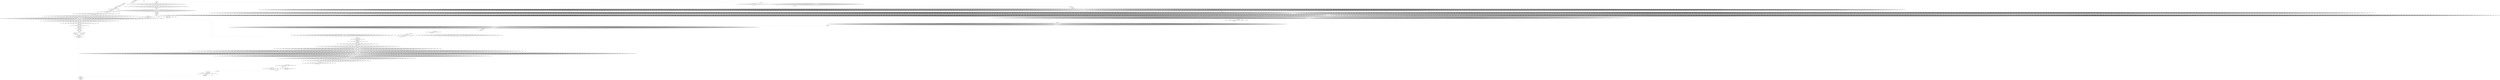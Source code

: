 digraph transmit_6407 {
node0 [label="WEIGHTED_ROUND_ROBIN_Splitter_1560", push="0", pop="0", peek="0", pushType="void", popType="void", peekType="void", codeSize="30 b", stackSize="32 b", work="0"];
node1 [label="WEIGHTED_ROUND_ROBIN_Splitter_1562", push="0", pop="0", peek="0", pushType="void", popType="void", peekType="void", codeSize="30 b", stackSize="32 b", work="0"];
node0 -> node1;
node2 [label="short_seq_1393", push="64", pop="0", peek="0", pushType="complex", popType="void", peekType="void", codeSize="640 b", stackSize="0 b", work="320"];
node1 -> node2;
node3 [label="long_seq_1394", push="64", pop="0", peek="0", pushType="complex", popType="void", peekType="void", codeSize="640 b", stackSize="0 b", work="320"];
node1 -> node3;
node4 [label="WEIGHTED_ROUND_ROBIN_Joiner_1563", push="128", pop="128", peek="0", pushType="complex", popType="complex", peekType="void", codeSize="42 b", stackSize="96 b", work="0"];
node2 -> node4;
node3 -> node4;
node5 [label="WEIGHTED_ROUND_ROBIN_Splitter_1667", push="128", pop="128", peek="0", pushType="complex", popType="complex", peekType="void", codeSize="42 b", stackSize="96 b", work="0"];
node4 -> node5;
node6 [label="fftshift_1d_1669", push="64", pop="64", peek="64", pushType="complex", popType="complex", peekType="complex", codeSize="64 b", stackSize="608 b", work="672"];
node5 -> node6;
node7 [label="fftshift_1d_1670", push="64", pop="64", peek="64", pushType="complex", popType="complex", peekType="complex", codeSize="64 b", stackSize="608 b", work="672"];
node5 -> node7;
node8 [label="WEIGHTED_ROUND_ROBIN_Joiner_1668", push="128", pop="128", peek="0", pushType="complex", popType="complex", peekType="void", codeSize="42 b", stackSize="96 b", work="0"];
node6 -> node8;
node7 -> node8;
node9 [label="WEIGHTED_ROUND_ROBIN_Splitter_1671", push="128", pop="128", peek="0", pushType="complex", popType="complex", peekType="void", codeSize="42 b", stackSize="96 b", work="0"];
node8 -> node9;
node10 [label="FFTReorderSimple_1673", push="64", pop="64", peek="64", pushType="complex", popType="complex", peekType="complex", codeSize="68 b", stackSize="1056 b", work="832"];
node9 -> node10;
node11 [label="FFTReorderSimple_1674", push="64", pop="64", peek="64", pushType="complex", popType="complex", peekType="complex", codeSize="68 b", stackSize="1056 b", work="832"];
node9 -> node11;
node12 [label="WEIGHTED_ROUND_ROBIN_Joiner_1672", push="128", pop="128", peek="0", pushType="complex", popType="complex", peekType="void", codeSize="42 b", stackSize="96 b", work="0"];
node10 -> node12;
node11 -> node12;
node13 [label="WEIGHTED_ROUND_ROBIN_Splitter_1675", push="128", pop="128", peek="0", pushType="complex", popType="complex", peekType="void", codeSize="78 b", stackSize="160 b", work="0"];
node12 -> node13;
node14 [label="FFTReorderSimple_1677", push="32", pop="32", peek="32", pushType="complex", popType="complex", peekType="complex", codeSize="68 b", stackSize="1056 b", work="416"];
node13 -> node14;
node15 [label="FFTReorderSimple_1678", push="32", pop="32", peek="32", pushType="complex", popType="complex", peekType="complex", codeSize="68 b", stackSize="1056 b", work="416"];
node13 -> node15;
node16 [label="FFTReorderSimple_1679", push="32", pop="32", peek="32", pushType="complex", popType="complex", peekType="complex", codeSize="68 b", stackSize="1056 b", work="416"];
node13 -> node16;
node17 [label="FFTReorderSimple_1680", push="32", pop="32", peek="32", pushType="complex", popType="complex", peekType="complex", codeSize="68 b", stackSize="1056 b", work="416"];
node13 -> node17;
node18 [label="WEIGHTED_ROUND_ROBIN_Joiner_1676", push="128", pop="128", peek="0", pushType="complex", popType="complex", peekType="void", codeSize="78 b", stackSize="160 b", work="0"];
node14 -> node18;
node15 -> node18;
node16 -> node18;
node17 -> node18;
node19 [label="WEIGHTED_ROUND_ROBIN_Splitter_1681", push="128", pop="128", peek="0", pushType="complex", popType="complex", peekType="void", codeSize="150 b", stackSize="288 b", work="0"];
node18 -> node19;
node20 [label="FFTReorderSimple_1683", push="16", pop="16", peek="16", pushType="complex", popType="complex", peekType="complex", codeSize="68 b", stackSize="1056 b", work="208"];
node19 -> node20;
node21 [label="FFTReorderSimple_1684", push="16", pop="16", peek="16", pushType="complex", popType="complex", peekType="complex", codeSize="68 b", stackSize="1056 b", work="208"];
node19 -> node21;
node22 [label="FFTReorderSimple_1685", push="16", pop="16", peek="16", pushType="complex", popType="complex", peekType="complex", codeSize="68 b", stackSize="1056 b", work="208"];
node19 -> node22;
node23 [label="FFTReorderSimple_1686", push="16", pop="16", peek="16", pushType="complex", popType="complex", peekType="complex", codeSize="68 b", stackSize="1056 b", work="208"];
node19 -> node23;
node24 [label="FFTReorderSimple_1687", push="16", pop="16", peek="16", pushType="complex", popType="complex", peekType="complex", codeSize="68 b", stackSize="1056 b", work="208"];
node19 -> node24;
node25 [label="FFTReorderSimple_1688", push="16", pop="16", peek="16", pushType="complex", popType="complex", peekType="complex", codeSize="68 b", stackSize="1056 b", work="208"];
node19 -> node25;
node26 [label="FFTReorderSimple_1689", push="16", pop="16", peek="16", pushType="complex", popType="complex", peekType="complex", codeSize="68 b", stackSize="1056 b", work="208"];
node19 -> node26;
node27 [label="FFTReorderSimple_1690", push="16", pop="16", peek="16", pushType="complex", popType="complex", peekType="complex", codeSize="68 b", stackSize="1056 b", work="208"];
node19 -> node27;
node28 [label="WEIGHTED_ROUND_ROBIN_Joiner_1682", push="128", pop="128", peek="0", pushType="complex", popType="complex", peekType="void", codeSize="150 b", stackSize="288 b", work="0"];
node20 -> node28;
node21 -> node28;
node22 -> node28;
node23 -> node28;
node24 -> node28;
node25 -> node28;
node26 -> node28;
node27 -> node28;
node29 [label="WEIGHTED_ROUND_ROBIN_Splitter_1691", push="128", pop="128", peek="0", pushType="complex", popType="complex", peekType="void", codeSize="294 b", stackSize="544 b", work="0"];
node28 -> node29;
node30 [label="FFTReorderSimple_1693", push="8", pop="8", peek="8", pushType="complex", popType="complex", peekType="complex", codeSize="68 b", stackSize="1056 b", work="104"];
node29 -> node30;
node31 [label="FFTReorderSimple_1694", push="8", pop="8", peek="8", pushType="complex", popType="complex", peekType="complex", codeSize="68 b", stackSize="1056 b", work="104"];
node29 -> node31;
node32 [label="FFTReorderSimple_1695", push="8", pop="8", peek="8", pushType="complex", popType="complex", peekType="complex", codeSize="68 b", stackSize="1056 b", work="104"];
node29 -> node32;
node33 [label="FFTReorderSimple_1696", push="8", pop="8", peek="8", pushType="complex", popType="complex", peekType="complex", codeSize="68 b", stackSize="1056 b", work="104"];
node29 -> node33;
node34 [label="FFTReorderSimple_1697", push="8", pop="8", peek="8", pushType="complex", popType="complex", peekType="complex", codeSize="68 b", stackSize="1056 b", work="104"];
node29 -> node34;
node35 [label="FFTReorderSimple_1698", push="8", pop="8", peek="8", pushType="complex", popType="complex", peekType="complex", codeSize="68 b", stackSize="1056 b", work="104"];
node29 -> node35;
node36 [label="FFTReorderSimple_1699", push="8", pop="8", peek="8", pushType="complex", popType="complex", peekType="complex", codeSize="68 b", stackSize="1056 b", work="104"];
node29 -> node36;
node37 [label="FFTReorderSimple_1700", push="8", pop="8", peek="8", pushType="complex", popType="complex", peekType="complex", codeSize="68 b", stackSize="1056 b", work="104"];
node29 -> node37;
node38 [label="FFTReorderSimple_1701", push="8", pop="8", peek="8", pushType="complex", popType="complex", peekType="complex", codeSize="68 b", stackSize="1056 b", work="104"];
node29 -> node38;
node39 [label="FFTReorderSimple_1702", push="8", pop="8", peek="8", pushType="complex", popType="complex", peekType="complex", codeSize="68 b", stackSize="1056 b", work="104"];
node29 -> node39;
node40 [label="FFTReorderSimple_1703", push="8", pop="8", peek="8", pushType="complex", popType="complex", peekType="complex", codeSize="68 b", stackSize="1056 b", work="104"];
node29 -> node40;
node41 [label="FFTReorderSimple_1704", push="8", pop="8", peek="8", pushType="complex", popType="complex", peekType="complex", codeSize="68 b", stackSize="1056 b", work="104"];
node29 -> node41;
node42 [label="FFTReorderSimple_1705", push="8", pop="8", peek="8", pushType="complex", popType="complex", peekType="complex", codeSize="68 b", stackSize="1056 b", work="104"];
node29 -> node42;
node43 [label="FFTReorderSimple_1706", push="8", pop="8", peek="8", pushType="complex", popType="complex", peekType="complex", codeSize="68 b", stackSize="1056 b", work="104"];
node29 -> node43;
node44 [label="FFTReorderSimple_1707", push="8", pop="8", peek="8", pushType="complex", popType="complex", peekType="complex", codeSize="68 b", stackSize="1056 b", work="104"];
node29 -> node44;
node45 [label="FFTReorderSimple_1708", push="8", pop="8", peek="8", pushType="complex", popType="complex", peekType="complex", codeSize="68 b", stackSize="1056 b", work="104"];
node29 -> node45;
node46 [label="WEIGHTED_ROUND_ROBIN_Joiner_1692", push="128", pop="128", peek="0", pushType="complex", popType="complex", peekType="void", codeSize="294 b", stackSize="544 b", work="0"];
node30 -> node46;
node31 -> node46;
node32 -> node46;
node33 -> node46;
node34 -> node46;
node35 -> node46;
node36 -> node46;
node37 -> node46;
node38 -> node46;
node39 -> node46;
node40 -> node46;
node41 -> node46;
node42 -> node46;
node43 -> node46;
node44 -> node46;
node45 -> node46;
node47 [label="WEIGHTED_ROUND_ROBIN_Splitter_1709", push="128", pop="128", peek="0", pushType="complex", popType="complex", peekType="void", codeSize="582 b", stackSize="1056 b", work="0"];
node46 -> node47;
node48 [label="FFTReorderSimple_1711", push="4", pop="4", peek="4", pushType="complex", popType="complex", peekType="complex", codeSize="68 b", stackSize="1056 b", work="52"];
node47 -> node48;
node49 [label="FFTReorderSimple_1712", push="4", pop="4", peek="4", pushType="complex", popType="complex", peekType="complex", codeSize="68 b", stackSize="1056 b", work="52"];
node47 -> node49;
node50 [label="FFTReorderSimple_1713", push="4", pop="4", peek="4", pushType="complex", popType="complex", peekType="complex", codeSize="68 b", stackSize="1056 b", work="52"];
node47 -> node50;
node51 [label="FFTReorderSimple_1714", push="4", pop="4", peek="4", pushType="complex", popType="complex", peekType="complex", codeSize="68 b", stackSize="1056 b", work="52"];
node47 -> node51;
node52 [label="FFTReorderSimple_1715", push="4", pop="4", peek="4", pushType="complex", popType="complex", peekType="complex", codeSize="68 b", stackSize="1056 b", work="52"];
node47 -> node52;
node53 [label="FFTReorderSimple_1716", push="4", pop="4", peek="4", pushType="complex", popType="complex", peekType="complex", codeSize="68 b", stackSize="1056 b", work="52"];
node47 -> node53;
node54 [label="FFTReorderSimple_1717", push="4", pop="4", peek="4", pushType="complex", popType="complex", peekType="complex", codeSize="68 b", stackSize="1056 b", work="52"];
node47 -> node54;
node55 [label="FFTReorderSimple_1718", push="4", pop="4", peek="4", pushType="complex", popType="complex", peekType="complex", codeSize="68 b", stackSize="1056 b", work="52"];
node47 -> node55;
node56 [label="FFTReorderSimple_1719", push="4", pop="4", peek="4", pushType="complex", popType="complex", peekType="complex", codeSize="68 b", stackSize="1056 b", work="52"];
node47 -> node56;
node57 [label="FFTReorderSimple_1720", push="4", pop="4", peek="4", pushType="complex", popType="complex", peekType="complex", codeSize="68 b", stackSize="1056 b", work="52"];
node47 -> node57;
node58 [label="FFTReorderSimple_1721", push="4", pop="4", peek="4", pushType="complex", popType="complex", peekType="complex", codeSize="68 b", stackSize="1056 b", work="52"];
node47 -> node58;
node59 [label="FFTReorderSimple_1722", push="4", pop="4", peek="4", pushType="complex", popType="complex", peekType="complex", codeSize="68 b", stackSize="1056 b", work="52"];
node47 -> node59;
node60 [label="FFTReorderSimple_1723", push="4", pop="4", peek="4", pushType="complex", popType="complex", peekType="complex", codeSize="68 b", stackSize="1056 b", work="52"];
node47 -> node60;
node61 [label="FFTReorderSimple_1724", push="4", pop="4", peek="4", pushType="complex", popType="complex", peekType="complex", codeSize="68 b", stackSize="1056 b", work="52"];
node47 -> node61;
node62 [label="FFTReorderSimple_1725", push="4", pop="4", peek="4", pushType="complex", popType="complex", peekType="complex", codeSize="68 b", stackSize="1056 b", work="52"];
node47 -> node62;
node63 [label="FFTReorderSimple_1726", push="4", pop="4", peek="4", pushType="complex", popType="complex", peekType="complex", codeSize="68 b", stackSize="1056 b", work="52"];
node47 -> node63;
node64 [label="FFTReorderSimple_1727", push="4", pop="4", peek="4", pushType="complex", popType="complex", peekType="complex", codeSize="68 b", stackSize="1056 b", work="52"];
node47 -> node64;
node65 [label="FFTReorderSimple_1728", push="4", pop="4", peek="4", pushType="complex", popType="complex", peekType="complex", codeSize="68 b", stackSize="1056 b", work="52"];
node47 -> node65;
node66 [label="FFTReorderSimple_1729", push="4", pop="4", peek="4", pushType="complex", popType="complex", peekType="complex", codeSize="68 b", stackSize="1056 b", work="52"];
node47 -> node66;
node67 [label="FFTReorderSimple_1730", push="4", pop="4", peek="4", pushType="complex", popType="complex", peekType="complex", codeSize="68 b", stackSize="1056 b", work="52"];
node47 -> node67;
node68 [label="FFTReorderSimple_1731", push="4", pop="4", peek="4", pushType="complex", popType="complex", peekType="complex", codeSize="68 b", stackSize="1056 b", work="52"];
node47 -> node68;
node69 [label="FFTReorderSimple_1732", push="4", pop="4", peek="4", pushType="complex", popType="complex", peekType="complex", codeSize="68 b", stackSize="1056 b", work="52"];
node47 -> node69;
node70 [label="FFTReorderSimple_1733", push="4", pop="4", peek="4", pushType="complex", popType="complex", peekType="complex", codeSize="68 b", stackSize="1056 b", work="52"];
node47 -> node70;
node71 [label="FFTReorderSimple_1734", push="4", pop="4", peek="4", pushType="complex", popType="complex", peekType="complex", codeSize="68 b", stackSize="1056 b", work="52"];
node47 -> node71;
node72 [label="FFTReorderSimple_1735", push="4", pop="4", peek="4", pushType="complex", popType="complex", peekType="complex", codeSize="68 b", stackSize="1056 b", work="52"];
node47 -> node72;
node73 [label="FFTReorderSimple_1736", push="4", pop="4", peek="4", pushType="complex", popType="complex", peekType="complex", codeSize="68 b", stackSize="1056 b", work="52"];
node47 -> node73;
node74 [label="FFTReorderSimple_1737", push="4", pop="4", peek="4", pushType="complex", popType="complex", peekType="complex", codeSize="68 b", stackSize="1056 b", work="52"];
node47 -> node74;
node75 [label="FFTReorderSimple_1738", push="4", pop="4", peek="4", pushType="complex", popType="complex", peekType="complex", codeSize="68 b", stackSize="1056 b", work="52"];
node47 -> node75;
node76 [label="FFTReorderSimple_1739", push="4", pop="4", peek="4", pushType="complex", popType="complex", peekType="complex", codeSize="68 b", stackSize="1056 b", work="52"];
node47 -> node76;
node77 [label="FFTReorderSimple_1740", push="4", pop="4", peek="4", pushType="complex", popType="complex", peekType="complex", codeSize="68 b", stackSize="1056 b", work="52"];
node47 -> node77;
node78 [label="FFTReorderSimple_1741", push="4", pop="4", peek="4", pushType="complex", popType="complex", peekType="complex", codeSize="68 b", stackSize="1056 b", work="52"];
node47 -> node78;
node79 [label="FFTReorderSimple_1742", push="4", pop="4", peek="4", pushType="complex", popType="complex", peekType="complex", codeSize="68 b", stackSize="1056 b", work="52"];
node47 -> node79;
node80 [label="WEIGHTED_ROUND_ROBIN_Joiner_1710", push="128", pop="128", peek="0", pushType="complex", popType="complex", peekType="void", codeSize="582 b", stackSize="1056 b", work="0"];
node48 -> node80;
node49 -> node80;
node50 -> node80;
node51 -> node80;
node52 -> node80;
node53 -> node80;
node54 -> node80;
node55 -> node80;
node56 -> node80;
node57 -> node80;
node58 -> node80;
node59 -> node80;
node60 -> node80;
node61 -> node80;
node62 -> node80;
node63 -> node80;
node64 -> node80;
node65 -> node80;
node66 -> node80;
node67 -> node80;
node68 -> node80;
node69 -> node80;
node70 -> node80;
node71 -> node80;
node72 -> node80;
node73 -> node80;
node74 -> node80;
node75 -> node80;
node76 -> node80;
node77 -> node80;
node78 -> node80;
node79 -> node80;
node81 [label="WEIGHTED_ROUND_ROBIN_Splitter_1743", push="128", pop="128", peek="0", pushType="complex", popType="complex", peekType="void", codeSize="1158 b", stackSize="2080 b", work="0"];
node80 -> node81;
node82 [label="CombineIDFT_1745", push="2", pop="2", peek="2", pushType="complex", popType="complex", peekType="complex", codeSize="394 b", stackSize="4640 b", work="159"];
node81 -> node82;
node83 [label="CombineIDFT_1746", push="2", pop="2", peek="2", pushType="complex", popType="complex", peekType="complex", codeSize="394 b", stackSize="4640 b", work="159"];
node81 -> node83;
node84 [label="CombineIDFT_1747", push="2", pop="2", peek="2", pushType="complex", popType="complex", peekType="complex", codeSize="394 b", stackSize="4640 b", work="159"];
node81 -> node84;
node85 [label="CombineIDFT_1748", push="2", pop="2", peek="2", pushType="complex", popType="complex", peekType="complex", codeSize="394 b", stackSize="4640 b", work="159"];
node81 -> node85;
node86 [label="CombineIDFT_1749", push="2", pop="2", peek="2", pushType="complex", popType="complex", peekType="complex", codeSize="394 b", stackSize="4640 b", work="159"];
node81 -> node86;
node87 [label="CombineIDFT_1750", push="2", pop="2", peek="2", pushType="complex", popType="complex", peekType="complex", codeSize="394 b", stackSize="4640 b", work="159"];
node81 -> node87;
node88 [label="CombineIDFT_1751", push="2", pop="2", peek="2", pushType="complex", popType="complex", peekType="complex", codeSize="394 b", stackSize="4640 b", work="159"];
node81 -> node88;
node89 [label="CombineIDFT_1752", push="2", pop="2", peek="2", pushType="complex", popType="complex", peekType="complex", codeSize="394 b", stackSize="4640 b", work="159"];
node81 -> node89;
node90 [label="CombineIDFT_1753", push="2", pop="2", peek="2", pushType="complex", popType="complex", peekType="complex", codeSize="394 b", stackSize="4640 b", work="159"];
node81 -> node90;
node91 [label="CombineIDFT_1754", push="2", pop="2", peek="2", pushType="complex", popType="complex", peekType="complex", codeSize="394 b", stackSize="4640 b", work="159"];
node81 -> node91;
node92 [label="CombineIDFT_1755", push="2", pop="2", peek="2", pushType="complex", popType="complex", peekType="complex", codeSize="394 b", stackSize="4640 b", work="159"];
node81 -> node92;
node93 [label="CombineIDFT_1756", push="2", pop="2", peek="2", pushType="complex", popType="complex", peekType="complex", codeSize="394 b", stackSize="4640 b", work="159"];
node81 -> node93;
node94 [label="CombineIDFT_1757", push="2", pop="2", peek="2", pushType="complex", popType="complex", peekType="complex", codeSize="394 b", stackSize="4640 b", work="159"];
node81 -> node94;
node95 [label="CombineIDFT_1758", push="2", pop="2", peek="2", pushType="complex", popType="complex", peekType="complex", codeSize="394 b", stackSize="4640 b", work="159"];
node81 -> node95;
node96 [label="CombineIDFT_1759", push="2", pop="2", peek="2", pushType="complex", popType="complex", peekType="complex", codeSize="394 b", stackSize="4640 b", work="159"];
node81 -> node96;
node97 [label="CombineIDFT_1760", push="2", pop="2", peek="2", pushType="complex", popType="complex", peekType="complex", codeSize="394 b", stackSize="4640 b", work="159"];
node81 -> node97;
node98 [label="CombineIDFT_1761", push="2", pop="2", peek="2", pushType="complex", popType="complex", peekType="complex", codeSize="394 b", stackSize="4640 b", work="159"];
node81 -> node98;
node99 [label="CombineIDFT_1762", push="2", pop="2", peek="2", pushType="complex", popType="complex", peekType="complex", codeSize="394 b", stackSize="4640 b", work="159"];
node81 -> node99;
node100 [label="CombineIDFT_1763", push="2", pop="2", peek="2", pushType="complex", popType="complex", peekType="complex", codeSize="394 b", stackSize="4640 b", work="159"];
node81 -> node100;
node101 [label="CombineIDFT_1764", push="2", pop="2", peek="2", pushType="complex", popType="complex", peekType="complex", codeSize="394 b", stackSize="4640 b", work="159"];
node81 -> node101;
node102 [label="CombineIDFT_1765", push="2", pop="2", peek="2", pushType="complex", popType="complex", peekType="complex", codeSize="394 b", stackSize="4640 b", work="159"];
node81 -> node102;
node103 [label="CombineIDFT_1766", push="2", pop="2", peek="2", pushType="complex", popType="complex", peekType="complex", codeSize="394 b", stackSize="4640 b", work="159"];
node81 -> node103;
node104 [label="CombineIDFT_1767", push="2", pop="2", peek="2", pushType="complex", popType="complex", peekType="complex", codeSize="394 b", stackSize="4640 b", work="159"];
node81 -> node104;
node105 [label="CombineIDFT_1768", push="2", pop="2", peek="2", pushType="complex", popType="complex", peekType="complex", codeSize="394 b", stackSize="4640 b", work="159"];
node81 -> node105;
node106 [label="CombineIDFT_1769", push="2", pop="2", peek="2", pushType="complex", popType="complex", peekType="complex", codeSize="394 b", stackSize="4640 b", work="159"];
node81 -> node106;
node107 [label="CombineIDFT_1770", push="2", pop="2", peek="2", pushType="complex", popType="complex", peekType="complex", codeSize="394 b", stackSize="4640 b", work="159"];
node81 -> node107;
node108 [label="CombineIDFT_1771", push="2", pop="2", peek="2", pushType="complex", popType="complex", peekType="complex", codeSize="394 b", stackSize="4640 b", work="159"];
node81 -> node108;
node109 [label="CombineIDFT_1772", push="2", pop="2", peek="2", pushType="complex", popType="complex", peekType="complex", codeSize="394 b", stackSize="4640 b", work="159"];
node81 -> node109;
node110 [label="CombineIDFT_1773", push="2", pop="2", peek="2", pushType="complex", popType="complex", peekType="complex", codeSize="394 b", stackSize="4640 b", work="159"];
node81 -> node110;
node111 [label="CombineIDFT_1774", push="2", pop="2", peek="2", pushType="complex", popType="complex", peekType="complex", codeSize="394 b", stackSize="4640 b", work="159"];
node81 -> node111;
node112 [label="CombineIDFT_1775", push="2", pop="2", peek="2", pushType="complex", popType="complex", peekType="complex", codeSize="394 b", stackSize="4640 b", work="159"];
node81 -> node112;
node113 [label="CombineIDFT_1776", push="2", pop="2", peek="2", pushType="complex", popType="complex", peekType="complex", codeSize="394 b", stackSize="4640 b", work="159"];
node81 -> node113;
node114 [label="CombineIDFT_1777", push="2", pop="2", peek="2", pushType="complex", popType="complex", peekType="complex", codeSize="394 b", stackSize="4640 b", work="159"];
node81 -> node114;
node115 [label="CombineIDFT_1778", push="2", pop="2", peek="2", pushType="complex", popType="complex", peekType="complex", codeSize="394 b", stackSize="4640 b", work="159"];
node81 -> node115;
node116 [label="CombineIDFT_1779", push="2", pop="2", peek="2", pushType="complex", popType="complex", peekType="complex", codeSize="394 b", stackSize="4640 b", work="159"];
node81 -> node116;
node117 [label="CombineIDFT_1780", push="2", pop="2", peek="2", pushType="complex", popType="complex", peekType="complex", codeSize="394 b", stackSize="4640 b", work="159"];
node81 -> node117;
node118 [label="CombineIDFT_1781", push="2", pop="2", peek="2", pushType="complex", popType="complex", peekType="complex", codeSize="394 b", stackSize="4640 b", work="159"];
node81 -> node118;
node119 [label="CombineIDFT_1782", push="2", pop="2", peek="2", pushType="complex", popType="complex", peekType="complex", codeSize="394 b", stackSize="4640 b", work="159"];
node81 -> node119;
node120 [label="CombineIDFT_1783", push="2", pop="2", peek="2", pushType="complex", popType="complex", peekType="complex", codeSize="394 b", stackSize="4640 b", work="159"];
node81 -> node120;
node121 [label="CombineIDFT_1784", push="2", pop="2", peek="2", pushType="complex", popType="complex", peekType="complex", codeSize="394 b", stackSize="4640 b", work="159"];
node81 -> node121;
node122 [label="CombineIDFT_1785", push="2", pop="2", peek="2", pushType="complex", popType="complex", peekType="complex", codeSize="394 b", stackSize="4640 b", work="159"];
node81 -> node122;
node123 [label="CombineIDFT_1786", push="2", pop="2", peek="2", pushType="complex", popType="complex", peekType="complex", codeSize="394 b", stackSize="4640 b", work="159"];
node81 -> node123;
node124 [label="CombineIDFT_1787", push="2", pop="2", peek="2", pushType="complex", popType="complex", peekType="complex", codeSize="394 b", stackSize="4640 b", work="159"];
node81 -> node124;
node125 [label="CombineIDFT_1788", push="2", pop="2", peek="2", pushType="complex", popType="complex", peekType="complex", codeSize="394 b", stackSize="4640 b", work="159"];
node81 -> node125;
node126 [label="CombineIDFT_1789", push="2", pop="2", peek="2", pushType="complex", popType="complex", peekType="complex", codeSize="394 b", stackSize="4640 b", work="159"];
node81 -> node126;
node127 [label="CombineIDFT_1790", push="2", pop="2", peek="2", pushType="complex", popType="complex", peekType="complex", codeSize="394 b", stackSize="4640 b", work="159"];
node81 -> node127;
node128 [label="CombineIDFT_1791", push="2", pop="2", peek="2", pushType="complex", popType="complex", peekType="complex", codeSize="394 b", stackSize="4640 b", work="159"];
node81 -> node128;
node129 [label="CombineIDFT_1792", push="2", pop="2", peek="2", pushType="complex", popType="complex", peekType="complex", codeSize="394 b", stackSize="4640 b", work="159"];
node81 -> node129;
node130 [label="CombineIDFT_1793", push="2", pop="2", peek="2", pushType="complex", popType="complex", peekType="complex", codeSize="394 b", stackSize="4640 b", work="159"];
node81 -> node130;
node131 [label="CombineIDFT_1794", push="2", pop="2", peek="2", pushType="complex", popType="complex", peekType="complex", codeSize="394 b", stackSize="4640 b", work="159"];
node81 -> node131;
node132 [label="CombineIDFT_1795", push="2", pop="2", peek="2", pushType="complex", popType="complex", peekType="complex", codeSize="394 b", stackSize="4640 b", work="159"];
node81 -> node132;
node133 [label="CombineIDFT_1796", push="2", pop="2", peek="2", pushType="complex", popType="complex", peekType="complex", codeSize="394 b", stackSize="4640 b", work="159"];
node81 -> node133;
node134 [label="CombineIDFT_1797", push="2", pop="2", peek="2", pushType="complex", popType="complex", peekType="complex", codeSize="394 b", stackSize="4640 b", work="159"];
node81 -> node134;
node135 [label="CombineIDFT_1798", push="2", pop="2", peek="2", pushType="complex", popType="complex", peekType="complex", codeSize="394 b", stackSize="4640 b", work="159"];
node81 -> node135;
node136 [label="CombineIDFT_1799", push="2", pop="2", peek="2", pushType="complex", popType="complex", peekType="complex", codeSize="394 b", stackSize="4640 b", work="159"];
node81 -> node136;
node137 [label="CombineIDFT_1800", push="2", pop="2", peek="2", pushType="complex", popType="complex", peekType="complex", codeSize="394 b", stackSize="4640 b", work="159"];
node81 -> node137;
node138 [label="CombineIDFT_1801", push="2", pop="2", peek="2", pushType="complex", popType="complex", peekType="complex", codeSize="394 b", stackSize="4640 b", work="159"];
node81 -> node138;
node139 [label="CombineIDFT_1802", push="2", pop="2", peek="2", pushType="complex", popType="complex", peekType="complex", codeSize="394 b", stackSize="4640 b", work="159"];
node81 -> node139;
node140 [label="CombineIDFT_1803", push="2", pop="2", peek="2", pushType="complex", popType="complex", peekType="complex", codeSize="394 b", stackSize="4640 b", work="159"];
node81 -> node140;
node141 [label="CombineIDFT_1804", push="2", pop="2", peek="2", pushType="complex", popType="complex", peekType="complex", codeSize="394 b", stackSize="4640 b", work="159"];
node81 -> node141;
node142 [label="CombineIDFT_1805", push="2", pop="2", peek="2", pushType="complex", popType="complex", peekType="complex", codeSize="394 b", stackSize="4640 b", work="159"];
node81 -> node142;
node143 [label="CombineIDFT_1806", push="2", pop="2", peek="2", pushType="complex", popType="complex", peekType="complex", codeSize="394 b", stackSize="4640 b", work="159"];
node81 -> node143;
node144 [label="CombineIDFT_1807", push="2", pop="2", peek="2", pushType="complex", popType="complex", peekType="complex", codeSize="394 b", stackSize="4640 b", work="159"];
node81 -> node144;
node145 [label="CombineIDFT_1808", push="2", pop="2", peek="2", pushType="complex", popType="complex", peekType="complex", codeSize="394 b", stackSize="4640 b", work="159"];
node81 -> node145;
node146 [label="WEIGHTED_ROUND_ROBIN_Joiner_1744", push="128", pop="128", peek="0", pushType="complex", popType="complex", peekType="void", codeSize="1158 b", stackSize="2080 b", work="0"];
node82 -> node146;
node83 -> node146;
node84 -> node146;
node85 -> node146;
node86 -> node146;
node87 -> node146;
node88 -> node146;
node89 -> node146;
node90 -> node146;
node91 -> node146;
node92 -> node146;
node93 -> node146;
node94 -> node146;
node95 -> node146;
node96 -> node146;
node97 -> node146;
node98 -> node146;
node99 -> node146;
node100 -> node146;
node101 -> node146;
node102 -> node146;
node103 -> node146;
node104 -> node146;
node105 -> node146;
node106 -> node146;
node107 -> node146;
node108 -> node146;
node109 -> node146;
node110 -> node146;
node111 -> node146;
node112 -> node146;
node113 -> node146;
node114 -> node146;
node115 -> node146;
node116 -> node146;
node117 -> node146;
node118 -> node146;
node119 -> node146;
node120 -> node146;
node121 -> node146;
node122 -> node146;
node123 -> node146;
node124 -> node146;
node125 -> node146;
node126 -> node146;
node127 -> node146;
node128 -> node146;
node129 -> node146;
node130 -> node146;
node131 -> node146;
node132 -> node146;
node133 -> node146;
node134 -> node146;
node135 -> node146;
node136 -> node146;
node137 -> node146;
node138 -> node146;
node139 -> node146;
node140 -> node146;
node141 -> node146;
node142 -> node146;
node143 -> node146;
node144 -> node146;
node145 -> node146;
node147 [label="WEIGHTED_ROUND_ROBIN_Splitter_1809", push="128", pop="128", peek="0", pushType="complex", popType="complex", peekType="void", codeSize="582 b", stackSize="1056 b", work="0"];
node146 -> node147;
node148 [label="CombineIDFT_1811", push="4", pop="4", peek="4", pushType="complex", popType="complex", peekType="complex", codeSize="394 b", stackSize="5664 b", work="314"];
node147 -> node148;
node149 [label="CombineIDFT_1812", push="4", pop="4", peek="4", pushType="complex", popType="complex", peekType="complex", codeSize="394 b", stackSize="5664 b", work="314"];
node147 -> node149;
node150 [label="CombineIDFT_1813", push="4", pop="4", peek="4", pushType="complex", popType="complex", peekType="complex", codeSize="394 b", stackSize="5664 b", work="314"];
node147 -> node150;
node151 [label="CombineIDFT_1814", push="4", pop="4", peek="4", pushType="complex", popType="complex", peekType="complex", codeSize="394 b", stackSize="5664 b", work="314"];
node147 -> node151;
node152 [label="CombineIDFT_1815", push="4", pop="4", peek="4", pushType="complex", popType="complex", peekType="complex", codeSize="394 b", stackSize="5664 b", work="314"];
node147 -> node152;
node153 [label="CombineIDFT_1816", push="4", pop="4", peek="4", pushType="complex", popType="complex", peekType="complex", codeSize="394 b", stackSize="5664 b", work="314"];
node147 -> node153;
node154 [label="CombineIDFT_1817", push="4", pop="4", peek="4", pushType="complex", popType="complex", peekType="complex", codeSize="394 b", stackSize="5664 b", work="314"];
node147 -> node154;
node155 [label="CombineIDFT_1818", push="4", pop="4", peek="4", pushType="complex", popType="complex", peekType="complex", codeSize="394 b", stackSize="5664 b", work="314"];
node147 -> node155;
node156 [label="CombineIDFT_1819", push="4", pop="4", peek="4", pushType="complex", popType="complex", peekType="complex", codeSize="394 b", stackSize="5664 b", work="314"];
node147 -> node156;
node157 [label="CombineIDFT_1820", push="4", pop="4", peek="4", pushType="complex", popType="complex", peekType="complex", codeSize="394 b", stackSize="5664 b", work="314"];
node147 -> node157;
node158 [label="CombineIDFT_1821", push="4", pop="4", peek="4", pushType="complex", popType="complex", peekType="complex", codeSize="394 b", stackSize="5664 b", work="314"];
node147 -> node158;
node159 [label="CombineIDFT_1822", push="4", pop="4", peek="4", pushType="complex", popType="complex", peekType="complex", codeSize="394 b", stackSize="5664 b", work="314"];
node147 -> node159;
node160 [label="CombineIDFT_1823", push="4", pop="4", peek="4", pushType="complex", popType="complex", peekType="complex", codeSize="394 b", stackSize="5664 b", work="314"];
node147 -> node160;
node161 [label="CombineIDFT_1824", push="4", pop="4", peek="4", pushType="complex", popType="complex", peekType="complex", codeSize="394 b", stackSize="5664 b", work="314"];
node147 -> node161;
node162 [label="CombineIDFT_1825", push="4", pop="4", peek="4", pushType="complex", popType="complex", peekType="complex", codeSize="394 b", stackSize="5664 b", work="314"];
node147 -> node162;
node163 [label="CombineIDFT_1826", push="4", pop="4", peek="4", pushType="complex", popType="complex", peekType="complex", codeSize="394 b", stackSize="5664 b", work="314"];
node147 -> node163;
node164 [label="CombineIDFT_1827", push="4", pop="4", peek="4", pushType="complex", popType="complex", peekType="complex", codeSize="394 b", stackSize="5664 b", work="314"];
node147 -> node164;
node165 [label="CombineIDFT_1828", push="4", pop="4", peek="4", pushType="complex", popType="complex", peekType="complex", codeSize="394 b", stackSize="5664 b", work="314"];
node147 -> node165;
node166 [label="CombineIDFT_1829", push="4", pop="4", peek="4", pushType="complex", popType="complex", peekType="complex", codeSize="394 b", stackSize="5664 b", work="314"];
node147 -> node166;
node167 [label="CombineIDFT_1830", push="4", pop="4", peek="4", pushType="complex", popType="complex", peekType="complex", codeSize="394 b", stackSize="5664 b", work="314"];
node147 -> node167;
node168 [label="CombineIDFT_1831", push="4", pop="4", peek="4", pushType="complex", popType="complex", peekType="complex", codeSize="394 b", stackSize="5664 b", work="314"];
node147 -> node168;
node169 [label="CombineIDFT_1832", push="4", pop="4", peek="4", pushType="complex", popType="complex", peekType="complex", codeSize="394 b", stackSize="5664 b", work="314"];
node147 -> node169;
node170 [label="CombineIDFT_1833", push="4", pop="4", peek="4", pushType="complex", popType="complex", peekType="complex", codeSize="394 b", stackSize="5664 b", work="314"];
node147 -> node170;
node171 [label="CombineIDFT_1834", push="4", pop="4", peek="4", pushType="complex", popType="complex", peekType="complex", codeSize="394 b", stackSize="5664 b", work="314"];
node147 -> node171;
node172 [label="CombineIDFT_1835", push="4", pop="4", peek="4", pushType="complex", popType="complex", peekType="complex", codeSize="394 b", stackSize="5664 b", work="314"];
node147 -> node172;
node173 [label="CombineIDFT_1836", push="4", pop="4", peek="4", pushType="complex", popType="complex", peekType="complex", codeSize="394 b", stackSize="5664 b", work="314"];
node147 -> node173;
node174 [label="CombineIDFT_1837", push="4", pop="4", peek="4", pushType="complex", popType="complex", peekType="complex", codeSize="394 b", stackSize="5664 b", work="314"];
node147 -> node174;
node175 [label="CombineIDFT_1838", push="4", pop="4", peek="4", pushType="complex", popType="complex", peekType="complex", codeSize="394 b", stackSize="5664 b", work="314"];
node147 -> node175;
node176 [label="CombineIDFT_1839", push="4", pop="4", peek="4", pushType="complex", popType="complex", peekType="complex", codeSize="394 b", stackSize="5664 b", work="314"];
node147 -> node176;
node177 [label="CombineIDFT_1840", push="4", pop="4", peek="4", pushType="complex", popType="complex", peekType="complex", codeSize="394 b", stackSize="5664 b", work="314"];
node147 -> node177;
node178 [label="CombineIDFT_1841", push="4", pop="4", peek="4", pushType="complex", popType="complex", peekType="complex", codeSize="394 b", stackSize="5664 b", work="314"];
node147 -> node178;
node179 [label="CombineIDFT_1842", push="4", pop="4", peek="4", pushType="complex", popType="complex", peekType="complex", codeSize="394 b", stackSize="5664 b", work="314"];
node147 -> node179;
node180 [label="WEIGHTED_ROUND_ROBIN_Joiner_1810", push="128", pop="128", peek="0", pushType="complex", popType="complex", peekType="void", codeSize="582 b", stackSize="1056 b", work="0"];
node148 -> node180;
node149 -> node180;
node150 -> node180;
node151 -> node180;
node152 -> node180;
node153 -> node180;
node154 -> node180;
node155 -> node180;
node156 -> node180;
node157 -> node180;
node158 -> node180;
node159 -> node180;
node160 -> node180;
node161 -> node180;
node162 -> node180;
node163 -> node180;
node164 -> node180;
node165 -> node180;
node166 -> node180;
node167 -> node180;
node168 -> node180;
node169 -> node180;
node170 -> node180;
node171 -> node180;
node172 -> node180;
node173 -> node180;
node174 -> node180;
node175 -> node180;
node176 -> node180;
node177 -> node180;
node178 -> node180;
node179 -> node180;
node181 [label="WEIGHTED_ROUND_ROBIN_Splitter_1843", push="128", pop="128", peek="0", pushType="complex", popType="complex", peekType="void", codeSize="294 b", stackSize="544 b", work="0"];
node180 -> node181;
node182 [label="CombineIDFT_1845", push="8", pop="8", peek="8", pushType="complex", popType="complex", peekType="complex", codeSize="394 b", stackSize="7712 b", work="624"];
node181 -> node182;
node183 [label="CombineIDFT_1846", push="8", pop="8", peek="8", pushType="complex", popType="complex", peekType="complex", codeSize="394 b", stackSize="7712 b", work="624"];
node181 -> node183;
node184 [label="CombineIDFT_1847", push="8", pop="8", peek="8", pushType="complex", popType="complex", peekType="complex", codeSize="394 b", stackSize="7712 b", work="624"];
node181 -> node184;
node185 [label="CombineIDFT_1848", push="8", pop="8", peek="8", pushType="complex", popType="complex", peekType="complex", codeSize="394 b", stackSize="7712 b", work="624"];
node181 -> node185;
node186 [label="CombineIDFT_1849", push="8", pop="8", peek="8", pushType="complex", popType="complex", peekType="complex", codeSize="394 b", stackSize="7712 b", work="624"];
node181 -> node186;
node187 [label="CombineIDFT_1850", push="8", pop="8", peek="8", pushType="complex", popType="complex", peekType="complex", codeSize="394 b", stackSize="7712 b", work="624"];
node181 -> node187;
node188 [label="CombineIDFT_1851", push="8", pop="8", peek="8", pushType="complex", popType="complex", peekType="complex", codeSize="394 b", stackSize="7712 b", work="624"];
node181 -> node188;
node189 [label="CombineIDFT_1852", push="8", pop="8", peek="8", pushType="complex", popType="complex", peekType="complex", codeSize="394 b", stackSize="7712 b", work="624"];
node181 -> node189;
node190 [label="CombineIDFT_1853", push="8", pop="8", peek="8", pushType="complex", popType="complex", peekType="complex", codeSize="394 b", stackSize="7712 b", work="624"];
node181 -> node190;
node191 [label="CombineIDFT_1854", push="8", pop="8", peek="8", pushType="complex", popType="complex", peekType="complex", codeSize="394 b", stackSize="7712 b", work="624"];
node181 -> node191;
node192 [label="CombineIDFT_1855", push="8", pop="8", peek="8", pushType="complex", popType="complex", peekType="complex", codeSize="394 b", stackSize="7712 b", work="624"];
node181 -> node192;
node193 [label="CombineIDFT_1856", push="8", pop="8", peek="8", pushType="complex", popType="complex", peekType="complex", codeSize="394 b", stackSize="7712 b", work="624"];
node181 -> node193;
node194 [label="CombineIDFT_1857", push="8", pop="8", peek="8", pushType="complex", popType="complex", peekType="complex", codeSize="394 b", stackSize="7712 b", work="624"];
node181 -> node194;
node195 [label="CombineIDFT_1858", push="8", pop="8", peek="8", pushType="complex", popType="complex", peekType="complex", codeSize="394 b", stackSize="7712 b", work="624"];
node181 -> node195;
node196 [label="CombineIDFT_1859", push="8", pop="8", peek="8", pushType="complex", popType="complex", peekType="complex", codeSize="394 b", stackSize="7712 b", work="624"];
node181 -> node196;
node197 [label="CombineIDFT_1860", push="8", pop="8", peek="8", pushType="complex", popType="complex", peekType="complex", codeSize="394 b", stackSize="7712 b", work="624"];
node181 -> node197;
node198 [label="WEIGHTED_ROUND_ROBIN_Joiner_1844", push="128", pop="128", peek="0", pushType="complex", popType="complex", peekType="void", codeSize="294 b", stackSize="544 b", work="0"];
node182 -> node198;
node183 -> node198;
node184 -> node198;
node185 -> node198;
node186 -> node198;
node187 -> node198;
node188 -> node198;
node189 -> node198;
node190 -> node198;
node191 -> node198;
node192 -> node198;
node193 -> node198;
node194 -> node198;
node195 -> node198;
node196 -> node198;
node197 -> node198;
node199 [label="WEIGHTED_ROUND_ROBIN_Splitter_1861", push="128", pop="128", peek="0", pushType="complex", popType="complex", peekType="void", codeSize="150 b", stackSize="288 b", work="0"];
node198 -> node199;
node200 [label="CombineIDFT_1863", push="16", pop="16", peek="16", pushType="complex", popType="complex", peekType="complex", codeSize="394 b", stackSize="11808 b", work="1244"];
node199 -> node200;
node201 [label="CombineIDFT_1864", push="16", pop="16", peek="16", pushType="complex", popType="complex", peekType="complex", codeSize="394 b", stackSize="11808 b", work="1244"];
node199 -> node201;
node202 [label="CombineIDFT_1865", push="16", pop="16", peek="16", pushType="complex", popType="complex", peekType="complex", codeSize="394 b", stackSize="11808 b", work="1244"];
node199 -> node202;
node203 [label="CombineIDFT_1866", push="16", pop="16", peek="16", pushType="complex", popType="complex", peekType="complex", codeSize="394 b", stackSize="11808 b", work="1244"];
node199 -> node203;
node204 [label="CombineIDFT_1867", push="16", pop="16", peek="16", pushType="complex", popType="complex", peekType="complex", codeSize="394 b", stackSize="11808 b", work="1244"];
node199 -> node204;
node205 [label="CombineIDFT_1868", push="16", pop="16", peek="16", pushType="complex", popType="complex", peekType="complex", codeSize="394 b", stackSize="11808 b", work="1244"];
node199 -> node205;
node206 [label="CombineIDFT_1869", push="16", pop="16", peek="16", pushType="complex", popType="complex", peekType="complex", codeSize="394 b", stackSize="11808 b", work="1244"];
node199 -> node206;
node207 [label="CombineIDFT_1870", push="16", pop="16", peek="16", pushType="complex", popType="complex", peekType="complex", codeSize="394 b", stackSize="11808 b", work="1244"];
node199 -> node207;
node208 [label="WEIGHTED_ROUND_ROBIN_Joiner_1862", push="128", pop="128", peek="0", pushType="complex", popType="complex", peekType="void", codeSize="150 b", stackSize="288 b", work="0"];
node200 -> node208;
node201 -> node208;
node202 -> node208;
node203 -> node208;
node204 -> node208;
node205 -> node208;
node206 -> node208;
node207 -> node208;
node209 [label="WEIGHTED_ROUND_ROBIN_Splitter_1871", push="128", pop="128", peek="0", pushType="complex", popType="complex", peekType="void", codeSize="78 b", stackSize="160 b", work="0"];
node208 -> node209;
node210 [label="CombineIDFT_1873", push="32", pop="32", peek="32", pushType="complex", popType="complex", peekType="complex", codeSize="394 b", stackSize="20000 b", work="2484"];
node209 -> node210;
node211 [label="CombineIDFT_1874", push="32", pop="32", peek="32", pushType="complex", popType="complex", peekType="complex", codeSize="394 b", stackSize="20000 b", work="2484"];
node209 -> node211;
node212 [label="CombineIDFT_1875", push="32", pop="32", peek="32", pushType="complex", popType="complex", peekType="complex", codeSize="394 b", stackSize="20000 b", work="2484"];
node209 -> node212;
node213 [label="CombineIDFT_1876", push="32", pop="32", peek="32", pushType="complex", popType="complex", peekType="complex", codeSize="394 b", stackSize="20000 b", work="2484"];
node209 -> node213;
node214 [label="WEIGHTED_ROUND_ROBIN_Joiner_1872", push="128", pop="128", peek="0", pushType="complex", popType="complex", peekType="void", codeSize="78 b", stackSize="160 b", work="0"];
node210 -> node214;
node211 -> node214;
node212 -> node214;
node213 -> node214;
node215 [label="WEIGHTED_ROUND_ROBIN_Splitter_1877", push="128", pop="128", peek="0", pushType="complex", popType="complex", peekType="void", codeSize="42 b", stackSize="96 b", work="0"];
node214 -> node215;
node216 [label="CombineIDFTFinal_1879", push="64", pop="64", peek="64", pushType="complex", popType="complex", peekType="complex", codeSize="432 b", stackSize="36384 b", work="5476"];
node215 -> node216;
node217 [label="CombineIDFTFinal_1880", push="64", pop="64", peek="64", pushType="complex", popType="complex", peekType="complex", codeSize="432 b", stackSize="36384 b", work="5476"];
node215 -> node217;
node218 [label="WEIGHTED_ROUND_ROBIN_Joiner_1878", push="128", pop="128", peek="0", pushType="complex", popType="complex", peekType="void", codeSize="42 b", stackSize="96 b", work="0"];
node216 -> node218;
node217 -> node218;
node219 [label="DUPLICATE_Splitter_1564", push="128", pop="128", peek="0", pushType="complex", popType="complex", peekType="void", codeSize="36 b", stackSize="544 b", work="0"];
node218 -> node219;
node220 [label="WEIGHTED_ROUND_ROBIN_Splitter_1881", push="128", pop="128", peek="0", pushType="complex", popType="complex", peekType="void", codeSize="42 b", stackSize="96 b", work="0"];
node219 -> node220;
node221 [label="remove_first_1883", push="32", pop="64", peek="64", pushType="complex", popType="complex", peekType="complex", codeSize="38 b", stackSize="64 b", work="416"];
node220 -> node221;
node222 [label="remove_first_1884", push="32", pop="64", peek="64", pushType="complex", popType="complex", peekType="complex", codeSize="38 b", stackSize="64 b", work="416"];
node220 -> node222;
node223 [label="WEIGHTED_ROUND_ROBIN_Joiner_1882", push="64", pop="64", peek="0", pushType="complex", popType="complex", peekType="void", codeSize="42 b", stackSize="96 b", work="0"];
node221 -> node223;
node222 -> node223;
node224 [label="Identity_1410", push="128", pop="128", peek="128", pushType="complex", popType="complex", peekType="complex", codeSize="12 b", stackSize="512 b", work="6"];
node219 -> node224;
node225 [label="Identity_1411", push="128", pop="128", peek="128", pushType="complex", popType="complex", peekType="complex", codeSize="12 b", stackSize="512 b", work="6"];
node219 -> node225;
node226 [label="WEIGHTED_ROUND_ROBIN_Splitter_1885", push="128", pop="128", peek="0", pushType="complex", popType="complex", peekType="void", codeSize="42 b", stackSize="96 b", work="0"];
node219 -> node226;
node227 [label="remove_last_1887", push="1", pop="64", peek="64", pushType="complex", popType="complex", peekType="complex", codeSize="38 b", stackSize="64 b", work="323"];
node226 -> node227;
node228 [label="remove_last_1888", push="1", pop="64", peek="64", pushType="complex", popType="complex", peekType="complex", codeSize="38 b", stackSize="64 b", work="323"];
node226 -> node228;
node229 [label="WEIGHTED_ROUND_ROBIN_Joiner_1886", push="2", pop="2", peek="0", pushType="complex", popType="complex", peekType="void", codeSize="30 b", stackSize="32 b", work="0"];
node227 -> node229;
node228 -> node229;
node230 [label="WEIGHTED_ROUND_ROBIN_Joiner_1565", push="322", pop="322", peek="0", pushType="complex", popType="complex", peekType="void", codeSize="72 b", stackSize="128 b", work="0"];
node223 -> node230;
node224 -> node230;
node225 -> node230;
node229 -> node230;
node231 [label="WEIGHTED_ROUND_ROBIN_Splitter_1566", push="322", pop="322", peek="0", pushType="complex", popType="complex", peekType="void", codeSize="84 b", stackSize="128 b", work="0"];
node230 -> node231;
node232 [label="halve_1414", push="1", pop="1", peek="1", pushType="complex", popType="complex", peekType="complex", codeSize="162 b", stackSize="1536 b", work="134"];
node231 -> node232;
node233 [label="Identity_1415", push="159", pop="159", peek="159", pushType="complex", popType="complex", peekType="complex", codeSize="12 b", stackSize="512 b", work="6"];
node231 -> node233;
node234 [label="halve_and_combine_1416", push="1", pop="2", peek="2", pushType="complex", popType="complex", peekType="complex", codeSize="202 b", stackSize="2560 b", work="153"];
node231 -> node234;
node235 [label="Identity_1417", push="159", pop="159", peek="159", pushType="complex", popType="complex", peekType="complex", codeSize="12 b", stackSize="512 b", work="6"];
node231 -> node235;
node236 [label="Identity_1418", push="1", pop="1", peek="1", pushType="complex", popType="complex", peekType="complex", codeSize="12 b", stackSize="512 b", work="6"];
node231 -> node236;
node237 [label="WEIGHTED_ROUND_ROBIN_Joiner_1567", push="321", pop="321", peek="0", pushType="complex", popType="complex", peekType="void", codeSize="78 b", stackSize="96 b", work="0"];
node232 -> node237;
node233 -> node237;
node234 -> node237;
node235 -> node237;
node236 -> node237;
node238 [label="FileReader_1420", push="800", pop="0", peek="0", pushType="bit", popType="void", peekType="void", codeSize="0 b", stackSize="0 b", work="0"];
node0 -> node238;
node239 [label="WEIGHTED_ROUND_ROBIN_Splitter_1568", push="800", pop="800", peek="0", pushType="int", popType="int", peekType="void", codeSize="36 b", stackSize="64 b", work="0"];
node238 -> node239;
node240 [label="generate_header_1423", push="24", pop="0", peek="0", pushType="int", popType="void", peekType="void", codeSize="86 b", stackSize="104 b", work="157"];
node239 -> node240;
node241 [label="WEIGHTED_ROUND_ROBIN_Splitter_1889", push="24", pop="24", peek="0", pushType="int", popType="int", peekType="void", codeSize="294 b", stackSize="32 b", work="0"];
node240 -> node241;
node242 [label="AnonFilter_a8_1891", push="1", pop="1", peek="1", pushType="int", popType="int", peekType="int", codeSize="12 b", stackSize="0 b", work="6"];
node241 -> node242;
node243 [label="AnonFilter_a8_1892", push="1", pop="1", peek="1", pushType="int", popType="int", peekType="int", codeSize="12 b", stackSize="0 b", work="6"];
node241 -> node243;
node244 [label="AnonFilter_a8_1893", push="1", pop="1", peek="1", pushType="int", popType="int", peekType="int", codeSize="12 b", stackSize="0 b", work="6"];
node241 -> node244;
node245 [label="AnonFilter_a8_1894", push="1", pop="1", peek="1", pushType="int", popType="int", peekType="int", codeSize="12 b", stackSize="0 b", work="6"];
node241 -> node245;
node246 [label="AnonFilter_a8_1895", push="1", pop="1", peek="1", pushType="int", popType="int", peekType="int", codeSize="12 b", stackSize="0 b", work="6"];
node241 -> node246;
node247 [label="AnonFilter_a8_1896", push="1", pop="1", peek="1", pushType="int", popType="int", peekType="int", codeSize="12 b", stackSize="0 b", work="6"];
node241 -> node247;
node248 [label="AnonFilter_a8_1897", push="1", pop="1", peek="1", pushType="int", popType="int", peekType="int", codeSize="12 b", stackSize="0 b", work="6"];
node241 -> node248;
node249 [label="AnonFilter_a8_1898", push="1", pop="1", peek="1", pushType="int", popType="int", peekType="int", codeSize="12 b", stackSize="0 b", work="6"];
node241 -> node249;
node250 [label="AnonFilter_a8_1899", push="1", pop="1", peek="1", pushType="int", popType="int", peekType="int", codeSize="12 b", stackSize="0 b", work="6"];
node241 -> node250;
node251 [label="AnonFilter_a8_1900", push="1", pop="1", peek="1", pushType="int", popType="int", peekType="int", codeSize="12 b", stackSize="0 b", work="6"];
node241 -> node251;
node252 [label="AnonFilter_a8_1901", push="1", pop="1", peek="1", pushType="int", popType="int", peekType="int", codeSize="12 b", stackSize="0 b", work="6"];
node241 -> node252;
node253 [label="AnonFilter_a8_1902", push="1", pop="1", peek="1", pushType="int", popType="int", peekType="int", codeSize="12 b", stackSize="0 b", work="6"];
node241 -> node253;
node254 [label="AnonFilter_a8_1903", push="1", pop="1", peek="1", pushType="int", popType="int", peekType="int", codeSize="12 b", stackSize="0 b", work="6"];
node241 -> node254;
node255 [label="AnonFilter_a8_1904", push="1", pop="1", peek="1", pushType="int", popType="int", peekType="int", codeSize="12 b", stackSize="0 b", work="6"];
node241 -> node255;
node256 [label="AnonFilter_a8_1905", push="1", pop="1", peek="1", pushType="int", popType="int", peekType="int", codeSize="12 b", stackSize="0 b", work="6"];
node241 -> node256;
node257 [label="AnonFilter_a8_1906", push="1", pop="1", peek="1", pushType="int", popType="int", peekType="int", codeSize="12 b", stackSize="0 b", work="6"];
node241 -> node257;
node258 [label="AnonFilter_a8_1907", push="1", pop="1", peek="1", pushType="int", popType="int", peekType="int", codeSize="12 b", stackSize="0 b", work="6"];
node241 -> node258;
node259 [label="AnonFilter_a8_1908", push="1", pop="1", peek="1", pushType="int", popType="int", peekType="int", codeSize="12 b", stackSize="0 b", work="6"];
node241 -> node259;
node260 [label="AnonFilter_a8_1909", push="1", pop="1", peek="1", pushType="int", popType="int", peekType="int", codeSize="12 b", stackSize="0 b", work="6"];
node241 -> node260;
node261 [label="AnonFilter_a8_1910", push="1", pop="1", peek="1", pushType="int", popType="int", peekType="int", codeSize="12 b", stackSize="0 b", work="6"];
node241 -> node261;
node262 [label="AnonFilter_a8_1911", push="1", pop="1", peek="1", pushType="int", popType="int", peekType="int", codeSize="12 b", stackSize="0 b", work="6"];
node241 -> node262;
node263 [label="AnonFilter_a8_1912", push="1", pop="1", peek="1", pushType="int", popType="int", peekType="int", codeSize="12 b", stackSize="0 b", work="6"];
node241 -> node263;
node264 [label="AnonFilter_a8_1913", push="1", pop="1", peek="1", pushType="int", popType="int", peekType="int", codeSize="12 b", stackSize="0 b", work="6"];
node241 -> node264;
node265 [label="AnonFilter_a8_1914", push="1", pop="1", peek="1", pushType="int", popType="int", peekType="int", codeSize="12 b", stackSize="0 b", work="6"];
node241 -> node265;
node266 [label="WEIGHTED_ROUND_ROBIN_Joiner_1890", push="24", pop="24", peek="0", pushType="int", popType="int", peekType="void", codeSize="294 b", stackSize="32 b", work="0"];
node242 -> node266;
node243 -> node266;
node244 -> node266;
node245 -> node266;
node246 -> node266;
node247 -> node266;
node248 -> node266;
node249 -> node266;
node250 -> node266;
node251 -> node266;
node252 -> node266;
node253 -> node266;
node254 -> node266;
node255 -> node266;
node256 -> node266;
node257 -> node266;
node258 -> node266;
node259 -> node266;
node260 -> node266;
node261 -> node266;
node262 -> node266;
node263 -> node266;
node264 -> node266;
node265 -> node266;
node267 [label="DUPLICATE_Splitter_1915", push="24", pop="24", peek="0", pushType="int", popType="int", peekType="void", codeSize="156 b", stackSize="64 b", work="0"];
node266 -> node267;
node268 [label="conv_code_filter_1917", push="2", pop="24", peek="24", pushType="int", popType="int", peekType="int", codeSize="134 b", stackSize="96 b", work="162"];
node267 -> node268;
node269 [label="conv_code_filter_1918", push="2", pop="24", peek="24", pushType="int", popType="int", peekType="int", codeSize="140 b", stackSize="96 b", work="160"];
node267 -> node269;
node270 [label="conv_code_filter_1919", push="2", pop="24", peek="24", pushType="int", popType="int", peekType="int", codeSize="150 b", stackSize="128 b", work="162"];
node267 -> node270;
node271 [label="conv_code_filter_1920", push="2", pop="24", peek="24", pushType="int", popType="int", peekType="int", codeSize="150 b", stackSize="128 b", work="162"];
node267 -> node271;
node272 [label="conv_code_filter_1921", push="2", pop="24", peek="24", pushType="int", popType="int", peekType="int", codeSize="150 b", stackSize="128 b", work="162"];
node267 -> node272;
node273 [label="conv_code_filter_1922", push="2", pop="24", peek="24", pushType="int", popType="int", peekType="int", codeSize="150 b", stackSize="128 b", work="162"];
node267 -> node273;
node274 [label="conv_code_filter_1923", push="2", pop="24", peek="24", pushType="int", popType="int", peekType="int", codeSize="150 b", stackSize="128 b", work="162"];
node267 -> node274;
node275 [label="conv_code_filter_1924", push="2", pop="24", peek="24", pushType="int", popType="int", peekType="int", codeSize="150 b", stackSize="128 b", work="162"];
node267 -> node275;
node276 [label="conv_code_filter_1925", push="2", pop="24", peek="24", pushType="int", popType="int", peekType="int", codeSize="150 b", stackSize="128 b", work="162"];
node267 -> node276;
node277 [label="conv_code_filter_1926", push="2", pop="24", peek="24", pushType="int", popType="int", peekType="int", codeSize="150 b", stackSize="128 b", work="162"];
node267 -> node277;
node278 [label="conv_code_filter_1927", push="2", pop="24", peek="24", pushType="int", popType="int", peekType="int", codeSize="150 b", stackSize="128 b", work="162"];
node267 -> node278;
node279 [label="conv_code_filter_1928", push="2", pop="24", peek="24", pushType="int", popType="int", peekType="int", codeSize="150 b", stackSize="128 b", work="162"];
node267 -> node279;
node280 [label="conv_code_filter_1929", push="2", pop="24", peek="24", pushType="int", popType="int", peekType="int", codeSize="150 b", stackSize="128 b", work="162"];
node267 -> node280;
node281 [label="conv_code_filter_1930", push="2", pop="24", peek="24", pushType="int", popType="int", peekType="int", codeSize="150 b", stackSize="128 b", work="162"];
node267 -> node281;
node282 [label="conv_code_filter_1931", push="2", pop="24", peek="24", pushType="int", popType="int", peekType="int", codeSize="150 b", stackSize="128 b", work="162"];
node267 -> node282;
node283 [label="conv_code_filter_1932", push="2", pop="24", peek="24", pushType="int", popType="int", peekType="int", codeSize="150 b", stackSize="128 b", work="162"];
node267 -> node283;
node284 [label="conv_code_filter_1933", push="2", pop="24", peek="24", pushType="int", popType="int", peekType="int", codeSize="150 b", stackSize="128 b", work="162"];
node267 -> node284;
node285 [label="conv_code_filter_1934", push="2", pop="24", peek="24", pushType="int", popType="int", peekType="int", codeSize="150 b", stackSize="128 b", work="162"];
node267 -> node285;
node286 [label="conv_code_filter_1935", push="2", pop="24", peek="25", pushType="int", popType="int", peekType="int", codeSize="170 b", stackSize="128 b", work="162"];
node267 -> node286;
node287 [label="conv_code_filter_1936", push="2", pop="24", peek="26", pushType="int", popType="int", peekType="int", codeSize="190 b", stackSize="128 b", work="162"];
node267 -> node287;
node288 [label="conv_code_filter_1937", push="2", pop="24", peek="27", pushType="int", popType="int", peekType="int", codeSize="210 b", stackSize="128 b", work="162"];
node267 -> node288;
node289 [label="conv_code_filter_1938", push="2", pop="24", peek="28", pushType="int", popType="int", peekType="int", codeSize="230 b", stackSize="128 b", work="162"];
node267 -> node289;
node290 [label="conv_code_filter_1939", push="2", pop="24", peek="29", pushType="int", popType="int", peekType="int", codeSize="240 b", stackSize="96 b", work="160"];
node267 -> node290;
node291 [label="conv_code_filter_1940", push="2", pop="24", peek="30", pushType="int", popType="int", peekType="int", codeSize="254 b", stackSize="96 b", work="162"];
node267 -> node291;
node292 [label="WEIGHTED_ROUND_ROBIN_Joiner_1916", push="48", pop="48", peek="0", pushType="int", popType="int", peekType="void", codeSize="438 b", stackSize="800 b", work="0"];
node268 -> node292;
node269 -> node292;
node270 -> node292;
node271 -> node292;
node272 -> node292;
node273 -> node292;
node274 -> node292;
node275 -> node292;
node276 -> node292;
node277 -> node292;
node278 -> node292;
node279 -> node292;
node280 -> node292;
node281 -> node292;
node282 -> node292;
node283 -> node292;
node284 -> node292;
node285 -> node292;
node286 -> node292;
node287 -> node292;
node288 -> node292;
node289 -> node292;
node290 -> node292;
node291 -> node292;
node293 [label="Post_CollapsedDataParallel_1_1558", push="48", pop="48", peek="48", pushType="int", popType="int", peekType="int", codeSize="54 b", stackSize="96 b", work="563"];
node292 -> node293;
node294 [label="Identity_1428", push="48", pop="48", peek="48", pushType="int", popType="int", peekType="int", codeSize="12 b", stackSize="32 b", work="6"];
node293 -> node294;
node295 [label="WEIGHTED_ROUND_ROBIN_Splitter_1941", push="48", pop="48", peek="0", pushType="int", popType="int", peekType="void", codeSize="582 b", stackSize="32 b", work="0"];
node294 -> node295;
node296 [label="BPSK_1943", push="1", pop="1", peek="1", pushType="complex", popType="int", peekType="int", codeSize="24 b", stackSize="544 b", work="12"];
node295 -> node296;
node297 [label="BPSK_1944", push="1", pop="1", peek="1", pushType="complex", popType="int", peekType="int", codeSize="24 b", stackSize="544 b", work="12"];
node295 -> node297;
node298 [label="BPSK_1945", push="1", pop="1", peek="1", pushType="complex", popType="int", peekType="int", codeSize="24 b", stackSize="544 b", work="12"];
node295 -> node298;
node299 [label="BPSK_1946", push="1", pop="1", peek="1", pushType="complex", popType="int", peekType="int", codeSize="24 b", stackSize="544 b", work="12"];
node295 -> node299;
node300 [label="BPSK_1947", push="1", pop="1", peek="1", pushType="complex", popType="int", peekType="int", codeSize="24 b", stackSize="544 b", work="12"];
node295 -> node300;
node301 [label="BPSK_1948", push="1", pop="1", peek="1", pushType="complex", popType="int", peekType="int", codeSize="24 b", stackSize="544 b", work="12"];
node295 -> node301;
node302 [label="BPSK_1949", push="1", pop="1", peek="1", pushType="complex", popType="int", peekType="int", codeSize="24 b", stackSize="544 b", work="12"];
node295 -> node302;
node303 [label="BPSK_1950", push="1", pop="1", peek="1", pushType="complex", popType="int", peekType="int", codeSize="24 b", stackSize="544 b", work="12"];
node295 -> node303;
node304 [label="BPSK_1951", push="1", pop="1", peek="1", pushType="complex", popType="int", peekType="int", codeSize="24 b", stackSize="544 b", work="12"];
node295 -> node304;
node305 [label="BPSK_1952", push="1", pop="1", peek="1", pushType="complex", popType="int", peekType="int", codeSize="24 b", stackSize="544 b", work="12"];
node295 -> node305;
node306 [label="BPSK_1953", push="1", pop="1", peek="1", pushType="complex", popType="int", peekType="int", codeSize="24 b", stackSize="544 b", work="12"];
node295 -> node306;
node307 [label="BPSK_1954", push="1", pop="1", peek="1", pushType="complex", popType="int", peekType="int", codeSize="24 b", stackSize="544 b", work="12"];
node295 -> node307;
node308 [label="BPSK_1955", push="1", pop="1", peek="1", pushType="complex", popType="int", peekType="int", codeSize="24 b", stackSize="544 b", work="12"];
node295 -> node308;
node309 [label="BPSK_1956", push="1", pop="1", peek="1", pushType="complex", popType="int", peekType="int", codeSize="24 b", stackSize="544 b", work="12"];
node295 -> node309;
node310 [label="BPSK_1957", push="1", pop="1", peek="1", pushType="complex", popType="int", peekType="int", codeSize="24 b", stackSize="544 b", work="12"];
node295 -> node310;
node311 [label="BPSK_1958", push="1", pop="1", peek="1", pushType="complex", popType="int", peekType="int", codeSize="24 b", stackSize="544 b", work="12"];
node295 -> node311;
node312 [label="BPSK_1959", push="1", pop="1", peek="1", pushType="complex", popType="int", peekType="int", codeSize="24 b", stackSize="544 b", work="12"];
node295 -> node312;
node313 [label="BPSK_1960", push="1", pop="1", peek="1", pushType="complex", popType="int", peekType="int", codeSize="24 b", stackSize="544 b", work="12"];
node295 -> node313;
node314 [label="BPSK_1961", push="1", pop="1", peek="1", pushType="complex", popType="int", peekType="int", codeSize="24 b", stackSize="544 b", work="12"];
node295 -> node314;
node315 [label="BPSK_1962", push="1", pop="1", peek="1", pushType="complex", popType="int", peekType="int", codeSize="24 b", stackSize="544 b", work="12"];
node295 -> node315;
node316 [label="BPSK_1963", push="1", pop="1", peek="1", pushType="complex", popType="int", peekType="int", codeSize="24 b", stackSize="544 b", work="12"];
node295 -> node316;
node317 [label="BPSK_1964", push="1", pop="1", peek="1", pushType="complex", popType="int", peekType="int", codeSize="24 b", stackSize="544 b", work="12"];
node295 -> node317;
node318 [label="BPSK_1965", push="1", pop="1", peek="1", pushType="complex", popType="int", peekType="int", codeSize="24 b", stackSize="544 b", work="12"];
node295 -> node318;
node319 [label="BPSK_1966", push="1", pop="1", peek="1", pushType="complex", popType="int", peekType="int", codeSize="24 b", stackSize="544 b", work="12"];
node295 -> node319;
node320 [label="BPSK_1967", push="1", pop="1", peek="1", pushType="complex", popType="int", peekType="int", codeSize="24 b", stackSize="544 b", work="12"];
node295 -> node320;
node321 [label="BPSK_1968", push="1", pop="1", peek="1", pushType="complex", popType="int", peekType="int", codeSize="24 b", stackSize="544 b", work="12"];
node295 -> node321;
node322 [label="BPSK_1969", push="1", pop="1", peek="1", pushType="complex", popType="int", peekType="int", codeSize="24 b", stackSize="544 b", work="12"];
node295 -> node322;
node323 [label="BPSK_1970", push="1", pop="1", peek="1", pushType="complex", popType="int", peekType="int", codeSize="24 b", stackSize="544 b", work="12"];
node295 -> node323;
node324 [label="BPSK_1971", push="1", pop="1", peek="1", pushType="complex", popType="int", peekType="int", codeSize="24 b", stackSize="544 b", work="12"];
node295 -> node324;
node325 [label="BPSK_1972", push="1", pop="1", peek="1", pushType="complex", popType="int", peekType="int", codeSize="24 b", stackSize="544 b", work="12"];
node295 -> node325;
node326 [label="BPSK_1973", push="1", pop="1", peek="1", pushType="complex", popType="int", peekType="int", codeSize="24 b", stackSize="544 b", work="12"];
node295 -> node326;
node327 [label="BPSK_1974", push="1", pop="1", peek="1", pushType="complex", popType="int", peekType="int", codeSize="24 b", stackSize="544 b", work="12"];
node295 -> node327;
node328 [label="BPSK_1975", push="1", pop="1", peek="1", pushType="complex", popType="int", peekType="int", codeSize="24 b", stackSize="544 b", work="12"];
node295 -> node328;
node329 [label="BPSK_1976", push="1", pop="1", peek="1", pushType="complex", popType="int", peekType="int", codeSize="24 b", stackSize="544 b", work="12"];
node295 -> node329;
node330 [label="BPSK_1977", push="1", pop="1", peek="1", pushType="complex", popType="int", peekType="int", codeSize="24 b", stackSize="544 b", work="12"];
node295 -> node330;
node331 [label="BPSK_1978", push="1", pop="1", peek="1", pushType="complex", popType="int", peekType="int", codeSize="24 b", stackSize="544 b", work="12"];
node295 -> node331;
node332 [label="BPSK_1979", push="1", pop="1", peek="1", pushType="complex", popType="int", peekType="int", codeSize="24 b", stackSize="544 b", work="12"];
node295 -> node332;
node333 [label="BPSK_1980", push="1", pop="1", peek="1", pushType="complex", popType="int", peekType="int", codeSize="24 b", stackSize="544 b", work="12"];
node295 -> node333;
node334 [label="BPSK_1981", push="1", pop="1", peek="1", pushType="complex", popType="int", peekType="int", codeSize="24 b", stackSize="544 b", work="12"];
node295 -> node334;
node335 [label="BPSK_1982", push="1", pop="1", peek="1", pushType="complex", popType="int", peekType="int", codeSize="24 b", stackSize="544 b", work="12"];
node295 -> node335;
node336 [label="BPSK_1983", push="1", pop="1", peek="1", pushType="complex", popType="int", peekType="int", codeSize="24 b", stackSize="544 b", work="12"];
node295 -> node336;
node337 [label="BPSK_1984", push="1", pop="1", peek="1", pushType="complex", popType="int", peekType="int", codeSize="24 b", stackSize="544 b", work="12"];
node295 -> node337;
node338 [label="BPSK_1985", push="1", pop="1", peek="1", pushType="complex", popType="int", peekType="int", codeSize="24 b", stackSize="544 b", work="12"];
node295 -> node338;
node339 [label="BPSK_1986", push="1", pop="1", peek="1", pushType="complex", popType="int", peekType="int", codeSize="24 b", stackSize="544 b", work="12"];
node295 -> node339;
node340 [label="BPSK_1987", push="1", pop="1", peek="1", pushType="complex", popType="int", peekType="int", codeSize="24 b", stackSize="544 b", work="12"];
node295 -> node340;
node341 [label="BPSK_1988", push="1", pop="1", peek="1", pushType="complex", popType="int", peekType="int", codeSize="24 b", stackSize="544 b", work="12"];
node295 -> node341;
node342 [label="BPSK_1989", push="1", pop="1", peek="1", pushType="complex", popType="int", peekType="int", codeSize="24 b", stackSize="544 b", work="12"];
node295 -> node342;
node343 [label="BPSK_1990", push="1", pop="1", peek="1", pushType="complex", popType="int", peekType="int", codeSize="24 b", stackSize="544 b", work="12"];
node295 -> node343;
node344 [label="WEIGHTED_ROUND_ROBIN_Joiner_1942", push="48", pop="48", peek="0", pushType="complex", popType="complex", peekType="void", codeSize="582 b", stackSize="32 b", work="0"];
node296 -> node344;
node297 -> node344;
node298 -> node344;
node299 -> node344;
node300 -> node344;
node301 -> node344;
node302 -> node344;
node303 -> node344;
node304 -> node344;
node305 -> node344;
node306 -> node344;
node307 -> node344;
node308 -> node344;
node309 -> node344;
node310 -> node344;
node311 -> node344;
node312 -> node344;
node313 -> node344;
node314 -> node344;
node315 -> node344;
node316 -> node344;
node317 -> node344;
node318 -> node344;
node319 -> node344;
node320 -> node344;
node321 -> node344;
node322 -> node344;
node323 -> node344;
node324 -> node344;
node325 -> node344;
node326 -> node344;
node327 -> node344;
node328 -> node344;
node329 -> node344;
node330 -> node344;
node331 -> node344;
node332 -> node344;
node333 -> node344;
node334 -> node344;
node335 -> node344;
node336 -> node344;
node337 -> node344;
node338 -> node344;
node339 -> node344;
node340 -> node344;
node341 -> node344;
node342 -> node344;
node343 -> node344;
node345 [label="WEIGHTED_ROUND_ROBIN_Splitter_1570", push="48", pop="48", peek="0", pushType="complex", popType="complex", peekType="void", codeSize="36 b", stackSize="64 b", work="0"];
node344 -> node345;
node346 [label="Identity_1434", push="48", pop="48", peek="48", pushType="complex", popType="complex", peekType="complex", codeSize="12 b", stackSize="512 b", work="6"];
node345 -> node346;
node347 [label="header_pilot_generator_1435", push="4", pop="0", peek="0", pushType="complex", popType="void", peekType="void", codeSize="40 b", stackSize="1024 b", work="20"];
node345 -> node347;
node348 [label="WEIGHTED_ROUND_ROBIN_Joiner_1571", push="52", pop="52", peek="0", pushType="complex", popType="complex", peekType="void", codeSize="42 b", stackSize="96 b", work="0"];
node346 -> node348;
node347 -> node348;
node349 [label="AnonFilter_a10_1436", push="52", pop="52", peek="52", pushType="complex", popType="complex", peekType="complex", codeSize="774 b", stackSize="4512 b", work="692"];
node348 -> node349;
node350 [label="WEIGHTED_ROUND_ROBIN_Splitter_1572", push="52", pop="52", peek="0", pushType="complex", popType="complex", peekType="void", codeSize="78 b", stackSize="96 b", work="0"];
node349 -> node350;
node351 [label="WEIGHTED_ROUND_ROBIN_Splitter_1991", push="0", pop="0", peek="0", pushType="void", popType="void", peekType="void", codeSize="78 b", stackSize="32 b", work="0"];
node350 -> node351;
node352 [label="zero_gen_complex_1993", push="1", pop="0", peek="0", pushType="complex", popType="void", peekType="void", codeSize="14 b", stackSize="512 b", work="7"];
node351 -> node352;
node353 [label="zero_gen_complex_1994", push="1", pop="0", peek="0", pushType="complex", popType="void", peekType="void", codeSize="14 b", stackSize="512 b", work="7"];
node351 -> node353;
node354 [label="zero_gen_complex_1995", push="1", pop="0", peek="0", pushType="complex", popType="void", peekType="void", codeSize="14 b", stackSize="512 b", work="7"];
node351 -> node354;
node355 [label="zero_gen_complex_1996", push="1", pop="0", peek="0", pushType="complex", popType="void", peekType="void", codeSize="14 b", stackSize="512 b", work="7"];
node351 -> node355;
node356 [label="zero_gen_complex_1997", push="1", pop="0", peek="0", pushType="complex", popType="void", peekType="void", codeSize="14 b", stackSize="512 b", work="7"];
node351 -> node356;
node357 [label="zero_gen_complex_1998", push="1", pop="0", peek="0", pushType="complex", popType="void", peekType="void", codeSize="14 b", stackSize="512 b", work="7"];
node351 -> node357;
node358 [label="WEIGHTED_ROUND_ROBIN_Joiner_1992", push="6", pop="6", peek="0", pushType="complex", popType="complex", peekType="void", codeSize="78 b", stackSize="32 b", work="0"];
node352 -> node358;
node353 -> node358;
node354 -> node358;
node355 -> node358;
node356 -> node358;
node357 -> node358;
node359 [label="Identity_1439", push="26", pop="26", peek="26", pushType="complex", popType="complex", peekType="complex", codeSize="12 b", stackSize="512 b", work="6"];
node350 -> node359;
node360 [label="zero_gen_complex_1440", push="1", pop="0", peek="0", pushType="complex", popType="void", peekType="void", codeSize="14 b", stackSize="512 b", work="7"];
node350 -> node360;
node361 [label="Identity_1441", push="26", pop="26", peek="26", pushType="complex", popType="complex", peekType="complex", codeSize="12 b", stackSize="512 b", work="6"];
node350 -> node361;
node362 [label="WEIGHTED_ROUND_ROBIN_Splitter_1999", push="0", pop="0", peek="0", pushType="void", popType="void", peekType="void", codeSize="66 b", stackSize="32 b", work="0"];
node350 -> node362;
node363 [label="zero_gen_complex_2001", push="1", pop="0", peek="0", pushType="complex", popType="void", peekType="void", codeSize="14 b", stackSize="512 b", work="7"];
node362 -> node363;
node364 [label="zero_gen_complex_2002", push="1", pop="0", peek="0", pushType="complex", popType="void", peekType="void", codeSize="14 b", stackSize="512 b", work="7"];
node362 -> node364;
node365 [label="zero_gen_complex_2003", push="1", pop="0", peek="0", pushType="complex", popType="void", peekType="void", codeSize="14 b", stackSize="512 b", work="7"];
node362 -> node365;
node366 [label="zero_gen_complex_2004", push="1", pop="0", peek="0", pushType="complex", popType="void", peekType="void", codeSize="14 b", stackSize="512 b", work="7"];
node362 -> node366;
node367 [label="zero_gen_complex_2005", push="1", pop="0", peek="0", pushType="complex", popType="void", peekType="void", codeSize="14 b", stackSize="512 b", work="7"];
node362 -> node367;
node368 [label="WEIGHTED_ROUND_ROBIN_Joiner_2000", push="5", pop="5", peek="0", pushType="complex", popType="complex", peekType="void", codeSize="66 b", stackSize="32 b", work="0"];
node363 -> node368;
node364 -> node368;
node365 -> node368;
node366 -> node368;
node367 -> node368;
node369 [label="WEIGHTED_ROUND_ROBIN_Joiner_1573", push="64", pop="64", peek="0", pushType="complex", popType="complex", peekType="void", codeSize="90 b", stackSize="160 b", work="0"];
node358 -> node369;
node359 -> node369;
node360 -> node369;
node361 -> node369;
node368 -> node369;
node370 [label="WEIGHTED_ROUND_ROBIN_Splitter_1574", push="800", pop="800", peek="0", pushType="int", popType="int", peekType="void", codeSize="48 b", stackSize="64 b", work="0"];
node239 -> node370;
node371 [label="WEIGHTED_ROUND_ROBIN_Splitter_2006", push="0", pop="0", peek="0", pushType="void", popType="void", peekType="void", codeSize="198 b", stackSize="32 b", work="0"];
node370 -> node371;
node372 [label="zero_gen_2008", push="1", pop="0", peek="0", pushType="int", popType="void", peekType="void", codeSize="6 b", stackSize="0 b", work="3"];
node371 -> node372;
node373 [label="zero_gen_2009", push="1", pop="0", peek="0", pushType="int", popType="void", peekType="void", codeSize="6 b", stackSize="0 b", work="3"];
node371 -> node373;
node374 [label="zero_gen_2010", push="1", pop="0", peek="0", pushType="int", popType="void", peekType="void", codeSize="6 b", stackSize="0 b", work="3"];
node371 -> node374;
node375 [label="zero_gen_2011", push="1", pop="0", peek="0", pushType="int", popType="void", peekType="void", codeSize="6 b", stackSize="0 b", work="3"];
node371 -> node375;
node376 [label="zero_gen_2012", push="1", pop="0", peek="0", pushType="int", popType="void", peekType="void", codeSize="6 b", stackSize="0 b", work="3"];
node371 -> node376;
node377 [label="zero_gen_2013", push="1", pop="0", peek="0", pushType="int", popType="void", peekType="void", codeSize="6 b", stackSize="0 b", work="3"];
node371 -> node377;
node378 [label="zero_gen_2014", push="1", pop="0", peek="0", pushType="int", popType="void", peekType="void", codeSize="6 b", stackSize="0 b", work="3"];
node371 -> node378;
node379 [label="zero_gen_2015", push="1", pop="0", peek="0", pushType="int", popType="void", peekType="void", codeSize="6 b", stackSize="0 b", work="3"];
node371 -> node379;
node380 [label="zero_gen_2016", push="1", pop="0", peek="0", pushType="int", popType="void", peekType="void", codeSize="6 b", stackSize="0 b", work="3"];
node371 -> node380;
node381 [label="zero_gen_2017", push="1", pop="0", peek="0", pushType="int", popType="void", peekType="void", codeSize="6 b", stackSize="0 b", work="3"];
node371 -> node381;
node382 [label="zero_gen_2018", push="1", pop="0", peek="0", pushType="int", popType="void", peekType="void", codeSize="6 b", stackSize="0 b", work="3"];
node371 -> node382;
node383 [label="zero_gen_2019", push="1", pop="0", peek="0", pushType="int", popType="void", peekType="void", codeSize="6 b", stackSize="0 b", work="3"];
node371 -> node383;
node384 [label="zero_gen_2020", push="1", pop="0", peek="0", pushType="int", popType="void", peekType="void", codeSize="6 b", stackSize="0 b", work="3"];
node371 -> node384;
node385 [label="zero_gen_2021", push="1", pop="0", peek="0", pushType="int", popType="void", peekType="void", codeSize="6 b", stackSize="0 b", work="3"];
node371 -> node385;
node386 [label="zero_gen_2022", push="1", pop="0", peek="0", pushType="int", popType="void", peekType="void", codeSize="6 b", stackSize="0 b", work="3"];
node371 -> node386;
node387 [label="zero_gen_2023", push="1", pop="0", peek="0", pushType="int", popType="void", peekType="void", codeSize="6 b", stackSize="0 b", work="3"];
node371 -> node387;
node388 [label="WEIGHTED_ROUND_ROBIN_Joiner_2007", push="16", pop="16", peek="0", pushType="int", popType="int", peekType="void", codeSize="198 b", stackSize="32 b", work="0"];
node372 -> node388;
node373 -> node388;
node374 -> node388;
node375 -> node388;
node376 -> node388;
node377 -> node388;
node378 -> node388;
node379 -> node388;
node380 -> node388;
node381 -> node388;
node382 -> node388;
node383 -> node388;
node384 -> node388;
node385 -> node388;
node386 -> node388;
node387 -> node388;
node389 [label="Identity_1446", push="800", pop="800", peek="800", pushType="int", popType="int", peekType="int", codeSize="12 b", stackSize="32 b", work="6"];
node370 -> node389;
node390 [label="WEIGHTED_ROUND_ROBIN_Splitter_2024", push="0", pop="0", peek="0", pushType="void", popType="void", peekType="void", codeSize="582 b", stackSize="32 b", work="0"];
node370 -> node390;
node391 [label="zero_gen_2026", push="1", pop="0", peek="0", pushType="int", popType="void", peekType="void", codeSize="6 b", stackSize="0 b", work="3"];
node390 -> node391;
node392 [label="zero_gen_2027", push="1", pop="0", peek="0", pushType="int", popType="void", peekType="void", codeSize="6 b", stackSize="0 b", work="3"];
node390 -> node392;
node393 [label="zero_gen_2028", push="1", pop="0", peek="0", pushType="int", popType="void", peekType="void", codeSize="6 b", stackSize="0 b", work="3"];
node390 -> node393;
node394 [label="zero_gen_2029", push="1", pop="0", peek="0", pushType="int", popType="void", peekType="void", codeSize="6 b", stackSize="0 b", work="3"];
node390 -> node394;
node395 [label="zero_gen_2030", push="1", pop="0", peek="0", pushType="int", popType="void", peekType="void", codeSize="6 b", stackSize="0 b", work="3"];
node390 -> node395;
node396 [label="zero_gen_2031", push="1", pop="0", peek="0", pushType="int", popType="void", peekType="void", codeSize="6 b", stackSize="0 b", work="3"];
node390 -> node396;
node397 [label="zero_gen_2032", push="1", pop="0", peek="0", pushType="int", popType="void", peekType="void", codeSize="6 b", stackSize="0 b", work="3"];
node390 -> node397;
node398 [label="zero_gen_2033", push="1", pop="0", peek="0", pushType="int", popType="void", peekType="void", codeSize="6 b", stackSize="0 b", work="3"];
node390 -> node398;
node399 [label="zero_gen_2034", push="1", pop="0", peek="0", pushType="int", popType="void", peekType="void", codeSize="6 b", stackSize="0 b", work="3"];
node390 -> node399;
node400 [label="zero_gen_2035", push="1", pop="0", peek="0", pushType="int", popType="void", peekType="void", codeSize="6 b", stackSize="0 b", work="3"];
node390 -> node400;
node401 [label="zero_gen_2036", push="1", pop="0", peek="0", pushType="int", popType="void", peekType="void", codeSize="6 b", stackSize="0 b", work="3"];
node390 -> node401;
node402 [label="zero_gen_2037", push="1", pop="0", peek="0", pushType="int", popType="void", peekType="void", codeSize="6 b", stackSize="0 b", work="3"];
node390 -> node402;
node403 [label="zero_gen_2038", push="1", pop="0", peek="0", pushType="int", popType="void", peekType="void", codeSize="6 b", stackSize="0 b", work="3"];
node390 -> node403;
node404 [label="zero_gen_2039", push="1", pop="0", peek="0", pushType="int", popType="void", peekType="void", codeSize="6 b", stackSize="0 b", work="3"];
node390 -> node404;
node405 [label="zero_gen_2040", push="1", pop="0", peek="0", pushType="int", popType="void", peekType="void", codeSize="6 b", stackSize="0 b", work="3"];
node390 -> node405;
node406 [label="zero_gen_2041", push="1", pop="0", peek="0", pushType="int", popType="void", peekType="void", codeSize="6 b", stackSize="0 b", work="3"];
node390 -> node406;
node407 [label="zero_gen_2042", push="1", pop="0", peek="0", pushType="int", popType="void", peekType="void", codeSize="6 b", stackSize="0 b", work="3"];
node390 -> node407;
node408 [label="zero_gen_2043", push="1", pop="0", peek="0", pushType="int", popType="void", peekType="void", codeSize="6 b", stackSize="0 b", work="3"];
node390 -> node408;
node409 [label="zero_gen_2044", push="1", pop="0", peek="0", pushType="int", popType="void", peekType="void", codeSize="6 b", stackSize="0 b", work="3"];
node390 -> node409;
node410 [label="zero_gen_2045", push="1", pop="0", peek="0", pushType="int", popType="void", peekType="void", codeSize="6 b", stackSize="0 b", work="3"];
node390 -> node410;
node411 [label="zero_gen_2046", push="1", pop="0", peek="0", pushType="int", popType="void", peekType="void", codeSize="6 b", stackSize="0 b", work="3"];
node390 -> node411;
node412 [label="zero_gen_2047", push="1", pop="0", peek="0", pushType="int", popType="void", peekType="void", codeSize="6 b", stackSize="0 b", work="3"];
node390 -> node412;
node413 [label="zero_gen_2048", push="1", pop="0", peek="0", pushType="int", popType="void", peekType="void", codeSize="6 b", stackSize="0 b", work="3"];
node390 -> node413;
node414 [label="zero_gen_2049", push="1", pop="0", peek="0", pushType="int", popType="void", peekType="void", codeSize="6 b", stackSize="0 b", work="3"];
node390 -> node414;
node415 [label="zero_gen_2050", push="1", pop="0", peek="0", pushType="int", popType="void", peekType="void", codeSize="6 b", stackSize="0 b", work="3"];
node390 -> node415;
node416 [label="zero_gen_2051", push="1", pop="0", peek="0", pushType="int", popType="void", peekType="void", codeSize="6 b", stackSize="0 b", work="3"];
node390 -> node416;
node417 [label="zero_gen_2052", push="1", pop="0", peek="0", pushType="int", popType="void", peekType="void", codeSize="6 b", stackSize="0 b", work="3"];
node390 -> node417;
node418 [label="zero_gen_2053", push="1", pop="0", peek="0", pushType="int", popType="void", peekType="void", codeSize="6 b", stackSize="0 b", work="3"];
node390 -> node418;
node419 [label="zero_gen_2054", push="1", pop="0", peek="0", pushType="int", popType="void", peekType="void", codeSize="6 b", stackSize="0 b", work="3"];
node390 -> node419;
node420 [label="zero_gen_2055", push="1", pop="0", peek="0", pushType="int", popType="void", peekType="void", codeSize="6 b", stackSize="0 b", work="3"];
node390 -> node420;
node421 [label="zero_gen_2056", push="1", pop="0", peek="0", pushType="int", popType="void", peekType="void", codeSize="6 b", stackSize="0 b", work="3"];
node390 -> node421;
node422 [label="zero_gen_2057", push="1", pop="0", peek="0", pushType="int", popType="void", peekType="void", codeSize="6 b", stackSize="0 b", work="3"];
node390 -> node422;
node423 [label="zero_gen_2058", push="1", pop="0", peek="0", pushType="int", popType="void", peekType="void", codeSize="6 b", stackSize="0 b", work="3"];
node390 -> node423;
node424 [label="zero_gen_2059", push="1", pop="0", peek="0", pushType="int", popType="void", peekType="void", codeSize="6 b", stackSize="0 b", work="3"];
node390 -> node424;
node425 [label="zero_gen_2060", push="1", pop="0", peek="0", pushType="int", popType="void", peekType="void", codeSize="6 b", stackSize="0 b", work="3"];
node390 -> node425;
node426 [label="zero_gen_2061", push="1", pop="0", peek="0", pushType="int", popType="void", peekType="void", codeSize="6 b", stackSize="0 b", work="3"];
node390 -> node426;
node427 [label="zero_gen_2062", push="1", pop="0", peek="0", pushType="int", popType="void", peekType="void", codeSize="6 b", stackSize="0 b", work="3"];
node390 -> node427;
node428 [label="zero_gen_2063", push="1", pop="0", peek="0", pushType="int", popType="void", peekType="void", codeSize="6 b", stackSize="0 b", work="3"];
node390 -> node428;
node429 [label="zero_gen_2064", push="1", pop="0", peek="0", pushType="int", popType="void", peekType="void", codeSize="6 b", stackSize="0 b", work="3"];
node390 -> node429;
node430 [label="zero_gen_2065", push="1", pop="0", peek="0", pushType="int", popType="void", peekType="void", codeSize="6 b", stackSize="0 b", work="3"];
node390 -> node430;
node431 [label="zero_gen_2066", push="1", pop="0", peek="0", pushType="int", popType="void", peekType="void", codeSize="6 b", stackSize="0 b", work="3"];
node390 -> node431;
node432 [label="zero_gen_2067", push="1", pop="0", peek="0", pushType="int", popType="void", peekType="void", codeSize="6 b", stackSize="0 b", work="3"];
node390 -> node432;
node433 [label="zero_gen_2068", push="1", pop="0", peek="0", pushType="int", popType="void", peekType="void", codeSize="6 b", stackSize="0 b", work="3"];
node390 -> node433;
node434 [label="zero_gen_2069", push="1", pop="0", peek="0", pushType="int", popType="void", peekType="void", codeSize="6 b", stackSize="0 b", work="3"];
node390 -> node434;
node435 [label="zero_gen_2070", push="1", pop="0", peek="0", pushType="int", popType="void", peekType="void", codeSize="6 b", stackSize="0 b", work="3"];
node390 -> node435;
node436 [label="zero_gen_2071", push="1", pop="0", peek="0", pushType="int", popType="void", peekType="void", codeSize="6 b", stackSize="0 b", work="3"];
node390 -> node436;
node437 [label="zero_gen_2072", push="1", pop="0", peek="0", pushType="int", popType="void", peekType="void", codeSize="6 b", stackSize="0 b", work="3"];
node390 -> node437;
node438 [label="zero_gen_2073", push="1", pop="0", peek="0", pushType="int", popType="void", peekType="void", codeSize="6 b", stackSize="0 b", work="3"];
node390 -> node438;
node439 [label="WEIGHTED_ROUND_ROBIN_Joiner_2025", push="48", pop="48", peek="0", pushType="int", popType="int", peekType="void", codeSize="582 b", stackSize="32 b", work="0"];
node391 -> node439;
node392 -> node439;
node393 -> node439;
node394 -> node439;
node395 -> node439;
node396 -> node439;
node397 -> node439;
node398 -> node439;
node399 -> node439;
node400 -> node439;
node401 -> node439;
node402 -> node439;
node403 -> node439;
node404 -> node439;
node405 -> node439;
node406 -> node439;
node407 -> node439;
node408 -> node439;
node409 -> node439;
node410 -> node439;
node411 -> node439;
node412 -> node439;
node413 -> node439;
node414 -> node439;
node415 -> node439;
node416 -> node439;
node417 -> node439;
node418 -> node439;
node419 -> node439;
node420 -> node439;
node421 -> node439;
node422 -> node439;
node423 -> node439;
node424 -> node439;
node425 -> node439;
node426 -> node439;
node427 -> node439;
node428 -> node439;
node429 -> node439;
node430 -> node439;
node431 -> node439;
node432 -> node439;
node433 -> node439;
node434 -> node439;
node435 -> node439;
node436 -> node439;
node437 -> node439;
node438 -> node439;
node440 [label="WEIGHTED_ROUND_ROBIN_Joiner_1575", push="864", pop="864", peek="0", pushType="int", popType="int", peekType="void", codeSize="60 b", stackSize="128 b", work="0"];
node388 -> node440;
node389 -> node440;
node439 -> node440;
node441 [label="WEIGHTED_ROUND_ROBIN_Splitter_1576", push="864", pop="864", peek="0", pushType="int", popType="int", peekType="void", codeSize="30 b", stackSize="32 b", work="0"];
node440 -> node441;
node442 [label="Identity_1450", push="864", pop="864", peek="864", pushType="int", popType="int", peekType="int", codeSize="12 b", stackSize="32 b", work="6"];
node441 -> node442;
node443 [label="scramble_seq_1451", push="864", pop="0", peek="0", pushType="int", popType="void", peekType="void", codeSize="90 b", stackSize="64 b", work="52"];
node441 -> node443;
node444 [label="WEIGHTED_ROUND_ROBIN_Joiner_1577", push="1728", pop="1728", peek="0", pushType="int", popType="int", peekType="void", codeSize="30 b", stackSize="32 b", work="0"];
node442 -> node444;
node443 -> node444;
node445 [label="WEIGHTED_ROUND_ROBIN_Splitter_2074", push="1728", pop="1728", peek="0", pushType="int", popType="int", peekType="void", codeSize="15558 b", stackSize="27680 b", work="0"];
node444 -> node445;
node446 [label="xor_pair_2076", push="1", pop="2", peek="2", pushType="int", popType="int", peekType="int", codeSize="18 b", stackSize="64 b", work="10"];
node445 -> node446;
node447 [label="xor_pair_2077", push="1", pop="2", peek="2", pushType="int", popType="int", peekType="int", codeSize="18 b", stackSize="64 b", work="10"];
node445 -> node447;
node448 [label="xor_pair_2078", push="1", pop="2", peek="2", pushType="int", popType="int", peekType="int", codeSize="18 b", stackSize="64 b", work="10"];
node445 -> node448;
node449 [label="xor_pair_2079", push="1", pop="2", peek="2", pushType="int", popType="int", peekType="int", codeSize="18 b", stackSize="64 b", work="10"];
node445 -> node449;
node450 [label="xor_pair_2080", push="1", pop="2", peek="2", pushType="int", popType="int", peekType="int", codeSize="18 b", stackSize="64 b", work="10"];
node445 -> node450;
node451 [label="xor_pair_2081", push="1", pop="2", peek="2", pushType="int", popType="int", peekType="int", codeSize="18 b", stackSize="64 b", work="10"];
node445 -> node451;
node452 [label="xor_pair_2082", push="1", pop="2", peek="2", pushType="int", popType="int", peekType="int", codeSize="18 b", stackSize="64 b", work="10"];
node445 -> node452;
node453 [label="xor_pair_2083", push="1", pop="2", peek="2", pushType="int", popType="int", peekType="int", codeSize="18 b", stackSize="64 b", work="10"];
node445 -> node453;
node454 [label="xor_pair_2084", push="1", pop="2", peek="2", pushType="int", popType="int", peekType="int", codeSize="18 b", stackSize="64 b", work="10"];
node445 -> node454;
node455 [label="xor_pair_2085", push="1", pop="2", peek="2", pushType="int", popType="int", peekType="int", codeSize="18 b", stackSize="64 b", work="10"];
node445 -> node455;
node456 [label="xor_pair_2086", push="1", pop="2", peek="2", pushType="int", popType="int", peekType="int", codeSize="18 b", stackSize="64 b", work="10"];
node445 -> node456;
node457 [label="xor_pair_2087", push="1", pop="2", peek="2", pushType="int", popType="int", peekType="int", codeSize="18 b", stackSize="64 b", work="10"];
node445 -> node457;
node458 [label="xor_pair_2088", push="1", pop="2", peek="2", pushType="int", popType="int", peekType="int", codeSize="18 b", stackSize="64 b", work="10"];
node445 -> node458;
node459 [label="xor_pair_2089", push="1", pop="2", peek="2", pushType="int", popType="int", peekType="int", codeSize="18 b", stackSize="64 b", work="10"];
node445 -> node459;
node460 [label="xor_pair_2090", push="1", pop="2", peek="2", pushType="int", popType="int", peekType="int", codeSize="18 b", stackSize="64 b", work="10"];
node445 -> node460;
node461 [label="xor_pair_2091", push="1", pop="2", peek="2", pushType="int", popType="int", peekType="int", codeSize="18 b", stackSize="64 b", work="10"];
node445 -> node461;
node462 [label="xor_pair_2092", push="1", pop="2", peek="2", pushType="int", popType="int", peekType="int", codeSize="18 b", stackSize="64 b", work="10"];
node445 -> node462;
node463 [label="xor_pair_2093", push="1", pop="2", peek="2", pushType="int", popType="int", peekType="int", codeSize="18 b", stackSize="64 b", work="10"];
node445 -> node463;
node464 [label="xor_pair_2094", push="1", pop="2", peek="2", pushType="int", popType="int", peekType="int", codeSize="18 b", stackSize="64 b", work="10"];
node445 -> node464;
node465 [label="xor_pair_2095", push="1", pop="2", peek="2", pushType="int", popType="int", peekType="int", codeSize="18 b", stackSize="64 b", work="10"];
node445 -> node465;
node466 [label="xor_pair_2096", push="1", pop="2", peek="2", pushType="int", popType="int", peekType="int", codeSize="18 b", stackSize="64 b", work="10"];
node445 -> node466;
node467 [label="xor_pair_2097", push="1", pop="2", peek="2", pushType="int", popType="int", peekType="int", codeSize="18 b", stackSize="64 b", work="10"];
node445 -> node467;
node468 [label="xor_pair_2098", push="1", pop="2", peek="2", pushType="int", popType="int", peekType="int", codeSize="18 b", stackSize="64 b", work="10"];
node445 -> node468;
node469 [label="xor_pair_2099", push="1", pop="2", peek="2", pushType="int", popType="int", peekType="int", codeSize="18 b", stackSize="64 b", work="10"];
node445 -> node469;
node470 [label="xor_pair_2100", push="1", pop="2", peek="2", pushType="int", popType="int", peekType="int", codeSize="18 b", stackSize="64 b", work="10"];
node445 -> node470;
node471 [label="xor_pair_2101", push="1", pop="2", peek="2", pushType="int", popType="int", peekType="int", codeSize="18 b", stackSize="64 b", work="10"];
node445 -> node471;
node472 [label="xor_pair_2102", push="1", pop="2", peek="2", pushType="int", popType="int", peekType="int", codeSize="18 b", stackSize="64 b", work="10"];
node445 -> node472;
node473 [label="xor_pair_2103", push="1", pop="2", peek="2", pushType="int", popType="int", peekType="int", codeSize="18 b", stackSize="64 b", work="10"];
node445 -> node473;
node474 [label="xor_pair_2104", push="1", pop="2", peek="2", pushType="int", popType="int", peekType="int", codeSize="18 b", stackSize="64 b", work="10"];
node445 -> node474;
node475 [label="xor_pair_2105", push="1", pop="2", peek="2", pushType="int", popType="int", peekType="int", codeSize="18 b", stackSize="64 b", work="10"];
node445 -> node475;
node476 [label="xor_pair_2106", push="1", pop="2", peek="2", pushType="int", popType="int", peekType="int", codeSize="18 b", stackSize="64 b", work="10"];
node445 -> node476;
node477 [label="xor_pair_2107", push="1", pop="2", peek="2", pushType="int", popType="int", peekType="int", codeSize="18 b", stackSize="64 b", work="10"];
node445 -> node477;
node478 [label="xor_pair_2108", push="1", pop="2", peek="2", pushType="int", popType="int", peekType="int", codeSize="18 b", stackSize="64 b", work="10"];
node445 -> node478;
node479 [label="xor_pair_2109", push="1", pop="2", peek="2", pushType="int", popType="int", peekType="int", codeSize="18 b", stackSize="64 b", work="10"];
node445 -> node479;
node480 [label="xor_pair_2110", push="1", pop="2", peek="2", pushType="int", popType="int", peekType="int", codeSize="18 b", stackSize="64 b", work="10"];
node445 -> node480;
node481 [label="xor_pair_2111", push="1", pop="2", peek="2", pushType="int", popType="int", peekType="int", codeSize="18 b", stackSize="64 b", work="10"];
node445 -> node481;
node482 [label="xor_pair_2112", push="1", pop="2", peek="2", pushType="int", popType="int", peekType="int", codeSize="18 b", stackSize="64 b", work="10"];
node445 -> node482;
node483 [label="xor_pair_2113", push="1", pop="2", peek="2", pushType="int", popType="int", peekType="int", codeSize="18 b", stackSize="64 b", work="10"];
node445 -> node483;
node484 [label="xor_pair_2114", push="1", pop="2", peek="2", pushType="int", popType="int", peekType="int", codeSize="18 b", stackSize="64 b", work="10"];
node445 -> node484;
node485 [label="xor_pair_2115", push="1", pop="2", peek="2", pushType="int", popType="int", peekType="int", codeSize="18 b", stackSize="64 b", work="10"];
node445 -> node485;
node486 [label="xor_pair_2116", push="1", pop="2", peek="2", pushType="int", popType="int", peekType="int", codeSize="18 b", stackSize="64 b", work="10"];
node445 -> node486;
node487 [label="xor_pair_2117", push="1", pop="2", peek="2", pushType="int", popType="int", peekType="int", codeSize="18 b", stackSize="64 b", work="10"];
node445 -> node487;
node488 [label="xor_pair_2118", push="1", pop="2", peek="2", pushType="int", popType="int", peekType="int", codeSize="18 b", stackSize="64 b", work="10"];
node445 -> node488;
node489 [label="xor_pair_2119", push="1", pop="2", peek="2", pushType="int", popType="int", peekType="int", codeSize="18 b", stackSize="64 b", work="10"];
node445 -> node489;
node490 [label="xor_pair_2120", push="1", pop="2", peek="2", pushType="int", popType="int", peekType="int", codeSize="18 b", stackSize="64 b", work="10"];
node445 -> node490;
node491 [label="xor_pair_2121", push="1", pop="2", peek="2", pushType="int", popType="int", peekType="int", codeSize="18 b", stackSize="64 b", work="10"];
node445 -> node491;
node492 [label="xor_pair_2122", push="1", pop="2", peek="2", pushType="int", popType="int", peekType="int", codeSize="18 b", stackSize="64 b", work="10"];
node445 -> node492;
node493 [label="xor_pair_2123", push="1", pop="2", peek="2", pushType="int", popType="int", peekType="int", codeSize="18 b", stackSize="64 b", work="10"];
node445 -> node493;
node494 [label="xor_pair_2124", push="1", pop="2", peek="2", pushType="int", popType="int", peekType="int", codeSize="18 b", stackSize="64 b", work="10"];
node445 -> node494;
node495 [label="xor_pair_2125", push="1", pop="2", peek="2", pushType="int", popType="int", peekType="int", codeSize="18 b", stackSize="64 b", work="10"];
node445 -> node495;
node496 [label="xor_pair_2126", push="1", pop="2", peek="2", pushType="int", popType="int", peekType="int", codeSize="18 b", stackSize="64 b", work="10"];
node445 -> node496;
node497 [label="xor_pair_2127", push="1", pop="2", peek="2", pushType="int", popType="int", peekType="int", codeSize="18 b", stackSize="64 b", work="10"];
node445 -> node497;
node498 [label="xor_pair_2128", push="1", pop="2", peek="2", pushType="int", popType="int", peekType="int", codeSize="18 b", stackSize="64 b", work="10"];
node445 -> node498;
node499 [label="xor_pair_2129", push="1", pop="2", peek="2", pushType="int", popType="int", peekType="int", codeSize="18 b", stackSize="64 b", work="10"];
node445 -> node499;
node500 [label="xor_pair_2130", push="1", pop="2", peek="2", pushType="int", popType="int", peekType="int", codeSize="18 b", stackSize="64 b", work="10"];
node445 -> node500;
node501 [label="xor_pair_2131", push="1", pop="2", peek="2", pushType="int", popType="int", peekType="int", codeSize="18 b", stackSize="64 b", work="10"];
node445 -> node501;
node502 [label="xor_pair_2132", push="1", pop="2", peek="2", pushType="int", popType="int", peekType="int", codeSize="18 b", stackSize="64 b", work="10"];
node445 -> node502;
node503 [label="xor_pair_2133", push="1", pop="2", peek="2", pushType="int", popType="int", peekType="int", codeSize="18 b", stackSize="64 b", work="10"];
node445 -> node503;
node504 [label="xor_pair_2134", push="1", pop="2", peek="2", pushType="int", popType="int", peekType="int", codeSize="18 b", stackSize="64 b", work="10"];
node445 -> node504;
node505 [label="xor_pair_2135", push="1", pop="2", peek="2", pushType="int", popType="int", peekType="int", codeSize="18 b", stackSize="64 b", work="10"];
node445 -> node505;
node506 [label="xor_pair_2136", push="1", pop="2", peek="2", pushType="int", popType="int", peekType="int", codeSize="18 b", stackSize="64 b", work="10"];
node445 -> node506;
node507 [label="xor_pair_2137", push="1", pop="2", peek="2", pushType="int", popType="int", peekType="int", codeSize="18 b", stackSize="64 b", work="10"];
node445 -> node507;
node508 [label="xor_pair_2138", push="1", pop="2", peek="2", pushType="int", popType="int", peekType="int", codeSize="18 b", stackSize="64 b", work="10"];
node445 -> node508;
node509 [label="xor_pair_2139", push="1", pop="2", peek="2", pushType="int", popType="int", peekType="int", codeSize="18 b", stackSize="64 b", work="10"];
node445 -> node509;
node510 [label="xor_pair_2140", push="1", pop="2", peek="2", pushType="int", popType="int", peekType="int", codeSize="18 b", stackSize="64 b", work="10"];
node445 -> node510;
node511 [label="xor_pair_2141", push="1", pop="2", peek="2", pushType="int", popType="int", peekType="int", codeSize="18 b", stackSize="64 b", work="10"];
node445 -> node511;
node512 [label="xor_pair_2142", push="1", pop="2", peek="2", pushType="int", popType="int", peekType="int", codeSize="18 b", stackSize="64 b", work="10"];
node445 -> node512;
node513 [label="xor_pair_2143", push="1", pop="2", peek="2", pushType="int", popType="int", peekType="int", codeSize="18 b", stackSize="64 b", work="10"];
node445 -> node513;
node514 [label="xor_pair_2144", push="1", pop="2", peek="2", pushType="int", popType="int", peekType="int", codeSize="18 b", stackSize="64 b", work="10"];
node445 -> node514;
node515 [label="xor_pair_2145", push="1", pop="2", peek="2", pushType="int", popType="int", peekType="int", codeSize="18 b", stackSize="64 b", work="10"];
node445 -> node515;
node516 [label="xor_pair_2146", push="1", pop="2", peek="2", pushType="int", popType="int", peekType="int", codeSize="18 b", stackSize="64 b", work="10"];
node445 -> node516;
node517 [label="xor_pair_2147", push="1", pop="2", peek="2", pushType="int", popType="int", peekType="int", codeSize="18 b", stackSize="64 b", work="10"];
node445 -> node517;
node518 [label="xor_pair_2148", push="1", pop="2", peek="2", pushType="int", popType="int", peekType="int", codeSize="18 b", stackSize="64 b", work="10"];
node445 -> node518;
node519 [label="xor_pair_2149", push="1", pop="2", peek="2", pushType="int", popType="int", peekType="int", codeSize="18 b", stackSize="64 b", work="10"];
node445 -> node519;
node520 [label="xor_pair_2150", push="1", pop="2", peek="2", pushType="int", popType="int", peekType="int", codeSize="18 b", stackSize="64 b", work="10"];
node445 -> node520;
node521 [label="xor_pair_2151", push="1", pop="2", peek="2", pushType="int", popType="int", peekType="int", codeSize="18 b", stackSize="64 b", work="10"];
node445 -> node521;
node522 [label="xor_pair_2152", push="1", pop="2", peek="2", pushType="int", popType="int", peekType="int", codeSize="18 b", stackSize="64 b", work="10"];
node445 -> node522;
node523 [label="xor_pair_2153", push="1", pop="2", peek="2", pushType="int", popType="int", peekType="int", codeSize="18 b", stackSize="64 b", work="10"];
node445 -> node523;
node524 [label="xor_pair_2154", push="1", pop="2", peek="2", pushType="int", popType="int", peekType="int", codeSize="18 b", stackSize="64 b", work="10"];
node445 -> node524;
node525 [label="xor_pair_2155", push="1", pop="2", peek="2", pushType="int", popType="int", peekType="int", codeSize="18 b", stackSize="64 b", work="10"];
node445 -> node525;
node526 [label="xor_pair_2156", push="1", pop="2", peek="2", pushType="int", popType="int", peekType="int", codeSize="18 b", stackSize="64 b", work="10"];
node445 -> node526;
node527 [label="xor_pair_2157", push="1", pop="2", peek="2", pushType="int", popType="int", peekType="int", codeSize="18 b", stackSize="64 b", work="10"];
node445 -> node527;
node528 [label="xor_pair_2158", push="1", pop="2", peek="2", pushType="int", popType="int", peekType="int", codeSize="18 b", stackSize="64 b", work="10"];
node445 -> node528;
node529 [label="xor_pair_2159", push="1", pop="2", peek="2", pushType="int", popType="int", peekType="int", codeSize="18 b", stackSize="64 b", work="10"];
node445 -> node529;
node530 [label="xor_pair_2160", push="1", pop="2", peek="2", pushType="int", popType="int", peekType="int", codeSize="18 b", stackSize="64 b", work="10"];
node445 -> node530;
node531 [label="xor_pair_2161", push="1", pop="2", peek="2", pushType="int", popType="int", peekType="int", codeSize="18 b", stackSize="64 b", work="10"];
node445 -> node531;
node532 [label="xor_pair_2162", push="1", pop="2", peek="2", pushType="int", popType="int", peekType="int", codeSize="18 b", stackSize="64 b", work="10"];
node445 -> node532;
node533 [label="xor_pair_2163", push="1", pop="2", peek="2", pushType="int", popType="int", peekType="int", codeSize="18 b", stackSize="64 b", work="10"];
node445 -> node533;
node534 [label="xor_pair_2164", push="1", pop="2", peek="2", pushType="int", popType="int", peekType="int", codeSize="18 b", stackSize="64 b", work="10"];
node445 -> node534;
node535 [label="xor_pair_2165", push="1", pop="2", peek="2", pushType="int", popType="int", peekType="int", codeSize="18 b", stackSize="64 b", work="10"];
node445 -> node535;
node536 [label="xor_pair_2166", push="1", pop="2", peek="2", pushType="int", popType="int", peekType="int", codeSize="18 b", stackSize="64 b", work="10"];
node445 -> node536;
node537 [label="xor_pair_2167", push="1", pop="2", peek="2", pushType="int", popType="int", peekType="int", codeSize="18 b", stackSize="64 b", work="10"];
node445 -> node537;
node538 [label="xor_pair_2168", push="1", pop="2", peek="2", pushType="int", popType="int", peekType="int", codeSize="18 b", stackSize="64 b", work="10"];
node445 -> node538;
node539 [label="xor_pair_2169", push="1", pop="2", peek="2", pushType="int", popType="int", peekType="int", codeSize="18 b", stackSize="64 b", work="10"];
node445 -> node539;
node540 [label="xor_pair_2170", push="1", pop="2", peek="2", pushType="int", popType="int", peekType="int", codeSize="18 b", stackSize="64 b", work="10"];
node445 -> node540;
node541 [label="xor_pair_2171", push="1", pop="2", peek="2", pushType="int", popType="int", peekType="int", codeSize="18 b", stackSize="64 b", work="10"];
node445 -> node541;
node542 [label="xor_pair_2172", push="1", pop="2", peek="2", pushType="int", popType="int", peekType="int", codeSize="18 b", stackSize="64 b", work="10"];
node445 -> node542;
node543 [label="xor_pair_2173", push="1", pop="2", peek="2", pushType="int", popType="int", peekType="int", codeSize="18 b", stackSize="64 b", work="10"];
node445 -> node543;
node544 [label="xor_pair_2174", push="1", pop="2", peek="2", pushType="int", popType="int", peekType="int", codeSize="18 b", stackSize="64 b", work="10"];
node445 -> node544;
node545 [label="xor_pair_2175", push="1", pop="2", peek="2", pushType="int", popType="int", peekType="int", codeSize="18 b", stackSize="64 b", work="10"];
node445 -> node545;
node546 [label="xor_pair_2176", push="1", pop="2", peek="2", pushType="int", popType="int", peekType="int", codeSize="18 b", stackSize="64 b", work="10"];
node445 -> node546;
node547 [label="xor_pair_2177", push="1", pop="2", peek="2", pushType="int", popType="int", peekType="int", codeSize="18 b", stackSize="64 b", work="10"];
node445 -> node547;
node548 [label="xor_pair_2178", push="1", pop="2", peek="2", pushType="int", popType="int", peekType="int", codeSize="18 b", stackSize="64 b", work="10"];
node445 -> node548;
node549 [label="xor_pair_2179", push="1", pop="2", peek="2", pushType="int", popType="int", peekType="int", codeSize="18 b", stackSize="64 b", work="10"];
node445 -> node549;
node550 [label="xor_pair_2180", push="1", pop="2", peek="2", pushType="int", popType="int", peekType="int", codeSize="18 b", stackSize="64 b", work="10"];
node445 -> node550;
node551 [label="xor_pair_2181", push="1", pop="2", peek="2", pushType="int", popType="int", peekType="int", codeSize="18 b", stackSize="64 b", work="10"];
node445 -> node551;
node552 [label="xor_pair_2182", push="1", pop="2", peek="2", pushType="int", popType="int", peekType="int", codeSize="18 b", stackSize="64 b", work="10"];
node445 -> node552;
node553 [label="xor_pair_2183", push="1", pop="2", peek="2", pushType="int", popType="int", peekType="int", codeSize="18 b", stackSize="64 b", work="10"];
node445 -> node553;
node554 [label="xor_pair_2184", push="1", pop="2", peek="2", pushType="int", popType="int", peekType="int", codeSize="18 b", stackSize="64 b", work="10"];
node445 -> node554;
node555 [label="xor_pair_2185", push="1", pop="2", peek="2", pushType="int", popType="int", peekType="int", codeSize="18 b", stackSize="64 b", work="10"];
node445 -> node555;
node556 [label="xor_pair_2186", push="1", pop="2", peek="2", pushType="int", popType="int", peekType="int", codeSize="18 b", stackSize="64 b", work="10"];
node445 -> node556;
node557 [label="xor_pair_2187", push="1", pop="2", peek="2", pushType="int", popType="int", peekType="int", codeSize="18 b", stackSize="64 b", work="10"];
node445 -> node557;
node558 [label="xor_pair_2188", push="1", pop="2", peek="2", pushType="int", popType="int", peekType="int", codeSize="18 b", stackSize="64 b", work="10"];
node445 -> node558;
node559 [label="xor_pair_2189", push="1", pop="2", peek="2", pushType="int", popType="int", peekType="int", codeSize="18 b", stackSize="64 b", work="10"];
node445 -> node559;
node560 [label="xor_pair_2190", push="1", pop="2", peek="2", pushType="int", popType="int", peekType="int", codeSize="18 b", stackSize="64 b", work="10"];
node445 -> node560;
node561 [label="xor_pair_2191", push="1", pop="2", peek="2", pushType="int", popType="int", peekType="int", codeSize="18 b", stackSize="64 b", work="10"];
node445 -> node561;
node562 [label="xor_pair_2192", push="1", pop="2", peek="2", pushType="int", popType="int", peekType="int", codeSize="18 b", stackSize="64 b", work="10"];
node445 -> node562;
node563 [label="xor_pair_2193", push="1", pop="2", peek="2", pushType="int", popType="int", peekType="int", codeSize="18 b", stackSize="64 b", work="10"];
node445 -> node563;
node564 [label="xor_pair_2194", push="1", pop="2", peek="2", pushType="int", popType="int", peekType="int", codeSize="18 b", stackSize="64 b", work="10"];
node445 -> node564;
node565 [label="xor_pair_2195", push="1", pop="2", peek="2", pushType="int", popType="int", peekType="int", codeSize="18 b", stackSize="64 b", work="10"];
node445 -> node565;
node566 [label="xor_pair_2196", push="1", pop="2", peek="2", pushType="int", popType="int", peekType="int", codeSize="18 b", stackSize="64 b", work="10"];
node445 -> node566;
node567 [label="xor_pair_2197", push="1", pop="2", peek="2", pushType="int", popType="int", peekType="int", codeSize="18 b", stackSize="64 b", work="10"];
node445 -> node567;
node568 [label="xor_pair_2198", push="1", pop="2", peek="2", pushType="int", popType="int", peekType="int", codeSize="18 b", stackSize="64 b", work="10"];
node445 -> node568;
node569 [label="xor_pair_2199", push="1", pop="2", peek="2", pushType="int", popType="int", peekType="int", codeSize="18 b", stackSize="64 b", work="10"];
node445 -> node569;
node570 [label="xor_pair_2200", push="1", pop="2", peek="2", pushType="int", popType="int", peekType="int", codeSize="18 b", stackSize="64 b", work="10"];
node445 -> node570;
node571 [label="xor_pair_2201", push="1", pop="2", peek="2", pushType="int", popType="int", peekType="int", codeSize="18 b", stackSize="64 b", work="10"];
node445 -> node571;
node572 [label="xor_pair_2202", push="1", pop="2", peek="2", pushType="int", popType="int", peekType="int", codeSize="18 b", stackSize="64 b", work="10"];
node445 -> node572;
node573 [label="xor_pair_2203", push="1", pop="2", peek="2", pushType="int", popType="int", peekType="int", codeSize="18 b", stackSize="64 b", work="10"];
node445 -> node573;
node574 [label="xor_pair_2204", push="1", pop="2", peek="2", pushType="int", popType="int", peekType="int", codeSize="18 b", stackSize="64 b", work="10"];
node445 -> node574;
node575 [label="xor_pair_2205", push="1", pop="2", peek="2", pushType="int", popType="int", peekType="int", codeSize="18 b", stackSize="64 b", work="10"];
node445 -> node575;
node576 [label="xor_pair_2206", push="1", pop="2", peek="2", pushType="int", popType="int", peekType="int", codeSize="18 b", stackSize="64 b", work="10"];
node445 -> node576;
node577 [label="xor_pair_2207", push="1", pop="2", peek="2", pushType="int", popType="int", peekType="int", codeSize="18 b", stackSize="64 b", work="10"];
node445 -> node577;
node578 [label="xor_pair_2208", push="1", pop="2", peek="2", pushType="int", popType="int", peekType="int", codeSize="18 b", stackSize="64 b", work="10"];
node445 -> node578;
node579 [label="xor_pair_2209", push="1", pop="2", peek="2", pushType="int", popType="int", peekType="int", codeSize="18 b", stackSize="64 b", work="10"];
node445 -> node579;
node580 [label="xor_pair_2210", push="1", pop="2", peek="2", pushType="int", popType="int", peekType="int", codeSize="18 b", stackSize="64 b", work="10"];
node445 -> node580;
node581 [label="xor_pair_2211", push="1", pop="2", peek="2", pushType="int", popType="int", peekType="int", codeSize="18 b", stackSize="64 b", work="10"];
node445 -> node581;
node582 [label="xor_pair_2212", push="1", pop="2", peek="2", pushType="int", popType="int", peekType="int", codeSize="18 b", stackSize="64 b", work="10"];
node445 -> node582;
node583 [label="xor_pair_2213", push="1", pop="2", peek="2", pushType="int", popType="int", peekType="int", codeSize="18 b", stackSize="64 b", work="10"];
node445 -> node583;
node584 [label="xor_pair_2214", push="1", pop="2", peek="2", pushType="int", popType="int", peekType="int", codeSize="18 b", stackSize="64 b", work="10"];
node445 -> node584;
node585 [label="xor_pair_2215", push="1", pop="2", peek="2", pushType="int", popType="int", peekType="int", codeSize="18 b", stackSize="64 b", work="10"];
node445 -> node585;
node586 [label="xor_pair_2216", push="1", pop="2", peek="2", pushType="int", popType="int", peekType="int", codeSize="18 b", stackSize="64 b", work="10"];
node445 -> node586;
node587 [label="xor_pair_2217", push="1", pop="2", peek="2", pushType="int", popType="int", peekType="int", codeSize="18 b", stackSize="64 b", work="10"];
node445 -> node587;
node588 [label="xor_pair_2218", push="1", pop="2", peek="2", pushType="int", popType="int", peekType="int", codeSize="18 b", stackSize="64 b", work="10"];
node445 -> node588;
node589 [label="xor_pair_2219", push="1", pop="2", peek="2", pushType="int", popType="int", peekType="int", codeSize="18 b", stackSize="64 b", work="10"];
node445 -> node589;
node590 [label="xor_pair_2220", push="1", pop="2", peek="2", pushType="int", popType="int", peekType="int", codeSize="18 b", stackSize="64 b", work="10"];
node445 -> node590;
node591 [label="xor_pair_2221", push="1", pop="2", peek="2", pushType="int", popType="int", peekType="int", codeSize="18 b", stackSize="64 b", work="10"];
node445 -> node591;
node592 [label="xor_pair_2222", push="1", pop="2", peek="2", pushType="int", popType="int", peekType="int", codeSize="18 b", stackSize="64 b", work="10"];
node445 -> node592;
node593 [label="xor_pair_2223", push="1", pop="2", peek="2", pushType="int", popType="int", peekType="int", codeSize="18 b", stackSize="64 b", work="10"];
node445 -> node593;
node594 [label="xor_pair_2224", push="1", pop="2", peek="2", pushType="int", popType="int", peekType="int", codeSize="18 b", stackSize="64 b", work="10"];
node445 -> node594;
node595 [label="xor_pair_2225", push="1", pop="2", peek="2", pushType="int", popType="int", peekType="int", codeSize="18 b", stackSize="64 b", work="10"];
node445 -> node595;
node596 [label="xor_pair_2226", push="1", pop="2", peek="2", pushType="int", popType="int", peekType="int", codeSize="18 b", stackSize="64 b", work="10"];
node445 -> node596;
node597 [label="xor_pair_2227", push="1", pop="2", peek="2", pushType="int", popType="int", peekType="int", codeSize="18 b", stackSize="64 b", work="10"];
node445 -> node597;
node598 [label="xor_pair_2228", push="1", pop="2", peek="2", pushType="int", popType="int", peekType="int", codeSize="18 b", stackSize="64 b", work="10"];
node445 -> node598;
node599 [label="xor_pair_2229", push="1", pop="2", peek="2", pushType="int", popType="int", peekType="int", codeSize="18 b", stackSize="64 b", work="10"];
node445 -> node599;
node600 [label="xor_pair_2230", push="1", pop="2", peek="2", pushType="int", popType="int", peekType="int", codeSize="18 b", stackSize="64 b", work="10"];
node445 -> node600;
node601 [label="xor_pair_2231", push="1", pop="2", peek="2", pushType="int", popType="int", peekType="int", codeSize="18 b", stackSize="64 b", work="10"];
node445 -> node601;
node602 [label="xor_pair_2232", push="1", pop="2", peek="2", pushType="int", popType="int", peekType="int", codeSize="18 b", stackSize="64 b", work="10"];
node445 -> node602;
node603 [label="xor_pair_2233", push="1", pop="2", peek="2", pushType="int", popType="int", peekType="int", codeSize="18 b", stackSize="64 b", work="10"];
node445 -> node603;
node604 [label="xor_pair_2234", push="1", pop="2", peek="2", pushType="int", popType="int", peekType="int", codeSize="18 b", stackSize="64 b", work="10"];
node445 -> node604;
node605 [label="xor_pair_2235", push="1", pop="2", peek="2", pushType="int", popType="int", peekType="int", codeSize="18 b", stackSize="64 b", work="10"];
node445 -> node605;
node606 [label="xor_pair_2236", push="1", pop="2", peek="2", pushType="int", popType="int", peekType="int", codeSize="18 b", stackSize="64 b", work="10"];
node445 -> node606;
node607 [label="xor_pair_2237", push="1", pop="2", peek="2", pushType="int", popType="int", peekType="int", codeSize="18 b", stackSize="64 b", work="10"];
node445 -> node607;
node608 [label="xor_pair_2238", push="1", pop="2", peek="2", pushType="int", popType="int", peekType="int", codeSize="18 b", stackSize="64 b", work="10"];
node445 -> node608;
node609 [label="xor_pair_2239", push="1", pop="2", peek="2", pushType="int", popType="int", peekType="int", codeSize="18 b", stackSize="64 b", work="10"];
node445 -> node609;
node610 [label="xor_pair_2240", push="1", pop="2", peek="2", pushType="int", popType="int", peekType="int", codeSize="18 b", stackSize="64 b", work="10"];
node445 -> node610;
node611 [label="xor_pair_2241", push="1", pop="2", peek="2", pushType="int", popType="int", peekType="int", codeSize="18 b", stackSize="64 b", work="10"];
node445 -> node611;
node612 [label="xor_pair_2242", push="1", pop="2", peek="2", pushType="int", popType="int", peekType="int", codeSize="18 b", stackSize="64 b", work="10"];
node445 -> node612;
node613 [label="xor_pair_2243", push="1", pop="2", peek="2", pushType="int", popType="int", peekType="int", codeSize="18 b", stackSize="64 b", work="10"];
node445 -> node613;
node614 [label="xor_pair_2244", push="1", pop="2", peek="2", pushType="int", popType="int", peekType="int", codeSize="18 b", stackSize="64 b", work="10"];
node445 -> node614;
node615 [label="xor_pair_2245", push="1", pop="2", peek="2", pushType="int", popType="int", peekType="int", codeSize="18 b", stackSize="64 b", work="10"];
node445 -> node615;
node616 [label="xor_pair_2246", push="1", pop="2", peek="2", pushType="int", popType="int", peekType="int", codeSize="18 b", stackSize="64 b", work="10"];
node445 -> node616;
node617 [label="xor_pair_2247", push="1", pop="2", peek="2", pushType="int", popType="int", peekType="int", codeSize="18 b", stackSize="64 b", work="10"];
node445 -> node617;
node618 [label="xor_pair_2248", push="1", pop="2", peek="2", pushType="int", popType="int", peekType="int", codeSize="18 b", stackSize="64 b", work="10"];
node445 -> node618;
node619 [label="xor_pair_2249", push="1", pop="2", peek="2", pushType="int", popType="int", peekType="int", codeSize="18 b", stackSize="64 b", work="10"];
node445 -> node619;
node620 [label="xor_pair_2250", push="1", pop="2", peek="2", pushType="int", popType="int", peekType="int", codeSize="18 b", stackSize="64 b", work="10"];
node445 -> node620;
node621 [label="xor_pair_2251", push="1", pop="2", peek="2", pushType="int", popType="int", peekType="int", codeSize="18 b", stackSize="64 b", work="10"];
node445 -> node621;
node622 [label="xor_pair_2252", push="1", pop="2", peek="2", pushType="int", popType="int", peekType="int", codeSize="18 b", stackSize="64 b", work="10"];
node445 -> node622;
node623 [label="xor_pair_2253", push="1", pop="2", peek="2", pushType="int", popType="int", peekType="int", codeSize="18 b", stackSize="64 b", work="10"];
node445 -> node623;
node624 [label="xor_pair_2254", push="1", pop="2", peek="2", pushType="int", popType="int", peekType="int", codeSize="18 b", stackSize="64 b", work="10"];
node445 -> node624;
node625 [label="xor_pair_2255", push="1", pop="2", peek="2", pushType="int", popType="int", peekType="int", codeSize="18 b", stackSize="64 b", work="10"];
node445 -> node625;
node626 [label="xor_pair_2256", push="1", pop="2", peek="2", pushType="int", popType="int", peekType="int", codeSize="18 b", stackSize="64 b", work="10"];
node445 -> node626;
node627 [label="xor_pair_2257", push="1", pop="2", peek="2", pushType="int", popType="int", peekType="int", codeSize="18 b", stackSize="64 b", work="10"];
node445 -> node627;
node628 [label="xor_pair_2258", push="1", pop="2", peek="2", pushType="int", popType="int", peekType="int", codeSize="18 b", stackSize="64 b", work="10"];
node445 -> node628;
node629 [label="xor_pair_2259", push="1", pop="2", peek="2", pushType="int", popType="int", peekType="int", codeSize="18 b", stackSize="64 b", work="10"];
node445 -> node629;
node630 [label="xor_pair_2260", push="1", pop="2", peek="2", pushType="int", popType="int", peekType="int", codeSize="18 b", stackSize="64 b", work="10"];
node445 -> node630;
node631 [label="xor_pair_2261", push="1", pop="2", peek="2", pushType="int", popType="int", peekType="int", codeSize="18 b", stackSize="64 b", work="10"];
node445 -> node631;
node632 [label="xor_pair_2262", push="1", pop="2", peek="2", pushType="int", popType="int", peekType="int", codeSize="18 b", stackSize="64 b", work="10"];
node445 -> node632;
node633 [label="xor_pair_2263", push="1", pop="2", peek="2", pushType="int", popType="int", peekType="int", codeSize="18 b", stackSize="64 b", work="10"];
node445 -> node633;
node634 [label="xor_pair_2264", push="1", pop="2", peek="2", pushType="int", popType="int", peekType="int", codeSize="18 b", stackSize="64 b", work="10"];
node445 -> node634;
node635 [label="xor_pair_2265", push="1", pop="2", peek="2", pushType="int", popType="int", peekType="int", codeSize="18 b", stackSize="64 b", work="10"];
node445 -> node635;
node636 [label="xor_pair_2266", push="1", pop="2", peek="2", pushType="int", popType="int", peekType="int", codeSize="18 b", stackSize="64 b", work="10"];
node445 -> node636;
node637 [label="xor_pair_2267", push="1", pop="2", peek="2", pushType="int", popType="int", peekType="int", codeSize="18 b", stackSize="64 b", work="10"];
node445 -> node637;
node638 [label="xor_pair_2268", push="1", pop="2", peek="2", pushType="int", popType="int", peekType="int", codeSize="18 b", stackSize="64 b", work="10"];
node445 -> node638;
node639 [label="xor_pair_2269", push="1", pop="2", peek="2", pushType="int", popType="int", peekType="int", codeSize="18 b", stackSize="64 b", work="10"];
node445 -> node639;
node640 [label="xor_pair_2270", push="1", pop="2", peek="2", pushType="int", popType="int", peekType="int", codeSize="18 b", stackSize="64 b", work="10"];
node445 -> node640;
node641 [label="xor_pair_2271", push="1", pop="2", peek="2", pushType="int", popType="int", peekType="int", codeSize="18 b", stackSize="64 b", work="10"];
node445 -> node641;
node642 [label="xor_pair_2272", push="1", pop="2", peek="2", pushType="int", popType="int", peekType="int", codeSize="18 b", stackSize="64 b", work="10"];
node445 -> node642;
node643 [label="xor_pair_2273", push="1", pop="2", peek="2", pushType="int", popType="int", peekType="int", codeSize="18 b", stackSize="64 b", work="10"];
node445 -> node643;
node644 [label="xor_pair_2274", push="1", pop="2", peek="2", pushType="int", popType="int", peekType="int", codeSize="18 b", stackSize="64 b", work="10"];
node445 -> node644;
node645 [label="xor_pair_2275", push="1", pop="2", peek="2", pushType="int", popType="int", peekType="int", codeSize="18 b", stackSize="64 b", work="10"];
node445 -> node645;
node646 [label="xor_pair_2276", push="1", pop="2", peek="2", pushType="int", popType="int", peekType="int", codeSize="18 b", stackSize="64 b", work="10"];
node445 -> node646;
node647 [label="xor_pair_2277", push="1", pop="2", peek="2", pushType="int", popType="int", peekType="int", codeSize="18 b", stackSize="64 b", work="10"];
node445 -> node647;
node648 [label="xor_pair_2278", push="1", pop="2", peek="2", pushType="int", popType="int", peekType="int", codeSize="18 b", stackSize="64 b", work="10"];
node445 -> node648;
node649 [label="xor_pair_2279", push="1", pop="2", peek="2", pushType="int", popType="int", peekType="int", codeSize="18 b", stackSize="64 b", work="10"];
node445 -> node649;
node650 [label="xor_pair_2280", push="1", pop="2", peek="2", pushType="int", popType="int", peekType="int", codeSize="18 b", stackSize="64 b", work="10"];
node445 -> node650;
node651 [label="xor_pair_2281", push="1", pop="2", peek="2", pushType="int", popType="int", peekType="int", codeSize="18 b", stackSize="64 b", work="10"];
node445 -> node651;
node652 [label="xor_pair_2282", push="1", pop="2", peek="2", pushType="int", popType="int", peekType="int", codeSize="18 b", stackSize="64 b", work="10"];
node445 -> node652;
node653 [label="xor_pair_2283", push="1", pop="2", peek="2", pushType="int", popType="int", peekType="int", codeSize="18 b", stackSize="64 b", work="10"];
node445 -> node653;
node654 [label="xor_pair_2284", push="1", pop="2", peek="2", pushType="int", popType="int", peekType="int", codeSize="18 b", stackSize="64 b", work="10"];
node445 -> node654;
node655 [label="xor_pair_2285", push="1", pop="2", peek="2", pushType="int", popType="int", peekType="int", codeSize="18 b", stackSize="64 b", work="10"];
node445 -> node655;
node656 [label="xor_pair_2286", push="1", pop="2", peek="2", pushType="int", popType="int", peekType="int", codeSize="18 b", stackSize="64 b", work="10"];
node445 -> node656;
node657 [label="xor_pair_2287", push="1", pop="2", peek="2", pushType="int", popType="int", peekType="int", codeSize="18 b", stackSize="64 b", work="10"];
node445 -> node657;
node658 [label="xor_pair_2288", push="1", pop="2", peek="2", pushType="int", popType="int", peekType="int", codeSize="18 b", stackSize="64 b", work="10"];
node445 -> node658;
node659 [label="xor_pair_2289", push="1", pop="2", peek="2", pushType="int", popType="int", peekType="int", codeSize="18 b", stackSize="64 b", work="10"];
node445 -> node659;
node660 [label="xor_pair_2290", push="1", pop="2", peek="2", pushType="int", popType="int", peekType="int", codeSize="18 b", stackSize="64 b", work="10"];
node445 -> node660;
node661 [label="xor_pair_2291", push="1", pop="2", peek="2", pushType="int", popType="int", peekType="int", codeSize="18 b", stackSize="64 b", work="10"];
node445 -> node661;
node662 [label="xor_pair_2292", push="1", pop="2", peek="2", pushType="int", popType="int", peekType="int", codeSize="18 b", stackSize="64 b", work="10"];
node445 -> node662;
node663 [label="xor_pair_2293", push="1", pop="2", peek="2", pushType="int", popType="int", peekType="int", codeSize="18 b", stackSize="64 b", work="10"];
node445 -> node663;
node664 [label="xor_pair_2294", push="1", pop="2", peek="2", pushType="int", popType="int", peekType="int", codeSize="18 b", stackSize="64 b", work="10"];
node445 -> node664;
node665 [label="xor_pair_2295", push="1", pop="2", peek="2", pushType="int", popType="int", peekType="int", codeSize="18 b", stackSize="64 b", work="10"];
node445 -> node665;
node666 [label="xor_pair_2296", push="1", pop="2", peek="2", pushType="int", popType="int", peekType="int", codeSize="18 b", stackSize="64 b", work="10"];
node445 -> node666;
node667 [label="xor_pair_2297", push="1", pop="2", peek="2", pushType="int", popType="int", peekType="int", codeSize="18 b", stackSize="64 b", work="10"];
node445 -> node667;
node668 [label="xor_pair_2298", push="1", pop="2", peek="2", pushType="int", popType="int", peekType="int", codeSize="18 b", stackSize="64 b", work="10"];
node445 -> node668;
node669 [label="xor_pair_2299", push="1", pop="2", peek="2", pushType="int", popType="int", peekType="int", codeSize="18 b", stackSize="64 b", work="10"];
node445 -> node669;
node670 [label="xor_pair_2300", push="1", pop="2", peek="2", pushType="int", popType="int", peekType="int", codeSize="18 b", stackSize="64 b", work="10"];
node445 -> node670;
node671 [label="xor_pair_2301", push="1", pop="2", peek="2", pushType="int", popType="int", peekType="int", codeSize="18 b", stackSize="64 b", work="10"];
node445 -> node671;
node672 [label="xor_pair_2302", push="1", pop="2", peek="2", pushType="int", popType="int", peekType="int", codeSize="18 b", stackSize="64 b", work="10"];
node445 -> node672;
node673 [label="xor_pair_2303", push="1", pop="2", peek="2", pushType="int", popType="int", peekType="int", codeSize="18 b", stackSize="64 b", work="10"];
node445 -> node673;
node674 [label="xor_pair_2304", push="1", pop="2", peek="2", pushType="int", popType="int", peekType="int", codeSize="18 b", stackSize="64 b", work="10"];
node445 -> node674;
node675 [label="xor_pair_2305", push="1", pop="2", peek="2", pushType="int", popType="int", peekType="int", codeSize="18 b", stackSize="64 b", work="10"];
node445 -> node675;
node676 [label="xor_pair_2306", push="1", pop="2", peek="2", pushType="int", popType="int", peekType="int", codeSize="18 b", stackSize="64 b", work="10"];
node445 -> node676;
node677 [label="xor_pair_2307", push="1", pop="2", peek="2", pushType="int", popType="int", peekType="int", codeSize="18 b", stackSize="64 b", work="10"];
node445 -> node677;
node678 [label="xor_pair_2308", push="1", pop="2", peek="2", pushType="int", popType="int", peekType="int", codeSize="18 b", stackSize="64 b", work="10"];
node445 -> node678;
node679 [label="xor_pair_2309", push="1", pop="2", peek="2", pushType="int", popType="int", peekType="int", codeSize="18 b", stackSize="64 b", work="10"];
node445 -> node679;
node680 [label="xor_pair_2310", push="1", pop="2", peek="2", pushType="int", popType="int", peekType="int", codeSize="18 b", stackSize="64 b", work="10"];
node445 -> node680;
node681 [label="xor_pair_2311", push="1", pop="2", peek="2", pushType="int", popType="int", peekType="int", codeSize="18 b", stackSize="64 b", work="10"];
node445 -> node681;
node682 [label="xor_pair_2312", push="1", pop="2", peek="2", pushType="int", popType="int", peekType="int", codeSize="18 b", stackSize="64 b", work="10"];
node445 -> node682;
node683 [label="xor_pair_2313", push="1", pop="2", peek="2", pushType="int", popType="int", peekType="int", codeSize="18 b", stackSize="64 b", work="10"];
node445 -> node683;
node684 [label="xor_pair_2314", push="1", pop="2", peek="2", pushType="int", popType="int", peekType="int", codeSize="18 b", stackSize="64 b", work="10"];
node445 -> node684;
node685 [label="xor_pair_2315", push="1", pop="2", peek="2", pushType="int", popType="int", peekType="int", codeSize="18 b", stackSize="64 b", work="10"];
node445 -> node685;
node686 [label="xor_pair_2316", push="1", pop="2", peek="2", pushType="int", popType="int", peekType="int", codeSize="18 b", stackSize="64 b", work="10"];
node445 -> node686;
node687 [label="xor_pair_2317", push="1", pop="2", peek="2", pushType="int", popType="int", peekType="int", codeSize="18 b", stackSize="64 b", work="10"];
node445 -> node687;
node688 [label="xor_pair_2318", push="1", pop="2", peek="2", pushType="int", popType="int", peekType="int", codeSize="18 b", stackSize="64 b", work="10"];
node445 -> node688;
node689 [label="xor_pair_2319", push="1", pop="2", peek="2", pushType="int", popType="int", peekType="int", codeSize="18 b", stackSize="64 b", work="10"];
node445 -> node689;
node690 [label="xor_pair_2320", push="1", pop="2", peek="2", pushType="int", popType="int", peekType="int", codeSize="18 b", stackSize="64 b", work="10"];
node445 -> node690;
node691 [label="xor_pair_2321", push="1", pop="2", peek="2", pushType="int", popType="int", peekType="int", codeSize="18 b", stackSize="64 b", work="10"];
node445 -> node691;
node692 [label="xor_pair_2322", push="1", pop="2", peek="2", pushType="int", popType="int", peekType="int", codeSize="18 b", stackSize="64 b", work="10"];
node445 -> node692;
node693 [label="xor_pair_2323", push="1", pop="2", peek="2", pushType="int", popType="int", peekType="int", codeSize="18 b", stackSize="64 b", work="10"];
node445 -> node693;
node694 [label="xor_pair_2324", push="1", pop="2", peek="2", pushType="int", popType="int", peekType="int", codeSize="18 b", stackSize="64 b", work="10"];
node445 -> node694;
node695 [label="xor_pair_2325", push="1", pop="2", peek="2", pushType="int", popType="int", peekType="int", codeSize="18 b", stackSize="64 b", work="10"];
node445 -> node695;
node696 [label="xor_pair_2326", push="1", pop="2", peek="2", pushType="int", popType="int", peekType="int", codeSize="18 b", stackSize="64 b", work="10"];
node445 -> node696;
node697 [label="xor_pair_2327", push="1", pop="2", peek="2", pushType="int", popType="int", peekType="int", codeSize="18 b", stackSize="64 b", work="10"];
node445 -> node697;
node698 [label="xor_pair_2328", push="1", pop="2", peek="2", pushType="int", popType="int", peekType="int", codeSize="18 b", stackSize="64 b", work="10"];
node445 -> node698;
node699 [label="xor_pair_2329", push="1", pop="2", peek="2", pushType="int", popType="int", peekType="int", codeSize="18 b", stackSize="64 b", work="10"];
node445 -> node699;
node700 [label="xor_pair_2330", push="1", pop="2", peek="2", pushType="int", popType="int", peekType="int", codeSize="18 b", stackSize="64 b", work="10"];
node445 -> node700;
node701 [label="xor_pair_2331", push="1", pop="2", peek="2", pushType="int", popType="int", peekType="int", codeSize="18 b", stackSize="64 b", work="10"];
node445 -> node701;
node702 [label="xor_pair_2332", push="1", pop="2", peek="2", pushType="int", popType="int", peekType="int", codeSize="18 b", stackSize="64 b", work="10"];
node445 -> node702;
node703 [label="xor_pair_2333", push="1", pop="2", peek="2", pushType="int", popType="int", peekType="int", codeSize="18 b", stackSize="64 b", work="10"];
node445 -> node703;
node704 [label="xor_pair_2334", push="1", pop="2", peek="2", pushType="int", popType="int", peekType="int", codeSize="18 b", stackSize="64 b", work="10"];
node445 -> node704;
node705 [label="xor_pair_2335", push="1", pop="2", peek="2", pushType="int", popType="int", peekType="int", codeSize="18 b", stackSize="64 b", work="10"];
node445 -> node705;
node706 [label="xor_pair_2336", push="1", pop="2", peek="2", pushType="int", popType="int", peekType="int", codeSize="18 b", stackSize="64 b", work="10"];
node445 -> node706;
node707 [label="xor_pair_2337", push="1", pop="2", peek="2", pushType="int", popType="int", peekType="int", codeSize="18 b", stackSize="64 b", work="10"];
node445 -> node707;
node708 [label="xor_pair_2338", push="1", pop="2", peek="2", pushType="int", popType="int", peekType="int", codeSize="18 b", stackSize="64 b", work="10"];
node445 -> node708;
node709 [label="xor_pair_2339", push="1", pop="2", peek="2", pushType="int", popType="int", peekType="int", codeSize="18 b", stackSize="64 b", work="10"];
node445 -> node709;
node710 [label="xor_pair_2340", push="1", pop="2", peek="2", pushType="int", popType="int", peekType="int", codeSize="18 b", stackSize="64 b", work="10"];
node445 -> node710;
node711 [label="xor_pair_2341", push="1", pop="2", peek="2", pushType="int", popType="int", peekType="int", codeSize="18 b", stackSize="64 b", work="10"];
node445 -> node711;
node712 [label="xor_pair_2342", push="1", pop="2", peek="2", pushType="int", popType="int", peekType="int", codeSize="18 b", stackSize="64 b", work="10"];
node445 -> node712;
node713 [label="xor_pair_2343", push="1", pop="2", peek="2", pushType="int", popType="int", peekType="int", codeSize="18 b", stackSize="64 b", work="10"];
node445 -> node713;
node714 [label="xor_pair_2344", push="1", pop="2", peek="2", pushType="int", popType="int", peekType="int", codeSize="18 b", stackSize="64 b", work="10"];
node445 -> node714;
node715 [label="xor_pair_2345", push="1", pop="2", peek="2", pushType="int", popType="int", peekType="int", codeSize="18 b", stackSize="64 b", work="10"];
node445 -> node715;
node716 [label="xor_pair_2346", push="1", pop="2", peek="2", pushType="int", popType="int", peekType="int", codeSize="18 b", stackSize="64 b", work="10"];
node445 -> node716;
node717 [label="xor_pair_2347", push="1", pop="2", peek="2", pushType="int", popType="int", peekType="int", codeSize="18 b", stackSize="64 b", work="10"];
node445 -> node717;
node718 [label="xor_pair_2348", push="1", pop="2", peek="2", pushType="int", popType="int", peekType="int", codeSize="18 b", stackSize="64 b", work="10"];
node445 -> node718;
node719 [label="xor_pair_2349", push="1", pop="2", peek="2", pushType="int", popType="int", peekType="int", codeSize="18 b", stackSize="64 b", work="10"];
node445 -> node719;
node720 [label="xor_pair_2350", push="1", pop="2", peek="2", pushType="int", popType="int", peekType="int", codeSize="18 b", stackSize="64 b", work="10"];
node445 -> node720;
node721 [label="xor_pair_2351", push="1", pop="2", peek="2", pushType="int", popType="int", peekType="int", codeSize="18 b", stackSize="64 b", work="10"];
node445 -> node721;
node722 [label="xor_pair_2352", push="1", pop="2", peek="2", pushType="int", popType="int", peekType="int", codeSize="18 b", stackSize="64 b", work="10"];
node445 -> node722;
node723 [label="xor_pair_2353", push="1", pop="2", peek="2", pushType="int", popType="int", peekType="int", codeSize="18 b", stackSize="64 b", work="10"];
node445 -> node723;
node724 [label="xor_pair_2354", push="1", pop="2", peek="2", pushType="int", popType="int", peekType="int", codeSize="18 b", stackSize="64 b", work="10"];
node445 -> node724;
node725 [label="xor_pair_2355", push="1", pop="2", peek="2", pushType="int", popType="int", peekType="int", codeSize="18 b", stackSize="64 b", work="10"];
node445 -> node725;
node726 [label="xor_pair_2356", push="1", pop="2", peek="2", pushType="int", popType="int", peekType="int", codeSize="18 b", stackSize="64 b", work="10"];
node445 -> node726;
node727 [label="xor_pair_2357", push="1", pop="2", peek="2", pushType="int", popType="int", peekType="int", codeSize="18 b", stackSize="64 b", work="10"];
node445 -> node727;
node728 [label="xor_pair_2358", push="1", pop="2", peek="2", pushType="int", popType="int", peekType="int", codeSize="18 b", stackSize="64 b", work="10"];
node445 -> node728;
node729 [label="xor_pair_2359", push="1", pop="2", peek="2", pushType="int", popType="int", peekType="int", codeSize="18 b", stackSize="64 b", work="10"];
node445 -> node729;
node730 [label="xor_pair_2360", push="1", pop="2", peek="2", pushType="int", popType="int", peekType="int", codeSize="18 b", stackSize="64 b", work="10"];
node445 -> node730;
node731 [label="xor_pair_2361", push="1", pop="2", peek="2", pushType="int", popType="int", peekType="int", codeSize="18 b", stackSize="64 b", work="10"];
node445 -> node731;
node732 [label="xor_pair_2362", push="1", pop="2", peek="2", pushType="int", popType="int", peekType="int", codeSize="18 b", stackSize="64 b", work="10"];
node445 -> node732;
node733 [label="xor_pair_2363", push="1", pop="2", peek="2", pushType="int", popType="int", peekType="int", codeSize="18 b", stackSize="64 b", work="10"];
node445 -> node733;
node734 [label="xor_pair_2364", push="1", pop="2", peek="2", pushType="int", popType="int", peekType="int", codeSize="18 b", stackSize="64 b", work="10"];
node445 -> node734;
node735 [label="xor_pair_2365", push="1", pop="2", peek="2", pushType="int", popType="int", peekType="int", codeSize="18 b", stackSize="64 b", work="10"];
node445 -> node735;
node736 [label="xor_pair_2366", push="1", pop="2", peek="2", pushType="int", popType="int", peekType="int", codeSize="18 b", stackSize="64 b", work="10"];
node445 -> node736;
node737 [label="xor_pair_2367", push="1", pop="2", peek="2", pushType="int", popType="int", peekType="int", codeSize="18 b", stackSize="64 b", work="10"];
node445 -> node737;
node738 [label="xor_pair_2368", push="1", pop="2", peek="2", pushType="int", popType="int", peekType="int", codeSize="18 b", stackSize="64 b", work="10"];
node445 -> node738;
node739 [label="xor_pair_2369", push="1", pop="2", peek="2", pushType="int", popType="int", peekType="int", codeSize="18 b", stackSize="64 b", work="10"];
node445 -> node739;
node740 [label="xor_pair_2370", push="1", pop="2", peek="2", pushType="int", popType="int", peekType="int", codeSize="18 b", stackSize="64 b", work="10"];
node445 -> node740;
node741 [label="xor_pair_2371", push="1", pop="2", peek="2", pushType="int", popType="int", peekType="int", codeSize="18 b", stackSize="64 b", work="10"];
node445 -> node741;
node742 [label="xor_pair_2372", push="1", pop="2", peek="2", pushType="int", popType="int", peekType="int", codeSize="18 b", stackSize="64 b", work="10"];
node445 -> node742;
node743 [label="xor_pair_2373", push="1", pop="2", peek="2", pushType="int", popType="int", peekType="int", codeSize="18 b", stackSize="64 b", work="10"];
node445 -> node743;
node744 [label="xor_pair_2374", push="1", pop="2", peek="2", pushType="int", popType="int", peekType="int", codeSize="18 b", stackSize="64 b", work="10"];
node445 -> node744;
node745 [label="xor_pair_2375", push="1", pop="2", peek="2", pushType="int", popType="int", peekType="int", codeSize="18 b", stackSize="64 b", work="10"];
node445 -> node745;
node746 [label="xor_pair_2376", push="1", pop="2", peek="2", pushType="int", popType="int", peekType="int", codeSize="18 b", stackSize="64 b", work="10"];
node445 -> node746;
node747 [label="xor_pair_2377", push="1", pop="2", peek="2", pushType="int", popType="int", peekType="int", codeSize="18 b", stackSize="64 b", work="10"];
node445 -> node747;
node748 [label="xor_pair_2378", push="1", pop="2", peek="2", pushType="int", popType="int", peekType="int", codeSize="18 b", stackSize="64 b", work="10"];
node445 -> node748;
node749 [label="xor_pair_2379", push="1", pop="2", peek="2", pushType="int", popType="int", peekType="int", codeSize="18 b", stackSize="64 b", work="10"];
node445 -> node749;
node750 [label="xor_pair_2380", push="1", pop="2", peek="2", pushType="int", popType="int", peekType="int", codeSize="18 b", stackSize="64 b", work="10"];
node445 -> node750;
node751 [label="xor_pair_2381", push="1", pop="2", peek="2", pushType="int", popType="int", peekType="int", codeSize="18 b", stackSize="64 b", work="10"];
node445 -> node751;
node752 [label="xor_pair_2382", push="1", pop="2", peek="2", pushType="int", popType="int", peekType="int", codeSize="18 b", stackSize="64 b", work="10"];
node445 -> node752;
node753 [label="xor_pair_2383", push="1", pop="2", peek="2", pushType="int", popType="int", peekType="int", codeSize="18 b", stackSize="64 b", work="10"];
node445 -> node753;
node754 [label="xor_pair_2384", push="1", pop="2", peek="2", pushType="int", popType="int", peekType="int", codeSize="18 b", stackSize="64 b", work="10"];
node445 -> node754;
node755 [label="xor_pair_2385", push="1", pop="2", peek="2", pushType="int", popType="int", peekType="int", codeSize="18 b", stackSize="64 b", work="10"];
node445 -> node755;
node756 [label="xor_pair_2386", push="1", pop="2", peek="2", pushType="int", popType="int", peekType="int", codeSize="18 b", stackSize="64 b", work="10"];
node445 -> node756;
node757 [label="xor_pair_2387", push="1", pop="2", peek="2", pushType="int", popType="int", peekType="int", codeSize="18 b", stackSize="64 b", work="10"];
node445 -> node757;
node758 [label="xor_pair_2388", push="1", pop="2", peek="2", pushType="int", popType="int", peekType="int", codeSize="18 b", stackSize="64 b", work="10"];
node445 -> node758;
node759 [label="xor_pair_2389", push="1", pop="2", peek="2", pushType="int", popType="int", peekType="int", codeSize="18 b", stackSize="64 b", work="10"];
node445 -> node759;
node760 [label="xor_pair_2390", push="1", pop="2", peek="2", pushType="int", popType="int", peekType="int", codeSize="18 b", stackSize="64 b", work="10"];
node445 -> node760;
node761 [label="xor_pair_2391", push="1", pop="2", peek="2", pushType="int", popType="int", peekType="int", codeSize="18 b", stackSize="64 b", work="10"];
node445 -> node761;
node762 [label="xor_pair_2392", push="1", pop="2", peek="2", pushType="int", popType="int", peekType="int", codeSize="18 b", stackSize="64 b", work="10"];
node445 -> node762;
node763 [label="xor_pair_2393", push="1", pop="2", peek="2", pushType="int", popType="int", peekType="int", codeSize="18 b", stackSize="64 b", work="10"];
node445 -> node763;
node764 [label="xor_pair_2394", push="1", pop="2", peek="2", pushType="int", popType="int", peekType="int", codeSize="18 b", stackSize="64 b", work="10"];
node445 -> node764;
node765 [label="xor_pair_2395", push="1", pop="2", peek="2", pushType="int", popType="int", peekType="int", codeSize="18 b", stackSize="64 b", work="10"];
node445 -> node765;
node766 [label="xor_pair_2396", push="1", pop="2", peek="2", pushType="int", popType="int", peekType="int", codeSize="18 b", stackSize="64 b", work="10"];
node445 -> node766;
node767 [label="xor_pair_2397", push="1", pop="2", peek="2", pushType="int", popType="int", peekType="int", codeSize="18 b", stackSize="64 b", work="10"];
node445 -> node767;
node768 [label="xor_pair_2398", push="1", pop="2", peek="2", pushType="int", popType="int", peekType="int", codeSize="18 b", stackSize="64 b", work="10"];
node445 -> node768;
node769 [label="xor_pair_2399", push="1", pop="2", peek="2", pushType="int", popType="int", peekType="int", codeSize="18 b", stackSize="64 b", work="10"];
node445 -> node769;
node770 [label="xor_pair_2400", push="1", pop="2", peek="2", pushType="int", popType="int", peekType="int", codeSize="18 b", stackSize="64 b", work="10"];
node445 -> node770;
node771 [label="xor_pair_2401", push="1", pop="2", peek="2", pushType="int", popType="int", peekType="int", codeSize="18 b", stackSize="64 b", work="10"];
node445 -> node771;
node772 [label="xor_pair_2402", push="1", pop="2", peek="2", pushType="int", popType="int", peekType="int", codeSize="18 b", stackSize="64 b", work="10"];
node445 -> node772;
node773 [label="xor_pair_2403", push="1", pop="2", peek="2", pushType="int", popType="int", peekType="int", codeSize="18 b", stackSize="64 b", work="10"];
node445 -> node773;
node774 [label="xor_pair_2404", push="1", pop="2", peek="2", pushType="int", popType="int", peekType="int", codeSize="18 b", stackSize="64 b", work="10"];
node445 -> node774;
node775 [label="xor_pair_2405", push="1", pop="2", peek="2", pushType="int", popType="int", peekType="int", codeSize="18 b", stackSize="64 b", work="10"];
node445 -> node775;
node776 [label="xor_pair_2406", push="1", pop="2", peek="2", pushType="int", popType="int", peekType="int", codeSize="18 b", stackSize="64 b", work="10"];
node445 -> node776;
node777 [label="xor_pair_2407", push="1", pop="2", peek="2", pushType="int", popType="int", peekType="int", codeSize="18 b", stackSize="64 b", work="10"];
node445 -> node777;
node778 [label="xor_pair_2408", push="1", pop="2", peek="2", pushType="int", popType="int", peekType="int", codeSize="18 b", stackSize="64 b", work="10"];
node445 -> node778;
node779 [label="xor_pair_2409", push="1", pop="2", peek="2", pushType="int", popType="int", peekType="int", codeSize="18 b", stackSize="64 b", work="10"];
node445 -> node779;
node780 [label="xor_pair_2410", push="1", pop="2", peek="2", pushType="int", popType="int", peekType="int", codeSize="18 b", stackSize="64 b", work="10"];
node445 -> node780;
node781 [label="xor_pair_2411", push="1", pop="2", peek="2", pushType="int", popType="int", peekType="int", codeSize="18 b", stackSize="64 b", work="10"];
node445 -> node781;
node782 [label="xor_pair_2412", push="1", pop="2", peek="2", pushType="int", popType="int", peekType="int", codeSize="18 b", stackSize="64 b", work="10"];
node445 -> node782;
node783 [label="xor_pair_2413", push="1", pop="2", peek="2", pushType="int", popType="int", peekType="int", codeSize="18 b", stackSize="64 b", work="10"];
node445 -> node783;
node784 [label="xor_pair_2414", push="1", pop="2", peek="2", pushType="int", popType="int", peekType="int", codeSize="18 b", stackSize="64 b", work="10"];
node445 -> node784;
node785 [label="xor_pair_2415", push="1", pop="2", peek="2", pushType="int", popType="int", peekType="int", codeSize="18 b", stackSize="64 b", work="10"];
node445 -> node785;
node786 [label="xor_pair_2416", push="1", pop="2", peek="2", pushType="int", popType="int", peekType="int", codeSize="18 b", stackSize="64 b", work="10"];
node445 -> node786;
node787 [label="xor_pair_2417", push="1", pop="2", peek="2", pushType="int", popType="int", peekType="int", codeSize="18 b", stackSize="64 b", work="10"];
node445 -> node787;
node788 [label="xor_pair_2418", push="1", pop="2", peek="2", pushType="int", popType="int", peekType="int", codeSize="18 b", stackSize="64 b", work="10"];
node445 -> node788;
node789 [label="xor_pair_2419", push="1", pop="2", peek="2", pushType="int", popType="int", peekType="int", codeSize="18 b", stackSize="64 b", work="10"];
node445 -> node789;
node790 [label="xor_pair_2420", push="1", pop="2", peek="2", pushType="int", popType="int", peekType="int", codeSize="18 b", stackSize="64 b", work="10"];
node445 -> node790;
node791 [label="xor_pair_2421", push="1", pop="2", peek="2", pushType="int", popType="int", peekType="int", codeSize="18 b", stackSize="64 b", work="10"];
node445 -> node791;
node792 [label="xor_pair_2422", push="1", pop="2", peek="2", pushType="int", popType="int", peekType="int", codeSize="18 b", stackSize="64 b", work="10"];
node445 -> node792;
node793 [label="xor_pair_2423", push="1", pop="2", peek="2", pushType="int", popType="int", peekType="int", codeSize="18 b", stackSize="64 b", work="10"];
node445 -> node793;
node794 [label="xor_pair_2424", push="1", pop="2", peek="2", pushType="int", popType="int", peekType="int", codeSize="18 b", stackSize="64 b", work="10"];
node445 -> node794;
node795 [label="xor_pair_2425", push="1", pop="2", peek="2", pushType="int", popType="int", peekType="int", codeSize="18 b", stackSize="64 b", work="10"];
node445 -> node795;
node796 [label="xor_pair_2426", push="1", pop="2", peek="2", pushType="int", popType="int", peekType="int", codeSize="18 b", stackSize="64 b", work="10"];
node445 -> node796;
node797 [label="xor_pair_2427", push="1", pop="2", peek="2", pushType="int", popType="int", peekType="int", codeSize="18 b", stackSize="64 b", work="10"];
node445 -> node797;
node798 [label="xor_pair_2428", push="1", pop="2", peek="2", pushType="int", popType="int", peekType="int", codeSize="18 b", stackSize="64 b", work="10"];
node445 -> node798;
node799 [label="xor_pair_2429", push="1", pop="2", peek="2", pushType="int", popType="int", peekType="int", codeSize="18 b", stackSize="64 b", work="10"];
node445 -> node799;
node800 [label="xor_pair_2430", push="1", pop="2", peek="2", pushType="int", popType="int", peekType="int", codeSize="18 b", stackSize="64 b", work="10"];
node445 -> node800;
node801 [label="xor_pair_2431", push="1", pop="2", peek="2", pushType="int", popType="int", peekType="int", codeSize="18 b", stackSize="64 b", work="10"];
node445 -> node801;
node802 [label="xor_pair_2432", push="1", pop="2", peek="2", pushType="int", popType="int", peekType="int", codeSize="18 b", stackSize="64 b", work="10"];
node445 -> node802;
node803 [label="xor_pair_2433", push="1", pop="2", peek="2", pushType="int", popType="int", peekType="int", codeSize="18 b", stackSize="64 b", work="10"];
node445 -> node803;
node804 [label="xor_pair_2434", push="1", pop="2", peek="2", pushType="int", popType="int", peekType="int", codeSize="18 b", stackSize="64 b", work="10"];
node445 -> node804;
node805 [label="xor_pair_2435", push="1", pop="2", peek="2", pushType="int", popType="int", peekType="int", codeSize="18 b", stackSize="64 b", work="10"];
node445 -> node805;
node806 [label="xor_pair_2436", push="1", pop="2", peek="2", pushType="int", popType="int", peekType="int", codeSize="18 b", stackSize="64 b", work="10"];
node445 -> node806;
node807 [label="xor_pair_2437", push="1", pop="2", peek="2", pushType="int", popType="int", peekType="int", codeSize="18 b", stackSize="64 b", work="10"];
node445 -> node807;
node808 [label="xor_pair_2438", push="1", pop="2", peek="2", pushType="int", popType="int", peekType="int", codeSize="18 b", stackSize="64 b", work="10"];
node445 -> node808;
node809 [label="xor_pair_2439", push="1", pop="2", peek="2", pushType="int", popType="int", peekType="int", codeSize="18 b", stackSize="64 b", work="10"];
node445 -> node809;
node810 [label="xor_pair_2440", push="1", pop="2", peek="2", pushType="int", popType="int", peekType="int", codeSize="18 b", stackSize="64 b", work="10"];
node445 -> node810;
node811 [label="xor_pair_2441", push="1", pop="2", peek="2", pushType="int", popType="int", peekType="int", codeSize="18 b", stackSize="64 b", work="10"];
node445 -> node811;
node812 [label="xor_pair_2442", push="1", pop="2", peek="2", pushType="int", popType="int", peekType="int", codeSize="18 b", stackSize="64 b", work="10"];
node445 -> node812;
node813 [label="xor_pair_2443", push="1", pop="2", peek="2", pushType="int", popType="int", peekType="int", codeSize="18 b", stackSize="64 b", work="10"];
node445 -> node813;
node814 [label="xor_pair_2444", push="1", pop="2", peek="2", pushType="int", popType="int", peekType="int", codeSize="18 b", stackSize="64 b", work="10"];
node445 -> node814;
node815 [label="xor_pair_2445", push="1", pop="2", peek="2", pushType="int", popType="int", peekType="int", codeSize="18 b", stackSize="64 b", work="10"];
node445 -> node815;
node816 [label="xor_pair_2446", push="1", pop="2", peek="2", pushType="int", popType="int", peekType="int", codeSize="18 b", stackSize="64 b", work="10"];
node445 -> node816;
node817 [label="xor_pair_2447", push="1", pop="2", peek="2", pushType="int", popType="int", peekType="int", codeSize="18 b", stackSize="64 b", work="10"];
node445 -> node817;
node818 [label="xor_pair_2448", push="1", pop="2", peek="2", pushType="int", popType="int", peekType="int", codeSize="18 b", stackSize="64 b", work="10"];
node445 -> node818;
node819 [label="xor_pair_2449", push="1", pop="2", peek="2", pushType="int", popType="int", peekType="int", codeSize="18 b", stackSize="64 b", work="10"];
node445 -> node819;
node820 [label="xor_pair_2450", push="1", pop="2", peek="2", pushType="int", popType="int", peekType="int", codeSize="18 b", stackSize="64 b", work="10"];
node445 -> node820;
node821 [label="xor_pair_2451", push="1", pop="2", peek="2", pushType="int", popType="int", peekType="int", codeSize="18 b", stackSize="64 b", work="10"];
node445 -> node821;
node822 [label="xor_pair_2452", push="1", pop="2", peek="2", pushType="int", popType="int", peekType="int", codeSize="18 b", stackSize="64 b", work="10"];
node445 -> node822;
node823 [label="xor_pair_2453", push="1", pop="2", peek="2", pushType="int", popType="int", peekType="int", codeSize="18 b", stackSize="64 b", work="10"];
node445 -> node823;
node824 [label="xor_pair_2454", push="1", pop="2", peek="2", pushType="int", popType="int", peekType="int", codeSize="18 b", stackSize="64 b", work="10"];
node445 -> node824;
node825 [label="xor_pair_2455", push="1", pop="2", peek="2", pushType="int", popType="int", peekType="int", codeSize="18 b", stackSize="64 b", work="10"];
node445 -> node825;
node826 [label="xor_pair_2456", push="1", pop="2", peek="2", pushType="int", popType="int", peekType="int", codeSize="18 b", stackSize="64 b", work="10"];
node445 -> node826;
node827 [label="xor_pair_2457", push="1", pop="2", peek="2", pushType="int", popType="int", peekType="int", codeSize="18 b", stackSize="64 b", work="10"];
node445 -> node827;
node828 [label="xor_pair_2458", push="1", pop="2", peek="2", pushType="int", popType="int", peekType="int", codeSize="18 b", stackSize="64 b", work="10"];
node445 -> node828;
node829 [label="xor_pair_2459", push="1", pop="2", peek="2", pushType="int", popType="int", peekType="int", codeSize="18 b", stackSize="64 b", work="10"];
node445 -> node829;
node830 [label="xor_pair_2460", push="1", pop="2", peek="2", pushType="int", popType="int", peekType="int", codeSize="18 b", stackSize="64 b", work="10"];
node445 -> node830;
node831 [label="xor_pair_2461", push="1", pop="2", peek="2", pushType="int", popType="int", peekType="int", codeSize="18 b", stackSize="64 b", work="10"];
node445 -> node831;
node832 [label="xor_pair_2462", push="1", pop="2", peek="2", pushType="int", popType="int", peekType="int", codeSize="18 b", stackSize="64 b", work="10"];
node445 -> node832;
node833 [label="xor_pair_2463", push="1", pop="2", peek="2", pushType="int", popType="int", peekType="int", codeSize="18 b", stackSize="64 b", work="10"];
node445 -> node833;
node834 [label="xor_pair_2464", push="1", pop="2", peek="2", pushType="int", popType="int", peekType="int", codeSize="18 b", stackSize="64 b", work="10"];
node445 -> node834;
node835 [label="xor_pair_2465", push="1", pop="2", peek="2", pushType="int", popType="int", peekType="int", codeSize="18 b", stackSize="64 b", work="10"];
node445 -> node835;
node836 [label="xor_pair_2466", push="1", pop="2", peek="2", pushType="int", popType="int", peekType="int", codeSize="18 b", stackSize="64 b", work="10"];
node445 -> node836;
node837 [label="xor_pair_2467", push="1", pop="2", peek="2", pushType="int", popType="int", peekType="int", codeSize="18 b", stackSize="64 b", work="10"];
node445 -> node837;
node838 [label="xor_pair_2468", push="1", pop="2", peek="2", pushType="int", popType="int", peekType="int", codeSize="18 b", stackSize="64 b", work="10"];
node445 -> node838;
node839 [label="xor_pair_2469", push="1", pop="2", peek="2", pushType="int", popType="int", peekType="int", codeSize="18 b", stackSize="64 b", work="10"];
node445 -> node839;
node840 [label="xor_pair_2470", push="1", pop="2", peek="2", pushType="int", popType="int", peekType="int", codeSize="18 b", stackSize="64 b", work="10"];
node445 -> node840;
node841 [label="xor_pair_2471", push="1", pop="2", peek="2", pushType="int", popType="int", peekType="int", codeSize="18 b", stackSize="64 b", work="10"];
node445 -> node841;
node842 [label="xor_pair_2472", push="1", pop="2", peek="2", pushType="int", popType="int", peekType="int", codeSize="18 b", stackSize="64 b", work="10"];
node445 -> node842;
node843 [label="xor_pair_2473", push="1", pop="2", peek="2", pushType="int", popType="int", peekType="int", codeSize="18 b", stackSize="64 b", work="10"];
node445 -> node843;
node844 [label="xor_pair_2474", push="1", pop="2", peek="2", pushType="int", popType="int", peekType="int", codeSize="18 b", stackSize="64 b", work="10"];
node445 -> node844;
node845 [label="xor_pair_2475", push="1", pop="2", peek="2", pushType="int", popType="int", peekType="int", codeSize="18 b", stackSize="64 b", work="10"];
node445 -> node845;
node846 [label="xor_pair_2476", push="1", pop="2", peek="2", pushType="int", popType="int", peekType="int", codeSize="18 b", stackSize="64 b", work="10"];
node445 -> node846;
node847 [label="xor_pair_2477", push="1", pop="2", peek="2", pushType="int", popType="int", peekType="int", codeSize="18 b", stackSize="64 b", work="10"];
node445 -> node847;
node848 [label="xor_pair_2478", push="1", pop="2", peek="2", pushType="int", popType="int", peekType="int", codeSize="18 b", stackSize="64 b", work="10"];
node445 -> node848;
node849 [label="xor_pair_2479", push="1", pop="2", peek="2", pushType="int", popType="int", peekType="int", codeSize="18 b", stackSize="64 b", work="10"];
node445 -> node849;
node850 [label="xor_pair_2480", push="1", pop="2", peek="2", pushType="int", popType="int", peekType="int", codeSize="18 b", stackSize="64 b", work="10"];
node445 -> node850;
node851 [label="xor_pair_2481", push="1", pop="2", peek="2", pushType="int", popType="int", peekType="int", codeSize="18 b", stackSize="64 b", work="10"];
node445 -> node851;
node852 [label="xor_pair_2482", push="1", pop="2", peek="2", pushType="int", popType="int", peekType="int", codeSize="18 b", stackSize="64 b", work="10"];
node445 -> node852;
node853 [label="xor_pair_2483", push="1", pop="2", peek="2", pushType="int", popType="int", peekType="int", codeSize="18 b", stackSize="64 b", work="10"];
node445 -> node853;
node854 [label="xor_pair_2484", push="1", pop="2", peek="2", pushType="int", popType="int", peekType="int", codeSize="18 b", stackSize="64 b", work="10"];
node445 -> node854;
node855 [label="xor_pair_2485", push="1", pop="2", peek="2", pushType="int", popType="int", peekType="int", codeSize="18 b", stackSize="64 b", work="10"];
node445 -> node855;
node856 [label="xor_pair_2486", push="1", pop="2", peek="2", pushType="int", popType="int", peekType="int", codeSize="18 b", stackSize="64 b", work="10"];
node445 -> node856;
node857 [label="xor_pair_2487", push="1", pop="2", peek="2", pushType="int", popType="int", peekType="int", codeSize="18 b", stackSize="64 b", work="10"];
node445 -> node857;
node858 [label="xor_pair_2488", push="1", pop="2", peek="2", pushType="int", popType="int", peekType="int", codeSize="18 b", stackSize="64 b", work="10"];
node445 -> node858;
node859 [label="xor_pair_2489", push="1", pop="2", peek="2", pushType="int", popType="int", peekType="int", codeSize="18 b", stackSize="64 b", work="10"];
node445 -> node859;
node860 [label="xor_pair_2490", push="1", pop="2", peek="2", pushType="int", popType="int", peekType="int", codeSize="18 b", stackSize="64 b", work="10"];
node445 -> node860;
node861 [label="xor_pair_2491", push="1", pop="2", peek="2", pushType="int", popType="int", peekType="int", codeSize="18 b", stackSize="64 b", work="10"];
node445 -> node861;
node862 [label="xor_pair_2492", push="1", pop="2", peek="2", pushType="int", popType="int", peekType="int", codeSize="18 b", stackSize="64 b", work="10"];
node445 -> node862;
node863 [label="xor_pair_2493", push="1", pop="2", peek="2", pushType="int", popType="int", peekType="int", codeSize="18 b", stackSize="64 b", work="10"];
node445 -> node863;
node864 [label="xor_pair_2494", push="1", pop="2", peek="2", pushType="int", popType="int", peekType="int", codeSize="18 b", stackSize="64 b", work="10"];
node445 -> node864;
node865 [label="xor_pair_2495", push="1", pop="2", peek="2", pushType="int", popType="int", peekType="int", codeSize="18 b", stackSize="64 b", work="10"];
node445 -> node865;
node866 [label="xor_pair_2496", push="1", pop="2", peek="2", pushType="int", popType="int", peekType="int", codeSize="18 b", stackSize="64 b", work="10"];
node445 -> node866;
node867 [label="xor_pair_2497", push="1", pop="2", peek="2", pushType="int", popType="int", peekType="int", codeSize="18 b", stackSize="64 b", work="10"];
node445 -> node867;
node868 [label="xor_pair_2498", push="1", pop="2", peek="2", pushType="int", popType="int", peekType="int", codeSize="18 b", stackSize="64 b", work="10"];
node445 -> node868;
node869 [label="xor_pair_2499", push="1", pop="2", peek="2", pushType="int", popType="int", peekType="int", codeSize="18 b", stackSize="64 b", work="10"];
node445 -> node869;
node870 [label="xor_pair_2500", push="1", pop="2", peek="2", pushType="int", popType="int", peekType="int", codeSize="18 b", stackSize="64 b", work="10"];
node445 -> node870;
node871 [label="xor_pair_2501", push="1", pop="2", peek="2", pushType="int", popType="int", peekType="int", codeSize="18 b", stackSize="64 b", work="10"];
node445 -> node871;
node872 [label="xor_pair_2502", push="1", pop="2", peek="2", pushType="int", popType="int", peekType="int", codeSize="18 b", stackSize="64 b", work="10"];
node445 -> node872;
node873 [label="xor_pair_2503", push="1", pop="2", peek="2", pushType="int", popType="int", peekType="int", codeSize="18 b", stackSize="64 b", work="10"];
node445 -> node873;
node874 [label="xor_pair_2504", push="1", pop="2", peek="2", pushType="int", popType="int", peekType="int", codeSize="18 b", stackSize="64 b", work="10"];
node445 -> node874;
node875 [label="xor_pair_2505", push="1", pop="2", peek="2", pushType="int", popType="int", peekType="int", codeSize="18 b", stackSize="64 b", work="10"];
node445 -> node875;
node876 [label="xor_pair_2506", push="1", pop="2", peek="2", pushType="int", popType="int", peekType="int", codeSize="18 b", stackSize="64 b", work="10"];
node445 -> node876;
node877 [label="xor_pair_2507", push="1", pop="2", peek="2", pushType="int", popType="int", peekType="int", codeSize="18 b", stackSize="64 b", work="10"];
node445 -> node877;
node878 [label="xor_pair_2508", push="1", pop="2", peek="2", pushType="int", popType="int", peekType="int", codeSize="18 b", stackSize="64 b", work="10"];
node445 -> node878;
node879 [label="xor_pair_2509", push="1", pop="2", peek="2", pushType="int", popType="int", peekType="int", codeSize="18 b", stackSize="64 b", work="10"];
node445 -> node879;
node880 [label="xor_pair_2510", push="1", pop="2", peek="2", pushType="int", popType="int", peekType="int", codeSize="18 b", stackSize="64 b", work="10"];
node445 -> node880;
node881 [label="xor_pair_2511", push="1", pop="2", peek="2", pushType="int", popType="int", peekType="int", codeSize="18 b", stackSize="64 b", work="10"];
node445 -> node881;
node882 [label="xor_pair_2512", push="1", pop="2", peek="2", pushType="int", popType="int", peekType="int", codeSize="18 b", stackSize="64 b", work="10"];
node445 -> node882;
node883 [label="xor_pair_2513", push="1", pop="2", peek="2", pushType="int", popType="int", peekType="int", codeSize="18 b", stackSize="64 b", work="10"];
node445 -> node883;
node884 [label="xor_pair_2514", push="1", pop="2", peek="2", pushType="int", popType="int", peekType="int", codeSize="18 b", stackSize="64 b", work="10"];
node445 -> node884;
node885 [label="xor_pair_2515", push="1", pop="2", peek="2", pushType="int", popType="int", peekType="int", codeSize="18 b", stackSize="64 b", work="10"];
node445 -> node885;
node886 [label="xor_pair_2516", push="1", pop="2", peek="2", pushType="int", popType="int", peekType="int", codeSize="18 b", stackSize="64 b", work="10"];
node445 -> node886;
node887 [label="xor_pair_2517", push="1", pop="2", peek="2", pushType="int", popType="int", peekType="int", codeSize="18 b", stackSize="64 b", work="10"];
node445 -> node887;
node888 [label="xor_pair_2518", push="1", pop="2", peek="2", pushType="int", popType="int", peekType="int", codeSize="18 b", stackSize="64 b", work="10"];
node445 -> node888;
node889 [label="xor_pair_2519", push="1", pop="2", peek="2", pushType="int", popType="int", peekType="int", codeSize="18 b", stackSize="64 b", work="10"];
node445 -> node889;
node890 [label="xor_pair_2520", push="1", pop="2", peek="2", pushType="int", popType="int", peekType="int", codeSize="18 b", stackSize="64 b", work="10"];
node445 -> node890;
node891 [label="xor_pair_2521", push="1", pop="2", peek="2", pushType="int", popType="int", peekType="int", codeSize="18 b", stackSize="64 b", work="10"];
node445 -> node891;
node892 [label="xor_pair_2522", push="1", pop="2", peek="2", pushType="int", popType="int", peekType="int", codeSize="18 b", stackSize="64 b", work="10"];
node445 -> node892;
node893 [label="xor_pair_2523", push="1", pop="2", peek="2", pushType="int", popType="int", peekType="int", codeSize="18 b", stackSize="64 b", work="10"];
node445 -> node893;
node894 [label="xor_pair_2524", push="1", pop="2", peek="2", pushType="int", popType="int", peekType="int", codeSize="18 b", stackSize="64 b", work="10"];
node445 -> node894;
node895 [label="xor_pair_2525", push="1", pop="2", peek="2", pushType="int", popType="int", peekType="int", codeSize="18 b", stackSize="64 b", work="10"];
node445 -> node895;
node896 [label="xor_pair_2526", push="1", pop="2", peek="2", pushType="int", popType="int", peekType="int", codeSize="18 b", stackSize="64 b", work="10"];
node445 -> node896;
node897 [label="xor_pair_2527", push="1", pop="2", peek="2", pushType="int", popType="int", peekType="int", codeSize="18 b", stackSize="64 b", work="10"];
node445 -> node897;
node898 [label="xor_pair_2528", push="1", pop="2", peek="2", pushType="int", popType="int", peekType="int", codeSize="18 b", stackSize="64 b", work="10"];
node445 -> node898;
node899 [label="xor_pair_2529", push="1", pop="2", peek="2", pushType="int", popType="int", peekType="int", codeSize="18 b", stackSize="64 b", work="10"];
node445 -> node899;
node900 [label="xor_pair_2530", push="1", pop="2", peek="2", pushType="int", popType="int", peekType="int", codeSize="18 b", stackSize="64 b", work="10"];
node445 -> node900;
node901 [label="xor_pair_2531", push="1", pop="2", peek="2", pushType="int", popType="int", peekType="int", codeSize="18 b", stackSize="64 b", work="10"];
node445 -> node901;
node902 [label="xor_pair_2532", push="1", pop="2", peek="2", pushType="int", popType="int", peekType="int", codeSize="18 b", stackSize="64 b", work="10"];
node445 -> node902;
node903 [label="xor_pair_2533", push="1", pop="2", peek="2", pushType="int", popType="int", peekType="int", codeSize="18 b", stackSize="64 b", work="10"];
node445 -> node903;
node904 [label="xor_pair_2534", push="1", pop="2", peek="2", pushType="int", popType="int", peekType="int", codeSize="18 b", stackSize="64 b", work="10"];
node445 -> node904;
node905 [label="xor_pair_2535", push="1", pop="2", peek="2", pushType="int", popType="int", peekType="int", codeSize="18 b", stackSize="64 b", work="10"];
node445 -> node905;
node906 [label="xor_pair_2536", push="1", pop="2", peek="2", pushType="int", popType="int", peekType="int", codeSize="18 b", stackSize="64 b", work="10"];
node445 -> node906;
node907 [label="xor_pair_2537", push="1", pop="2", peek="2", pushType="int", popType="int", peekType="int", codeSize="18 b", stackSize="64 b", work="10"];
node445 -> node907;
node908 [label="xor_pair_2538", push="1", pop="2", peek="2", pushType="int", popType="int", peekType="int", codeSize="18 b", stackSize="64 b", work="10"];
node445 -> node908;
node909 [label="xor_pair_2539", push="1", pop="2", peek="2", pushType="int", popType="int", peekType="int", codeSize="18 b", stackSize="64 b", work="10"];
node445 -> node909;
node910 [label="xor_pair_2540", push="1", pop="2", peek="2", pushType="int", popType="int", peekType="int", codeSize="18 b", stackSize="64 b", work="10"];
node445 -> node910;
node911 [label="xor_pair_2541", push="1", pop="2", peek="2", pushType="int", popType="int", peekType="int", codeSize="18 b", stackSize="64 b", work="10"];
node445 -> node911;
node912 [label="xor_pair_2542", push="1", pop="2", peek="2", pushType="int", popType="int", peekType="int", codeSize="18 b", stackSize="64 b", work="10"];
node445 -> node912;
node913 [label="xor_pair_2543", push="1", pop="2", peek="2", pushType="int", popType="int", peekType="int", codeSize="18 b", stackSize="64 b", work="10"];
node445 -> node913;
node914 [label="xor_pair_2544", push="1", pop="2", peek="2", pushType="int", popType="int", peekType="int", codeSize="18 b", stackSize="64 b", work="10"];
node445 -> node914;
node915 [label="xor_pair_2545", push="1", pop="2", peek="2", pushType="int", popType="int", peekType="int", codeSize="18 b", stackSize="64 b", work="10"];
node445 -> node915;
node916 [label="xor_pair_2546", push="1", pop="2", peek="2", pushType="int", popType="int", peekType="int", codeSize="18 b", stackSize="64 b", work="10"];
node445 -> node916;
node917 [label="xor_pair_2547", push="1", pop="2", peek="2", pushType="int", popType="int", peekType="int", codeSize="18 b", stackSize="64 b", work="10"];
node445 -> node917;
node918 [label="xor_pair_2548", push="1", pop="2", peek="2", pushType="int", popType="int", peekType="int", codeSize="18 b", stackSize="64 b", work="10"];
node445 -> node918;
node919 [label="xor_pair_2549", push="1", pop="2", peek="2", pushType="int", popType="int", peekType="int", codeSize="18 b", stackSize="64 b", work="10"];
node445 -> node919;
node920 [label="xor_pair_2550", push="1", pop="2", peek="2", pushType="int", popType="int", peekType="int", codeSize="18 b", stackSize="64 b", work="10"];
node445 -> node920;
node921 [label="xor_pair_2551", push="1", pop="2", peek="2", pushType="int", popType="int", peekType="int", codeSize="18 b", stackSize="64 b", work="10"];
node445 -> node921;
node922 [label="xor_pair_2552", push="1", pop="2", peek="2", pushType="int", popType="int", peekType="int", codeSize="18 b", stackSize="64 b", work="10"];
node445 -> node922;
node923 [label="xor_pair_2553", push="1", pop="2", peek="2", pushType="int", popType="int", peekType="int", codeSize="18 b", stackSize="64 b", work="10"];
node445 -> node923;
node924 [label="xor_pair_2554", push="1", pop="2", peek="2", pushType="int", popType="int", peekType="int", codeSize="18 b", stackSize="64 b", work="10"];
node445 -> node924;
node925 [label="xor_pair_2555", push="1", pop="2", peek="2", pushType="int", popType="int", peekType="int", codeSize="18 b", stackSize="64 b", work="10"];
node445 -> node925;
node926 [label="xor_pair_2556", push="1", pop="2", peek="2", pushType="int", popType="int", peekType="int", codeSize="18 b", stackSize="64 b", work="10"];
node445 -> node926;
node927 [label="xor_pair_2557", push="1", pop="2", peek="2", pushType="int", popType="int", peekType="int", codeSize="18 b", stackSize="64 b", work="10"];
node445 -> node927;
node928 [label="xor_pair_2558", push="1", pop="2", peek="2", pushType="int", popType="int", peekType="int", codeSize="18 b", stackSize="64 b", work="10"];
node445 -> node928;
node929 [label="xor_pair_2559", push="1", pop="2", peek="2", pushType="int", popType="int", peekType="int", codeSize="18 b", stackSize="64 b", work="10"];
node445 -> node929;
node930 [label="xor_pair_2560", push="1", pop="2", peek="2", pushType="int", popType="int", peekType="int", codeSize="18 b", stackSize="64 b", work="10"];
node445 -> node930;
node931 [label="xor_pair_2561", push="1", pop="2", peek="2", pushType="int", popType="int", peekType="int", codeSize="18 b", stackSize="64 b", work="10"];
node445 -> node931;
node932 [label="xor_pair_2562", push="1", pop="2", peek="2", pushType="int", popType="int", peekType="int", codeSize="18 b", stackSize="64 b", work="10"];
node445 -> node932;
node933 [label="xor_pair_2563", push="1", pop="2", peek="2", pushType="int", popType="int", peekType="int", codeSize="18 b", stackSize="64 b", work="10"];
node445 -> node933;
node934 [label="xor_pair_2564", push="1", pop="2", peek="2", pushType="int", popType="int", peekType="int", codeSize="18 b", stackSize="64 b", work="10"];
node445 -> node934;
node935 [label="xor_pair_2565", push="1", pop="2", peek="2", pushType="int", popType="int", peekType="int", codeSize="18 b", stackSize="64 b", work="10"];
node445 -> node935;
node936 [label="xor_pair_2566", push="1", pop="2", peek="2", pushType="int", popType="int", peekType="int", codeSize="18 b", stackSize="64 b", work="10"];
node445 -> node936;
node937 [label="xor_pair_2567", push="1", pop="2", peek="2", pushType="int", popType="int", peekType="int", codeSize="18 b", stackSize="64 b", work="10"];
node445 -> node937;
node938 [label="xor_pair_2568", push="1", pop="2", peek="2", pushType="int", popType="int", peekType="int", codeSize="18 b", stackSize="64 b", work="10"];
node445 -> node938;
node939 [label="xor_pair_2569", push="1", pop="2", peek="2", pushType="int", popType="int", peekType="int", codeSize="18 b", stackSize="64 b", work="10"];
node445 -> node939;
node940 [label="xor_pair_2570", push="1", pop="2", peek="2", pushType="int", popType="int", peekType="int", codeSize="18 b", stackSize="64 b", work="10"];
node445 -> node940;
node941 [label="xor_pair_2571", push="1", pop="2", peek="2", pushType="int", popType="int", peekType="int", codeSize="18 b", stackSize="64 b", work="10"];
node445 -> node941;
node942 [label="xor_pair_2572", push="1", pop="2", peek="2", pushType="int", popType="int", peekType="int", codeSize="18 b", stackSize="64 b", work="10"];
node445 -> node942;
node943 [label="xor_pair_2573", push="1", pop="2", peek="2", pushType="int", popType="int", peekType="int", codeSize="18 b", stackSize="64 b", work="10"];
node445 -> node943;
node944 [label="xor_pair_2574", push="1", pop="2", peek="2", pushType="int", popType="int", peekType="int", codeSize="18 b", stackSize="64 b", work="10"];
node445 -> node944;
node945 [label="xor_pair_2575", push="1", pop="2", peek="2", pushType="int", popType="int", peekType="int", codeSize="18 b", stackSize="64 b", work="10"];
node445 -> node945;
node946 [label="xor_pair_2576", push="1", pop="2", peek="2", pushType="int", popType="int", peekType="int", codeSize="18 b", stackSize="64 b", work="10"];
node445 -> node946;
node947 [label="xor_pair_2577", push="1", pop="2", peek="2", pushType="int", popType="int", peekType="int", codeSize="18 b", stackSize="64 b", work="10"];
node445 -> node947;
node948 [label="xor_pair_2578", push="1", pop="2", peek="2", pushType="int", popType="int", peekType="int", codeSize="18 b", stackSize="64 b", work="10"];
node445 -> node948;
node949 [label="xor_pair_2579", push="1", pop="2", peek="2", pushType="int", popType="int", peekType="int", codeSize="18 b", stackSize="64 b", work="10"];
node445 -> node949;
node950 [label="xor_pair_2580", push="1", pop="2", peek="2", pushType="int", popType="int", peekType="int", codeSize="18 b", stackSize="64 b", work="10"];
node445 -> node950;
node951 [label="xor_pair_2581", push="1", pop="2", peek="2", pushType="int", popType="int", peekType="int", codeSize="18 b", stackSize="64 b", work="10"];
node445 -> node951;
node952 [label="xor_pair_2582", push="1", pop="2", peek="2", pushType="int", popType="int", peekType="int", codeSize="18 b", stackSize="64 b", work="10"];
node445 -> node952;
node953 [label="xor_pair_2583", push="1", pop="2", peek="2", pushType="int", popType="int", peekType="int", codeSize="18 b", stackSize="64 b", work="10"];
node445 -> node953;
node954 [label="xor_pair_2584", push="1", pop="2", peek="2", pushType="int", popType="int", peekType="int", codeSize="18 b", stackSize="64 b", work="10"];
node445 -> node954;
node955 [label="xor_pair_2585", push="1", pop="2", peek="2", pushType="int", popType="int", peekType="int", codeSize="18 b", stackSize="64 b", work="10"];
node445 -> node955;
node956 [label="xor_pair_2586", push="1", pop="2", peek="2", pushType="int", popType="int", peekType="int", codeSize="18 b", stackSize="64 b", work="10"];
node445 -> node956;
node957 [label="xor_pair_2587", push="1", pop="2", peek="2", pushType="int", popType="int", peekType="int", codeSize="18 b", stackSize="64 b", work="10"];
node445 -> node957;
node958 [label="xor_pair_2588", push="1", pop="2", peek="2", pushType="int", popType="int", peekType="int", codeSize="18 b", stackSize="64 b", work="10"];
node445 -> node958;
node959 [label="xor_pair_2589", push="1", pop="2", peek="2", pushType="int", popType="int", peekType="int", codeSize="18 b", stackSize="64 b", work="10"];
node445 -> node959;
node960 [label="xor_pair_2590", push="1", pop="2", peek="2", pushType="int", popType="int", peekType="int", codeSize="18 b", stackSize="64 b", work="10"];
node445 -> node960;
node961 [label="xor_pair_2591", push="1", pop="2", peek="2", pushType="int", popType="int", peekType="int", codeSize="18 b", stackSize="64 b", work="10"];
node445 -> node961;
node962 [label="xor_pair_2592", push="1", pop="2", peek="2", pushType="int", popType="int", peekType="int", codeSize="18 b", stackSize="64 b", work="10"];
node445 -> node962;
node963 [label="xor_pair_2593", push="1", pop="2", peek="2", pushType="int", popType="int", peekType="int", codeSize="18 b", stackSize="64 b", work="10"];
node445 -> node963;
node964 [label="xor_pair_2594", push="1", pop="2", peek="2", pushType="int", popType="int", peekType="int", codeSize="18 b", stackSize="64 b", work="10"];
node445 -> node964;
node965 [label="xor_pair_2595", push="1", pop="2", peek="2", pushType="int", popType="int", peekType="int", codeSize="18 b", stackSize="64 b", work="10"];
node445 -> node965;
node966 [label="xor_pair_2596", push="1", pop="2", peek="2", pushType="int", popType="int", peekType="int", codeSize="18 b", stackSize="64 b", work="10"];
node445 -> node966;
node967 [label="xor_pair_2597", push="1", pop="2", peek="2", pushType="int", popType="int", peekType="int", codeSize="18 b", stackSize="64 b", work="10"];
node445 -> node967;
node968 [label="xor_pair_2598", push="1", pop="2", peek="2", pushType="int", popType="int", peekType="int", codeSize="18 b", stackSize="64 b", work="10"];
node445 -> node968;
node969 [label="xor_pair_2599", push="1", pop="2", peek="2", pushType="int", popType="int", peekType="int", codeSize="18 b", stackSize="64 b", work="10"];
node445 -> node969;
node970 [label="xor_pair_2600", push="1", pop="2", peek="2", pushType="int", popType="int", peekType="int", codeSize="18 b", stackSize="64 b", work="10"];
node445 -> node970;
node971 [label="xor_pair_2601", push="1", pop="2", peek="2", pushType="int", popType="int", peekType="int", codeSize="18 b", stackSize="64 b", work="10"];
node445 -> node971;
node972 [label="xor_pair_2602", push="1", pop="2", peek="2", pushType="int", popType="int", peekType="int", codeSize="18 b", stackSize="64 b", work="10"];
node445 -> node972;
node973 [label="xor_pair_2603", push="1", pop="2", peek="2", pushType="int", popType="int", peekType="int", codeSize="18 b", stackSize="64 b", work="10"];
node445 -> node973;
node974 [label="xor_pair_2604", push="1", pop="2", peek="2", pushType="int", popType="int", peekType="int", codeSize="18 b", stackSize="64 b", work="10"];
node445 -> node974;
node975 [label="xor_pair_2605", push="1", pop="2", peek="2", pushType="int", popType="int", peekType="int", codeSize="18 b", stackSize="64 b", work="10"];
node445 -> node975;
node976 [label="xor_pair_2606", push="1", pop="2", peek="2", pushType="int", popType="int", peekType="int", codeSize="18 b", stackSize="64 b", work="10"];
node445 -> node976;
node977 [label="xor_pair_2607", push="1", pop="2", peek="2", pushType="int", popType="int", peekType="int", codeSize="18 b", stackSize="64 b", work="10"];
node445 -> node977;
node978 [label="xor_pair_2608", push="1", pop="2", peek="2", pushType="int", popType="int", peekType="int", codeSize="18 b", stackSize="64 b", work="10"];
node445 -> node978;
node979 [label="xor_pair_2609", push="1", pop="2", peek="2", pushType="int", popType="int", peekType="int", codeSize="18 b", stackSize="64 b", work="10"];
node445 -> node979;
node980 [label="xor_pair_2610", push="1", pop="2", peek="2", pushType="int", popType="int", peekType="int", codeSize="18 b", stackSize="64 b", work="10"];
node445 -> node980;
node981 [label="xor_pair_2611", push="1", pop="2", peek="2", pushType="int", popType="int", peekType="int", codeSize="18 b", stackSize="64 b", work="10"];
node445 -> node981;
node982 [label="xor_pair_2612", push="1", pop="2", peek="2", pushType="int", popType="int", peekType="int", codeSize="18 b", stackSize="64 b", work="10"];
node445 -> node982;
node983 [label="xor_pair_2613", push="1", pop="2", peek="2", pushType="int", popType="int", peekType="int", codeSize="18 b", stackSize="64 b", work="10"];
node445 -> node983;
node984 [label="xor_pair_2614", push="1", pop="2", peek="2", pushType="int", popType="int", peekType="int", codeSize="18 b", stackSize="64 b", work="10"];
node445 -> node984;
node985 [label="xor_pair_2615", push="1", pop="2", peek="2", pushType="int", popType="int", peekType="int", codeSize="18 b", stackSize="64 b", work="10"];
node445 -> node985;
node986 [label="xor_pair_2616", push="1", pop="2", peek="2", pushType="int", popType="int", peekType="int", codeSize="18 b", stackSize="64 b", work="10"];
node445 -> node986;
node987 [label="xor_pair_2617", push="1", pop="2", peek="2", pushType="int", popType="int", peekType="int", codeSize="18 b", stackSize="64 b", work="10"];
node445 -> node987;
node988 [label="xor_pair_2618", push="1", pop="2", peek="2", pushType="int", popType="int", peekType="int", codeSize="18 b", stackSize="64 b", work="10"];
node445 -> node988;
node989 [label="xor_pair_2619", push="1", pop="2", peek="2", pushType="int", popType="int", peekType="int", codeSize="18 b", stackSize="64 b", work="10"];
node445 -> node989;
node990 [label="xor_pair_2620", push="1", pop="2", peek="2", pushType="int", popType="int", peekType="int", codeSize="18 b", stackSize="64 b", work="10"];
node445 -> node990;
node991 [label="xor_pair_2621", push="1", pop="2", peek="2", pushType="int", popType="int", peekType="int", codeSize="18 b", stackSize="64 b", work="10"];
node445 -> node991;
node992 [label="xor_pair_2622", push="1", pop="2", peek="2", pushType="int", popType="int", peekType="int", codeSize="18 b", stackSize="64 b", work="10"];
node445 -> node992;
node993 [label="xor_pair_2623", push="1", pop="2", peek="2", pushType="int", popType="int", peekType="int", codeSize="18 b", stackSize="64 b", work="10"];
node445 -> node993;
node994 [label="xor_pair_2624", push="1", pop="2", peek="2", pushType="int", popType="int", peekType="int", codeSize="18 b", stackSize="64 b", work="10"];
node445 -> node994;
node995 [label="xor_pair_2625", push="1", pop="2", peek="2", pushType="int", popType="int", peekType="int", codeSize="18 b", stackSize="64 b", work="10"];
node445 -> node995;
node996 [label="xor_pair_2626", push="1", pop="2", peek="2", pushType="int", popType="int", peekType="int", codeSize="18 b", stackSize="64 b", work="10"];
node445 -> node996;
node997 [label="xor_pair_2627", push="1", pop="2", peek="2", pushType="int", popType="int", peekType="int", codeSize="18 b", stackSize="64 b", work="10"];
node445 -> node997;
node998 [label="xor_pair_2628", push="1", pop="2", peek="2", pushType="int", popType="int", peekType="int", codeSize="18 b", stackSize="64 b", work="10"];
node445 -> node998;
node999 [label="xor_pair_2629", push="1", pop="2", peek="2", pushType="int", popType="int", peekType="int", codeSize="18 b", stackSize="64 b", work="10"];
node445 -> node999;
node1000 [label="xor_pair_2630", push="1", pop="2", peek="2", pushType="int", popType="int", peekType="int", codeSize="18 b", stackSize="64 b", work="10"];
node445 -> node1000;
node1001 [label="xor_pair_2631", push="1", pop="2", peek="2", pushType="int", popType="int", peekType="int", codeSize="18 b", stackSize="64 b", work="10"];
node445 -> node1001;
node1002 [label="xor_pair_2632", push="1", pop="2", peek="2", pushType="int", popType="int", peekType="int", codeSize="18 b", stackSize="64 b", work="10"];
node445 -> node1002;
node1003 [label="xor_pair_2633", push="1", pop="2", peek="2", pushType="int", popType="int", peekType="int", codeSize="18 b", stackSize="64 b", work="10"];
node445 -> node1003;
node1004 [label="xor_pair_2634", push="1", pop="2", peek="2", pushType="int", popType="int", peekType="int", codeSize="18 b", stackSize="64 b", work="10"];
node445 -> node1004;
node1005 [label="xor_pair_2635", push="1", pop="2", peek="2", pushType="int", popType="int", peekType="int", codeSize="18 b", stackSize="64 b", work="10"];
node445 -> node1005;
node1006 [label="xor_pair_2636", push="1", pop="2", peek="2", pushType="int", popType="int", peekType="int", codeSize="18 b", stackSize="64 b", work="10"];
node445 -> node1006;
node1007 [label="xor_pair_2637", push="1", pop="2", peek="2", pushType="int", popType="int", peekType="int", codeSize="18 b", stackSize="64 b", work="10"];
node445 -> node1007;
node1008 [label="xor_pair_2638", push="1", pop="2", peek="2", pushType="int", popType="int", peekType="int", codeSize="18 b", stackSize="64 b", work="10"];
node445 -> node1008;
node1009 [label="xor_pair_2639", push="1", pop="2", peek="2", pushType="int", popType="int", peekType="int", codeSize="18 b", stackSize="64 b", work="10"];
node445 -> node1009;
node1010 [label="xor_pair_2640", push="1", pop="2", peek="2", pushType="int", popType="int", peekType="int", codeSize="18 b", stackSize="64 b", work="10"];
node445 -> node1010;
node1011 [label="xor_pair_2641", push="1", pop="2", peek="2", pushType="int", popType="int", peekType="int", codeSize="18 b", stackSize="64 b", work="10"];
node445 -> node1011;
node1012 [label="xor_pair_2642", push="1", pop="2", peek="2", pushType="int", popType="int", peekType="int", codeSize="18 b", stackSize="64 b", work="10"];
node445 -> node1012;
node1013 [label="xor_pair_2643", push="1", pop="2", peek="2", pushType="int", popType="int", peekType="int", codeSize="18 b", stackSize="64 b", work="10"];
node445 -> node1013;
node1014 [label="xor_pair_2644", push="1", pop="2", peek="2", pushType="int", popType="int", peekType="int", codeSize="18 b", stackSize="64 b", work="10"];
node445 -> node1014;
node1015 [label="xor_pair_2645", push="1", pop="2", peek="2", pushType="int", popType="int", peekType="int", codeSize="18 b", stackSize="64 b", work="10"];
node445 -> node1015;
node1016 [label="xor_pair_2646", push="1", pop="2", peek="2", pushType="int", popType="int", peekType="int", codeSize="18 b", stackSize="64 b", work="10"];
node445 -> node1016;
node1017 [label="xor_pair_2647", push="1", pop="2", peek="2", pushType="int", popType="int", peekType="int", codeSize="18 b", stackSize="64 b", work="10"];
node445 -> node1017;
node1018 [label="xor_pair_2648", push="1", pop="2", peek="2", pushType="int", popType="int", peekType="int", codeSize="18 b", stackSize="64 b", work="10"];
node445 -> node1018;
node1019 [label="xor_pair_2649", push="1", pop="2", peek="2", pushType="int", popType="int", peekType="int", codeSize="18 b", stackSize="64 b", work="10"];
node445 -> node1019;
node1020 [label="xor_pair_2650", push="1", pop="2", peek="2", pushType="int", popType="int", peekType="int", codeSize="18 b", stackSize="64 b", work="10"];
node445 -> node1020;
node1021 [label="xor_pair_2651", push="1", pop="2", peek="2", pushType="int", popType="int", peekType="int", codeSize="18 b", stackSize="64 b", work="10"];
node445 -> node1021;
node1022 [label="xor_pair_2652", push="1", pop="2", peek="2", pushType="int", popType="int", peekType="int", codeSize="18 b", stackSize="64 b", work="10"];
node445 -> node1022;
node1023 [label="xor_pair_2653", push="1", pop="2", peek="2", pushType="int", popType="int", peekType="int", codeSize="18 b", stackSize="64 b", work="10"];
node445 -> node1023;
node1024 [label="xor_pair_2654", push="1", pop="2", peek="2", pushType="int", popType="int", peekType="int", codeSize="18 b", stackSize="64 b", work="10"];
node445 -> node1024;
node1025 [label="xor_pair_2655", push="1", pop="2", peek="2", pushType="int", popType="int", peekType="int", codeSize="18 b", stackSize="64 b", work="10"];
node445 -> node1025;
node1026 [label="xor_pair_2656", push="1", pop="2", peek="2", pushType="int", popType="int", peekType="int", codeSize="18 b", stackSize="64 b", work="10"];
node445 -> node1026;
node1027 [label="xor_pair_2657", push="1", pop="2", peek="2", pushType="int", popType="int", peekType="int", codeSize="18 b", stackSize="64 b", work="10"];
node445 -> node1027;
node1028 [label="xor_pair_2658", push="1", pop="2", peek="2", pushType="int", popType="int", peekType="int", codeSize="18 b", stackSize="64 b", work="10"];
node445 -> node1028;
node1029 [label="xor_pair_2659", push="1", pop="2", peek="2", pushType="int", popType="int", peekType="int", codeSize="18 b", stackSize="64 b", work="10"];
node445 -> node1029;
node1030 [label="xor_pair_2660", push="1", pop="2", peek="2", pushType="int", popType="int", peekType="int", codeSize="18 b", stackSize="64 b", work="10"];
node445 -> node1030;
node1031 [label="xor_pair_2661", push="1", pop="2", peek="2", pushType="int", popType="int", peekType="int", codeSize="18 b", stackSize="64 b", work="10"];
node445 -> node1031;
node1032 [label="xor_pair_2662", push="1", pop="2", peek="2", pushType="int", popType="int", peekType="int", codeSize="18 b", stackSize="64 b", work="10"];
node445 -> node1032;
node1033 [label="xor_pair_2663", push="1", pop="2", peek="2", pushType="int", popType="int", peekType="int", codeSize="18 b", stackSize="64 b", work="10"];
node445 -> node1033;
node1034 [label="xor_pair_2664", push="1", pop="2", peek="2", pushType="int", popType="int", peekType="int", codeSize="18 b", stackSize="64 b", work="10"];
node445 -> node1034;
node1035 [label="xor_pair_2665", push="1", pop="2", peek="2", pushType="int", popType="int", peekType="int", codeSize="18 b", stackSize="64 b", work="10"];
node445 -> node1035;
node1036 [label="xor_pair_2666", push="1", pop="2", peek="2", pushType="int", popType="int", peekType="int", codeSize="18 b", stackSize="64 b", work="10"];
node445 -> node1036;
node1037 [label="xor_pair_2667", push="1", pop="2", peek="2", pushType="int", popType="int", peekType="int", codeSize="18 b", stackSize="64 b", work="10"];
node445 -> node1037;
node1038 [label="xor_pair_2668", push="1", pop="2", peek="2", pushType="int", popType="int", peekType="int", codeSize="18 b", stackSize="64 b", work="10"];
node445 -> node1038;
node1039 [label="xor_pair_2669", push="1", pop="2", peek="2", pushType="int", popType="int", peekType="int", codeSize="18 b", stackSize="64 b", work="10"];
node445 -> node1039;
node1040 [label="xor_pair_2670", push="1", pop="2", peek="2", pushType="int", popType="int", peekType="int", codeSize="18 b", stackSize="64 b", work="10"];
node445 -> node1040;
node1041 [label="xor_pair_2671", push="1", pop="2", peek="2", pushType="int", popType="int", peekType="int", codeSize="18 b", stackSize="64 b", work="10"];
node445 -> node1041;
node1042 [label="xor_pair_2672", push="1", pop="2", peek="2", pushType="int", popType="int", peekType="int", codeSize="18 b", stackSize="64 b", work="10"];
node445 -> node1042;
node1043 [label="xor_pair_2673", push="1", pop="2", peek="2", pushType="int", popType="int", peekType="int", codeSize="18 b", stackSize="64 b", work="10"];
node445 -> node1043;
node1044 [label="xor_pair_2674", push="1", pop="2", peek="2", pushType="int", popType="int", peekType="int", codeSize="18 b", stackSize="64 b", work="10"];
node445 -> node1044;
node1045 [label="xor_pair_2675", push="1", pop="2", peek="2", pushType="int", popType="int", peekType="int", codeSize="18 b", stackSize="64 b", work="10"];
node445 -> node1045;
node1046 [label="xor_pair_2676", push="1", pop="2", peek="2", pushType="int", popType="int", peekType="int", codeSize="18 b", stackSize="64 b", work="10"];
node445 -> node1046;
node1047 [label="xor_pair_2677", push="1", pop="2", peek="2", pushType="int", popType="int", peekType="int", codeSize="18 b", stackSize="64 b", work="10"];
node445 -> node1047;
node1048 [label="xor_pair_2678", push="1", pop="2", peek="2", pushType="int", popType="int", peekType="int", codeSize="18 b", stackSize="64 b", work="10"];
node445 -> node1048;
node1049 [label="xor_pair_2679", push="1", pop="2", peek="2", pushType="int", popType="int", peekType="int", codeSize="18 b", stackSize="64 b", work="10"];
node445 -> node1049;
node1050 [label="xor_pair_2680", push="1", pop="2", peek="2", pushType="int", popType="int", peekType="int", codeSize="18 b", stackSize="64 b", work="10"];
node445 -> node1050;
node1051 [label="xor_pair_2681", push="1", pop="2", peek="2", pushType="int", popType="int", peekType="int", codeSize="18 b", stackSize="64 b", work="10"];
node445 -> node1051;
node1052 [label="xor_pair_2682", push="1", pop="2", peek="2", pushType="int", popType="int", peekType="int", codeSize="18 b", stackSize="64 b", work="10"];
node445 -> node1052;
node1053 [label="xor_pair_2683", push="1", pop="2", peek="2", pushType="int", popType="int", peekType="int", codeSize="18 b", stackSize="64 b", work="10"];
node445 -> node1053;
node1054 [label="xor_pair_2684", push="1", pop="2", peek="2", pushType="int", popType="int", peekType="int", codeSize="18 b", stackSize="64 b", work="10"];
node445 -> node1054;
node1055 [label="xor_pair_2685", push="1", pop="2", peek="2", pushType="int", popType="int", peekType="int", codeSize="18 b", stackSize="64 b", work="10"];
node445 -> node1055;
node1056 [label="xor_pair_2686", push="1", pop="2", peek="2", pushType="int", popType="int", peekType="int", codeSize="18 b", stackSize="64 b", work="10"];
node445 -> node1056;
node1057 [label="xor_pair_2687", push="1", pop="2", peek="2", pushType="int", popType="int", peekType="int", codeSize="18 b", stackSize="64 b", work="10"];
node445 -> node1057;
node1058 [label="xor_pair_2688", push="1", pop="2", peek="2", pushType="int", popType="int", peekType="int", codeSize="18 b", stackSize="64 b", work="10"];
node445 -> node1058;
node1059 [label="xor_pair_2689", push="1", pop="2", peek="2", pushType="int", popType="int", peekType="int", codeSize="18 b", stackSize="64 b", work="10"];
node445 -> node1059;
node1060 [label="xor_pair_2690", push="1", pop="2", peek="2", pushType="int", popType="int", peekType="int", codeSize="18 b", stackSize="64 b", work="10"];
node445 -> node1060;
node1061 [label="xor_pair_2691", push="1", pop="2", peek="2", pushType="int", popType="int", peekType="int", codeSize="18 b", stackSize="64 b", work="10"];
node445 -> node1061;
node1062 [label="xor_pair_2692", push="1", pop="2", peek="2", pushType="int", popType="int", peekType="int", codeSize="18 b", stackSize="64 b", work="10"];
node445 -> node1062;
node1063 [label="xor_pair_2693", push="1", pop="2", peek="2", pushType="int", popType="int", peekType="int", codeSize="18 b", stackSize="64 b", work="10"];
node445 -> node1063;
node1064 [label="xor_pair_2694", push="1", pop="2", peek="2", pushType="int", popType="int", peekType="int", codeSize="18 b", stackSize="64 b", work="10"];
node445 -> node1064;
node1065 [label="xor_pair_2695", push="1", pop="2", peek="2", pushType="int", popType="int", peekType="int", codeSize="18 b", stackSize="64 b", work="10"];
node445 -> node1065;
node1066 [label="xor_pair_2696", push="1", pop="2", peek="2", pushType="int", popType="int", peekType="int", codeSize="18 b", stackSize="64 b", work="10"];
node445 -> node1066;
node1067 [label="xor_pair_2697", push="1", pop="2", peek="2", pushType="int", popType="int", peekType="int", codeSize="18 b", stackSize="64 b", work="10"];
node445 -> node1067;
node1068 [label="xor_pair_2698", push="1", pop="2", peek="2", pushType="int", popType="int", peekType="int", codeSize="18 b", stackSize="64 b", work="10"];
node445 -> node1068;
node1069 [label="xor_pair_2699", push="1", pop="2", peek="2", pushType="int", popType="int", peekType="int", codeSize="18 b", stackSize="64 b", work="10"];
node445 -> node1069;
node1070 [label="xor_pair_2700", push="1", pop="2", peek="2", pushType="int", popType="int", peekType="int", codeSize="18 b", stackSize="64 b", work="10"];
node445 -> node1070;
node1071 [label="xor_pair_2701", push="1", pop="2", peek="2", pushType="int", popType="int", peekType="int", codeSize="18 b", stackSize="64 b", work="10"];
node445 -> node1071;
node1072 [label="xor_pair_2702", push="1", pop="2", peek="2", pushType="int", popType="int", peekType="int", codeSize="18 b", stackSize="64 b", work="10"];
node445 -> node1072;
node1073 [label="xor_pair_2703", push="1", pop="2", peek="2", pushType="int", popType="int", peekType="int", codeSize="18 b", stackSize="64 b", work="10"];
node445 -> node1073;
node1074 [label="xor_pair_2704", push="1", pop="2", peek="2", pushType="int", popType="int", peekType="int", codeSize="18 b", stackSize="64 b", work="10"];
node445 -> node1074;
node1075 [label="xor_pair_2705", push="1", pop="2", peek="2", pushType="int", popType="int", peekType="int", codeSize="18 b", stackSize="64 b", work="10"];
node445 -> node1075;
node1076 [label="xor_pair_2706", push="1", pop="2", peek="2", pushType="int", popType="int", peekType="int", codeSize="18 b", stackSize="64 b", work="10"];
node445 -> node1076;
node1077 [label="xor_pair_2707", push="1", pop="2", peek="2", pushType="int", popType="int", peekType="int", codeSize="18 b", stackSize="64 b", work="10"];
node445 -> node1077;
node1078 [label="xor_pair_2708", push="1", pop="2", peek="2", pushType="int", popType="int", peekType="int", codeSize="18 b", stackSize="64 b", work="10"];
node445 -> node1078;
node1079 [label="xor_pair_2709", push="1", pop="2", peek="2", pushType="int", popType="int", peekType="int", codeSize="18 b", stackSize="64 b", work="10"];
node445 -> node1079;
node1080 [label="xor_pair_2710", push="1", pop="2", peek="2", pushType="int", popType="int", peekType="int", codeSize="18 b", stackSize="64 b", work="10"];
node445 -> node1080;
node1081 [label="xor_pair_2711", push="1", pop="2", peek="2", pushType="int", popType="int", peekType="int", codeSize="18 b", stackSize="64 b", work="10"];
node445 -> node1081;
node1082 [label="xor_pair_2712", push="1", pop="2", peek="2", pushType="int", popType="int", peekType="int", codeSize="18 b", stackSize="64 b", work="10"];
node445 -> node1082;
node1083 [label="xor_pair_2713", push="1", pop="2", peek="2", pushType="int", popType="int", peekType="int", codeSize="18 b", stackSize="64 b", work="10"];
node445 -> node1083;
node1084 [label="xor_pair_2714", push="1", pop="2", peek="2", pushType="int", popType="int", peekType="int", codeSize="18 b", stackSize="64 b", work="10"];
node445 -> node1084;
node1085 [label="xor_pair_2715", push="1", pop="2", peek="2", pushType="int", popType="int", peekType="int", codeSize="18 b", stackSize="64 b", work="10"];
node445 -> node1085;
node1086 [label="xor_pair_2716", push="1", pop="2", peek="2", pushType="int", popType="int", peekType="int", codeSize="18 b", stackSize="64 b", work="10"];
node445 -> node1086;
node1087 [label="xor_pair_2717", push="1", pop="2", peek="2", pushType="int", popType="int", peekType="int", codeSize="18 b", stackSize="64 b", work="10"];
node445 -> node1087;
node1088 [label="xor_pair_2718", push="1", pop="2", peek="2", pushType="int", popType="int", peekType="int", codeSize="18 b", stackSize="64 b", work="10"];
node445 -> node1088;
node1089 [label="xor_pair_2719", push="1", pop="2", peek="2", pushType="int", popType="int", peekType="int", codeSize="18 b", stackSize="64 b", work="10"];
node445 -> node1089;
node1090 [label="xor_pair_2720", push="1", pop="2", peek="2", pushType="int", popType="int", peekType="int", codeSize="18 b", stackSize="64 b", work="10"];
node445 -> node1090;
node1091 [label="xor_pair_2721", push="1", pop="2", peek="2", pushType="int", popType="int", peekType="int", codeSize="18 b", stackSize="64 b", work="10"];
node445 -> node1091;
node1092 [label="xor_pair_2722", push="1", pop="2", peek="2", pushType="int", popType="int", peekType="int", codeSize="18 b", stackSize="64 b", work="10"];
node445 -> node1092;
node1093 [label="xor_pair_2723", push="1", pop="2", peek="2", pushType="int", popType="int", peekType="int", codeSize="18 b", stackSize="64 b", work="10"];
node445 -> node1093;
node1094 [label="xor_pair_2724", push="1", pop="2", peek="2", pushType="int", popType="int", peekType="int", codeSize="18 b", stackSize="64 b", work="10"];
node445 -> node1094;
node1095 [label="xor_pair_2725", push="1", pop="2", peek="2", pushType="int", popType="int", peekType="int", codeSize="18 b", stackSize="64 b", work="10"];
node445 -> node1095;
node1096 [label="xor_pair_2726", push="1", pop="2", peek="2", pushType="int", popType="int", peekType="int", codeSize="18 b", stackSize="64 b", work="10"];
node445 -> node1096;
node1097 [label="xor_pair_2727", push="1", pop="2", peek="2", pushType="int", popType="int", peekType="int", codeSize="18 b", stackSize="64 b", work="10"];
node445 -> node1097;
node1098 [label="xor_pair_2728", push="1", pop="2", peek="2", pushType="int", popType="int", peekType="int", codeSize="18 b", stackSize="64 b", work="10"];
node445 -> node1098;
node1099 [label="xor_pair_2729", push="1", pop="2", peek="2", pushType="int", popType="int", peekType="int", codeSize="18 b", stackSize="64 b", work="10"];
node445 -> node1099;
node1100 [label="xor_pair_2730", push="1", pop="2", peek="2", pushType="int", popType="int", peekType="int", codeSize="18 b", stackSize="64 b", work="10"];
node445 -> node1100;
node1101 [label="xor_pair_2731", push="1", pop="2", peek="2", pushType="int", popType="int", peekType="int", codeSize="18 b", stackSize="64 b", work="10"];
node445 -> node1101;
node1102 [label="xor_pair_2732", push="1", pop="2", peek="2", pushType="int", popType="int", peekType="int", codeSize="18 b", stackSize="64 b", work="10"];
node445 -> node1102;
node1103 [label="xor_pair_2733", push="1", pop="2", peek="2", pushType="int", popType="int", peekType="int", codeSize="18 b", stackSize="64 b", work="10"];
node445 -> node1103;
node1104 [label="xor_pair_2734", push="1", pop="2", peek="2", pushType="int", popType="int", peekType="int", codeSize="18 b", stackSize="64 b", work="10"];
node445 -> node1104;
node1105 [label="xor_pair_2735", push="1", pop="2", peek="2", pushType="int", popType="int", peekType="int", codeSize="18 b", stackSize="64 b", work="10"];
node445 -> node1105;
node1106 [label="xor_pair_2736", push="1", pop="2", peek="2", pushType="int", popType="int", peekType="int", codeSize="18 b", stackSize="64 b", work="10"];
node445 -> node1106;
node1107 [label="xor_pair_2737", push="1", pop="2", peek="2", pushType="int", popType="int", peekType="int", codeSize="18 b", stackSize="64 b", work="10"];
node445 -> node1107;
node1108 [label="xor_pair_2738", push="1", pop="2", peek="2", pushType="int", popType="int", peekType="int", codeSize="18 b", stackSize="64 b", work="10"];
node445 -> node1108;
node1109 [label="xor_pair_2739", push="1", pop="2", peek="2", pushType="int", popType="int", peekType="int", codeSize="18 b", stackSize="64 b", work="10"];
node445 -> node1109;
node1110 [label="xor_pair_2740", push="1", pop="2", peek="2", pushType="int", popType="int", peekType="int", codeSize="18 b", stackSize="64 b", work="10"];
node445 -> node1110;
node1111 [label="xor_pair_2741", push="1", pop="2", peek="2", pushType="int", popType="int", peekType="int", codeSize="18 b", stackSize="64 b", work="10"];
node445 -> node1111;
node1112 [label="xor_pair_2742", push="1", pop="2", peek="2", pushType="int", popType="int", peekType="int", codeSize="18 b", stackSize="64 b", work="10"];
node445 -> node1112;
node1113 [label="xor_pair_2743", push="1", pop="2", peek="2", pushType="int", popType="int", peekType="int", codeSize="18 b", stackSize="64 b", work="10"];
node445 -> node1113;
node1114 [label="xor_pair_2744", push="1", pop="2", peek="2", pushType="int", popType="int", peekType="int", codeSize="18 b", stackSize="64 b", work="10"];
node445 -> node1114;
node1115 [label="xor_pair_2745", push="1", pop="2", peek="2", pushType="int", popType="int", peekType="int", codeSize="18 b", stackSize="64 b", work="10"];
node445 -> node1115;
node1116 [label="xor_pair_2746", push="1", pop="2", peek="2", pushType="int", popType="int", peekType="int", codeSize="18 b", stackSize="64 b", work="10"];
node445 -> node1116;
node1117 [label="xor_pair_2747", push="1", pop="2", peek="2", pushType="int", popType="int", peekType="int", codeSize="18 b", stackSize="64 b", work="10"];
node445 -> node1117;
node1118 [label="xor_pair_2748", push="1", pop="2", peek="2", pushType="int", popType="int", peekType="int", codeSize="18 b", stackSize="64 b", work="10"];
node445 -> node1118;
node1119 [label="xor_pair_2749", push="1", pop="2", peek="2", pushType="int", popType="int", peekType="int", codeSize="18 b", stackSize="64 b", work="10"];
node445 -> node1119;
node1120 [label="xor_pair_2750", push="1", pop="2", peek="2", pushType="int", popType="int", peekType="int", codeSize="18 b", stackSize="64 b", work="10"];
node445 -> node1120;
node1121 [label="xor_pair_2751", push="1", pop="2", peek="2", pushType="int", popType="int", peekType="int", codeSize="18 b", stackSize="64 b", work="10"];
node445 -> node1121;
node1122 [label="xor_pair_2752", push="1", pop="2", peek="2", pushType="int", popType="int", peekType="int", codeSize="18 b", stackSize="64 b", work="10"];
node445 -> node1122;
node1123 [label="xor_pair_2753", push="1", pop="2", peek="2", pushType="int", popType="int", peekType="int", codeSize="18 b", stackSize="64 b", work="10"];
node445 -> node1123;
node1124 [label="xor_pair_2754", push="1", pop="2", peek="2", pushType="int", popType="int", peekType="int", codeSize="18 b", stackSize="64 b", work="10"];
node445 -> node1124;
node1125 [label="xor_pair_2755", push="1", pop="2", peek="2", pushType="int", popType="int", peekType="int", codeSize="18 b", stackSize="64 b", work="10"];
node445 -> node1125;
node1126 [label="xor_pair_2756", push="1", pop="2", peek="2", pushType="int", popType="int", peekType="int", codeSize="18 b", stackSize="64 b", work="10"];
node445 -> node1126;
node1127 [label="xor_pair_2757", push="1", pop="2", peek="2", pushType="int", popType="int", peekType="int", codeSize="18 b", stackSize="64 b", work="10"];
node445 -> node1127;
node1128 [label="xor_pair_2758", push="1", pop="2", peek="2", pushType="int", popType="int", peekType="int", codeSize="18 b", stackSize="64 b", work="10"];
node445 -> node1128;
node1129 [label="xor_pair_2759", push="1", pop="2", peek="2", pushType="int", popType="int", peekType="int", codeSize="18 b", stackSize="64 b", work="10"];
node445 -> node1129;
node1130 [label="xor_pair_2760", push="1", pop="2", peek="2", pushType="int", popType="int", peekType="int", codeSize="18 b", stackSize="64 b", work="10"];
node445 -> node1130;
node1131 [label="xor_pair_2761", push="1", pop="2", peek="2", pushType="int", popType="int", peekType="int", codeSize="18 b", stackSize="64 b", work="10"];
node445 -> node1131;
node1132 [label="xor_pair_2762", push="1", pop="2", peek="2", pushType="int", popType="int", peekType="int", codeSize="18 b", stackSize="64 b", work="10"];
node445 -> node1132;
node1133 [label="xor_pair_2763", push="1", pop="2", peek="2", pushType="int", popType="int", peekType="int", codeSize="18 b", stackSize="64 b", work="10"];
node445 -> node1133;
node1134 [label="xor_pair_2764", push="1", pop="2", peek="2", pushType="int", popType="int", peekType="int", codeSize="18 b", stackSize="64 b", work="10"];
node445 -> node1134;
node1135 [label="xor_pair_2765", push="1", pop="2", peek="2", pushType="int", popType="int", peekType="int", codeSize="18 b", stackSize="64 b", work="10"];
node445 -> node1135;
node1136 [label="xor_pair_2766", push="1", pop="2", peek="2", pushType="int", popType="int", peekType="int", codeSize="18 b", stackSize="64 b", work="10"];
node445 -> node1136;
node1137 [label="xor_pair_2767", push="1", pop="2", peek="2", pushType="int", popType="int", peekType="int", codeSize="18 b", stackSize="64 b", work="10"];
node445 -> node1137;
node1138 [label="xor_pair_2768", push="1", pop="2", peek="2", pushType="int", popType="int", peekType="int", codeSize="18 b", stackSize="64 b", work="10"];
node445 -> node1138;
node1139 [label="xor_pair_2769", push="1", pop="2", peek="2", pushType="int", popType="int", peekType="int", codeSize="18 b", stackSize="64 b", work="10"];
node445 -> node1139;
node1140 [label="xor_pair_2770", push="1", pop="2", peek="2", pushType="int", popType="int", peekType="int", codeSize="18 b", stackSize="64 b", work="10"];
node445 -> node1140;
node1141 [label="xor_pair_2771", push="1", pop="2", peek="2", pushType="int", popType="int", peekType="int", codeSize="18 b", stackSize="64 b", work="10"];
node445 -> node1141;
node1142 [label="xor_pair_2772", push="1", pop="2", peek="2", pushType="int", popType="int", peekType="int", codeSize="18 b", stackSize="64 b", work="10"];
node445 -> node1142;
node1143 [label="xor_pair_2773", push="1", pop="2", peek="2", pushType="int", popType="int", peekType="int", codeSize="18 b", stackSize="64 b", work="10"];
node445 -> node1143;
node1144 [label="xor_pair_2774", push="1", pop="2", peek="2", pushType="int", popType="int", peekType="int", codeSize="18 b", stackSize="64 b", work="10"];
node445 -> node1144;
node1145 [label="xor_pair_2775", push="1", pop="2", peek="2", pushType="int", popType="int", peekType="int", codeSize="18 b", stackSize="64 b", work="10"];
node445 -> node1145;
node1146 [label="xor_pair_2776", push="1", pop="2", peek="2", pushType="int", popType="int", peekType="int", codeSize="18 b", stackSize="64 b", work="10"];
node445 -> node1146;
node1147 [label="xor_pair_2777", push="1", pop="2", peek="2", pushType="int", popType="int", peekType="int", codeSize="18 b", stackSize="64 b", work="10"];
node445 -> node1147;
node1148 [label="xor_pair_2778", push="1", pop="2", peek="2", pushType="int", popType="int", peekType="int", codeSize="18 b", stackSize="64 b", work="10"];
node445 -> node1148;
node1149 [label="xor_pair_2779", push="1", pop="2", peek="2", pushType="int", popType="int", peekType="int", codeSize="18 b", stackSize="64 b", work="10"];
node445 -> node1149;
node1150 [label="xor_pair_2780", push="1", pop="2", peek="2", pushType="int", popType="int", peekType="int", codeSize="18 b", stackSize="64 b", work="10"];
node445 -> node1150;
node1151 [label="xor_pair_2781", push="1", pop="2", peek="2", pushType="int", popType="int", peekType="int", codeSize="18 b", stackSize="64 b", work="10"];
node445 -> node1151;
node1152 [label="xor_pair_2782", push="1", pop="2", peek="2", pushType="int", popType="int", peekType="int", codeSize="18 b", stackSize="64 b", work="10"];
node445 -> node1152;
node1153 [label="xor_pair_2783", push="1", pop="2", peek="2", pushType="int", popType="int", peekType="int", codeSize="18 b", stackSize="64 b", work="10"];
node445 -> node1153;
node1154 [label="xor_pair_2784", push="1", pop="2", peek="2", pushType="int", popType="int", peekType="int", codeSize="18 b", stackSize="64 b", work="10"];
node445 -> node1154;
node1155 [label="xor_pair_2785", push="1", pop="2", peek="2", pushType="int", popType="int", peekType="int", codeSize="18 b", stackSize="64 b", work="10"];
node445 -> node1155;
node1156 [label="xor_pair_2786", push="1", pop="2", peek="2", pushType="int", popType="int", peekType="int", codeSize="18 b", stackSize="64 b", work="10"];
node445 -> node1156;
node1157 [label="xor_pair_2787", push="1", pop="2", peek="2", pushType="int", popType="int", peekType="int", codeSize="18 b", stackSize="64 b", work="10"];
node445 -> node1157;
node1158 [label="xor_pair_2788", push="1", pop="2", peek="2", pushType="int", popType="int", peekType="int", codeSize="18 b", stackSize="64 b", work="10"];
node445 -> node1158;
node1159 [label="xor_pair_2789", push="1", pop="2", peek="2", pushType="int", popType="int", peekType="int", codeSize="18 b", stackSize="64 b", work="10"];
node445 -> node1159;
node1160 [label="xor_pair_2790", push="1", pop="2", peek="2", pushType="int", popType="int", peekType="int", codeSize="18 b", stackSize="64 b", work="10"];
node445 -> node1160;
node1161 [label="xor_pair_2791", push="1", pop="2", peek="2", pushType="int", popType="int", peekType="int", codeSize="18 b", stackSize="64 b", work="10"];
node445 -> node1161;
node1162 [label="xor_pair_2792", push="1", pop="2", peek="2", pushType="int", popType="int", peekType="int", codeSize="18 b", stackSize="64 b", work="10"];
node445 -> node1162;
node1163 [label="xor_pair_2793", push="1", pop="2", peek="2", pushType="int", popType="int", peekType="int", codeSize="18 b", stackSize="64 b", work="10"];
node445 -> node1163;
node1164 [label="xor_pair_2794", push="1", pop="2", peek="2", pushType="int", popType="int", peekType="int", codeSize="18 b", stackSize="64 b", work="10"];
node445 -> node1164;
node1165 [label="xor_pair_2795", push="1", pop="2", peek="2", pushType="int", popType="int", peekType="int", codeSize="18 b", stackSize="64 b", work="10"];
node445 -> node1165;
node1166 [label="xor_pair_2796", push="1", pop="2", peek="2", pushType="int", popType="int", peekType="int", codeSize="18 b", stackSize="64 b", work="10"];
node445 -> node1166;
node1167 [label="xor_pair_2797", push="1", pop="2", peek="2", pushType="int", popType="int", peekType="int", codeSize="18 b", stackSize="64 b", work="10"];
node445 -> node1167;
node1168 [label="xor_pair_2798", push="1", pop="2", peek="2", pushType="int", popType="int", peekType="int", codeSize="18 b", stackSize="64 b", work="10"];
node445 -> node1168;
node1169 [label="xor_pair_2799", push="1", pop="2", peek="2", pushType="int", popType="int", peekType="int", codeSize="18 b", stackSize="64 b", work="10"];
node445 -> node1169;
node1170 [label="xor_pair_2800", push="1", pop="2", peek="2", pushType="int", popType="int", peekType="int", codeSize="18 b", stackSize="64 b", work="10"];
node445 -> node1170;
node1171 [label="xor_pair_2801", push="1", pop="2", peek="2", pushType="int", popType="int", peekType="int", codeSize="18 b", stackSize="64 b", work="10"];
node445 -> node1171;
node1172 [label="xor_pair_2802", push="1", pop="2", peek="2", pushType="int", popType="int", peekType="int", codeSize="18 b", stackSize="64 b", work="10"];
node445 -> node1172;
node1173 [label="xor_pair_2803", push="1", pop="2", peek="2", pushType="int", popType="int", peekType="int", codeSize="18 b", stackSize="64 b", work="10"];
node445 -> node1173;
node1174 [label="xor_pair_2804", push="1", pop="2", peek="2", pushType="int", popType="int", peekType="int", codeSize="18 b", stackSize="64 b", work="10"];
node445 -> node1174;
node1175 [label="xor_pair_2805", push="1", pop="2", peek="2", pushType="int", popType="int", peekType="int", codeSize="18 b", stackSize="64 b", work="10"];
node445 -> node1175;
node1176 [label="xor_pair_2806", push="1", pop="2", peek="2", pushType="int", popType="int", peekType="int", codeSize="18 b", stackSize="64 b", work="10"];
node445 -> node1176;
node1177 [label="xor_pair_2807", push="1", pop="2", peek="2", pushType="int", popType="int", peekType="int", codeSize="18 b", stackSize="64 b", work="10"];
node445 -> node1177;
node1178 [label="xor_pair_2808", push="1", pop="2", peek="2", pushType="int", popType="int", peekType="int", codeSize="18 b", stackSize="64 b", work="10"];
node445 -> node1178;
node1179 [label="xor_pair_2809", push="1", pop="2", peek="2", pushType="int", popType="int", peekType="int", codeSize="18 b", stackSize="64 b", work="10"];
node445 -> node1179;
node1180 [label="xor_pair_2810", push="1", pop="2", peek="2", pushType="int", popType="int", peekType="int", codeSize="18 b", stackSize="64 b", work="10"];
node445 -> node1180;
node1181 [label="xor_pair_2811", push="1", pop="2", peek="2", pushType="int", popType="int", peekType="int", codeSize="18 b", stackSize="64 b", work="10"];
node445 -> node1181;
node1182 [label="xor_pair_2812", push="1", pop="2", peek="2", pushType="int", popType="int", peekType="int", codeSize="18 b", stackSize="64 b", work="10"];
node445 -> node1182;
node1183 [label="xor_pair_2813", push="1", pop="2", peek="2", pushType="int", popType="int", peekType="int", codeSize="18 b", stackSize="64 b", work="10"];
node445 -> node1183;
node1184 [label="xor_pair_2814", push="1", pop="2", peek="2", pushType="int", popType="int", peekType="int", codeSize="18 b", stackSize="64 b", work="10"];
node445 -> node1184;
node1185 [label="xor_pair_2815", push="1", pop="2", peek="2", pushType="int", popType="int", peekType="int", codeSize="18 b", stackSize="64 b", work="10"];
node445 -> node1185;
node1186 [label="xor_pair_2816", push="1", pop="2", peek="2", pushType="int", popType="int", peekType="int", codeSize="18 b", stackSize="64 b", work="10"];
node445 -> node1186;
node1187 [label="xor_pair_2817", push="1", pop="2", peek="2", pushType="int", popType="int", peekType="int", codeSize="18 b", stackSize="64 b", work="10"];
node445 -> node1187;
node1188 [label="xor_pair_2818", push="1", pop="2", peek="2", pushType="int", popType="int", peekType="int", codeSize="18 b", stackSize="64 b", work="10"];
node445 -> node1188;
node1189 [label="xor_pair_2819", push="1", pop="2", peek="2", pushType="int", popType="int", peekType="int", codeSize="18 b", stackSize="64 b", work="10"];
node445 -> node1189;
node1190 [label="xor_pair_2820", push="1", pop="2", peek="2", pushType="int", popType="int", peekType="int", codeSize="18 b", stackSize="64 b", work="10"];
node445 -> node1190;
node1191 [label="xor_pair_2821", push="1", pop="2", peek="2", pushType="int", popType="int", peekType="int", codeSize="18 b", stackSize="64 b", work="10"];
node445 -> node1191;
node1192 [label="xor_pair_2822", push="1", pop="2", peek="2", pushType="int", popType="int", peekType="int", codeSize="18 b", stackSize="64 b", work="10"];
node445 -> node1192;
node1193 [label="xor_pair_2823", push="1", pop="2", peek="2", pushType="int", popType="int", peekType="int", codeSize="18 b", stackSize="64 b", work="10"];
node445 -> node1193;
node1194 [label="xor_pair_2824", push="1", pop="2", peek="2", pushType="int", popType="int", peekType="int", codeSize="18 b", stackSize="64 b", work="10"];
node445 -> node1194;
node1195 [label="xor_pair_2825", push="1", pop="2", peek="2", pushType="int", popType="int", peekType="int", codeSize="18 b", stackSize="64 b", work="10"];
node445 -> node1195;
node1196 [label="xor_pair_2826", push="1", pop="2", peek="2", pushType="int", popType="int", peekType="int", codeSize="18 b", stackSize="64 b", work="10"];
node445 -> node1196;
node1197 [label="xor_pair_2827", push="1", pop="2", peek="2", pushType="int", popType="int", peekType="int", codeSize="18 b", stackSize="64 b", work="10"];
node445 -> node1197;
node1198 [label="xor_pair_2828", push="1", pop="2", peek="2", pushType="int", popType="int", peekType="int", codeSize="18 b", stackSize="64 b", work="10"];
node445 -> node1198;
node1199 [label="xor_pair_2829", push="1", pop="2", peek="2", pushType="int", popType="int", peekType="int", codeSize="18 b", stackSize="64 b", work="10"];
node445 -> node1199;
node1200 [label="xor_pair_2830", push="1", pop="2", peek="2", pushType="int", popType="int", peekType="int", codeSize="18 b", stackSize="64 b", work="10"];
node445 -> node1200;
node1201 [label="xor_pair_2831", push="1", pop="2", peek="2", pushType="int", popType="int", peekType="int", codeSize="18 b", stackSize="64 b", work="10"];
node445 -> node1201;
node1202 [label="xor_pair_2832", push="1", pop="2", peek="2", pushType="int", popType="int", peekType="int", codeSize="18 b", stackSize="64 b", work="10"];
node445 -> node1202;
node1203 [label="xor_pair_2833", push="1", pop="2", peek="2", pushType="int", popType="int", peekType="int", codeSize="18 b", stackSize="64 b", work="10"];
node445 -> node1203;
node1204 [label="xor_pair_2834", push="1", pop="2", peek="2", pushType="int", popType="int", peekType="int", codeSize="18 b", stackSize="64 b", work="10"];
node445 -> node1204;
node1205 [label="xor_pair_2835", push="1", pop="2", peek="2", pushType="int", popType="int", peekType="int", codeSize="18 b", stackSize="64 b", work="10"];
node445 -> node1205;
node1206 [label="xor_pair_2836", push="1", pop="2", peek="2", pushType="int", popType="int", peekType="int", codeSize="18 b", stackSize="64 b", work="10"];
node445 -> node1206;
node1207 [label="xor_pair_2837", push="1", pop="2", peek="2", pushType="int", popType="int", peekType="int", codeSize="18 b", stackSize="64 b", work="10"];
node445 -> node1207;
node1208 [label="xor_pair_2838", push="1", pop="2", peek="2", pushType="int", popType="int", peekType="int", codeSize="18 b", stackSize="64 b", work="10"];
node445 -> node1208;
node1209 [label="xor_pair_2839", push="1", pop="2", peek="2", pushType="int", popType="int", peekType="int", codeSize="18 b", stackSize="64 b", work="10"];
node445 -> node1209;
node1210 [label="xor_pair_2840", push="1", pop="2", peek="2", pushType="int", popType="int", peekType="int", codeSize="18 b", stackSize="64 b", work="10"];
node445 -> node1210;
node1211 [label="xor_pair_2841", push="1", pop="2", peek="2", pushType="int", popType="int", peekType="int", codeSize="18 b", stackSize="64 b", work="10"];
node445 -> node1211;
node1212 [label="xor_pair_2842", push="1", pop="2", peek="2", pushType="int", popType="int", peekType="int", codeSize="18 b", stackSize="64 b", work="10"];
node445 -> node1212;
node1213 [label="xor_pair_2843", push="1", pop="2", peek="2", pushType="int", popType="int", peekType="int", codeSize="18 b", stackSize="64 b", work="10"];
node445 -> node1213;
node1214 [label="xor_pair_2844", push="1", pop="2", peek="2", pushType="int", popType="int", peekType="int", codeSize="18 b", stackSize="64 b", work="10"];
node445 -> node1214;
node1215 [label="xor_pair_2845", push="1", pop="2", peek="2", pushType="int", popType="int", peekType="int", codeSize="18 b", stackSize="64 b", work="10"];
node445 -> node1215;
node1216 [label="xor_pair_2846", push="1", pop="2", peek="2", pushType="int", popType="int", peekType="int", codeSize="18 b", stackSize="64 b", work="10"];
node445 -> node1216;
node1217 [label="xor_pair_2847", push="1", pop="2", peek="2", pushType="int", popType="int", peekType="int", codeSize="18 b", stackSize="64 b", work="10"];
node445 -> node1217;
node1218 [label="xor_pair_2848", push="1", pop="2", peek="2", pushType="int", popType="int", peekType="int", codeSize="18 b", stackSize="64 b", work="10"];
node445 -> node1218;
node1219 [label="xor_pair_2849", push="1", pop="2", peek="2", pushType="int", popType="int", peekType="int", codeSize="18 b", stackSize="64 b", work="10"];
node445 -> node1219;
node1220 [label="xor_pair_2850", push="1", pop="2", peek="2", pushType="int", popType="int", peekType="int", codeSize="18 b", stackSize="64 b", work="10"];
node445 -> node1220;
node1221 [label="xor_pair_2851", push="1", pop="2", peek="2", pushType="int", popType="int", peekType="int", codeSize="18 b", stackSize="64 b", work="10"];
node445 -> node1221;
node1222 [label="xor_pair_2852", push="1", pop="2", peek="2", pushType="int", popType="int", peekType="int", codeSize="18 b", stackSize="64 b", work="10"];
node445 -> node1222;
node1223 [label="xor_pair_2853", push="1", pop="2", peek="2", pushType="int", popType="int", peekType="int", codeSize="18 b", stackSize="64 b", work="10"];
node445 -> node1223;
node1224 [label="xor_pair_2854", push="1", pop="2", peek="2", pushType="int", popType="int", peekType="int", codeSize="18 b", stackSize="64 b", work="10"];
node445 -> node1224;
node1225 [label="xor_pair_2855", push="1", pop="2", peek="2", pushType="int", popType="int", peekType="int", codeSize="18 b", stackSize="64 b", work="10"];
node445 -> node1225;
node1226 [label="xor_pair_2856", push="1", pop="2", peek="2", pushType="int", popType="int", peekType="int", codeSize="18 b", stackSize="64 b", work="10"];
node445 -> node1226;
node1227 [label="xor_pair_2857", push="1", pop="2", peek="2", pushType="int", popType="int", peekType="int", codeSize="18 b", stackSize="64 b", work="10"];
node445 -> node1227;
node1228 [label="xor_pair_2858", push="1", pop="2", peek="2", pushType="int", popType="int", peekType="int", codeSize="18 b", stackSize="64 b", work="10"];
node445 -> node1228;
node1229 [label="xor_pair_2859", push="1", pop="2", peek="2", pushType="int", popType="int", peekType="int", codeSize="18 b", stackSize="64 b", work="10"];
node445 -> node1229;
node1230 [label="xor_pair_2860", push="1", pop="2", peek="2", pushType="int", popType="int", peekType="int", codeSize="18 b", stackSize="64 b", work="10"];
node445 -> node1230;
node1231 [label="xor_pair_2861", push="1", pop="2", peek="2", pushType="int", popType="int", peekType="int", codeSize="18 b", stackSize="64 b", work="10"];
node445 -> node1231;
node1232 [label="xor_pair_2862", push="1", pop="2", peek="2", pushType="int", popType="int", peekType="int", codeSize="18 b", stackSize="64 b", work="10"];
node445 -> node1232;
node1233 [label="xor_pair_2863", push="1", pop="2", peek="2", pushType="int", popType="int", peekType="int", codeSize="18 b", stackSize="64 b", work="10"];
node445 -> node1233;
node1234 [label="xor_pair_2864", push="1", pop="2", peek="2", pushType="int", popType="int", peekType="int", codeSize="18 b", stackSize="64 b", work="10"];
node445 -> node1234;
node1235 [label="xor_pair_2865", push="1", pop="2", peek="2", pushType="int", popType="int", peekType="int", codeSize="18 b", stackSize="64 b", work="10"];
node445 -> node1235;
node1236 [label="xor_pair_2866", push="1", pop="2", peek="2", pushType="int", popType="int", peekType="int", codeSize="18 b", stackSize="64 b", work="10"];
node445 -> node1236;
node1237 [label="xor_pair_2867", push="1", pop="2", peek="2", pushType="int", popType="int", peekType="int", codeSize="18 b", stackSize="64 b", work="10"];
node445 -> node1237;
node1238 [label="xor_pair_2868", push="1", pop="2", peek="2", pushType="int", popType="int", peekType="int", codeSize="18 b", stackSize="64 b", work="10"];
node445 -> node1238;
node1239 [label="xor_pair_2869", push="1", pop="2", peek="2", pushType="int", popType="int", peekType="int", codeSize="18 b", stackSize="64 b", work="10"];
node445 -> node1239;
node1240 [label="xor_pair_2870", push="1", pop="2", peek="2", pushType="int", popType="int", peekType="int", codeSize="18 b", stackSize="64 b", work="10"];
node445 -> node1240;
node1241 [label="xor_pair_2871", push="1", pop="2", peek="2", pushType="int", popType="int", peekType="int", codeSize="18 b", stackSize="64 b", work="10"];
node445 -> node1241;
node1242 [label="xor_pair_2872", push="1", pop="2", peek="2", pushType="int", popType="int", peekType="int", codeSize="18 b", stackSize="64 b", work="10"];
node445 -> node1242;
node1243 [label="xor_pair_2873", push="1", pop="2", peek="2", pushType="int", popType="int", peekType="int", codeSize="18 b", stackSize="64 b", work="10"];
node445 -> node1243;
node1244 [label="xor_pair_2874", push="1", pop="2", peek="2", pushType="int", popType="int", peekType="int", codeSize="18 b", stackSize="64 b", work="10"];
node445 -> node1244;
node1245 [label="xor_pair_2875", push="1", pop="2", peek="2", pushType="int", popType="int", peekType="int", codeSize="18 b", stackSize="64 b", work="10"];
node445 -> node1245;
node1246 [label="xor_pair_2876", push="1", pop="2", peek="2", pushType="int", popType="int", peekType="int", codeSize="18 b", stackSize="64 b", work="10"];
node445 -> node1246;
node1247 [label="xor_pair_2877", push="1", pop="2", peek="2", pushType="int", popType="int", peekType="int", codeSize="18 b", stackSize="64 b", work="10"];
node445 -> node1247;
node1248 [label="xor_pair_2878", push="1", pop="2", peek="2", pushType="int", popType="int", peekType="int", codeSize="18 b", stackSize="64 b", work="10"];
node445 -> node1248;
node1249 [label="xor_pair_2879", push="1", pop="2", peek="2", pushType="int", popType="int", peekType="int", codeSize="18 b", stackSize="64 b", work="10"];
node445 -> node1249;
node1250 [label="xor_pair_2880", push="1", pop="2", peek="2", pushType="int", popType="int", peekType="int", codeSize="18 b", stackSize="64 b", work="10"];
node445 -> node1250;
node1251 [label="xor_pair_2881", push="1", pop="2", peek="2", pushType="int", popType="int", peekType="int", codeSize="18 b", stackSize="64 b", work="10"];
node445 -> node1251;
node1252 [label="xor_pair_2882", push="1", pop="2", peek="2", pushType="int", popType="int", peekType="int", codeSize="18 b", stackSize="64 b", work="10"];
node445 -> node1252;
node1253 [label="xor_pair_2883", push="1", pop="2", peek="2", pushType="int", popType="int", peekType="int", codeSize="18 b", stackSize="64 b", work="10"];
node445 -> node1253;
node1254 [label="xor_pair_2884", push="1", pop="2", peek="2", pushType="int", popType="int", peekType="int", codeSize="18 b", stackSize="64 b", work="10"];
node445 -> node1254;
node1255 [label="xor_pair_2885", push="1", pop="2", peek="2", pushType="int", popType="int", peekType="int", codeSize="18 b", stackSize="64 b", work="10"];
node445 -> node1255;
node1256 [label="xor_pair_2886", push="1", pop="2", peek="2", pushType="int", popType="int", peekType="int", codeSize="18 b", stackSize="64 b", work="10"];
node445 -> node1256;
node1257 [label="xor_pair_2887", push="1", pop="2", peek="2", pushType="int", popType="int", peekType="int", codeSize="18 b", stackSize="64 b", work="10"];
node445 -> node1257;
node1258 [label="xor_pair_2888", push="1", pop="2", peek="2", pushType="int", popType="int", peekType="int", codeSize="18 b", stackSize="64 b", work="10"];
node445 -> node1258;
node1259 [label="xor_pair_2889", push="1", pop="2", peek="2", pushType="int", popType="int", peekType="int", codeSize="18 b", stackSize="64 b", work="10"];
node445 -> node1259;
node1260 [label="xor_pair_2890", push="1", pop="2", peek="2", pushType="int", popType="int", peekType="int", codeSize="18 b", stackSize="64 b", work="10"];
node445 -> node1260;
node1261 [label="xor_pair_2891", push="1", pop="2", peek="2", pushType="int", popType="int", peekType="int", codeSize="18 b", stackSize="64 b", work="10"];
node445 -> node1261;
node1262 [label="xor_pair_2892", push="1", pop="2", peek="2", pushType="int", popType="int", peekType="int", codeSize="18 b", stackSize="64 b", work="10"];
node445 -> node1262;
node1263 [label="xor_pair_2893", push="1", pop="2", peek="2", pushType="int", popType="int", peekType="int", codeSize="18 b", stackSize="64 b", work="10"];
node445 -> node1263;
node1264 [label="xor_pair_2894", push="1", pop="2", peek="2", pushType="int", popType="int", peekType="int", codeSize="18 b", stackSize="64 b", work="10"];
node445 -> node1264;
node1265 [label="xor_pair_2895", push="1", pop="2", peek="2", pushType="int", popType="int", peekType="int", codeSize="18 b", stackSize="64 b", work="10"];
node445 -> node1265;
node1266 [label="xor_pair_2896", push="1", pop="2", peek="2", pushType="int", popType="int", peekType="int", codeSize="18 b", stackSize="64 b", work="10"];
node445 -> node1266;
node1267 [label="xor_pair_2897", push="1", pop="2", peek="2", pushType="int", popType="int", peekType="int", codeSize="18 b", stackSize="64 b", work="10"];
node445 -> node1267;
node1268 [label="xor_pair_2898", push="1", pop="2", peek="2", pushType="int", popType="int", peekType="int", codeSize="18 b", stackSize="64 b", work="10"];
node445 -> node1268;
node1269 [label="xor_pair_2899", push="1", pop="2", peek="2", pushType="int", popType="int", peekType="int", codeSize="18 b", stackSize="64 b", work="10"];
node445 -> node1269;
node1270 [label="xor_pair_2900", push="1", pop="2", peek="2", pushType="int", popType="int", peekType="int", codeSize="18 b", stackSize="64 b", work="10"];
node445 -> node1270;
node1271 [label="xor_pair_2901", push="1", pop="2", peek="2", pushType="int", popType="int", peekType="int", codeSize="18 b", stackSize="64 b", work="10"];
node445 -> node1271;
node1272 [label="xor_pair_2902", push="1", pop="2", peek="2", pushType="int", popType="int", peekType="int", codeSize="18 b", stackSize="64 b", work="10"];
node445 -> node1272;
node1273 [label="xor_pair_2903", push="1", pop="2", peek="2", pushType="int", popType="int", peekType="int", codeSize="18 b", stackSize="64 b", work="10"];
node445 -> node1273;
node1274 [label="xor_pair_2904", push="1", pop="2", peek="2", pushType="int", popType="int", peekType="int", codeSize="18 b", stackSize="64 b", work="10"];
node445 -> node1274;
node1275 [label="xor_pair_2905", push="1", pop="2", peek="2", pushType="int", popType="int", peekType="int", codeSize="18 b", stackSize="64 b", work="10"];
node445 -> node1275;
node1276 [label="xor_pair_2906", push="1", pop="2", peek="2", pushType="int", popType="int", peekType="int", codeSize="18 b", stackSize="64 b", work="10"];
node445 -> node1276;
node1277 [label="xor_pair_2907", push="1", pop="2", peek="2", pushType="int", popType="int", peekType="int", codeSize="18 b", stackSize="64 b", work="10"];
node445 -> node1277;
node1278 [label="xor_pair_2908", push="1", pop="2", peek="2", pushType="int", popType="int", peekType="int", codeSize="18 b", stackSize="64 b", work="10"];
node445 -> node1278;
node1279 [label="xor_pair_2909", push="1", pop="2", peek="2", pushType="int", popType="int", peekType="int", codeSize="18 b", stackSize="64 b", work="10"];
node445 -> node1279;
node1280 [label="xor_pair_2910", push="1", pop="2", peek="2", pushType="int", popType="int", peekType="int", codeSize="18 b", stackSize="64 b", work="10"];
node445 -> node1280;
node1281 [label="xor_pair_2911", push="1", pop="2", peek="2", pushType="int", popType="int", peekType="int", codeSize="18 b", stackSize="64 b", work="10"];
node445 -> node1281;
node1282 [label="xor_pair_2912", push="1", pop="2", peek="2", pushType="int", popType="int", peekType="int", codeSize="18 b", stackSize="64 b", work="10"];
node445 -> node1282;
node1283 [label="xor_pair_2913", push="1", pop="2", peek="2", pushType="int", popType="int", peekType="int", codeSize="18 b", stackSize="64 b", work="10"];
node445 -> node1283;
node1284 [label="xor_pair_2914", push="1", pop="2", peek="2", pushType="int", popType="int", peekType="int", codeSize="18 b", stackSize="64 b", work="10"];
node445 -> node1284;
node1285 [label="xor_pair_2915", push="1", pop="2", peek="2", pushType="int", popType="int", peekType="int", codeSize="18 b", stackSize="64 b", work="10"];
node445 -> node1285;
node1286 [label="xor_pair_2916", push="1", pop="2", peek="2", pushType="int", popType="int", peekType="int", codeSize="18 b", stackSize="64 b", work="10"];
node445 -> node1286;
node1287 [label="xor_pair_2917", push="1", pop="2", peek="2", pushType="int", popType="int", peekType="int", codeSize="18 b", stackSize="64 b", work="10"];
node445 -> node1287;
node1288 [label="xor_pair_2918", push="1", pop="2", peek="2", pushType="int", popType="int", peekType="int", codeSize="18 b", stackSize="64 b", work="10"];
node445 -> node1288;
node1289 [label="xor_pair_2919", push="1", pop="2", peek="2", pushType="int", popType="int", peekType="int", codeSize="18 b", stackSize="64 b", work="10"];
node445 -> node1289;
node1290 [label="xor_pair_2920", push="1", pop="2", peek="2", pushType="int", popType="int", peekType="int", codeSize="18 b", stackSize="64 b", work="10"];
node445 -> node1290;
node1291 [label="xor_pair_2921", push="1", pop="2", peek="2", pushType="int", popType="int", peekType="int", codeSize="18 b", stackSize="64 b", work="10"];
node445 -> node1291;
node1292 [label="xor_pair_2922", push="1", pop="2", peek="2", pushType="int", popType="int", peekType="int", codeSize="18 b", stackSize="64 b", work="10"];
node445 -> node1292;
node1293 [label="xor_pair_2923", push="1", pop="2", peek="2", pushType="int", popType="int", peekType="int", codeSize="18 b", stackSize="64 b", work="10"];
node445 -> node1293;
node1294 [label="xor_pair_2924", push="1", pop="2", peek="2", pushType="int", popType="int", peekType="int", codeSize="18 b", stackSize="64 b", work="10"];
node445 -> node1294;
node1295 [label="xor_pair_2925", push="1", pop="2", peek="2", pushType="int", popType="int", peekType="int", codeSize="18 b", stackSize="64 b", work="10"];
node445 -> node1295;
node1296 [label="xor_pair_2926", push="1", pop="2", peek="2", pushType="int", popType="int", peekType="int", codeSize="18 b", stackSize="64 b", work="10"];
node445 -> node1296;
node1297 [label="xor_pair_2927", push="1", pop="2", peek="2", pushType="int", popType="int", peekType="int", codeSize="18 b", stackSize="64 b", work="10"];
node445 -> node1297;
node1298 [label="xor_pair_2928", push="1", pop="2", peek="2", pushType="int", popType="int", peekType="int", codeSize="18 b", stackSize="64 b", work="10"];
node445 -> node1298;
node1299 [label="xor_pair_2929", push="1", pop="2", peek="2", pushType="int", popType="int", peekType="int", codeSize="18 b", stackSize="64 b", work="10"];
node445 -> node1299;
node1300 [label="xor_pair_2930", push="1", pop="2", peek="2", pushType="int", popType="int", peekType="int", codeSize="18 b", stackSize="64 b", work="10"];
node445 -> node1300;
node1301 [label="xor_pair_2931", push="1", pop="2", peek="2", pushType="int", popType="int", peekType="int", codeSize="18 b", stackSize="64 b", work="10"];
node445 -> node1301;
node1302 [label="xor_pair_2932", push="1", pop="2", peek="2", pushType="int", popType="int", peekType="int", codeSize="18 b", stackSize="64 b", work="10"];
node445 -> node1302;
node1303 [label="xor_pair_2933", push="1", pop="2", peek="2", pushType="int", popType="int", peekType="int", codeSize="18 b", stackSize="64 b", work="10"];
node445 -> node1303;
node1304 [label="xor_pair_2934", push="1", pop="2", peek="2", pushType="int", popType="int", peekType="int", codeSize="18 b", stackSize="64 b", work="10"];
node445 -> node1304;
node1305 [label="xor_pair_2935", push="1", pop="2", peek="2", pushType="int", popType="int", peekType="int", codeSize="18 b", stackSize="64 b", work="10"];
node445 -> node1305;
node1306 [label="xor_pair_2936", push="1", pop="2", peek="2", pushType="int", popType="int", peekType="int", codeSize="18 b", stackSize="64 b", work="10"];
node445 -> node1306;
node1307 [label="xor_pair_2937", push="1", pop="2", peek="2", pushType="int", popType="int", peekType="int", codeSize="18 b", stackSize="64 b", work="10"];
node445 -> node1307;
node1308 [label="xor_pair_2938", push="1", pop="2", peek="2", pushType="int", popType="int", peekType="int", codeSize="18 b", stackSize="64 b", work="10"];
node445 -> node1308;
node1309 [label="xor_pair_2939", push="1", pop="2", peek="2", pushType="int", popType="int", peekType="int", codeSize="18 b", stackSize="64 b", work="10"];
node445 -> node1309;
node1310 [label="WEIGHTED_ROUND_ROBIN_Joiner_2075", push="864", pop="864", peek="0", pushType="int", popType="int", peekType="void", codeSize="10374 b", stackSize="32 b", work="0"];
node446 -> node1310;
node447 -> node1310;
node448 -> node1310;
node449 -> node1310;
node450 -> node1310;
node451 -> node1310;
node452 -> node1310;
node453 -> node1310;
node454 -> node1310;
node455 -> node1310;
node456 -> node1310;
node457 -> node1310;
node458 -> node1310;
node459 -> node1310;
node460 -> node1310;
node461 -> node1310;
node462 -> node1310;
node463 -> node1310;
node464 -> node1310;
node465 -> node1310;
node466 -> node1310;
node467 -> node1310;
node468 -> node1310;
node469 -> node1310;
node470 -> node1310;
node471 -> node1310;
node472 -> node1310;
node473 -> node1310;
node474 -> node1310;
node475 -> node1310;
node476 -> node1310;
node477 -> node1310;
node478 -> node1310;
node479 -> node1310;
node480 -> node1310;
node481 -> node1310;
node482 -> node1310;
node483 -> node1310;
node484 -> node1310;
node485 -> node1310;
node486 -> node1310;
node487 -> node1310;
node488 -> node1310;
node489 -> node1310;
node490 -> node1310;
node491 -> node1310;
node492 -> node1310;
node493 -> node1310;
node494 -> node1310;
node495 -> node1310;
node496 -> node1310;
node497 -> node1310;
node498 -> node1310;
node499 -> node1310;
node500 -> node1310;
node501 -> node1310;
node502 -> node1310;
node503 -> node1310;
node504 -> node1310;
node505 -> node1310;
node506 -> node1310;
node507 -> node1310;
node508 -> node1310;
node509 -> node1310;
node510 -> node1310;
node511 -> node1310;
node512 -> node1310;
node513 -> node1310;
node514 -> node1310;
node515 -> node1310;
node516 -> node1310;
node517 -> node1310;
node518 -> node1310;
node519 -> node1310;
node520 -> node1310;
node521 -> node1310;
node522 -> node1310;
node523 -> node1310;
node524 -> node1310;
node525 -> node1310;
node526 -> node1310;
node527 -> node1310;
node528 -> node1310;
node529 -> node1310;
node530 -> node1310;
node531 -> node1310;
node532 -> node1310;
node533 -> node1310;
node534 -> node1310;
node535 -> node1310;
node536 -> node1310;
node537 -> node1310;
node538 -> node1310;
node539 -> node1310;
node540 -> node1310;
node541 -> node1310;
node542 -> node1310;
node543 -> node1310;
node544 -> node1310;
node545 -> node1310;
node546 -> node1310;
node547 -> node1310;
node548 -> node1310;
node549 -> node1310;
node550 -> node1310;
node551 -> node1310;
node552 -> node1310;
node553 -> node1310;
node554 -> node1310;
node555 -> node1310;
node556 -> node1310;
node557 -> node1310;
node558 -> node1310;
node559 -> node1310;
node560 -> node1310;
node561 -> node1310;
node562 -> node1310;
node563 -> node1310;
node564 -> node1310;
node565 -> node1310;
node566 -> node1310;
node567 -> node1310;
node568 -> node1310;
node569 -> node1310;
node570 -> node1310;
node571 -> node1310;
node572 -> node1310;
node573 -> node1310;
node574 -> node1310;
node575 -> node1310;
node576 -> node1310;
node577 -> node1310;
node578 -> node1310;
node579 -> node1310;
node580 -> node1310;
node581 -> node1310;
node582 -> node1310;
node583 -> node1310;
node584 -> node1310;
node585 -> node1310;
node586 -> node1310;
node587 -> node1310;
node588 -> node1310;
node589 -> node1310;
node590 -> node1310;
node591 -> node1310;
node592 -> node1310;
node593 -> node1310;
node594 -> node1310;
node595 -> node1310;
node596 -> node1310;
node597 -> node1310;
node598 -> node1310;
node599 -> node1310;
node600 -> node1310;
node601 -> node1310;
node602 -> node1310;
node603 -> node1310;
node604 -> node1310;
node605 -> node1310;
node606 -> node1310;
node607 -> node1310;
node608 -> node1310;
node609 -> node1310;
node610 -> node1310;
node611 -> node1310;
node612 -> node1310;
node613 -> node1310;
node614 -> node1310;
node615 -> node1310;
node616 -> node1310;
node617 -> node1310;
node618 -> node1310;
node619 -> node1310;
node620 -> node1310;
node621 -> node1310;
node622 -> node1310;
node623 -> node1310;
node624 -> node1310;
node625 -> node1310;
node626 -> node1310;
node627 -> node1310;
node628 -> node1310;
node629 -> node1310;
node630 -> node1310;
node631 -> node1310;
node632 -> node1310;
node633 -> node1310;
node634 -> node1310;
node635 -> node1310;
node636 -> node1310;
node637 -> node1310;
node638 -> node1310;
node639 -> node1310;
node640 -> node1310;
node641 -> node1310;
node642 -> node1310;
node643 -> node1310;
node644 -> node1310;
node645 -> node1310;
node646 -> node1310;
node647 -> node1310;
node648 -> node1310;
node649 -> node1310;
node650 -> node1310;
node651 -> node1310;
node652 -> node1310;
node653 -> node1310;
node654 -> node1310;
node655 -> node1310;
node656 -> node1310;
node657 -> node1310;
node658 -> node1310;
node659 -> node1310;
node660 -> node1310;
node661 -> node1310;
node662 -> node1310;
node663 -> node1310;
node664 -> node1310;
node665 -> node1310;
node666 -> node1310;
node667 -> node1310;
node668 -> node1310;
node669 -> node1310;
node670 -> node1310;
node671 -> node1310;
node672 -> node1310;
node673 -> node1310;
node674 -> node1310;
node675 -> node1310;
node676 -> node1310;
node677 -> node1310;
node678 -> node1310;
node679 -> node1310;
node680 -> node1310;
node681 -> node1310;
node682 -> node1310;
node683 -> node1310;
node684 -> node1310;
node685 -> node1310;
node686 -> node1310;
node687 -> node1310;
node688 -> node1310;
node689 -> node1310;
node690 -> node1310;
node691 -> node1310;
node692 -> node1310;
node693 -> node1310;
node694 -> node1310;
node695 -> node1310;
node696 -> node1310;
node697 -> node1310;
node698 -> node1310;
node699 -> node1310;
node700 -> node1310;
node701 -> node1310;
node702 -> node1310;
node703 -> node1310;
node704 -> node1310;
node705 -> node1310;
node706 -> node1310;
node707 -> node1310;
node708 -> node1310;
node709 -> node1310;
node710 -> node1310;
node711 -> node1310;
node712 -> node1310;
node713 -> node1310;
node714 -> node1310;
node715 -> node1310;
node716 -> node1310;
node717 -> node1310;
node718 -> node1310;
node719 -> node1310;
node720 -> node1310;
node721 -> node1310;
node722 -> node1310;
node723 -> node1310;
node724 -> node1310;
node725 -> node1310;
node726 -> node1310;
node727 -> node1310;
node728 -> node1310;
node729 -> node1310;
node730 -> node1310;
node731 -> node1310;
node732 -> node1310;
node733 -> node1310;
node734 -> node1310;
node735 -> node1310;
node736 -> node1310;
node737 -> node1310;
node738 -> node1310;
node739 -> node1310;
node740 -> node1310;
node741 -> node1310;
node742 -> node1310;
node743 -> node1310;
node744 -> node1310;
node745 -> node1310;
node746 -> node1310;
node747 -> node1310;
node748 -> node1310;
node749 -> node1310;
node750 -> node1310;
node751 -> node1310;
node752 -> node1310;
node753 -> node1310;
node754 -> node1310;
node755 -> node1310;
node756 -> node1310;
node757 -> node1310;
node758 -> node1310;
node759 -> node1310;
node760 -> node1310;
node761 -> node1310;
node762 -> node1310;
node763 -> node1310;
node764 -> node1310;
node765 -> node1310;
node766 -> node1310;
node767 -> node1310;
node768 -> node1310;
node769 -> node1310;
node770 -> node1310;
node771 -> node1310;
node772 -> node1310;
node773 -> node1310;
node774 -> node1310;
node775 -> node1310;
node776 -> node1310;
node777 -> node1310;
node778 -> node1310;
node779 -> node1310;
node780 -> node1310;
node781 -> node1310;
node782 -> node1310;
node783 -> node1310;
node784 -> node1310;
node785 -> node1310;
node786 -> node1310;
node787 -> node1310;
node788 -> node1310;
node789 -> node1310;
node790 -> node1310;
node791 -> node1310;
node792 -> node1310;
node793 -> node1310;
node794 -> node1310;
node795 -> node1310;
node796 -> node1310;
node797 -> node1310;
node798 -> node1310;
node799 -> node1310;
node800 -> node1310;
node801 -> node1310;
node802 -> node1310;
node803 -> node1310;
node804 -> node1310;
node805 -> node1310;
node806 -> node1310;
node807 -> node1310;
node808 -> node1310;
node809 -> node1310;
node810 -> node1310;
node811 -> node1310;
node812 -> node1310;
node813 -> node1310;
node814 -> node1310;
node815 -> node1310;
node816 -> node1310;
node817 -> node1310;
node818 -> node1310;
node819 -> node1310;
node820 -> node1310;
node821 -> node1310;
node822 -> node1310;
node823 -> node1310;
node824 -> node1310;
node825 -> node1310;
node826 -> node1310;
node827 -> node1310;
node828 -> node1310;
node829 -> node1310;
node830 -> node1310;
node831 -> node1310;
node832 -> node1310;
node833 -> node1310;
node834 -> node1310;
node835 -> node1310;
node836 -> node1310;
node837 -> node1310;
node838 -> node1310;
node839 -> node1310;
node840 -> node1310;
node841 -> node1310;
node842 -> node1310;
node843 -> node1310;
node844 -> node1310;
node845 -> node1310;
node846 -> node1310;
node847 -> node1310;
node848 -> node1310;
node849 -> node1310;
node850 -> node1310;
node851 -> node1310;
node852 -> node1310;
node853 -> node1310;
node854 -> node1310;
node855 -> node1310;
node856 -> node1310;
node857 -> node1310;
node858 -> node1310;
node859 -> node1310;
node860 -> node1310;
node861 -> node1310;
node862 -> node1310;
node863 -> node1310;
node864 -> node1310;
node865 -> node1310;
node866 -> node1310;
node867 -> node1310;
node868 -> node1310;
node869 -> node1310;
node870 -> node1310;
node871 -> node1310;
node872 -> node1310;
node873 -> node1310;
node874 -> node1310;
node875 -> node1310;
node876 -> node1310;
node877 -> node1310;
node878 -> node1310;
node879 -> node1310;
node880 -> node1310;
node881 -> node1310;
node882 -> node1310;
node883 -> node1310;
node884 -> node1310;
node885 -> node1310;
node886 -> node1310;
node887 -> node1310;
node888 -> node1310;
node889 -> node1310;
node890 -> node1310;
node891 -> node1310;
node892 -> node1310;
node893 -> node1310;
node894 -> node1310;
node895 -> node1310;
node896 -> node1310;
node897 -> node1310;
node898 -> node1310;
node899 -> node1310;
node900 -> node1310;
node901 -> node1310;
node902 -> node1310;
node903 -> node1310;
node904 -> node1310;
node905 -> node1310;
node906 -> node1310;
node907 -> node1310;
node908 -> node1310;
node909 -> node1310;
node910 -> node1310;
node911 -> node1310;
node912 -> node1310;
node913 -> node1310;
node914 -> node1310;
node915 -> node1310;
node916 -> node1310;
node917 -> node1310;
node918 -> node1310;
node919 -> node1310;
node920 -> node1310;
node921 -> node1310;
node922 -> node1310;
node923 -> node1310;
node924 -> node1310;
node925 -> node1310;
node926 -> node1310;
node927 -> node1310;
node928 -> node1310;
node929 -> node1310;
node930 -> node1310;
node931 -> node1310;
node932 -> node1310;
node933 -> node1310;
node934 -> node1310;
node935 -> node1310;
node936 -> node1310;
node937 -> node1310;
node938 -> node1310;
node939 -> node1310;
node940 -> node1310;
node941 -> node1310;
node942 -> node1310;
node943 -> node1310;
node944 -> node1310;
node945 -> node1310;
node946 -> node1310;
node947 -> node1310;
node948 -> node1310;
node949 -> node1310;
node950 -> node1310;
node951 -> node1310;
node952 -> node1310;
node953 -> node1310;
node954 -> node1310;
node955 -> node1310;
node956 -> node1310;
node957 -> node1310;
node958 -> node1310;
node959 -> node1310;
node960 -> node1310;
node961 -> node1310;
node962 -> node1310;
node963 -> node1310;
node964 -> node1310;
node965 -> node1310;
node966 -> node1310;
node967 -> node1310;
node968 -> node1310;
node969 -> node1310;
node970 -> node1310;
node971 -> node1310;
node972 -> node1310;
node973 -> node1310;
node974 -> node1310;
node975 -> node1310;
node976 -> node1310;
node977 -> node1310;
node978 -> node1310;
node979 -> node1310;
node980 -> node1310;
node981 -> node1310;
node982 -> node1310;
node983 -> node1310;
node984 -> node1310;
node985 -> node1310;
node986 -> node1310;
node987 -> node1310;
node988 -> node1310;
node989 -> node1310;
node990 -> node1310;
node991 -> node1310;
node992 -> node1310;
node993 -> node1310;
node994 -> node1310;
node995 -> node1310;
node996 -> node1310;
node997 -> node1310;
node998 -> node1310;
node999 -> node1310;
node1000 -> node1310;
node1001 -> node1310;
node1002 -> node1310;
node1003 -> node1310;
node1004 -> node1310;
node1005 -> node1310;
node1006 -> node1310;
node1007 -> node1310;
node1008 -> node1310;
node1009 -> node1310;
node1010 -> node1310;
node1011 -> node1310;
node1012 -> node1310;
node1013 -> node1310;
node1014 -> node1310;
node1015 -> node1310;
node1016 -> node1310;
node1017 -> node1310;
node1018 -> node1310;
node1019 -> node1310;
node1020 -> node1310;
node1021 -> node1310;
node1022 -> node1310;
node1023 -> node1310;
node1024 -> node1310;
node1025 -> node1310;
node1026 -> node1310;
node1027 -> node1310;
node1028 -> node1310;
node1029 -> node1310;
node1030 -> node1310;
node1031 -> node1310;
node1032 -> node1310;
node1033 -> node1310;
node1034 -> node1310;
node1035 -> node1310;
node1036 -> node1310;
node1037 -> node1310;
node1038 -> node1310;
node1039 -> node1310;
node1040 -> node1310;
node1041 -> node1310;
node1042 -> node1310;
node1043 -> node1310;
node1044 -> node1310;
node1045 -> node1310;
node1046 -> node1310;
node1047 -> node1310;
node1048 -> node1310;
node1049 -> node1310;
node1050 -> node1310;
node1051 -> node1310;
node1052 -> node1310;
node1053 -> node1310;
node1054 -> node1310;
node1055 -> node1310;
node1056 -> node1310;
node1057 -> node1310;
node1058 -> node1310;
node1059 -> node1310;
node1060 -> node1310;
node1061 -> node1310;
node1062 -> node1310;
node1063 -> node1310;
node1064 -> node1310;
node1065 -> node1310;
node1066 -> node1310;
node1067 -> node1310;
node1068 -> node1310;
node1069 -> node1310;
node1070 -> node1310;
node1071 -> node1310;
node1072 -> node1310;
node1073 -> node1310;
node1074 -> node1310;
node1075 -> node1310;
node1076 -> node1310;
node1077 -> node1310;
node1078 -> node1310;
node1079 -> node1310;
node1080 -> node1310;
node1081 -> node1310;
node1082 -> node1310;
node1083 -> node1310;
node1084 -> node1310;
node1085 -> node1310;
node1086 -> node1310;
node1087 -> node1310;
node1088 -> node1310;
node1089 -> node1310;
node1090 -> node1310;
node1091 -> node1310;
node1092 -> node1310;
node1093 -> node1310;
node1094 -> node1310;
node1095 -> node1310;
node1096 -> node1310;
node1097 -> node1310;
node1098 -> node1310;
node1099 -> node1310;
node1100 -> node1310;
node1101 -> node1310;
node1102 -> node1310;
node1103 -> node1310;
node1104 -> node1310;
node1105 -> node1310;
node1106 -> node1310;
node1107 -> node1310;
node1108 -> node1310;
node1109 -> node1310;
node1110 -> node1310;
node1111 -> node1310;
node1112 -> node1310;
node1113 -> node1310;
node1114 -> node1310;
node1115 -> node1310;
node1116 -> node1310;
node1117 -> node1310;
node1118 -> node1310;
node1119 -> node1310;
node1120 -> node1310;
node1121 -> node1310;
node1122 -> node1310;
node1123 -> node1310;
node1124 -> node1310;
node1125 -> node1310;
node1126 -> node1310;
node1127 -> node1310;
node1128 -> node1310;
node1129 -> node1310;
node1130 -> node1310;
node1131 -> node1310;
node1132 -> node1310;
node1133 -> node1310;
node1134 -> node1310;
node1135 -> node1310;
node1136 -> node1310;
node1137 -> node1310;
node1138 -> node1310;
node1139 -> node1310;
node1140 -> node1310;
node1141 -> node1310;
node1142 -> node1310;
node1143 -> node1310;
node1144 -> node1310;
node1145 -> node1310;
node1146 -> node1310;
node1147 -> node1310;
node1148 -> node1310;
node1149 -> node1310;
node1150 -> node1310;
node1151 -> node1310;
node1152 -> node1310;
node1153 -> node1310;
node1154 -> node1310;
node1155 -> node1310;
node1156 -> node1310;
node1157 -> node1310;
node1158 -> node1310;
node1159 -> node1310;
node1160 -> node1310;
node1161 -> node1310;
node1162 -> node1310;
node1163 -> node1310;
node1164 -> node1310;
node1165 -> node1310;
node1166 -> node1310;
node1167 -> node1310;
node1168 -> node1310;
node1169 -> node1310;
node1170 -> node1310;
node1171 -> node1310;
node1172 -> node1310;
node1173 -> node1310;
node1174 -> node1310;
node1175 -> node1310;
node1176 -> node1310;
node1177 -> node1310;
node1178 -> node1310;
node1179 -> node1310;
node1180 -> node1310;
node1181 -> node1310;
node1182 -> node1310;
node1183 -> node1310;
node1184 -> node1310;
node1185 -> node1310;
node1186 -> node1310;
node1187 -> node1310;
node1188 -> node1310;
node1189 -> node1310;
node1190 -> node1310;
node1191 -> node1310;
node1192 -> node1310;
node1193 -> node1310;
node1194 -> node1310;
node1195 -> node1310;
node1196 -> node1310;
node1197 -> node1310;
node1198 -> node1310;
node1199 -> node1310;
node1200 -> node1310;
node1201 -> node1310;
node1202 -> node1310;
node1203 -> node1310;
node1204 -> node1310;
node1205 -> node1310;
node1206 -> node1310;
node1207 -> node1310;
node1208 -> node1310;
node1209 -> node1310;
node1210 -> node1310;
node1211 -> node1310;
node1212 -> node1310;
node1213 -> node1310;
node1214 -> node1310;
node1215 -> node1310;
node1216 -> node1310;
node1217 -> node1310;
node1218 -> node1310;
node1219 -> node1310;
node1220 -> node1310;
node1221 -> node1310;
node1222 -> node1310;
node1223 -> node1310;
node1224 -> node1310;
node1225 -> node1310;
node1226 -> node1310;
node1227 -> node1310;
node1228 -> node1310;
node1229 -> node1310;
node1230 -> node1310;
node1231 -> node1310;
node1232 -> node1310;
node1233 -> node1310;
node1234 -> node1310;
node1235 -> node1310;
node1236 -> node1310;
node1237 -> node1310;
node1238 -> node1310;
node1239 -> node1310;
node1240 -> node1310;
node1241 -> node1310;
node1242 -> node1310;
node1243 -> node1310;
node1244 -> node1310;
node1245 -> node1310;
node1246 -> node1310;
node1247 -> node1310;
node1248 -> node1310;
node1249 -> node1310;
node1250 -> node1310;
node1251 -> node1310;
node1252 -> node1310;
node1253 -> node1310;
node1254 -> node1310;
node1255 -> node1310;
node1256 -> node1310;
node1257 -> node1310;
node1258 -> node1310;
node1259 -> node1310;
node1260 -> node1310;
node1261 -> node1310;
node1262 -> node1310;
node1263 -> node1310;
node1264 -> node1310;
node1265 -> node1310;
node1266 -> node1310;
node1267 -> node1310;
node1268 -> node1310;
node1269 -> node1310;
node1270 -> node1310;
node1271 -> node1310;
node1272 -> node1310;
node1273 -> node1310;
node1274 -> node1310;
node1275 -> node1310;
node1276 -> node1310;
node1277 -> node1310;
node1278 -> node1310;
node1279 -> node1310;
node1280 -> node1310;
node1281 -> node1310;
node1282 -> node1310;
node1283 -> node1310;
node1284 -> node1310;
node1285 -> node1310;
node1286 -> node1310;
node1287 -> node1310;
node1288 -> node1310;
node1289 -> node1310;
node1290 -> node1310;
node1291 -> node1310;
node1292 -> node1310;
node1293 -> node1310;
node1294 -> node1310;
node1295 -> node1310;
node1296 -> node1310;
node1297 -> node1310;
node1298 -> node1310;
node1299 -> node1310;
node1300 -> node1310;
node1301 -> node1310;
node1302 -> node1310;
node1303 -> node1310;
node1304 -> node1310;
node1305 -> node1310;
node1306 -> node1310;
node1307 -> node1310;
node1308 -> node1310;
node1309 -> node1310;
node1311 [label="zero_tail_bits_1453", push="864", pop="864", peek="864", pushType="int", popType="int", peekType="int", codeSize="66 b", stackSize="96 b", work="6912"];
node1310 -> node1311;
node1312 [label="WEIGHTED_ROUND_ROBIN_Splitter_2940", push="864", pop="864", peek="0", pushType="int", popType="int", peekType="void", codeSize="10374 b", stackSize="32 b", work="0"];
node1311 -> node1312;
node1313 [label="AnonFilter_a8_2942", push="1", pop="1", peek="1", pushType="int", popType="int", peekType="int", codeSize="12 b", stackSize="0 b", work="6"];
node1312 -> node1313;
node1314 [label="AnonFilter_a8_2943", push="1", pop="1", peek="1", pushType="int", popType="int", peekType="int", codeSize="12 b", stackSize="0 b", work="6"];
node1312 -> node1314;
node1315 [label="AnonFilter_a8_2944", push="1", pop="1", peek="1", pushType="int", popType="int", peekType="int", codeSize="12 b", stackSize="0 b", work="6"];
node1312 -> node1315;
node1316 [label="AnonFilter_a8_2945", push="1", pop="1", peek="1", pushType="int", popType="int", peekType="int", codeSize="12 b", stackSize="0 b", work="6"];
node1312 -> node1316;
node1317 [label="AnonFilter_a8_2946", push="1", pop="1", peek="1", pushType="int", popType="int", peekType="int", codeSize="12 b", stackSize="0 b", work="6"];
node1312 -> node1317;
node1318 [label="AnonFilter_a8_2947", push="1", pop="1", peek="1", pushType="int", popType="int", peekType="int", codeSize="12 b", stackSize="0 b", work="6"];
node1312 -> node1318;
node1319 [label="AnonFilter_a8_2948", push="1", pop="1", peek="1", pushType="int", popType="int", peekType="int", codeSize="12 b", stackSize="0 b", work="6"];
node1312 -> node1319;
node1320 [label="AnonFilter_a8_2949", push="1", pop="1", peek="1", pushType="int", popType="int", peekType="int", codeSize="12 b", stackSize="0 b", work="6"];
node1312 -> node1320;
node1321 [label="AnonFilter_a8_2950", push="1", pop="1", peek="1", pushType="int", popType="int", peekType="int", codeSize="12 b", stackSize="0 b", work="6"];
node1312 -> node1321;
node1322 [label="AnonFilter_a8_2951", push="1", pop="1", peek="1", pushType="int", popType="int", peekType="int", codeSize="12 b", stackSize="0 b", work="6"];
node1312 -> node1322;
node1323 [label="AnonFilter_a8_2952", push="1", pop="1", peek="1", pushType="int", popType="int", peekType="int", codeSize="12 b", stackSize="0 b", work="6"];
node1312 -> node1323;
node1324 [label="AnonFilter_a8_2953", push="1", pop="1", peek="1", pushType="int", popType="int", peekType="int", codeSize="12 b", stackSize="0 b", work="6"];
node1312 -> node1324;
node1325 [label="AnonFilter_a8_2954", push="1", pop="1", peek="1", pushType="int", popType="int", peekType="int", codeSize="12 b", stackSize="0 b", work="6"];
node1312 -> node1325;
node1326 [label="AnonFilter_a8_2955", push="1", pop="1", peek="1", pushType="int", popType="int", peekType="int", codeSize="12 b", stackSize="0 b", work="6"];
node1312 -> node1326;
node1327 [label="AnonFilter_a8_2956", push="1", pop="1", peek="1", pushType="int", popType="int", peekType="int", codeSize="12 b", stackSize="0 b", work="6"];
node1312 -> node1327;
node1328 [label="AnonFilter_a8_2957", push="1", pop="1", peek="1", pushType="int", popType="int", peekType="int", codeSize="12 b", stackSize="0 b", work="6"];
node1312 -> node1328;
node1329 [label="AnonFilter_a8_2958", push="1", pop="1", peek="1", pushType="int", popType="int", peekType="int", codeSize="12 b", stackSize="0 b", work="6"];
node1312 -> node1329;
node1330 [label="AnonFilter_a8_2959", push="1", pop="1", peek="1", pushType="int", popType="int", peekType="int", codeSize="12 b", stackSize="0 b", work="6"];
node1312 -> node1330;
node1331 [label="AnonFilter_a8_2960", push="1", pop="1", peek="1", pushType="int", popType="int", peekType="int", codeSize="12 b", stackSize="0 b", work="6"];
node1312 -> node1331;
node1332 [label="AnonFilter_a8_2961", push="1", pop="1", peek="1", pushType="int", popType="int", peekType="int", codeSize="12 b", stackSize="0 b", work="6"];
node1312 -> node1332;
node1333 [label="AnonFilter_a8_2962", push="1", pop="1", peek="1", pushType="int", popType="int", peekType="int", codeSize="12 b", stackSize="0 b", work="6"];
node1312 -> node1333;
node1334 [label="AnonFilter_a8_2963", push="1", pop="1", peek="1", pushType="int", popType="int", peekType="int", codeSize="12 b", stackSize="0 b", work="6"];
node1312 -> node1334;
node1335 [label="AnonFilter_a8_2964", push="1", pop="1", peek="1", pushType="int", popType="int", peekType="int", codeSize="12 b", stackSize="0 b", work="6"];
node1312 -> node1335;
node1336 [label="AnonFilter_a8_2965", push="1", pop="1", peek="1", pushType="int", popType="int", peekType="int", codeSize="12 b", stackSize="0 b", work="6"];
node1312 -> node1336;
node1337 [label="AnonFilter_a8_2966", push="1", pop="1", peek="1", pushType="int", popType="int", peekType="int", codeSize="12 b", stackSize="0 b", work="6"];
node1312 -> node1337;
node1338 [label="AnonFilter_a8_2967", push="1", pop="1", peek="1", pushType="int", popType="int", peekType="int", codeSize="12 b", stackSize="0 b", work="6"];
node1312 -> node1338;
node1339 [label="AnonFilter_a8_2968", push="1", pop="1", peek="1", pushType="int", popType="int", peekType="int", codeSize="12 b", stackSize="0 b", work="6"];
node1312 -> node1339;
node1340 [label="AnonFilter_a8_2969", push="1", pop="1", peek="1", pushType="int", popType="int", peekType="int", codeSize="12 b", stackSize="0 b", work="6"];
node1312 -> node1340;
node1341 [label="AnonFilter_a8_2970", push="1", pop="1", peek="1", pushType="int", popType="int", peekType="int", codeSize="12 b", stackSize="0 b", work="6"];
node1312 -> node1341;
node1342 [label="AnonFilter_a8_2971", push="1", pop="1", peek="1", pushType="int", popType="int", peekType="int", codeSize="12 b", stackSize="0 b", work="6"];
node1312 -> node1342;
node1343 [label="AnonFilter_a8_2972", push="1", pop="1", peek="1", pushType="int", popType="int", peekType="int", codeSize="12 b", stackSize="0 b", work="6"];
node1312 -> node1343;
node1344 [label="AnonFilter_a8_2973", push="1", pop="1", peek="1", pushType="int", popType="int", peekType="int", codeSize="12 b", stackSize="0 b", work="6"];
node1312 -> node1344;
node1345 [label="AnonFilter_a8_2974", push="1", pop="1", peek="1", pushType="int", popType="int", peekType="int", codeSize="12 b", stackSize="0 b", work="6"];
node1312 -> node1345;
node1346 [label="AnonFilter_a8_2975", push="1", pop="1", peek="1", pushType="int", popType="int", peekType="int", codeSize="12 b", stackSize="0 b", work="6"];
node1312 -> node1346;
node1347 [label="AnonFilter_a8_2976", push="1", pop="1", peek="1", pushType="int", popType="int", peekType="int", codeSize="12 b", stackSize="0 b", work="6"];
node1312 -> node1347;
node1348 [label="AnonFilter_a8_2977", push="1", pop="1", peek="1", pushType="int", popType="int", peekType="int", codeSize="12 b", stackSize="0 b", work="6"];
node1312 -> node1348;
node1349 [label="AnonFilter_a8_2978", push="1", pop="1", peek="1", pushType="int", popType="int", peekType="int", codeSize="12 b", stackSize="0 b", work="6"];
node1312 -> node1349;
node1350 [label="AnonFilter_a8_2979", push="1", pop="1", peek="1", pushType="int", popType="int", peekType="int", codeSize="12 b", stackSize="0 b", work="6"];
node1312 -> node1350;
node1351 [label="AnonFilter_a8_2980", push="1", pop="1", peek="1", pushType="int", popType="int", peekType="int", codeSize="12 b", stackSize="0 b", work="6"];
node1312 -> node1351;
node1352 [label="AnonFilter_a8_2981", push="1", pop="1", peek="1", pushType="int", popType="int", peekType="int", codeSize="12 b", stackSize="0 b", work="6"];
node1312 -> node1352;
node1353 [label="AnonFilter_a8_2982", push="1", pop="1", peek="1", pushType="int", popType="int", peekType="int", codeSize="12 b", stackSize="0 b", work="6"];
node1312 -> node1353;
node1354 [label="AnonFilter_a8_2983", push="1", pop="1", peek="1", pushType="int", popType="int", peekType="int", codeSize="12 b", stackSize="0 b", work="6"];
node1312 -> node1354;
node1355 [label="AnonFilter_a8_2984", push="1", pop="1", peek="1", pushType="int", popType="int", peekType="int", codeSize="12 b", stackSize="0 b", work="6"];
node1312 -> node1355;
node1356 [label="AnonFilter_a8_2985", push="1", pop="1", peek="1", pushType="int", popType="int", peekType="int", codeSize="12 b", stackSize="0 b", work="6"];
node1312 -> node1356;
node1357 [label="AnonFilter_a8_2986", push="1", pop="1", peek="1", pushType="int", popType="int", peekType="int", codeSize="12 b", stackSize="0 b", work="6"];
node1312 -> node1357;
node1358 [label="AnonFilter_a8_2987", push="1", pop="1", peek="1", pushType="int", popType="int", peekType="int", codeSize="12 b", stackSize="0 b", work="6"];
node1312 -> node1358;
node1359 [label="AnonFilter_a8_2988", push="1", pop="1", peek="1", pushType="int", popType="int", peekType="int", codeSize="12 b", stackSize="0 b", work="6"];
node1312 -> node1359;
node1360 [label="AnonFilter_a8_2989", push="1", pop="1", peek="1", pushType="int", popType="int", peekType="int", codeSize="12 b", stackSize="0 b", work="6"];
node1312 -> node1360;
node1361 [label="AnonFilter_a8_2990", push="1", pop="1", peek="1", pushType="int", popType="int", peekType="int", codeSize="12 b", stackSize="0 b", work="6"];
node1312 -> node1361;
node1362 [label="AnonFilter_a8_2991", push="1", pop="1", peek="1", pushType="int", popType="int", peekType="int", codeSize="12 b", stackSize="0 b", work="6"];
node1312 -> node1362;
node1363 [label="AnonFilter_a8_2992", push="1", pop="1", peek="1", pushType="int", popType="int", peekType="int", codeSize="12 b", stackSize="0 b", work="6"];
node1312 -> node1363;
node1364 [label="AnonFilter_a8_2993", push="1", pop="1", peek="1", pushType="int", popType="int", peekType="int", codeSize="12 b", stackSize="0 b", work="6"];
node1312 -> node1364;
node1365 [label="AnonFilter_a8_2994", push="1", pop="1", peek="1", pushType="int", popType="int", peekType="int", codeSize="12 b", stackSize="0 b", work="6"];
node1312 -> node1365;
node1366 [label="AnonFilter_a8_2995", push="1", pop="1", peek="1", pushType="int", popType="int", peekType="int", codeSize="12 b", stackSize="0 b", work="6"];
node1312 -> node1366;
node1367 [label="AnonFilter_a8_2996", push="1", pop="1", peek="1", pushType="int", popType="int", peekType="int", codeSize="12 b", stackSize="0 b", work="6"];
node1312 -> node1367;
node1368 [label="AnonFilter_a8_2997", push="1", pop="1", peek="1", pushType="int", popType="int", peekType="int", codeSize="12 b", stackSize="0 b", work="6"];
node1312 -> node1368;
node1369 [label="AnonFilter_a8_2998", push="1", pop="1", peek="1", pushType="int", popType="int", peekType="int", codeSize="12 b", stackSize="0 b", work="6"];
node1312 -> node1369;
node1370 [label="AnonFilter_a8_2999", push="1", pop="1", peek="1", pushType="int", popType="int", peekType="int", codeSize="12 b", stackSize="0 b", work="6"];
node1312 -> node1370;
node1371 [label="AnonFilter_a8_3000", push="1", pop="1", peek="1", pushType="int", popType="int", peekType="int", codeSize="12 b", stackSize="0 b", work="6"];
node1312 -> node1371;
node1372 [label="AnonFilter_a8_3001", push="1", pop="1", peek="1", pushType="int", popType="int", peekType="int", codeSize="12 b", stackSize="0 b", work="6"];
node1312 -> node1372;
node1373 [label="AnonFilter_a8_3002", push="1", pop="1", peek="1", pushType="int", popType="int", peekType="int", codeSize="12 b", stackSize="0 b", work="6"];
node1312 -> node1373;
node1374 [label="AnonFilter_a8_3003", push="1", pop="1", peek="1", pushType="int", popType="int", peekType="int", codeSize="12 b", stackSize="0 b", work="6"];
node1312 -> node1374;
node1375 [label="AnonFilter_a8_3004", push="1", pop="1", peek="1", pushType="int", popType="int", peekType="int", codeSize="12 b", stackSize="0 b", work="6"];
node1312 -> node1375;
node1376 [label="AnonFilter_a8_3005", push="1", pop="1", peek="1", pushType="int", popType="int", peekType="int", codeSize="12 b", stackSize="0 b", work="6"];
node1312 -> node1376;
node1377 [label="AnonFilter_a8_3006", push="1", pop="1", peek="1", pushType="int", popType="int", peekType="int", codeSize="12 b", stackSize="0 b", work="6"];
node1312 -> node1377;
node1378 [label="AnonFilter_a8_3007", push="1", pop="1", peek="1", pushType="int", popType="int", peekType="int", codeSize="12 b", stackSize="0 b", work="6"];
node1312 -> node1378;
node1379 [label="AnonFilter_a8_3008", push="1", pop="1", peek="1", pushType="int", popType="int", peekType="int", codeSize="12 b", stackSize="0 b", work="6"];
node1312 -> node1379;
node1380 [label="AnonFilter_a8_3009", push="1", pop="1", peek="1", pushType="int", popType="int", peekType="int", codeSize="12 b", stackSize="0 b", work="6"];
node1312 -> node1380;
node1381 [label="AnonFilter_a8_3010", push="1", pop="1", peek="1", pushType="int", popType="int", peekType="int", codeSize="12 b", stackSize="0 b", work="6"];
node1312 -> node1381;
node1382 [label="AnonFilter_a8_3011", push="1", pop="1", peek="1", pushType="int", popType="int", peekType="int", codeSize="12 b", stackSize="0 b", work="6"];
node1312 -> node1382;
node1383 [label="AnonFilter_a8_3012", push="1", pop="1", peek="1", pushType="int", popType="int", peekType="int", codeSize="12 b", stackSize="0 b", work="6"];
node1312 -> node1383;
node1384 [label="AnonFilter_a8_3013", push="1", pop="1", peek="1", pushType="int", popType="int", peekType="int", codeSize="12 b", stackSize="0 b", work="6"];
node1312 -> node1384;
node1385 [label="AnonFilter_a8_3014", push="1", pop="1", peek="1", pushType="int", popType="int", peekType="int", codeSize="12 b", stackSize="0 b", work="6"];
node1312 -> node1385;
node1386 [label="AnonFilter_a8_3015", push="1", pop="1", peek="1", pushType="int", popType="int", peekType="int", codeSize="12 b", stackSize="0 b", work="6"];
node1312 -> node1386;
node1387 [label="AnonFilter_a8_3016", push="1", pop="1", peek="1", pushType="int", popType="int", peekType="int", codeSize="12 b", stackSize="0 b", work="6"];
node1312 -> node1387;
node1388 [label="AnonFilter_a8_3017", push="1", pop="1", peek="1", pushType="int", popType="int", peekType="int", codeSize="12 b", stackSize="0 b", work="6"];
node1312 -> node1388;
node1389 [label="AnonFilter_a8_3018", push="1", pop="1", peek="1", pushType="int", popType="int", peekType="int", codeSize="12 b", stackSize="0 b", work="6"];
node1312 -> node1389;
node1390 [label="AnonFilter_a8_3019", push="1", pop="1", peek="1", pushType="int", popType="int", peekType="int", codeSize="12 b", stackSize="0 b", work="6"];
node1312 -> node1390;
node1391 [label="AnonFilter_a8_3020", push="1", pop="1", peek="1", pushType="int", popType="int", peekType="int", codeSize="12 b", stackSize="0 b", work="6"];
node1312 -> node1391;
node1392 [label="AnonFilter_a8_3021", push="1", pop="1", peek="1", pushType="int", popType="int", peekType="int", codeSize="12 b", stackSize="0 b", work="6"];
node1312 -> node1392;
node1393 [label="AnonFilter_a8_3022", push="1", pop="1", peek="1", pushType="int", popType="int", peekType="int", codeSize="12 b", stackSize="0 b", work="6"];
node1312 -> node1393;
node1394 [label="AnonFilter_a8_3023", push="1", pop="1", peek="1", pushType="int", popType="int", peekType="int", codeSize="12 b", stackSize="0 b", work="6"];
node1312 -> node1394;
node1395 [label="AnonFilter_a8_3024", push="1", pop="1", peek="1", pushType="int", popType="int", peekType="int", codeSize="12 b", stackSize="0 b", work="6"];
node1312 -> node1395;
node1396 [label="AnonFilter_a8_3025", push="1", pop="1", peek="1", pushType="int", popType="int", peekType="int", codeSize="12 b", stackSize="0 b", work="6"];
node1312 -> node1396;
node1397 [label="AnonFilter_a8_3026", push="1", pop="1", peek="1", pushType="int", popType="int", peekType="int", codeSize="12 b", stackSize="0 b", work="6"];
node1312 -> node1397;
node1398 [label="AnonFilter_a8_3027", push="1", pop="1", peek="1", pushType="int", popType="int", peekType="int", codeSize="12 b", stackSize="0 b", work="6"];
node1312 -> node1398;
node1399 [label="AnonFilter_a8_3028", push="1", pop="1", peek="1", pushType="int", popType="int", peekType="int", codeSize="12 b", stackSize="0 b", work="6"];
node1312 -> node1399;
node1400 [label="AnonFilter_a8_3029", push="1", pop="1", peek="1", pushType="int", popType="int", peekType="int", codeSize="12 b", stackSize="0 b", work="6"];
node1312 -> node1400;
node1401 [label="AnonFilter_a8_3030", push="1", pop="1", peek="1", pushType="int", popType="int", peekType="int", codeSize="12 b", stackSize="0 b", work="6"];
node1312 -> node1401;
node1402 [label="AnonFilter_a8_3031", push="1", pop="1", peek="1", pushType="int", popType="int", peekType="int", codeSize="12 b", stackSize="0 b", work="6"];
node1312 -> node1402;
node1403 [label="AnonFilter_a8_3032", push="1", pop="1", peek="1", pushType="int", popType="int", peekType="int", codeSize="12 b", stackSize="0 b", work="6"];
node1312 -> node1403;
node1404 [label="AnonFilter_a8_3033", push="1", pop="1", peek="1", pushType="int", popType="int", peekType="int", codeSize="12 b", stackSize="0 b", work="6"];
node1312 -> node1404;
node1405 [label="AnonFilter_a8_3034", push="1", pop="1", peek="1", pushType="int", popType="int", peekType="int", codeSize="12 b", stackSize="0 b", work="6"];
node1312 -> node1405;
node1406 [label="AnonFilter_a8_3035", push="1", pop="1", peek="1", pushType="int", popType="int", peekType="int", codeSize="12 b", stackSize="0 b", work="6"];
node1312 -> node1406;
node1407 [label="AnonFilter_a8_3036", push="1", pop="1", peek="1", pushType="int", popType="int", peekType="int", codeSize="12 b", stackSize="0 b", work="6"];
node1312 -> node1407;
node1408 [label="AnonFilter_a8_3037", push="1", pop="1", peek="1", pushType="int", popType="int", peekType="int", codeSize="12 b", stackSize="0 b", work="6"];
node1312 -> node1408;
node1409 [label="AnonFilter_a8_3038", push="1", pop="1", peek="1", pushType="int", popType="int", peekType="int", codeSize="12 b", stackSize="0 b", work="6"];
node1312 -> node1409;
node1410 [label="AnonFilter_a8_3039", push="1", pop="1", peek="1", pushType="int", popType="int", peekType="int", codeSize="12 b", stackSize="0 b", work="6"];
node1312 -> node1410;
node1411 [label="AnonFilter_a8_3040", push="1", pop="1", peek="1", pushType="int", popType="int", peekType="int", codeSize="12 b", stackSize="0 b", work="6"];
node1312 -> node1411;
node1412 [label="AnonFilter_a8_3041", push="1", pop="1", peek="1", pushType="int", popType="int", peekType="int", codeSize="12 b", stackSize="0 b", work="6"];
node1312 -> node1412;
node1413 [label="AnonFilter_a8_3042", push="1", pop="1", peek="1", pushType="int", popType="int", peekType="int", codeSize="12 b", stackSize="0 b", work="6"];
node1312 -> node1413;
node1414 [label="AnonFilter_a8_3043", push="1", pop="1", peek="1", pushType="int", popType="int", peekType="int", codeSize="12 b", stackSize="0 b", work="6"];
node1312 -> node1414;
node1415 [label="AnonFilter_a8_3044", push="1", pop="1", peek="1", pushType="int", popType="int", peekType="int", codeSize="12 b", stackSize="0 b", work="6"];
node1312 -> node1415;
node1416 [label="AnonFilter_a8_3045", push="1", pop="1", peek="1", pushType="int", popType="int", peekType="int", codeSize="12 b", stackSize="0 b", work="6"];
node1312 -> node1416;
node1417 [label="AnonFilter_a8_3046", push="1", pop="1", peek="1", pushType="int", popType="int", peekType="int", codeSize="12 b", stackSize="0 b", work="6"];
node1312 -> node1417;
node1418 [label="AnonFilter_a8_3047", push="1", pop="1", peek="1", pushType="int", popType="int", peekType="int", codeSize="12 b", stackSize="0 b", work="6"];
node1312 -> node1418;
node1419 [label="AnonFilter_a8_3048", push="1", pop="1", peek="1", pushType="int", popType="int", peekType="int", codeSize="12 b", stackSize="0 b", work="6"];
node1312 -> node1419;
node1420 [label="AnonFilter_a8_3049", push="1", pop="1", peek="1", pushType="int", popType="int", peekType="int", codeSize="12 b", stackSize="0 b", work="6"];
node1312 -> node1420;
node1421 [label="AnonFilter_a8_3050", push="1", pop="1", peek="1", pushType="int", popType="int", peekType="int", codeSize="12 b", stackSize="0 b", work="6"];
node1312 -> node1421;
node1422 [label="AnonFilter_a8_3051", push="1", pop="1", peek="1", pushType="int", popType="int", peekType="int", codeSize="12 b", stackSize="0 b", work="6"];
node1312 -> node1422;
node1423 [label="AnonFilter_a8_3052", push="1", pop="1", peek="1", pushType="int", popType="int", peekType="int", codeSize="12 b", stackSize="0 b", work="6"];
node1312 -> node1423;
node1424 [label="AnonFilter_a8_3053", push="1", pop="1", peek="1", pushType="int", popType="int", peekType="int", codeSize="12 b", stackSize="0 b", work="6"];
node1312 -> node1424;
node1425 [label="AnonFilter_a8_3054", push="1", pop="1", peek="1", pushType="int", popType="int", peekType="int", codeSize="12 b", stackSize="0 b", work="6"];
node1312 -> node1425;
node1426 [label="AnonFilter_a8_3055", push="1", pop="1", peek="1", pushType="int", popType="int", peekType="int", codeSize="12 b", stackSize="0 b", work="6"];
node1312 -> node1426;
node1427 [label="AnonFilter_a8_3056", push="1", pop="1", peek="1", pushType="int", popType="int", peekType="int", codeSize="12 b", stackSize="0 b", work="6"];
node1312 -> node1427;
node1428 [label="AnonFilter_a8_3057", push="1", pop="1", peek="1", pushType="int", popType="int", peekType="int", codeSize="12 b", stackSize="0 b", work="6"];
node1312 -> node1428;
node1429 [label="AnonFilter_a8_3058", push="1", pop="1", peek="1", pushType="int", popType="int", peekType="int", codeSize="12 b", stackSize="0 b", work="6"];
node1312 -> node1429;
node1430 [label="AnonFilter_a8_3059", push="1", pop="1", peek="1", pushType="int", popType="int", peekType="int", codeSize="12 b", stackSize="0 b", work="6"];
node1312 -> node1430;
node1431 [label="AnonFilter_a8_3060", push="1", pop="1", peek="1", pushType="int", popType="int", peekType="int", codeSize="12 b", stackSize="0 b", work="6"];
node1312 -> node1431;
node1432 [label="AnonFilter_a8_3061", push="1", pop="1", peek="1", pushType="int", popType="int", peekType="int", codeSize="12 b", stackSize="0 b", work="6"];
node1312 -> node1432;
node1433 [label="AnonFilter_a8_3062", push="1", pop="1", peek="1", pushType="int", popType="int", peekType="int", codeSize="12 b", stackSize="0 b", work="6"];
node1312 -> node1433;
node1434 [label="AnonFilter_a8_3063", push="1", pop="1", peek="1", pushType="int", popType="int", peekType="int", codeSize="12 b", stackSize="0 b", work="6"];
node1312 -> node1434;
node1435 [label="AnonFilter_a8_3064", push="1", pop="1", peek="1", pushType="int", popType="int", peekType="int", codeSize="12 b", stackSize="0 b", work="6"];
node1312 -> node1435;
node1436 [label="AnonFilter_a8_3065", push="1", pop="1", peek="1", pushType="int", popType="int", peekType="int", codeSize="12 b", stackSize="0 b", work="6"];
node1312 -> node1436;
node1437 [label="AnonFilter_a8_3066", push="1", pop="1", peek="1", pushType="int", popType="int", peekType="int", codeSize="12 b", stackSize="0 b", work="6"];
node1312 -> node1437;
node1438 [label="AnonFilter_a8_3067", push="1", pop="1", peek="1", pushType="int", popType="int", peekType="int", codeSize="12 b", stackSize="0 b", work="6"];
node1312 -> node1438;
node1439 [label="AnonFilter_a8_3068", push="1", pop="1", peek="1", pushType="int", popType="int", peekType="int", codeSize="12 b", stackSize="0 b", work="6"];
node1312 -> node1439;
node1440 [label="AnonFilter_a8_3069", push="1", pop="1", peek="1", pushType="int", popType="int", peekType="int", codeSize="12 b", stackSize="0 b", work="6"];
node1312 -> node1440;
node1441 [label="AnonFilter_a8_3070", push="1", pop="1", peek="1", pushType="int", popType="int", peekType="int", codeSize="12 b", stackSize="0 b", work="6"];
node1312 -> node1441;
node1442 [label="AnonFilter_a8_3071", push="1", pop="1", peek="1", pushType="int", popType="int", peekType="int", codeSize="12 b", stackSize="0 b", work="6"];
node1312 -> node1442;
node1443 [label="AnonFilter_a8_3072", push="1", pop="1", peek="1", pushType="int", popType="int", peekType="int", codeSize="12 b", stackSize="0 b", work="6"];
node1312 -> node1443;
node1444 [label="AnonFilter_a8_3073", push="1", pop="1", peek="1", pushType="int", popType="int", peekType="int", codeSize="12 b", stackSize="0 b", work="6"];
node1312 -> node1444;
node1445 [label="AnonFilter_a8_3074", push="1", pop="1", peek="1", pushType="int", popType="int", peekType="int", codeSize="12 b", stackSize="0 b", work="6"];
node1312 -> node1445;
node1446 [label="AnonFilter_a8_3075", push="1", pop="1", peek="1", pushType="int", popType="int", peekType="int", codeSize="12 b", stackSize="0 b", work="6"];
node1312 -> node1446;
node1447 [label="AnonFilter_a8_3076", push="1", pop="1", peek="1", pushType="int", popType="int", peekType="int", codeSize="12 b", stackSize="0 b", work="6"];
node1312 -> node1447;
node1448 [label="AnonFilter_a8_3077", push="1", pop="1", peek="1", pushType="int", popType="int", peekType="int", codeSize="12 b", stackSize="0 b", work="6"];
node1312 -> node1448;
node1449 [label="AnonFilter_a8_3078", push="1", pop="1", peek="1", pushType="int", popType="int", peekType="int", codeSize="12 b", stackSize="0 b", work="6"];
node1312 -> node1449;
node1450 [label="AnonFilter_a8_3079", push="1", pop="1", peek="1", pushType="int", popType="int", peekType="int", codeSize="12 b", stackSize="0 b", work="6"];
node1312 -> node1450;
node1451 [label="AnonFilter_a8_3080", push="1", pop="1", peek="1", pushType="int", popType="int", peekType="int", codeSize="12 b", stackSize="0 b", work="6"];
node1312 -> node1451;
node1452 [label="AnonFilter_a8_3081", push="1", pop="1", peek="1", pushType="int", popType="int", peekType="int", codeSize="12 b", stackSize="0 b", work="6"];
node1312 -> node1452;
node1453 [label="AnonFilter_a8_3082", push="1", pop="1", peek="1", pushType="int", popType="int", peekType="int", codeSize="12 b", stackSize="0 b", work="6"];
node1312 -> node1453;
node1454 [label="AnonFilter_a8_3083", push="1", pop="1", peek="1", pushType="int", popType="int", peekType="int", codeSize="12 b", stackSize="0 b", work="6"];
node1312 -> node1454;
node1455 [label="AnonFilter_a8_3084", push="1", pop="1", peek="1", pushType="int", popType="int", peekType="int", codeSize="12 b", stackSize="0 b", work="6"];
node1312 -> node1455;
node1456 [label="AnonFilter_a8_3085", push="1", pop="1", peek="1", pushType="int", popType="int", peekType="int", codeSize="12 b", stackSize="0 b", work="6"];
node1312 -> node1456;
node1457 [label="AnonFilter_a8_3086", push="1", pop="1", peek="1", pushType="int", popType="int", peekType="int", codeSize="12 b", stackSize="0 b", work="6"];
node1312 -> node1457;
node1458 [label="AnonFilter_a8_3087", push="1", pop="1", peek="1", pushType="int", popType="int", peekType="int", codeSize="12 b", stackSize="0 b", work="6"];
node1312 -> node1458;
node1459 [label="AnonFilter_a8_3088", push="1", pop="1", peek="1", pushType="int", popType="int", peekType="int", codeSize="12 b", stackSize="0 b", work="6"];
node1312 -> node1459;
node1460 [label="AnonFilter_a8_3089", push="1", pop="1", peek="1", pushType="int", popType="int", peekType="int", codeSize="12 b", stackSize="0 b", work="6"];
node1312 -> node1460;
node1461 [label="AnonFilter_a8_3090", push="1", pop="1", peek="1", pushType="int", popType="int", peekType="int", codeSize="12 b", stackSize="0 b", work="6"];
node1312 -> node1461;
node1462 [label="AnonFilter_a8_3091", push="1", pop="1", peek="1", pushType="int", popType="int", peekType="int", codeSize="12 b", stackSize="0 b", work="6"];
node1312 -> node1462;
node1463 [label="AnonFilter_a8_3092", push="1", pop="1", peek="1", pushType="int", popType="int", peekType="int", codeSize="12 b", stackSize="0 b", work="6"];
node1312 -> node1463;
node1464 [label="AnonFilter_a8_3093", push="1", pop="1", peek="1", pushType="int", popType="int", peekType="int", codeSize="12 b", stackSize="0 b", work="6"];
node1312 -> node1464;
node1465 [label="AnonFilter_a8_3094", push="1", pop="1", peek="1", pushType="int", popType="int", peekType="int", codeSize="12 b", stackSize="0 b", work="6"];
node1312 -> node1465;
node1466 [label="AnonFilter_a8_3095", push="1", pop="1", peek="1", pushType="int", popType="int", peekType="int", codeSize="12 b", stackSize="0 b", work="6"];
node1312 -> node1466;
node1467 [label="AnonFilter_a8_3096", push="1", pop="1", peek="1", pushType="int", popType="int", peekType="int", codeSize="12 b", stackSize="0 b", work="6"];
node1312 -> node1467;
node1468 [label="AnonFilter_a8_3097", push="1", pop="1", peek="1", pushType="int", popType="int", peekType="int", codeSize="12 b", stackSize="0 b", work="6"];
node1312 -> node1468;
node1469 [label="AnonFilter_a8_3098", push="1", pop="1", peek="1", pushType="int", popType="int", peekType="int", codeSize="12 b", stackSize="0 b", work="6"];
node1312 -> node1469;
node1470 [label="AnonFilter_a8_3099", push="1", pop="1", peek="1", pushType="int", popType="int", peekType="int", codeSize="12 b", stackSize="0 b", work="6"];
node1312 -> node1470;
node1471 [label="AnonFilter_a8_3100", push="1", pop="1", peek="1", pushType="int", popType="int", peekType="int", codeSize="12 b", stackSize="0 b", work="6"];
node1312 -> node1471;
node1472 [label="AnonFilter_a8_3101", push="1", pop="1", peek="1", pushType="int", popType="int", peekType="int", codeSize="12 b", stackSize="0 b", work="6"];
node1312 -> node1472;
node1473 [label="AnonFilter_a8_3102", push="1", pop="1", peek="1", pushType="int", popType="int", peekType="int", codeSize="12 b", stackSize="0 b", work="6"];
node1312 -> node1473;
node1474 [label="AnonFilter_a8_3103", push="1", pop="1", peek="1", pushType="int", popType="int", peekType="int", codeSize="12 b", stackSize="0 b", work="6"];
node1312 -> node1474;
node1475 [label="AnonFilter_a8_3104", push="1", pop="1", peek="1", pushType="int", popType="int", peekType="int", codeSize="12 b", stackSize="0 b", work="6"];
node1312 -> node1475;
node1476 [label="AnonFilter_a8_3105", push="1", pop="1", peek="1", pushType="int", popType="int", peekType="int", codeSize="12 b", stackSize="0 b", work="6"];
node1312 -> node1476;
node1477 [label="AnonFilter_a8_3106", push="1", pop="1", peek="1", pushType="int", popType="int", peekType="int", codeSize="12 b", stackSize="0 b", work="6"];
node1312 -> node1477;
node1478 [label="AnonFilter_a8_3107", push="1", pop="1", peek="1", pushType="int", popType="int", peekType="int", codeSize="12 b", stackSize="0 b", work="6"];
node1312 -> node1478;
node1479 [label="AnonFilter_a8_3108", push="1", pop="1", peek="1", pushType="int", popType="int", peekType="int", codeSize="12 b", stackSize="0 b", work="6"];
node1312 -> node1479;
node1480 [label="AnonFilter_a8_3109", push="1", pop="1", peek="1", pushType="int", popType="int", peekType="int", codeSize="12 b", stackSize="0 b", work="6"];
node1312 -> node1480;
node1481 [label="AnonFilter_a8_3110", push="1", pop="1", peek="1", pushType="int", popType="int", peekType="int", codeSize="12 b", stackSize="0 b", work="6"];
node1312 -> node1481;
node1482 [label="AnonFilter_a8_3111", push="1", pop="1", peek="1", pushType="int", popType="int", peekType="int", codeSize="12 b", stackSize="0 b", work="6"];
node1312 -> node1482;
node1483 [label="AnonFilter_a8_3112", push="1", pop="1", peek="1", pushType="int", popType="int", peekType="int", codeSize="12 b", stackSize="0 b", work="6"];
node1312 -> node1483;
node1484 [label="AnonFilter_a8_3113", push="1", pop="1", peek="1", pushType="int", popType="int", peekType="int", codeSize="12 b", stackSize="0 b", work="6"];
node1312 -> node1484;
node1485 [label="AnonFilter_a8_3114", push="1", pop="1", peek="1", pushType="int", popType="int", peekType="int", codeSize="12 b", stackSize="0 b", work="6"];
node1312 -> node1485;
node1486 [label="AnonFilter_a8_3115", push="1", pop="1", peek="1", pushType="int", popType="int", peekType="int", codeSize="12 b", stackSize="0 b", work="6"];
node1312 -> node1486;
node1487 [label="AnonFilter_a8_3116", push="1", pop="1", peek="1", pushType="int", popType="int", peekType="int", codeSize="12 b", stackSize="0 b", work="6"];
node1312 -> node1487;
node1488 [label="AnonFilter_a8_3117", push="1", pop="1", peek="1", pushType="int", popType="int", peekType="int", codeSize="12 b", stackSize="0 b", work="6"];
node1312 -> node1488;
node1489 [label="AnonFilter_a8_3118", push="1", pop="1", peek="1", pushType="int", popType="int", peekType="int", codeSize="12 b", stackSize="0 b", work="6"];
node1312 -> node1489;
node1490 [label="AnonFilter_a8_3119", push="1", pop="1", peek="1", pushType="int", popType="int", peekType="int", codeSize="12 b", stackSize="0 b", work="6"];
node1312 -> node1490;
node1491 [label="AnonFilter_a8_3120", push="1", pop="1", peek="1", pushType="int", popType="int", peekType="int", codeSize="12 b", stackSize="0 b", work="6"];
node1312 -> node1491;
node1492 [label="AnonFilter_a8_3121", push="1", pop="1", peek="1", pushType="int", popType="int", peekType="int", codeSize="12 b", stackSize="0 b", work="6"];
node1312 -> node1492;
node1493 [label="AnonFilter_a8_3122", push="1", pop="1", peek="1", pushType="int", popType="int", peekType="int", codeSize="12 b", stackSize="0 b", work="6"];
node1312 -> node1493;
node1494 [label="AnonFilter_a8_3123", push="1", pop="1", peek="1", pushType="int", popType="int", peekType="int", codeSize="12 b", stackSize="0 b", work="6"];
node1312 -> node1494;
node1495 [label="AnonFilter_a8_3124", push="1", pop="1", peek="1", pushType="int", popType="int", peekType="int", codeSize="12 b", stackSize="0 b", work="6"];
node1312 -> node1495;
node1496 [label="AnonFilter_a8_3125", push="1", pop="1", peek="1", pushType="int", popType="int", peekType="int", codeSize="12 b", stackSize="0 b", work="6"];
node1312 -> node1496;
node1497 [label="AnonFilter_a8_3126", push="1", pop="1", peek="1", pushType="int", popType="int", peekType="int", codeSize="12 b", stackSize="0 b", work="6"];
node1312 -> node1497;
node1498 [label="AnonFilter_a8_3127", push="1", pop="1", peek="1", pushType="int", popType="int", peekType="int", codeSize="12 b", stackSize="0 b", work="6"];
node1312 -> node1498;
node1499 [label="AnonFilter_a8_3128", push="1", pop="1", peek="1", pushType="int", popType="int", peekType="int", codeSize="12 b", stackSize="0 b", work="6"];
node1312 -> node1499;
node1500 [label="AnonFilter_a8_3129", push="1", pop="1", peek="1", pushType="int", popType="int", peekType="int", codeSize="12 b", stackSize="0 b", work="6"];
node1312 -> node1500;
node1501 [label="AnonFilter_a8_3130", push="1", pop="1", peek="1", pushType="int", popType="int", peekType="int", codeSize="12 b", stackSize="0 b", work="6"];
node1312 -> node1501;
node1502 [label="AnonFilter_a8_3131", push="1", pop="1", peek="1", pushType="int", popType="int", peekType="int", codeSize="12 b", stackSize="0 b", work="6"];
node1312 -> node1502;
node1503 [label="AnonFilter_a8_3132", push="1", pop="1", peek="1", pushType="int", popType="int", peekType="int", codeSize="12 b", stackSize="0 b", work="6"];
node1312 -> node1503;
node1504 [label="AnonFilter_a8_3133", push="1", pop="1", peek="1", pushType="int", popType="int", peekType="int", codeSize="12 b", stackSize="0 b", work="6"];
node1312 -> node1504;
node1505 [label="AnonFilter_a8_3134", push="1", pop="1", peek="1", pushType="int", popType="int", peekType="int", codeSize="12 b", stackSize="0 b", work="6"];
node1312 -> node1505;
node1506 [label="AnonFilter_a8_3135", push="1", pop="1", peek="1", pushType="int", popType="int", peekType="int", codeSize="12 b", stackSize="0 b", work="6"];
node1312 -> node1506;
node1507 [label="AnonFilter_a8_3136", push="1", pop="1", peek="1", pushType="int", popType="int", peekType="int", codeSize="12 b", stackSize="0 b", work="6"];
node1312 -> node1507;
node1508 [label="AnonFilter_a8_3137", push="1", pop="1", peek="1", pushType="int", popType="int", peekType="int", codeSize="12 b", stackSize="0 b", work="6"];
node1312 -> node1508;
node1509 [label="AnonFilter_a8_3138", push="1", pop="1", peek="1", pushType="int", popType="int", peekType="int", codeSize="12 b", stackSize="0 b", work="6"];
node1312 -> node1509;
node1510 [label="AnonFilter_a8_3139", push="1", pop="1", peek="1", pushType="int", popType="int", peekType="int", codeSize="12 b", stackSize="0 b", work="6"];
node1312 -> node1510;
node1511 [label="AnonFilter_a8_3140", push="1", pop="1", peek="1", pushType="int", popType="int", peekType="int", codeSize="12 b", stackSize="0 b", work="6"];
node1312 -> node1511;
node1512 [label="AnonFilter_a8_3141", push="1", pop="1", peek="1", pushType="int", popType="int", peekType="int", codeSize="12 b", stackSize="0 b", work="6"];
node1312 -> node1512;
node1513 [label="AnonFilter_a8_3142", push="1", pop="1", peek="1", pushType="int", popType="int", peekType="int", codeSize="12 b", stackSize="0 b", work="6"];
node1312 -> node1513;
node1514 [label="AnonFilter_a8_3143", push="1", pop="1", peek="1", pushType="int", popType="int", peekType="int", codeSize="12 b", stackSize="0 b", work="6"];
node1312 -> node1514;
node1515 [label="AnonFilter_a8_3144", push="1", pop="1", peek="1", pushType="int", popType="int", peekType="int", codeSize="12 b", stackSize="0 b", work="6"];
node1312 -> node1515;
node1516 [label="AnonFilter_a8_3145", push="1", pop="1", peek="1", pushType="int", popType="int", peekType="int", codeSize="12 b", stackSize="0 b", work="6"];
node1312 -> node1516;
node1517 [label="AnonFilter_a8_3146", push="1", pop="1", peek="1", pushType="int", popType="int", peekType="int", codeSize="12 b", stackSize="0 b", work="6"];
node1312 -> node1517;
node1518 [label="AnonFilter_a8_3147", push="1", pop="1", peek="1", pushType="int", popType="int", peekType="int", codeSize="12 b", stackSize="0 b", work="6"];
node1312 -> node1518;
node1519 [label="AnonFilter_a8_3148", push="1", pop="1", peek="1", pushType="int", popType="int", peekType="int", codeSize="12 b", stackSize="0 b", work="6"];
node1312 -> node1519;
node1520 [label="AnonFilter_a8_3149", push="1", pop="1", peek="1", pushType="int", popType="int", peekType="int", codeSize="12 b", stackSize="0 b", work="6"];
node1312 -> node1520;
node1521 [label="AnonFilter_a8_3150", push="1", pop="1", peek="1", pushType="int", popType="int", peekType="int", codeSize="12 b", stackSize="0 b", work="6"];
node1312 -> node1521;
node1522 [label="AnonFilter_a8_3151", push="1", pop="1", peek="1", pushType="int", popType="int", peekType="int", codeSize="12 b", stackSize="0 b", work="6"];
node1312 -> node1522;
node1523 [label="AnonFilter_a8_3152", push="1", pop="1", peek="1", pushType="int", popType="int", peekType="int", codeSize="12 b", stackSize="0 b", work="6"];
node1312 -> node1523;
node1524 [label="AnonFilter_a8_3153", push="1", pop="1", peek="1", pushType="int", popType="int", peekType="int", codeSize="12 b", stackSize="0 b", work="6"];
node1312 -> node1524;
node1525 [label="AnonFilter_a8_3154", push="1", pop="1", peek="1", pushType="int", popType="int", peekType="int", codeSize="12 b", stackSize="0 b", work="6"];
node1312 -> node1525;
node1526 [label="AnonFilter_a8_3155", push="1", pop="1", peek="1", pushType="int", popType="int", peekType="int", codeSize="12 b", stackSize="0 b", work="6"];
node1312 -> node1526;
node1527 [label="AnonFilter_a8_3156", push="1", pop="1", peek="1", pushType="int", popType="int", peekType="int", codeSize="12 b", stackSize="0 b", work="6"];
node1312 -> node1527;
node1528 [label="AnonFilter_a8_3157", push="1", pop="1", peek="1", pushType="int", popType="int", peekType="int", codeSize="12 b", stackSize="0 b", work="6"];
node1312 -> node1528;
node1529 [label="AnonFilter_a8_3158", push="1", pop="1", peek="1", pushType="int", popType="int", peekType="int", codeSize="12 b", stackSize="0 b", work="6"];
node1312 -> node1529;
node1530 [label="AnonFilter_a8_3159", push="1", pop="1", peek="1", pushType="int", popType="int", peekType="int", codeSize="12 b", stackSize="0 b", work="6"];
node1312 -> node1530;
node1531 [label="AnonFilter_a8_3160", push="1", pop="1", peek="1", pushType="int", popType="int", peekType="int", codeSize="12 b", stackSize="0 b", work="6"];
node1312 -> node1531;
node1532 [label="AnonFilter_a8_3161", push="1", pop="1", peek="1", pushType="int", popType="int", peekType="int", codeSize="12 b", stackSize="0 b", work="6"];
node1312 -> node1532;
node1533 [label="AnonFilter_a8_3162", push="1", pop="1", peek="1", pushType="int", popType="int", peekType="int", codeSize="12 b", stackSize="0 b", work="6"];
node1312 -> node1533;
node1534 [label="AnonFilter_a8_3163", push="1", pop="1", peek="1", pushType="int", popType="int", peekType="int", codeSize="12 b", stackSize="0 b", work="6"];
node1312 -> node1534;
node1535 [label="AnonFilter_a8_3164", push="1", pop="1", peek="1", pushType="int", popType="int", peekType="int", codeSize="12 b", stackSize="0 b", work="6"];
node1312 -> node1535;
node1536 [label="AnonFilter_a8_3165", push="1", pop="1", peek="1", pushType="int", popType="int", peekType="int", codeSize="12 b", stackSize="0 b", work="6"];
node1312 -> node1536;
node1537 [label="AnonFilter_a8_3166", push="1", pop="1", peek="1", pushType="int", popType="int", peekType="int", codeSize="12 b", stackSize="0 b", work="6"];
node1312 -> node1537;
node1538 [label="AnonFilter_a8_3167", push="1", pop="1", peek="1", pushType="int", popType="int", peekType="int", codeSize="12 b", stackSize="0 b", work="6"];
node1312 -> node1538;
node1539 [label="AnonFilter_a8_3168", push="1", pop="1", peek="1", pushType="int", popType="int", peekType="int", codeSize="12 b", stackSize="0 b", work="6"];
node1312 -> node1539;
node1540 [label="AnonFilter_a8_3169", push="1", pop="1", peek="1", pushType="int", popType="int", peekType="int", codeSize="12 b", stackSize="0 b", work="6"];
node1312 -> node1540;
node1541 [label="AnonFilter_a8_3170", push="1", pop="1", peek="1", pushType="int", popType="int", peekType="int", codeSize="12 b", stackSize="0 b", work="6"];
node1312 -> node1541;
node1542 [label="AnonFilter_a8_3171", push="1", pop="1", peek="1", pushType="int", popType="int", peekType="int", codeSize="12 b", stackSize="0 b", work="6"];
node1312 -> node1542;
node1543 [label="AnonFilter_a8_3172", push="1", pop="1", peek="1", pushType="int", popType="int", peekType="int", codeSize="12 b", stackSize="0 b", work="6"];
node1312 -> node1543;
node1544 [label="AnonFilter_a8_3173", push="1", pop="1", peek="1", pushType="int", popType="int", peekType="int", codeSize="12 b", stackSize="0 b", work="6"];
node1312 -> node1544;
node1545 [label="AnonFilter_a8_3174", push="1", pop="1", peek="1", pushType="int", popType="int", peekType="int", codeSize="12 b", stackSize="0 b", work="6"];
node1312 -> node1545;
node1546 [label="AnonFilter_a8_3175", push="1", pop="1", peek="1", pushType="int", popType="int", peekType="int", codeSize="12 b", stackSize="0 b", work="6"];
node1312 -> node1546;
node1547 [label="AnonFilter_a8_3176", push="1", pop="1", peek="1", pushType="int", popType="int", peekType="int", codeSize="12 b", stackSize="0 b", work="6"];
node1312 -> node1547;
node1548 [label="AnonFilter_a8_3177", push="1", pop="1", peek="1", pushType="int", popType="int", peekType="int", codeSize="12 b", stackSize="0 b", work="6"];
node1312 -> node1548;
node1549 [label="AnonFilter_a8_3178", push="1", pop="1", peek="1", pushType="int", popType="int", peekType="int", codeSize="12 b", stackSize="0 b", work="6"];
node1312 -> node1549;
node1550 [label="AnonFilter_a8_3179", push="1", pop="1", peek="1", pushType="int", popType="int", peekType="int", codeSize="12 b", stackSize="0 b", work="6"];
node1312 -> node1550;
node1551 [label="AnonFilter_a8_3180", push="1", pop="1", peek="1", pushType="int", popType="int", peekType="int", codeSize="12 b", stackSize="0 b", work="6"];
node1312 -> node1551;
node1552 [label="AnonFilter_a8_3181", push="1", pop="1", peek="1", pushType="int", popType="int", peekType="int", codeSize="12 b", stackSize="0 b", work="6"];
node1312 -> node1552;
node1553 [label="AnonFilter_a8_3182", push="1", pop="1", peek="1", pushType="int", popType="int", peekType="int", codeSize="12 b", stackSize="0 b", work="6"];
node1312 -> node1553;
node1554 [label="AnonFilter_a8_3183", push="1", pop="1", peek="1", pushType="int", popType="int", peekType="int", codeSize="12 b", stackSize="0 b", work="6"];
node1312 -> node1554;
node1555 [label="AnonFilter_a8_3184", push="1", pop="1", peek="1", pushType="int", popType="int", peekType="int", codeSize="12 b", stackSize="0 b", work="6"];
node1312 -> node1555;
node1556 [label="AnonFilter_a8_3185", push="1", pop="1", peek="1", pushType="int", popType="int", peekType="int", codeSize="12 b", stackSize="0 b", work="6"];
node1312 -> node1556;
node1557 [label="AnonFilter_a8_3186", push="1", pop="1", peek="1", pushType="int", popType="int", peekType="int", codeSize="12 b", stackSize="0 b", work="6"];
node1312 -> node1557;
node1558 [label="AnonFilter_a8_3187", push="1", pop="1", peek="1", pushType="int", popType="int", peekType="int", codeSize="12 b", stackSize="0 b", work="6"];
node1312 -> node1558;
node1559 [label="AnonFilter_a8_3188", push="1", pop="1", peek="1", pushType="int", popType="int", peekType="int", codeSize="12 b", stackSize="0 b", work="6"];
node1312 -> node1559;
node1560 [label="AnonFilter_a8_3189", push="1", pop="1", peek="1", pushType="int", popType="int", peekType="int", codeSize="12 b", stackSize="0 b", work="6"];
node1312 -> node1560;
node1561 [label="AnonFilter_a8_3190", push="1", pop="1", peek="1", pushType="int", popType="int", peekType="int", codeSize="12 b", stackSize="0 b", work="6"];
node1312 -> node1561;
node1562 [label="AnonFilter_a8_3191", push="1", pop="1", peek="1", pushType="int", popType="int", peekType="int", codeSize="12 b", stackSize="0 b", work="6"];
node1312 -> node1562;
node1563 [label="AnonFilter_a8_3192", push="1", pop="1", peek="1", pushType="int", popType="int", peekType="int", codeSize="12 b", stackSize="0 b", work="6"];
node1312 -> node1563;
node1564 [label="AnonFilter_a8_3193", push="1", pop="1", peek="1", pushType="int", popType="int", peekType="int", codeSize="12 b", stackSize="0 b", work="6"];
node1312 -> node1564;
node1565 [label="AnonFilter_a8_3194", push="1", pop="1", peek="1", pushType="int", popType="int", peekType="int", codeSize="12 b", stackSize="0 b", work="6"];
node1312 -> node1565;
node1566 [label="AnonFilter_a8_3195", push="1", pop="1", peek="1", pushType="int", popType="int", peekType="int", codeSize="12 b", stackSize="0 b", work="6"];
node1312 -> node1566;
node1567 [label="AnonFilter_a8_3196", push="1", pop="1", peek="1", pushType="int", popType="int", peekType="int", codeSize="12 b", stackSize="0 b", work="6"];
node1312 -> node1567;
node1568 [label="AnonFilter_a8_3197", push="1", pop="1", peek="1", pushType="int", popType="int", peekType="int", codeSize="12 b", stackSize="0 b", work="6"];
node1312 -> node1568;
node1569 [label="AnonFilter_a8_3198", push="1", pop="1", peek="1", pushType="int", popType="int", peekType="int", codeSize="12 b", stackSize="0 b", work="6"];
node1312 -> node1569;
node1570 [label="AnonFilter_a8_3199", push="1", pop="1", peek="1", pushType="int", popType="int", peekType="int", codeSize="12 b", stackSize="0 b", work="6"];
node1312 -> node1570;
node1571 [label="AnonFilter_a8_3200", push="1", pop="1", peek="1", pushType="int", popType="int", peekType="int", codeSize="12 b", stackSize="0 b", work="6"];
node1312 -> node1571;
node1572 [label="AnonFilter_a8_3201", push="1", pop="1", peek="1", pushType="int", popType="int", peekType="int", codeSize="12 b", stackSize="0 b", work="6"];
node1312 -> node1572;
node1573 [label="AnonFilter_a8_3202", push="1", pop="1", peek="1", pushType="int", popType="int", peekType="int", codeSize="12 b", stackSize="0 b", work="6"];
node1312 -> node1573;
node1574 [label="AnonFilter_a8_3203", push="1", pop="1", peek="1", pushType="int", popType="int", peekType="int", codeSize="12 b", stackSize="0 b", work="6"];
node1312 -> node1574;
node1575 [label="AnonFilter_a8_3204", push="1", pop="1", peek="1", pushType="int", popType="int", peekType="int", codeSize="12 b", stackSize="0 b", work="6"];
node1312 -> node1575;
node1576 [label="AnonFilter_a8_3205", push="1", pop="1", peek="1", pushType="int", popType="int", peekType="int", codeSize="12 b", stackSize="0 b", work="6"];
node1312 -> node1576;
node1577 [label="AnonFilter_a8_3206", push="1", pop="1", peek="1", pushType="int", popType="int", peekType="int", codeSize="12 b", stackSize="0 b", work="6"];
node1312 -> node1577;
node1578 [label="AnonFilter_a8_3207", push="1", pop="1", peek="1", pushType="int", popType="int", peekType="int", codeSize="12 b", stackSize="0 b", work="6"];
node1312 -> node1578;
node1579 [label="AnonFilter_a8_3208", push="1", pop="1", peek="1", pushType="int", popType="int", peekType="int", codeSize="12 b", stackSize="0 b", work="6"];
node1312 -> node1579;
node1580 [label="AnonFilter_a8_3209", push="1", pop="1", peek="1", pushType="int", popType="int", peekType="int", codeSize="12 b", stackSize="0 b", work="6"];
node1312 -> node1580;
node1581 [label="AnonFilter_a8_3210", push="1", pop="1", peek="1", pushType="int", popType="int", peekType="int", codeSize="12 b", stackSize="0 b", work="6"];
node1312 -> node1581;
node1582 [label="AnonFilter_a8_3211", push="1", pop="1", peek="1", pushType="int", popType="int", peekType="int", codeSize="12 b", stackSize="0 b", work="6"];
node1312 -> node1582;
node1583 [label="AnonFilter_a8_3212", push="1", pop="1", peek="1", pushType="int", popType="int", peekType="int", codeSize="12 b", stackSize="0 b", work="6"];
node1312 -> node1583;
node1584 [label="AnonFilter_a8_3213", push="1", pop="1", peek="1", pushType="int", popType="int", peekType="int", codeSize="12 b", stackSize="0 b", work="6"];
node1312 -> node1584;
node1585 [label="AnonFilter_a8_3214", push="1", pop="1", peek="1", pushType="int", popType="int", peekType="int", codeSize="12 b", stackSize="0 b", work="6"];
node1312 -> node1585;
node1586 [label="AnonFilter_a8_3215", push="1", pop="1", peek="1", pushType="int", popType="int", peekType="int", codeSize="12 b", stackSize="0 b", work="6"];
node1312 -> node1586;
node1587 [label="AnonFilter_a8_3216", push="1", pop="1", peek="1", pushType="int", popType="int", peekType="int", codeSize="12 b", stackSize="0 b", work="6"];
node1312 -> node1587;
node1588 [label="AnonFilter_a8_3217", push="1", pop="1", peek="1", pushType="int", popType="int", peekType="int", codeSize="12 b", stackSize="0 b", work="6"];
node1312 -> node1588;
node1589 [label="AnonFilter_a8_3218", push="1", pop="1", peek="1", pushType="int", popType="int", peekType="int", codeSize="12 b", stackSize="0 b", work="6"];
node1312 -> node1589;
node1590 [label="AnonFilter_a8_3219", push="1", pop="1", peek="1", pushType="int", popType="int", peekType="int", codeSize="12 b", stackSize="0 b", work="6"];
node1312 -> node1590;
node1591 [label="AnonFilter_a8_3220", push="1", pop="1", peek="1", pushType="int", popType="int", peekType="int", codeSize="12 b", stackSize="0 b", work="6"];
node1312 -> node1591;
node1592 [label="AnonFilter_a8_3221", push="1", pop="1", peek="1", pushType="int", popType="int", peekType="int", codeSize="12 b", stackSize="0 b", work="6"];
node1312 -> node1592;
node1593 [label="AnonFilter_a8_3222", push="1", pop="1", peek="1", pushType="int", popType="int", peekType="int", codeSize="12 b", stackSize="0 b", work="6"];
node1312 -> node1593;
node1594 [label="AnonFilter_a8_3223", push="1", pop="1", peek="1", pushType="int", popType="int", peekType="int", codeSize="12 b", stackSize="0 b", work="6"];
node1312 -> node1594;
node1595 [label="AnonFilter_a8_3224", push="1", pop="1", peek="1", pushType="int", popType="int", peekType="int", codeSize="12 b", stackSize="0 b", work="6"];
node1312 -> node1595;
node1596 [label="AnonFilter_a8_3225", push="1", pop="1", peek="1", pushType="int", popType="int", peekType="int", codeSize="12 b", stackSize="0 b", work="6"];
node1312 -> node1596;
node1597 [label="AnonFilter_a8_3226", push="1", pop="1", peek="1", pushType="int", popType="int", peekType="int", codeSize="12 b", stackSize="0 b", work="6"];
node1312 -> node1597;
node1598 [label="AnonFilter_a8_3227", push="1", pop="1", peek="1", pushType="int", popType="int", peekType="int", codeSize="12 b", stackSize="0 b", work="6"];
node1312 -> node1598;
node1599 [label="AnonFilter_a8_3228", push="1", pop="1", peek="1", pushType="int", popType="int", peekType="int", codeSize="12 b", stackSize="0 b", work="6"];
node1312 -> node1599;
node1600 [label="AnonFilter_a8_3229", push="1", pop="1", peek="1", pushType="int", popType="int", peekType="int", codeSize="12 b", stackSize="0 b", work="6"];
node1312 -> node1600;
node1601 [label="AnonFilter_a8_3230", push="1", pop="1", peek="1", pushType="int", popType="int", peekType="int", codeSize="12 b", stackSize="0 b", work="6"];
node1312 -> node1601;
node1602 [label="AnonFilter_a8_3231", push="1", pop="1", peek="1", pushType="int", popType="int", peekType="int", codeSize="12 b", stackSize="0 b", work="6"];
node1312 -> node1602;
node1603 [label="AnonFilter_a8_3232", push="1", pop="1", peek="1", pushType="int", popType="int", peekType="int", codeSize="12 b", stackSize="0 b", work="6"];
node1312 -> node1603;
node1604 [label="AnonFilter_a8_3233", push="1", pop="1", peek="1", pushType="int", popType="int", peekType="int", codeSize="12 b", stackSize="0 b", work="6"];
node1312 -> node1604;
node1605 [label="AnonFilter_a8_3234", push="1", pop="1", peek="1", pushType="int", popType="int", peekType="int", codeSize="12 b", stackSize="0 b", work="6"];
node1312 -> node1605;
node1606 [label="AnonFilter_a8_3235", push="1", pop="1", peek="1", pushType="int", popType="int", peekType="int", codeSize="12 b", stackSize="0 b", work="6"];
node1312 -> node1606;
node1607 [label="AnonFilter_a8_3236", push="1", pop="1", peek="1", pushType="int", popType="int", peekType="int", codeSize="12 b", stackSize="0 b", work="6"];
node1312 -> node1607;
node1608 [label="AnonFilter_a8_3237", push="1", pop="1", peek="1", pushType="int", popType="int", peekType="int", codeSize="12 b", stackSize="0 b", work="6"];
node1312 -> node1608;
node1609 [label="AnonFilter_a8_3238", push="1", pop="1", peek="1", pushType="int", popType="int", peekType="int", codeSize="12 b", stackSize="0 b", work="6"];
node1312 -> node1609;
node1610 [label="AnonFilter_a8_3239", push="1", pop="1", peek="1", pushType="int", popType="int", peekType="int", codeSize="12 b", stackSize="0 b", work="6"];
node1312 -> node1610;
node1611 [label="AnonFilter_a8_3240", push="1", pop="1", peek="1", pushType="int", popType="int", peekType="int", codeSize="12 b", stackSize="0 b", work="6"];
node1312 -> node1611;
node1612 [label="AnonFilter_a8_3241", push="1", pop="1", peek="1", pushType="int", popType="int", peekType="int", codeSize="12 b", stackSize="0 b", work="6"];
node1312 -> node1612;
node1613 [label="AnonFilter_a8_3242", push="1", pop="1", peek="1", pushType="int", popType="int", peekType="int", codeSize="12 b", stackSize="0 b", work="6"];
node1312 -> node1613;
node1614 [label="AnonFilter_a8_3243", push="1", pop="1", peek="1", pushType="int", popType="int", peekType="int", codeSize="12 b", stackSize="0 b", work="6"];
node1312 -> node1614;
node1615 [label="AnonFilter_a8_3244", push="1", pop="1", peek="1", pushType="int", popType="int", peekType="int", codeSize="12 b", stackSize="0 b", work="6"];
node1312 -> node1615;
node1616 [label="AnonFilter_a8_3245", push="1", pop="1", peek="1", pushType="int", popType="int", peekType="int", codeSize="12 b", stackSize="0 b", work="6"];
node1312 -> node1616;
node1617 [label="AnonFilter_a8_3246", push="1", pop="1", peek="1", pushType="int", popType="int", peekType="int", codeSize="12 b", stackSize="0 b", work="6"];
node1312 -> node1617;
node1618 [label="AnonFilter_a8_3247", push="1", pop="1", peek="1", pushType="int", popType="int", peekType="int", codeSize="12 b", stackSize="0 b", work="6"];
node1312 -> node1618;
node1619 [label="AnonFilter_a8_3248", push="1", pop="1", peek="1", pushType="int", popType="int", peekType="int", codeSize="12 b", stackSize="0 b", work="6"];
node1312 -> node1619;
node1620 [label="AnonFilter_a8_3249", push="1", pop="1", peek="1", pushType="int", popType="int", peekType="int", codeSize="12 b", stackSize="0 b", work="6"];
node1312 -> node1620;
node1621 [label="AnonFilter_a8_3250", push="1", pop="1", peek="1", pushType="int", popType="int", peekType="int", codeSize="12 b", stackSize="0 b", work="6"];
node1312 -> node1621;
node1622 [label="AnonFilter_a8_3251", push="1", pop="1", peek="1", pushType="int", popType="int", peekType="int", codeSize="12 b", stackSize="0 b", work="6"];
node1312 -> node1622;
node1623 [label="AnonFilter_a8_3252", push="1", pop="1", peek="1", pushType="int", popType="int", peekType="int", codeSize="12 b", stackSize="0 b", work="6"];
node1312 -> node1623;
node1624 [label="AnonFilter_a8_3253", push="1", pop="1", peek="1", pushType="int", popType="int", peekType="int", codeSize="12 b", stackSize="0 b", work="6"];
node1312 -> node1624;
node1625 [label="AnonFilter_a8_3254", push="1", pop="1", peek="1", pushType="int", popType="int", peekType="int", codeSize="12 b", stackSize="0 b", work="6"];
node1312 -> node1625;
node1626 [label="AnonFilter_a8_3255", push="1", pop="1", peek="1", pushType="int", popType="int", peekType="int", codeSize="12 b", stackSize="0 b", work="6"];
node1312 -> node1626;
node1627 [label="AnonFilter_a8_3256", push="1", pop="1", peek="1", pushType="int", popType="int", peekType="int", codeSize="12 b", stackSize="0 b", work="6"];
node1312 -> node1627;
node1628 [label="AnonFilter_a8_3257", push="1", pop="1", peek="1", pushType="int", popType="int", peekType="int", codeSize="12 b", stackSize="0 b", work="6"];
node1312 -> node1628;
node1629 [label="AnonFilter_a8_3258", push="1", pop="1", peek="1", pushType="int", popType="int", peekType="int", codeSize="12 b", stackSize="0 b", work="6"];
node1312 -> node1629;
node1630 [label="AnonFilter_a8_3259", push="1", pop="1", peek="1", pushType="int", popType="int", peekType="int", codeSize="12 b", stackSize="0 b", work="6"];
node1312 -> node1630;
node1631 [label="AnonFilter_a8_3260", push="1", pop="1", peek="1", pushType="int", popType="int", peekType="int", codeSize="12 b", stackSize="0 b", work="6"];
node1312 -> node1631;
node1632 [label="AnonFilter_a8_3261", push="1", pop="1", peek="1", pushType="int", popType="int", peekType="int", codeSize="12 b", stackSize="0 b", work="6"];
node1312 -> node1632;
node1633 [label="AnonFilter_a8_3262", push="1", pop="1", peek="1", pushType="int", popType="int", peekType="int", codeSize="12 b", stackSize="0 b", work="6"];
node1312 -> node1633;
node1634 [label="AnonFilter_a8_3263", push="1", pop="1", peek="1", pushType="int", popType="int", peekType="int", codeSize="12 b", stackSize="0 b", work="6"];
node1312 -> node1634;
node1635 [label="AnonFilter_a8_3264", push="1", pop="1", peek="1", pushType="int", popType="int", peekType="int", codeSize="12 b", stackSize="0 b", work="6"];
node1312 -> node1635;
node1636 [label="AnonFilter_a8_3265", push="1", pop="1", peek="1", pushType="int", popType="int", peekType="int", codeSize="12 b", stackSize="0 b", work="6"];
node1312 -> node1636;
node1637 [label="AnonFilter_a8_3266", push="1", pop="1", peek="1", pushType="int", popType="int", peekType="int", codeSize="12 b", stackSize="0 b", work="6"];
node1312 -> node1637;
node1638 [label="AnonFilter_a8_3267", push="1", pop="1", peek="1", pushType="int", popType="int", peekType="int", codeSize="12 b", stackSize="0 b", work="6"];
node1312 -> node1638;
node1639 [label="AnonFilter_a8_3268", push="1", pop="1", peek="1", pushType="int", popType="int", peekType="int", codeSize="12 b", stackSize="0 b", work="6"];
node1312 -> node1639;
node1640 [label="AnonFilter_a8_3269", push="1", pop="1", peek="1", pushType="int", popType="int", peekType="int", codeSize="12 b", stackSize="0 b", work="6"];
node1312 -> node1640;
node1641 [label="AnonFilter_a8_3270", push="1", pop="1", peek="1", pushType="int", popType="int", peekType="int", codeSize="12 b", stackSize="0 b", work="6"];
node1312 -> node1641;
node1642 [label="AnonFilter_a8_3271", push="1", pop="1", peek="1", pushType="int", popType="int", peekType="int", codeSize="12 b", stackSize="0 b", work="6"];
node1312 -> node1642;
node1643 [label="AnonFilter_a8_3272", push="1", pop="1", peek="1", pushType="int", popType="int", peekType="int", codeSize="12 b", stackSize="0 b", work="6"];
node1312 -> node1643;
node1644 [label="AnonFilter_a8_3273", push="1", pop="1", peek="1", pushType="int", popType="int", peekType="int", codeSize="12 b", stackSize="0 b", work="6"];
node1312 -> node1644;
node1645 [label="AnonFilter_a8_3274", push="1", pop="1", peek="1", pushType="int", popType="int", peekType="int", codeSize="12 b", stackSize="0 b", work="6"];
node1312 -> node1645;
node1646 [label="AnonFilter_a8_3275", push="1", pop="1", peek="1", pushType="int", popType="int", peekType="int", codeSize="12 b", stackSize="0 b", work="6"];
node1312 -> node1646;
node1647 [label="AnonFilter_a8_3276", push="1", pop="1", peek="1", pushType="int", popType="int", peekType="int", codeSize="12 b", stackSize="0 b", work="6"];
node1312 -> node1647;
node1648 [label="AnonFilter_a8_3277", push="1", pop="1", peek="1", pushType="int", popType="int", peekType="int", codeSize="12 b", stackSize="0 b", work="6"];
node1312 -> node1648;
node1649 [label="AnonFilter_a8_3278", push="1", pop="1", peek="1", pushType="int", popType="int", peekType="int", codeSize="12 b", stackSize="0 b", work="6"];
node1312 -> node1649;
node1650 [label="AnonFilter_a8_3279", push="1", pop="1", peek="1", pushType="int", popType="int", peekType="int", codeSize="12 b", stackSize="0 b", work="6"];
node1312 -> node1650;
node1651 [label="AnonFilter_a8_3280", push="1", pop="1", peek="1", pushType="int", popType="int", peekType="int", codeSize="12 b", stackSize="0 b", work="6"];
node1312 -> node1651;
node1652 [label="AnonFilter_a8_3281", push="1", pop="1", peek="1", pushType="int", popType="int", peekType="int", codeSize="12 b", stackSize="0 b", work="6"];
node1312 -> node1652;
node1653 [label="AnonFilter_a8_3282", push="1", pop="1", peek="1", pushType="int", popType="int", peekType="int", codeSize="12 b", stackSize="0 b", work="6"];
node1312 -> node1653;
node1654 [label="AnonFilter_a8_3283", push="1", pop="1", peek="1", pushType="int", popType="int", peekType="int", codeSize="12 b", stackSize="0 b", work="6"];
node1312 -> node1654;
node1655 [label="AnonFilter_a8_3284", push="1", pop="1", peek="1", pushType="int", popType="int", peekType="int", codeSize="12 b", stackSize="0 b", work="6"];
node1312 -> node1655;
node1656 [label="AnonFilter_a8_3285", push="1", pop="1", peek="1", pushType="int", popType="int", peekType="int", codeSize="12 b", stackSize="0 b", work="6"];
node1312 -> node1656;
node1657 [label="AnonFilter_a8_3286", push="1", pop="1", peek="1", pushType="int", popType="int", peekType="int", codeSize="12 b", stackSize="0 b", work="6"];
node1312 -> node1657;
node1658 [label="AnonFilter_a8_3287", push="1", pop="1", peek="1", pushType="int", popType="int", peekType="int", codeSize="12 b", stackSize="0 b", work="6"];
node1312 -> node1658;
node1659 [label="AnonFilter_a8_3288", push="1", pop="1", peek="1", pushType="int", popType="int", peekType="int", codeSize="12 b", stackSize="0 b", work="6"];
node1312 -> node1659;
node1660 [label="AnonFilter_a8_3289", push="1", pop="1", peek="1", pushType="int", popType="int", peekType="int", codeSize="12 b", stackSize="0 b", work="6"];
node1312 -> node1660;
node1661 [label="AnonFilter_a8_3290", push="1", pop="1", peek="1", pushType="int", popType="int", peekType="int", codeSize="12 b", stackSize="0 b", work="6"];
node1312 -> node1661;
node1662 [label="AnonFilter_a8_3291", push="1", pop="1", peek="1", pushType="int", popType="int", peekType="int", codeSize="12 b", stackSize="0 b", work="6"];
node1312 -> node1662;
node1663 [label="AnonFilter_a8_3292", push="1", pop="1", peek="1", pushType="int", popType="int", peekType="int", codeSize="12 b", stackSize="0 b", work="6"];
node1312 -> node1663;
node1664 [label="AnonFilter_a8_3293", push="1", pop="1", peek="1", pushType="int", popType="int", peekType="int", codeSize="12 b", stackSize="0 b", work="6"];
node1312 -> node1664;
node1665 [label="AnonFilter_a8_3294", push="1", pop="1", peek="1", pushType="int", popType="int", peekType="int", codeSize="12 b", stackSize="0 b", work="6"];
node1312 -> node1665;
node1666 [label="AnonFilter_a8_3295", push="1", pop="1", peek="1", pushType="int", popType="int", peekType="int", codeSize="12 b", stackSize="0 b", work="6"];
node1312 -> node1666;
node1667 [label="AnonFilter_a8_3296", push="1", pop="1", peek="1", pushType="int", popType="int", peekType="int", codeSize="12 b", stackSize="0 b", work="6"];
node1312 -> node1667;
node1668 [label="AnonFilter_a8_3297", push="1", pop="1", peek="1", pushType="int", popType="int", peekType="int", codeSize="12 b", stackSize="0 b", work="6"];
node1312 -> node1668;
node1669 [label="AnonFilter_a8_3298", push="1", pop="1", peek="1", pushType="int", popType="int", peekType="int", codeSize="12 b", stackSize="0 b", work="6"];
node1312 -> node1669;
node1670 [label="AnonFilter_a8_3299", push="1", pop="1", peek="1", pushType="int", popType="int", peekType="int", codeSize="12 b", stackSize="0 b", work="6"];
node1312 -> node1670;
node1671 [label="AnonFilter_a8_3300", push="1", pop="1", peek="1", pushType="int", popType="int", peekType="int", codeSize="12 b", stackSize="0 b", work="6"];
node1312 -> node1671;
node1672 [label="AnonFilter_a8_3301", push="1", pop="1", peek="1", pushType="int", popType="int", peekType="int", codeSize="12 b", stackSize="0 b", work="6"];
node1312 -> node1672;
node1673 [label="AnonFilter_a8_3302", push="1", pop="1", peek="1", pushType="int", popType="int", peekType="int", codeSize="12 b", stackSize="0 b", work="6"];
node1312 -> node1673;
node1674 [label="AnonFilter_a8_3303", push="1", pop="1", peek="1", pushType="int", popType="int", peekType="int", codeSize="12 b", stackSize="0 b", work="6"];
node1312 -> node1674;
node1675 [label="AnonFilter_a8_3304", push="1", pop="1", peek="1", pushType="int", popType="int", peekType="int", codeSize="12 b", stackSize="0 b", work="6"];
node1312 -> node1675;
node1676 [label="AnonFilter_a8_3305", push="1", pop="1", peek="1", pushType="int", popType="int", peekType="int", codeSize="12 b", stackSize="0 b", work="6"];
node1312 -> node1676;
node1677 [label="AnonFilter_a8_3306", push="1", pop="1", peek="1", pushType="int", popType="int", peekType="int", codeSize="12 b", stackSize="0 b", work="6"];
node1312 -> node1677;
node1678 [label="AnonFilter_a8_3307", push="1", pop="1", peek="1", pushType="int", popType="int", peekType="int", codeSize="12 b", stackSize="0 b", work="6"];
node1312 -> node1678;
node1679 [label="AnonFilter_a8_3308", push="1", pop="1", peek="1", pushType="int", popType="int", peekType="int", codeSize="12 b", stackSize="0 b", work="6"];
node1312 -> node1679;
node1680 [label="AnonFilter_a8_3309", push="1", pop="1", peek="1", pushType="int", popType="int", peekType="int", codeSize="12 b", stackSize="0 b", work="6"];
node1312 -> node1680;
node1681 [label="AnonFilter_a8_3310", push="1", pop="1", peek="1", pushType="int", popType="int", peekType="int", codeSize="12 b", stackSize="0 b", work="6"];
node1312 -> node1681;
node1682 [label="AnonFilter_a8_3311", push="1", pop="1", peek="1", pushType="int", popType="int", peekType="int", codeSize="12 b", stackSize="0 b", work="6"];
node1312 -> node1682;
node1683 [label="AnonFilter_a8_3312", push="1", pop="1", peek="1", pushType="int", popType="int", peekType="int", codeSize="12 b", stackSize="0 b", work="6"];
node1312 -> node1683;
node1684 [label="AnonFilter_a8_3313", push="1", pop="1", peek="1", pushType="int", popType="int", peekType="int", codeSize="12 b", stackSize="0 b", work="6"];
node1312 -> node1684;
node1685 [label="AnonFilter_a8_3314", push="1", pop="1", peek="1", pushType="int", popType="int", peekType="int", codeSize="12 b", stackSize="0 b", work="6"];
node1312 -> node1685;
node1686 [label="AnonFilter_a8_3315", push="1", pop="1", peek="1", pushType="int", popType="int", peekType="int", codeSize="12 b", stackSize="0 b", work="6"];
node1312 -> node1686;
node1687 [label="AnonFilter_a8_3316", push="1", pop="1", peek="1", pushType="int", popType="int", peekType="int", codeSize="12 b", stackSize="0 b", work="6"];
node1312 -> node1687;
node1688 [label="AnonFilter_a8_3317", push="1", pop="1", peek="1", pushType="int", popType="int", peekType="int", codeSize="12 b", stackSize="0 b", work="6"];
node1312 -> node1688;
node1689 [label="AnonFilter_a8_3318", push="1", pop="1", peek="1", pushType="int", popType="int", peekType="int", codeSize="12 b", stackSize="0 b", work="6"];
node1312 -> node1689;
node1690 [label="AnonFilter_a8_3319", push="1", pop="1", peek="1", pushType="int", popType="int", peekType="int", codeSize="12 b", stackSize="0 b", work="6"];
node1312 -> node1690;
node1691 [label="AnonFilter_a8_3320", push="1", pop="1", peek="1", pushType="int", popType="int", peekType="int", codeSize="12 b", stackSize="0 b", work="6"];
node1312 -> node1691;
node1692 [label="AnonFilter_a8_3321", push="1", pop="1", peek="1", pushType="int", popType="int", peekType="int", codeSize="12 b", stackSize="0 b", work="6"];
node1312 -> node1692;
node1693 [label="AnonFilter_a8_3322", push="1", pop="1", peek="1", pushType="int", popType="int", peekType="int", codeSize="12 b", stackSize="0 b", work="6"];
node1312 -> node1693;
node1694 [label="AnonFilter_a8_3323", push="1", pop="1", peek="1", pushType="int", popType="int", peekType="int", codeSize="12 b", stackSize="0 b", work="6"];
node1312 -> node1694;
node1695 [label="AnonFilter_a8_3324", push="1", pop="1", peek="1", pushType="int", popType="int", peekType="int", codeSize="12 b", stackSize="0 b", work="6"];
node1312 -> node1695;
node1696 [label="AnonFilter_a8_3325", push="1", pop="1", peek="1", pushType="int", popType="int", peekType="int", codeSize="12 b", stackSize="0 b", work="6"];
node1312 -> node1696;
node1697 [label="AnonFilter_a8_3326", push="1", pop="1", peek="1", pushType="int", popType="int", peekType="int", codeSize="12 b", stackSize="0 b", work="6"];
node1312 -> node1697;
node1698 [label="AnonFilter_a8_3327", push="1", pop="1", peek="1", pushType="int", popType="int", peekType="int", codeSize="12 b", stackSize="0 b", work="6"];
node1312 -> node1698;
node1699 [label="AnonFilter_a8_3328", push="1", pop="1", peek="1", pushType="int", popType="int", peekType="int", codeSize="12 b", stackSize="0 b", work="6"];
node1312 -> node1699;
node1700 [label="AnonFilter_a8_3329", push="1", pop="1", peek="1", pushType="int", popType="int", peekType="int", codeSize="12 b", stackSize="0 b", work="6"];
node1312 -> node1700;
node1701 [label="AnonFilter_a8_3330", push="1", pop="1", peek="1", pushType="int", popType="int", peekType="int", codeSize="12 b", stackSize="0 b", work="6"];
node1312 -> node1701;
node1702 [label="AnonFilter_a8_3331", push="1", pop="1", peek="1", pushType="int", popType="int", peekType="int", codeSize="12 b", stackSize="0 b", work="6"];
node1312 -> node1702;
node1703 [label="AnonFilter_a8_3332", push="1", pop="1", peek="1", pushType="int", popType="int", peekType="int", codeSize="12 b", stackSize="0 b", work="6"];
node1312 -> node1703;
node1704 [label="AnonFilter_a8_3333", push="1", pop="1", peek="1", pushType="int", popType="int", peekType="int", codeSize="12 b", stackSize="0 b", work="6"];
node1312 -> node1704;
node1705 [label="AnonFilter_a8_3334", push="1", pop="1", peek="1", pushType="int", popType="int", peekType="int", codeSize="12 b", stackSize="0 b", work="6"];
node1312 -> node1705;
node1706 [label="AnonFilter_a8_3335", push="1", pop="1", peek="1", pushType="int", popType="int", peekType="int", codeSize="12 b", stackSize="0 b", work="6"];
node1312 -> node1706;
node1707 [label="AnonFilter_a8_3336", push="1", pop="1", peek="1", pushType="int", popType="int", peekType="int", codeSize="12 b", stackSize="0 b", work="6"];
node1312 -> node1707;
node1708 [label="AnonFilter_a8_3337", push="1", pop="1", peek="1", pushType="int", popType="int", peekType="int", codeSize="12 b", stackSize="0 b", work="6"];
node1312 -> node1708;
node1709 [label="AnonFilter_a8_3338", push="1", pop="1", peek="1", pushType="int", popType="int", peekType="int", codeSize="12 b", stackSize="0 b", work="6"];
node1312 -> node1709;
node1710 [label="AnonFilter_a8_3339", push="1", pop="1", peek="1", pushType="int", popType="int", peekType="int", codeSize="12 b", stackSize="0 b", work="6"];
node1312 -> node1710;
node1711 [label="AnonFilter_a8_3340", push="1", pop="1", peek="1", pushType="int", popType="int", peekType="int", codeSize="12 b", stackSize="0 b", work="6"];
node1312 -> node1711;
node1712 [label="AnonFilter_a8_3341", push="1", pop="1", peek="1", pushType="int", popType="int", peekType="int", codeSize="12 b", stackSize="0 b", work="6"];
node1312 -> node1712;
node1713 [label="AnonFilter_a8_3342", push="1", pop="1", peek="1", pushType="int", popType="int", peekType="int", codeSize="12 b", stackSize="0 b", work="6"];
node1312 -> node1713;
node1714 [label="AnonFilter_a8_3343", push="1", pop="1", peek="1", pushType="int", popType="int", peekType="int", codeSize="12 b", stackSize="0 b", work="6"];
node1312 -> node1714;
node1715 [label="AnonFilter_a8_3344", push="1", pop="1", peek="1", pushType="int", popType="int", peekType="int", codeSize="12 b", stackSize="0 b", work="6"];
node1312 -> node1715;
node1716 [label="AnonFilter_a8_3345", push="1", pop="1", peek="1", pushType="int", popType="int", peekType="int", codeSize="12 b", stackSize="0 b", work="6"];
node1312 -> node1716;
node1717 [label="AnonFilter_a8_3346", push="1", pop="1", peek="1", pushType="int", popType="int", peekType="int", codeSize="12 b", stackSize="0 b", work="6"];
node1312 -> node1717;
node1718 [label="AnonFilter_a8_3347", push="1", pop="1", peek="1", pushType="int", popType="int", peekType="int", codeSize="12 b", stackSize="0 b", work="6"];
node1312 -> node1718;
node1719 [label="AnonFilter_a8_3348", push="1", pop="1", peek="1", pushType="int", popType="int", peekType="int", codeSize="12 b", stackSize="0 b", work="6"];
node1312 -> node1719;
node1720 [label="AnonFilter_a8_3349", push="1", pop="1", peek="1", pushType="int", popType="int", peekType="int", codeSize="12 b", stackSize="0 b", work="6"];
node1312 -> node1720;
node1721 [label="AnonFilter_a8_3350", push="1", pop="1", peek="1", pushType="int", popType="int", peekType="int", codeSize="12 b", stackSize="0 b", work="6"];
node1312 -> node1721;
node1722 [label="AnonFilter_a8_3351", push="1", pop="1", peek="1", pushType="int", popType="int", peekType="int", codeSize="12 b", stackSize="0 b", work="6"];
node1312 -> node1722;
node1723 [label="AnonFilter_a8_3352", push="1", pop="1", peek="1", pushType="int", popType="int", peekType="int", codeSize="12 b", stackSize="0 b", work="6"];
node1312 -> node1723;
node1724 [label="AnonFilter_a8_3353", push="1", pop="1", peek="1", pushType="int", popType="int", peekType="int", codeSize="12 b", stackSize="0 b", work="6"];
node1312 -> node1724;
node1725 [label="AnonFilter_a8_3354", push="1", pop="1", peek="1", pushType="int", popType="int", peekType="int", codeSize="12 b", stackSize="0 b", work="6"];
node1312 -> node1725;
node1726 [label="AnonFilter_a8_3355", push="1", pop="1", peek="1", pushType="int", popType="int", peekType="int", codeSize="12 b", stackSize="0 b", work="6"];
node1312 -> node1726;
node1727 [label="AnonFilter_a8_3356", push="1", pop="1", peek="1", pushType="int", popType="int", peekType="int", codeSize="12 b", stackSize="0 b", work="6"];
node1312 -> node1727;
node1728 [label="AnonFilter_a8_3357", push="1", pop="1", peek="1", pushType="int", popType="int", peekType="int", codeSize="12 b", stackSize="0 b", work="6"];
node1312 -> node1728;
node1729 [label="AnonFilter_a8_3358", push="1", pop="1", peek="1", pushType="int", popType="int", peekType="int", codeSize="12 b", stackSize="0 b", work="6"];
node1312 -> node1729;
node1730 [label="AnonFilter_a8_3359", push="1", pop="1", peek="1", pushType="int", popType="int", peekType="int", codeSize="12 b", stackSize="0 b", work="6"];
node1312 -> node1730;
node1731 [label="AnonFilter_a8_3360", push="1", pop="1", peek="1", pushType="int", popType="int", peekType="int", codeSize="12 b", stackSize="0 b", work="6"];
node1312 -> node1731;
node1732 [label="AnonFilter_a8_3361", push="1", pop="1", peek="1", pushType="int", popType="int", peekType="int", codeSize="12 b", stackSize="0 b", work="6"];
node1312 -> node1732;
node1733 [label="AnonFilter_a8_3362", push="1", pop="1", peek="1", pushType="int", popType="int", peekType="int", codeSize="12 b", stackSize="0 b", work="6"];
node1312 -> node1733;
node1734 [label="AnonFilter_a8_3363", push="1", pop="1", peek="1", pushType="int", popType="int", peekType="int", codeSize="12 b", stackSize="0 b", work="6"];
node1312 -> node1734;
node1735 [label="AnonFilter_a8_3364", push="1", pop="1", peek="1", pushType="int", popType="int", peekType="int", codeSize="12 b", stackSize="0 b", work="6"];
node1312 -> node1735;
node1736 [label="AnonFilter_a8_3365", push="1", pop="1", peek="1", pushType="int", popType="int", peekType="int", codeSize="12 b", stackSize="0 b", work="6"];
node1312 -> node1736;
node1737 [label="AnonFilter_a8_3366", push="1", pop="1", peek="1", pushType="int", popType="int", peekType="int", codeSize="12 b", stackSize="0 b", work="6"];
node1312 -> node1737;
node1738 [label="AnonFilter_a8_3367", push="1", pop="1", peek="1", pushType="int", popType="int", peekType="int", codeSize="12 b", stackSize="0 b", work="6"];
node1312 -> node1738;
node1739 [label="AnonFilter_a8_3368", push="1", pop="1", peek="1", pushType="int", popType="int", peekType="int", codeSize="12 b", stackSize="0 b", work="6"];
node1312 -> node1739;
node1740 [label="AnonFilter_a8_3369", push="1", pop="1", peek="1", pushType="int", popType="int", peekType="int", codeSize="12 b", stackSize="0 b", work="6"];
node1312 -> node1740;
node1741 [label="AnonFilter_a8_3370", push="1", pop="1", peek="1", pushType="int", popType="int", peekType="int", codeSize="12 b", stackSize="0 b", work="6"];
node1312 -> node1741;
node1742 [label="AnonFilter_a8_3371", push="1", pop="1", peek="1", pushType="int", popType="int", peekType="int", codeSize="12 b", stackSize="0 b", work="6"];
node1312 -> node1742;
node1743 [label="AnonFilter_a8_3372", push="1", pop="1", peek="1", pushType="int", popType="int", peekType="int", codeSize="12 b", stackSize="0 b", work="6"];
node1312 -> node1743;
node1744 [label="AnonFilter_a8_3373", push="1", pop="1", peek="1", pushType="int", popType="int", peekType="int", codeSize="12 b", stackSize="0 b", work="6"];
node1312 -> node1744;
node1745 [label="AnonFilter_a8_3374", push="1", pop="1", peek="1", pushType="int", popType="int", peekType="int", codeSize="12 b", stackSize="0 b", work="6"];
node1312 -> node1745;
node1746 [label="AnonFilter_a8_3375", push="1", pop="1", peek="1", pushType="int", popType="int", peekType="int", codeSize="12 b", stackSize="0 b", work="6"];
node1312 -> node1746;
node1747 [label="AnonFilter_a8_3376", push="1", pop="1", peek="1", pushType="int", popType="int", peekType="int", codeSize="12 b", stackSize="0 b", work="6"];
node1312 -> node1747;
node1748 [label="AnonFilter_a8_3377", push="1", pop="1", peek="1", pushType="int", popType="int", peekType="int", codeSize="12 b", stackSize="0 b", work="6"];
node1312 -> node1748;
node1749 [label="AnonFilter_a8_3378", push="1", pop="1", peek="1", pushType="int", popType="int", peekType="int", codeSize="12 b", stackSize="0 b", work="6"];
node1312 -> node1749;
node1750 [label="AnonFilter_a8_3379", push="1", pop="1", peek="1", pushType="int", popType="int", peekType="int", codeSize="12 b", stackSize="0 b", work="6"];
node1312 -> node1750;
node1751 [label="AnonFilter_a8_3380", push="1", pop="1", peek="1", pushType="int", popType="int", peekType="int", codeSize="12 b", stackSize="0 b", work="6"];
node1312 -> node1751;
node1752 [label="AnonFilter_a8_3381", push="1", pop="1", peek="1", pushType="int", popType="int", peekType="int", codeSize="12 b", stackSize="0 b", work="6"];
node1312 -> node1752;
node1753 [label="AnonFilter_a8_3382", push="1", pop="1", peek="1", pushType="int", popType="int", peekType="int", codeSize="12 b", stackSize="0 b", work="6"];
node1312 -> node1753;
node1754 [label="AnonFilter_a8_3383", push="1", pop="1", peek="1", pushType="int", popType="int", peekType="int", codeSize="12 b", stackSize="0 b", work="6"];
node1312 -> node1754;
node1755 [label="AnonFilter_a8_3384", push="1", pop="1", peek="1", pushType="int", popType="int", peekType="int", codeSize="12 b", stackSize="0 b", work="6"];
node1312 -> node1755;
node1756 [label="AnonFilter_a8_3385", push="1", pop="1", peek="1", pushType="int", popType="int", peekType="int", codeSize="12 b", stackSize="0 b", work="6"];
node1312 -> node1756;
node1757 [label="AnonFilter_a8_3386", push="1", pop="1", peek="1", pushType="int", popType="int", peekType="int", codeSize="12 b", stackSize="0 b", work="6"];
node1312 -> node1757;
node1758 [label="AnonFilter_a8_3387", push="1", pop="1", peek="1", pushType="int", popType="int", peekType="int", codeSize="12 b", stackSize="0 b", work="6"];
node1312 -> node1758;
node1759 [label="AnonFilter_a8_3388", push="1", pop="1", peek="1", pushType="int", popType="int", peekType="int", codeSize="12 b", stackSize="0 b", work="6"];
node1312 -> node1759;
node1760 [label="AnonFilter_a8_3389", push="1", pop="1", peek="1", pushType="int", popType="int", peekType="int", codeSize="12 b", stackSize="0 b", work="6"];
node1312 -> node1760;
node1761 [label="AnonFilter_a8_3390", push="1", pop="1", peek="1", pushType="int", popType="int", peekType="int", codeSize="12 b", stackSize="0 b", work="6"];
node1312 -> node1761;
node1762 [label="AnonFilter_a8_3391", push="1", pop="1", peek="1", pushType="int", popType="int", peekType="int", codeSize="12 b", stackSize="0 b", work="6"];
node1312 -> node1762;
node1763 [label="AnonFilter_a8_3392", push="1", pop="1", peek="1", pushType="int", popType="int", peekType="int", codeSize="12 b", stackSize="0 b", work="6"];
node1312 -> node1763;
node1764 [label="AnonFilter_a8_3393", push="1", pop="1", peek="1", pushType="int", popType="int", peekType="int", codeSize="12 b", stackSize="0 b", work="6"];
node1312 -> node1764;
node1765 [label="AnonFilter_a8_3394", push="1", pop="1", peek="1", pushType="int", popType="int", peekType="int", codeSize="12 b", stackSize="0 b", work="6"];
node1312 -> node1765;
node1766 [label="AnonFilter_a8_3395", push="1", pop="1", peek="1", pushType="int", popType="int", peekType="int", codeSize="12 b", stackSize="0 b", work="6"];
node1312 -> node1766;
node1767 [label="AnonFilter_a8_3396", push="1", pop="1", peek="1", pushType="int", popType="int", peekType="int", codeSize="12 b", stackSize="0 b", work="6"];
node1312 -> node1767;
node1768 [label="AnonFilter_a8_3397", push="1", pop="1", peek="1", pushType="int", popType="int", peekType="int", codeSize="12 b", stackSize="0 b", work="6"];
node1312 -> node1768;
node1769 [label="AnonFilter_a8_3398", push="1", pop="1", peek="1", pushType="int", popType="int", peekType="int", codeSize="12 b", stackSize="0 b", work="6"];
node1312 -> node1769;
node1770 [label="AnonFilter_a8_3399", push="1", pop="1", peek="1", pushType="int", popType="int", peekType="int", codeSize="12 b", stackSize="0 b", work="6"];
node1312 -> node1770;
node1771 [label="AnonFilter_a8_3400", push="1", pop="1", peek="1", pushType="int", popType="int", peekType="int", codeSize="12 b", stackSize="0 b", work="6"];
node1312 -> node1771;
node1772 [label="AnonFilter_a8_3401", push="1", pop="1", peek="1", pushType="int", popType="int", peekType="int", codeSize="12 b", stackSize="0 b", work="6"];
node1312 -> node1772;
node1773 [label="AnonFilter_a8_3402", push="1", pop="1", peek="1", pushType="int", popType="int", peekType="int", codeSize="12 b", stackSize="0 b", work="6"];
node1312 -> node1773;
node1774 [label="AnonFilter_a8_3403", push="1", pop="1", peek="1", pushType="int", popType="int", peekType="int", codeSize="12 b", stackSize="0 b", work="6"];
node1312 -> node1774;
node1775 [label="AnonFilter_a8_3404", push="1", pop="1", peek="1", pushType="int", popType="int", peekType="int", codeSize="12 b", stackSize="0 b", work="6"];
node1312 -> node1775;
node1776 [label="AnonFilter_a8_3405", push="1", pop="1", peek="1", pushType="int", popType="int", peekType="int", codeSize="12 b", stackSize="0 b", work="6"];
node1312 -> node1776;
node1777 [label="AnonFilter_a8_3406", push="1", pop="1", peek="1", pushType="int", popType="int", peekType="int", codeSize="12 b", stackSize="0 b", work="6"];
node1312 -> node1777;
node1778 [label="AnonFilter_a8_3407", push="1", pop="1", peek="1", pushType="int", popType="int", peekType="int", codeSize="12 b", stackSize="0 b", work="6"];
node1312 -> node1778;
node1779 [label="AnonFilter_a8_3408", push="1", pop="1", peek="1", pushType="int", popType="int", peekType="int", codeSize="12 b", stackSize="0 b", work="6"];
node1312 -> node1779;
node1780 [label="AnonFilter_a8_3409", push="1", pop="1", peek="1", pushType="int", popType="int", peekType="int", codeSize="12 b", stackSize="0 b", work="6"];
node1312 -> node1780;
node1781 [label="AnonFilter_a8_3410", push="1", pop="1", peek="1", pushType="int", popType="int", peekType="int", codeSize="12 b", stackSize="0 b", work="6"];
node1312 -> node1781;
node1782 [label="AnonFilter_a8_3411", push="1", pop="1", peek="1", pushType="int", popType="int", peekType="int", codeSize="12 b", stackSize="0 b", work="6"];
node1312 -> node1782;
node1783 [label="AnonFilter_a8_3412", push="1", pop="1", peek="1", pushType="int", popType="int", peekType="int", codeSize="12 b", stackSize="0 b", work="6"];
node1312 -> node1783;
node1784 [label="AnonFilter_a8_3413", push="1", pop="1", peek="1", pushType="int", popType="int", peekType="int", codeSize="12 b", stackSize="0 b", work="6"];
node1312 -> node1784;
node1785 [label="AnonFilter_a8_3414", push="1", pop="1", peek="1", pushType="int", popType="int", peekType="int", codeSize="12 b", stackSize="0 b", work="6"];
node1312 -> node1785;
node1786 [label="AnonFilter_a8_3415", push="1", pop="1", peek="1", pushType="int", popType="int", peekType="int", codeSize="12 b", stackSize="0 b", work="6"];
node1312 -> node1786;
node1787 [label="AnonFilter_a8_3416", push="1", pop="1", peek="1", pushType="int", popType="int", peekType="int", codeSize="12 b", stackSize="0 b", work="6"];
node1312 -> node1787;
node1788 [label="AnonFilter_a8_3417", push="1", pop="1", peek="1", pushType="int", popType="int", peekType="int", codeSize="12 b", stackSize="0 b", work="6"];
node1312 -> node1788;
node1789 [label="AnonFilter_a8_3418", push="1", pop="1", peek="1", pushType="int", popType="int", peekType="int", codeSize="12 b", stackSize="0 b", work="6"];
node1312 -> node1789;
node1790 [label="AnonFilter_a8_3419", push="1", pop="1", peek="1", pushType="int", popType="int", peekType="int", codeSize="12 b", stackSize="0 b", work="6"];
node1312 -> node1790;
node1791 [label="AnonFilter_a8_3420", push="1", pop="1", peek="1", pushType="int", popType="int", peekType="int", codeSize="12 b", stackSize="0 b", work="6"];
node1312 -> node1791;
node1792 [label="AnonFilter_a8_3421", push="1", pop="1", peek="1", pushType="int", popType="int", peekType="int", codeSize="12 b", stackSize="0 b", work="6"];
node1312 -> node1792;
node1793 [label="AnonFilter_a8_3422", push="1", pop="1", peek="1", pushType="int", popType="int", peekType="int", codeSize="12 b", stackSize="0 b", work="6"];
node1312 -> node1793;
node1794 [label="AnonFilter_a8_3423", push="1", pop="1", peek="1", pushType="int", popType="int", peekType="int", codeSize="12 b", stackSize="0 b", work="6"];
node1312 -> node1794;
node1795 [label="AnonFilter_a8_3424", push="1", pop="1", peek="1", pushType="int", popType="int", peekType="int", codeSize="12 b", stackSize="0 b", work="6"];
node1312 -> node1795;
node1796 [label="AnonFilter_a8_3425", push="1", pop="1", peek="1", pushType="int", popType="int", peekType="int", codeSize="12 b", stackSize="0 b", work="6"];
node1312 -> node1796;
node1797 [label="AnonFilter_a8_3426", push="1", pop="1", peek="1", pushType="int", popType="int", peekType="int", codeSize="12 b", stackSize="0 b", work="6"];
node1312 -> node1797;
node1798 [label="AnonFilter_a8_3427", push="1", pop="1", peek="1", pushType="int", popType="int", peekType="int", codeSize="12 b", stackSize="0 b", work="6"];
node1312 -> node1798;
node1799 [label="AnonFilter_a8_3428", push="1", pop="1", peek="1", pushType="int", popType="int", peekType="int", codeSize="12 b", stackSize="0 b", work="6"];
node1312 -> node1799;
node1800 [label="AnonFilter_a8_3429", push="1", pop="1", peek="1", pushType="int", popType="int", peekType="int", codeSize="12 b", stackSize="0 b", work="6"];
node1312 -> node1800;
node1801 [label="AnonFilter_a8_3430", push="1", pop="1", peek="1", pushType="int", popType="int", peekType="int", codeSize="12 b", stackSize="0 b", work="6"];
node1312 -> node1801;
node1802 [label="AnonFilter_a8_3431", push="1", pop="1", peek="1", pushType="int", popType="int", peekType="int", codeSize="12 b", stackSize="0 b", work="6"];
node1312 -> node1802;
node1803 [label="AnonFilter_a8_3432", push="1", pop="1", peek="1", pushType="int", popType="int", peekType="int", codeSize="12 b", stackSize="0 b", work="6"];
node1312 -> node1803;
node1804 [label="AnonFilter_a8_3433", push="1", pop="1", peek="1", pushType="int", popType="int", peekType="int", codeSize="12 b", stackSize="0 b", work="6"];
node1312 -> node1804;
node1805 [label="AnonFilter_a8_3434", push="1", pop="1", peek="1", pushType="int", popType="int", peekType="int", codeSize="12 b", stackSize="0 b", work="6"];
node1312 -> node1805;
node1806 [label="AnonFilter_a8_3435", push="1", pop="1", peek="1", pushType="int", popType="int", peekType="int", codeSize="12 b", stackSize="0 b", work="6"];
node1312 -> node1806;
node1807 [label="AnonFilter_a8_3436", push="1", pop="1", peek="1", pushType="int", popType="int", peekType="int", codeSize="12 b", stackSize="0 b", work="6"];
node1312 -> node1807;
node1808 [label="AnonFilter_a8_3437", push="1", pop="1", peek="1", pushType="int", popType="int", peekType="int", codeSize="12 b", stackSize="0 b", work="6"];
node1312 -> node1808;
node1809 [label="AnonFilter_a8_3438", push="1", pop="1", peek="1", pushType="int", popType="int", peekType="int", codeSize="12 b", stackSize="0 b", work="6"];
node1312 -> node1809;
node1810 [label="AnonFilter_a8_3439", push="1", pop="1", peek="1", pushType="int", popType="int", peekType="int", codeSize="12 b", stackSize="0 b", work="6"];
node1312 -> node1810;
node1811 [label="AnonFilter_a8_3440", push="1", pop="1", peek="1", pushType="int", popType="int", peekType="int", codeSize="12 b", stackSize="0 b", work="6"];
node1312 -> node1811;
node1812 [label="AnonFilter_a8_3441", push="1", pop="1", peek="1", pushType="int", popType="int", peekType="int", codeSize="12 b", stackSize="0 b", work="6"];
node1312 -> node1812;
node1813 [label="AnonFilter_a8_3442", push="1", pop="1", peek="1", pushType="int", popType="int", peekType="int", codeSize="12 b", stackSize="0 b", work="6"];
node1312 -> node1813;
node1814 [label="AnonFilter_a8_3443", push="1", pop="1", peek="1", pushType="int", popType="int", peekType="int", codeSize="12 b", stackSize="0 b", work="6"];
node1312 -> node1814;
node1815 [label="AnonFilter_a8_3444", push="1", pop="1", peek="1", pushType="int", popType="int", peekType="int", codeSize="12 b", stackSize="0 b", work="6"];
node1312 -> node1815;
node1816 [label="AnonFilter_a8_3445", push="1", pop="1", peek="1", pushType="int", popType="int", peekType="int", codeSize="12 b", stackSize="0 b", work="6"];
node1312 -> node1816;
node1817 [label="AnonFilter_a8_3446", push="1", pop="1", peek="1", pushType="int", popType="int", peekType="int", codeSize="12 b", stackSize="0 b", work="6"];
node1312 -> node1817;
node1818 [label="AnonFilter_a8_3447", push="1", pop="1", peek="1", pushType="int", popType="int", peekType="int", codeSize="12 b", stackSize="0 b", work="6"];
node1312 -> node1818;
node1819 [label="AnonFilter_a8_3448", push="1", pop="1", peek="1", pushType="int", popType="int", peekType="int", codeSize="12 b", stackSize="0 b", work="6"];
node1312 -> node1819;
node1820 [label="AnonFilter_a8_3449", push="1", pop="1", peek="1", pushType="int", popType="int", peekType="int", codeSize="12 b", stackSize="0 b", work="6"];
node1312 -> node1820;
node1821 [label="AnonFilter_a8_3450", push="1", pop="1", peek="1", pushType="int", popType="int", peekType="int", codeSize="12 b", stackSize="0 b", work="6"];
node1312 -> node1821;
node1822 [label="AnonFilter_a8_3451", push="1", pop="1", peek="1", pushType="int", popType="int", peekType="int", codeSize="12 b", stackSize="0 b", work="6"];
node1312 -> node1822;
node1823 [label="AnonFilter_a8_3452", push="1", pop="1", peek="1", pushType="int", popType="int", peekType="int", codeSize="12 b", stackSize="0 b", work="6"];
node1312 -> node1823;
node1824 [label="AnonFilter_a8_3453", push="1", pop="1", peek="1", pushType="int", popType="int", peekType="int", codeSize="12 b", stackSize="0 b", work="6"];
node1312 -> node1824;
node1825 [label="AnonFilter_a8_3454", push="1", pop="1", peek="1", pushType="int", popType="int", peekType="int", codeSize="12 b", stackSize="0 b", work="6"];
node1312 -> node1825;
node1826 [label="AnonFilter_a8_3455", push="1", pop="1", peek="1", pushType="int", popType="int", peekType="int", codeSize="12 b", stackSize="0 b", work="6"];
node1312 -> node1826;
node1827 [label="AnonFilter_a8_3456", push="1", pop="1", peek="1", pushType="int", popType="int", peekType="int", codeSize="12 b", stackSize="0 b", work="6"];
node1312 -> node1827;
node1828 [label="AnonFilter_a8_3457", push="1", pop="1", peek="1", pushType="int", popType="int", peekType="int", codeSize="12 b", stackSize="0 b", work="6"];
node1312 -> node1828;
node1829 [label="AnonFilter_a8_3458", push="1", pop="1", peek="1", pushType="int", popType="int", peekType="int", codeSize="12 b", stackSize="0 b", work="6"];
node1312 -> node1829;
node1830 [label="AnonFilter_a8_3459", push="1", pop="1", peek="1", pushType="int", popType="int", peekType="int", codeSize="12 b", stackSize="0 b", work="6"];
node1312 -> node1830;
node1831 [label="AnonFilter_a8_3460", push="1", pop="1", peek="1", pushType="int", popType="int", peekType="int", codeSize="12 b", stackSize="0 b", work="6"];
node1312 -> node1831;
node1832 [label="AnonFilter_a8_3461", push="1", pop="1", peek="1", pushType="int", popType="int", peekType="int", codeSize="12 b", stackSize="0 b", work="6"];
node1312 -> node1832;
node1833 [label="AnonFilter_a8_3462", push="1", pop="1", peek="1", pushType="int", popType="int", peekType="int", codeSize="12 b", stackSize="0 b", work="6"];
node1312 -> node1833;
node1834 [label="AnonFilter_a8_3463", push="1", pop="1", peek="1", pushType="int", popType="int", peekType="int", codeSize="12 b", stackSize="0 b", work="6"];
node1312 -> node1834;
node1835 [label="AnonFilter_a8_3464", push="1", pop="1", peek="1", pushType="int", popType="int", peekType="int", codeSize="12 b", stackSize="0 b", work="6"];
node1312 -> node1835;
node1836 [label="AnonFilter_a8_3465", push="1", pop="1", peek="1", pushType="int", popType="int", peekType="int", codeSize="12 b", stackSize="0 b", work="6"];
node1312 -> node1836;
node1837 [label="AnonFilter_a8_3466", push="1", pop="1", peek="1", pushType="int", popType="int", peekType="int", codeSize="12 b", stackSize="0 b", work="6"];
node1312 -> node1837;
node1838 [label="AnonFilter_a8_3467", push="1", pop="1", peek="1", pushType="int", popType="int", peekType="int", codeSize="12 b", stackSize="0 b", work="6"];
node1312 -> node1838;
node1839 [label="AnonFilter_a8_3468", push="1", pop="1", peek="1", pushType="int", popType="int", peekType="int", codeSize="12 b", stackSize="0 b", work="6"];
node1312 -> node1839;
node1840 [label="AnonFilter_a8_3469", push="1", pop="1", peek="1", pushType="int", popType="int", peekType="int", codeSize="12 b", stackSize="0 b", work="6"];
node1312 -> node1840;
node1841 [label="AnonFilter_a8_3470", push="1", pop="1", peek="1", pushType="int", popType="int", peekType="int", codeSize="12 b", stackSize="0 b", work="6"];
node1312 -> node1841;
node1842 [label="AnonFilter_a8_3471", push="1", pop="1", peek="1", pushType="int", popType="int", peekType="int", codeSize="12 b", stackSize="0 b", work="6"];
node1312 -> node1842;
node1843 [label="AnonFilter_a8_3472", push="1", pop="1", peek="1", pushType="int", popType="int", peekType="int", codeSize="12 b", stackSize="0 b", work="6"];
node1312 -> node1843;
node1844 [label="AnonFilter_a8_3473", push="1", pop="1", peek="1", pushType="int", popType="int", peekType="int", codeSize="12 b", stackSize="0 b", work="6"];
node1312 -> node1844;
node1845 [label="AnonFilter_a8_3474", push="1", pop="1", peek="1", pushType="int", popType="int", peekType="int", codeSize="12 b", stackSize="0 b", work="6"];
node1312 -> node1845;
node1846 [label="AnonFilter_a8_3475", push="1", pop="1", peek="1", pushType="int", popType="int", peekType="int", codeSize="12 b", stackSize="0 b", work="6"];
node1312 -> node1846;
node1847 [label="AnonFilter_a8_3476", push="1", pop="1", peek="1", pushType="int", popType="int", peekType="int", codeSize="12 b", stackSize="0 b", work="6"];
node1312 -> node1847;
node1848 [label="AnonFilter_a8_3477", push="1", pop="1", peek="1", pushType="int", popType="int", peekType="int", codeSize="12 b", stackSize="0 b", work="6"];
node1312 -> node1848;
node1849 [label="AnonFilter_a8_3478", push="1", pop="1", peek="1", pushType="int", popType="int", peekType="int", codeSize="12 b", stackSize="0 b", work="6"];
node1312 -> node1849;
node1850 [label="AnonFilter_a8_3479", push="1", pop="1", peek="1", pushType="int", popType="int", peekType="int", codeSize="12 b", stackSize="0 b", work="6"];
node1312 -> node1850;
node1851 [label="AnonFilter_a8_3480", push="1", pop="1", peek="1", pushType="int", popType="int", peekType="int", codeSize="12 b", stackSize="0 b", work="6"];
node1312 -> node1851;
node1852 [label="AnonFilter_a8_3481", push="1", pop="1", peek="1", pushType="int", popType="int", peekType="int", codeSize="12 b", stackSize="0 b", work="6"];
node1312 -> node1852;
node1853 [label="AnonFilter_a8_3482", push="1", pop="1", peek="1", pushType="int", popType="int", peekType="int", codeSize="12 b", stackSize="0 b", work="6"];
node1312 -> node1853;
node1854 [label="AnonFilter_a8_3483", push="1", pop="1", peek="1", pushType="int", popType="int", peekType="int", codeSize="12 b", stackSize="0 b", work="6"];
node1312 -> node1854;
node1855 [label="AnonFilter_a8_3484", push="1", pop="1", peek="1", pushType="int", popType="int", peekType="int", codeSize="12 b", stackSize="0 b", work="6"];
node1312 -> node1855;
node1856 [label="AnonFilter_a8_3485", push="1", pop="1", peek="1", pushType="int", popType="int", peekType="int", codeSize="12 b", stackSize="0 b", work="6"];
node1312 -> node1856;
node1857 [label="AnonFilter_a8_3486", push="1", pop="1", peek="1", pushType="int", popType="int", peekType="int", codeSize="12 b", stackSize="0 b", work="6"];
node1312 -> node1857;
node1858 [label="AnonFilter_a8_3487", push="1", pop="1", peek="1", pushType="int", popType="int", peekType="int", codeSize="12 b", stackSize="0 b", work="6"];
node1312 -> node1858;
node1859 [label="AnonFilter_a8_3488", push="1", pop="1", peek="1", pushType="int", popType="int", peekType="int", codeSize="12 b", stackSize="0 b", work="6"];
node1312 -> node1859;
node1860 [label="AnonFilter_a8_3489", push="1", pop="1", peek="1", pushType="int", popType="int", peekType="int", codeSize="12 b", stackSize="0 b", work="6"];
node1312 -> node1860;
node1861 [label="AnonFilter_a8_3490", push="1", pop="1", peek="1", pushType="int", popType="int", peekType="int", codeSize="12 b", stackSize="0 b", work="6"];
node1312 -> node1861;
node1862 [label="AnonFilter_a8_3491", push="1", pop="1", peek="1", pushType="int", popType="int", peekType="int", codeSize="12 b", stackSize="0 b", work="6"];
node1312 -> node1862;
node1863 [label="AnonFilter_a8_3492", push="1", pop="1", peek="1", pushType="int", popType="int", peekType="int", codeSize="12 b", stackSize="0 b", work="6"];
node1312 -> node1863;
node1864 [label="AnonFilter_a8_3493", push="1", pop="1", peek="1", pushType="int", popType="int", peekType="int", codeSize="12 b", stackSize="0 b", work="6"];
node1312 -> node1864;
node1865 [label="AnonFilter_a8_3494", push="1", pop="1", peek="1", pushType="int", popType="int", peekType="int", codeSize="12 b", stackSize="0 b", work="6"];
node1312 -> node1865;
node1866 [label="AnonFilter_a8_3495", push="1", pop="1", peek="1", pushType="int", popType="int", peekType="int", codeSize="12 b", stackSize="0 b", work="6"];
node1312 -> node1866;
node1867 [label="AnonFilter_a8_3496", push="1", pop="1", peek="1", pushType="int", popType="int", peekType="int", codeSize="12 b", stackSize="0 b", work="6"];
node1312 -> node1867;
node1868 [label="AnonFilter_a8_3497", push="1", pop="1", peek="1", pushType="int", popType="int", peekType="int", codeSize="12 b", stackSize="0 b", work="6"];
node1312 -> node1868;
node1869 [label="AnonFilter_a8_3498", push="1", pop="1", peek="1", pushType="int", popType="int", peekType="int", codeSize="12 b", stackSize="0 b", work="6"];
node1312 -> node1869;
node1870 [label="AnonFilter_a8_3499", push="1", pop="1", peek="1", pushType="int", popType="int", peekType="int", codeSize="12 b", stackSize="0 b", work="6"];
node1312 -> node1870;
node1871 [label="AnonFilter_a8_3500", push="1", pop="1", peek="1", pushType="int", popType="int", peekType="int", codeSize="12 b", stackSize="0 b", work="6"];
node1312 -> node1871;
node1872 [label="AnonFilter_a8_3501", push="1", pop="1", peek="1", pushType="int", popType="int", peekType="int", codeSize="12 b", stackSize="0 b", work="6"];
node1312 -> node1872;
node1873 [label="AnonFilter_a8_3502", push="1", pop="1", peek="1", pushType="int", popType="int", peekType="int", codeSize="12 b", stackSize="0 b", work="6"];
node1312 -> node1873;
node1874 [label="AnonFilter_a8_3503", push="1", pop="1", peek="1", pushType="int", popType="int", peekType="int", codeSize="12 b", stackSize="0 b", work="6"];
node1312 -> node1874;
node1875 [label="AnonFilter_a8_3504", push="1", pop="1", peek="1", pushType="int", popType="int", peekType="int", codeSize="12 b", stackSize="0 b", work="6"];
node1312 -> node1875;
node1876 [label="AnonFilter_a8_3505", push="1", pop="1", peek="1", pushType="int", popType="int", peekType="int", codeSize="12 b", stackSize="0 b", work="6"];
node1312 -> node1876;
node1877 [label="AnonFilter_a8_3506", push="1", pop="1", peek="1", pushType="int", popType="int", peekType="int", codeSize="12 b", stackSize="0 b", work="6"];
node1312 -> node1877;
node1878 [label="AnonFilter_a8_3507", push="1", pop="1", peek="1", pushType="int", popType="int", peekType="int", codeSize="12 b", stackSize="0 b", work="6"];
node1312 -> node1878;
node1879 [label="AnonFilter_a8_3508", push="1", pop="1", peek="1", pushType="int", popType="int", peekType="int", codeSize="12 b", stackSize="0 b", work="6"];
node1312 -> node1879;
node1880 [label="AnonFilter_a8_3509", push="1", pop="1", peek="1", pushType="int", popType="int", peekType="int", codeSize="12 b", stackSize="0 b", work="6"];
node1312 -> node1880;
node1881 [label="AnonFilter_a8_3510", push="1", pop="1", peek="1", pushType="int", popType="int", peekType="int", codeSize="12 b", stackSize="0 b", work="6"];
node1312 -> node1881;
node1882 [label="AnonFilter_a8_3511", push="1", pop="1", peek="1", pushType="int", popType="int", peekType="int", codeSize="12 b", stackSize="0 b", work="6"];
node1312 -> node1882;
node1883 [label="AnonFilter_a8_3512", push="1", pop="1", peek="1", pushType="int", popType="int", peekType="int", codeSize="12 b", stackSize="0 b", work="6"];
node1312 -> node1883;
node1884 [label="AnonFilter_a8_3513", push="1", pop="1", peek="1", pushType="int", popType="int", peekType="int", codeSize="12 b", stackSize="0 b", work="6"];
node1312 -> node1884;
node1885 [label="AnonFilter_a8_3514", push="1", pop="1", peek="1", pushType="int", popType="int", peekType="int", codeSize="12 b", stackSize="0 b", work="6"];
node1312 -> node1885;
node1886 [label="AnonFilter_a8_3515", push="1", pop="1", peek="1", pushType="int", popType="int", peekType="int", codeSize="12 b", stackSize="0 b", work="6"];
node1312 -> node1886;
node1887 [label="AnonFilter_a8_3516", push="1", pop="1", peek="1", pushType="int", popType="int", peekType="int", codeSize="12 b", stackSize="0 b", work="6"];
node1312 -> node1887;
node1888 [label="AnonFilter_a8_3517", push="1", pop="1", peek="1", pushType="int", popType="int", peekType="int", codeSize="12 b", stackSize="0 b", work="6"];
node1312 -> node1888;
node1889 [label="AnonFilter_a8_3518", push="1", pop="1", peek="1", pushType="int", popType="int", peekType="int", codeSize="12 b", stackSize="0 b", work="6"];
node1312 -> node1889;
node1890 [label="AnonFilter_a8_3519", push="1", pop="1", peek="1", pushType="int", popType="int", peekType="int", codeSize="12 b", stackSize="0 b", work="6"];
node1312 -> node1890;
node1891 [label="AnonFilter_a8_3520", push="1", pop="1", peek="1", pushType="int", popType="int", peekType="int", codeSize="12 b", stackSize="0 b", work="6"];
node1312 -> node1891;
node1892 [label="AnonFilter_a8_3521", push="1", pop="1", peek="1", pushType="int", popType="int", peekType="int", codeSize="12 b", stackSize="0 b", work="6"];
node1312 -> node1892;
node1893 [label="AnonFilter_a8_3522", push="1", pop="1", peek="1", pushType="int", popType="int", peekType="int", codeSize="12 b", stackSize="0 b", work="6"];
node1312 -> node1893;
node1894 [label="AnonFilter_a8_3523", push="1", pop="1", peek="1", pushType="int", popType="int", peekType="int", codeSize="12 b", stackSize="0 b", work="6"];
node1312 -> node1894;
node1895 [label="AnonFilter_a8_3524", push="1", pop="1", peek="1", pushType="int", popType="int", peekType="int", codeSize="12 b", stackSize="0 b", work="6"];
node1312 -> node1895;
node1896 [label="AnonFilter_a8_3525", push="1", pop="1", peek="1", pushType="int", popType="int", peekType="int", codeSize="12 b", stackSize="0 b", work="6"];
node1312 -> node1896;
node1897 [label="AnonFilter_a8_3526", push="1", pop="1", peek="1", pushType="int", popType="int", peekType="int", codeSize="12 b", stackSize="0 b", work="6"];
node1312 -> node1897;
node1898 [label="AnonFilter_a8_3527", push="1", pop="1", peek="1", pushType="int", popType="int", peekType="int", codeSize="12 b", stackSize="0 b", work="6"];
node1312 -> node1898;
node1899 [label="AnonFilter_a8_3528", push="1", pop="1", peek="1", pushType="int", popType="int", peekType="int", codeSize="12 b", stackSize="0 b", work="6"];
node1312 -> node1899;
node1900 [label="AnonFilter_a8_3529", push="1", pop="1", peek="1", pushType="int", popType="int", peekType="int", codeSize="12 b", stackSize="0 b", work="6"];
node1312 -> node1900;
node1901 [label="AnonFilter_a8_3530", push="1", pop="1", peek="1", pushType="int", popType="int", peekType="int", codeSize="12 b", stackSize="0 b", work="6"];
node1312 -> node1901;
node1902 [label="AnonFilter_a8_3531", push="1", pop="1", peek="1", pushType="int", popType="int", peekType="int", codeSize="12 b", stackSize="0 b", work="6"];
node1312 -> node1902;
node1903 [label="AnonFilter_a8_3532", push="1", pop="1", peek="1", pushType="int", popType="int", peekType="int", codeSize="12 b", stackSize="0 b", work="6"];
node1312 -> node1903;
node1904 [label="AnonFilter_a8_3533", push="1", pop="1", peek="1", pushType="int", popType="int", peekType="int", codeSize="12 b", stackSize="0 b", work="6"];
node1312 -> node1904;
node1905 [label="AnonFilter_a8_3534", push="1", pop="1", peek="1", pushType="int", popType="int", peekType="int", codeSize="12 b", stackSize="0 b", work="6"];
node1312 -> node1905;
node1906 [label="AnonFilter_a8_3535", push="1", pop="1", peek="1", pushType="int", popType="int", peekType="int", codeSize="12 b", stackSize="0 b", work="6"];
node1312 -> node1906;
node1907 [label="AnonFilter_a8_3536", push="1", pop="1", peek="1", pushType="int", popType="int", peekType="int", codeSize="12 b", stackSize="0 b", work="6"];
node1312 -> node1907;
node1908 [label="AnonFilter_a8_3537", push="1", pop="1", peek="1", pushType="int", popType="int", peekType="int", codeSize="12 b", stackSize="0 b", work="6"];
node1312 -> node1908;
node1909 [label="AnonFilter_a8_3538", push="1", pop="1", peek="1", pushType="int", popType="int", peekType="int", codeSize="12 b", stackSize="0 b", work="6"];
node1312 -> node1909;
node1910 [label="AnonFilter_a8_3539", push="1", pop="1", peek="1", pushType="int", popType="int", peekType="int", codeSize="12 b", stackSize="0 b", work="6"];
node1312 -> node1910;
node1911 [label="AnonFilter_a8_3540", push="1", pop="1", peek="1", pushType="int", popType="int", peekType="int", codeSize="12 b", stackSize="0 b", work="6"];
node1312 -> node1911;
node1912 [label="AnonFilter_a8_3541", push="1", pop="1", peek="1", pushType="int", popType="int", peekType="int", codeSize="12 b", stackSize="0 b", work="6"];
node1312 -> node1912;
node1913 [label="AnonFilter_a8_3542", push="1", pop="1", peek="1", pushType="int", popType="int", peekType="int", codeSize="12 b", stackSize="0 b", work="6"];
node1312 -> node1913;
node1914 [label="AnonFilter_a8_3543", push="1", pop="1", peek="1", pushType="int", popType="int", peekType="int", codeSize="12 b", stackSize="0 b", work="6"];
node1312 -> node1914;
node1915 [label="AnonFilter_a8_3544", push="1", pop="1", peek="1", pushType="int", popType="int", peekType="int", codeSize="12 b", stackSize="0 b", work="6"];
node1312 -> node1915;
node1916 [label="AnonFilter_a8_3545", push="1", pop="1", peek="1", pushType="int", popType="int", peekType="int", codeSize="12 b", stackSize="0 b", work="6"];
node1312 -> node1916;
node1917 [label="AnonFilter_a8_3546", push="1", pop="1", peek="1", pushType="int", popType="int", peekType="int", codeSize="12 b", stackSize="0 b", work="6"];
node1312 -> node1917;
node1918 [label="AnonFilter_a8_3547", push="1", pop="1", peek="1", pushType="int", popType="int", peekType="int", codeSize="12 b", stackSize="0 b", work="6"];
node1312 -> node1918;
node1919 [label="AnonFilter_a8_3548", push="1", pop="1", peek="1", pushType="int", popType="int", peekType="int", codeSize="12 b", stackSize="0 b", work="6"];
node1312 -> node1919;
node1920 [label="AnonFilter_a8_3549", push="1", pop="1", peek="1", pushType="int", popType="int", peekType="int", codeSize="12 b", stackSize="0 b", work="6"];
node1312 -> node1920;
node1921 [label="AnonFilter_a8_3550", push="1", pop="1", peek="1", pushType="int", popType="int", peekType="int", codeSize="12 b", stackSize="0 b", work="6"];
node1312 -> node1921;
node1922 [label="AnonFilter_a8_3551", push="1", pop="1", peek="1", pushType="int", popType="int", peekType="int", codeSize="12 b", stackSize="0 b", work="6"];
node1312 -> node1922;
node1923 [label="AnonFilter_a8_3552", push="1", pop="1", peek="1", pushType="int", popType="int", peekType="int", codeSize="12 b", stackSize="0 b", work="6"];
node1312 -> node1923;
node1924 [label="AnonFilter_a8_3553", push="1", pop="1", peek="1", pushType="int", popType="int", peekType="int", codeSize="12 b", stackSize="0 b", work="6"];
node1312 -> node1924;
node1925 [label="AnonFilter_a8_3554", push="1", pop="1", peek="1", pushType="int", popType="int", peekType="int", codeSize="12 b", stackSize="0 b", work="6"];
node1312 -> node1925;
node1926 [label="AnonFilter_a8_3555", push="1", pop="1", peek="1", pushType="int", popType="int", peekType="int", codeSize="12 b", stackSize="0 b", work="6"];
node1312 -> node1926;
node1927 [label="AnonFilter_a8_3556", push="1", pop="1", peek="1", pushType="int", popType="int", peekType="int", codeSize="12 b", stackSize="0 b", work="6"];
node1312 -> node1927;
node1928 [label="AnonFilter_a8_3557", push="1", pop="1", peek="1", pushType="int", popType="int", peekType="int", codeSize="12 b", stackSize="0 b", work="6"];
node1312 -> node1928;
node1929 [label="AnonFilter_a8_3558", push="1", pop="1", peek="1", pushType="int", popType="int", peekType="int", codeSize="12 b", stackSize="0 b", work="6"];
node1312 -> node1929;
node1930 [label="AnonFilter_a8_3559", push="1", pop="1", peek="1", pushType="int", popType="int", peekType="int", codeSize="12 b", stackSize="0 b", work="6"];
node1312 -> node1930;
node1931 [label="AnonFilter_a8_3560", push="1", pop="1", peek="1", pushType="int", popType="int", peekType="int", codeSize="12 b", stackSize="0 b", work="6"];
node1312 -> node1931;
node1932 [label="AnonFilter_a8_3561", push="1", pop="1", peek="1", pushType="int", popType="int", peekType="int", codeSize="12 b", stackSize="0 b", work="6"];
node1312 -> node1932;
node1933 [label="AnonFilter_a8_3562", push="1", pop="1", peek="1", pushType="int", popType="int", peekType="int", codeSize="12 b", stackSize="0 b", work="6"];
node1312 -> node1933;
node1934 [label="AnonFilter_a8_3563", push="1", pop="1", peek="1", pushType="int", popType="int", peekType="int", codeSize="12 b", stackSize="0 b", work="6"];
node1312 -> node1934;
node1935 [label="AnonFilter_a8_3564", push="1", pop="1", peek="1", pushType="int", popType="int", peekType="int", codeSize="12 b", stackSize="0 b", work="6"];
node1312 -> node1935;
node1936 [label="AnonFilter_a8_3565", push="1", pop="1", peek="1", pushType="int", popType="int", peekType="int", codeSize="12 b", stackSize="0 b", work="6"];
node1312 -> node1936;
node1937 [label="AnonFilter_a8_3566", push="1", pop="1", peek="1", pushType="int", popType="int", peekType="int", codeSize="12 b", stackSize="0 b", work="6"];
node1312 -> node1937;
node1938 [label="AnonFilter_a8_3567", push="1", pop="1", peek="1", pushType="int", popType="int", peekType="int", codeSize="12 b", stackSize="0 b", work="6"];
node1312 -> node1938;
node1939 [label="AnonFilter_a8_3568", push="1", pop="1", peek="1", pushType="int", popType="int", peekType="int", codeSize="12 b", stackSize="0 b", work="6"];
node1312 -> node1939;
node1940 [label="AnonFilter_a8_3569", push="1", pop="1", peek="1", pushType="int", popType="int", peekType="int", codeSize="12 b", stackSize="0 b", work="6"];
node1312 -> node1940;
node1941 [label="AnonFilter_a8_3570", push="1", pop="1", peek="1", pushType="int", popType="int", peekType="int", codeSize="12 b", stackSize="0 b", work="6"];
node1312 -> node1941;
node1942 [label="AnonFilter_a8_3571", push="1", pop="1", peek="1", pushType="int", popType="int", peekType="int", codeSize="12 b", stackSize="0 b", work="6"];
node1312 -> node1942;
node1943 [label="AnonFilter_a8_3572", push="1", pop="1", peek="1", pushType="int", popType="int", peekType="int", codeSize="12 b", stackSize="0 b", work="6"];
node1312 -> node1943;
node1944 [label="AnonFilter_a8_3573", push="1", pop="1", peek="1", pushType="int", popType="int", peekType="int", codeSize="12 b", stackSize="0 b", work="6"];
node1312 -> node1944;
node1945 [label="AnonFilter_a8_3574", push="1", pop="1", peek="1", pushType="int", popType="int", peekType="int", codeSize="12 b", stackSize="0 b", work="6"];
node1312 -> node1945;
node1946 [label="AnonFilter_a8_3575", push="1", pop="1", peek="1", pushType="int", popType="int", peekType="int", codeSize="12 b", stackSize="0 b", work="6"];
node1312 -> node1946;
node1947 [label="AnonFilter_a8_3576", push="1", pop="1", peek="1", pushType="int", popType="int", peekType="int", codeSize="12 b", stackSize="0 b", work="6"];
node1312 -> node1947;
node1948 [label="AnonFilter_a8_3577", push="1", pop="1", peek="1", pushType="int", popType="int", peekType="int", codeSize="12 b", stackSize="0 b", work="6"];
node1312 -> node1948;
node1949 [label="AnonFilter_a8_3578", push="1", pop="1", peek="1", pushType="int", popType="int", peekType="int", codeSize="12 b", stackSize="0 b", work="6"];
node1312 -> node1949;
node1950 [label="AnonFilter_a8_3579", push="1", pop="1", peek="1", pushType="int", popType="int", peekType="int", codeSize="12 b", stackSize="0 b", work="6"];
node1312 -> node1950;
node1951 [label="AnonFilter_a8_3580", push="1", pop="1", peek="1", pushType="int", popType="int", peekType="int", codeSize="12 b", stackSize="0 b", work="6"];
node1312 -> node1951;
node1952 [label="AnonFilter_a8_3581", push="1", pop="1", peek="1", pushType="int", popType="int", peekType="int", codeSize="12 b", stackSize="0 b", work="6"];
node1312 -> node1952;
node1953 [label="AnonFilter_a8_3582", push="1", pop="1", peek="1", pushType="int", popType="int", peekType="int", codeSize="12 b", stackSize="0 b", work="6"];
node1312 -> node1953;
node1954 [label="AnonFilter_a8_3583", push="1", pop="1", peek="1", pushType="int", popType="int", peekType="int", codeSize="12 b", stackSize="0 b", work="6"];
node1312 -> node1954;
node1955 [label="AnonFilter_a8_3584", push="1", pop="1", peek="1", pushType="int", popType="int", peekType="int", codeSize="12 b", stackSize="0 b", work="6"];
node1312 -> node1955;
node1956 [label="AnonFilter_a8_3585", push="1", pop="1", peek="1", pushType="int", popType="int", peekType="int", codeSize="12 b", stackSize="0 b", work="6"];
node1312 -> node1956;
node1957 [label="AnonFilter_a8_3586", push="1", pop="1", peek="1", pushType="int", popType="int", peekType="int", codeSize="12 b", stackSize="0 b", work="6"];
node1312 -> node1957;
node1958 [label="AnonFilter_a8_3587", push="1", pop="1", peek="1", pushType="int", popType="int", peekType="int", codeSize="12 b", stackSize="0 b", work="6"];
node1312 -> node1958;
node1959 [label="AnonFilter_a8_3588", push="1", pop="1", peek="1", pushType="int", popType="int", peekType="int", codeSize="12 b", stackSize="0 b", work="6"];
node1312 -> node1959;
node1960 [label="AnonFilter_a8_3589", push="1", pop="1", peek="1", pushType="int", popType="int", peekType="int", codeSize="12 b", stackSize="0 b", work="6"];
node1312 -> node1960;
node1961 [label="AnonFilter_a8_3590", push="1", pop="1", peek="1", pushType="int", popType="int", peekType="int", codeSize="12 b", stackSize="0 b", work="6"];
node1312 -> node1961;
node1962 [label="AnonFilter_a8_3591", push="1", pop="1", peek="1", pushType="int", popType="int", peekType="int", codeSize="12 b", stackSize="0 b", work="6"];
node1312 -> node1962;
node1963 [label="AnonFilter_a8_3592", push="1", pop="1", peek="1", pushType="int", popType="int", peekType="int", codeSize="12 b", stackSize="0 b", work="6"];
node1312 -> node1963;
node1964 [label="AnonFilter_a8_3593", push="1", pop="1", peek="1", pushType="int", popType="int", peekType="int", codeSize="12 b", stackSize="0 b", work="6"];
node1312 -> node1964;
node1965 [label="AnonFilter_a8_3594", push="1", pop="1", peek="1", pushType="int", popType="int", peekType="int", codeSize="12 b", stackSize="0 b", work="6"];
node1312 -> node1965;
node1966 [label="AnonFilter_a8_3595", push="1", pop="1", peek="1", pushType="int", popType="int", peekType="int", codeSize="12 b", stackSize="0 b", work="6"];
node1312 -> node1966;
node1967 [label="AnonFilter_a8_3596", push="1", pop="1", peek="1", pushType="int", popType="int", peekType="int", codeSize="12 b", stackSize="0 b", work="6"];
node1312 -> node1967;
node1968 [label="AnonFilter_a8_3597", push="1", pop="1", peek="1", pushType="int", popType="int", peekType="int", codeSize="12 b", stackSize="0 b", work="6"];
node1312 -> node1968;
node1969 [label="AnonFilter_a8_3598", push="1", pop="1", peek="1", pushType="int", popType="int", peekType="int", codeSize="12 b", stackSize="0 b", work="6"];
node1312 -> node1969;
node1970 [label="AnonFilter_a8_3599", push="1", pop="1", peek="1", pushType="int", popType="int", peekType="int", codeSize="12 b", stackSize="0 b", work="6"];
node1312 -> node1970;
node1971 [label="AnonFilter_a8_3600", push="1", pop="1", peek="1", pushType="int", popType="int", peekType="int", codeSize="12 b", stackSize="0 b", work="6"];
node1312 -> node1971;
node1972 [label="AnonFilter_a8_3601", push="1", pop="1", peek="1", pushType="int", popType="int", peekType="int", codeSize="12 b", stackSize="0 b", work="6"];
node1312 -> node1972;
node1973 [label="AnonFilter_a8_3602", push="1", pop="1", peek="1", pushType="int", popType="int", peekType="int", codeSize="12 b", stackSize="0 b", work="6"];
node1312 -> node1973;
node1974 [label="AnonFilter_a8_3603", push="1", pop="1", peek="1", pushType="int", popType="int", peekType="int", codeSize="12 b", stackSize="0 b", work="6"];
node1312 -> node1974;
node1975 [label="AnonFilter_a8_3604", push="1", pop="1", peek="1", pushType="int", popType="int", peekType="int", codeSize="12 b", stackSize="0 b", work="6"];
node1312 -> node1975;
node1976 [label="AnonFilter_a8_3605", push="1", pop="1", peek="1", pushType="int", popType="int", peekType="int", codeSize="12 b", stackSize="0 b", work="6"];
node1312 -> node1976;
node1977 [label="AnonFilter_a8_3606", push="1", pop="1", peek="1", pushType="int", popType="int", peekType="int", codeSize="12 b", stackSize="0 b", work="6"];
node1312 -> node1977;
node1978 [label="AnonFilter_a8_3607", push="1", pop="1", peek="1", pushType="int", popType="int", peekType="int", codeSize="12 b", stackSize="0 b", work="6"];
node1312 -> node1978;
node1979 [label="AnonFilter_a8_3608", push="1", pop="1", peek="1", pushType="int", popType="int", peekType="int", codeSize="12 b", stackSize="0 b", work="6"];
node1312 -> node1979;
node1980 [label="AnonFilter_a8_3609", push="1", pop="1", peek="1", pushType="int", popType="int", peekType="int", codeSize="12 b", stackSize="0 b", work="6"];
node1312 -> node1980;
node1981 [label="AnonFilter_a8_3610", push="1", pop="1", peek="1", pushType="int", popType="int", peekType="int", codeSize="12 b", stackSize="0 b", work="6"];
node1312 -> node1981;
node1982 [label="AnonFilter_a8_3611", push="1", pop="1", peek="1", pushType="int", popType="int", peekType="int", codeSize="12 b", stackSize="0 b", work="6"];
node1312 -> node1982;
node1983 [label="AnonFilter_a8_3612", push="1", pop="1", peek="1", pushType="int", popType="int", peekType="int", codeSize="12 b", stackSize="0 b", work="6"];
node1312 -> node1983;
node1984 [label="AnonFilter_a8_3613", push="1", pop="1", peek="1", pushType="int", popType="int", peekType="int", codeSize="12 b", stackSize="0 b", work="6"];
node1312 -> node1984;
node1985 [label="AnonFilter_a8_3614", push="1", pop="1", peek="1", pushType="int", popType="int", peekType="int", codeSize="12 b", stackSize="0 b", work="6"];
node1312 -> node1985;
node1986 [label="AnonFilter_a8_3615", push="1", pop="1", peek="1", pushType="int", popType="int", peekType="int", codeSize="12 b", stackSize="0 b", work="6"];
node1312 -> node1986;
node1987 [label="AnonFilter_a8_3616", push="1", pop="1", peek="1", pushType="int", popType="int", peekType="int", codeSize="12 b", stackSize="0 b", work="6"];
node1312 -> node1987;
node1988 [label="AnonFilter_a8_3617", push="1", pop="1", peek="1", pushType="int", popType="int", peekType="int", codeSize="12 b", stackSize="0 b", work="6"];
node1312 -> node1988;
node1989 [label="AnonFilter_a8_3618", push="1", pop="1", peek="1", pushType="int", popType="int", peekType="int", codeSize="12 b", stackSize="0 b", work="6"];
node1312 -> node1989;
node1990 [label="AnonFilter_a8_3619", push="1", pop="1", peek="1", pushType="int", popType="int", peekType="int", codeSize="12 b", stackSize="0 b", work="6"];
node1312 -> node1990;
node1991 [label="AnonFilter_a8_3620", push="1", pop="1", peek="1", pushType="int", popType="int", peekType="int", codeSize="12 b", stackSize="0 b", work="6"];
node1312 -> node1991;
node1992 [label="AnonFilter_a8_3621", push="1", pop="1", peek="1", pushType="int", popType="int", peekType="int", codeSize="12 b", stackSize="0 b", work="6"];
node1312 -> node1992;
node1993 [label="AnonFilter_a8_3622", push="1", pop="1", peek="1", pushType="int", popType="int", peekType="int", codeSize="12 b", stackSize="0 b", work="6"];
node1312 -> node1993;
node1994 [label="AnonFilter_a8_3623", push="1", pop="1", peek="1", pushType="int", popType="int", peekType="int", codeSize="12 b", stackSize="0 b", work="6"];
node1312 -> node1994;
node1995 [label="AnonFilter_a8_3624", push="1", pop="1", peek="1", pushType="int", popType="int", peekType="int", codeSize="12 b", stackSize="0 b", work="6"];
node1312 -> node1995;
node1996 [label="AnonFilter_a8_3625", push="1", pop="1", peek="1", pushType="int", popType="int", peekType="int", codeSize="12 b", stackSize="0 b", work="6"];
node1312 -> node1996;
node1997 [label="AnonFilter_a8_3626", push="1", pop="1", peek="1", pushType="int", popType="int", peekType="int", codeSize="12 b", stackSize="0 b", work="6"];
node1312 -> node1997;
node1998 [label="AnonFilter_a8_3627", push="1", pop="1", peek="1", pushType="int", popType="int", peekType="int", codeSize="12 b", stackSize="0 b", work="6"];
node1312 -> node1998;
node1999 [label="AnonFilter_a8_3628", push="1", pop="1", peek="1", pushType="int", popType="int", peekType="int", codeSize="12 b", stackSize="0 b", work="6"];
node1312 -> node1999;
node2000 [label="AnonFilter_a8_3629", push="1", pop="1", peek="1", pushType="int", popType="int", peekType="int", codeSize="12 b", stackSize="0 b", work="6"];
node1312 -> node2000;
node2001 [label="AnonFilter_a8_3630", push="1", pop="1", peek="1", pushType="int", popType="int", peekType="int", codeSize="12 b", stackSize="0 b", work="6"];
node1312 -> node2001;
node2002 [label="AnonFilter_a8_3631", push="1", pop="1", peek="1", pushType="int", popType="int", peekType="int", codeSize="12 b", stackSize="0 b", work="6"];
node1312 -> node2002;
node2003 [label="AnonFilter_a8_3632", push="1", pop="1", peek="1", pushType="int", popType="int", peekType="int", codeSize="12 b", stackSize="0 b", work="6"];
node1312 -> node2003;
node2004 [label="AnonFilter_a8_3633", push="1", pop="1", peek="1", pushType="int", popType="int", peekType="int", codeSize="12 b", stackSize="0 b", work="6"];
node1312 -> node2004;
node2005 [label="AnonFilter_a8_3634", push="1", pop="1", peek="1", pushType="int", popType="int", peekType="int", codeSize="12 b", stackSize="0 b", work="6"];
node1312 -> node2005;
node2006 [label="AnonFilter_a8_3635", push="1", pop="1", peek="1", pushType="int", popType="int", peekType="int", codeSize="12 b", stackSize="0 b", work="6"];
node1312 -> node2006;
node2007 [label="AnonFilter_a8_3636", push="1", pop="1", peek="1", pushType="int", popType="int", peekType="int", codeSize="12 b", stackSize="0 b", work="6"];
node1312 -> node2007;
node2008 [label="AnonFilter_a8_3637", push="1", pop="1", peek="1", pushType="int", popType="int", peekType="int", codeSize="12 b", stackSize="0 b", work="6"];
node1312 -> node2008;
node2009 [label="AnonFilter_a8_3638", push="1", pop="1", peek="1", pushType="int", popType="int", peekType="int", codeSize="12 b", stackSize="0 b", work="6"];
node1312 -> node2009;
node2010 [label="AnonFilter_a8_3639", push="1", pop="1", peek="1", pushType="int", popType="int", peekType="int", codeSize="12 b", stackSize="0 b", work="6"];
node1312 -> node2010;
node2011 [label="AnonFilter_a8_3640", push="1", pop="1", peek="1", pushType="int", popType="int", peekType="int", codeSize="12 b", stackSize="0 b", work="6"];
node1312 -> node2011;
node2012 [label="AnonFilter_a8_3641", push="1", pop="1", peek="1", pushType="int", popType="int", peekType="int", codeSize="12 b", stackSize="0 b", work="6"];
node1312 -> node2012;
node2013 [label="AnonFilter_a8_3642", push="1", pop="1", peek="1", pushType="int", popType="int", peekType="int", codeSize="12 b", stackSize="0 b", work="6"];
node1312 -> node2013;
node2014 [label="AnonFilter_a8_3643", push="1", pop="1", peek="1", pushType="int", popType="int", peekType="int", codeSize="12 b", stackSize="0 b", work="6"];
node1312 -> node2014;
node2015 [label="AnonFilter_a8_3644", push="1", pop="1", peek="1", pushType="int", popType="int", peekType="int", codeSize="12 b", stackSize="0 b", work="6"];
node1312 -> node2015;
node2016 [label="AnonFilter_a8_3645", push="1", pop="1", peek="1", pushType="int", popType="int", peekType="int", codeSize="12 b", stackSize="0 b", work="6"];
node1312 -> node2016;
node2017 [label="AnonFilter_a8_3646", push="1", pop="1", peek="1", pushType="int", popType="int", peekType="int", codeSize="12 b", stackSize="0 b", work="6"];
node1312 -> node2017;
node2018 [label="AnonFilter_a8_3647", push="1", pop="1", peek="1", pushType="int", popType="int", peekType="int", codeSize="12 b", stackSize="0 b", work="6"];
node1312 -> node2018;
node2019 [label="AnonFilter_a8_3648", push="1", pop="1", peek="1", pushType="int", popType="int", peekType="int", codeSize="12 b", stackSize="0 b", work="6"];
node1312 -> node2019;
node2020 [label="AnonFilter_a8_3649", push="1", pop="1", peek="1", pushType="int", popType="int", peekType="int", codeSize="12 b", stackSize="0 b", work="6"];
node1312 -> node2020;
node2021 [label="AnonFilter_a8_3650", push="1", pop="1", peek="1", pushType="int", popType="int", peekType="int", codeSize="12 b", stackSize="0 b", work="6"];
node1312 -> node2021;
node2022 [label="AnonFilter_a8_3651", push="1", pop="1", peek="1", pushType="int", popType="int", peekType="int", codeSize="12 b", stackSize="0 b", work="6"];
node1312 -> node2022;
node2023 [label="AnonFilter_a8_3652", push="1", pop="1", peek="1", pushType="int", popType="int", peekType="int", codeSize="12 b", stackSize="0 b", work="6"];
node1312 -> node2023;
node2024 [label="AnonFilter_a8_3653", push="1", pop="1", peek="1", pushType="int", popType="int", peekType="int", codeSize="12 b", stackSize="0 b", work="6"];
node1312 -> node2024;
node2025 [label="AnonFilter_a8_3654", push="1", pop="1", peek="1", pushType="int", popType="int", peekType="int", codeSize="12 b", stackSize="0 b", work="6"];
node1312 -> node2025;
node2026 [label="AnonFilter_a8_3655", push="1", pop="1", peek="1", pushType="int", popType="int", peekType="int", codeSize="12 b", stackSize="0 b", work="6"];
node1312 -> node2026;
node2027 [label="AnonFilter_a8_3656", push="1", pop="1", peek="1", pushType="int", popType="int", peekType="int", codeSize="12 b", stackSize="0 b", work="6"];
node1312 -> node2027;
node2028 [label="AnonFilter_a8_3657", push="1", pop="1", peek="1", pushType="int", popType="int", peekType="int", codeSize="12 b", stackSize="0 b", work="6"];
node1312 -> node2028;
node2029 [label="AnonFilter_a8_3658", push="1", pop="1", peek="1", pushType="int", popType="int", peekType="int", codeSize="12 b", stackSize="0 b", work="6"];
node1312 -> node2029;
node2030 [label="AnonFilter_a8_3659", push="1", pop="1", peek="1", pushType="int", popType="int", peekType="int", codeSize="12 b", stackSize="0 b", work="6"];
node1312 -> node2030;
node2031 [label="AnonFilter_a8_3660", push="1", pop="1", peek="1", pushType="int", popType="int", peekType="int", codeSize="12 b", stackSize="0 b", work="6"];
node1312 -> node2031;
node2032 [label="AnonFilter_a8_3661", push="1", pop="1", peek="1", pushType="int", popType="int", peekType="int", codeSize="12 b", stackSize="0 b", work="6"];
node1312 -> node2032;
node2033 [label="AnonFilter_a8_3662", push="1", pop="1", peek="1", pushType="int", popType="int", peekType="int", codeSize="12 b", stackSize="0 b", work="6"];
node1312 -> node2033;
node2034 [label="AnonFilter_a8_3663", push="1", pop="1", peek="1", pushType="int", popType="int", peekType="int", codeSize="12 b", stackSize="0 b", work="6"];
node1312 -> node2034;
node2035 [label="AnonFilter_a8_3664", push="1", pop="1", peek="1", pushType="int", popType="int", peekType="int", codeSize="12 b", stackSize="0 b", work="6"];
node1312 -> node2035;
node2036 [label="AnonFilter_a8_3665", push="1", pop="1", peek="1", pushType="int", popType="int", peekType="int", codeSize="12 b", stackSize="0 b", work="6"];
node1312 -> node2036;
node2037 [label="AnonFilter_a8_3666", push="1", pop="1", peek="1", pushType="int", popType="int", peekType="int", codeSize="12 b", stackSize="0 b", work="6"];
node1312 -> node2037;
node2038 [label="AnonFilter_a8_3667", push="1", pop="1", peek="1", pushType="int", popType="int", peekType="int", codeSize="12 b", stackSize="0 b", work="6"];
node1312 -> node2038;
node2039 [label="AnonFilter_a8_3668", push="1", pop="1", peek="1", pushType="int", popType="int", peekType="int", codeSize="12 b", stackSize="0 b", work="6"];
node1312 -> node2039;
node2040 [label="AnonFilter_a8_3669", push="1", pop="1", peek="1", pushType="int", popType="int", peekType="int", codeSize="12 b", stackSize="0 b", work="6"];
node1312 -> node2040;
node2041 [label="AnonFilter_a8_3670", push="1", pop="1", peek="1", pushType="int", popType="int", peekType="int", codeSize="12 b", stackSize="0 b", work="6"];
node1312 -> node2041;
node2042 [label="AnonFilter_a8_3671", push="1", pop="1", peek="1", pushType="int", popType="int", peekType="int", codeSize="12 b", stackSize="0 b", work="6"];
node1312 -> node2042;
node2043 [label="AnonFilter_a8_3672", push="1", pop="1", peek="1", pushType="int", popType="int", peekType="int", codeSize="12 b", stackSize="0 b", work="6"];
node1312 -> node2043;
node2044 [label="AnonFilter_a8_3673", push="1", pop="1", peek="1", pushType="int", popType="int", peekType="int", codeSize="12 b", stackSize="0 b", work="6"];
node1312 -> node2044;
node2045 [label="AnonFilter_a8_3674", push="1", pop="1", peek="1", pushType="int", popType="int", peekType="int", codeSize="12 b", stackSize="0 b", work="6"];
node1312 -> node2045;
node2046 [label="AnonFilter_a8_3675", push="1", pop="1", peek="1", pushType="int", popType="int", peekType="int", codeSize="12 b", stackSize="0 b", work="6"];
node1312 -> node2046;
node2047 [label="AnonFilter_a8_3676", push="1", pop="1", peek="1", pushType="int", popType="int", peekType="int", codeSize="12 b", stackSize="0 b", work="6"];
node1312 -> node2047;
node2048 [label="AnonFilter_a8_3677", push="1", pop="1", peek="1", pushType="int", popType="int", peekType="int", codeSize="12 b", stackSize="0 b", work="6"];
node1312 -> node2048;
node2049 [label="AnonFilter_a8_3678", push="1", pop="1", peek="1", pushType="int", popType="int", peekType="int", codeSize="12 b", stackSize="0 b", work="6"];
node1312 -> node2049;
node2050 [label="AnonFilter_a8_3679", push="1", pop="1", peek="1", pushType="int", popType="int", peekType="int", codeSize="12 b", stackSize="0 b", work="6"];
node1312 -> node2050;
node2051 [label="AnonFilter_a8_3680", push="1", pop="1", peek="1", pushType="int", popType="int", peekType="int", codeSize="12 b", stackSize="0 b", work="6"];
node1312 -> node2051;
node2052 [label="AnonFilter_a8_3681", push="1", pop="1", peek="1", pushType="int", popType="int", peekType="int", codeSize="12 b", stackSize="0 b", work="6"];
node1312 -> node2052;
node2053 [label="AnonFilter_a8_3682", push="1", pop="1", peek="1", pushType="int", popType="int", peekType="int", codeSize="12 b", stackSize="0 b", work="6"];
node1312 -> node2053;
node2054 [label="AnonFilter_a8_3683", push="1", pop="1", peek="1", pushType="int", popType="int", peekType="int", codeSize="12 b", stackSize="0 b", work="6"];
node1312 -> node2054;
node2055 [label="AnonFilter_a8_3684", push="1", pop="1", peek="1", pushType="int", popType="int", peekType="int", codeSize="12 b", stackSize="0 b", work="6"];
node1312 -> node2055;
node2056 [label="AnonFilter_a8_3685", push="1", pop="1", peek="1", pushType="int", popType="int", peekType="int", codeSize="12 b", stackSize="0 b", work="6"];
node1312 -> node2056;
node2057 [label="AnonFilter_a8_3686", push="1", pop="1", peek="1", pushType="int", popType="int", peekType="int", codeSize="12 b", stackSize="0 b", work="6"];
node1312 -> node2057;
node2058 [label="AnonFilter_a8_3687", push="1", pop="1", peek="1", pushType="int", popType="int", peekType="int", codeSize="12 b", stackSize="0 b", work="6"];
node1312 -> node2058;
node2059 [label="AnonFilter_a8_3688", push="1", pop="1", peek="1", pushType="int", popType="int", peekType="int", codeSize="12 b", stackSize="0 b", work="6"];
node1312 -> node2059;
node2060 [label="AnonFilter_a8_3689", push="1", pop="1", peek="1", pushType="int", popType="int", peekType="int", codeSize="12 b", stackSize="0 b", work="6"];
node1312 -> node2060;
node2061 [label="AnonFilter_a8_3690", push="1", pop="1", peek="1", pushType="int", popType="int", peekType="int", codeSize="12 b", stackSize="0 b", work="6"];
node1312 -> node2061;
node2062 [label="AnonFilter_a8_3691", push="1", pop="1", peek="1", pushType="int", popType="int", peekType="int", codeSize="12 b", stackSize="0 b", work="6"];
node1312 -> node2062;
node2063 [label="AnonFilter_a8_3692", push="1", pop="1", peek="1", pushType="int", popType="int", peekType="int", codeSize="12 b", stackSize="0 b", work="6"];
node1312 -> node2063;
node2064 [label="AnonFilter_a8_3693", push="1", pop="1", peek="1", pushType="int", popType="int", peekType="int", codeSize="12 b", stackSize="0 b", work="6"];
node1312 -> node2064;
node2065 [label="AnonFilter_a8_3694", push="1", pop="1", peek="1", pushType="int", popType="int", peekType="int", codeSize="12 b", stackSize="0 b", work="6"];
node1312 -> node2065;
node2066 [label="AnonFilter_a8_3695", push="1", pop="1", peek="1", pushType="int", popType="int", peekType="int", codeSize="12 b", stackSize="0 b", work="6"];
node1312 -> node2066;
node2067 [label="AnonFilter_a8_3696", push="1", pop="1", peek="1", pushType="int", popType="int", peekType="int", codeSize="12 b", stackSize="0 b", work="6"];
node1312 -> node2067;
node2068 [label="AnonFilter_a8_3697", push="1", pop="1", peek="1", pushType="int", popType="int", peekType="int", codeSize="12 b", stackSize="0 b", work="6"];
node1312 -> node2068;
node2069 [label="AnonFilter_a8_3698", push="1", pop="1", peek="1", pushType="int", popType="int", peekType="int", codeSize="12 b", stackSize="0 b", work="6"];
node1312 -> node2069;
node2070 [label="AnonFilter_a8_3699", push="1", pop="1", peek="1", pushType="int", popType="int", peekType="int", codeSize="12 b", stackSize="0 b", work="6"];
node1312 -> node2070;
node2071 [label="AnonFilter_a8_3700", push="1", pop="1", peek="1", pushType="int", popType="int", peekType="int", codeSize="12 b", stackSize="0 b", work="6"];
node1312 -> node2071;
node2072 [label="AnonFilter_a8_3701", push="1", pop="1", peek="1", pushType="int", popType="int", peekType="int", codeSize="12 b", stackSize="0 b", work="6"];
node1312 -> node2072;
node2073 [label="AnonFilter_a8_3702", push="1", pop="1", peek="1", pushType="int", popType="int", peekType="int", codeSize="12 b", stackSize="0 b", work="6"];
node1312 -> node2073;
node2074 [label="AnonFilter_a8_3703", push="1", pop="1", peek="1", pushType="int", popType="int", peekType="int", codeSize="12 b", stackSize="0 b", work="6"];
node1312 -> node2074;
node2075 [label="AnonFilter_a8_3704", push="1", pop="1", peek="1", pushType="int", popType="int", peekType="int", codeSize="12 b", stackSize="0 b", work="6"];
node1312 -> node2075;
node2076 [label="AnonFilter_a8_3705", push="1", pop="1", peek="1", pushType="int", popType="int", peekType="int", codeSize="12 b", stackSize="0 b", work="6"];
node1312 -> node2076;
node2077 [label="AnonFilter_a8_3706", push="1", pop="1", peek="1", pushType="int", popType="int", peekType="int", codeSize="12 b", stackSize="0 b", work="6"];
node1312 -> node2077;
node2078 [label="AnonFilter_a8_3707", push="1", pop="1", peek="1", pushType="int", popType="int", peekType="int", codeSize="12 b", stackSize="0 b", work="6"];
node1312 -> node2078;
node2079 [label="AnonFilter_a8_3708", push="1", pop="1", peek="1", pushType="int", popType="int", peekType="int", codeSize="12 b", stackSize="0 b", work="6"];
node1312 -> node2079;
node2080 [label="AnonFilter_a8_3709", push="1", pop="1", peek="1", pushType="int", popType="int", peekType="int", codeSize="12 b", stackSize="0 b", work="6"];
node1312 -> node2080;
node2081 [label="AnonFilter_a8_3710", push="1", pop="1", peek="1", pushType="int", popType="int", peekType="int", codeSize="12 b", stackSize="0 b", work="6"];
node1312 -> node2081;
node2082 [label="AnonFilter_a8_3711", push="1", pop="1", peek="1", pushType="int", popType="int", peekType="int", codeSize="12 b", stackSize="0 b", work="6"];
node1312 -> node2082;
node2083 [label="AnonFilter_a8_3712", push="1", pop="1", peek="1", pushType="int", popType="int", peekType="int", codeSize="12 b", stackSize="0 b", work="6"];
node1312 -> node2083;
node2084 [label="AnonFilter_a8_3713", push="1", pop="1", peek="1", pushType="int", popType="int", peekType="int", codeSize="12 b", stackSize="0 b", work="6"];
node1312 -> node2084;
node2085 [label="AnonFilter_a8_3714", push="1", pop="1", peek="1", pushType="int", popType="int", peekType="int", codeSize="12 b", stackSize="0 b", work="6"];
node1312 -> node2085;
node2086 [label="AnonFilter_a8_3715", push="1", pop="1", peek="1", pushType="int", popType="int", peekType="int", codeSize="12 b", stackSize="0 b", work="6"];
node1312 -> node2086;
node2087 [label="AnonFilter_a8_3716", push="1", pop="1", peek="1", pushType="int", popType="int", peekType="int", codeSize="12 b", stackSize="0 b", work="6"];
node1312 -> node2087;
node2088 [label="AnonFilter_a8_3717", push="1", pop="1", peek="1", pushType="int", popType="int", peekType="int", codeSize="12 b", stackSize="0 b", work="6"];
node1312 -> node2088;
node2089 [label="AnonFilter_a8_3718", push="1", pop="1", peek="1", pushType="int", popType="int", peekType="int", codeSize="12 b", stackSize="0 b", work="6"];
node1312 -> node2089;
node2090 [label="AnonFilter_a8_3719", push="1", pop="1", peek="1", pushType="int", popType="int", peekType="int", codeSize="12 b", stackSize="0 b", work="6"];
node1312 -> node2090;
node2091 [label="AnonFilter_a8_3720", push="1", pop="1", peek="1", pushType="int", popType="int", peekType="int", codeSize="12 b", stackSize="0 b", work="6"];
node1312 -> node2091;
node2092 [label="AnonFilter_a8_3721", push="1", pop="1", peek="1", pushType="int", popType="int", peekType="int", codeSize="12 b", stackSize="0 b", work="6"];
node1312 -> node2092;
node2093 [label="AnonFilter_a8_3722", push="1", pop="1", peek="1", pushType="int", popType="int", peekType="int", codeSize="12 b", stackSize="0 b", work="6"];
node1312 -> node2093;
node2094 [label="AnonFilter_a8_3723", push="1", pop="1", peek="1", pushType="int", popType="int", peekType="int", codeSize="12 b", stackSize="0 b", work="6"];
node1312 -> node2094;
node2095 [label="AnonFilter_a8_3724", push="1", pop="1", peek="1", pushType="int", popType="int", peekType="int", codeSize="12 b", stackSize="0 b", work="6"];
node1312 -> node2095;
node2096 [label="AnonFilter_a8_3725", push="1", pop="1", peek="1", pushType="int", popType="int", peekType="int", codeSize="12 b", stackSize="0 b", work="6"];
node1312 -> node2096;
node2097 [label="AnonFilter_a8_3726", push="1", pop="1", peek="1", pushType="int", popType="int", peekType="int", codeSize="12 b", stackSize="0 b", work="6"];
node1312 -> node2097;
node2098 [label="AnonFilter_a8_3727", push="1", pop="1", peek="1", pushType="int", popType="int", peekType="int", codeSize="12 b", stackSize="0 b", work="6"];
node1312 -> node2098;
node2099 [label="AnonFilter_a8_3728", push="1", pop="1", peek="1", pushType="int", popType="int", peekType="int", codeSize="12 b", stackSize="0 b", work="6"];
node1312 -> node2099;
node2100 [label="AnonFilter_a8_3729", push="1", pop="1", peek="1", pushType="int", popType="int", peekType="int", codeSize="12 b", stackSize="0 b", work="6"];
node1312 -> node2100;
node2101 [label="AnonFilter_a8_3730", push="1", pop="1", peek="1", pushType="int", popType="int", peekType="int", codeSize="12 b", stackSize="0 b", work="6"];
node1312 -> node2101;
node2102 [label="AnonFilter_a8_3731", push="1", pop="1", peek="1", pushType="int", popType="int", peekType="int", codeSize="12 b", stackSize="0 b", work="6"];
node1312 -> node2102;
node2103 [label="AnonFilter_a8_3732", push="1", pop="1", peek="1", pushType="int", popType="int", peekType="int", codeSize="12 b", stackSize="0 b", work="6"];
node1312 -> node2103;
node2104 [label="AnonFilter_a8_3733", push="1", pop="1", peek="1", pushType="int", popType="int", peekType="int", codeSize="12 b", stackSize="0 b", work="6"];
node1312 -> node2104;
node2105 [label="AnonFilter_a8_3734", push="1", pop="1", peek="1", pushType="int", popType="int", peekType="int", codeSize="12 b", stackSize="0 b", work="6"];
node1312 -> node2105;
node2106 [label="AnonFilter_a8_3735", push="1", pop="1", peek="1", pushType="int", popType="int", peekType="int", codeSize="12 b", stackSize="0 b", work="6"];
node1312 -> node2106;
node2107 [label="AnonFilter_a8_3736", push="1", pop="1", peek="1", pushType="int", popType="int", peekType="int", codeSize="12 b", stackSize="0 b", work="6"];
node1312 -> node2107;
node2108 [label="AnonFilter_a8_3737", push="1", pop="1", peek="1", pushType="int", popType="int", peekType="int", codeSize="12 b", stackSize="0 b", work="6"];
node1312 -> node2108;
node2109 [label="AnonFilter_a8_3738", push="1", pop="1", peek="1", pushType="int", popType="int", peekType="int", codeSize="12 b", stackSize="0 b", work="6"];
node1312 -> node2109;
node2110 [label="AnonFilter_a8_3739", push="1", pop="1", peek="1", pushType="int", popType="int", peekType="int", codeSize="12 b", stackSize="0 b", work="6"];
node1312 -> node2110;
node2111 [label="AnonFilter_a8_3740", push="1", pop="1", peek="1", pushType="int", popType="int", peekType="int", codeSize="12 b", stackSize="0 b", work="6"];
node1312 -> node2111;
node2112 [label="AnonFilter_a8_3741", push="1", pop="1", peek="1", pushType="int", popType="int", peekType="int", codeSize="12 b", stackSize="0 b", work="6"];
node1312 -> node2112;
node2113 [label="AnonFilter_a8_3742", push="1", pop="1", peek="1", pushType="int", popType="int", peekType="int", codeSize="12 b", stackSize="0 b", work="6"];
node1312 -> node2113;
node2114 [label="AnonFilter_a8_3743", push="1", pop="1", peek="1", pushType="int", popType="int", peekType="int", codeSize="12 b", stackSize="0 b", work="6"];
node1312 -> node2114;
node2115 [label="AnonFilter_a8_3744", push="1", pop="1", peek="1", pushType="int", popType="int", peekType="int", codeSize="12 b", stackSize="0 b", work="6"];
node1312 -> node2115;
node2116 [label="AnonFilter_a8_3745", push="1", pop="1", peek="1", pushType="int", popType="int", peekType="int", codeSize="12 b", stackSize="0 b", work="6"];
node1312 -> node2116;
node2117 [label="AnonFilter_a8_3746", push="1", pop="1", peek="1", pushType="int", popType="int", peekType="int", codeSize="12 b", stackSize="0 b", work="6"];
node1312 -> node2117;
node2118 [label="AnonFilter_a8_3747", push="1", pop="1", peek="1", pushType="int", popType="int", peekType="int", codeSize="12 b", stackSize="0 b", work="6"];
node1312 -> node2118;
node2119 [label="AnonFilter_a8_3748", push="1", pop="1", peek="1", pushType="int", popType="int", peekType="int", codeSize="12 b", stackSize="0 b", work="6"];
node1312 -> node2119;
node2120 [label="AnonFilter_a8_3749", push="1", pop="1", peek="1", pushType="int", popType="int", peekType="int", codeSize="12 b", stackSize="0 b", work="6"];
node1312 -> node2120;
node2121 [label="AnonFilter_a8_3750", push="1", pop="1", peek="1", pushType="int", popType="int", peekType="int", codeSize="12 b", stackSize="0 b", work="6"];
node1312 -> node2121;
node2122 [label="AnonFilter_a8_3751", push="1", pop="1", peek="1", pushType="int", popType="int", peekType="int", codeSize="12 b", stackSize="0 b", work="6"];
node1312 -> node2122;
node2123 [label="AnonFilter_a8_3752", push="1", pop="1", peek="1", pushType="int", popType="int", peekType="int", codeSize="12 b", stackSize="0 b", work="6"];
node1312 -> node2123;
node2124 [label="AnonFilter_a8_3753", push="1", pop="1", peek="1", pushType="int", popType="int", peekType="int", codeSize="12 b", stackSize="0 b", work="6"];
node1312 -> node2124;
node2125 [label="AnonFilter_a8_3754", push="1", pop="1", peek="1", pushType="int", popType="int", peekType="int", codeSize="12 b", stackSize="0 b", work="6"];
node1312 -> node2125;
node2126 [label="AnonFilter_a8_3755", push="1", pop="1", peek="1", pushType="int", popType="int", peekType="int", codeSize="12 b", stackSize="0 b", work="6"];
node1312 -> node2126;
node2127 [label="AnonFilter_a8_3756", push="1", pop="1", peek="1", pushType="int", popType="int", peekType="int", codeSize="12 b", stackSize="0 b", work="6"];
node1312 -> node2127;
node2128 [label="AnonFilter_a8_3757", push="1", pop="1", peek="1", pushType="int", popType="int", peekType="int", codeSize="12 b", stackSize="0 b", work="6"];
node1312 -> node2128;
node2129 [label="AnonFilter_a8_3758", push="1", pop="1", peek="1", pushType="int", popType="int", peekType="int", codeSize="12 b", stackSize="0 b", work="6"];
node1312 -> node2129;
node2130 [label="AnonFilter_a8_3759", push="1", pop="1", peek="1", pushType="int", popType="int", peekType="int", codeSize="12 b", stackSize="0 b", work="6"];
node1312 -> node2130;
node2131 [label="AnonFilter_a8_3760", push="1", pop="1", peek="1", pushType="int", popType="int", peekType="int", codeSize="12 b", stackSize="0 b", work="6"];
node1312 -> node2131;
node2132 [label="AnonFilter_a8_3761", push="1", pop="1", peek="1", pushType="int", popType="int", peekType="int", codeSize="12 b", stackSize="0 b", work="6"];
node1312 -> node2132;
node2133 [label="AnonFilter_a8_3762", push="1", pop="1", peek="1", pushType="int", popType="int", peekType="int", codeSize="12 b", stackSize="0 b", work="6"];
node1312 -> node2133;
node2134 [label="AnonFilter_a8_3763", push="1", pop="1", peek="1", pushType="int", popType="int", peekType="int", codeSize="12 b", stackSize="0 b", work="6"];
node1312 -> node2134;
node2135 [label="AnonFilter_a8_3764", push="1", pop="1", peek="1", pushType="int", popType="int", peekType="int", codeSize="12 b", stackSize="0 b", work="6"];
node1312 -> node2135;
node2136 [label="AnonFilter_a8_3765", push="1", pop="1", peek="1", pushType="int", popType="int", peekType="int", codeSize="12 b", stackSize="0 b", work="6"];
node1312 -> node2136;
node2137 [label="AnonFilter_a8_3766", push="1", pop="1", peek="1", pushType="int", popType="int", peekType="int", codeSize="12 b", stackSize="0 b", work="6"];
node1312 -> node2137;
node2138 [label="AnonFilter_a8_3767", push="1", pop="1", peek="1", pushType="int", popType="int", peekType="int", codeSize="12 b", stackSize="0 b", work="6"];
node1312 -> node2138;
node2139 [label="AnonFilter_a8_3768", push="1", pop="1", peek="1", pushType="int", popType="int", peekType="int", codeSize="12 b", stackSize="0 b", work="6"];
node1312 -> node2139;
node2140 [label="AnonFilter_a8_3769", push="1", pop="1", peek="1", pushType="int", popType="int", peekType="int", codeSize="12 b", stackSize="0 b", work="6"];
node1312 -> node2140;
node2141 [label="AnonFilter_a8_3770", push="1", pop="1", peek="1", pushType="int", popType="int", peekType="int", codeSize="12 b", stackSize="0 b", work="6"];
node1312 -> node2141;
node2142 [label="AnonFilter_a8_3771", push="1", pop="1", peek="1", pushType="int", popType="int", peekType="int", codeSize="12 b", stackSize="0 b", work="6"];
node1312 -> node2142;
node2143 [label="AnonFilter_a8_3772", push="1", pop="1", peek="1", pushType="int", popType="int", peekType="int", codeSize="12 b", stackSize="0 b", work="6"];
node1312 -> node2143;
node2144 [label="AnonFilter_a8_3773", push="1", pop="1", peek="1", pushType="int", popType="int", peekType="int", codeSize="12 b", stackSize="0 b", work="6"];
node1312 -> node2144;
node2145 [label="AnonFilter_a8_3774", push="1", pop="1", peek="1", pushType="int", popType="int", peekType="int", codeSize="12 b", stackSize="0 b", work="6"];
node1312 -> node2145;
node2146 [label="AnonFilter_a8_3775", push="1", pop="1", peek="1", pushType="int", popType="int", peekType="int", codeSize="12 b", stackSize="0 b", work="6"];
node1312 -> node2146;
node2147 [label="AnonFilter_a8_3776", push="1", pop="1", peek="1", pushType="int", popType="int", peekType="int", codeSize="12 b", stackSize="0 b", work="6"];
node1312 -> node2147;
node2148 [label="AnonFilter_a8_3777", push="1", pop="1", peek="1", pushType="int", popType="int", peekType="int", codeSize="12 b", stackSize="0 b", work="6"];
node1312 -> node2148;
node2149 [label="AnonFilter_a8_3778", push="1", pop="1", peek="1", pushType="int", popType="int", peekType="int", codeSize="12 b", stackSize="0 b", work="6"];
node1312 -> node2149;
node2150 [label="AnonFilter_a8_3779", push="1", pop="1", peek="1", pushType="int", popType="int", peekType="int", codeSize="12 b", stackSize="0 b", work="6"];
node1312 -> node2150;
node2151 [label="AnonFilter_a8_3780", push="1", pop="1", peek="1", pushType="int", popType="int", peekType="int", codeSize="12 b", stackSize="0 b", work="6"];
node1312 -> node2151;
node2152 [label="AnonFilter_a8_3781", push="1", pop="1", peek="1", pushType="int", popType="int", peekType="int", codeSize="12 b", stackSize="0 b", work="6"];
node1312 -> node2152;
node2153 [label="AnonFilter_a8_3782", push="1", pop="1", peek="1", pushType="int", popType="int", peekType="int", codeSize="12 b", stackSize="0 b", work="6"];
node1312 -> node2153;
node2154 [label="AnonFilter_a8_3783", push="1", pop="1", peek="1", pushType="int", popType="int", peekType="int", codeSize="12 b", stackSize="0 b", work="6"];
node1312 -> node2154;
node2155 [label="AnonFilter_a8_3784", push="1", pop="1", peek="1", pushType="int", popType="int", peekType="int", codeSize="12 b", stackSize="0 b", work="6"];
node1312 -> node2155;
node2156 [label="AnonFilter_a8_3785", push="1", pop="1", peek="1", pushType="int", popType="int", peekType="int", codeSize="12 b", stackSize="0 b", work="6"];
node1312 -> node2156;
node2157 [label="AnonFilter_a8_3786", push="1", pop="1", peek="1", pushType="int", popType="int", peekType="int", codeSize="12 b", stackSize="0 b", work="6"];
node1312 -> node2157;
node2158 [label="AnonFilter_a8_3787", push="1", pop="1", peek="1", pushType="int", popType="int", peekType="int", codeSize="12 b", stackSize="0 b", work="6"];
node1312 -> node2158;
node2159 [label="AnonFilter_a8_3788", push="1", pop="1", peek="1", pushType="int", popType="int", peekType="int", codeSize="12 b", stackSize="0 b", work="6"];
node1312 -> node2159;
node2160 [label="AnonFilter_a8_3789", push="1", pop="1", peek="1", pushType="int", popType="int", peekType="int", codeSize="12 b", stackSize="0 b", work="6"];
node1312 -> node2160;
node2161 [label="AnonFilter_a8_3790", push="1", pop="1", peek="1", pushType="int", popType="int", peekType="int", codeSize="12 b", stackSize="0 b", work="6"];
node1312 -> node2161;
node2162 [label="AnonFilter_a8_3791", push="1", pop="1", peek="1", pushType="int", popType="int", peekType="int", codeSize="12 b", stackSize="0 b", work="6"];
node1312 -> node2162;
node2163 [label="AnonFilter_a8_3792", push="1", pop="1", peek="1", pushType="int", popType="int", peekType="int", codeSize="12 b", stackSize="0 b", work="6"];
node1312 -> node2163;
node2164 [label="AnonFilter_a8_3793", push="1", pop="1", peek="1", pushType="int", popType="int", peekType="int", codeSize="12 b", stackSize="0 b", work="6"];
node1312 -> node2164;
node2165 [label="AnonFilter_a8_3794", push="1", pop="1", peek="1", pushType="int", popType="int", peekType="int", codeSize="12 b", stackSize="0 b", work="6"];
node1312 -> node2165;
node2166 [label="AnonFilter_a8_3795", push="1", pop="1", peek="1", pushType="int", popType="int", peekType="int", codeSize="12 b", stackSize="0 b", work="6"];
node1312 -> node2166;
node2167 [label="AnonFilter_a8_3796", push="1", pop="1", peek="1", pushType="int", popType="int", peekType="int", codeSize="12 b", stackSize="0 b", work="6"];
node1312 -> node2167;
node2168 [label="AnonFilter_a8_3797", push="1", pop="1", peek="1", pushType="int", popType="int", peekType="int", codeSize="12 b", stackSize="0 b", work="6"];
node1312 -> node2168;
node2169 [label="AnonFilter_a8_3798", push="1", pop="1", peek="1", pushType="int", popType="int", peekType="int", codeSize="12 b", stackSize="0 b", work="6"];
node1312 -> node2169;
node2170 [label="AnonFilter_a8_3799", push="1", pop="1", peek="1", pushType="int", popType="int", peekType="int", codeSize="12 b", stackSize="0 b", work="6"];
node1312 -> node2170;
node2171 [label="AnonFilter_a8_3800", push="1", pop="1", peek="1", pushType="int", popType="int", peekType="int", codeSize="12 b", stackSize="0 b", work="6"];
node1312 -> node2171;
node2172 [label="AnonFilter_a8_3801", push="1", pop="1", peek="1", pushType="int", popType="int", peekType="int", codeSize="12 b", stackSize="0 b", work="6"];
node1312 -> node2172;
node2173 [label="AnonFilter_a8_3802", push="1", pop="1", peek="1", pushType="int", popType="int", peekType="int", codeSize="12 b", stackSize="0 b", work="6"];
node1312 -> node2173;
node2174 [label="AnonFilter_a8_3803", push="1", pop="1", peek="1", pushType="int", popType="int", peekType="int", codeSize="12 b", stackSize="0 b", work="6"];
node1312 -> node2174;
node2175 [label="AnonFilter_a8_3804", push="1", pop="1", peek="1", pushType="int", popType="int", peekType="int", codeSize="12 b", stackSize="0 b", work="6"];
node1312 -> node2175;
node2176 [label="AnonFilter_a8_3805", push="1", pop="1", peek="1", pushType="int", popType="int", peekType="int", codeSize="12 b", stackSize="0 b", work="6"];
node1312 -> node2176;
node2177 [label="WEIGHTED_ROUND_ROBIN_Joiner_2941", push="864", pop="864", peek="0", pushType="int", popType="int", peekType="void", codeSize="10374 b", stackSize="32 b", work="0"];
node1313 -> node2177;
node1314 -> node2177;
node1315 -> node2177;
node1316 -> node2177;
node1317 -> node2177;
node1318 -> node2177;
node1319 -> node2177;
node1320 -> node2177;
node1321 -> node2177;
node1322 -> node2177;
node1323 -> node2177;
node1324 -> node2177;
node1325 -> node2177;
node1326 -> node2177;
node1327 -> node2177;
node1328 -> node2177;
node1329 -> node2177;
node1330 -> node2177;
node1331 -> node2177;
node1332 -> node2177;
node1333 -> node2177;
node1334 -> node2177;
node1335 -> node2177;
node1336 -> node2177;
node1337 -> node2177;
node1338 -> node2177;
node1339 -> node2177;
node1340 -> node2177;
node1341 -> node2177;
node1342 -> node2177;
node1343 -> node2177;
node1344 -> node2177;
node1345 -> node2177;
node1346 -> node2177;
node1347 -> node2177;
node1348 -> node2177;
node1349 -> node2177;
node1350 -> node2177;
node1351 -> node2177;
node1352 -> node2177;
node1353 -> node2177;
node1354 -> node2177;
node1355 -> node2177;
node1356 -> node2177;
node1357 -> node2177;
node1358 -> node2177;
node1359 -> node2177;
node1360 -> node2177;
node1361 -> node2177;
node1362 -> node2177;
node1363 -> node2177;
node1364 -> node2177;
node1365 -> node2177;
node1366 -> node2177;
node1367 -> node2177;
node1368 -> node2177;
node1369 -> node2177;
node1370 -> node2177;
node1371 -> node2177;
node1372 -> node2177;
node1373 -> node2177;
node1374 -> node2177;
node1375 -> node2177;
node1376 -> node2177;
node1377 -> node2177;
node1378 -> node2177;
node1379 -> node2177;
node1380 -> node2177;
node1381 -> node2177;
node1382 -> node2177;
node1383 -> node2177;
node1384 -> node2177;
node1385 -> node2177;
node1386 -> node2177;
node1387 -> node2177;
node1388 -> node2177;
node1389 -> node2177;
node1390 -> node2177;
node1391 -> node2177;
node1392 -> node2177;
node1393 -> node2177;
node1394 -> node2177;
node1395 -> node2177;
node1396 -> node2177;
node1397 -> node2177;
node1398 -> node2177;
node1399 -> node2177;
node1400 -> node2177;
node1401 -> node2177;
node1402 -> node2177;
node1403 -> node2177;
node1404 -> node2177;
node1405 -> node2177;
node1406 -> node2177;
node1407 -> node2177;
node1408 -> node2177;
node1409 -> node2177;
node1410 -> node2177;
node1411 -> node2177;
node1412 -> node2177;
node1413 -> node2177;
node1414 -> node2177;
node1415 -> node2177;
node1416 -> node2177;
node1417 -> node2177;
node1418 -> node2177;
node1419 -> node2177;
node1420 -> node2177;
node1421 -> node2177;
node1422 -> node2177;
node1423 -> node2177;
node1424 -> node2177;
node1425 -> node2177;
node1426 -> node2177;
node1427 -> node2177;
node1428 -> node2177;
node1429 -> node2177;
node1430 -> node2177;
node1431 -> node2177;
node1432 -> node2177;
node1433 -> node2177;
node1434 -> node2177;
node1435 -> node2177;
node1436 -> node2177;
node1437 -> node2177;
node1438 -> node2177;
node1439 -> node2177;
node1440 -> node2177;
node1441 -> node2177;
node1442 -> node2177;
node1443 -> node2177;
node1444 -> node2177;
node1445 -> node2177;
node1446 -> node2177;
node1447 -> node2177;
node1448 -> node2177;
node1449 -> node2177;
node1450 -> node2177;
node1451 -> node2177;
node1452 -> node2177;
node1453 -> node2177;
node1454 -> node2177;
node1455 -> node2177;
node1456 -> node2177;
node1457 -> node2177;
node1458 -> node2177;
node1459 -> node2177;
node1460 -> node2177;
node1461 -> node2177;
node1462 -> node2177;
node1463 -> node2177;
node1464 -> node2177;
node1465 -> node2177;
node1466 -> node2177;
node1467 -> node2177;
node1468 -> node2177;
node1469 -> node2177;
node1470 -> node2177;
node1471 -> node2177;
node1472 -> node2177;
node1473 -> node2177;
node1474 -> node2177;
node1475 -> node2177;
node1476 -> node2177;
node1477 -> node2177;
node1478 -> node2177;
node1479 -> node2177;
node1480 -> node2177;
node1481 -> node2177;
node1482 -> node2177;
node1483 -> node2177;
node1484 -> node2177;
node1485 -> node2177;
node1486 -> node2177;
node1487 -> node2177;
node1488 -> node2177;
node1489 -> node2177;
node1490 -> node2177;
node1491 -> node2177;
node1492 -> node2177;
node1493 -> node2177;
node1494 -> node2177;
node1495 -> node2177;
node1496 -> node2177;
node1497 -> node2177;
node1498 -> node2177;
node1499 -> node2177;
node1500 -> node2177;
node1501 -> node2177;
node1502 -> node2177;
node1503 -> node2177;
node1504 -> node2177;
node1505 -> node2177;
node1506 -> node2177;
node1507 -> node2177;
node1508 -> node2177;
node1509 -> node2177;
node1510 -> node2177;
node1511 -> node2177;
node1512 -> node2177;
node1513 -> node2177;
node1514 -> node2177;
node1515 -> node2177;
node1516 -> node2177;
node1517 -> node2177;
node1518 -> node2177;
node1519 -> node2177;
node1520 -> node2177;
node1521 -> node2177;
node1522 -> node2177;
node1523 -> node2177;
node1524 -> node2177;
node1525 -> node2177;
node1526 -> node2177;
node1527 -> node2177;
node1528 -> node2177;
node1529 -> node2177;
node1530 -> node2177;
node1531 -> node2177;
node1532 -> node2177;
node1533 -> node2177;
node1534 -> node2177;
node1535 -> node2177;
node1536 -> node2177;
node1537 -> node2177;
node1538 -> node2177;
node1539 -> node2177;
node1540 -> node2177;
node1541 -> node2177;
node1542 -> node2177;
node1543 -> node2177;
node1544 -> node2177;
node1545 -> node2177;
node1546 -> node2177;
node1547 -> node2177;
node1548 -> node2177;
node1549 -> node2177;
node1550 -> node2177;
node1551 -> node2177;
node1552 -> node2177;
node1553 -> node2177;
node1554 -> node2177;
node1555 -> node2177;
node1556 -> node2177;
node1557 -> node2177;
node1558 -> node2177;
node1559 -> node2177;
node1560 -> node2177;
node1561 -> node2177;
node1562 -> node2177;
node1563 -> node2177;
node1564 -> node2177;
node1565 -> node2177;
node1566 -> node2177;
node1567 -> node2177;
node1568 -> node2177;
node1569 -> node2177;
node1570 -> node2177;
node1571 -> node2177;
node1572 -> node2177;
node1573 -> node2177;
node1574 -> node2177;
node1575 -> node2177;
node1576 -> node2177;
node1577 -> node2177;
node1578 -> node2177;
node1579 -> node2177;
node1580 -> node2177;
node1581 -> node2177;
node1582 -> node2177;
node1583 -> node2177;
node1584 -> node2177;
node1585 -> node2177;
node1586 -> node2177;
node1587 -> node2177;
node1588 -> node2177;
node1589 -> node2177;
node1590 -> node2177;
node1591 -> node2177;
node1592 -> node2177;
node1593 -> node2177;
node1594 -> node2177;
node1595 -> node2177;
node1596 -> node2177;
node1597 -> node2177;
node1598 -> node2177;
node1599 -> node2177;
node1600 -> node2177;
node1601 -> node2177;
node1602 -> node2177;
node1603 -> node2177;
node1604 -> node2177;
node1605 -> node2177;
node1606 -> node2177;
node1607 -> node2177;
node1608 -> node2177;
node1609 -> node2177;
node1610 -> node2177;
node1611 -> node2177;
node1612 -> node2177;
node1613 -> node2177;
node1614 -> node2177;
node1615 -> node2177;
node1616 -> node2177;
node1617 -> node2177;
node1618 -> node2177;
node1619 -> node2177;
node1620 -> node2177;
node1621 -> node2177;
node1622 -> node2177;
node1623 -> node2177;
node1624 -> node2177;
node1625 -> node2177;
node1626 -> node2177;
node1627 -> node2177;
node1628 -> node2177;
node1629 -> node2177;
node1630 -> node2177;
node1631 -> node2177;
node1632 -> node2177;
node1633 -> node2177;
node1634 -> node2177;
node1635 -> node2177;
node1636 -> node2177;
node1637 -> node2177;
node1638 -> node2177;
node1639 -> node2177;
node1640 -> node2177;
node1641 -> node2177;
node1642 -> node2177;
node1643 -> node2177;
node1644 -> node2177;
node1645 -> node2177;
node1646 -> node2177;
node1647 -> node2177;
node1648 -> node2177;
node1649 -> node2177;
node1650 -> node2177;
node1651 -> node2177;
node1652 -> node2177;
node1653 -> node2177;
node1654 -> node2177;
node1655 -> node2177;
node1656 -> node2177;
node1657 -> node2177;
node1658 -> node2177;
node1659 -> node2177;
node1660 -> node2177;
node1661 -> node2177;
node1662 -> node2177;
node1663 -> node2177;
node1664 -> node2177;
node1665 -> node2177;
node1666 -> node2177;
node1667 -> node2177;
node1668 -> node2177;
node1669 -> node2177;
node1670 -> node2177;
node1671 -> node2177;
node1672 -> node2177;
node1673 -> node2177;
node1674 -> node2177;
node1675 -> node2177;
node1676 -> node2177;
node1677 -> node2177;
node1678 -> node2177;
node1679 -> node2177;
node1680 -> node2177;
node1681 -> node2177;
node1682 -> node2177;
node1683 -> node2177;
node1684 -> node2177;
node1685 -> node2177;
node1686 -> node2177;
node1687 -> node2177;
node1688 -> node2177;
node1689 -> node2177;
node1690 -> node2177;
node1691 -> node2177;
node1692 -> node2177;
node1693 -> node2177;
node1694 -> node2177;
node1695 -> node2177;
node1696 -> node2177;
node1697 -> node2177;
node1698 -> node2177;
node1699 -> node2177;
node1700 -> node2177;
node1701 -> node2177;
node1702 -> node2177;
node1703 -> node2177;
node1704 -> node2177;
node1705 -> node2177;
node1706 -> node2177;
node1707 -> node2177;
node1708 -> node2177;
node1709 -> node2177;
node1710 -> node2177;
node1711 -> node2177;
node1712 -> node2177;
node1713 -> node2177;
node1714 -> node2177;
node1715 -> node2177;
node1716 -> node2177;
node1717 -> node2177;
node1718 -> node2177;
node1719 -> node2177;
node1720 -> node2177;
node1721 -> node2177;
node1722 -> node2177;
node1723 -> node2177;
node1724 -> node2177;
node1725 -> node2177;
node1726 -> node2177;
node1727 -> node2177;
node1728 -> node2177;
node1729 -> node2177;
node1730 -> node2177;
node1731 -> node2177;
node1732 -> node2177;
node1733 -> node2177;
node1734 -> node2177;
node1735 -> node2177;
node1736 -> node2177;
node1737 -> node2177;
node1738 -> node2177;
node1739 -> node2177;
node1740 -> node2177;
node1741 -> node2177;
node1742 -> node2177;
node1743 -> node2177;
node1744 -> node2177;
node1745 -> node2177;
node1746 -> node2177;
node1747 -> node2177;
node1748 -> node2177;
node1749 -> node2177;
node1750 -> node2177;
node1751 -> node2177;
node1752 -> node2177;
node1753 -> node2177;
node1754 -> node2177;
node1755 -> node2177;
node1756 -> node2177;
node1757 -> node2177;
node1758 -> node2177;
node1759 -> node2177;
node1760 -> node2177;
node1761 -> node2177;
node1762 -> node2177;
node1763 -> node2177;
node1764 -> node2177;
node1765 -> node2177;
node1766 -> node2177;
node1767 -> node2177;
node1768 -> node2177;
node1769 -> node2177;
node1770 -> node2177;
node1771 -> node2177;
node1772 -> node2177;
node1773 -> node2177;
node1774 -> node2177;
node1775 -> node2177;
node1776 -> node2177;
node1777 -> node2177;
node1778 -> node2177;
node1779 -> node2177;
node1780 -> node2177;
node1781 -> node2177;
node1782 -> node2177;
node1783 -> node2177;
node1784 -> node2177;
node1785 -> node2177;
node1786 -> node2177;
node1787 -> node2177;
node1788 -> node2177;
node1789 -> node2177;
node1790 -> node2177;
node1791 -> node2177;
node1792 -> node2177;
node1793 -> node2177;
node1794 -> node2177;
node1795 -> node2177;
node1796 -> node2177;
node1797 -> node2177;
node1798 -> node2177;
node1799 -> node2177;
node1800 -> node2177;
node1801 -> node2177;
node1802 -> node2177;
node1803 -> node2177;
node1804 -> node2177;
node1805 -> node2177;
node1806 -> node2177;
node1807 -> node2177;
node1808 -> node2177;
node1809 -> node2177;
node1810 -> node2177;
node1811 -> node2177;
node1812 -> node2177;
node1813 -> node2177;
node1814 -> node2177;
node1815 -> node2177;
node1816 -> node2177;
node1817 -> node2177;
node1818 -> node2177;
node1819 -> node2177;
node1820 -> node2177;
node1821 -> node2177;
node1822 -> node2177;
node1823 -> node2177;
node1824 -> node2177;
node1825 -> node2177;
node1826 -> node2177;
node1827 -> node2177;
node1828 -> node2177;
node1829 -> node2177;
node1830 -> node2177;
node1831 -> node2177;
node1832 -> node2177;
node1833 -> node2177;
node1834 -> node2177;
node1835 -> node2177;
node1836 -> node2177;
node1837 -> node2177;
node1838 -> node2177;
node1839 -> node2177;
node1840 -> node2177;
node1841 -> node2177;
node1842 -> node2177;
node1843 -> node2177;
node1844 -> node2177;
node1845 -> node2177;
node1846 -> node2177;
node1847 -> node2177;
node1848 -> node2177;
node1849 -> node2177;
node1850 -> node2177;
node1851 -> node2177;
node1852 -> node2177;
node1853 -> node2177;
node1854 -> node2177;
node1855 -> node2177;
node1856 -> node2177;
node1857 -> node2177;
node1858 -> node2177;
node1859 -> node2177;
node1860 -> node2177;
node1861 -> node2177;
node1862 -> node2177;
node1863 -> node2177;
node1864 -> node2177;
node1865 -> node2177;
node1866 -> node2177;
node1867 -> node2177;
node1868 -> node2177;
node1869 -> node2177;
node1870 -> node2177;
node1871 -> node2177;
node1872 -> node2177;
node1873 -> node2177;
node1874 -> node2177;
node1875 -> node2177;
node1876 -> node2177;
node1877 -> node2177;
node1878 -> node2177;
node1879 -> node2177;
node1880 -> node2177;
node1881 -> node2177;
node1882 -> node2177;
node1883 -> node2177;
node1884 -> node2177;
node1885 -> node2177;
node1886 -> node2177;
node1887 -> node2177;
node1888 -> node2177;
node1889 -> node2177;
node1890 -> node2177;
node1891 -> node2177;
node1892 -> node2177;
node1893 -> node2177;
node1894 -> node2177;
node1895 -> node2177;
node1896 -> node2177;
node1897 -> node2177;
node1898 -> node2177;
node1899 -> node2177;
node1900 -> node2177;
node1901 -> node2177;
node1902 -> node2177;
node1903 -> node2177;
node1904 -> node2177;
node1905 -> node2177;
node1906 -> node2177;
node1907 -> node2177;
node1908 -> node2177;
node1909 -> node2177;
node1910 -> node2177;
node1911 -> node2177;
node1912 -> node2177;
node1913 -> node2177;
node1914 -> node2177;
node1915 -> node2177;
node1916 -> node2177;
node1917 -> node2177;
node1918 -> node2177;
node1919 -> node2177;
node1920 -> node2177;
node1921 -> node2177;
node1922 -> node2177;
node1923 -> node2177;
node1924 -> node2177;
node1925 -> node2177;
node1926 -> node2177;
node1927 -> node2177;
node1928 -> node2177;
node1929 -> node2177;
node1930 -> node2177;
node1931 -> node2177;
node1932 -> node2177;
node1933 -> node2177;
node1934 -> node2177;
node1935 -> node2177;
node1936 -> node2177;
node1937 -> node2177;
node1938 -> node2177;
node1939 -> node2177;
node1940 -> node2177;
node1941 -> node2177;
node1942 -> node2177;
node1943 -> node2177;
node1944 -> node2177;
node1945 -> node2177;
node1946 -> node2177;
node1947 -> node2177;
node1948 -> node2177;
node1949 -> node2177;
node1950 -> node2177;
node1951 -> node2177;
node1952 -> node2177;
node1953 -> node2177;
node1954 -> node2177;
node1955 -> node2177;
node1956 -> node2177;
node1957 -> node2177;
node1958 -> node2177;
node1959 -> node2177;
node1960 -> node2177;
node1961 -> node2177;
node1962 -> node2177;
node1963 -> node2177;
node1964 -> node2177;
node1965 -> node2177;
node1966 -> node2177;
node1967 -> node2177;
node1968 -> node2177;
node1969 -> node2177;
node1970 -> node2177;
node1971 -> node2177;
node1972 -> node2177;
node1973 -> node2177;
node1974 -> node2177;
node1975 -> node2177;
node1976 -> node2177;
node1977 -> node2177;
node1978 -> node2177;
node1979 -> node2177;
node1980 -> node2177;
node1981 -> node2177;
node1982 -> node2177;
node1983 -> node2177;
node1984 -> node2177;
node1985 -> node2177;
node1986 -> node2177;
node1987 -> node2177;
node1988 -> node2177;
node1989 -> node2177;
node1990 -> node2177;
node1991 -> node2177;
node1992 -> node2177;
node1993 -> node2177;
node1994 -> node2177;
node1995 -> node2177;
node1996 -> node2177;
node1997 -> node2177;
node1998 -> node2177;
node1999 -> node2177;
node2000 -> node2177;
node2001 -> node2177;
node2002 -> node2177;
node2003 -> node2177;
node2004 -> node2177;
node2005 -> node2177;
node2006 -> node2177;
node2007 -> node2177;
node2008 -> node2177;
node2009 -> node2177;
node2010 -> node2177;
node2011 -> node2177;
node2012 -> node2177;
node2013 -> node2177;
node2014 -> node2177;
node2015 -> node2177;
node2016 -> node2177;
node2017 -> node2177;
node2018 -> node2177;
node2019 -> node2177;
node2020 -> node2177;
node2021 -> node2177;
node2022 -> node2177;
node2023 -> node2177;
node2024 -> node2177;
node2025 -> node2177;
node2026 -> node2177;
node2027 -> node2177;
node2028 -> node2177;
node2029 -> node2177;
node2030 -> node2177;
node2031 -> node2177;
node2032 -> node2177;
node2033 -> node2177;
node2034 -> node2177;
node2035 -> node2177;
node2036 -> node2177;
node2037 -> node2177;
node2038 -> node2177;
node2039 -> node2177;
node2040 -> node2177;
node2041 -> node2177;
node2042 -> node2177;
node2043 -> node2177;
node2044 -> node2177;
node2045 -> node2177;
node2046 -> node2177;
node2047 -> node2177;
node2048 -> node2177;
node2049 -> node2177;
node2050 -> node2177;
node2051 -> node2177;
node2052 -> node2177;
node2053 -> node2177;
node2054 -> node2177;
node2055 -> node2177;
node2056 -> node2177;
node2057 -> node2177;
node2058 -> node2177;
node2059 -> node2177;
node2060 -> node2177;
node2061 -> node2177;
node2062 -> node2177;
node2063 -> node2177;
node2064 -> node2177;
node2065 -> node2177;
node2066 -> node2177;
node2067 -> node2177;
node2068 -> node2177;
node2069 -> node2177;
node2070 -> node2177;
node2071 -> node2177;
node2072 -> node2177;
node2073 -> node2177;
node2074 -> node2177;
node2075 -> node2177;
node2076 -> node2177;
node2077 -> node2177;
node2078 -> node2177;
node2079 -> node2177;
node2080 -> node2177;
node2081 -> node2177;
node2082 -> node2177;
node2083 -> node2177;
node2084 -> node2177;
node2085 -> node2177;
node2086 -> node2177;
node2087 -> node2177;
node2088 -> node2177;
node2089 -> node2177;
node2090 -> node2177;
node2091 -> node2177;
node2092 -> node2177;
node2093 -> node2177;
node2094 -> node2177;
node2095 -> node2177;
node2096 -> node2177;
node2097 -> node2177;
node2098 -> node2177;
node2099 -> node2177;
node2100 -> node2177;
node2101 -> node2177;
node2102 -> node2177;
node2103 -> node2177;
node2104 -> node2177;
node2105 -> node2177;
node2106 -> node2177;
node2107 -> node2177;
node2108 -> node2177;
node2109 -> node2177;
node2110 -> node2177;
node2111 -> node2177;
node2112 -> node2177;
node2113 -> node2177;
node2114 -> node2177;
node2115 -> node2177;
node2116 -> node2177;
node2117 -> node2177;
node2118 -> node2177;
node2119 -> node2177;
node2120 -> node2177;
node2121 -> node2177;
node2122 -> node2177;
node2123 -> node2177;
node2124 -> node2177;
node2125 -> node2177;
node2126 -> node2177;
node2127 -> node2177;
node2128 -> node2177;
node2129 -> node2177;
node2130 -> node2177;
node2131 -> node2177;
node2132 -> node2177;
node2133 -> node2177;
node2134 -> node2177;
node2135 -> node2177;
node2136 -> node2177;
node2137 -> node2177;
node2138 -> node2177;
node2139 -> node2177;
node2140 -> node2177;
node2141 -> node2177;
node2142 -> node2177;
node2143 -> node2177;
node2144 -> node2177;
node2145 -> node2177;
node2146 -> node2177;
node2147 -> node2177;
node2148 -> node2177;
node2149 -> node2177;
node2150 -> node2177;
node2151 -> node2177;
node2152 -> node2177;
node2153 -> node2177;
node2154 -> node2177;
node2155 -> node2177;
node2156 -> node2177;
node2157 -> node2177;
node2158 -> node2177;
node2159 -> node2177;
node2160 -> node2177;
node2161 -> node2177;
node2162 -> node2177;
node2163 -> node2177;
node2164 -> node2177;
node2165 -> node2177;
node2166 -> node2177;
node2167 -> node2177;
node2168 -> node2177;
node2169 -> node2177;
node2170 -> node2177;
node2171 -> node2177;
node2172 -> node2177;
node2173 -> node2177;
node2174 -> node2177;
node2175 -> node2177;
node2176 -> node2177;
node2178 [label="DUPLICATE_Splitter_3806", push="864", pop="864", peek="0", pushType="int", popType="int", peekType="void", codeSize="5196 b", stackSize="64 b", work="0"];
node2177 -> node2178;
node2179 [label="conv_code_filter_3808", push="2", pop="864", peek="864", pushType="int", popType="int", peekType="int", codeSize="134 b", stackSize="96 b", work="4362"];
node2178 -> node2179;
node2180 [label="conv_code_filter_3809", push="2", pop="864", peek="864", pushType="int", popType="int", peekType="int", codeSize="140 b", stackSize="96 b", work="4360"];
node2178 -> node2180;
node2181 [label="conv_code_filter_3810", push="2", pop="864", peek="864", pushType="int", popType="int", peekType="int", codeSize="150 b", stackSize="128 b", work="4362"];
node2178 -> node2181;
node2182 [label="conv_code_filter_3811", push="2", pop="864", peek="864", pushType="int", popType="int", peekType="int", codeSize="150 b", stackSize="128 b", work="4362"];
node2178 -> node2182;
node2183 [label="conv_code_filter_3812", push="2", pop="864", peek="864", pushType="int", popType="int", peekType="int", codeSize="150 b", stackSize="128 b", work="4362"];
node2178 -> node2183;
node2184 [label="conv_code_filter_3813", push="2", pop="864", peek="864", pushType="int", popType="int", peekType="int", codeSize="150 b", stackSize="128 b", work="4362"];
node2178 -> node2184;
node2185 [label="conv_code_filter_3814", push="2", pop="864", peek="864", pushType="int", popType="int", peekType="int", codeSize="150 b", stackSize="128 b", work="4362"];
node2178 -> node2185;
node2186 [label="conv_code_filter_3815", push="2", pop="864", peek="864", pushType="int", popType="int", peekType="int", codeSize="150 b", stackSize="128 b", work="4362"];
node2178 -> node2186;
node2187 [label="conv_code_filter_3816", push="2", pop="864", peek="864", pushType="int", popType="int", peekType="int", codeSize="150 b", stackSize="128 b", work="4362"];
node2178 -> node2187;
node2188 [label="conv_code_filter_3817", push="2", pop="864", peek="864", pushType="int", popType="int", peekType="int", codeSize="150 b", stackSize="128 b", work="4362"];
node2178 -> node2188;
node2189 [label="conv_code_filter_3818", push="2", pop="864", peek="864", pushType="int", popType="int", peekType="int", codeSize="150 b", stackSize="128 b", work="4362"];
node2178 -> node2189;
node2190 [label="conv_code_filter_3819", push="2", pop="864", peek="864", pushType="int", popType="int", peekType="int", codeSize="150 b", stackSize="128 b", work="4362"];
node2178 -> node2190;
node2191 [label="conv_code_filter_3820", push="2", pop="864", peek="864", pushType="int", popType="int", peekType="int", codeSize="150 b", stackSize="128 b", work="4362"];
node2178 -> node2191;
node2192 [label="conv_code_filter_3821", push="2", pop="864", peek="864", pushType="int", popType="int", peekType="int", codeSize="150 b", stackSize="128 b", work="4362"];
node2178 -> node2192;
node2193 [label="conv_code_filter_3822", push="2", pop="864", peek="864", pushType="int", popType="int", peekType="int", codeSize="150 b", stackSize="128 b", work="4362"];
node2178 -> node2193;
node2194 [label="conv_code_filter_3823", push="2", pop="864", peek="864", pushType="int", popType="int", peekType="int", codeSize="150 b", stackSize="128 b", work="4362"];
node2178 -> node2194;
node2195 [label="conv_code_filter_3824", push="2", pop="864", peek="864", pushType="int", popType="int", peekType="int", codeSize="150 b", stackSize="128 b", work="4362"];
node2178 -> node2195;
node2196 [label="conv_code_filter_3825", push="2", pop="864", peek="864", pushType="int", popType="int", peekType="int", codeSize="150 b", stackSize="128 b", work="4362"];
node2178 -> node2196;
node2197 [label="conv_code_filter_3826", push="2", pop="864", peek="864", pushType="int", popType="int", peekType="int", codeSize="150 b", stackSize="128 b", work="4362"];
node2178 -> node2197;
node2198 [label="conv_code_filter_3827", push="2", pop="864", peek="864", pushType="int", popType="int", peekType="int", codeSize="150 b", stackSize="128 b", work="4362"];
node2178 -> node2198;
node2199 [label="conv_code_filter_3828", push="2", pop="864", peek="864", pushType="int", popType="int", peekType="int", codeSize="150 b", stackSize="128 b", work="4362"];
node2178 -> node2199;
node2200 [label="conv_code_filter_3829", push="2", pop="864", peek="864", pushType="int", popType="int", peekType="int", codeSize="150 b", stackSize="128 b", work="4362"];
node2178 -> node2200;
node2201 [label="conv_code_filter_3830", push="2", pop="864", peek="864", pushType="int", popType="int", peekType="int", codeSize="150 b", stackSize="128 b", work="4362"];
node2178 -> node2201;
node2202 [label="conv_code_filter_3831", push="2", pop="864", peek="864", pushType="int", popType="int", peekType="int", codeSize="150 b", stackSize="128 b", work="4362"];
node2178 -> node2202;
node2203 [label="conv_code_filter_3832", push="2", pop="864", peek="864", pushType="int", popType="int", peekType="int", codeSize="150 b", stackSize="128 b", work="4362"];
node2178 -> node2203;
node2204 [label="conv_code_filter_3833", push="2", pop="864", peek="864", pushType="int", popType="int", peekType="int", codeSize="150 b", stackSize="128 b", work="4362"];
node2178 -> node2204;
node2205 [label="conv_code_filter_3834", push="2", pop="864", peek="864", pushType="int", popType="int", peekType="int", codeSize="150 b", stackSize="128 b", work="4362"];
node2178 -> node2205;
node2206 [label="conv_code_filter_3835", push="2", pop="864", peek="864", pushType="int", popType="int", peekType="int", codeSize="150 b", stackSize="128 b", work="4362"];
node2178 -> node2206;
node2207 [label="conv_code_filter_3836", push="2", pop="864", peek="864", pushType="int", popType="int", peekType="int", codeSize="150 b", stackSize="128 b", work="4362"];
node2178 -> node2207;
node2208 [label="conv_code_filter_3837", push="2", pop="864", peek="864", pushType="int", popType="int", peekType="int", codeSize="150 b", stackSize="128 b", work="4362"];
node2178 -> node2208;
node2209 [label="conv_code_filter_3838", push="2", pop="864", peek="864", pushType="int", popType="int", peekType="int", codeSize="150 b", stackSize="128 b", work="4362"];
node2178 -> node2209;
node2210 [label="conv_code_filter_3839", push="2", pop="864", peek="864", pushType="int", popType="int", peekType="int", codeSize="150 b", stackSize="128 b", work="4362"];
node2178 -> node2210;
node2211 [label="conv_code_filter_3840", push="2", pop="864", peek="864", pushType="int", popType="int", peekType="int", codeSize="150 b", stackSize="128 b", work="4362"];
node2178 -> node2211;
node2212 [label="conv_code_filter_3841", push="2", pop="864", peek="864", pushType="int", popType="int", peekType="int", codeSize="150 b", stackSize="128 b", work="4362"];
node2178 -> node2212;
node2213 [label="conv_code_filter_3842", push="2", pop="864", peek="864", pushType="int", popType="int", peekType="int", codeSize="150 b", stackSize="128 b", work="4362"];
node2178 -> node2213;
node2214 [label="conv_code_filter_3843", push="2", pop="864", peek="864", pushType="int", popType="int", peekType="int", codeSize="150 b", stackSize="128 b", work="4362"];
node2178 -> node2214;
node2215 [label="conv_code_filter_3844", push="2", pop="864", peek="864", pushType="int", popType="int", peekType="int", codeSize="150 b", stackSize="128 b", work="4362"];
node2178 -> node2215;
node2216 [label="conv_code_filter_3845", push="2", pop="864", peek="864", pushType="int", popType="int", peekType="int", codeSize="150 b", stackSize="128 b", work="4362"];
node2178 -> node2216;
node2217 [label="conv_code_filter_3846", push="2", pop="864", peek="864", pushType="int", popType="int", peekType="int", codeSize="150 b", stackSize="128 b", work="4362"];
node2178 -> node2217;
node2218 [label="conv_code_filter_3847", push="2", pop="864", peek="864", pushType="int", popType="int", peekType="int", codeSize="150 b", stackSize="128 b", work="4362"];
node2178 -> node2218;
node2219 [label="conv_code_filter_3848", push="2", pop="864", peek="864", pushType="int", popType="int", peekType="int", codeSize="150 b", stackSize="128 b", work="4362"];
node2178 -> node2219;
node2220 [label="conv_code_filter_3849", push="2", pop="864", peek="864", pushType="int", popType="int", peekType="int", codeSize="150 b", stackSize="128 b", work="4362"];
node2178 -> node2220;
node2221 [label="conv_code_filter_3850", push="2", pop="864", peek="864", pushType="int", popType="int", peekType="int", codeSize="150 b", stackSize="128 b", work="4362"];
node2178 -> node2221;
node2222 [label="conv_code_filter_3851", push="2", pop="864", peek="864", pushType="int", popType="int", peekType="int", codeSize="150 b", stackSize="128 b", work="4362"];
node2178 -> node2222;
node2223 [label="conv_code_filter_3852", push="2", pop="864", peek="864", pushType="int", popType="int", peekType="int", codeSize="150 b", stackSize="128 b", work="4362"];
node2178 -> node2223;
node2224 [label="conv_code_filter_3853", push="2", pop="864", peek="864", pushType="int", popType="int", peekType="int", codeSize="150 b", stackSize="128 b", work="4362"];
node2178 -> node2224;
node2225 [label="conv_code_filter_3854", push="2", pop="864", peek="864", pushType="int", popType="int", peekType="int", codeSize="150 b", stackSize="128 b", work="4362"];
node2178 -> node2225;
node2226 [label="conv_code_filter_3855", push="2", pop="864", peek="864", pushType="int", popType="int", peekType="int", codeSize="150 b", stackSize="128 b", work="4362"];
node2178 -> node2226;
node2227 [label="conv_code_filter_3856", push="2", pop="864", peek="864", pushType="int", popType="int", peekType="int", codeSize="150 b", stackSize="128 b", work="4362"];
node2178 -> node2227;
node2228 [label="conv_code_filter_3857", push="2", pop="864", peek="864", pushType="int", popType="int", peekType="int", codeSize="150 b", stackSize="128 b", work="4362"];
node2178 -> node2228;
node2229 [label="conv_code_filter_3858", push="2", pop="864", peek="864", pushType="int", popType="int", peekType="int", codeSize="150 b", stackSize="128 b", work="4362"];
node2178 -> node2229;
node2230 [label="conv_code_filter_3859", push="2", pop="864", peek="864", pushType="int", popType="int", peekType="int", codeSize="150 b", stackSize="128 b", work="4362"];
node2178 -> node2230;
node2231 [label="conv_code_filter_3860", push="2", pop="864", peek="864", pushType="int", popType="int", peekType="int", codeSize="150 b", stackSize="128 b", work="4362"];
node2178 -> node2231;
node2232 [label="conv_code_filter_3861", push="2", pop="864", peek="864", pushType="int", popType="int", peekType="int", codeSize="150 b", stackSize="128 b", work="4362"];
node2178 -> node2232;
node2233 [label="conv_code_filter_3862", push="2", pop="864", peek="864", pushType="int", popType="int", peekType="int", codeSize="150 b", stackSize="128 b", work="4362"];
node2178 -> node2233;
node2234 [label="conv_code_filter_3863", push="2", pop="864", peek="864", pushType="int", popType="int", peekType="int", codeSize="150 b", stackSize="128 b", work="4362"];
node2178 -> node2234;
node2235 [label="conv_code_filter_3864", push="2", pop="864", peek="864", pushType="int", popType="int", peekType="int", codeSize="150 b", stackSize="128 b", work="4362"];
node2178 -> node2235;
node2236 [label="conv_code_filter_3865", push="2", pop="864", peek="864", pushType="int", popType="int", peekType="int", codeSize="150 b", stackSize="128 b", work="4362"];
node2178 -> node2236;
node2237 [label="conv_code_filter_3866", push="2", pop="864", peek="864", pushType="int", popType="int", peekType="int", codeSize="150 b", stackSize="128 b", work="4362"];
node2178 -> node2237;
node2238 [label="conv_code_filter_3867", push="2", pop="864", peek="864", pushType="int", popType="int", peekType="int", codeSize="150 b", stackSize="128 b", work="4362"];
node2178 -> node2238;
node2239 [label="conv_code_filter_3868", push="2", pop="864", peek="864", pushType="int", popType="int", peekType="int", codeSize="150 b", stackSize="128 b", work="4362"];
node2178 -> node2239;
node2240 [label="conv_code_filter_3869", push="2", pop="864", peek="864", pushType="int", popType="int", peekType="int", codeSize="150 b", stackSize="128 b", work="4362"];
node2178 -> node2240;
node2241 [label="conv_code_filter_3870", push="2", pop="864", peek="864", pushType="int", popType="int", peekType="int", codeSize="150 b", stackSize="128 b", work="4362"];
node2178 -> node2241;
node2242 [label="conv_code_filter_3871", push="2", pop="864", peek="864", pushType="int", popType="int", peekType="int", codeSize="150 b", stackSize="128 b", work="4362"];
node2178 -> node2242;
node2243 [label="conv_code_filter_3872", push="2", pop="864", peek="864", pushType="int", popType="int", peekType="int", codeSize="150 b", stackSize="128 b", work="4362"];
node2178 -> node2243;
node2244 [label="conv_code_filter_3873", push="2", pop="864", peek="864", pushType="int", popType="int", peekType="int", codeSize="150 b", stackSize="128 b", work="4362"];
node2178 -> node2244;
node2245 [label="conv_code_filter_3874", push="2", pop="864", peek="864", pushType="int", popType="int", peekType="int", codeSize="150 b", stackSize="128 b", work="4362"];
node2178 -> node2245;
node2246 [label="conv_code_filter_3875", push="2", pop="864", peek="864", pushType="int", popType="int", peekType="int", codeSize="150 b", stackSize="128 b", work="4362"];
node2178 -> node2246;
node2247 [label="conv_code_filter_3876", push="2", pop="864", peek="864", pushType="int", popType="int", peekType="int", codeSize="150 b", stackSize="128 b", work="4362"];
node2178 -> node2247;
node2248 [label="conv_code_filter_3877", push="2", pop="864", peek="864", pushType="int", popType="int", peekType="int", codeSize="150 b", stackSize="128 b", work="4362"];
node2178 -> node2248;
node2249 [label="conv_code_filter_3878", push="2", pop="864", peek="864", pushType="int", popType="int", peekType="int", codeSize="150 b", stackSize="128 b", work="4362"];
node2178 -> node2249;
node2250 [label="conv_code_filter_3879", push="2", pop="864", peek="864", pushType="int", popType="int", peekType="int", codeSize="150 b", stackSize="128 b", work="4362"];
node2178 -> node2250;
node2251 [label="conv_code_filter_3880", push="2", pop="864", peek="864", pushType="int", popType="int", peekType="int", codeSize="150 b", stackSize="128 b", work="4362"];
node2178 -> node2251;
node2252 [label="conv_code_filter_3881", push="2", pop="864", peek="864", pushType="int", popType="int", peekType="int", codeSize="150 b", stackSize="128 b", work="4362"];
node2178 -> node2252;
node2253 [label="conv_code_filter_3882", push="2", pop="864", peek="864", pushType="int", popType="int", peekType="int", codeSize="150 b", stackSize="128 b", work="4362"];
node2178 -> node2253;
node2254 [label="conv_code_filter_3883", push="2", pop="864", peek="864", pushType="int", popType="int", peekType="int", codeSize="150 b", stackSize="128 b", work="4362"];
node2178 -> node2254;
node2255 [label="conv_code_filter_3884", push="2", pop="864", peek="864", pushType="int", popType="int", peekType="int", codeSize="150 b", stackSize="128 b", work="4362"];
node2178 -> node2255;
node2256 [label="conv_code_filter_3885", push="2", pop="864", peek="864", pushType="int", popType="int", peekType="int", codeSize="150 b", stackSize="128 b", work="4362"];
node2178 -> node2256;
node2257 [label="conv_code_filter_3886", push="2", pop="864", peek="864", pushType="int", popType="int", peekType="int", codeSize="150 b", stackSize="128 b", work="4362"];
node2178 -> node2257;
node2258 [label="conv_code_filter_3887", push="2", pop="864", peek="864", pushType="int", popType="int", peekType="int", codeSize="150 b", stackSize="128 b", work="4362"];
node2178 -> node2258;
node2259 [label="conv_code_filter_3888", push="2", pop="864", peek="864", pushType="int", popType="int", peekType="int", codeSize="150 b", stackSize="128 b", work="4362"];
node2178 -> node2259;
node2260 [label="conv_code_filter_3889", push="2", pop="864", peek="864", pushType="int", popType="int", peekType="int", codeSize="150 b", stackSize="128 b", work="4362"];
node2178 -> node2260;
node2261 [label="conv_code_filter_3890", push="2", pop="864", peek="864", pushType="int", popType="int", peekType="int", codeSize="150 b", stackSize="128 b", work="4362"];
node2178 -> node2261;
node2262 [label="conv_code_filter_3891", push="2", pop="864", peek="864", pushType="int", popType="int", peekType="int", codeSize="150 b", stackSize="128 b", work="4362"];
node2178 -> node2262;
node2263 [label="conv_code_filter_3892", push="2", pop="864", peek="864", pushType="int", popType="int", peekType="int", codeSize="150 b", stackSize="128 b", work="4362"];
node2178 -> node2263;
node2264 [label="conv_code_filter_3893", push="2", pop="864", peek="864", pushType="int", popType="int", peekType="int", codeSize="150 b", stackSize="128 b", work="4362"];
node2178 -> node2264;
node2265 [label="conv_code_filter_3894", push="2", pop="864", peek="864", pushType="int", popType="int", peekType="int", codeSize="150 b", stackSize="128 b", work="4362"];
node2178 -> node2265;
node2266 [label="conv_code_filter_3895", push="2", pop="864", peek="864", pushType="int", popType="int", peekType="int", codeSize="150 b", stackSize="128 b", work="4362"];
node2178 -> node2266;
node2267 [label="conv_code_filter_3896", push="2", pop="864", peek="864", pushType="int", popType="int", peekType="int", codeSize="150 b", stackSize="128 b", work="4362"];
node2178 -> node2267;
node2268 [label="conv_code_filter_3897", push="2", pop="864", peek="864", pushType="int", popType="int", peekType="int", codeSize="150 b", stackSize="128 b", work="4362"];
node2178 -> node2268;
node2269 [label="conv_code_filter_3898", push="2", pop="864", peek="864", pushType="int", popType="int", peekType="int", codeSize="150 b", stackSize="128 b", work="4362"];
node2178 -> node2269;
node2270 [label="conv_code_filter_3899", push="2", pop="864", peek="864", pushType="int", popType="int", peekType="int", codeSize="150 b", stackSize="128 b", work="4362"];
node2178 -> node2270;
node2271 [label="conv_code_filter_3900", push="2", pop="864", peek="864", pushType="int", popType="int", peekType="int", codeSize="150 b", stackSize="128 b", work="4362"];
node2178 -> node2271;
node2272 [label="conv_code_filter_3901", push="2", pop="864", peek="864", pushType="int", popType="int", peekType="int", codeSize="150 b", stackSize="128 b", work="4362"];
node2178 -> node2272;
node2273 [label="conv_code_filter_3902", push="2", pop="864", peek="864", pushType="int", popType="int", peekType="int", codeSize="150 b", stackSize="128 b", work="4362"];
node2178 -> node2273;
node2274 [label="conv_code_filter_3903", push="2", pop="864", peek="864", pushType="int", popType="int", peekType="int", codeSize="150 b", stackSize="128 b", work="4362"];
node2178 -> node2274;
node2275 [label="conv_code_filter_3904", push="2", pop="864", peek="864", pushType="int", popType="int", peekType="int", codeSize="150 b", stackSize="128 b", work="4362"];
node2178 -> node2275;
node2276 [label="conv_code_filter_3905", push="2", pop="864", peek="864", pushType="int", popType="int", peekType="int", codeSize="150 b", stackSize="128 b", work="4362"];
node2178 -> node2276;
node2277 [label="conv_code_filter_3906", push="2", pop="864", peek="864", pushType="int", popType="int", peekType="int", codeSize="150 b", stackSize="128 b", work="4362"];
node2178 -> node2277;
node2278 [label="conv_code_filter_3907", push="2", pop="864", peek="864", pushType="int", popType="int", peekType="int", codeSize="150 b", stackSize="128 b", work="4362"];
node2178 -> node2278;
node2279 [label="conv_code_filter_3908", push="2", pop="864", peek="864", pushType="int", popType="int", peekType="int", codeSize="150 b", stackSize="128 b", work="4362"];
node2178 -> node2279;
node2280 [label="conv_code_filter_3909", push="2", pop="864", peek="864", pushType="int", popType="int", peekType="int", codeSize="150 b", stackSize="128 b", work="4362"];
node2178 -> node2280;
node2281 [label="conv_code_filter_3910", push="2", pop="864", peek="864", pushType="int", popType="int", peekType="int", codeSize="150 b", stackSize="128 b", work="4362"];
node2178 -> node2281;
node2282 [label="conv_code_filter_3911", push="2", pop="864", peek="864", pushType="int", popType="int", peekType="int", codeSize="150 b", stackSize="128 b", work="4362"];
node2178 -> node2282;
node2283 [label="conv_code_filter_3912", push="2", pop="864", peek="864", pushType="int", popType="int", peekType="int", codeSize="150 b", stackSize="128 b", work="4362"];
node2178 -> node2283;
node2284 [label="conv_code_filter_3913", push="2", pop="864", peek="864", pushType="int", popType="int", peekType="int", codeSize="150 b", stackSize="128 b", work="4362"];
node2178 -> node2284;
node2285 [label="conv_code_filter_3914", push="2", pop="864", peek="864", pushType="int", popType="int", peekType="int", codeSize="150 b", stackSize="128 b", work="4362"];
node2178 -> node2285;
node2286 [label="conv_code_filter_3915", push="2", pop="864", peek="864", pushType="int", popType="int", peekType="int", codeSize="150 b", stackSize="128 b", work="4362"];
node2178 -> node2286;
node2287 [label="conv_code_filter_3916", push="2", pop="864", peek="864", pushType="int", popType="int", peekType="int", codeSize="150 b", stackSize="128 b", work="4362"];
node2178 -> node2287;
node2288 [label="conv_code_filter_3917", push="2", pop="864", peek="864", pushType="int", popType="int", peekType="int", codeSize="150 b", stackSize="128 b", work="4362"];
node2178 -> node2288;
node2289 [label="conv_code_filter_3918", push="2", pop="864", peek="864", pushType="int", popType="int", peekType="int", codeSize="150 b", stackSize="128 b", work="4362"];
node2178 -> node2289;
node2290 [label="conv_code_filter_3919", push="2", pop="864", peek="864", pushType="int", popType="int", peekType="int", codeSize="150 b", stackSize="128 b", work="4362"];
node2178 -> node2290;
node2291 [label="conv_code_filter_3920", push="2", pop="864", peek="864", pushType="int", popType="int", peekType="int", codeSize="150 b", stackSize="128 b", work="4362"];
node2178 -> node2291;
node2292 [label="conv_code_filter_3921", push="2", pop="864", peek="864", pushType="int", popType="int", peekType="int", codeSize="150 b", stackSize="128 b", work="4362"];
node2178 -> node2292;
node2293 [label="conv_code_filter_3922", push="2", pop="864", peek="864", pushType="int", popType="int", peekType="int", codeSize="150 b", stackSize="128 b", work="4362"];
node2178 -> node2293;
node2294 [label="conv_code_filter_3923", push="2", pop="864", peek="864", pushType="int", popType="int", peekType="int", codeSize="150 b", stackSize="128 b", work="4362"];
node2178 -> node2294;
node2295 [label="conv_code_filter_3924", push="2", pop="864", peek="864", pushType="int", popType="int", peekType="int", codeSize="150 b", stackSize="128 b", work="4362"];
node2178 -> node2295;
node2296 [label="conv_code_filter_3925", push="2", pop="864", peek="864", pushType="int", popType="int", peekType="int", codeSize="150 b", stackSize="128 b", work="4362"];
node2178 -> node2296;
node2297 [label="conv_code_filter_3926", push="2", pop="864", peek="864", pushType="int", popType="int", peekType="int", codeSize="150 b", stackSize="128 b", work="4362"];
node2178 -> node2297;
node2298 [label="conv_code_filter_3927", push="2", pop="864", peek="864", pushType="int", popType="int", peekType="int", codeSize="150 b", stackSize="128 b", work="4362"];
node2178 -> node2298;
node2299 [label="conv_code_filter_3928", push="2", pop="864", peek="864", pushType="int", popType="int", peekType="int", codeSize="150 b", stackSize="128 b", work="4362"];
node2178 -> node2299;
node2300 [label="conv_code_filter_3929", push="2", pop="864", peek="864", pushType="int", popType="int", peekType="int", codeSize="150 b", stackSize="128 b", work="4362"];
node2178 -> node2300;
node2301 [label="conv_code_filter_3930", push="2", pop="864", peek="864", pushType="int", popType="int", peekType="int", codeSize="150 b", stackSize="128 b", work="4362"];
node2178 -> node2301;
node2302 [label="conv_code_filter_3931", push="2", pop="864", peek="864", pushType="int", popType="int", peekType="int", codeSize="150 b", stackSize="128 b", work="4362"];
node2178 -> node2302;
node2303 [label="conv_code_filter_3932", push="2", pop="864", peek="864", pushType="int", popType="int", peekType="int", codeSize="150 b", stackSize="128 b", work="4362"];
node2178 -> node2303;
node2304 [label="conv_code_filter_3933", push="2", pop="864", peek="864", pushType="int", popType="int", peekType="int", codeSize="150 b", stackSize="128 b", work="4362"];
node2178 -> node2304;
node2305 [label="conv_code_filter_3934", push="2", pop="864", peek="864", pushType="int", popType="int", peekType="int", codeSize="150 b", stackSize="128 b", work="4362"];
node2178 -> node2305;
node2306 [label="conv_code_filter_3935", push="2", pop="864", peek="864", pushType="int", popType="int", peekType="int", codeSize="150 b", stackSize="128 b", work="4362"];
node2178 -> node2306;
node2307 [label="conv_code_filter_3936", push="2", pop="864", peek="864", pushType="int", popType="int", peekType="int", codeSize="150 b", stackSize="128 b", work="4362"];
node2178 -> node2307;
node2308 [label="conv_code_filter_3937", push="2", pop="864", peek="864", pushType="int", popType="int", peekType="int", codeSize="150 b", stackSize="128 b", work="4362"];
node2178 -> node2308;
node2309 [label="conv_code_filter_3938", push="2", pop="864", peek="864", pushType="int", popType="int", peekType="int", codeSize="150 b", stackSize="128 b", work="4362"];
node2178 -> node2309;
node2310 [label="conv_code_filter_3939", push="2", pop="864", peek="864", pushType="int", popType="int", peekType="int", codeSize="150 b", stackSize="128 b", work="4362"];
node2178 -> node2310;
node2311 [label="conv_code_filter_3940", push="2", pop="864", peek="864", pushType="int", popType="int", peekType="int", codeSize="150 b", stackSize="128 b", work="4362"];
node2178 -> node2311;
node2312 [label="conv_code_filter_3941", push="2", pop="864", peek="864", pushType="int", popType="int", peekType="int", codeSize="150 b", stackSize="128 b", work="4362"];
node2178 -> node2312;
node2313 [label="conv_code_filter_3942", push="2", pop="864", peek="864", pushType="int", popType="int", peekType="int", codeSize="150 b", stackSize="128 b", work="4362"];
node2178 -> node2313;
node2314 [label="conv_code_filter_3943", push="2", pop="864", peek="864", pushType="int", popType="int", peekType="int", codeSize="150 b", stackSize="128 b", work="4362"];
node2178 -> node2314;
node2315 [label="conv_code_filter_3944", push="2", pop="864", peek="864", pushType="int", popType="int", peekType="int", codeSize="150 b", stackSize="128 b", work="4362"];
node2178 -> node2315;
node2316 [label="conv_code_filter_3945", push="2", pop="864", peek="864", pushType="int", popType="int", peekType="int", codeSize="150 b", stackSize="128 b", work="4362"];
node2178 -> node2316;
node2317 [label="conv_code_filter_3946", push="2", pop="864", peek="864", pushType="int", popType="int", peekType="int", codeSize="150 b", stackSize="128 b", work="4362"];
node2178 -> node2317;
node2318 [label="conv_code_filter_3947", push="2", pop="864", peek="864", pushType="int", popType="int", peekType="int", codeSize="150 b", stackSize="128 b", work="4362"];
node2178 -> node2318;
node2319 [label="conv_code_filter_3948", push="2", pop="864", peek="864", pushType="int", popType="int", peekType="int", codeSize="150 b", stackSize="128 b", work="4362"];
node2178 -> node2319;
node2320 [label="conv_code_filter_3949", push="2", pop="864", peek="864", pushType="int", popType="int", peekType="int", codeSize="150 b", stackSize="128 b", work="4362"];
node2178 -> node2320;
node2321 [label="conv_code_filter_3950", push="2", pop="864", peek="864", pushType="int", popType="int", peekType="int", codeSize="150 b", stackSize="128 b", work="4362"];
node2178 -> node2321;
node2322 [label="conv_code_filter_3951", push="2", pop="864", peek="864", pushType="int", popType="int", peekType="int", codeSize="150 b", stackSize="128 b", work="4362"];
node2178 -> node2322;
node2323 [label="conv_code_filter_3952", push="2", pop="864", peek="864", pushType="int", popType="int", peekType="int", codeSize="150 b", stackSize="128 b", work="4362"];
node2178 -> node2323;
node2324 [label="conv_code_filter_3953", push="2", pop="864", peek="864", pushType="int", popType="int", peekType="int", codeSize="150 b", stackSize="128 b", work="4362"];
node2178 -> node2324;
node2325 [label="conv_code_filter_3954", push="2", pop="864", peek="864", pushType="int", popType="int", peekType="int", codeSize="150 b", stackSize="128 b", work="4362"];
node2178 -> node2325;
node2326 [label="conv_code_filter_3955", push="2", pop="864", peek="864", pushType="int", popType="int", peekType="int", codeSize="150 b", stackSize="128 b", work="4362"];
node2178 -> node2326;
node2327 [label="conv_code_filter_3956", push="2", pop="864", peek="864", pushType="int", popType="int", peekType="int", codeSize="150 b", stackSize="128 b", work="4362"];
node2178 -> node2327;
node2328 [label="conv_code_filter_3957", push="2", pop="864", peek="864", pushType="int", popType="int", peekType="int", codeSize="150 b", stackSize="128 b", work="4362"];
node2178 -> node2328;
node2329 [label="conv_code_filter_3958", push="2", pop="864", peek="864", pushType="int", popType="int", peekType="int", codeSize="150 b", stackSize="128 b", work="4362"];
node2178 -> node2329;
node2330 [label="conv_code_filter_3959", push="2", pop="864", peek="864", pushType="int", popType="int", peekType="int", codeSize="150 b", stackSize="128 b", work="4362"];
node2178 -> node2330;
node2331 [label="conv_code_filter_3960", push="2", pop="864", peek="864", pushType="int", popType="int", peekType="int", codeSize="150 b", stackSize="128 b", work="4362"];
node2178 -> node2331;
node2332 [label="conv_code_filter_3961", push="2", pop="864", peek="864", pushType="int", popType="int", peekType="int", codeSize="150 b", stackSize="128 b", work="4362"];
node2178 -> node2332;
node2333 [label="conv_code_filter_3962", push="2", pop="864", peek="864", pushType="int", popType="int", peekType="int", codeSize="150 b", stackSize="128 b", work="4362"];
node2178 -> node2333;
node2334 [label="conv_code_filter_3963", push="2", pop="864", peek="864", pushType="int", popType="int", peekType="int", codeSize="150 b", stackSize="128 b", work="4362"];
node2178 -> node2334;
node2335 [label="conv_code_filter_3964", push="2", pop="864", peek="864", pushType="int", popType="int", peekType="int", codeSize="150 b", stackSize="128 b", work="4362"];
node2178 -> node2335;
node2336 [label="conv_code_filter_3965", push="2", pop="864", peek="864", pushType="int", popType="int", peekType="int", codeSize="150 b", stackSize="128 b", work="4362"];
node2178 -> node2336;
node2337 [label="conv_code_filter_3966", push="2", pop="864", peek="864", pushType="int", popType="int", peekType="int", codeSize="150 b", stackSize="128 b", work="4362"];
node2178 -> node2337;
node2338 [label="conv_code_filter_3967", push="2", pop="864", peek="864", pushType="int", popType="int", peekType="int", codeSize="150 b", stackSize="128 b", work="4362"];
node2178 -> node2338;
node2339 [label="conv_code_filter_3968", push="2", pop="864", peek="864", pushType="int", popType="int", peekType="int", codeSize="150 b", stackSize="128 b", work="4362"];
node2178 -> node2339;
node2340 [label="conv_code_filter_3969", push="2", pop="864", peek="864", pushType="int", popType="int", peekType="int", codeSize="150 b", stackSize="128 b", work="4362"];
node2178 -> node2340;
node2341 [label="conv_code_filter_3970", push="2", pop="864", peek="864", pushType="int", popType="int", peekType="int", codeSize="150 b", stackSize="128 b", work="4362"];
node2178 -> node2341;
node2342 [label="conv_code_filter_3971", push="2", pop="864", peek="864", pushType="int", popType="int", peekType="int", codeSize="150 b", stackSize="128 b", work="4362"];
node2178 -> node2342;
node2343 [label="conv_code_filter_3972", push="2", pop="864", peek="864", pushType="int", popType="int", peekType="int", codeSize="150 b", stackSize="128 b", work="4362"];
node2178 -> node2343;
node2344 [label="conv_code_filter_3973", push="2", pop="864", peek="864", pushType="int", popType="int", peekType="int", codeSize="150 b", stackSize="128 b", work="4362"];
node2178 -> node2344;
node2345 [label="conv_code_filter_3974", push="2", pop="864", peek="864", pushType="int", popType="int", peekType="int", codeSize="150 b", stackSize="128 b", work="4362"];
node2178 -> node2345;
node2346 [label="conv_code_filter_3975", push="2", pop="864", peek="864", pushType="int", popType="int", peekType="int", codeSize="150 b", stackSize="128 b", work="4362"];
node2178 -> node2346;
node2347 [label="conv_code_filter_3976", push="2", pop="864", peek="864", pushType="int", popType="int", peekType="int", codeSize="150 b", stackSize="128 b", work="4362"];
node2178 -> node2347;
node2348 [label="conv_code_filter_3977", push="2", pop="864", peek="864", pushType="int", popType="int", peekType="int", codeSize="150 b", stackSize="128 b", work="4362"];
node2178 -> node2348;
node2349 [label="conv_code_filter_3978", push="2", pop="864", peek="864", pushType="int", popType="int", peekType="int", codeSize="150 b", stackSize="128 b", work="4362"];
node2178 -> node2349;
node2350 [label="conv_code_filter_3979", push="2", pop="864", peek="864", pushType="int", popType="int", peekType="int", codeSize="150 b", stackSize="128 b", work="4362"];
node2178 -> node2350;
node2351 [label="conv_code_filter_3980", push="2", pop="864", peek="864", pushType="int", popType="int", peekType="int", codeSize="150 b", stackSize="128 b", work="4362"];
node2178 -> node2351;
node2352 [label="conv_code_filter_3981", push="2", pop="864", peek="864", pushType="int", popType="int", peekType="int", codeSize="150 b", stackSize="128 b", work="4362"];
node2178 -> node2352;
node2353 [label="conv_code_filter_3982", push="2", pop="864", peek="864", pushType="int", popType="int", peekType="int", codeSize="150 b", stackSize="128 b", work="4362"];
node2178 -> node2353;
node2354 [label="conv_code_filter_3983", push="2", pop="864", peek="864", pushType="int", popType="int", peekType="int", codeSize="150 b", stackSize="128 b", work="4362"];
node2178 -> node2354;
node2355 [label="conv_code_filter_3984", push="2", pop="864", peek="864", pushType="int", popType="int", peekType="int", codeSize="150 b", stackSize="128 b", work="4362"];
node2178 -> node2355;
node2356 [label="conv_code_filter_3985", push="2", pop="864", peek="864", pushType="int", popType="int", peekType="int", codeSize="150 b", stackSize="128 b", work="4362"];
node2178 -> node2356;
node2357 [label="conv_code_filter_3986", push="2", pop="864", peek="864", pushType="int", popType="int", peekType="int", codeSize="150 b", stackSize="128 b", work="4362"];
node2178 -> node2357;
node2358 [label="conv_code_filter_3987", push="2", pop="864", peek="864", pushType="int", popType="int", peekType="int", codeSize="150 b", stackSize="128 b", work="4362"];
node2178 -> node2358;
node2359 [label="conv_code_filter_3988", push="2", pop="864", peek="864", pushType="int", popType="int", peekType="int", codeSize="150 b", stackSize="128 b", work="4362"];
node2178 -> node2359;
node2360 [label="conv_code_filter_3989", push="2", pop="864", peek="864", pushType="int", popType="int", peekType="int", codeSize="150 b", stackSize="128 b", work="4362"];
node2178 -> node2360;
node2361 [label="conv_code_filter_3990", push="2", pop="864", peek="864", pushType="int", popType="int", peekType="int", codeSize="150 b", stackSize="128 b", work="4362"];
node2178 -> node2361;
node2362 [label="conv_code_filter_3991", push="2", pop="864", peek="864", pushType="int", popType="int", peekType="int", codeSize="150 b", stackSize="128 b", work="4362"];
node2178 -> node2362;
node2363 [label="conv_code_filter_3992", push="2", pop="864", peek="864", pushType="int", popType="int", peekType="int", codeSize="150 b", stackSize="128 b", work="4362"];
node2178 -> node2363;
node2364 [label="conv_code_filter_3993", push="2", pop="864", peek="864", pushType="int", popType="int", peekType="int", codeSize="150 b", stackSize="128 b", work="4362"];
node2178 -> node2364;
node2365 [label="conv_code_filter_3994", push="2", pop="864", peek="864", pushType="int", popType="int", peekType="int", codeSize="150 b", stackSize="128 b", work="4362"];
node2178 -> node2365;
node2366 [label="conv_code_filter_3995", push="2", pop="864", peek="864", pushType="int", popType="int", peekType="int", codeSize="150 b", stackSize="128 b", work="4362"];
node2178 -> node2366;
node2367 [label="conv_code_filter_3996", push="2", pop="864", peek="864", pushType="int", popType="int", peekType="int", codeSize="150 b", stackSize="128 b", work="4362"];
node2178 -> node2367;
node2368 [label="conv_code_filter_3997", push="2", pop="864", peek="864", pushType="int", popType="int", peekType="int", codeSize="150 b", stackSize="128 b", work="4362"];
node2178 -> node2368;
node2369 [label="conv_code_filter_3998", push="2", pop="864", peek="864", pushType="int", popType="int", peekType="int", codeSize="150 b", stackSize="128 b", work="4362"];
node2178 -> node2369;
node2370 [label="conv_code_filter_3999", push="2", pop="864", peek="864", pushType="int", popType="int", peekType="int", codeSize="150 b", stackSize="128 b", work="4362"];
node2178 -> node2370;
node2371 [label="conv_code_filter_4000", push="2", pop="864", peek="864", pushType="int", popType="int", peekType="int", codeSize="150 b", stackSize="128 b", work="4362"];
node2178 -> node2371;
node2372 [label="conv_code_filter_4001", push="2", pop="864", peek="864", pushType="int", popType="int", peekType="int", codeSize="150 b", stackSize="128 b", work="4362"];
node2178 -> node2372;
node2373 [label="conv_code_filter_4002", push="2", pop="864", peek="864", pushType="int", popType="int", peekType="int", codeSize="150 b", stackSize="128 b", work="4362"];
node2178 -> node2373;
node2374 [label="conv_code_filter_4003", push="2", pop="864", peek="864", pushType="int", popType="int", peekType="int", codeSize="150 b", stackSize="128 b", work="4362"];
node2178 -> node2374;
node2375 [label="conv_code_filter_4004", push="2", pop="864", peek="864", pushType="int", popType="int", peekType="int", codeSize="150 b", stackSize="128 b", work="4362"];
node2178 -> node2375;
node2376 [label="conv_code_filter_4005", push="2", pop="864", peek="864", pushType="int", popType="int", peekType="int", codeSize="150 b", stackSize="128 b", work="4362"];
node2178 -> node2376;
node2377 [label="conv_code_filter_4006", push="2", pop="864", peek="864", pushType="int", popType="int", peekType="int", codeSize="150 b", stackSize="128 b", work="4362"];
node2178 -> node2377;
node2378 [label="conv_code_filter_4007", push="2", pop="864", peek="864", pushType="int", popType="int", peekType="int", codeSize="150 b", stackSize="128 b", work="4362"];
node2178 -> node2378;
node2379 [label="conv_code_filter_4008", push="2", pop="864", peek="864", pushType="int", popType="int", peekType="int", codeSize="150 b", stackSize="128 b", work="4362"];
node2178 -> node2379;
node2380 [label="conv_code_filter_4009", push="2", pop="864", peek="864", pushType="int", popType="int", peekType="int", codeSize="150 b", stackSize="128 b", work="4362"];
node2178 -> node2380;
node2381 [label="conv_code_filter_4010", push="2", pop="864", peek="864", pushType="int", popType="int", peekType="int", codeSize="150 b", stackSize="128 b", work="4362"];
node2178 -> node2381;
node2382 [label="conv_code_filter_4011", push="2", pop="864", peek="864", pushType="int", popType="int", peekType="int", codeSize="150 b", stackSize="128 b", work="4362"];
node2178 -> node2382;
node2383 [label="conv_code_filter_4012", push="2", pop="864", peek="864", pushType="int", popType="int", peekType="int", codeSize="150 b", stackSize="128 b", work="4362"];
node2178 -> node2383;
node2384 [label="conv_code_filter_4013", push="2", pop="864", peek="864", pushType="int", popType="int", peekType="int", codeSize="150 b", stackSize="128 b", work="4362"];
node2178 -> node2384;
node2385 [label="conv_code_filter_4014", push="2", pop="864", peek="864", pushType="int", popType="int", peekType="int", codeSize="150 b", stackSize="128 b", work="4362"];
node2178 -> node2385;
node2386 [label="conv_code_filter_4015", push="2", pop="864", peek="864", pushType="int", popType="int", peekType="int", codeSize="150 b", stackSize="128 b", work="4362"];
node2178 -> node2386;
node2387 [label="conv_code_filter_4016", push="2", pop="864", peek="864", pushType="int", popType="int", peekType="int", codeSize="150 b", stackSize="128 b", work="4362"];
node2178 -> node2387;
node2388 [label="conv_code_filter_4017", push="2", pop="864", peek="864", pushType="int", popType="int", peekType="int", codeSize="150 b", stackSize="128 b", work="4362"];
node2178 -> node2388;
node2389 [label="conv_code_filter_4018", push="2", pop="864", peek="864", pushType="int", popType="int", peekType="int", codeSize="150 b", stackSize="128 b", work="4362"];
node2178 -> node2389;
node2390 [label="conv_code_filter_4019", push="2", pop="864", peek="864", pushType="int", popType="int", peekType="int", codeSize="150 b", stackSize="128 b", work="4362"];
node2178 -> node2390;
node2391 [label="conv_code_filter_4020", push="2", pop="864", peek="864", pushType="int", popType="int", peekType="int", codeSize="150 b", stackSize="128 b", work="4362"];
node2178 -> node2391;
node2392 [label="conv_code_filter_4021", push="2", pop="864", peek="864", pushType="int", popType="int", peekType="int", codeSize="150 b", stackSize="128 b", work="4362"];
node2178 -> node2392;
node2393 [label="conv_code_filter_4022", push="2", pop="864", peek="864", pushType="int", popType="int", peekType="int", codeSize="150 b", stackSize="128 b", work="4362"];
node2178 -> node2393;
node2394 [label="conv_code_filter_4023", push="2", pop="864", peek="864", pushType="int", popType="int", peekType="int", codeSize="150 b", stackSize="128 b", work="4362"];
node2178 -> node2394;
node2395 [label="conv_code_filter_4024", push="2", pop="864", peek="864", pushType="int", popType="int", peekType="int", codeSize="150 b", stackSize="128 b", work="4362"];
node2178 -> node2395;
node2396 [label="conv_code_filter_4025", push="2", pop="864", peek="864", pushType="int", popType="int", peekType="int", codeSize="150 b", stackSize="128 b", work="4362"];
node2178 -> node2396;
node2397 [label="conv_code_filter_4026", push="2", pop="864", peek="864", pushType="int", popType="int", peekType="int", codeSize="150 b", stackSize="128 b", work="4362"];
node2178 -> node2397;
node2398 [label="conv_code_filter_4027", push="2", pop="864", peek="864", pushType="int", popType="int", peekType="int", codeSize="150 b", stackSize="128 b", work="4362"];
node2178 -> node2398;
node2399 [label="conv_code_filter_4028", push="2", pop="864", peek="864", pushType="int", popType="int", peekType="int", codeSize="150 b", stackSize="128 b", work="4362"];
node2178 -> node2399;
node2400 [label="conv_code_filter_4029", push="2", pop="864", peek="864", pushType="int", popType="int", peekType="int", codeSize="150 b", stackSize="128 b", work="4362"];
node2178 -> node2400;
node2401 [label="conv_code_filter_4030", push="2", pop="864", peek="864", pushType="int", popType="int", peekType="int", codeSize="150 b", stackSize="128 b", work="4362"];
node2178 -> node2401;
node2402 [label="conv_code_filter_4031", push="2", pop="864", peek="864", pushType="int", popType="int", peekType="int", codeSize="150 b", stackSize="128 b", work="4362"];
node2178 -> node2402;
node2403 [label="conv_code_filter_4032", push="2", pop="864", peek="864", pushType="int", popType="int", peekType="int", codeSize="150 b", stackSize="128 b", work="4362"];
node2178 -> node2403;
node2404 [label="conv_code_filter_4033", push="2", pop="864", peek="864", pushType="int", popType="int", peekType="int", codeSize="150 b", stackSize="128 b", work="4362"];
node2178 -> node2404;
node2405 [label="conv_code_filter_4034", push="2", pop="864", peek="864", pushType="int", popType="int", peekType="int", codeSize="150 b", stackSize="128 b", work="4362"];
node2178 -> node2405;
node2406 [label="conv_code_filter_4035", push="2", pop="864", peek="864", pushType="int", popType="int", peekType="int", codeSize="150 b", stackSize="128 b", work="4362"];
node2178 -> node2406;
node2407 [label="conv_code_filter_4036", push="2", pop="864", peek="864", pushType="int", popType="int", peekType="int", codeSize="150 b", stackSize="128 b", work="4362"];
node2178 -> node2407;
node2408 [label="conv_code_filter_4037", push="2", pop="864", peek="864", pushType="int", popType="int", peekType="int", codeSize="150 b", stackSize="128 b", work="4362"];
node2178 -> node2408;
node2409 [label="conv_code_filter_4038", push="2", pop="864", peek="864", pushType="int", popType="int", peekType="int", codeSize="150 b", stackSize="128 b", work="4362"];
node2178 -> node2409;
node2410 [label="conv_code_filter_4039", push="2", pop="864", peek="864", pushType="int", popType="int", peekType="int", codeSize="150 b", stackSize="128 b", work="4362"];
node2178 -> node2410;
node2411 [label="conv_code_filter_4040", push="2", pop="864", peek="864", pushType="int", popType="int", peekType="int", codeSize="150 b", stackSize="128 b", work="4362"];
node2178 -> node2411;
node2412 [label="conv_code_filter_4041", push="2", pop="864", peek="864", pushType="int", popType="int", peekType="int", codeSize="150 b", stackSize="128 b", work="4362"];
node2178 -> node2412;
node2413 [label="conv_code_filter_4042", push="2", pop="864", peek="864", pushType="int", popType="int", peekType="int", codeSize="150 b", stackSize="128 b", work="4362"];
node2178 -> node2413;
node2414 [label="conv_code_filter_4043", push="2", pop="864", peek="864", pushType="int", popType="int", peekType="int", codeSize="150 b", stackSize="128 b", work="4362"];
node2178 -> node2414;
node2415 [label="conv_code_filter_4044", push="2", pop="864", peek="864", pushType="int", popType="int", peekType="int", codeSize="150 b", stackSize="128 b", work="4362"];
node2178 -> node2415;
node2416 [label="conv_code_filter_4045", push="2", pop="864", peek="864", pushType="int", popType="int", peekType="int", codeSize="150 b", stackSize="128 b", work="4362"];
node2178 -> node2416;
node2417 [label="conv_code_filter_4046", push="2", pop="864", peek="864", pushType="int", popType="int", peekType="int", codeSize="150 b", stackSize="128 b", work="4362"];
node2178 -> node2417;
node2418 [label="conv_code_filter_4047", push="2", pop="864", peek="864", pushType="int", popType="int", peekType="int", codeSize="150 b", stackSize="128 b", work="4362"];
node2178 -> node2418;
node2419 [label="conv_code_filter_4048", push="2", pop="864", peek="864", pushType="int", popType="int", peekType="int", codeSize="150 b", stackSize="128 b", work="4362"];
node2178 -> node2419;
node2420 [label="conv_code_filter_4049", push="2", pop="864", peek="864", pushType="int", popType="int", peekType="int", codeSize="150 b", stackSize="128 b", work="4362"];
node2178 -> node2420;
node2421 [label="conv_code_filter_4050", push="2", pop="864", peek="864", pushType="int", popType="int", peekType="int", codeSize="150 b", stackSize="128 b", work="4362"];
node2178 -> node2421;
node2422 [label="conv_code_filter_4051", push="2", pop="864", peek="864", pushType="int", popType="int", peekType="int", codeSize="150 b", stackSize="128 b", work="4362"];
node2178 -> node2422;
node2423 [label="conv_code_filter_4052", push="2", pop="864", peek="864", pushType="int", popType="int", peekType="int", codeSize="150 b", stackSize="128 b", work="4362"];
node2178 -> node2423;
node2424 [label="conv_code_filter_4053", push="2", pop="864", peek="864", pushType="int", popType="int", peekType="int", codeSize="150 b", stackSize="128 b", work="4362"];
node2178 -> node2424;
node2425 [label="conv_code_filter_4054", push="2", pop="864", peek="864", pushType="int", popType="int", peekType="int", codeSize="150 b", stackSize="128 b", work="4362"];
node2178 -> node2425;
node2426 [label="conv_code_filter_4055", push="2", pop="864", peek="864", pushType="int", popType="int", peekType="int", codeSize="150 b", stackSize="128 b", work="4362"];
node2178 -> node2426;
node2427 [label="conv_code_filter_4056", push="2", pop="864", peek="864", pushType="int", popType="int", peekType="int", codeSize="150 b", stackSize="128 b", work="4362"];
node2178 -> node2427;
node2428 [label="conv_code_filter_4057", push="2", pop="864", peek="864", pushType="int", popType="int", peekType="int", codeSize="150 b", stackSize="128 b", work="4362"];
node2178 -> node2428;
node2429 [label="conv_code_filter_4058", push="2", pop="864", peek="864", pushType="int", popType="int", peekType="int", codeSize="150 b", stackSize="128 b", work="4362"];
node2178 -> node2429;
node2430 [label="conv_code_filter_4059", push="2", pop="864", peek="864", pushType="int", popType="int", peekType="int", codeSize="150 b", stackSize="128 b", work="4362"];
node2178 -> node2430;
node2431 [label="conv_code_filter_4060", push="2", pop="864", peek="864", pushType="int", popType="int", peekType="int", codeSize="150 b", stackSize="128 b", work="4362"];
node2178 -> node2431;
node2432 [label="conv_code_filter_4061", push="2", pop="864", peek="864", pushType="int", popType="int", peekType="int", codeSize="150 b", stackSize="128 b", work="4362"];
node2178 -> node2432;
node2433 [label="conv_code_filter_4062", push="2", pop="864", peek="864", pushType="int", popType="int", peekType="int", codeSize="150 b", stackSize="128 b", work="4362"];
node2178 -> node2433;
node2434 [label="conv_code_filter_4063", push="2", pop="864", peek="864", pushType="int", popType="int", peekType="int", codeSize="150 b", stackSize="128 b", work="4362"];
node2178 -> node2434;
node2435 [label="conv_code_filter_4064", push="2", pop="864", peek="864", pushType="int", popType="int", peekType="int", codeSize="150 b", stackSize="128 b", work="4362"];
node2178 -> node2435;
node2436 [label="conv_code_filter_4065", push="2", pop="864", peek="864", pushType="int", popType="int", peekType="int", codeSize="150 b", stackSize="128 b", work="4362"];
node2178 -> node2436;
node2437 [label="conv_code_filter_4066", push="2", pop="864", peek="864", pushType="int", popType="int", peekType="int", codeSize="150 b", stackSize="128 b", work="4362"];
node2178 -> node2437;
node2438 [label="conv_code_filter_4067", push="2", pop="864", peek="864", pushType="int", popType="int", peekType="int", codeSize="150 b", stackSize="128 b", work="4362"];
node2178 -> node2438;
node2439 [label="conv_code_filter_4068", push="2", pop="864", peek="864", pushType="int", popType="int", peekType="int", codeSize="150 b", stackSize="128 b", work="4362"];
node2178 -> node2439;
node2440 [label="conv_code_filter_4069", push="2", pop="864", peek="864", pushType="int", popType="int", peekType="int", codeSize="150 b", stackSize="128 b", work="4362"];
node2178 -> node2440;
node2441 [label="conv_code_filter_4070", push="2", pop="864", peek="864", pushType="int", popType="int", peekType="int", codeSize="150 b", stackSize="128 b", work="4362"];
node2178 -> node2441;
node2442 [label="conv_code_filter_4071", push="2", pop="864", peek="864", pushType="int", popType="int", peekType="int", codeSize="150 b", stackSize="128 b", work="4362"];
node2178 -> node2442;
node2443 [label="conv_code_filter_4072", push="2", pop="864", peek="864", pushType="int", popType="int", peekType="int", codeSize="150 b", stackSize="128 b", work="4362"];
node2178 -> node2443;
node2444 [label="conv_code_filter_4073", push="2", pop="864", peek="864", pushType="int", popType="int", peekType="int", codeSize="150 b", stackSize="128 b", work="4362"];
node2178 -> node2444;
node2445 [label="conv_code_filter_4074", push="2", pop="864", peek="864", pushType="int", popType="int", peekType="int", codeSize="150 b", stackSize="128 b", work="4362"];
node2178 -> node2445;
node2446 [label="conv_code_filter_4075", push="2", pop="864", peek="864", pushType="int", popType="int", peekType="int", codeSize="150 b", stackSize="128 b", work="4362"];
node2178 -> node2446;
node2447 [label="conv_code_filter_4076", push="2", pop="864", peek="864", pushType="int", popType="int", peekType="int", codeSize="150 b", stackSize="128 b", work="4362"];
node2178 -> node2447;
node2448 [label="conv_code_filter_4077", push="2", pop="864", peek="864", pushType="int", popType="int", peekType="int", codeSize="150 b", stackSize="128 b", work="4362"];
node2178 -> node2448;
node2449 [label="conv_code_filter_4078", push="2", pop="864", peek="864", pushType="int", popType="int", peekType="int", codeSize="150 b", stackSize="128 b", work="4362"];
node2178 -> node2449;
node2450 [label="conv_code_filter_4079", push="2", pop="864", peek="864", pushType="int", popType="int", peekType="int", codeSize="150 b", stackSize="128 b", work="4362"];
node2178 -> node2450;
node2451 [label="conv_code_filter_4080", push="2", pop="864", peek="864", pushType="int", popType="int", peekType="int", codeSize="150 b", stackSize="128 b", work="4362"];
node2178 -> node2451;
node2452 [label="conv_code_filter_4081", push="2", pop="864", peek="864", pushType="int", popType="int", peekType="int", codeSize="150 b", stackSize="128 b", work="4362"];
node2178 -> node2452;
node2453 [label="conv_code_filter_4082", push="2", pop="864", peek="864", pushType="int", popType="int", peekType="int", codeSize="150 b", stackSize="128 b", work="4362"];
node2178 -> node2453;
node2454 [label="conv_code_filter_4083", push="2", pop="864", peek="864", pushType="int", popType="int", peekType="int", codeSize="150 b", stackSize="128 b", work="4362"];
node2178 -> node2454;
node2455 [label="conv_code_filter_4084", push="2", pop="864", peek="864", pushType="int", popType="int", peekType="int", codeSize="150 b", stackSize="128 b", work="4362"];
node2178 -> node2455;
node2456 [label="conv_code_filter_4085", push="2", pop="864", peek="864", pushType="int", popType="int", peekType="int", codeSize="150 b", stackSize="128 b", work="4362"];
node2178 -> node2456;
node2457 [label="conv_code_filter_4086", push="2", pop="864", peek="864", pushType="int", popType="int", peekType="int", codeSize="150 b", stackSize="128 b", work="4362"];
node2178 -> node2457;
node2458 [label="conv_code_filter_4087", push="2", pop="864", peek="864", pushType="int", popType="int", peekType="int", codeSize="150 b", stackSize="128 b", work="4362"];
node2178 -> node2458;
node2459 [label="conv_code_filter_4088", push="2", pop="864", peek="864", pushType="int", popType="int", peekType="int", codeSize="150 b", stackSize="128 b", work="4362"];
node2178 -> node2459;
node2460 [label="conv_code_filter_4089", push="2", pop="864", peek="864", pushType="int", popType="int", peekType="int", codeSize="150 b", stackSize="128 b", work="4362"];
node2178 -> node2460;
node2461 [label="conv_code_filter_4090", push="2", pop="864", peek="864", pushType="int", popType="int", peekType="int", codeSize="150 b", stackSize="128 b", work="4362"];
node2178 -> node2461;
node2462 [label="conv_code_filter_4091", push="2", pop="864", peek="864", pushType="int", popType="int", peekType="int", codeSize="150 b", stackSize="128 b", work="4362"];
node2178 -> node2462;
node2463 [label="conv_code_filter_4092", push="2", pop="864", peek="864", pushType="int", popType="int", peekType="int", codeSize="150 b", stackSize="128 b", work="4362"];
node2178 -> node2463;
node2464 [label="conv_code_filter_4093", push="2", pop="864", peek="864", pushType="int", popType="int", peekType="int", codeSize="150 b", stackSize="128 b", work="4362"];
node2178 -> node2464;
node2465 [label="conv_code_filter_4094", push="2", pop="864", peek="864", pushType="int", popType="int", peekType="int", codeSize="150 b", stackSize="128 b", work="4362"];
node2178 -> node2465;
node2466 [label="conv_code_filter_4095", push="2", pop="864", peek="864", pushType="int", popType="int", peekType="int", codeSize="150 b", stackSize="128 b", work="4362"];
node2178 -> node2466;
node2467 [label="conv_code_filter_4096", push="2", pop="864", peek="864", pushType="int", popType="int", peekType="int", codeSize="150 b", stackSize="128 b", work="4362"];
node2178 -> node2467;
node2468 [label="conv_code_filter_4097", push="2", pop="864", peek="864", pushType="int", popType="int", peekType="int", codeSize="150 b", stackSize="128 b", work="4362"];
node2178 -> node2468;
node2469 [label="conv_code_filter_4098", push="2", pop="864", peek="864", pushType="int", popType="int", peekType="int", codeSize="150 b", stackSize="128 b", work="4362"];
node2178 -> node2469;
node2470 [label="conv_code_filter_4099", push="2", pop="864", peek="864", pushType="int", popType="int", peekType="int", codeSize="150 b", stackSize="128 b", work="4362"];
node2178 -> node2470;
node2471 [label="conv_code_filter_4100", push="2", pop="864", peek="864", pushType="int", popType="int", peekType="int", codeSize="150 b", stackSize="128 b", work="4362"];
node2178 -> node2471;
node2472 [label="conv_code_filter_4101", push="2", pop="864", peek="864", pushType="int", popType="int", peekType="int", codeSize="150 b", stackSize="128 b", work="4362"];
node2178 -> node2472;
node2473 [label="conv_code_filter_4102", push="2", pop="864", peek="864", pushType="int", popType="int", peekType="int", codeSize="150 b", stackSize="128 b", work="4362"];
node2178 -> node2473;
node2474 [label="conv_code_filter_4103", push="2", pop="864", peek="864", pushType="int", popType="int", peekType="int", codeSize="150 b", stackSize="128 b", work="4362"];
node2178 -> node2474;
node2475 [label="conv_code_filter_4104", push="2", pop="864", peek="864", pushType="int", popType="int", peekType="int", codeSize="150 b", stackSize="128 b", work="4362"];
node2178 -> node2475;
node2476 [label="conv_code_filter_4105", push="2", pop="864", peek="864", pushType="int", popType="int", peekType="int", codeSize="150 b", stackSize="128 b", work="4362"];
node2178 -> node2476;
node2477 [label="conv_code_filter_4106", push="2", pop="864", peek="864", pushType="int", popType="int", peekType="int", codeSize="150 b", stackSize="128 b", work="4362"];
node2178 -> node2477;
node2478 [label="conv_code_filter_4107", push="2", pop="864", peek="864", pushType="int", popType="int", peekType="int", codeSize="150 b", stackSize="128 b", work="4362"];
node2178 -> node2478;
node2479 [label="conv_code_filter_4108", push="2", pop="864", peek="864", pushType="int", popType="int", peekType="int", codeSize="150 b", stackSize="128 b", work="4362"];
node2178 -> node2479;
node2480 [label="conv_code_filter_4109", push="2", pop="864", peek="864", pushType="int", popType="int", peekType="int", codeSize="150 b", stackSize="128 b", work="4362"];
node2178 -> node2480;
node2481 [label="conv_code_filter_4110", push="2", pop="864", peek="864", pushType="int", popType="int", peekType="int", codeSize="150 b", stackSize="128 b", work="4362"];
node2178 -> node2481;
node2482 [label="conv_code_filter_4111", push="2", pop="864", peek="864", pushType="int", popType="int", peekType="int", codeSize="150 b", stackSize="128 b", work="4362"];
node2178 -> node2482;
node2483 [label="conv_code_filter_4112", push="2", pop="864", peek="864", pushType="int", popType="int", peekType="int", codeSize="150 b", stackSize="128 b", work="4362"];
node2178 -> node2483;
node2484 [label="conv_code_filter_4113", push="2", pop="864", peek="864", pushType="int", popType="int", peekType="int", codeSize="150 b", stackSize="128 b", work="4362"];
node2178 -> node2484;
node2485 [label="conv_code_filter_4114", push="2", pop="864", peek="864", pushType="int", popType="int", peekType="int", codeSize="150 b", stackSize="128 b", work="4362"];
node2178 -> node2485;
node2486 [label="conv_code_filter_4115", push="2", pop="864", peek="864", pushType="int", popType="int", peekType="int", codeSize="150 b", stackSize="128 b", work="4362"];
node2178 -> node2486;
node2487 [label="conv_code_filter_4116", push="2", pop="864", peek="864", pushType="int", popType="int", peekType="int", codeSize="150 b", stackSize="128 b", work="4362"];
node2178 -> node2487;
node2488 [label="conv_code_filter_4117", push="2", pop="864", peek="864", pushType="int", popType="int", peekType="int", codeSize="150 b", stackSize="128 b", work="4362"];
node2178 -> node2488;
node2489 [label="conv_code_filter_4118", push="2", pop="864", peek="864", pushType="int", popType="int", peekType="int", codeSize="150 b", stackSize="128 b", work="4362"];
node2178 -> node2489;
node2490 [label="conv_code_filter_4119", push="2", pop="864", peek="864", pushType="int", popType="int", peekType="int", codeSize="150 b", stackSize="128 b", work="4362"];
node2178 -> node2490;
node2491 [label="conv_code_filter_4120", push="2", pop="864", peek="864", pushType="int", popType="int", peekType="int", codeSize="150 b", stackSize="128 b", work="4362"];
node2178 -> node2491;
node2492 [label="conv_code_filter_4121", push="2", pop="864", peek="864", pushType="int", popType="int", peekType="int", codeSize="150 b", stackSize="128 b", work="4362"];
node2178 -> node2492;
node2493 [label="conv_code_filter_4122", push="2", pop="864", peek="864", pushType="int", popType="int", peekType="int", codeSize="150 b", stackSize="128 b", work="4362"];
node2178 -> node2493;
node2494 [label="conv_code_filter_4123", push="2", pop="864", peek="864", pushType="int", popType="int", peekType="int", codeSize="150 b", stackSize="128 b", work="4362"];
node2178 -> node2494;
node2495 [label="conv_code_filter_4124", push="2", pop="864", peek="864", pushType="int", popType="int", peekType="int", codeSize="150 b", stackSize="128 b", work="4362"];
node2178 -> node2495;
node2496 [label="conv_code_filter_4125", push="2", pop="864", peek="864", pushType="int", popType="int", peekType="int", codeSize="150 b", stackSize="128 b", work="4362"];
node2178 -> node2496;
node2497 [label="conv_code_filter_4126", push="2", pop="864", peek="864", pushType="int", popType="int", peekType="int", codeSize="150 b", stackSize="128 b", work="4362"];
node2178 -> node2497;
node2498 [label="conv_code_filter_4127", push="2", pop="864", peek="864", pushType="int", popType="int", peekType="int", codeSize="150 b", stackSize="128 b", work="4362"];
node2178 -> node2498;
node2499 [label="conv_code_filter_4128", push="2", pop="864", peek="864", pushType="int", popType="int", peekType="int", codeSize="150 b", stackSize="128 b", work="4362"];
node2178 -> node2499;
node2500 [label="conv_code_filter_4129", push="2", pop="864", peek="864", pushType="int", popType="int", peekType="int", codeSize="150 b", stackSize="128 b", work="4362"];
node2178 -> node2500;
node2501 [label="conv_code_filter_4130", push="2", pop="864", peek="864", pushType="int", popType="int", peekType="int", codeSize="150 b", stackSize="128 b", work="4362"];
node2178 -> node2501;
node2502 [label="conv_code_filter_4131", push="2", pop="864", peek="864", pushType="int", popType="int", peekType="int", codeSize="150 b", stackSize="128 b", work="4362"];
node2178 -> node2502;
node2503 [label="conv_code_filter_4132", push="2", pop="864", peek="864", pushType="int", popType="int", peekType="int", codeSize="150 b", stackSize="128 b", work="4362"];
node2178 -> node2503;
node2504 [label="conv_code_filter_4133", push="2", pop="864", peek="864", pushType="int", popType="int", peekType="int", codeSize="150 b", stackSize="128 b", work="4362"];
node2178 -> node2504;
node2505 [label="conv_code_filter_4134", push="2", pop="864", peek="864", pushType="int", popType="int", peekType="int", codeSize="150 b", stackSize="128 b", work="4362"];
node2178 -> node2505;
node2506 [label="conv_code_filter_4135", push="2", pop="864", peek="864", pushType="int", popType="int", peekType="int", codeSize="150 b", stackSize="128 b", work="4362"];
node2178 -> node2506;
node2507 [label="conv_code_filter_4136", push="2", pop="864", peek="864", pushType="int", popType="int", peekType="int", codeSize="150 b", stackSize="128 b", work="4362"];
node2178 -> node2507;
node2508 [label="conv_code_filter_4137", push="2", pop="864", peek="864", pushType="int", popType="int", peekType="int", codeSize="150 b", stackSize="128 b", work="4362"];
node2178 -> node2508;
node2509 [label="conv_code_filter_4138", push="2", pop="864", peek="864", pushType="int", popType="int", peekType="int", codeSize="150 b", stackSize="128 b", work="4362"];
node2178 -> node2509;
node2510 [label="conv_code_filter_4139", push="2", pop="864", peek="864", pushType="int", popType="int", peekType="int", codeSize="150 b", stackSize="128 b", work="4362"];
node2178 -> node2510;
node2511 [label="conv_code_filter_4140", push="2", pop="864", peek="864", pushType="int", popType="int", peekType="int", codeSize="150 b", stackSize="128 b", work="4362"];
node2178 -> node2511;
node2512 [label="conv_code_filter_4141", push="2", pop="864", peek="864", pushType="int", popType="int", peekType="int", codeSize="150 b", stackSize="128 b", work="4362"];
node2178 -> node2512;
node2513 [label="conv_code_filter_4142", push="2", pop="864", peek="864", pushType="int", popType="int", peekType="int", codeSize="150 b", stackSize="128 b", work="4362"];
node2178 -> node2513;
node2514 [label="conv_code_filter_4143", push="2", pop="864", peek="864", pushType="int", popType="int", peekType="int", codeSize="150 b", stackSize="128 b", work="4362"];
node2178 -> node2514;
node2515 [label="conv_code_filter_4144", push="2", pop="864", peek="864", pushType="int", popType="int", peekType="int", codeSize="150 b", stackSize="128 b", work="4362"];
node2178 -> node2515;
node2516 [label="conv_code_filter_4145", push="2", pop="864", peek="864", pushType="int", popType="int", peekType="int", codeSize="150 b", stackSize="128 b", work="4362"];
node2178 -> node2516;
node2517 [label="conv_code_filter_4146", push="2", pop="864", peek="864", pushType="int", popType="int", peekType="int", codeSize="150 b", stackSize="128 b", work="4362"];
node2178 -> node2517;
node2518 [label="conv_code_filter_4147", push="2", pop="864", peek="864", pushType="int", popType="int", peekType="int", codeSize="150 b", stackSize="128 b", work="4362"];
node2178 -> node2518;
node2519 [label="conv_code_filter_4148", push="2", pop="864", peek="864", pushType="int", popType="int", peekType="int", codeSize="150 b", stackSize="128 b", work="4362"];
node2178 -> node2519;
node2520 [label="conv_code_filter_4149", push="2", pop="864", peek="864", pushType="int", popType="int", peekType="int", codeSize="150 b", stackSize="128 b", work="4362"];
node2178 -> node2520;
node2521 [label="conv_code_filter_4150", push="2", pop="864", peek="864", pushType="int", popType="int", peekType="int", codeSize="150 b", stackSize="128 b", work="4362"];
node2178 -> node2521;
node2522 [label="conv_code_filter_4151", push="2", pop="864", peek="864", pushType="int", popType="int", peekType="int", codeSize="150 b", stackSize="128 b", work="4362"];
node2178 -> node2522;
node2523 [label="conv_code_filter_4152", push="2", pop="864", peek="864", pushType="int", popType="int", peekType="int", codeSize="150 b", stackSize="128 b", work="4362"];
node2178 -> node2523;
node2524 [label="conv_code_filter_4153", push="2", pop="864", peek="864", pushType="int", popType="int", peekType="int", codeSize="150 b", stackSize="128 b", work="4362"];
node2178 -> node2524;
node2525 [label="conv_code_filter_4154", push="2", pop="864", peek="864", pushType="int", popType="int", peekType="int", codeSize="150 b", stackSize="128 b", work="4362"];
node2178 -> node2525;
node2526 [label="conv_code_filter_4155", push="2", pop="864", peek="864", pushType="int", popType="int", peekType="int", codeSize="150 b", stackSize="128 b", work="4362"];
node2178 -> node2526;
node2527 [label="conv_code_filter_4156", push="2", pop="864", peek="864", pushType="int", popType="int", peekType="int", codeSize="150 b", stackSize="128 b", work="4362"];
node2178 -> node2527;
node2528 [label="conv_code_filter_4157", push="2", pop="864", peek="864", pushType="int", popType="int", peekType="int", codeSize="150 b", stackSize="128 b", work="4362"];
node2178 -> node2528;
node2529 [label="conv_code_filter_4158", push="2", pop="864", peek="864", pushType="int", popType="int", peekType="int", codeSize="150 b", stackSize="128 b", work="4362"];
node2178 -> node2529;
node2530 [label="conv_code_filter_4159", push="2", pop="864", peek="864", pushType="int", popType="int", peekType="int", codeSize="150 b", stackSize="128 b", work="4362"];
node2178 -> node2530;
node2531 [label="conv_code_filter_4160", push="2", pop="864", peek="864", pushType="int", popType="int", peekType="int", codeSize="150 b", stackSize="128 b", work="4362"];
node2178 -> node2531;
node2532 [label="conv_code_filter_4161", push="2", pop="864", peek="864", pushType="int", popType="int", peekType="int", codeSize="150 b", stackSize="128 b", work="4362"];
node2178 -> node2532;
node2533 [label="conv_code_filter_4162", push="2", pop="864", peek="864", pushType="int", popType="int", peekType="int", codeSize="150 b", stackSize="128 b", work="4362"];
node2178 -> node2533;
node2534 [label="conv_code_filter_4163", push="2", pop="864", peek="864", pushType="int", popType="int", peekType="int", codeSize="150 b", stackSize="128 b", work="4362"];
node2178 -> node2534;
node2535 [label="conv_code_filter_4164", push="2", pop="864", peek="864", pushType="int", popType="int", peekType="int", codeSize="150 b", stackSize="128 b", work="4362"];
node2178 -> node2535;
node2536 [label="conv_code_filter_4165", push="2", pop="864", peek="864", pushType="int", popType="int", peekType="int", codeSize="150 b", stackSize="128 b", work="4362"];
node2178 -> node2536;
node2537 [label="conv_code_filter_4166", push="2", pop="864", peek="864", pushType="int", popType="int", peekType="int", codeSize="150 b", stackSize="128 b", work="4362"];
node2178 -> node2537;
node2538 [label="conv_code_filter_4167", push="2", pop="864", peek="864", pushType="int", popType="int", peekType="int", codeSize="150 b", stackSize="128 b", work="4362"];
node2178 -> node2538;
node2539 [label="conv_code_filter_4168", push="2", pop="864", peek="864", pushType="int", popType="int", peekType="int", codeSize="150 b", stackSize="128 b", work="4362"];
node2178 -> node2539;
node2540 [label="conv_code_filter_4169", push="2", pop="864", peek="864", pushType="int", popType="int", peekType="int", codeSize="150 b", stackSize="128 b", work="4362"];
node2178 -> node2540;
node2541 [label="conv_code_filter_4170", push="2", pop="864", peek="864", pushType="int", popType="int", peekType="int", codeSize="150 b", stackSize="128 b", work="4362"];
node2178 -> node2541;
node2542 [label="conv_code_filter_4171", push="2", pop="864", peek="864", pushType="int", popType="int", peekType="int", codeSize="150 b", stackSize="128 b", work="4362"];
node2178 -> node2542;
node2543 [label="conv_code_filter_4172", push="2", pop="864", peek="864", pushType="int", popType="int", peekType="int", codeSize="150 b", stackSize="128 b", work="4362"];
node2178 -> node2543;
node2544 [label="conv_code_filter_4173", push="2", pop="864", peek="864", pushType="int", popType="int", peekType="int", codeSize="150 b", stackSize="128 b", work="4362"];
node2178 -> node2544;
node2545 [label="conv_code_filter_4174", push="2", pop="864", peek="864", pushType="int", popType="int", peekType="int", codeSize="150 b", stackSize="128 b", work="4362"];
node2178 -> node2545;
node2546 [label="conv_code_filter_4175", push="2", pop="864", peek="864", pushType="int", popType="int", peekType="int", codeSize="150 b", stackSize="128 b", work="4362"];
node2178 -> node2546;
node2547 [label="conv_code_filter_4176", push="2", pop="864", peek="864", pushType="int", popType="int", peekType="int", codeSize="150 b", stackSize="128 b", work="4362"];
node2178 -> node2547;
node2548 [label="conv_code_filter_4177", push="2", pop="864", peek="864", pushType="int", popType="int", peekType="int", codeSize="150 b", stackSize="128 b", work="4362"];
node2178 -> node2548;
node2549 [label="conv_code_filter_4178", push="2", pop="864", peek="864", pushType="int", popType="int", peekType="int", codeSize="150 b", stackSize="128 b", work="4362"];
node2178 -> node2549;
node2550 [label="conv_code_filter_4179", push="2", pop="864", peek="864", pushType="int", popType="int", peekType="int", codeSize="150 b", stackSize="128 b", work="4362"];
node2178 -> node2550;
node2551 [label="conv_code_filter_4180", push="2", pop="864", peek="864", pushType="int", popType="int", peekType="int", codeSize="150 b", stackSize="128 b", work="4362"];
node2178 -> node2551;
node2552 [label="conv_code_filter_4181", push="2", pop="864", peek="864", pushType="int", popType="int", peekType="int", codeSize="150 b", stackSize="128 b", work="4362"];
node2178 -> node2552;
node2553 [label="conv_code_filter_4182", push="2", pop="864", peek="864", pushType="int", popType="int", peekType="int", codeSize="150 b", stackSize="128 b", work="4362"];
node2178 -> node2553;
node2554 [label="conv_code_filter_4183", push="2", pop="864", peek="864", pushType="int", popType="int", peekType="int", codeSize="150 b", stackSize="128 b", work="4362"];
node2178 -> node2554;
node2555 [label="conv_code_filter_4184", push="2", pop="864", peek="864", pushType="int", popType="int", peekType="int", codeSize="150 b", stackSize="128 b", work="4362"];
node2178 -> node2555;
node2556 [label="conv_code_filter_4185", push="2", pop="864", peek="864", pushType="int", popType="int", peekType="int", codeSize="150 b", stackSize="128 b", work="4362"];
node2178 -> node2556;
node2557 [label="conv_code_filter_4186", push="2", pop="864", peek="864", pushType="int", popType="int", peekType="int", codeSize="150 b", stackSize="128 b", work="4362"];
node2178 -> node2557;
node2558 [label="conv_code_filter_4187", push="2", pop="864", peek="864", pushType="int", popType="int", peekType="int", codeSize="150 b", stackSize="128 b", work="4362"];
node2178 -> node2558;
node2559 [label="conv_code_filter_4188", push="2", pop="864", peek="864", pushType="int", popType="int", peekType="int", codeSize="150 b", stackSize="128 b", work="4362"];
node2178 -> node2559;
node2560 [label="conv_code_filter_4189", push="2", pop="864", peek="864", pushType="int", popType="int", peekType="int", codeSize="150 b", stackSize="128 b", work="4362"];
node2178 -> node2560;
node2561 [label="conv_code_filter_4190", push="2", pop="864", peek="864", pushType="int", popType="int", peekType="int", codeSize="150 b", stackSize="128 b", work="4362"];
node2178 -> node2561;
node2562 [label="conv_code_filter_4191", push="2", pop="864", peek="864", pushType="int", popType="int", peekType="int", codeSize="150 b", stackSize="128 b", work="4362"];
node2178 -> node2562;
node2563 [label="conv_code_filter_4192", push="2", pop="864", peek="864", pushType="int", popType="int", peekType="int", codeSize="150 b", stackSize="128 b", work="4362"];
node2178 -> node2563;
node2564 [label="conv_code_filter_4193", push="2", pop="864", peek="864", pushType="int", popType="int", peekType="int", codeSize="150 b", stackSize="128 b", work="4362"];
node2178 -> node2564;
node2565 [label="conv_code_filter_4194", push="2", pop="864", peek="864", pushType="int", popType="int", peekType="int", codeSize="150 b", stackSize="128 b", work="4362"];
node2178 -> node2565;
node2566 [label="conv_code_filter_4195", push="2", pop="864", peek="864", pushType="int", popType="int", peekType="int", codeSize="150 b", stackSize="128 b", work="4362"];
node2178 -> node2566;
node2567 [label="conv_code_filter_4196", push="2", pop="864", peek="864", pushType="int", popType="int", peekType="int", codeSize="150 b", stackSize="128 b", work="4362"];
node2178 -> node2567;
node2568 [label="conv_code_filter_4197", push="2", pop="864", peek="864", pushType="int", popType="int", peekType="int", codeSize="150 b", stackSize="128 b", work="4362"];
node2178 -> node2568;
node2569 [label="conv_code_filter_4198", push="2", pop="864", peek="864", pushType="int", popType="int", peekType="int", codeSize="150 b", stackSize="128 b", work="4362"];
node2178 -> node2569;
node2570 [label="conv_code_filter_4199", push="2", pop="864", peek="864", pushType="int", popType="int", peekType="int", codeSize="150 b", stackSize="128 b", work="4362"];
node2178 -> node2570;
node2571 [label="conv_code_filter_4200", push="2", pop="864", peek="864", pushType="int", popType="int", peekType="int", codeSize="150 b", stackSize="128 b", work="4362"];
node2178 -> node2571;
node2572 [label="conv_code_filter_4201", push="2", pop="864", peek="864", pushType="int", popType="int", peekType="int", codeSize="150 b", stackSize="128 b", work="4362"];
node2178 -> node2572;
node2573 [label="conv_code_filter_4202", push="2", pop="864", peek="864", pushType="int", popType="int", peekType="int", codeSize="150 b", stackSize="128 b", work="4362"];
node2178 -> node2573;
node2574 [label="conv_code_filter_4203", push="2", pop="864", peek="864", pushType="int", popType="int", peekType="int", codeSize="150 b", stackSize="128 b", work="4362"];
node2178 -> node2574;
node2575 [label="conv_code_filter_4204", push="2", pop="864", peek="864", pushType="int", popType="int", peekType="int", codeSize="150 b", stackSize="128 b", work="4362"];
node2178 -> node2575;
node2576 [label="conv_code_filter_4205", push="2", pop="864", peek="864", pushType="int", popType="int", peekType="int", codeSize="150 b", stackSize="128 b", work="4362"];
node2178 -> node2576;
node2577 [label="conv_code_filter_4206", push="2", pop="864", peek="864", pushType="int", popType="int", peekType="int", codeSize="150 b", stackSize="128 b", work="4362"];
node2178 -> node2577;
node2578 [label="conv_code_filter_4207", push="2", pop="864", peek="864", pushType="int", popType="int", peekType="int", codeSize="150 b", stackSize="128 b", work="4362"];
node2178 -> node2578;
node2579 [label="conv_code_filter_4208", push="2", pop="864", peek="864", pushType="int", popType="int", peekType="int", codeSize="150 b", stackSize="128 b", work="4362"];
node2178 -> node2579;
node2580 [label="conv_code_filter_4209", push="2", pop="864", peek="864", pushType="int", popType="int", peekType="int", codeSize="150 b", stackSize="128 b", work="4362"];
node2178 -> node2580;
node2581 [label="conv_code_filter_4210", push="2", pop="864", peek="864", pushType="int", popType="int", peekType="int", codeSize="150 b", stackSize="128 b", work="4362"];
node2178 -> node2581;
node2582 [label="conv_code_filter_4211", push="2", pop="864", peek="864", pushType="int", popType="int", peekType="int", codeSize="150 b", stackSize="128 b", work="4362"];
node2178 -> node2582;
node2583 [label="conv_code_filter_4212", push="2", pop="864", peek="864", pushType="int", popType="int", peekType="int", codeSize="150 b", stackSize="128 b", work="4362"];
node2178 -> node2583;
node2584 [label="conv_code_filter_4213", push="2", pop="864", peek="864", pushType="int", popType="int", peekType="int", codeSize="150 b", stackSize="128 b", work="4362"];
node2178 -> node2584;
node2585 [label="conv_code_filter_4214", push="2", pop="864", peek="864", pushType="int", popType="int", peekType="int", codeSize="150 b", stackSize="128 b", work="4362"];
node2178 -> node2585;
node2586 [label="conv_code_filter_4215", push="2", pop="864", peek="864", pushType="int", popType="int", peekType="int", codeSize="150 b", stackSize="128 b", work="4362"];
node2178 -> node2586;
node2587 [label="conv_code_filter_4216", push="2", pop="864", peek="864", pushType="int", popType="int", peekType="int", codeSize="150 b", stackSize="128 b", work="4362"];
node2178 -> node2587;
node2588 [label="conv_code_filter_4217", push="2", pop="864", peek="864", pushType="int", popType="int", peekType="int", codeSize="150 b", stackSize="128 b", work="4362"];
node2178 -> node2588;
node2589 [label="conv_code_filter_4218", push="2", pop="864", peek="864", pushType="int", popType="int", peekType="int", codeSize="150 b", stackSize="128 b", work="4362"];
node2178 -> node2589;
node2590 [label="conv_code_filter_4219", push="2", pop="864", peek="864", pushType="int", popType="int", peekType="int", codeSize="150 b", stackSize="128 b", work="4362"];
node2178 -> node2590;
node2591 [label="conv_code_filter_4220", push="2", pop="864", peek="864", pushType="int", popType="int", peekType="int", codeSize="150 b", stackSize="128 b", work="4362"];
node2178 -> node2591;
node2592 [label="conv_code_filter_4221", push="2", pop="864", peek="864", pushType="int", popType="int", peekType="int", codeSize="150 b", stackSize="128 b", work="4362"];
node2178 -> node2592;
node2593 [label="conv_code_filter_4222", push="2", pop="864", peek="864", pushType="int", popType="int", peekType="int", codeSize="150 b", stackSize="128 b", work="4362"];
node2178 -> node2593;
node2594 [label="conv_code_filter_4223", push="2", pop="864", peek="864", pushType="int", popType="int", peekType="int", codeSize="150 b", stackSize="128 b", work="4362"];
node2178 -> node2594;
node2595 [label="conv_code_filter_4224", push="2", pop="864", peek="864", pushType="int", popType="int", peekType="int", codeSize="150 b", stackSize="128 b", work="4362"];
node2178 -> node2595;
node2596 [label="conv_code_filter_4225", push="2", pop="864", peek="864", pushType="int", popType="int", peekType="int", codeSize="150 b", stackSize="128 b", work="4362"];
node2178 -> node2596;
node2597 [label="conv_code_filter_4226", push="2", pop="864", peek="864", pushType="int", popType="int", peekType="int", codeSize="150 b", stackSize="128 b", work="4362"];
node2178 -> node2597;
node2598 [label="conv_code_filter_4227", push="2", pop="864", peek="864", pushType="int", popType="int", peekType="int", codeSize="150 b", stackSize="128 b", work="4362"];
node2178 -> node2598;
node2599 [label="conv_code_filter_4228", push="2", pop="864", peek="864", pushType="int", popType="int", peekType="int", codeSize="150 b", stackSize="128 b", work="4362"];
node2178 -> node2599;
node2600 [label="conv_code_filter_4229", push="2", pop="864", peek="864", pushType="int", popType="int", peekType="int", codeSize="150 b", stackSize="128 b", work="4362"];
node2178 -> node2600;
node2601 [label="conv_code_filter_4230", push="2", pop="864", peek="864", pushType="int", popType="int", peekType="int", codeSize="150 b", stackSize="128 b", work="4362"];
node2178 -> node2601;
node2602 [label="conv_code_filter_4231", push="2", pop="864", peek="864", pushType="int", popType="int", peekType="int", codeSize="150 b", stackSize="128 b", work="4362"];
node2178 -> node2602;
node2603 [label="conv_code_filter_4232", push="2", pop="864", peek="864", pushType="int", popType="int", peekType="int", codeSize="150 b", stackSize="128 b", work="4362"];
node2178 -> node2603;
node2604 [label="conv_code_filter_4233", push="2", pop="864", peek="864", pushType="int", popType="int", peekType="int", codeSize="150 b", stackSize="128 b", work="4362"];
node2178 -> node2604;
node2605 [label="conv_code_filter_4234", push="2", pop="864", peek="864", pushType="int", popType="int", peekType="int", codeSize="150 b", stackSize="128 b", work="4362"];
node2178 -> node2605;
node2606 [label="conv_code_filter_4235", push="2", pop="864", peek="864", pushType="int", popType="int", peekType="int", codeSize="150 b", stackSize="128 b", work="4362"];
node2178 -> node2606;
node2607 [label="conv_code_filter_4236", push="2", pop="864", peek="864", pushType="int", popType="int", peekType="int", codeSize="150 b", stackSize="128 b", work="4362"];
node2178 -> node2607;
node2608 [label="conv_code_filter_4237", push="2", pop="864", peek="864", pushType="int", popType="int", peekType="int", codeSize="150 b", stackSize="128 b", work="4362"];
node2178 -> node2608;
node2609 [label="conv_code_filter_4238", push="2", pop="864", peek="864", pushType="int", popType="int", peekType="int", codeSize="150 b", stackSize="128 b", work="4362"];
node2178 -> node2609;
node2610 [label="conv_code_filter_4239", push="2", pop="864", peek="864", pushType="int", popType="int", peekType="int", codeSize="150 b", stackSize="128 b", work="4362"];
node2178 -> node2610;
node2611 [label="conv_code_filter_4240", push="2", pop="864", peek="864", pushType="int", popType="int", peekType="int", codeSize="150 b", stackSize="128 b", work="4362"];
node2178 -> node2611;
node2612 [label="conv_code_filter_4241", push="2", pop="864", peek="864", pushType="int", popType="int", peekType="int", codeSize="150 b", stackSize="128 b", work="4362"];
node2178 -> node2612;
node2613 [label="conv_code_filter_4242", push="2", pop="864", peek="864", pushType="int", popType="int", peekType="int", codeSize="150 b", stackSize="128 b", work="4362"];
node2178 -> node2613;
node2614 [label="conv_code_filter_4243", push="2", pop="864", peek="864", pushType="int", popType="int", peekType="int", codeSize="150 b", stackSize="128 b", work="4362"];
node2178 -> node2614;
node2615 [label="conv_code_filter_4244", push="2", pop="864", peek="864", pushType="int", popType="int", peekType="int", codeSize="150 b", stackSize="128 b", work="4362"];
node2178 -> node2615;
node2616 [label="conv_code_filter_4245", push="2", pop="864", peek="864", pushType="int", popType="int", peekType="int", codeSize="150 b", stackSize="128 b", work="4362"];
node2178 -> node2616;
node2617 [label="conv_code_filter_4246", push="2", pop="864", peek="864", pushType="int", popType="int", peekType="int", codeSize="150 b", stackSize="128 b", work="4362"];
node2178 -> node2617;
node2618 [label="conv_code_filter_4247", push="2", pop="864", peek="864", pushType="int", popType="int", peekType="int", codeSize="150 b", stackSize="128 b", work="4362"];
node2178 -> node2618;
node2619 [label="conv_code_filter_4248", push="2", pop="864", peek="864", pushType="int", popType="int", peekType="int", codeSize="150 b", stackSize="128 b", work="4362"];
node2178 -> node2619;
node2620 [label="conv_code_filter_4249", push="2", pop="864", peek="864", pushType="int", popType="int", peekType="int", codeSize="150 b", stackSize="128 b", work="4362"];
node2178 -> node2620;
node2621 [label="conv_code_filter_4250", push="2", pop="864", peek="864", pushType="int", popType="int", peekType="int", codeSize="150 b", stackSize="128 b", work="4362"];
node2178 -> node2621;
node2622 [label="conv_code_filter_4251", push="2", pop="864", peek="864", pushType="int", popType="int", peekType="int", codeSize="150 b", stackSize="128 b", work="4362"];
node2178 -> node2622;
node2623 [label="conv_code_filter_4252", push="2", pop="864", peek="864", pushType="int", popType="int", peekType="int", codeSize="150 b", stackSize="128 b", work="4362"];
node2178 -> node2623;
node2624 [label="conv_code_filter_4253", push="2", pop="864", peek="864", pushType="int", popType="int", peekType="int", codeSize="150 b", stackSize="128 b", work="4362"];
node2178 -> node2624;
node2625 [label="conv_code_filter_4254", push="2", pop="864", peek="864", pushType="int", popType="int", peekType="int", codeSize="150 b", stackSize="128 b", work="4362"];
node2178 -> node2625;
node2626 [label="conv_code_filter_4255", push="2", pop="864", peek="864", pushType="int", popType="int", peekType="int", codeSize="150 b", stackSize="128 b", work="4362"];
node2178 -> node2626;
node2627 [label="conv_code_filter_4256", push="2", pop="864", peek="864", pushType="int", popType="int", peekType="int", codeSize="150 b", stackSize="128 b", work="4362"];
node2178 -> node2627;
node2628 [label="conv_code_filter_4257", push="2", pop="864", peek="864", pushType="int", popType="int", peekType="int", codeSize="150 b", stackSize="128 b", work="4362"];
node2178 -> node2628;
node2629 [label="conv_code_filter_4258", push="2", pop="864", peek="864", pushType="int", popType="int", peekType="int", codeSize="150 b", stackSize="128 b", work="4362"];
node2178 -> node2629;
node2630 [label="conv_code_filter_4259", push="2", pop="864", peek="864", pushType="int", popType="int", peekType="int", codeSize="150 b", stackSize="128 b", work="4362"];
node2178 -> node2630;
node2631 [label="conv_code_filter_4260", push="2", pop="864", peek="864", pushType="int", popType="int", peekType="int", codeSize="150 b", stackSize="128 b", work="4362"];
node2178 -> node2631;
node2632 [label="conv_code_filter_4261", push="2", pop="864", peek="864", pushType="int", popType="int", peekType="int", codeSize="150 b", stackSize="128 b", work="4362"];
node2178 -> node2632;
node2633 [label="conv_code_filter_4262", push="2", pop="864", peek="864", pushType="int", popType="int", peekType="int", codeSize="150 b", stackSize="128 b", work="4362"];
node2178 -> node2633;
node2634 [label="conv_code_filter_4263", push="2", pop="864", peek="864", pushType="int", popType="int", peekType="int", codeSize="150 b", stackSize="128 b", work="4362"];
node2178 -> node2634;
node2635 [label="conv_code_filter_4264", push="2", pop="864", peek="864", pushType="int", popType="int", peekType="int", codeSize="150 b", stackSize="128 b", work="4362"];
node2178 -> node2635;
node2636 [label="conv_code_filter_4265", push="2", pop="864", peek="864", pushType="int", popType="int", peekType="int", codeSize="150 b", stackSize="128 b", work="4362"];
node2178 -> node2636;
node2637 [label="conv_code_filter_4266", push="2", pop="864", peek="864", pushType="int", popType="int", peekType="int", codeSize="150 b", stackSize="128 b", work="4362"];
node2178 -> node2637;
node2638 [label="conv_code_filter_4267", push="2", pop="864", peek="864", pushType="int", popType="int", peekType="int", codeSize="150 b", stackSize="128 b", work="4362"];
node2178 -> node2638;
node2639 [label="conv_code_filter_4268", push="2", pop="864", peek="864", pushType="int", popType="int", peekType="int", codeSize="150 b", stackSize="128 b", work="4362"];
node2178 -> node2639;
node2640 [label="conv_code_filter_4269", push="2", pop="864", peek="864", pushType="int", popType="int", peekType="int", codeSize="150 b", stackSize="128 b", work="4362"];
node2178 -> node2640;
node2641 [label="conv_code_filter_4270", push="2", pop="864", peek="864", pushType="int", popType="int", peekType="int", codeSize="150 b", stackSize="128 b", work="4362"];
node2178 -> node2641;
node2642 [label="conv_code_filter_4271", push="2", pop="864", peek="864", pushType="int", popType="int", peekType="int", codeSize="150 b", stackSize="128 b", work="4362"];
node2178 -> node2642;
node2643 [label="conv_code_filter_4272", push="2", pop="864", peek="864", pushType="int", popType="int", peekType="int", codeSize="150 b", stackSize="128 b", work="4362"];
node2178 -> node2643;
node2644 [label="conv_code_filter_4273", push="2", pop="864", peek="864", pushType="int", popType="int", peekType="int", codeSize="150 b", stackSize="128 b", work="4362"];
node2178 -> node2644;
node2645 [label="conv_code_filter_4274", push="2", pop="864", peek="864", pushType="int", popType="int", peekType="int", codeSize="150 b", stackSize="128 b", work="4362"];
node2178 -> node2645;
node2646 [label="conv_code_filter_4275", push="2", pop="864", peek="864", pushType="int", popType="int", peekType="int", codeSize="150 b", stackSize="128 b", work="4362"];
node2178 -> node2646;
node2647 [label="conv_code_filter_4276", push="2", pop="864", peek="864", pushType="int", popType="int", peekType="int", codeSize="150 b", stackSize="128 b", work="4362"];
node2178 -> node2647;
node2648 [label="conv_code_filter_4277", push="2", pop="864", peek="864", pushType="int", popType="int", peekType="int", codeSize="150 b", stackSize="128 b", work="4362"];
node2178 -> node2648;
node2649 [label="conv_code_filter_4278", push="2", pop="864", peek="864", pushType="int", popType="int", peekType="int", codeSize="150 b", stackSize="128 b", work="4362"];
node2178 -> node2649;
node2650 [label="conv_code_filter_4279", push="2", pop="864", peek="864", pushType="int", popType="int", peekType="int", codeSize="150 b", stackSize="128 b", work="4362"];
node2178 -> node2650;
node2651 [label="conv_code_filter_4280", push="2", pop="864", peek="864", pushType="int", popType="int", peekType="int", codeSize="150 b", stackSize="128 b", work="4362"];
node2178 -> node2651;
node2652 [label="conv_code_filter_4281", push="2", pop="864", peek="864", pushType="int", popType="int", peekType="int", codeSize="150 b", stackSize="128 b", work="4362"];
node2178 -> node2652;
node2653 [label="conv_code_filter_4282", push="2", pop="864", peek="864", pushType="int", popType="int", peekType="int", codeSize="150 b", stackSize="128 b", work="4362"];
node2178 -> node2653;
node2654 [label="conv_code_filter_4283", push="2", pop="864", peek="864", pushType="int", popType="int", peekType="int", codeSize="150 b", stackSize="128 b", work="4362"];
node2178 -> node2654;
node2655 [label="conv_code_filter_4284", push="2", pop="864", peek="864", pushType="int", popType="int", peekType="int", codeSize="150 b", stackSize="128 b", work="4362"];
node2178 -> node2655;
node2656 [label="conv_code_filter_4285", push="2", pop="864", peek="864", pushType="int", popType="int", peekType="int", codeSize="150 b", stackSize="128 b", work="4362"];
node2178 -> node2656;
node2657 [label="conv_code_filter_4286", push="2", pop="864", peek="864", pushType="int", popType="int", peekType="int", codeSize="150 b", stackSize="128 b", work="4362"];
node2178 -> node2657;
node2658 [label="conv_code_filter_4287", push="2", pop="864", peek="864", pushType="int", popType="int", peekType="int", codeSize="150 b", stackSize="128 b", work="4362"];
node2178 -> node2658;
node2659 [label="conv_code_filter_4288", push="2", pop="864", peek="864", pushType="int", popType="int", peekType="int", codeSize="150 b", stackSize="128 b", work="4362"];
node2178 -> node2659;
node2660 [label="conv_code_filter_4289", push="2", pop="864", peek="864", pushType="int", popType="int", peekType="int", codeSize="150 b", stackSize="128 b", work="4362"];
node2178 -> node2660;
node2661 [label="conv_code_filter_4290", push="2", pop="864", peek="864", pushType="int", popType="int", peekType="int", codeSize="150 b", stackSize="128 b", work="4362"];
node2178 -> node2661;
node2662 [label="conv_code_filter_4291", push="2", pop="864", peek="864", pushType="int", popType="int", peekType="int", codeSize="150 b", stackSize="128 b", work="4362"];
node2178 -> node2662;
node2663 [label="conv_code_filter_4292", push="2", pop="864", peek="864", pushType="int", popType="int", peekType="int", codeSize="150 b", stackSize="128 b", work="4362"];
node2178 -> node2663;
node2664 [label="conv_code_filter_4293", push="2", pop="864", peek="864", pushType="int", popType="int", peekType="int", codeSize="150 b", stackSize="128 b", work="4362"];
node2178 -> node2664;
node2665 [label="conv_code_filter_4294", push="2", pop="864", peek="864", pushType="int", popType="int", peekType="int", codeSize="150 b", stackSize="128 b", work="4362"];
node2178 -> node2665;
node2666 [label="conv_code_filter_4295", push="2", pop="864", peek="864", pushType="int", popType="int", peekType="int", codeSize="150 b", stackSize="128 b", work="4362"];
node2178 -> node2666;
node2667 [label="conv_code_filter_4296", push="2", pop="864", peek="864", pushType="int", popType="int", peekType="int", codeSize="150 b", stackSize="128 b", work="4362"];
node2178 -> node2667;
node2668 [label="conv_code_filter_4297", push="2", pop="864", peek="864", pushType="int", popType="int", peekType="int", codeSize="150 b", stackSize="128 b", work="4362"];
node2178 -> node2668;
node2669 [label="conv_code_filter_4298", push="2", pop="864", peek="864", pushType="int", popType="int", peekType="int", codeSize="150 b", stackSize="128 b", work="4362"];
node2178 -> node2669;
node2670 [label="conv_code_filter_4299", push="2", pop="864", peek="864", pushType="int", popType="int", peekType="int", codeSize="150 b", stackSize="128 b", work="4362"];
node2178 -> node2670;
node2671 [label="conv_code_filter_4300", push="2", pop="864", peek="864", pushType="int", popType="int", peekType="int", codeSize="150 b", stackSize="128 b", work="4362"];
node2178 -> node2671;
node2672 [label="conv_code_filter_4301", push="2", pop="864", peek="864", pushType="int", popType="int", peekType="int", codeSize="150 b", stackSize="128 b", work="4362"];
node2178 -> node2672;
node2673 [label="conv_code_filter_4302", push="2", pop="864", peek="864", pushType="int", popType="int", peekType="int", codeSize="150 b", stackSize="128 b", work="4362"];
node2178 -> node2673;
node2674 [label="conv_code_filter_4303", push="2", pop="864", peek="864", pushType="int", popType="int", peekType="int", codeSize="150 b", stackSize="128 b", work="4362"];
node2178 -> node2674;
node2675 [label="conv_code_filter_4304", push="2", pop="864", peek="864", pushType="int", popType="int", peekType="int", codeSize="150 b", stackSize="128 b", work="4362"];
node2178 -> node2675;
node2676 [label="conv_code_filter_4305", push="2", pop="864", peek="864", pushType="int", popType="int", peekType="int", codeSize="150 b", stackSize="128 b", work="4362"];
node2178 -> node2676;
node2677 [label="conv_code_filter_4306", push="2", pop="864", peek="864", pushType="int", popType="int", peekType="int", codeSize="150 b", stackSize="128 b", work="4362"];
node2178 -> node2677;
node2678 [label="conv_code_filter_4307", push="2", pop="864", peek="864", pushType="int", popType="int", peekType="int", codeSize="150 b", stackSize="128 b", work="4362"];
node2178 -> node2678;
node2679 [label="conv_code_filter_4308", push="2", pop="864", peek="864", pushType="int", popType="int", peekType="int", codeSize="150 b", stackSize="128 b", work="4362"];
node2178 -> node2679;
node2680 [label="conv_code_filter_4309", push="2", pop="864", peek="864", pushType="int", popType="int", peekType="int", codeSize="150 b", stackSize="128 b", work="4362"];
node2178 -> node2680;
node2681 [label="conv_code_filter_4310", push="2", pop="864", peek="864", pushType="int", popType="int", peekType="int", codeSize="150 b", stackSize="128 b", work="4362"];
node2178 -> node2681;
node2682 [label="conv_code_filter_4311", push="2", pop="864", peek="864", pushType="int", popType="int", peekType="int", codeSize="150 b", stackSize="128 b", work="4362"];
node2178 -> node2682;
node2683 [label="conv_code_filter_4312", push="2", pop="864", peek="864", pushType="int", popType="int", peekType="int", codeSize="150 b", stackSize="128 b", work="4362"];
node2178 -> node2683;
node2684 [label="conv_code_filter_4313", push="2", pop="864", peek="864", pushType="int", popType="int", peekType="int", codeSize="150 b", stackSize="128 b", work="4362"];
node2178 -> node2684;
node2685 [label="conv_code_filter_4314", push="2", pop="864", peek="864", pushType="int", popType="int", peekType="int", codeSize="150 b", stackSize="128 b", work="4362"];
node2178 -> node2685;
node2686 [label="conv_code_filter_4315", push="2", pop="864", peek="864", pushType="int", popType="int", peekType="int", codeSize="150 b", stackSize="128 b", work="4362"];
node2178 -> node2686;
node2687 [label="conv_code_filter_4316", push="2", pop="864", peek="864", pushType="int", popType="int", peekType="int", codeSize="150 b", stackSize="128 b", work="4362"];
node2178 -> node2687;
node2688 [label="conv_code_filter_4317", push="2", pop="864", peek="864", pushType="int", popType="int", peekType="int", codeSize="150 b", stackSize="128 b", work="4362"];
node2178 -> node2688;
node2689 [label="conv_code_filter_4318", push="2", pop="864", peek="864", pushType="int", popType="int", peekType="int", codeSize="150 b", stackSize="128 b", work="4362"];
node2178 -> node2689;
node2690 [label="conv_code_filter_4319", push="2", pop="864", peek="864", pushType="int", popType="int", peekType="int", codeSize="150 b", stackSize="128 b", work="4362"];
node2178 -> node2690;
node2691 [label="conv_code_filter_4320", push="2", pop="864", peek="864", pushType="int", popType="int", peekType="int", codeSize="150 b", stackSize="128 b", work="4362"];
node2178 -> node2691;
node2692 [label="conv_code_filter_4321", push="2", pop="864", peek="864", pushType="int", popType="int", peekType="int", codeSize="150 b", stackSize="128 b", work="4362"];
node2178 -> node2692;
node2693 [label="conv_code_filter_4322", push="2", pop="864", peek="864", pushType="int", popType="int", peekType="int", codeSize="150 b", stackSize="128 b", work="4362"];
node2178 -> node2693;
node2694 [label="conv_code_filter_4323", push="2", pop="864", peek="864", pushType="int", popType="int", peekType="int", codeSize="150 b", stackSize="128 b", work="4362"];
node2178 -> node2694;
node2695 [label="conv_code_filter_4324", push="2", pop="864", peek="864", pushType="int", popType="int", peekType="int", codeSize="150 b", stackSize="128 b", work="4362"];
node2178 -> node2695;
node2696 [label="conv_code_filter_4325", push="2", pop="864", peek="864", pushType="int", popType="int", peekType="int", codeSize="150 b", stackSize="128 b", work="4362"];
node2178 -> node2696;
node2697 [label="conv_code_filter_4326", push="2", pop="864", peek="864", pushType="int", popType="int", peekType="int", codeSize="150 b", stackSize="128 b", work="4362"];
node2178 -> node2697;
node2698 [label="conv_code_filter_4327", push="2", pop="864", peek="864", pushType="int", popType="int", peekType="int", codeSize="150 b", stackSize="128 b", work="4362"];
node2178 -> node2698;
node2699 [label="conv_code_filter_4328", push="2", pop="864", peek="864", pushType="int", popType="int", peekType="int", codeSize="150 b", stackSize="128 b", work="4362"];
node2178 -> node2699;
node2700 [label="conv_code_filter_4329", push="2", pop="864", peek="864", pushType="int", popType="int", peekType="int", codeSize="150 b", stackSize="128 b", work="4362"];
node2178 -> node2700;
node2701 [label="conv_code_filter_4330", push="2", pop="864", peek="864", pushType="int", popType="int", peekType="int", codeSize="150 b", stackSize="128 b", work="4362"];
node2178 -> node2701;
node2702 [label="conv_code_filter_4331", push="2", pop="864", peek="864", pushType="int", popType="int", peekType="int", codeSize="150 b", stackSize="128 b", work="4362"];
node2178 -> node2702;
node2703 [label="conv_code_filter_4332", push="2", pop="864", peek="864", pushType="int", popType="int", peekType="int", codeSize="150 b", stackSize="128 b", work="4362"];
node2178 -> node2703;
node2704 [label="conv_code_filter_4333", push="2", pop="864", peek="864", pushType="int", popType="int", peekType="int", codeSize="150 b", stackSize="128 b", work="4362"];
node2178 -> node2704;
node2705 [label="conv_code_filter_4334", push="2", pop="864", peek="864", pushType="int", popType="int", peekType="int", codeSize="150 b", stackSize="128 b", work="4362"];
node2178 -> node2705;
node2706 [label="conv_code_filter_4335", push="2", pop="864", peek="864", pushType="int", popType="int", peekType="int", codeSize="150 b", stackSize="128 b", work="4362"];
node2178 -> node2706;
node2707 [label="conv_code_filter_4336", push="2", pop="864", peek="864", pushType="int", popType="int", peekType="int", codeSize="150 b", stackSize="128 b", work="4362"];
node2178 -> node2707;
node2708 [label="conv_code_filter_4337", push="2", pop="864", peek="864", pushType="int", popType="int", peekType="int", codeSize="150 b", stackSize="128 b", work="4362"];
node2178 -> node2708;
node2709 [label="conv_code_filter_4338", push="2", pop="864", peek="864", pushType="int", popType="int", peekType="int", codeSize="150 b", stackSize="128 b", work="4362"];
node2178 -> node2709;
node2710 [label="conv_code_filter_4339", push="2", pop="864", peek="864", pushType="int", popType="int", peekType="int", codeSize="150 b", stackSize="128 b", work="4362"];
node2178 -> node2710;
node2711 [label="conv_code_filter_4340", push="2", pop="864", peek="864", pushType="int", popType="int", peekType="int", codeSize="150 b", stackSize="128 b", work="4362"];
node2178 -> node2711;
node2712 [label="conv_code_filter_4341", push="2", pop="864", peek="864", pushType="int", popType="int", peekType="int", codeSize="150 b", stackSize="128 b", work="4362"];
node2178 -> node2712;
node2713 [label="conv_code_filter_4342", push="2", pop="864", peek="864", pushType="int", popType="int", peekType="int", codeSize="150 b", stackSize="128 b", work="4362"];
node2178 -> node2713;
node2714 [label="conv_code_filter_4343", push="2", pop="864", peek="864", pushType="int", popType="int", peekType="int", codeSize="150 b", stackSize="128 b", work="4362"];
node2178 -> node2714;
node2715 [label="conv_code_filter_4344", push="2", pop="864", peek="864", pushType="int", popType="int", peekType="int", codeSize="150 b", stackSize="128 b", work="4362"];
node2178 -> node2715;
node2716 [label="conv_code_filter_4345", push="2", pop="864", peek="864", pushType="int", popType="int", peekType="int", codeSize="150 b", stackSize="128 b", work="4362"];
node2178 -> node2716;
node2717 [label="conv_code_filter_4346", push="2", pop="864", peek="864", pushType="int", popType="int", peekType="int", codeSize="150 b", stackSize="128 b", work="4362"];
node2178 -> node2717;
node2718 [label="conv_code_filter_4347", push="2", pop="864", peek="864", pushType="int", popType="int", peekType="int", codeSize="150 b", stackSize="128 b", work="4362"];
node2178 -> node2718;
node2719 [label="conv_code_filter_4348", push="2", pop="864", peek="864", pushType="int", popType="int", peekType="int", codeSize="150 b", stackSize="128 b", work="4362"];
node2178 -> node2719;
node2720 [label="conv_code_filter_4349", push="2", pop="864", peek="864", pushType="int", popType="int", peekType="int", codeSize="150 b", stackSize="128 b", work="4362"];
node2178 -> node2720;
node2721 [label="conv_code_filter_4350", push="2", pop="864", peek="864", pushType="int", popType="int", peekType="int", codeSize="150 b", stackSize="128 b", work="4362"];
node2178 -> node2721;
node2722 [label="conv_code_filter_4351", push="2", pop="864", peek="864", pushType="int", popType="int", peekType="int", codeSize="150 b", stackSize="128 b", work="4362"];
node2178 -> node2722;
node2723 [label="conv_code_filter_4352", push="2", pop="864", peek="864", pushType="int", popType="int", peekType="int", codeSize="150 b", stackSize="128 b", work="4362"];
node2178 -> node2723;
node2724 [label="conv_code_filter_4353", push="2", pop="864", peek="864", pushType="int", popType="int", peekType="int", codeSize="150 b", stackSize="128 b", work="4362"];
node2178 -> node2724;
node2725 [label="conv_code_filter_4354", push="2", pop="864", peek="864", pushType="int", popType="int", peekType="int", codeSize="150 b", stackSize="128 b", work="4362"];
node2178 -> node2725;
node2726 [label="conv_code_filter_4355", push="2", pop="864", peek="864", pushType="int", popType="int", peekType="int", codeSize="150 b", stackSize="128 b", work="4362"];
node2178 -> node2726;
node2727 [label="conv_code_filter_4356", push="2", pop="864", peek="864", pushType="int", popType="int", peekType="int", codeSize="150 b", stackSize="128 b", work="4362"];
node2178 -> node2727;
node2728 [label="conv_code_filter_4357", push="2", pop="864", peek="864", pushType="int", popType="int", peekType="int", codeSize="150 b", stackSize="128 b", work="4362"];
node2178 -> node2728;
node2729 [label="conv_code_filter_4358", push="2", pop="864", peek="864", pushType="int", popType="int", peekType="int", codeSize="150 b", stackSize="128 b", work="4362"];
node2178 -> node2729;
node2730 [label="conv_code_filter_4359", push="2", pop="864", peek="864", pushType="int", popType="int", peekType="int", codeSize="150 b", stackSize="128 b", work="4362"];
node2178 -> node2730;
node2731 [label="conv_code_filter_4360", push="2", pop="864", peek="864", pushType="int", popType="int", peekType="int", codeSize="150 b", stackSize="128 b", work="4362"];
node2178 -> node2731;
node2732 [label="conv_code_filter_4361", push="2", pop="864", peek="864", pushType="int", popType="int", peekType="int", codeSize="150 b", stackSize="128 b", work="4362"];
node2178 -> node2732;
node2733 [label="conv_code_filter_4362", push="2", pop="864", peek="864", pushType="int", popType="int", peekType="int", codeSize="150 b", stackSize="128 b", work="4362"];
node2178 -> node2733;
node2734 [label="conv_code_filter_4363", push="2", pop="864", peek="864", pushType="int", popType="int", peekType="int", codeSize="150 b", stackSize="128 b", work="4362"];
node2178 -> node2734;
node2735 [label="conv_code_filter_4364", push="2", pop="864", peek="864", pushType="int", popType="int", peekType="int", codeSize="150 b", stackSize="128 b", work="4362"];
node2178 -> node2735;
node2736 [label="conv_code_filter_4365", push="2", pop="864", peek="864", pushType="int", popType="int", peekType="int", codeSize="150 b", stackSize="128 b", work="4362"];
node2178 -> node2736;
node2737 [label="conv_code_filter_4366", push="2", pop="864", peek="864", pushType="int", popType="int", peekType="int", codeSize="150 b", stackSize="128 b", work="4362"];
node2178 -> node2737;
node2738 [label="conv_code_filter_4367", push="2", pop="864", peek="864", pushType="int", popType="int", peekType="int", codeSize="150 b", stackSize="128 b", work="4362"];
node2178 -> node2738;
node2739 [label="conv_code_filter_4368", push="2", pop="864", peek="864", pushType="int", popType="int", peekType="int", codeSize="150 b", stackSize="128 b", work="4362"];
node2178 -> node2739;
node2740 [label="conv_code_filter_4369", push="2", pop="864", peek="864", pushType="int", popType="int", peekType="int", codeSize="150 b", stackSize="128 b", work="4362"];
node2178 -> node2740;
node2741 [label="conv_code_filter_4370", push="2", pop="864", peek="864", pushType="int", popType="int", peekType="int", codeSize="150 b", stackSize="128 b", work="4362"];
node2178 -> node2741;
node2742 [label="conv_code_filter_4371", push="2", pop="864", peek="864", pushType="int", popType="int", peekType="int", codeSize="150 b", stackSize="128 b", work="4362"];
node2178 -> node2742;
node2743 [label="conv_code_filter_4372", push="2", pop="864", peek="864", pushType="int", popType="int", peekType="int", codeSize="150 b", stackSize="128 b", work="4362"];
node2178 -> node2743;
node2744 [label="conv_code_filter_4373", push="2", pop="864", peek="864", pushType="int", popType="int", peekType="int", codeSize="150 b", stackSize="128 b", work="4362"];
node2178 -> node2744;
node2745 [label="conv_code_filter_4374", push="2", pop="864", peek="864", pushType="int", popType="int", peekType="int", codeSize="150 b", stackSize="128 b", work="4362"];
node2178 -> node2745;
node2746 [label="conv_code_filter_4375", push="2", pop="864", peek="864", pushType="int", popType="int", peekType="int", codeSize="150 b", stackSize="128 b", work="4362"];
node2178 -> node2746;
node2747 [label="conv_code_filter_4376", push="2", pop="864", peek="864", pushType="int", popType="int", peekType="int", codeSize="150 b", stackSize="128 b", work="4362"];
node2178 -> node2747;
node2748 [label="conv_code_filter_4377", push="2", pop="864", peek="864", pushType="int", popType="int", peekType="int", codeSize="150 b", stackSize="128 b", work="4362"];
node2178 -> node2748;
node2749 [label="conv_code_filter_4378", push="2", pop="864", peek="864", pushType="int", popType="int", peekType="int", codeSize="150 b", stackSize="128 b", work="4362"];
node2178 -> node2749;
node2750 [label="conv_code_filter_4379", push="2", pop="864", peek="864", pushType="int", popType="int", peekType="int", codeSize="150 b", stackSize="128 b", work="4362"];
node2178 -> node2750;
node2751 [label="conv_code_filter_4380", push="2", pop="864", peek="864", pushType="int", popType="int", peekType="int", codeSize="150 b", stackSize="128 b", work="4362"];
node2178 -> node2751;
node2752 [label="conv_code_filter_4381", push="2", pop="864", peek="864", pushType="int", popType="int", peekType="int", codeSize="150 b", stackSize="128 b", work="4362"];
node2178 -> node2752;
node2753 [label="conv_code_filter_4382", push="2", pop="864", peek="864", pushType="int", popType="int", peekType="int", codeSize="150 b", stackSize="128 b", work="4362"];
node2178 -> node2753;
node2754 [label="conv_code_filter_4383", push="2", pop="864", peek="864", pushType="int", popType="int", peekType="int", codeSize="150 b", stackSize="128 b", work="4362"];
node2178 -> node2754;
node2755 [label="conv_code_filter_4384", push="2", pop="864", peek="864", pushType="int", popType="int", peekType="int", codeSize="150 b", stackSize="128 b", work="4362"];
node2178 -> node2755;
node2756 [label="conv_code_filter_4385", push="2", pop="864", peek="864", pushType="int", popType="int", peekType="int", codeSize="150 b", stackSize="128 b", work="4362"];
node2178 -> node2756;
node2757 [label="conv_code_filter_4386", push="2", pop="864", peek="864", pushType="int", popType="int", peekType="int", codeSize="150 b", stackSize="128 b", work="4362"];
node2178 -> node2757;
node2758 [label="conv_code_filter_4387", push="2", pop="864", peek="864", pushType="int", popType="int", peekType="int", codeSize="150 b", stackSize="128 b", work="4362"];
node2178 -> node2758;
node2759 [label="conv_code_filter_4388", push="2", pop="864", peek="864", pushType="int", popType="int", peekType="int", codeSize="150 b", stackSize="128 b", work="4362"];
node2178 -> node2759;
node2760 [label="conv_code_filter_4389", push="2", pop="864", peek="864", pushType="int", popType="int", peekType="int", codeSize="150 b", stackSize="128 b", work="4362"];
node2178 -> node2760;
node2761 [label="conv_code_filter_4390", push="2", pop="864", peek="864", pushType="int", popType="int", peekType="int", codeSize="150 b", stackSize="128 b", work="4362"];
node2178 -> node2761;
node2762 [label="conv_code_filter_4391", push="2", pop="864", peek="864", pushType="int", popType="int", peekType="int", codeSize="150 b", stackSize="128 b", work="4362"];
node2178 -> node2762;
node2763 [label="conv_code_filter_4392", push="2", pop="864", peek="864", pushType="int", popType="int", peekType="int", codeSize="150 b", stackSize="128 b", work="4362"];
node2178 -> node2763;
node2764 [label="conv_code_filter_4393", push="2", pop="864", peek="864", pushType="int", popType="int", peekType="int", codeSize="150 b", stackSize="128 b", work="4362"];
node2178 -> node2764;
node2765 [label="conv_code_filter_4394", push="2", pop="864", peek="864", pushType="int", popType="int", peekType="int", codeSize="150 b", stackSize="128 b", work="4362"];
node2178 -> node2765;
node2766 [label="conv_code_filter_4395", push="2", pop="864", peek="864", pushType="int", popType="int", peekType="int", codeSize="150 b", stackSize="128 b", work="4362"];
node2178 -> node2766;
node2767 [label="conv_code_filter_4396", push="2", pop="864", peek="864", pushType="int", popType="int", peekType="int", codeSize="150 b", stackSize="128 b", work="4362"];
node2178 -> node2767;
node2768 [label="conv_code_filter_4397", push="2", pop="864", peek="864", pushType="int", popType="int", peekType="int", codeSize="150 b", stackSize="128 b", work="4362"];
node2178 -> node2768;
node2769 [label="conv_code_filter_4398", push="2", pop="864", peek="864", pushType="int", popType="int", peekType="int", codeSize="150 b", stackSize="128 b", work="4362"];
node2178 -> node2769;
node2770 [label="conv_code_filter_4399", push="2", pop="864", peek="864", pushType="int", popType="int", peekType="int", codeSize="150 b", stackSize="128 b", work="4362"];
node2178 -> node2770;
node2771 [label="conv_code_filter_4400", push="2", pop="864", peek="864", pushType="int", popType="int", peekType="int", codeSize="150 b", stackSize="128 b", work="4362"];
node2178 -> node2771;
node2772 [label="conv_code_filter_4401", push="2", pop="864", peek="864", pushType="int", popType="int", peekType="int", codeSize="150 b", stackSize="128 b", work="4362"];
node2178 -> node2772;
node2773 [label="conv_code_filter_4402", push="2", pop="864", peek="864", pushType="int", popType="int", peekType="int", codeSize="150 b", stackSize="128 b", work="4362"];
node2178 -> node2773;
node2774 [label="conv_code_filter_4403", push="2", pop="864", peek="864", pushType="int", popType="int", peekType="int", codeSize="150 b", stackSize="128 b", work="4362"];
node2178 -> node2774;
node2775 [label="conv_code_filter_4404", push="2", pop="864", peek="864", pushType="int", popType="int", peekType="int", codeSize="150 b", stackSize="128 b", work="4362"];
node2178 -> node2775;
node2776 [label="conv_code_filter_4405", push="2", pop="864", peek="864", pushType="int", popType="int", peekType="int", codeSize="150 b", stackSize="128 b", work="4362"];
node2178 -> node2776;
node2777 [label="conv_code_filter_4406", push="2", pop="864", peek="864", pushType="int", popType="int", peekType="int", codeSize="150 b", stackSize="128 b", work="4362"];
node2178 -> node2777;
node2778 [label="conv_code_filter_4407", push="2", pop="864", peek="864", pushType="int", popType="int", peekType="int", codeSize="150 b", stackSize="128 b", work="4362"];
node2178 -> node2778;
node2779 [label="conv_code_filter_4408", push="2", pop="864", peek="864", pushType="int", popType="int", peekType="int", codeSize="150 b", stackSize="128 b", work="4362"];
node2178 -> node2779;
node2780 [label="conv_code_filter_4409", push="2", pop="864", peek="864", pushType="int", popType="int", peekType="int", codeSize="150 b", stackSize="128 b", work="4362"];
node2178 -> node2780;
node2781 [label="conv_code_filter_4410", push="2", pop="864", peek="864", pushType="int", popType="int", peekType="int", codeSize="150 b", stackSize="128 b", work="4362"];
node2178 -> node2781;
node2782 [label="conv_code_filter_4411", push="2", pop="864", peek="864", pushType="int", popType="int", peekType="int", codeSize="150 b", stackSize="128 b", work="4362"];
node2178 -> node2782;
node2783 [label="conv_code_filter_4412", push="2", pop="864", peek="864", pushType="int", popType="int", peekType="int", codeSize="150 b", stackSize="128 b", work="4362"];
node2178 -> node2783;
node2784 [label="conv_code_filter_4413", push="2", pop="864", peek="864", pushType="int", popType="int", peekType="int", codeSize="150 b", stackSize="128 b", work="4362"];
node2178 -> node2784;
node2785 [label="conv_code_filter_4414", push="2", pop="864", peek="864", pushType="int", popType="int", peekType="int", codeSize="150 b", stackSize="128 b", work="4362"];
node2178 -> node2785;
node2786 [label="conv_code_filter_4415", push="2", pop="864", peek="864", pushType="int", popType="int", peekType="int", codeSize="150 b", stackSize="128 b", work="4362"];
node2178 -> node2786;
node2787 [label="conv_code_filter_4416", push="2", pop="864", peek="864", pushType="int", popType="int", peekType="int", codeSize="150 b", stackSize="128 b", work="4362"];
node2178 -> node2787;
node2788 [label="conv_code_filter_4417", push="2", pop="864", peek="864", pushType="int", popType="int", peekType="int", codeSize="150 b", stackSize="128 b", work="4362"];
node2178 -> node2788;
node2789 [label="conv_code_filter_4418", push="2", pop="864", peek="864", pushType="int", popType="int", peekType="int", codeSize="150 b", stackSize="128 b", work="4362"];
node2178 -> node2789;
node2790 [label="conv_code_filter_4419", push="2", pop="864", peek="864", pushType="int", popType="int", peekType="int", codeSize="150 b", stackSize="128 b", work="4362"];
node2178 -> node2790;
node2791 [label="conv_code_filter_4420", push="2", pop="864", peek="864", pushType="int", popType="int", peekType="int", codeSize="150 b", stackSize="128 b", work="4362"];
node2178 -> node2791;
node2792 [label="conv_code_filter_4421", push="2", pop="864", peek="864", pushType="int", popType="int", peekType="int", codeSize="150 b", stackSize="128 b", work="4362"];
node2178 -> node2792;
node2793 [label="conv_code_filter_4422", push="2", pop="864", peek="864", pushType="int", popType="int", peekType="int", codeSize="150 b", stackSize="128 b", work="4362"];
node2178 -> node2793;
node2794 [label="conv_code_filter_4423", push="2", pop="864", peek="864", pushType="int", popType="int", peekType="int", codeSize="150 b", stackSize="128 b", work="4362"];
node2178 -> node2794;
node2795 [label="conv_code_filter_4424", push="2", pop="864", peek="864", pushType="int", popType="int", peekType="int", codeSize="150 b", stackSize="128 b", work="4362"];
node2178 -> node2795;
node2796 [label="conv_code_filter_4425", push="2", pop="864", peek="864", pushType="int", popType="int", peekType="int", codeSize="150 b", stackSize="128 b", work="4362"];
node2178 -> node2796;
node2797 [label="conv_code_filter_4426", push="2", pop="864", peek="864", pushType="int", popType="int", peekType="int", codeSize="150 b", stackSize="128 b", work="4362"];
node2178 -> node2797;
node2798 [label="conv_code_filter_4427", push="2", pop="864", peek="864", pushType="int", popType="int", peekType="int", codeSize="150 b", stackSize="128 b", work="4362"];
node2178 -> node2798;
node2799 [label="conv_code_filter_4428", push="2", pop="864", peek="864", pushType="int", popType="int", peekType="int", codeSize="150 b", stackSize="128 b", work="4362"];
node2178 -> node2799;
node2800 [label="conv_code_filter_4429", push="2", pop="864", peek="864", pushType="int", popType="int", peekType="int", codeSize="150 b", stackSize="128 b", work="4362"];
node2178 -> node2800;
node2801 [label="conv_code_filter_4430", push="2", pop="864", peek="864", pushType="int", popType="int", peekType="int", codeSize="150 b", stackSize="128 b", work="4362"];
node2178 -> node2801;
node2802 [label="conv_code_filter_4431", push="2", pop="864", peek="864", pushType="int", popType="int", peekType="int", codeSize="150 b", stackSize="128 b", work="4362"];
node2178 -> node2802;
node2803 [label="conv_code_filter_4432", push="2", pop="864", peek="864", pushType="int", popType="int", peekType="int", codeSize="150 b", stackSize="128 b", work="4362"];
node2178 -> node2803;
node2804 [label="conv_code_filter_4433", push="2", pop="864", peek="864", pushType="int", popType="int", peekType="int", codeSize="150 b", stackSize="128 b", work="4362"];
node2178 -> node2804;
node2805 [label="conv_code_filter_4434", push="2", pop="864", peek="864", pushType="int", popType="int", peekType="int", codeSize="150 b", stackSize="128 b", work="4362"];
node2178 -> node2805;
node2806 [label="conv_code_filter_4435", push="2", pop="864", peek="864", pushType="int", popType="int", peekType="int", codeSize="150 b", stackSize="128 b", work="4362"];
node2178 -> node2806;
node2807 [label="conv_code_filter_4436", push="2", pop="864", peek="864", pushType="int", popType="int", peekType="int", codeSize="150 b", stackSize="128 b", work="4362"];
node2178 -> node2807;
node2808 [label="conv_code_filter_4437", push="2", pop="864", peek="864", pushType="int", popType="int", peekType="int", codeSize="150 b", stackSize="128 b", work="4362"];
node2178 -> node2808;
node2809 [label="conv_code_filter_4438", push="2", pop="864", peek="864", pushType="int", popType="int", peekType="int", codeSize="150 b", stackSize="128 b", work="4362"];
node2178 -> node2809;
node2810 [label="conv_code_filter_4439", push="2", pop="864", peek="864", pushType="int", popType="int", peekType="int", codeSize="150 b", stackSize="128 b", work="4362"];
node2178 -> node2810;
node2811 [label="conv_code_filter_4440", push="2", pop="864", peek="864", pushType="int", popType="int", peekType="int", codeSize="150 b", stackSize="128 b", work="4362"];
node2178 -> node2811;
node2812 [label="conv_code_filter_4441", push="2", pop="864", peek="864", pushType="int", popType="int", peekType="int", codeSize="150 b", stackSize="128 b", work="4362"];
node2178 -> node2812;
node2813 [label="conv_code_filter_4442", push="2", pop="864", peek="864", pushType="int", popType="int", peekType="int", codeSize="150 b", stackSize="128 b", work="4362"];
node2178 -> node2813;
node2814 [label="conv_code_filter_4443", push="2", pop="864", peek="864", pushType="int", popType="int", peekType="int", codeSize="150 b", stackSize="128 b", work="4362"];
node2178 -> node2814;
node2815 [label="conv_code_filter_4444", push="2", pop="864", peek="864", pushType="int", popType="int", peekType="int", codeSize="150 b", stackSize="128 b", work="4362"];
node2178 -> node2815;
node2816 [label="conv_code_filter_4445", push="2", pop="864", peek="864", pushType="int", popType="int", peekType="int", codeSize="150 b", stackSize="128 b", work="4362"];
node2178 -> node2816;
node2817 [label="conv_code_filter_4446", push="2", pop="864", peek="864", pushType="int", popType="int", peekType="int", codeSize="150 b", stackSize="128 b", work="4362"];
node2178 -> node2817;
node2818 [label="conv_code_filter_4447", push="2", pop="864", peek="864", pushType="int", popType="int", peekType="int", codeSize="150 b", stackSize="128 b", work="4362"];
node2178 -> node2818;
node2819 [label="conv_code_filter_4448", push="2", pop="864", peek="864", pushType="int", popType="int", peekType="int", codeSize="150 b", stackSize="128 b", work="4362"];
node2178 -> node2819;
node2820 [label="conv_code_filter_4449", push="2", pop="864", peek="864", pushType="int", popType="int", peekType="int", codeSize="150 b", stackSize="128 b", work="4362"];
node2178 -> node2820;
node2821 [label="conv_code_filter_4450", push="2", pop="864", peek="864", pushType="int", popType="int", peekType="int", codeSize="150 b", stackSize="128 b", work="4362"];
node2178 -> node2821;
node2822 [label="conv_code_filter_4451", push="2", pop="864", peek="864", pushType="int", popType="int", peekType="int", codeSize="150 b", stackSize="128 b", work="4362"];
node2178 -> node2822;
node2823 [label="conv_code_filter_4452", push="2", pop="864", peek="864", pushType="int", popType="int", peekType="int", codeSize="150 b", stackSize="128 b", work="4362"];
node2178 -> node2823;
node2824 [label="conv_code_filter_4453", push="2", pop="864", peek="864", pushType="int", popType="int", peekType="int", codeSize="150 b", stackSize="128 b", work="4362"];
node2178 -> node2824;
node2825 [label="conv_code_filter_4454", push="2", pop="864", peek="864", pushType="int", popType="int", peekType="int", codeSize="150 b", stackSize="128 b", work="4362"];
node2178 -> node2825;
node2826 [label="conv_code_filter_4455", push="2", pop="864", peek="864", pushType="int", popType="int", peekType="int", codeSize="150 b", stackSize="128 b", work="4362"];
node2178 -> node2826;
node2827 [label="conv_code_filter_4456", push="2", pop="864", peek="864", pushType="int", popType="int", peekType="int", codeSize="150 b", stackSize="128 b", work="4362"];
node2178 -> node2827;
node2828 [label="conv_code_filter_4457", push="2", pop="864", peek="864", pushType="int", popType="int", peekType="int", codeSize="150 b", stackSize="128 b", work="4362"];
node2178 -> node2828;
node2829 [label="conv_code_filter_4458", push="2", pop="864", peek="864", pushType="int", popType="int", peekType="int", codeSize="150 b", stackSize="128 b", work="4362"];
node2178 -> node2829;
node2830 [label="conv_code_filter_4459", push="2", pop="864", peek="864", pushType="int", popType="int", peekType="int", codeSize="150 b", stackSize="128 b", work="4362"];
node2178 -> node2830;
node2831 [label="conv_code_filter_4460", push="2", pop="864", peek="864", pushType="int", popType="int", peekType="int", codeSize="150 b", stackSize="128 b", work="4362"];
node2178 -> node2831;
node2832 [label="conv_code_filter_4461", push="2", pop="864", peek="864", pushType="int", popType="int", peekType="int", codeSize="150 b", stackSize="128 b", work="4362"];
node2178 -> node2832;
node2833 [label="conv_code_filter_4462", push="2", pop="864", peek="864", pushType="int", popType="int", peekType="int", codeSize="150 b", stackSize="128 b", work="4362"];
node2178 -> node2833;
node2834 [label="conv_code_filter_4463", push="2", pop="864", peek="864", pushType="int", popType="int", peekType="int", codeSize="150 b", stackSize="128 b", work="4362"];
node2178 -> node2834;
node2835 [label="conv_code_filter_4464", push="2", pop="864", peek="864", pushType="int", popType="int", peekType="int", codeSize="150 b", stackSize="128 b", work="4362"];
node2178 -> node2835;
node2836 [label="conv_code_filter_4465", push="2", pop="864", peek="864", pushType="int", popType="int", peekType="int", codeSize="150 b", stackSize="128 b", work="4362"];
node2178 -> node2836;
node2837 [label="conv_code_filter_4466", push="2", pop="864", peek="864", pushType="int", popType="int", peekType="int", codeSize="150 b", stackSize="128 b", work="4362"];
node2178 -> node2837;
node2838 [label="conv_code_filter_4467", push="2", pop="864", peek="864", pushType="int", popType="int", peekType="int", codeSize="150 b", stackSize="128 b", work="4362"];
node2178 -> node2838;
node2839 [label="conv_code_filter_4468", push="2", pop="864", peek="864", pushType="int", popType="int", peekType="int", codeSize="150 b", stackSize="128 b", work="4362"];
node2178 -> node2839;
node2840 [label="conv_code_filter_4469", push="2", pop="864", peek="864", pushType="int", popType="int", peekType="int", codeSize="150 b", stackSize="128 b", work="4362"];
node2178 -> node2840;
node2841 [label="conv_code_filter_4470", push="2", pop="864", peek="864", pushType="int", popType="int", peekType="int", codeSize="150 b", stackSize="128 b", work="4362"];
node2178 -> node2841;
node2842 [label="conv_code_filter_4471", push="2", pop="864", peek="864", pushType="int", popType="int", peekType="int", codeSize="150 b", stackSize="128 b", work="4362"];
node2178 -> node2842;
node2843 [label="conv_code_filter_4472", push="2", pop="864", peek="864", pushType="int", popType="int", peekType="int", codeSize="150 b", stackSize="128 b", work="4362"];
node2178 -> node2843;
node2844 [label="conv_code_filter_4473", push="2", pop="864", peek="864", pushType="int", popType="int", peekType="int", codeSize="150 b", stackSize="128 b", work="4362"];
node2178 -> node2844;
node2845 [label="conv_code_filter_4474", push="2", pop="864", peek="864", pushType="int", popType="int", peekType="int", codeSize="150 b", stackSize="128 b", work="4362"];
node2178 -> node2845;
node2846 [label="conv_code_filter_4475", push="2", pop="864", peek="864", pushType="int", popType="int", peekType="int", codeSize="150 b", stackSize="128 b", work="4362"];
node2178 -> node2846;
node2847 [label="conv_code_filter_4476", push="2", pop="864", peek="864", pushType="int", popType="int", peekType="int", codeSize="150 b", stackSize="128 b", work="4362"];
node2178 -> node2847;
node2848 [label="conv_code_filter_4477", push="2", pop="864", peek="864", pushType="int", popType="int", peekType="int", codeSize="150 b", stackSize="128 b", work="4362"];
node2178 -> node2848;
node2849 [label="conv_code_filter_4478", push="2", pop="864", peek="864", pushType="int", popType="int", peekType="int", codeSize="150 b", stackSize="128 b", work="4362"];
node2178 -> node2849;
node2850 [label="conv_code_filter_4479", push="2", pop="864", peek="864", pushType="int", popType="int", peekType="int", codeSize="150 b", stackSize="128 b", work="4362"];
node2178 -> node2850;
node2851 [label="conv_code_filter_4480", push="2", pop="864", peek="864", pushType="int", popType="int", peekType="int", codeSize="150 b", stackSize="128 b", work="4362"];
node2178 -> node2851;
node2852 [label="conv_code_filter_4481", push="2", pop="864", peek="864", pushType="int", popType="int", peekType="int", codeSize="150 b", stackSize="128 b", work="4362"];
node2178 -> node2852;
node2853 [label="conv_code_filter_4482", push="2", pop="864", peek="864", pushType="int", popType="int", peekType="int", codeSize="150 b", stackSize="128 b", work="4362"];
node2178 -> node2853;
node2854 [label="conv_code_filter_4483", push="2", pop="864", peek="864", pushType="int", popType="int", peekType="int", codeSize="150 b", stackSize="128 b", work="4362"];
node2178 -> node2854;
node2855 [label="conv_code_filter_4484", push="2", pop="864", peek="864", pushType="int", popType="int", peekType="int", codeSize="150 b", stackSize="128 b", work="4362"];
node2178 -> node2855;
node2856 [label="conv_code_filter_4485", push="2", pop="864", peek="864", pushType="int", popType="int", peekType="int", codeSize="150 b", stackSize="128 b", work="4362"];
node2178 -> node2856;
node2857 [label="conv_code_filter_4486", push="2", pop="864", peek="864", pushType="int", popType="int", peekType="int", codeSize="150 b", stackSize="128 b", work="4362"];
node2178 -> node2857;
node2858 [label="conv_code_filter_4487", push="2", pop="864", peek="864", pushType="int", popType="int", peekType="int", codeSize="150 b", stackSize="128 b", work="4362"];
node2178 -> node2858;
node2859 [label="conv_code_filter_4488", push="2", pop="864", peek="864", pushType="int", popType="int", peekType="int", codeSize="150 b", stackSize="128 b", work="4362"];
node2178 -> node2859;
node2860 [label="conv_code_filter_4489", push="2", pop="864", peek="864", pushType="int", popType="int", peekType="int", codeSize="150 b", stackSize="128 b", work="4362"];
node2178 -> node2860;
node2861 [label="conv_code_filter_4490", push="2", pop="864", peek="864", pushType="int", popType="int", peekType="int", codeSize="150 b", stackSize="128 b", work="4362"];
node2178 -> node2861;
node2862 [label="conv_code_filter_4491", push="2", pop="864", peek="864", pushType="int", popType="int", peekType="int", codeSize="150 b", stackSize="128 b", work="4362"];
node2178 -> node2862;
node2863 [label="conv_code_filter_4492", push="2", pop="864", peek="864", pushType="int", popType="int", peekType="int", codeSize="150 b", stackSize="128 b", work="4362"];
node2178 -> node2863;
node2864 [label="conv_code_filter_4493", push="2", pop="864", peek="864", pushType="int", popType="int", peekType="int", codeSize="150 b", stackSize="128 b", work="4362"];
node2178 -> node2864;
node2865 [label="conv_code_filter_4494", push="2", pop="864", peek="864", pushType="int", popType="int", peekType="int", codeSize="150 b", stackSize="128 b", work="4362"];
node2178 -> node2865;
node2866 [label="conv_code_filter_4495", push="2", pop="864", peek="864", pushType="int", popType="int", peekType="int", codeSize="150 b", stackSize="128 b", work="4362"];
node2178 -> node2866;
node2867 [label="conv_code_filter_4496", push="2", pop="864", peek="864", pushType="int", popType="int", peekType="int", codeSize="150 b", stackSize="128 b", work="4362"];
node2178 -> node2867;
node2868 [label="conv_code_filter_4497", push="2", pop="864", peek="864", pushType="int", popType="int", peekType="int", codeSize="150 b", stackSize="128 b", work="4362"];
node2178 -> node2868;
node2869 [label="conv_code_filter_4498", push="2", pop="864", peek="864", pushType="int", popType="int", peekType="int", codeSize="150 b", stackSize="128 b", work="4362"];
node2178 -> node2869;
node2870 [label="conv_code_filter_4499", push="2", pop="864", peek="864", pushType="int", popType="int", peekType="int", codeSize="150 b", stackSize="128 b", work="4362"];
node2178 -> node2870;
node2871 [label="conv_code_filter_4500", push="2", pop="864", peek="864", pushType="int", popType="int", peekType="int", codeSize="150 b", stackSize="128 b", work="4362"];
node2178 -> node2871;
node2872 [label="conv_code_filter_4501", push="2", pop="864", peek="864", pushType="int", popType="int", peekType="int", codeSize="150 b", stackSize="128 b", work="4362"];
node2178 -> node2872;
node2873 [label="conv_code_filter_4502", push="2", pop="864", peek="864", pushType="int", popType="int", peekType="int", codeSize="150 b", stackSize="128 b", work="4362"];
node2178 -> node2873;
node2874 [label="conv_code_filter_4503", push="2", pop="864", peek="864", pushType="int", popType="int", peekType="int", codeSize="150 b", stackSize="128 b", work="4362"];
node2178 -> node2874;
node2875 [label="conv_code_filter_4504", push="2", pop="864", peek="864", pushType="int", popType="int", peekType="int", codeSize="150 b", stackSize="128 b", work="4362"];
node2178 -> node2875;
node2876 [label="conv_code_filter_4505", push="2", pop="864", peek="864", pushType="int", popType="int", peekType="int", codeSize="150 b", stackSize="128 b", work="4362"];
node2178 -> node2876;
node2877 [label="conv_code_filter_4506", push="2", pop="864", peek="864", pushType="int", popType="int", peekType="int", codeSize="150 b", stackSize="128 b", work="4362"];
node2178 -> node2877;
node2878 [label="conv_code_filter_4507", push="2", pop="864", peek="864", pushType="int", popType="int", peekType="int", codeSize="150 b", stackSize="128 b", work="4362"];
node2178 -> node2878;
node2879 [label="conv_code_filter_4508", push="2", pop="864", peek="864", pushType="int", popType="int", peekType="int", codeSize="150 b", stackSize="128 b", work="4362"];
node2178 -> node2879;
node2880 [label="conv_code_filter_4509", push="2", pop="864", peek="864", pushType="int", popType="int", peekType="int", codeSize="150 b", stackSize="128 b", work="4362"];
node2178 -> node2880;
node2881 [label="conv_code_filter_4510", push="2", pop="864", peek="864", pushType="int", popType="int", peekType="int", codeSize="150 b", stackSize="128 b", work="4362"];
node2178 -> node2881;
node2882 [label="conv_code_filter_4511", push="2", pop="864", peek="864", pushType="int", popType="int", peekType="int", codeSize="150 b", stackSize="128 b", work="4362"];
node2178 -> node2882;
node2883 [label="conv_code_filter_4512", push="2", pop="864", peek="864", pushType="int", popType="int", peekType="int", codeSize="150 b", stackSize="128 b", work="4362"];
node2178 -> node2883;
node2884 [label="conv_code_filter_4513", push="2", pop="864", peek="864", pushType="int", popType="int", peekType="int", codeSize="150 b", stackSize="128 b", work="4362"];
node2178 -> node2884;
node2885 [label="conv_code_filter_4514", push="2", pop="864", peek="864", pushType="int", popType="int", peekType="int", codeSize="150 b", stackSize="128 b", work="4362"];
node2178 -> node2885;
node2886 [label="conv_code_filter_4515", push="2", pop="864", peek="864", pushType="int", popType="int", peekType="int", codeSize="150 b", stackSize="128 b", work="4362"];
node2178 -> node2886;
node2887 [label="conv_code_filter_4516", push="2", pop="864", peek="864", pushType="int", popType="int", peekType="int", codeSize="150 b", stackSize="128 b", work="4362"];
node2178 -> node2887;
node2888 [label="conv_code_filter_4517", push="2", pop="864", peek="864", pushType="int", popType="int", peekType="int", codeSize="150 b", stackSize="128 b", work="4362"];
node2178 -> node2888;
node2889 [label="conv_code_filter_4518", push="2", pop="864", peek="864", pushType="int", popType="int", peekType="int", codeSize="150 b", stackSize="128 b", work="4362"];
node2178 -> node2889;
node2890 [label="conv_code_filter_4519", push="2", pop="864", peek="864", pushType="int", popType="int", peekType="int", codeSize="150 b", stackSize="128 b", work="4362"];
node2178 -> node2890;
node2891 [label="conv_code_filter_4520", push="2", pop="864", peek="864", pushType="int", popType="int", peekType="int", codeSize="150 b", stackSize="128 b", work="4362"];
node2178 -> node2891;
node2892 [label="conv_code_filter_4521", push="2", pop="864", peek="864", pushType="int", popType="int", peekType="int", codeSize="150 b", stackSize="128 b", work="4362"];
node2178 -> node2892;
node2893 [label="conv_code_filter_4522", push="2", pop="864", peek="864", pushType="int", popType="int", peekType="int", codeSize="150 b", stackSize="128 b", work="4362"];
node2178 -> node2893;
node2894 [label="conv_code_filter_4523", push="2", pop="864", peek="864", pushType="int", popType="int", peekType="int", codeSize="150 b", stackSize="128 b", work="4362"];
node2178 -> node2894;
node2895 [label="conv_code_filter_4524", push="2", pop="864", peek="864", pushType="int", popType="int", peekType="int", codeSize="150 b", stackSize="128 b", work="4362"];
node2178 -> node2895;
node2896 [label="conv_code_filter_4525", push="2", pop="864", peek="864", pushType="int", popType="int", peekType="int", codeSize="150 b", stackSize="128 b", work="4362"];
node2178 -> node2896;
node2897 [label="conv_code_filter_4526", push="2", pop="864", peek="864", pushType="int", popType="int", peekType="int", codeSize="150 b", stackSize="128 b", work="4362"];
node2178 -> node2897;
node2898 [label="conv_code_filter_4527", push="2", pop="864", peek="864", pushType="int", popType="int", peekType="int", codeSize="150 b", stackSize="128 b", work="4362"];
node2178 -> node2898;
node2899 [label="conv_code_filter_4528", push="2", pop="864", peek="864", pushType="int", popType="int", peekType="int", codeSize="150 b", stackSize="128 b", work="4362"];
node2178 -> node2899;
node2900 [label="conv_code_filter_4529", push="2", pop="864", peek="864", pushType="int", popType="int", peekType="int", codeSize="150 b", stackSize="128 b", work="4362"];
node2178 -> node2900;
node2901 [label="conv_code_filter_4530", push="2", pop="864", peek="864", pushType="int", popType="int", peekType="int", codeSize="150 b", stackSize="128 b", work="4362"];
node2178 -> node2901;
node2902 [label="conv_code_filter_4531", push="2", pop="864", peek="864", pushType="int", popType="int", peekType="int", codeSize="150 b", stackSize="128 b", work="4362"];
node2178 -> node2902;
node2903 [label="conv_code_filter_4532", push="2", pop="864", peek="864", pushType="int", popType="int", peekType="int", codeSize="150 b", stackSize="128 b", work="4362"];
node2178 -> node2903;
node2904 [label="conv_code_filter_4533", push="2", pop="864", peek="864", pushType="int", popType="int", peekType="int", codeSize="150 b", stackSize="128 b", work="4362"];
node2178 -> node2904;
node2905 [label="conv_code_filter_4534", push="2", pop="864", peek="864", pushType="int", popType="int", peekType="int", codeSize="150 b", stackSize="128 b", work="4362"];
node2178 -> node2905;
node2906 [label="conv_code_filter_4535", push="2", pop="864", peek="864", pushType="int", popType="int", peekType="int", codeSize="150 b", stackSize="128 b", work="4362"];
node2178 -> node2906;
node2907 [label="conv_code_filter_4536", push="2", pop="864", peek="864", pushType="int", popType="int", peekType="int", codeSize="150 b", stackSize="128 b", work="4362"];
node2178 -> node2907;
node2908 [label="conv_code_filter_4537", push="2", pop="864", peek="864", pushType="int", popType="int", peekType="int", codeSize="150 b", stackSize="128 b", work="4362"];
node2178 -> node2908;
node2909 [label="conv_code_filter_4538", push="2", pop="864", peek="864", pushType="int", popType="int", peekType="int", codeSize="150 b", stackSize="128 b", work="4362"];
node2178 -> node2909;
node2910 [label="conv_code_filter_4539", push="2", pop="864", peek="864", pushType="int", popType="int", peekType="int", codeSize="150 b", stackSize="128 b", work="4362"];
node2178 -> node2910;
node2911 [label="conv_code_filter_4540", push="2", pop="864", peek="864", pushType="int", popType="int", peekType="int", codeSize="150 b", stackSize="128 b", work="4362"];
node2178 -> node2911;
node2912 [label="conv_code_filter_4541", push="2", pop="864", peek="864", pushType="int", popType="int", peekType="int", codeSize="150 b", stackSize="128 b", work="4362"];
node2178 -> node2912;
node2913 [label="conv_code_filter_4542", push="2", pop="864", peek="864", pushType="int", popType="int", peekType="int", codeSize="150 b", stackSize="128 b", work="4362"];
node2178 -> node2913;
node2914 [label="conv_code_filter_4543", push="2", pop="864", peek="864", pushType="int", popType="int", peekType="int", codeSize="150 b", stackSize="128 b", work="4362"];
node2178 -> node2914;
node2915 [label="conv_code_filter_4544", push="2", pop="864", peek="864", pushType="int", popType="int", peekType="int", codeSize="150 b", stackSize="128 b", work="4362"];
node2178 -> node2915;
node2916 [label="conv_code_filter_4545", push="2", pop="864", peek="864", pushType="int", popType="int", peekType="int", codeSize="150 b", stackSize="128 b", work="4362"];
node2178 -> node2916;
node2917 [label="conv_code_filter_4546", push="2", pop="864", peek="864", pushType="int", popType="int", peekType="int", codeSize="150 b", stackSize="128 b", work="4362"];
node2178 -> node2917;
node2918 [label="conv_code_filter_4547", push="2", pop="864", peek="864", pushType="int", popType="int", peekType="int", codeSize="150 b", stackSize="128 b", work="4362"];
node2178 -> node2918;
node2919 [label="conv_code_filter_4548", push="2", pop="864", peek="864", pushType="int", popType="int", peekType="int", codeSize="150 b", stackSize="128 b", work="4362"];
node2178 -> node2919;
node2920 [label="conv_code_filter_4549", push="2", pop="864", peek="864", pushType="int", popType="int", peekType="int", codeSize="150 b", stackSize="128 b", work="4362"];
node2178 -> node2920;
node2921 [label="conv_code_filter_4550", push="2", pop="864", peek="864", pushType="int", popType="int", peekType="int", codeSize="150 b", stackSize="128 b", work="4362"];
node2178 -> node2921;
node2922 [label="conv_code_filter_4551", push="2", pop="864", peek="864", pushType="int", popType="int", peekType="int", codeSize="150 b", stackSize="128 b", work="4362"];
node2178 -> node2922;
node2923 [label="conv_code_filter_4552", push="2", pop="864", peek="864", pushType="int", popType="int", peekType="int", codeSize="150 b", stackSize="128 b", work="4362"];
node2178 -> node2923;
node2924 [label="conv_code_filter_4553", push="2", pop="864", peek="864", pushType="int", popType="int", peekType="int", codeSize="150 b", stackSize="128 b", work="4362"];
node2178 -> node2924;
node2925 [label="conv_code_filter_4554", push="2", pop="864", peek="864", pushType="int", popType="int", peekType="int", codeSize="150 b", stackSize="128 b", work="4362"];
node2178 -> node2925;
node2926 [label="conv_code_filter_4555", push="2", pop="864", peek="864", pushType="int", popType="int", peekType="int", codeSize="150 b", stackSize="128 b", work="4362"];
node2178 -> node2926;
node2927 [label="conv_code_filter_4556", push="2", pop="864", peek="864", pushType="int", popType="int", peekType="int", codeSize="150 b", stackSize="128 b", work="4362"];
node2178 -> node2927;
node2928 [label="conv_code_filter_4557", push="2", pop="864", peek="864", pushType="int", popType="int", peekType="int", codeSize="150 b", stackSize="128 b", work="4362"];
node2178 -> node2928;
node2929 [label="conv_code_filter_4558", push="2", pop="864", peek="864", pushType="int", popType="int", peekType="int", codeSize="150 b", stackSize="128 b", work="4362"];
node2178 -> node2929;
node2930 [label="conv_code_filter_4559", push="2", pop="864", peek="864", pushType="int", popType="int", peekType="int", codeSize="150 b", stackSize="128 b", work="4362"];
node2178 -> node2930;
node2931 [label="conv_code_filter_4560", push="2", pop="864", peek="864", pushType="int", popType="int", peekType="int", codeSize="150 b", stackSize="128 b", work="4362"];
node2178 -> node2931;
node2932 [label="conv_code_filter_4561", push="2", pop="864", peek="864", pushType="int", popType="int", peekType="int", codeSize="150 b", stackSize="128 b", work="4362"];
node2178 -> node2932;
node2933 [label="conv_code_filter_4562", push="2", pop="864", peek="864", pushType="int", popType="int", peekType="int", codeSize="150 b", stackSize="128 b", work="4362"];
node2178 -> node2933;
node2934 [label="conv_code_filter_4563", push="2", pop="864", peek="864", pushType="int", popType="int", peekType="int", codeSize="150 b", stackSize="128 b", work="4362"];
node2178 -> node2934;
node2935 [label="conv_code_filter_4564", push="2", pop="864", peek="864", pushType="int", popType="int", peekType="int", codeSize="150 b", stackSize="128 b", work="4362"];
node2178 -> node2935;
node2936 [label="conv_code_filter_4565", push="2", pop="864", peek="864", pushType="int", popType="int", peekType="int", codeSize="150 b", stackSize="128 b", work="4362"];
node2178 -> node2936;
node2937 [label="conv_code_filter_4566", push="2", pop="864", peek="864", pushType="int", popType="int", peekType="int", codeSize="150 b", stackSize="128 b", work="4362"];
node2178 -> node2937;
node2938 [label="conv_code_filter_4567", push="2", pop="864", peek="864", pushType="int", popType="int", peekType="int", codeSize="150 b", stackSize="128 b", work="4362"];
node2178 -> node2938;
node2939 [label="conv_code_filter_4568", push="2", pop="864", peek="864", pushType="int", popType="int", peekType="int", codeSize="150 b", stackSize="128 b", work="4362"];
node2178 -> node2939;
node2940 [label="conv_code_filter_4569", push="2", pop="864", peek="864", pushType="int", popType="int", peekType="int", codeSize="150 b", stackSize="128 b", work="4362"];
node2178 -> node2940;
node2941 [label="conv_code_filter_4570", push="2", pop="864", peek="864", pushType="int", popType="int", peekType="int", codeSize="150 b", stackSize="128 b", work="4362"];
node2178 -> node2941;
node2942 [label="conv_code_filter_4571", push="2", pop="864", peek="864", pushType="int", popType="int", peekType="int", codeSize="150 b", stackSize="128 b", work="4362"];
node2178 -> node2942;
node2943 [label="conv_code_filter_4572", push="2", pop="864", peek="864", pushType="int", popType="int", peekType="int", codeSize="150 b", stackSize="128 b", work="4362"];
node2178 -> node2943;
node2944 [label="conv_code_filter_4573", push="2", pop="864", peek="864", pushType="int", popType="int", peekType="int", codeSize="150 b", stackSize="128 b", work="4362"];
node2178 -> node2944;
node2945 [label="conv_code_filter_4574", push="2", pop="864", peek="864", pushType="int", popType="int", peekType="int", codeSize="150 b", stackSize="128 b", work="4362"];
node2178 -> node2945;
node2946 [label="conv_code_filter_4575", push="2", pop="864", peek="864", pushType="int", popType="int", peekType="int", codeSize="150 b", stackSize="128 b", work="4362"];
node2178 -> node2946;
node2947 [label="conv_code_filter_4576", push="2", pop="864", peek="864", pushType="int", popType="int", peekType="int", codeSize="150 b", stackSize="128 b", work="4362"];
node2178 -> node2947;
node2948 [label="conv_code_filter_4577", push="2", pop="864", peek="864", pushType="int", popType="int", peekType="int", codeSize="150 b", stackSize="128 b", work="4362"];
node2178 -> node2948;
node2949 [label="conv_code_filter_4578", push="2", pop="864", peek="864", pushType="int", popType="int", peekType="int", codeSize="150 b", stackSize="128 b", work="4362"];
node2178 -> node2949;
node2950 [label="conv_code_filter_4579", push="2", pop="864", peek="864", pushType="int", popType="int", peekType="int", codeSize="150 b", stackSize="128 b", work="4362"];
node2178 -> node2950;
node2951 [label="conv_code_filter_4580", push="2", pop="864", peek="864", pushType="int", popType="int", peekType="int", codeSize="150 b", stackSize="128 b", work="4362"];
node2178 -> node2951;
node2952 [label="conv_code_filter_4581", push="2", pop="864", peek="864", pushType="int", popType="int", peekType="int", codeSize="150 b", stackSize="128 b", work="4362"];
node2178 -> node2952;
node2953 [label="conv_code_filter_4582", push="2", pop="864", peek="864", pushType="int", popType="int", peekType="int", codeSize="150 b", stackSize="128 b", work="4362"];
node2178 -> node2953;
node2954 [label="conv_code_filter_4583", push="2", pop="864", peek="864", pushType="int", popType="int", peekType="int", codeSize="150 b", stackSize="128 b", work="4362"];
node2178 -> node2954;
node2955 [label="conv_code_filter_4584", push="2", pop="864", peek="864", pushType="int", popType="int", peekType="int", codeSize="150 b", stackSize="128 b", work="4362"];
node2178 -> node2955;
node2956 [label="conv_code_filter_4585", push="2", pop="864", peek="864", pushType="int", popType="int", peekType="int", codeSize="150 b", stackSize="128 b", work="4362"];
node2178 -> node2956;
node2957 [label="conv_code_filter_4586", push="2", pop="864", peek="864", pushType="int", popType="int", peekType="int", codeSize="150 b", stackSize="128 b", work="4362"];
node2178 -> node2957;
node2958 [label="conv_code_filter_4587", push="2", pop="864", peek="864", pushType="int", popType="int", peekType="int", codeSize="150 b", stackSize="128 b", work="4362"];
node2178 -> node2958;
node2959 [label="conv_code_filter_4588", push="2", pop="864", peek="864", pushType="int", popType="int", peekType="int", codeSize="150 b", stackSize="128 b", work="4362"];
node2178 -> node2959;
node2960 [label="conv_code_filter_4589", push="2", pop="864", peek="864", pushType="int", popType="int", peekType="int", codeSize="150 b", stackSize="128 b", work="4362"];
node2178 -> node2960;
node2961 [label="conv_code_filter_4590", push="2", pop="864", peek="864", pushType="int", popType="int", peekType="int", codeSize="150 b", stackSize="128 b", work="4362"];
node2178 -> node2961;
node2962 [label="conv_code_filter_4591", push="2", pop="864", peek="864", pushType="int", popType="int", peekType="int", codeSize="150 b", stackSize="128 b", work="4362"];
node2178 -> node2962;
node2963 [label="conv_code_filter_4592", push="2", pop="864", peek="864", pushType="int", popType="int", peekType="int", codeSize="150 b", stackSize="128 b", work="4362"];
node2178 -> node2963;
node2964 [label="conv_code_filter_4593", push="2", pop="864", peek="864", pushType="int", popType="int", peekType="int", codeSize="150 b", stackSize="128 b", work="4362"];
node2178 -> node2964;
node2965 [label="conv_code_filter_4594", push="2", pop="864", peek="864", pushType="int", popType="int", peekType="int", codeSize="150 b", stackSize="128 b", work="4362"];
node2178 -> node2965;
node2966 [label="conv_code_filter_4595", push="2", pop="864", peek="864", pushType="int", popType="int", peekType="int", codeSize="150 b", stackSize="128 b", work="4362"];
node2178 -> node2966;
node2967 [label="conv_code_filter_4596", push="2", pop="864", peek="864", pushType="int", popType="int", peekType="int", codeSize="150 b", stackSize="128 b", work="4362"];
node2178 -> node2967;
node2968 [label="conv_code_filter_4597", push="2", pop="864", peek="864", pushType="int", popType="int", peekType="int", codeSize="150 b", stackSize="128 b", work="4362"];
node2178 -> node2968;
node2969 [label="conv_code_filter_4598", push="2", pop="864", peek="864", pushType="int", popType="int", peekType="int", codeSize="150 b", stackSize="128 b", work="4362"];
node2178 -> node2969;
node2970 [label="conv_code_filter_4599", push="2", pop="864", peek="864", pushType="int", popType="int", peekType="int", codeSize="150 b", stackSize="128 b", work="4362"];
node2178 -> node2970;
node2971 [label="conv_code_filter_4600", push="2", pop="864", peek="864", pushType="int", popType="int", peekType="int", codeSize="150 b", stackSize="128 b", work="4362"];
node2178 -> node2971;
node2972 [label="conv_code_filter_4601", push="2", pop="864", peek="864", pushType="int", popType="int", peekType="int", codeSize="150 b", stackSize="128 b", work="4362"];
node2178 -> node2972;
node2973 [label="conv_code_filter_4602", push="2", pop="864", peek="864", pushType="int", popType="int", peekType="int", codeSize="150 b", stackSize="128 b", work="4362"];
node2178 -> node2973;
node2974 [label="conv_code_filter_4603", push="2", pop="864", peek="864", pushType="int", popType="int", peekType="int", codeSize="150 b", stackSize="128 b", work="4362"];
node2178 -> node2974;
node2975 [label="conv_code_filter_4604", push="2", pop="864", peek="864", pushType="int", popType="int", peekType="int", codeSize="150 b", stackSize="128 b", work="4362"];
node2178 -> node2975;
node2976 [label="conv_code_filter_4605", push="2", pop="864", peek="864", pushType="int", popType="int", peekType="int", codeSize="150 b", stackSize="128 b", work="4362"];
node2178 -> node2976;
node2977 [label="conv_code_filter_4606", push="2", pop="864", peek="864", pushType="int", popType="int", peekType="int", codeSize="150 b", stackSize="128 b", work="4362"];
node2178 -> node2977;
node2978 [label="conv_code_filter_4607", push="2", pop="864", peek="864", pushType="int", popType="int", peekType="int", codeSize="150 b", stackSize="128 b", work="4362"];
node2178 -> node2978;
node2979 [label="conv_code_filter_4608", push="2", pop="864", peek="864", pushType="int", popType="int", peekType="int", codeSize="150 b", stackSize="128 b", work="4362"];
node2178 -> node2979;
node2980 [label="conv_code_filter_4609", push="2", pop="864", peek="864", pushType="int", popType="int", peekType="int", codeSize="150 b", stackSize="128 b", work="4362"];
node2178 -> node2980;
node2981 [label="conv_code_filter_4610", push="2", pop="864", peek="864", pushType="int", popType="int", peekType="int", codeSize="150 b", stackSize="128 b", work="4362"];
node2178 -> node2981;
node2982 [label="conv_code_filter_4611", push="2", pop="864", peek="864", pushType="int", popType="int", peekType="int", codeSize="150 b", stackSize="128 b", work="4362"];
node2178 -> node2982;
node2983 [label="conv_code_filter_4612", push="2", pop="864", peek="864", pushType="int", popType="int", peekType="int", codeSize="150 b", stackSize="128 b", work="4362"];
node2178 -> node2983;
node2984 [label="conv_code_filter_4613", push="2", pop="864", peek="864", pushType="int", popType="int", peekType="int", codeSize="150 b", stackSize="128 b", work="4362"];
node2178 -> node2984;
node2985 [label="conv_code_filter_4614", push="2", pop="864", peek="864", pushType="int", popType="int", peekType="int", codeSize="150 b", stackSize="128 b", work="4362"];
node2178 -> node2985;
node2986 [label="conv_code_filter_4615", push="2", pop="864", peek="864", pushType="int", popType="int", peekType="int", codeSize="150 b", stackSize="128 b", work="4362"];
node2178 -> node2986;
node2987 [label="conv_code_filter_4616", push="2", pop="864", peek="864", pushType="int", popType="int", peekType="int", codeSize="150 b", stackSize="128 b", work="4362"];
node2178 -> node2987;
node2988 [label="conv_code_filter_4617", push="2", pop="864", peek="864", pushType="int", popType="int", peekType="int", codeSize="150 b", stackSize="128 b", work="4362"];
node2178 -> node2988;
node2989 [label="conv_code_filter_4618", push="2", pop="864", peek="864", pushType="int", popType="int", peekType="int", codeSize="150 b", stackSize="128 b", work="4362"];
node2178 -> node2989;
node2990 [label="conv_code_filter_4619", push="2", pop="864", peek="864", pushType="int", popType="int", peekType="int", codeSize="150 b", stackSize="128 b", work="4362"];
node2178 -> node2990;
node2991 [label="conv_code_filter_4620", push="2", pop="864", peek="864", pushType="int", popType="int", peekType="int", codeSize="150 b", stackSize="128 b", work="4362"];
node2178 -> node2991;
node2992 [label="conv_code_filter_4621", push="2", pop="864", peek="864", pushType="int", popType="int", peekType="int", codeSize="150 b", stackSize="128 b", work="4362"];
node2178 -> node2992;
node2993 [label="conv_code_filter_4622", push="2", pop="864", peek="864", pushType="int", popType="int", peekType="int", codeSize="150 b", stackSize="128 b", work="4362"];
node2178 -> node2993;
node2994 [label="conv_code_filter_4623", push="2", pop="864", peek="864", pushType="int", popType="int", peekType="int", codeSize="150 b", stackSize="128 b", work="4362"];
node2178 -> node2994;
node2995 [label="conv_code_filter_4624", push="2", pop="864", peek="864", pushType="int", popType="int", peekType="int", codeSize="150 b", stackSize="128 b", work="4362"];
node2178 -> node2995;
node2996 [label="conv_code_filter_4625", push="2", pop="864", peek="864", pushType="int", popType="int", peekType="int", codeSize="150 b", stackSize="128 b", work="4362"];
node2178 -> node2996;
node2997 [label="conv_code_filter_4626", push="2", pop="864", peek="864", pushType="int", popType="int", peekType="int", codeSize="150 b", stackSize="128 b", work="4362"];
node2178 -> node2997;
node2998 [label="conv_code_filter_4627", push="2", pop="864", peek="864", pushType="int", popType="int", peekType="int", codeSize="150 b", stackSize="128 b", work="4362"];
node2178 -> node2998;
node2999 [label="conv_code_filter_4628", push="2", pop="864", peek="864", pushType="int", popType="int", peekType="int", codeSize="150 b", stackSize="128 b", work="4362"];
node2178 -> node2999;
node3000 [label="conv_code_filter_4629", push="2", pop="864", peek="864", pushType="int", popType="int", peekType="int", codeSize="150 b", stackSize="128 b", work="4362"];
node2178 -> node3000;
node3001 [label="conv_code_filter_4630", push="2", pop="864", peek="864", pushType="int", popType="int", peekType="int", codeSize="150 b", stackSize="128 b", work="4362"];
node2178 -> node3001;
node3002 [label="conv_code_filter_4631", push="2", pop="864", peek="864", pushType="int", popType="int", peekType="int", codeSize="150 b", stackSize="128 b", work="4362"];
node2178 -> node3002;
node3003 [label="conv_code_filter_4632", push="2", pop="864", peek="864", pushType="int", popType="int", peekType="int", codeSize="150 b", stackSize="128 b", work="4362"];
node2178 -> node3003;
node3004 [label="conv_code_filter_4633", push="2", pop="864", peek="864", pushType="int", popType="int", peekType="int", codeSize="150 b", stackSize="128 b", work="4362"];
node2178 -> node3004;
node3005 [label="conv_code_filter_4634", push="2", pop="864", peek="864", pushType="int", popType="int", peekType="int", codeSize="150 b", stackSize="128 b", work="4362"];
node2178 -> node3005;
node3006 [label="conv_code_filter_4635", push="2", pop="864", peek="864", pushType="int", popType="int", peekType="int", codeSize="150 b", stackSize="128 b", work="4362"];
node2178 -> node3006;
node3007 [label="conv_code_filter_4636", push="2", pop="864", peek="864", pushType="int", popType="int", peekType="int", codeSize="150 b", stackSize="128 b", work="4362"];
node2178 -> node3007;
node3008 [label="conv_code_filter_4637", push="2", pop="864", peek="864", pushType="int", popType="int", peekType="int", codeSize="150 b", stackSize="128 b", work="4362"];
node2178 -> node3008;
node3009 [label="conv_code_filter_4638", push="2", pop="864", peek="864", pushType="int", popType="int", peekType="int", codeSize="150 b", stackSize="128 b", work="4362"];
node2178 -> node3009;
node3010 [label="conv_code_filter_4639", push="2", pop="864", peek="864", pushType="int", popType="int", peekType="int", codeSize="150 b", stackSize="128 b", work="4362"];
node2178 -> node3010;
node3011 [label="conv_code_filter_4640", push="2", pop="864", peek="864", pushType="int", popType="int", peekType="int", codeSize="150 b", stackSize="128 b", work="4362"];
node2178 -> node3011;
node3012 [label="conv_code_filter_4641", push="2", pop="864", peek="864", pushType="int", popType="int", peekType="int", codeSize="150 b", stackSize="128 b", work="4362"];
node2178 -> node3012;
node3013 [label="conv_code_filter_4642", push="2", pop="864", peek="864", pushType="int", popType="int", peekType="int", codeSize="150 b", stackSize="128 b", work="4362"];
node2178 -> node3013;
node3014 [label="conv_code_filter_4643", push="2", pop="864", peek="864", pushType="int", popType="int", peekType="int", codeSize="150 b", stackSize="128 b", work="4362"];
node2178 -> node3014;
node3015 [label="conv_code_filter_4644", push="2", pop="864", peek="864", pushType="int", popType="int", peekType="int", codeSize="150 b", stackSize="128 b", work="4362"];
node2178 -> node3015;
node3016 [label="conv_code_filter_4645", push="2", pop="864", peek="864", pushType="int", popType="int", peekType="int", codeSize="150 b", stackSize="128 b", work="4362"];
node2178 -> node3016;
node3017 [label="conv_code_filter_4646", push="2", pop="864", peek="864", pushType="int", popType="int", peekType="int", codeSize="150 b", stackSize="128 b", work="4362"];
node2178 -> node3017;
node3018 [label="conv_code_filter_4647", push="2", pop="864", peek="864", pushType="int", popType="int", peekType="int", codeSize="150 b", stackSize="128 b", work="4362"];
node2178 -> node3018;
node3019 [label="conv_code_filter_4648", push="2", pop="864", peek="864", pushType="int", popType="int", peekType="int", codeSize="150 b", stackSize="128 b", work="4362"];
node2178 -> node3019;
node3020 [label="conv_code_filter_4649", push="2", pop="864", peek="864", pushType="int", popType="int", peekType="int", codeSize="150 b", stackSize="128 b", work="4362"];
node2178 -> node3020;
node3021 [label="conv_code_filter_4650", push="2", pop="864", peek="864", pushType="int", popType="int", peekType="int", codeSize="150 b", stackSize="128 b", work="4362"];
node2178 -> node3021;
node3022 [label="conv_code_filter_4651", push="2", pop="864", peek="864", pushType="int", popType="int", peekType="int", codeSize="150 b", stackSize="128 b", work="4362"];
node2178 -> node3022;
node3023 [label="conv_code_filter_4652", push="2", pop="864", peek="864", pushType="int", popType="int", peekType="int", codeSize="150 b", stackSize="128 b", work="4362"];
node2178 -> node3023;
node3024 [label="conv_code_filter_4653", push="2", pop="864", peek="864", pushType="int", popType="int", peekType="int", codeSize="150 b", stackSize="128 b", work="4362"];
node2178 -> node3024;
node3025 [label="conv_code_filter_4654", push="2", pop="864", peek="864", pushType="int", popType="int", peekType="int", codeSize="150 b", stackSize="128 b", work="4362"];
node2178 -> node3025;
node3026 [label="conv_code_filter_4655", push="2", pop="864", peek="864", pushType="int", popType="int", peekType="int", codeSize="150 b", stackSize="128 b", work="4362"];
node2178 -> node3026;
node3027 [label="conv_code_filter_4656", push="2", pop="864", peek="864", pushType="int", popType="int", peekType="int", codeSize="150 b", stackSize="128 b", work="4362"];
node2178 -> node3027;
node3028 [label="conv_code_filter_4657", push="2", pop="864", peek="864", pushType="int", popType="int", peekType="int", codeSize="150 b", stackSize="128 b", work="4362"];
node2178 -> node3028;
node3029 [label="conv_code_filter_4658", push="2", pop="864", peek="864", pushType="int", popType="int", peekType="int", codeSize="150 b", stackSize="128 b", work="4362"];
node2178 -> node3029;
node3030 [label="conv_code_filter_4659", push="2", pop="864", peek="864", pushType="int", popType="int", peekType="int", codeSize="150 b", stackSize="128 b", work="4362"];
node2178 -> node3030;
node3031 [label="conv_code_filter_4660", push="2", pop="864", peek="864", pushType="int", popType="int", peekType="int", codeSize="150 b", stackSize="128 b", work="4362"];
node2178 -> node3031;
node3032 [label="conv_code_filter_4661", push="2", pop="864", peek="864", pushType="int", popType="int", peekType="int", codeSize="150 b", stackSize="128 b", work="4362"];
node2178 -> node3032;
node3033 [label="conv_code_filter_4662", push="2", pop="864", peek="864", pushType="int", popType="int", peekType="int", codeSize="150 b", stackSize="128 b", work="4362"];
node2178 -> node3033;
node3034 [label="conv_code_filter_4663", push="2", pop="864", peek="864", pushType="int", popType="int", peekType="int", codeSize="150 b", stackSize="128 b", work="4362"];
node2178 -> node3034;
node3035 [label="conv_code_filter_4664", push="2", pop="864", peek="864", pushType="int", popType="int", peekType="int", codeSize="150 b", stackSize="128 b", work="4362"];
node2178 -> node3035;
node3036 [label="conv_code_filter_4665", push="2", pop="864", peek="864", pushType="int", popType="int", peekType="int", codeSize="150 b", stackSize="128 b", work="4362"];
node2178 -> node3036;
node3037 [label="conv_code_filter_4666", push="2", pop="864", peek="865", pushType="int", popType="int", peekType="int", codeSize="170 b", stackSize="128 b", work="4362"];
node2178 -> node3037;
node3038 [label="conv_code_filter_4667", push="2", pop="864", peek="866", pushType="int", popType="int", peekType="int", codeSize="190 b", stackSize="128 b", work="4362"];
node2178 -> node3038;
node3039 [label="conv_code_filter_4668", push="2", pop="864", peek="867", pushType="int", popType="int", peekType="int", codeSize="210 b", stackSize="128 b", work="4362"];
node2178 -> node3039;
node3040 [label="conv_code_filter_4669", push="2", pop="864", peek="868", pushType="int", popType="int", peekType="int", codeSize="230 b", stackSize="128 b", work="4362"];
node2178 -> node3040;
node3041 [label="conv_code_filter_4670", push="2", pop="864", peek="869", pushType="int", popType="int", peekType="int", codeSize="240 b", stackSize="96 b", work="4360"];
node2178 -> node3041;
node3042 [label="conv_code_filter_4671", push="2", pop="864", peek="870", pushType="int", popType="int", peekType="int", codeSize="254 b", stackSize="96 b", work="4362"];
node2178 -> node3042;
node3043 [label="WEIGHTED_ROUND_ROBIN_Joiner_3807", push="1728", pop="1728", peek="0", pushType="int", popType="int", peekType="void", codeSize="15558 b", stackSize="27680 b", work="0"];
node2179 -> node3043;
node2180 -> node3043;
node2181 -> node3043;
node2182 -> node3043;
node2183 -> node3043;
node2184 -> node3043;
node2185 -> node3043;
node2186 -> node3043;
node2187 -> node3043;
node2188 -> node3043;
node2189 -> node3043;
node2190 -> node3043;
node2191 -> node3043;
node2192 -> node3043;
node2193 -> node3043;
node2194 -> node3043;
node2195 -> node3043;
node2196 -> node3043;
node2197 -> node3043;
node2198 -> node3043;
node2199 -> node3043;
node2200 -> node3043;
node2201 -> node3043;
node2202 -> node3043;
node2203 -> node3043;
node2204 -> node3043;
node2205 -> node3043;
node2206 -> node3043;
node2207 -> node3043;
node2208 -> node3043;
node2209 -> node3043;
node2210 -> node3043;
node2211 -> node3043;
node2212 -> node3043;
node2213 -> node3043;
node2214 -> node3043;
node2215 -> node3043;
node2216 -> node3043;
node2217 -> node3043;
node2218 -> node3043;
node2219 -> node3043;
node2220 -> node3043;
node2221 -> node3043;
node2222 -> node3043;
node2223 -> node3043;
node2224 -> node3043;
node2225 -> node3043;
node2226 -> node3043;
node2227 -> node3043;
node2228 -> node3043;
node2229 -> node3043;
node2230 -> node3043;
node2231 -> node3043;
node2232 -> node3043;
node2233 -> node3043;
node2234 -> node3043;
node2235 -> node3043;
node2236 -> node3043;
node2237 -> node3043;
node2238 -> node3043;
node2239 -> node3043;
node2240 -> node3043;
node2241 -> node3043;
node2242 -> node3043;
node2243 -> node3043;
node2244 -> node3043;
node2245 -> node3043;
node2246 -> node3043;
node2247 -> node3043;
node2248 -> node3043;
node2249 -> node3043;
node2250 -> node3043;
node2251 -> node3043;
node2252 -> node3043;
node2253 -> node3043;
node2254 -> node3043;
node2255 -> node3043;
node2256 -> node3043;
node2257 -> node3043;
node2258 -> node3043;
node2259 -> node3043;
node2260 -> node3043;
node2261 -> node3043;
node2262 -> node3043;
node2263 -> node3043;
node2264 -> node3043;
node2265 -> node3043;
node2266 -> node3043;
node2267 -> node3043;
node2268 -> node3043;
node2269 -> node3043;
node2270 -> node3043;
node2271 -> node3043;
node2272 -> node3043;
node2273 -> node3043;
node2274 -> node3043;
node2275 -> node3043;
node2276 -> node3043;
node2277 -> node3043;
node2278 -> node3043;
node2279 -> node3043;
node2280 -> node3043;
node2281 -> node3043;
node2282 -> node3043;
node2283 -> node3043;
node2284 -> node3043;
node2285 -> node3043;
node2286 -> node3043;
node2287 -> node3043;
node2288 -> node3043;
node2289 -> node3043;
node2290 -> node3043;
node2291 -> node3043;
node2292 -> node3043;
node2293 -> node3043;
node2294 -> node3043;
node2295 -> node3043;
node2296 -> node3043;
node2297 -> node3043;
node2298 -> node3043;
node2299 -> node3043;
node2300 -> node3043;
node2301 -> node3043;
node2302 -> node3043;
node2303 -> node3043;
node2304 -> node3043;
node2305 -> node3043;
node2306 -> node3043;
node2307 -> node3043;
node2308 -> node3043;
node2309 -> node3043;
node2310 -> node3043;
node2311 -> node3043;
node2312 -> node3043;
node2313 -> node3043;
node2314 -> node3043;
node2315 -> node3043;
node2316 -> node3043;
node2317 -> node3043;
node2318 -> node3043;
node2319 -> node3043;
node2320 -> node3043;
node2321 -> node3043;
node2322 -> node3043;
node2323 -> node3043;
node2324 -> node3043;
node2325 -> node3043;
node2326 -> node3043;
node2327 -> node3043;
node2328 -> node3043;
node2329 -> node3043;
node2330 -> node3043;
node2331 -> node3043;
node2332 -> node3043;
node2333 -> node3043;
node2334 -> node3043;
node2335 -> node3043;
node2336 -> node3043;
node2337 -> node3043;
node2338 -> node3043;
node2339 -> node3043;
node2340 -> node3043;
node2341 -> node3043;
node2342 -> node3043;
node2343 -> node3043;
node2344 -> node3043;
node2345 -> node3043;
node2346 -> node3043;
node2347 -> node3043;
node2348 -> node3043;
node2349 -> node3043;
node2350 -> node3043;
node2351 -> node3043;
node2352 -> node3043;
node2353 -> node3043;
node2354 -> node3043;
node2355 -> node3043;
node2356 -> node3043;
node2357 -> node3043;
node2358 -> node3043;
node2359 -> node3043;
node2360 -> node3043;
node2361 -> node3043;
node2362 -> node3043;
node2363 -> node3043;
node2364 -> node3043;
node2365 -> node3043;
node2366 -> node3043;
node2367 -> node3043;
node2368 -> node3043;
node2369 -> node3043;
node2370 -> node3043;
node2371 -> node3043;
node2372 -> node3043;
node2373 -> node3043;
node2374 -> node3043;
node2375 -> node3043;
node2376 -> node3043;
node2377 -> node3043;
node2378 -> node3043;
node2379 -> node3043;
node2380 -> node3043;
node2381 -> node3043;
node2382 -> node3043;
node2383 -> node3043;
node2384 -> node3043;
node2385 -> node3043;
node2386 -> node3043;
node2387 -> node3043;
node2388 -> node3043;
node2389 -> node3043;
node2390 -> node3043;
node2391 -> node3043;
node2392 -> node3043;
node2393 -> node3043;
node2394 -> node3043;
node2395 -> node3043;
node2396 -> node3043;
node2397 -> node3043;
node2398 -> node3043;
node2399 -> node3043;
node2400 -> node3043;
node2401 -> node3043;
node2402 -> node3043;
node2403 -> node3043;
node2404 -> node3043;
node2405 -> node3043;
node2406 -> node3043;
node2407 -> node3043;
node2408 -> node3043;
node2409 -> node3043;
node2410 -> node3043;
node2411 -> node3043;
node2412 -> node3043;
node2413 -> node3043;
node2414 -> node3043;
node2415 -> node3043;
node2416 -> node3043;
node2417 -> node3043;
node2418 -> node3043;
node2419 -> node3043;
node2420 -> node3043;
node2421 -> node3043;
node2422 -> node3043;
node2423 -> node3043;
node2424 -> node3043;
node2425 -> node3043;
node2426 -> node3043;
node2427 -> node3043;
node2428 -> node3043;
node2429 -> node3043;
node2430 -> node3043;
node2431 -> node3043;
node2432 -> node3043;
node2433 -> node3043;
node2434 -> node3043;
node2435 -> node3043;
node2436 -> node3043;
node2437 -> node3043;
node2438 -> node3043;
node2439 -> node3043;
node2440 -> node3043;
node2441 -> node3043;
node2442 -> node3043;
node2443 -> node3043;
node2444 -> node3043;
node2445 -> node3043;
node2446 -> node3043;
node2447 -> node3043;
node2448 -> node3043;
node2449 -> node3043;
node2450 -> node3043;
node2451 -> node3043;
node2452 -> node3043;
node2453 -> node3043;
node2454 -> node3043;
node2455 -> node3043;
node2456 -> node3043;
node2457 -> node3043;
node2458 -> node3043;
node2459 -> node3043;
node2460 -> node3043;
node2461 -> node3043;
node2462 -> node3043;
node2463 -> node3043;
node2464 -> node3043;
node2465 -> node3043;
node2466 -> node3043;
node2467 -> node3043;
node2468 -> node3043;
node2469 -> node3043;
node2470 -> node3043;
node2471 -> node3043;
node2472 -> node3043;
node2473 -> node3043;
node2474 -> node3043;
node2475 -> node3043;
node2476 -> node3043;
node2477 -> node3043;
node2478 -> node3043;
node2479 -> node3043;
node2480 -> node3043;
node2481 -> node3043;
node2482 -> node3043;
node2483 -> node3043;
node2484 -> node3043;
node2485 -> node3043;
node2486 -> node3043;
node2487 -> node3043;
node2488 -> node3043;
node2489 -> node3043;
node2490 -> node3043;
node2491 -> node3043;
node2492 -> node3043;
node2493 -> node3043;
node2494 -> node3043;
node2495 -> node3043;
node2496 -> node3043;
node2497 -> node3043;
node2498 -> node3043;
node2499 -> node3043;
node2500 -> node3043;
node2501 -> node3043;
node2502 -> node3043;
node2503 -> node3043;
node2504 -> node3043;
node2505 -> node3043;
node2506 -> node3043;
node2507 -> node3043;
node2508 -> node3043;
node2509 -> node3043;
node2510 -> node3043;
node2511 -> node3043;
node2512 -> node3043;
node2513 -> node3043;
node2514 -> node3043;
node2515 -> node3043;
node2516 -> node3043;
node2517 -> node3043;
node2518 -> node3043;
node2519 -> node3043;
node2520 -> node3043;
node2521 -> node3043;
node2522 -> node3043;
node2523 -> node3043;
node2524 -> node3043;
node2525 -> node3043;
node2526 -> node3043;
node2527 -> node3043;
node2528 -> node3043;
node2529 -> node3043;
node2530 -> node3043;
node2531 -> node3043;
node2532 -> node3043;
node2533 -> node3043;
node2534 -> node3043;
node2535 -> node3043;
node2536 -> node3043;
node2537 -> node3043;
node2538 -> node3043;
node2539 -> node3043;
node2540 -> node3043;
node2541 -> node3043;
node2542 -> node3043;
node2543 -> node3043;
node2544 -> node3043;
node2545 -> node3043;
node2546 -> node3043;
node2547 -> node3043;
node2548 -> node3043;
node2549 -> node3043;
node2550 -> node3043;
node2551 -> node3043;
node2552 -> node3043;
node2553 -> node3043;
node2554 -> node3043;
node2555 -> node3043;
node2556 -> node3043;
node2557 -> node3043;
node2558 -> node3043;
node2559 -> node3043;
node2560 -> node3043;
node2561 -> node3043;
node2562 -> node3043;
node2563 -> node3043;
node2564 -> node3043;
node2565 -> node3043;
node2566 -> node3043;
node2567 -> node3043;
node2568 -> node3043;
node2569 -> node3043;
node2570 -> node3043;
node2571 -> node3043;
node2572 -> node3043;
node2573 -> node3043;
node2574 -> node3043;
node2575 -> node3043;
node2576 -> node3043;
node2577 -> node3043;
node2578 -> node3043;
node2579 -> node3043;
node2580 -> node3043;
node2581 -> node3043;
node2582 -> node3043;
node2583 -> node3043;
node2584 -> node3043;
node2585 -> node3043;
node2586 -> node3043;
node2587 -> node3043;
node2588 -> node3043;
node2589 -> node3043;
node2590 -> node3043;
node2591 -> node3043;
node2592 -> node3043;
node2593 -> node3043;
node2594 -> node3043;
node2595 -> node3043;
node2596 -> node3043;
node2597 -> node3043;
node2598 -> node3043;
node2599 -> node3043;
node2600 -> node3043;
node2601 -> node3043;
node2602 -> node3043;
node2603 -> node3043;
node2604 -> node3043;
node2605 -> node3043;
node2606 -> node3043;
node2607 -> node3043;
node2608 -> node3043;
node2609 -> node3043;
node2610 -> node3043;
node2611 -> node3043;
node2612 -> node3043;
node2613 -> node3043;
node2614 -> node3043;
node2615 -> node3043;
node2616 -> node3043;
node2617 -> node3043;
node2618 -> node3043;
node2619 -> node3043;
node2620 -> node3043;
node2621 -> node3043;
node2622 -> node3043;
node2623 -> node3043;
node2624 -> node3043;
node2625 -> node3043;
node2626 -> node3043;
node2627 -> node3043;
node2628 -> node3043;
node2629 -> node3043;
node2630 -> node3043;
node2631 -> node3043;
node2632 -> node3043;
node2633 -> node3043;
node2634 -> node3043;
node2635 -> node3043;
node2636 -> node3043;
node2637 -> node3043;
node2638 -> node3043;
node2639 -> node3043;
node2640 -> node3043;
node2641 -> node3043;
node2642 -> node3043;
node2643 -> node3043;
node2644 -> node3043;
node2645 -> node3043;
node2646 -> node3043;
node2647 -> node3043;
node2648 -> node3043;
node2649 -> node3043;
node2650 -> node3043;
node2651 -> node3043;
node2652 -> node3043;
node2653 -> node3043;
node2654 -> node3043;
node2655 -> node3043;
node2656 -> node3043;
node2657 -> node3043;
node2658 -> node3043;
node2659 -> node3043;
node2660 -> node3043;
node2661 -> node3043;
node2662 -> node3043;
node2663 -> node3043;
node2664 -> node3043;
node2665 -> node3043;
node2666 -> node3043;
node2667 -> node3043;
node2668 -> node3043;
node2669 -> node3043;
node2670 -> node3043;
node2671 -> node3043;
node2672 -> node3043;
node2673 -> node3043;
node2674 -> node3043;
node2675 -> node3043;
node2676 -> node3043;
node2677 -> node3043;
node2678 -> node3043;
node2679 -> node3043;
node2680 -> node3043;
node2681 -> node3043;
node2682 -> node3043;
node2683 -> node3043;
node2684 -> node3043;
node2685 -> node3043;
node2686 -> node3043;
node2687 -> node3043;
node2688 -> node3043;
node2689 -> node3043;
node2690 -> node3043;
node2691 -> node3043;
node2692 -> node3043;
node2693 -> node3043;
node2694 -> node3043;
node2695 -> node3043;
node2696 -> node3043;
node2697 -> node3043;
node2698 -> node3043;
node2699 -> node3043;
node2700 -> node3043;
node2701 -> node3043;
node2702 -> node3043;
node2703 -> node3043;
node2704 -> node3043;
node2705 -> node3043;
node2706 -> node3043;
node2707 -> node3043;
node2708 -> node3043;
node2709 -> node3043;
node2710 -> node3043;
node2711 -> node3043;
node2712 -> node3043;
node2713 -> node3043;
node2714 -> node3043;
node2715 -> node3043;
node2716 -> node3043;
node2717 -> node3043;
node2718 -> node3043;
node2719 -> node3043;
node2720 -> node3043;
node2721 -> node3043;
node2722 -> node3043;
node2723 -> node3043;
node2724 -> node3043;
node2725 -> node3043;
node2726 -> node3043;
node2727 -> node3043;
node2728 -> node3043;
node2729 -> node3043;
node2730 -> node3043;
node2731 -> node3043;
node2732 -> node3043;
node2733 -> node3043;
node2734 -> node3043;
node2735 -> node3043;
node2736 -> node3043;
node2737 -> node3043;
node2738 -> node3043;
node2739 -> node3043;
node2740 -> node3043;
node2741 -> node3043;
node2742 -> node3043;
node2743 -> node3043;
node2744 -> node3043;
node2745 -> node3043;
node2746 -> node3043;
node2747 -> node3043;
node2748 -> node3043;
node2749 -> node3043;
node2750 -> node3043;
node2751 -> node3043;
node2752 -> node3043;
node2753 -> node3043;
node2754 -> node3043;
node2755 -> node3043;
node2756 -> node3043;
node2757 -> node3043;
node2758 -> node3043;
node2759 -> node3043;
node2760 -> node3043;
node2761 -> node3043;
node2762 -> node3043;
node2763 -> node3043;
node2764 -> node3043;
node2765 -> node3043;
node2766 -> node3043;
node2767 -> node3043;
node2768 -> node3043;
node2769 -> node3043;
node2770 -> node3043;
node2771 -> node3043;
node2772 -> node3043;
node2773 -> node3043;
node2774 -> node3043;
node2775 -> node3043;
node2776 -> node3043;
node2777 -> node3043;
node2778 -> node3043;
node2779 -> node3043;
node2780 -> node3043;
node2781 -> node3043;
node2782 -> node3043;
node2783 -> node3043;
node2784 -> node3043;
node2785 -> node3043;
node2786 -> node3043;
node2787 -> node3043;
node2788 -> node3043;
node2789 -> node3043;
node2790 -> node3043;
node2791 -> node3043;
node2792 -> node3043;
node2793 -> node3043;
node2794 -> node3043;
node2795 -> node3043;
node2796 -> node3043;
node2797 -> node3043;
node2798 -> node3043;
node2799 -> node3043;
node2800 -> node3043;
node2801 -> node3043;
node2802 -> node3043;
node2803 -> node3043;
node2804 -> node3043;
node2805 -> node3043;
node2806 -> node3043;
node2807 -> node3043;
node2808 -> node3043;
node2809 -> node3043;
node2810 -> node3043;
node2811 -> node3043;
node2812 -> node3043;
node2813 -> node3043;
node2814 -> node3043;
node2815 -> node3043;
node2816 -> node3043;
node2817 -> node3043;
node2818 -> node3043;
node2819 -> node3043;
node2820 -> node3043;
node2821 -> node3043;
node2822 -> node3043;
node2823 -> node3043;
node2824 -> node3043;
node2825 -> node3043;
node2826 -> node3043;
node2827 -> node3043;
node2828 -> node3043;
node2829 -> node3043;
node2830 -> node3043;
node2831 -> node3043;
node2832 -> node3043;
node2833 -> node3043;
node2834 -> node3043;
node2835 -> node3043;
node2836 -> node3043;
node2837 -> node3043;
node2838 -> node3043;
node2839 -> node3043;
node2840 -> node3043;
node2841 -> node3043;
node2842 -> node3043;
node2843 -> node3043;
node2844 -> node3043;
node2845 -> node3043;
node2846 -> node3043;
node2847 -> node3043;
node2848 -> node3043;
node2849 -> node3043;
node2850 -> node3043;
node2851 -> node3043;
node2852 -> node3043;
node2853 -> node3043;
node2854 -> node3043;
node2855 -> node3043;
node2856 -> node3043;
node2857 -> node3043;
node2858 -> node3043;
node2859 -> node3043;
node2860 -> node3043;
node2861 -> node3043;
node2862 -> node3043;
node2863 -> node3043;
node2864 -> node3043;
node2865 -> node3043;
node2866 -> node3043;
node2867 -> node3043;
node2868 -> node3043;
node2869 -> node3043;
node2870 -> node3043;
node2871 -> node3043;
node2872 -> node3043;
node2873 -> node3043;
node2874 -> node3043;
node2875 -> node3043;
node2876 -> node3043;
node2877 -> node3043;
node2878 -> node3043;
node2879 -> node3043;
node2880 -> node3043;
node2881 -> node3043;
node2882 -> node3043;
node2883 -> node3043;
node2884 -> node3043;
node2885 -> node3043;
node2886 -> node3043;
node2887 -> node3043;
node2888 -> node3043;
node2889 -> node3043;
node2890 -> node3043;
node2891 -> node3043;
node2892 -> node3043;
node2893 -> node3043;
node2894 -> node3043;
node2895 -> node3043;
node2896 -> node3043;
node2897 -> node3043;
node2898 -> node3043;
node2899 -> node3043;
node2900 -> node3043;
node2901 -> node3043;
node2902 -> node3043;
node2903 -> node3043;
node2904 -> node3043;
node2905 -> node3043;
node2906 -> node3043;
node2907 -> node3043;
node2908 -> node3043;
node2909 -> node3043;
node2910 -> node3043;
node2911 -> node3043;
node2912 -> node3043;
node2913 -> node3043;
node2914 -> node3043;
node2915 -> node3043;
node2916 -> node3043;
node2917 -> node3043;
node2918 -> node3043;
node2919 -> node3043;
node2920 -> node3043;
node2921 -> node3043;
node2922 -> node3043;
node2923 -> node3043;
node2924 -> node3043;
node2925 -> node3043;
node2926 -> node3043;
node2927 -> node3043;
node2928 -> node3043;
node2929 -> node3043;
node2930 -> node3043;
node2931 -> node3043;
node2932 -> node3043;
node2933 -> node3043;
node2934 -> node3043;
node2935 -> node3043;
node2936 -> node3043;
node2937 -> node3043;
node2938 -> node3043;
node2939 -> node3043;
node2940 -> node3043;
node2941 -> node3043;
node2942 -> node3043;
node2943 -> node3043;
node2944 -> node3043;
node2945 -> node3043;
node2946 -> node3043;
node2947 -> node3043;
node2948 -> node3043;
node2949 -> node3043;
node2950 -> node3043;
node2951 -> node3043;
node2952 -> node3043;
node2953 -> node3043;
node2954 -> node3043;
node2955 -> node3043;
node2956 -> node3043;
node2957 -> node3043;
node2958 -> node3043;
node2959 -> node3043;
node2960 -> node3043;
node2961 -> node3043;
node2962 -> node3043;
node2963 -> node3043;
node2964 -> node3043;
node2965 -> node3043;
node2966 -> node3043;
node2967 -> node3043;
node2968 -> node3043;
node2969 -> node3043;
node2970 -> node3043;
node2971 -> node3043;
node2972 -> node3043;
node2973 -> node3043;
node2974 -> node3043;
node2975 -> node3043;
node2976 -> node3043;
node2977 -> node3043;
node2978 -> node3043;
node2979 -> node3043;
node2980 -> node3043;
node2981 -> node3043;
node2982 -> node3043;
node2983 -> node3043;
node2984 -> node3043;
node2985 -> node3043;
node2986 -> node3043;
node2987 -> node3043;
node2988 -> node3043;
node2989 -> node3043;
node2990 -> node3043;
node2991 -> node3043;
node2992 -> node3043;
node2993 -> node3043;
node2994 -> node3043;
node2995 -> node3043;
node2996 -> node3043;
node2997 -> node3043;
node2998 -> node3043;
node2999 -> node3043;
node3000 -> node3043;
node3001 -> node3043;
node3002 -> node3043;
node3003 -> node3043;
node3004 -> node3043;
node3005 -> node3043;
node3006 -> node3043;
node3007 -> node3043;
node3008 -> node3043;
node3009 -> node3043;
node3010 -> node3043;
node3011 -> node3043;
node3012 -> node3043;
node3013 -> node3043;
node3014 -> node3043;
node3015 -> node3043;
node3016 -> node3043;
node3017 -> node3043;
node3018 -> node3043;
node3019 -> node3043;
node3020 -> node3043;
node3021 -> node3043;
node3022 -> node3043;
node3023 -> node3043;
node3024 -> node3043;
node3025 -> node3043;
node3026 -> node3043;
node3027 -> node3043;
node3028 -> node3043;
node3029 -> node3043;
node3030 -> node3043;
node3031 -> node3043;
node3032 -> node3043;
node3033 -> node3043;
node3034 -> node3043;
node3035 -> node3043;
node3036 -> node3043;
node3037 -> node3043;
node3038 -> node3043;
node3039 -> node3043;
node3040 -> node3043;
node3041 -> node3043;
node3042 -> node3043;
node3044 [label="WEIGHTED_ROUND_ROBIN_Splitter_4672", push="1728", pop="1728", peek="0", pushType="int", popType="int", peekType="void", codeSize="5190 b", stackSize="9248 b", work="0"];
node3043 -> node3044;
node3045 [label="puncture_1_4674", push="4", pop="6", peek="6", pushType="int", popType="int", peekType="int", codeSize="60 b", stackSize="0 b", work="30"];
node3044 -> node3045;
node3046 [label="puncture_1_4675", push="4", pop="6", peek="6", pushType="int", popType="int", peekType="int", codeSize="60 b", stackSize="0 b", work="30"];
node3044 -> node3046;
node3047 [label="puncture_1_4676", push="4", pop="6", peek="6", pushType="int", popType="int", peekType="int", codeSize="60 b", stackSize="0 b", work="30"];
node3044 -> node3047;
node3048 [label="puncture_1_4677", push="4", pop="6", peek="6", pushType="int", popType="int", peekType="int", codeSize="60 b", stackSize="0 b", work="30"];
node3044 -> node3048;
node3049 [label="puncture_1_4678", push="4", pop="6", peek="6", pushType="int", popType="int", peekType="int", codeSize="60 b", stackSize="0 b", work="30"];
node3044 -> node3049;
node3050 [label="puncture_1_4679", push="4", pop="6", peek="6", pushType="int", popType="int", peekType="int", codeSize="60 b", stackSize="0 b", work="30"];
node3044 -> node3050;
node3051 [label="puncture_1_4680", push="4", pop="6", peek="6", pushType="int", popType="int", peekType="int", codeSize="60 b", stackSize="0 b", work="30"];
node3044 -> node3051;
node3052 [label="puncture_1_4681", push="4", pop="6", peek="6", pushType="int", popType="int", peekType="int", codeSize="60 b", stackSize="0 b", work="30"];
node3044 -> node3052;
node3053 [label="puncture_1_4682", push="4", pop="6", peek="6", pushType="int", popType="int", peekType="int", codeSize="60 b", stackSize="0 b", work="30"];
node3044 -> node3053;
node3054 [label="puncture_1_4683", push="4", pop="6", peek="6", pushType="int", popType="int", peekType="int", codeSize="60 b", stackSize="0 b", work="30"];
node3044 -> node3054;
node3055 [label="puncture_1_4684", push="4", pop="6", peek="6", pushType="int", popType="int", peekType="int", codeSize="60 b", stackSize="0 b", work="30"];
node3044 -> node3055;
node3056 [label="puncture_1_4685", push="4", pop="6", peek="6", pushType="int", popType="int", peekType="int", codeSize="60 b", stackSize="0 b", work="30"];
node3044 -> node3056;
node3057 [label="puncture_1_4686", push="4", pop="6", peek="6", pushType="int", popType="int", peekType="int", codeSize="60 b", stackSize="0 b", work="30"];
node3044 -> node3057;
node3058 [label="puncture_1_4687", push="4", pop="6", peek="6", pushType="int", popType="int", peekType="int", codeSize="60 b", stackSize="0 b", work="30"];
node3044 -> node3058;
node3059 [label="puncture_1_4688", push="4", pop="6", peek="6", pushType="int", popType="int", peekType="int", codeSize="60 b", stackSize="0 b", work="30"];
node3044 -> node3059;
node3060 [label="puncture_1_4689", push="4", pop="6", peek="6", pushType="int", popType="int", peekType="int", codeSize="60 b", stackSize="0 b", work="30"];
node3044 -> node3060;
node3061 [label="puncture_1_4690", push="4", pop="6", peek="6", pushType="int", popType="int", peekType="int", codeSize="60 b", stackSize="0 b", work="30"];
node3044 -> node3061;
node3062 [label="puncture_1_4691", push="4", pop="6", peek="6", pushType="int", popType="int", peekType="int", codeSize="60 b", stackSize="0 b", work="30"];
node3044 -> node3062;
node3063 [label="puncture_1_4692", push="4", pop="6", peek="6", pushType="int", popType="int", peekType="int", codeSize="60 b", stackSize="0 b", work="30"];
node3044 -> node3063;
node3064 [label="puncture_1_4693", push="4", pop="6", peek="6", pushType="int", popType="int", peekType="int", codeSize="60 b", stackSize="0 b", work="30"];
node3044 -> node3064;
node3065 [label="puncture_1_4694", push="4", pop="6", peek="6", pushType="int", popType="int", peekType="int", codeSize="60 b", stackSize="0 b", work="30"];
node3044 -> node3065;
node3066 [label="puncture_1_4695", push="4", pop="6", peek="6", pushType="int", popType="int", peekType="int", codeSize="60 b", stackSize="0 b", work="30"];
node3044 -> node3066;
node3067 [label="puncture_1_4696", push="4", pop="6", peek="6", pushType="int", popType="int", peekType="int", codeSize="60 b", stackSize="0 b", work="30"];
node3044 -> node3067;
node3068 [label="puncture_1_4697", push="4", pop="6", peek="6", pushType="int", popType="int", peekType="int", codeSize="60 b", stackSize="0 b", work="30"];
node3044 -> node3068;
node3069 [label="puncture_1_4698", push="4", pop="6", peek="6", pushType="int", popType="int", peekType="int", codeSize="60 b", stackSize="0 b", work="30"];
node3044 -> node3069;
node3070 [label="puncture_1_4699", push="4", pop="6", peek="6", pushType="int", popType="int", peekType="int", codeSize="60 b", stackSize="0 b", work="30"];
node3044 -> node3070;
node3071 [label="puncture_1_4700", push="4", pop="6", peek="6", pushType="int", popType="int", peekType="int", codeSize="60 b", stackSize="0 b", work="30"];
node3044 -> node3071;
node3072 [label="puncture_1_4701", push="4", pop="6", peek="6", pushType="int", popType="int", peekType="int", codeSize="60 b", stackSize="0 b", work="30"];
node3044 -> node3072;
node3073 [label="puncture_1_4702", push="4", pop="6", peek="6", pushType="int", popType="int", peekType="int", codeSize="60 b", stackSize="0 b", work="30"];
node3044 -> node3073;
node3074 [label="puncture_1_4703", push="4", pop="6", peek="6", pushType="int", popType="int", peekType="int", codeSize="60 b", stackSize="0 b", work="30"];
node3044 -> node3074;
node3075 [label="puncture_1_4704", push="4", pop="6", peek="6", pushType="int", popType="int", peekType="int", codeSize="60 b", stackSize="0 b", work="30"];
node3044 -> node3075;
node3076 [label="puncture_1_4705", push="4", pop="6", peek="6", pushType="int", popType="int", peekType="int", codeSize="60 b", stackSize="0 b", work="30"];
node3044 -> node3076;
node3077 [label="puncture_1_4706", push="4", pop="6", peek="6", pushType="int", popType="int", peekType="int", codeSize="60 b", stackSize="0 b", work="30"];
node3044 -> node3077;
node3078 [label="puncture_1_4707", push="4", pop="6", peek="6", pushType="int", popType="int", peekType="int", codeSize="60 b", stackSize="0 b", work="30"];
node3044 -> node3078;
node3079 [label="puncture_1_4708", push="4", pop="6", peek="6", pushType="int", popType="int", peekType="int", codeSize="60 b", stackSize="0 b", work="30"];
node3044 -> node3079;
node3080 [label="puncture_1_4709", push="4", pop="6", peek="6", pushType="int", popType="int", peekType="int", codeSize="60 b", stackSize="0 b", work="30"];
node3044 -> node3080;
node3081 [label="puncture_1_4710", push="4", pop="6", peek="6", pushType="int", popType="int", peekType="int", codeSize="60 b", stackSize="0 b", work="30"];
node3044 -> node3081;
node3082 [label="puncture_1_4711", push="4", pop="6", peek="6", pushType="int", popType="int", peekType="int", codeSize="60 b", stackSize="0 b", work="30"];
node3044 -> node3082;
node3083 [label="puncture_1_4712", push="4", pop="6", peek="6", pushType="int", popType="int", peekType="int", codeSize="60 b", stackSize="0 b", work="30"];
node3044 -> node3083;
node3084 [label="puncture_1_4713", push="4", pop="6", peek="6", pushType="int", popType="int", peekType="int", codeSize="60 b", stackSize="0 b", work="30"];
node3044 -> node3084;
node3085 [label="puncture_1_4714", push="4", pop="6", peek="6", pushType="int", popType="int", peekType="int", codeSize="60 b", stackSize="0 b", work="30"];
node3044 -> node3085;
node3086 [label="puncture_1_4715", push="4", pop="6", peek="6", pushType="int", popType="int", peekType="int", codeSize="60 b", stackSize="0 b", work="30"];
node3044 -> node3086;
node3087 [label="puncture_1_4716", push="4", pop="6", peek="6", pushType="int", popType="int", peekType="int", codeSize="60 b", stackSize="0 b", work="30"];
node3044 -> node3087;
node3088 [label="puncture_1_4717", push="4", pop="6", peek="6", pushType="int", popType="int", peekType="int", codeSize="60 b", stackSize="0 b", work="30"];
node3044 -> node3088;
node3089 [label="puncture_1_4718", push="4", pop="6", peek="6", pushType="int", popType="int", peekType="int", codeSize="60 b", stackSize="0 b", work="30"];
node3044 -> node3089;
node3090 [label="puncture_1_4719", push="4", pop="6", peek="6", pushType="int", popType="int", peekType="int", codeSize="60 b", stackSize="0 b", work="30"];
node3044 -> node3090;
node3091 [label="puncture_1_4720", push="4", pop="6", peek="6", pushType="int", popType="int", peekType="int", codeSize="60 b", stackSize="0 b", work="30"];
node3044 -> node3091;
node3092 [label="puncture_1_4721", push="4", pop="6", peek="6", pushType="int", popType="int", peekType="int", codeSize="60 b", stackSize="0 b", work="30"];
node3044 -> node3092;
node3093 [label="puncture_1_4722", push="4", pop="6", peek="6", pushType="int", popType="int", peekType="int", codeSize="60 b", stackSize="0 b", work="30"];
node3044 -> node3093;
node3094 [label="puncture_1_4723", push="4", pop="6", peek="6", pushType="int", popType="int", peekType="int", codeSize="60 b", stackSize="0 b", work="30"];
node3044 -> node3094;
node3095 [label="puncture_1_4724", push="4", pop="6", peek="6", pushType="int", popType="int", peekType="int", codeSize="60 b", stackSize="0 b", work="30"];
node3044 -> node3095;
node3096 [label="puncture_1_4725", push="4", pop="6", peek="6", pushType="int", popType="int", peekType="int", codeSize="60 b", stackSize="0 b", work="30"];
node3044 -> node3096;
node3097 [label="puncture_1_4726", push="4", pop="6", peek="6", pushType="int", popType="int", peekType="int", codeSize="60 b", stackSize="0 b", work="30"];
node3044 -> node3097;
node3098 [label="puncture_1_4727", push="4", pop="6", peek="6", pushType="int", popType="int", peekType="int", codeSize="60 b", stackSize="0 b", work="30"];
node3044 -> node3098;
node3099 [label="puncture_1_4728", push="4", pop="6", peek="6", pushType="int", popType="int", peekType="int", codeSize="60 b", stackSize="0 b", work="30"];
node3044 -> node3099;
node3100 [label="puncture_1_4729", push="4", pop="6", peek="6", pushType="int", popType="int", peekType="int", codeSize="60 b", stackSize="0 b", work="30"];
node3044 -> node3100;
node3101 [label="puncture_1_4730", push="4", pop="6", peek="6", pushType="int", popType="int", peekType="int", codeSize="60 b", stackSize="0 b", work="30"];
node3044 -> node3101;
node3102 [label="puncture_1_4731", push="4", pop="6", peek="6", pushType="int", popType="int", peekType="int", codeSize="60 b", stackSize="0 b", work="30"];
node3044 -> node3102;
node3103 [label="puncture_1_4732", push="4", pop="6", peek="6", pushType="int", popType="int", peekType="int", codeSize="60 b", stackSize="0 b", work="30"];
node3044 -> node3103;
node3104 [label="puncture_1_4733", push="4", pop="6", peek="6", pushType="int", popType="int", peekType="int", codeSize="60 b", stackSize="0 b", work="30"];
node3044 -> node3104;
node3105 [label="puncture_1_4734", push="4", pop="6", peek="6", pushType="int", popType="int", peekType="int", codeSize="60 b", stackSize="0 b", work="30"];
node3044 -> node3105;
node3106 [label="puncture_1_4735", push="4", pop="6", peek="6", pushType="int", popType="int", peekType="int", codeSize="60 b", stackSize="0 b", work="30"];
node3044 -> node3106;
node3107 [label="puncture_1_4736", push="4", pop="6", peek="6", pushType="int", popType="int", peekType="int", codeSize="60 b", stackSize="0 b", work="30"];
node3044 -> node3107;
node3108 [label="puncture_1_4737", push="4", pop="6", peek="6", pushType="int", popType="int", peekType="int", codeSize="60 b", stackSize="0 b", work="30"];
node3044 -> node3108;
node3109 [label="puncture_1_4738", push="4", pop="6", peek="6", pushType="int", popType="int", peekType="int", codeSize="60 b", stackSize="0 b", work="30"];
node3044 -> node3109;
node3110 [label="puncture_1_4739", push="4", pop="6", peek="6", pushType="int", popType="int", peekType="int", codeSize="60 b", stackSize="0 b", work="30"];
node3044 -> node3110;
node3111 [label="puncture_1_4740", push="4", pop="6", peek="6", pushType="int", popType="int", peekType="int", codeSize="60 b", stackSize="0 b", work="30"];
node3044 -> node3111;
node3112 [label="puncture_1_4741", push="4", pop="6", peek="6", pushType="int", popType="int", peekType="int", codeSize="60 b", stackSize="0 b", work="30"];
node3044 -> node3112;
node3113 [label="puncture_1_4742", push="4", pop="6", peek="6", pushType="int", popType="int", peekType="int", codeSize="60 b", stackSize="0 b", work="30"];
node3044 -> node3113;
node3114 [label="puncture_1_4743", push="4", pop="6", peek="6", pushType="int", popType="int", peekType="int", codeSize="60 b", stackSize="0 b", work="30"];
node3044 -> node3114;
node3115 [label="puncture_1_4744", push="4", pop="6", peek="6", pushType="int", popType="int", peekType="int", codeSize="60 b", stackSize="0 b", work="30"];
node3044 -> node3115;
node3116 [label="puncture_1_4745", push="4", pop="6", peek="6", pushType="int", popType="int", peekType="int", codeSize="60 b", stackSize="0 b", work="30"];
node3044 -> node3116;
node3117 [label="puncture_1_4746", push="4", pop="6", peek="6", pushType="int", popType="int", peekType="int", codeSize="60 b", stackSize="0 b", work="30"];
node3044 -> node3117;
node3118 [label="puncture_1_4747", push="4", pop="6", peek="6", pushType="int", popType="int", peekType="int", codeSize="60 b", stackSize="0 b", work="30"];
node3044 -> node3118;
node3119 [label="puncture_1_4748", push="4", pop="6", peek="6", pushType="int", popType="int", peekType="int", codeSize="60 b", stackSize="0 b", work="30"];
node3044 -> node3119;
node3120 [label="puncture_1_4749", push="4", pop="6", peek="6", pushType="int", popType="int", peekType="int", codeSize="60 b", stackSize="0 b", work="30"];
node3044 -> node3120;
node3121 [label="puncture_1_4750", push="4", pop="6", peek="6", pushType="int", popType="int", peekType="int", codeSize="60 b", stackSize="0 b", work="30"];
node3044 -> node3121;
node3122 [label="puncture_1_4751", push="4", pop="6", peek="6", pushType="int", popType="int", peekType="int", codeSize="60 b", stackSize="0 b", work="30"];
node3044 -> node3122;
node3123 [label="puncture_1_4752", push="4", pop="6", peek="6", pushType="int", popType="int", peekType="int", codeSize="60 b", stackSize="0 b", work="30"];
node3044 -> node3123;
node3124 [label="puncture_1_4753", push="4", pop="6", peek="6", pushType="int", popType="int", peekType="int", codeSize="60 b", stackSize="0 b", work="30"];
node3044 -> node3124;
node3125 [label="puncture_1_4754", push="4", pop="6", peek="6", pushType="int", popType="int", peekType="int", codeSize="60 b", stackSize="0 b", work="30"];
node3044 -> node3125;
node3126 [label="puncture_1_4755", push="4", pop="6", peek="6", pushType="int", popType="int", peekType="int", codeSize="60 b", stackSize="0 b", work="30"];
node3044 -> node3126;
node3127 [label="puncture_1_4756", push="4", pop="6", peek="6", pushType="int", popType="int", peekType="int", codeSize="60 b", stackSize="0 b", work="30"];
node3044 -> node3127;
node3128 [label="puncture_1_4757", push="4", pop="6", peek="6", pushType="int", popType="int", peekType="int", codeSize="60 b", stackSize="0 b", work="30"];
node3044 -> node3128;
node3129 [label="puncture_1_4758", push="4", pop="6", peek="6", pushType="int", popType="int", peekType="int", codeSize="60 b", stackSize="0 b", work="30"];
node3044 -> node3129;
node3130 [label="puncture_1_4759", push="4", pop="6", peek="6", pushType="int", popType="int", peekType="int", codeSize="60 b", stackSize="0 b", work="30"];
node3044 -> node3130;
node3131 [label="puncture_1_4760", push="4", pop="6", peek="6", pushType="int", popType="int", peekType="int", codeSize="60 b", stackSize="0 b", work="30"];
node3044 -> node3131;
node3132 [label="puncture_1_4761", push="4", pop="6", peek="6", pushType="int", popType="int", peekType="int", codeSize="60 b", stackSize="0 b", work="30"];
node3044 -> node3132;
node3133 [label="puncture_1_4762", push="4", pop="6", peek="6", pushType="int", popType="int", peekType="int", codeSize="60 b", stackSize="0 b", work="30"];
node3044 -> node3133;
node3134 [label="puncture_1_4763", push="4", pop="6", peek="6", pushType="int", popType="int", peekType="int", codeSize="60 b", stackSize="0 b", work="30"];
node3044 -> node3134;
node3135 [label="puncture_1_4764", push="4", pop="6", peek="6", pushType="int", popType="int", peekType="int", codeSize="60 b", stackSize="0 b", work="30"];
node3044 -> node3135;
node3136 [label="puncture_1_4765", push="4", pop="6", peek="6", pushType="int", popType="int", peekType="int", codeSize="60 b", stackSize="0 b", work="30"];
node3044 -> node3136;
node3137 [label="puncture_1_4766", push="4", pop="6", peek="6", pushType="int", popType="int", peekType="int", codeSize="60 b", stackSize="0 b", work="30"];
node3044 -> node3137;
node3138 [label="puncture_1_4767", push="4", pop="6", peek="6", pushType="int", popType="int", peekType="int", codeSize="60 b", stackSize="0 b", work="30"];
node3044 -> node3138;
node3139 [label="puncture_1_4768", push="4", pop="6", peek="6", pushType="int", popType="int", peekType="int", codeSize="60 b", stackSize="0 b", work="30"];
node3044 -> node3139;
node3140 [label="puncture_1_4769", push="4", pop="6", peek="6", pushType="int", popType="int", peekType="int", codeSize="60 b", stackSize="0 b", work="30"];
node3044 -> node3140;
node3141 [label="puncture_1_4770", push="4", pop="6", peek="6", pushType="int", popType="int", peekType="int", codeSize="60 b", stackSize="0 b", work="30"];
node3044 -> node3141;
node3142 [label="puncture_1_4771", push="4", pop="6", peek="6", pushType="int", popType="int", peekType="int", codeSize="60 b", stackSize="0 b", work="30"];
node3044 -> node3142;
node3143 [label="puncture_1_4772", push="4", pop="6", peek="6", pushType="int", popType="int", peekType="int", codeSize="60 b", stackSize="0 b", work="30"];
node3044 -> node3143;
node3144 [label="puncture_1_4773", push="4", pop="6", peek="6", pushType="int", popType="int", peekType="int", codeSize="60 b", stackSize="0 b", work="30"];
node3044 -> node3144;
node3145 [label="puncture_1_4774", push="4", pop="6", peek="6", pushType="int", popType="int", peekType="int", codeSize="60 b", stackSize="0 b", work="30"];
node3044 -> node3145;
node3146 [label="puncture_1_4775", push="4", pop="6", peek="6", pushType="int", popType="int", peekType="int", codeSize="60 b", stackSize="0 b", work="30"];
node3044 -> node3146;
node3147 [label="puncture_1_4776", push="4", pop="6", peek="6", pushType="int", popType="int", peekType="int", codeSize="60 b", stackSize="0 b", work="30"];
node3044 -> node3147;
node3148 [label="puncture_1_4777", push="4", pop="6", peek="6", pushType="int", popType="int", peekType="int", codeSize="60 b", stackSize="0 b", work="30"];
node3044 -> node3148;
node3149 [label="puncture_1_4778", push="4", pop="6", peek="6", pushType="int", popType="int", peekType="int", codeSize="60 b", stackSize="0 b", work="30"];
node3044 -> node3149;
node3150 [label="puncture_1_4779", push="4", pop="6", peek="6", pushType="int", popType="int", peekType="int", codeSize="60 b", stackSize="0 b", work="30"];
node3044 -> node3150;
node3151 [label="puncture_1_4780", push="4", pop="6", peek="6", pushType="int", popType="int", peekType="int", codeSize="60 b", stackSize="0 b", work="30"];
node3044 -> node3151;
node3152 [label="puncture_1_4781", push="4", pop="6", peek="6", pushType="int", popType="int", peekType="int", codeSize="60 b", stackSize="0 b", work="30"];
node3044 -> node3152;
node3153 [label="puncture_1_4782", push="4", pop="6", peek="6", pushType="int", popType="int", peekType="int", codeSize="60 b", stackSize="0 b", work="30"];
node3044 -> node3153;
node3154 [label="puncture_1_4783", push="4", pop="6", peek="6", pushType="int", popType="int", peekType="int", codeSize="60 b", stackSize="0 b", work="30"];
node3044 -> node3154;
node3155 [label="puncture_1_4784", push="4", pop="6", peek="6", pushType="int", popType="int", peekType="int", codeSize="60 b", stackSize="0 b", work="30"];
node3044 -> node3155;
node3156 [label="puncture_1_4785", push="4", pop="6", peek="6", pushType="int", popType="int", peekType="int", codeSize="60 b", stackSize="0 b", work="30"];
node3044 -> node3156;
node3157 [label="puncture_1_4786", push="4", pop="6", peek="6", pushType="int", popType="int", peekType="int", codeSize="60 b", stackSize="0 b", work="30"];
node3044 -> node3157;
node3158 [label="puncture_1_4787", push="4", pop="6", peek="6", pushType="int", popType="int", peekType="int", codeSize="60 b", stackSize="0 b", work="30"];
node3044 -> node3158;
node3159 [label="puncture_1_4788", push="4", pop="6", peek="6", pushType="int", popType="int", peekType="int", codeSize="60 b", stackSize="0 b", work="30"];
node3044 -> node3159;
node3160 [label="puncture_1_4789", push="4", pop="6", peek="6", pushType="int", popType="int", peekType="int", codeSize="60 b", stackSize="0 b", work="30"];
node3044 -> node3160;
node3161 [label="puncture_1_4790", push="4", pop="6", peek="6", pushType="int", popType="int", peekType="int", codeSize="60 b", stackSize="0 b", work="30"];
node3044 -> node3161;
node3162 [label="puncture_1_4791", push="4", pop="6", peek="6", pushType="int", popType="int", peekType="int", codeSize="60 b", stackSize="0 b", work="30"];
node3044 -> node3162;
node3163 [label="puncture_1_4792", push="4", pop="6", peek="6", pushType="int", popType="int", peekType="int", codeSize="60 b", stackSize="0 b", work="30"];
node3044 -> node3163;
node3164 [label="puncture_1_4793", push="4", pop="6", peek="6", pushType="int", popType="int", peekType="int", codeSize="60 b", stackSize="0 b", work="30"];
node3044 -> node3164;
node3165 [label="puncture_1_4794", push="4", pop="6", peek="6", pushType="int", popType="int", peekType="int", codeSize="60 b", stackSize="0 b", work="30"];
node3044 -> node3165;
node3166 [label="puncture_1_4795", push="4", pop="6", peek="6", pushType="int", popType="int", peekType="int", codeSize="60 b", stackSize="0 b", work="30"];
node3044 -> node3166;
node3167 [label="puncture_1_4796", push="4", pop="6", peek="6", pushType="int", popType="int", peekType="int", codeSize="60 b", stackSize="0 b", work="30"];
node3044 -> node3167;
node3168 [label="puncture_1_4797", push="4", pop="6", peek="6", pushType="int", popType="int", peekType="int", codeSize="60 b", stackSize="0 b", work="30"];
node3044 -> node3168;
node3169 [label="puncture_1_4798", push="4", pop="6", peek="6", pushType="int", popType="int", peekType="int", codeSize="60 b", stackSize="0 b", work="30"];
node3044 -> node3169;
node3170 [label="puncture_1_4799", push="4", pop="6", peek="6", pushType="int", popType="int", peekType="int", codeSize="60 b", stackSize="0 b", work="30"];
node3044 -> node3170;
node3171 [label="puncture_1_4800", push="4", pop="6", peek="6", pushType="int", popType="int", peekType="int", codeSize="60 b", stackSize="0 b", work="30"];
node3044 -> node3171;
node3172 [label="puncture_1_4801", push="4", pop="6", peek="6", pushType="int", popType="int", peekType="int", codeSize="60 b", stackSize="0 b", work="30"];
node3044 -> node3172;
node3173 [label="puncture_1_4802", push="4", pop="6", peek="6", pushType="int", popType="int", peekType="int", codeSize="60 b", stackSize="0 b", work="30"];
node3044 -> node3173;
node3174 [label="puncture_1_4803", push="4", pop="6", peek="6", pushType="int", popType="int", peekType="int", codeSize="60 b", stackSize="0 b", work="30"];
node3044 -> node3174;
node3175 [label="puncture_1_4804", push="4", pop="6", peek="6", pushType="int", popType="int", peekType="int", codeSize="60 b", stackSize="0 b", work="30"];
node3044 -> node3175;
node3176 [label="puncture_1_4805", push="4", pop="6", peek="6", pushType="int", popType="int", peekType="int", codeSize="60 b", stackSize="0 b", work="30"];
node3044 -> node3176;
node3177 [label="puncture_1_4806", push="4", pop="6", peek="6", pushType="int", popType="int", peekType="int", codeSize="60 b", stackSize="0 b", work="30"];
node3044 -> node3177;
node3178 [label="puncture_1_4807", push="4", pop="6", peek="6", pushType="int", popType="int", peekType="int", codeSize="60 b", stackSize="0 b", work="30"];
node3044 -> node3178;
node3179 [label="puncture_1_4808", push="4", pop="6", peek="6", pushType="int", popType="int", peekType="int", codeSize="60 b", stackSize="0 b", work="30"];
node3044 -> node3179;
node3180 [label="puncture_1_4809", push="4", pop="6", peek="6", pushType="int", popType="int", peekType="int", codeSize="60 b", stackSize="0 b", work="30"];
node3044 -> node3180;
node3181 [label="puncture_1_4810", push="4", pop="6", peek="6", pushType="int", popType="int", peekType="int", codeSize="60 b", stackSize="0 b", work="30"];
node3044 -> node3181;
node3182 [label="puncture_1_4811", push="4", pop="6", peek="6", pushType="int", popType="int", peekType="int", codeSize="60 b", stackSize="0 b", work="30"];
node3044 -> node3182;
node3183 [label="puncture_1_4812", push="4", pop="6", peek="6", pushType="int", popType="int", peekType="int", codeSize="60 b", stackSize="0 b", work="30"];
node3044 -> node3183;
node3184 [label="puncture_1_4813", push="4", pop="6", peek="6", pushType="int", popType="int", peekType="int", codeSize="60 b", stackSize="0 b", work="30"];
node3044 -> node3184;
node3185 [label="puncture_1_4814", push="4", pop="6", peek="6", pushType="int", popType="int", peekType="int", codeSize="60 b", stackSize="0 b", work="30"];
node3044 -> node3185;
node3186 [label="puncture_1_4815", push="4", pop="6", peek="6", pushType="int", popType="int", peekType="int", codeSize="60 b", stackSize="0 b", work="30"];
node3044 -> node3186;
node3187 [label="puncture_1_4816", push="4", pop="6", peek="6", pushType="int", popType="int", peekType="int", codeSize="60 b", stackSize="0 b", work="30"];
node3044 -> node3187;
node3188 [label="puncture_1_4817", push="4", pop="6", peek="6", pushType="int", popType="int", peekType="int", codeSize="60 b", stackSize="0 b", work="30"];
node3044 -> node3188;
node3189 [label="puncture_1_4818", push="4", pop="6", peek="6", pushType="int", popType="int", peekType="int", codeSize="60 b", stackSize="0 b", work="30"];
node3044 -> node3189;
node3190 [label="puncture_1_4819", push="4", pop="6", peek="6", pushType="int", popType="int", peekType="int", codeSize="60 b", stackSize="0 b", work="30"];
node3044 -> node3190;
node3191 [label="puncture_1_4820", push="4", pop="6", peek="6", pushType="int", popType="int", peekType="int", codeSize="60 b", stackSize="0 b", work="30"];
node3044 -> node3191;
node3192 [label="puncture_1_4821", push="4", pop="6", peek="6", pushType="int", popType="int", peekType="int", codeSize="60 b", stackSize="0 b", work="30"];
node3044 -> node3192;
node3193 [label="puncture_1_4822", push="4", pop="6", peek="6", pushType="int", popType="int", peekType="int", codeSize="60 b", stackSize="0 b", work="30"];
node3044 -> node3193;
node3194 [label="puncture_1_4823", push="4", pop="6", peek="6", pushType="int", popType="int", peekType="int", codeSize="60 b", stackSize="0 b", work="30"];
node3044 -> node3194;
node3195 [label="puncture_1_4824", push="4", pop="6", peek="6", pushType="int", popType="int", peekType="int", codeSize="60 b", stackSize="0 b", work="30"];
node3044 -> node3195;
node3196 [label="puncture_1_4825", push="4", pop="6", peek="6", pushType="int", popType="int", peekType="int", codeSize="60 b", stackSize="0 b", work="30"];
node3044 -> node3196;
node3197 [label="puncture_1_4826", push="4", pop="6", peek="6", pushType="int", popType="int", peekType="int", codeSize="60 b", stackSize="0 b", work="30"];
node3044 -> node3197;
node3198 [label="puncture_1_4827", push="4", pop="6", peek="6", pushType="int", popType="int", peekType="int", codeSize="60 b", stackSize="0 b", work="30"];
node3044 -> node3198;
node3199 [label="puncture_1_4828", push="4", pop="6", peek="6", pushType="int", popType="int", peekType="int", codeSize="60 b", stackSize="0 b", work="30"];
node3044 -> node3199;
node3200 [label="puncture_1_4829", push="4", pop="6", peek="6", pushType="int", popType="int", peekType="int", codeSize="60 b", stackSize="0 b", work="30"];
node3044 -> node3200;
node3201 [label="puncture_1_4830", push="4", pop="6", peek="6", pushType="int", popType="int", peekType="int", codeSize="60 b", stackSize="0 b", work="30"];
node3044 -> node3201;
node3202 [label="puncture_1_4831", push="4", pop="6", peek="6", pushType="int", popType="int", peekType="int", codeSize="60 b", stackSize="0 b", work="30"];
node3044 -> node3202;
node3203 [label="puncture_1_4832", push="4", pop="6", peek="6", pushType="int", popType="int", peekType="int", codeSize="60 b", stackSize="0 b", work="30"];
node3044 -> node3203;
node3204 [label="puncture_1_4833", push="4", pop="6", peek="6", pushType="int", popType="int", peekType="int", codeSize="60 b", stackSize="0 b", work="30"];
node3044 -> node3204;
node3205 [label="puncture_1_4834", push="4", pop="6", peek="6", pushType="int", popType="int", peekType="int", codeSize="60 b", stackSize="0 b", work="30"];
node3044 -> node3205;
node3206 [label="puncture_1_4835", push="4", pop="6", peek="6", pushType="int", popType="int", peekType="int", codeSize="60 b", stackSize="0 b", work="30"];
node3044 -> node3206;
node3207 [label="puncture_1_4836", push="4", pop="6", peek="6", pushType="int", popType="int", peekType="int", codeSize="60 b", stackSize="0 b", work="30"];
node3044 -> node3207;
node3208 [label="puncture_1_4837", push="4", pop="6", peek="6", pushType="int", popType="int", peekType="int", codeSize="60 b", stackSize="0 b", work="30"];
node3044 -> node3208;
node3209 [label="puncture_1_4838", push="4", pop="6", peek="6", pushType="int", popType="int", peekType="int", codeSize="60 b", stackSize="0 b", work="30"];
node3044 -> node3209;
node3210 [label="puncture_1_4839", push="4", pop="6", peek="6", pushType="int", popType="int", peekType="int", codeSize="60 b", stackSize="0 b", work="30"];
node3044 -> node3210;
node3211 [label="puncture_1_4840", push="4", pop="6", peek="6", pushType="int", popType="int", peekType="int", codeSize="60 b", stackSize="0 b", work="30"];
node3044 -> node3211;
node3212 [label="puncture_1_4841", push="4", pop="6", peek="6", pushType="int", popType="int", peekType="int", codeSize="60 b", stackSize="0 b", work="30"];
node3044 -> node3212;
node3213 [label="puncture_1_4842", push="4", pop="6", peek="6", pushType="int", popType="int", peekType="int", codeSize="60 b", stackSize="0 b", work="30"];
node3044 -> node3213;
node3214 [label="puncture_1_4843", push="4", pop="6", peek="6", pushType="int", popType="int", peekType="int", codeSize="60 b", stackSize="0 b", work="30"];
node3044 -> node3214;
node3215 [label="puncture_1_4844", push="4", pop="6", peek="6", pushType="int", popType="int", peekType="int", codeSize="60 b", stackSize="0 b", work="30"];
node3044 -> node3215;
node3216 [label="puncture_1_4845", push="4", pop="6", peek="6", pushType="int", popType="int", peekType="int", codeSize="60 b", stackSize="0 b", work="30"];
node3044 -> node3216;
node3217 [label="puncture_1_4846", push="4", pop="6", peek="6", pushType="int", popType="int", peekType="int", codeSize="60 b", stackSize="0 b", work="30"];
node3044 -> node3217;
node3218 [label="puncture_1_4847", push="4", pop="6", peek="6", pushType="int", popType="int", peekType="int", codeSize="60 b", stackSize="0 b", work="30"];
node3044 -> node3218;
node3219 [label="puncture_1_4848", push="4", pop="6", peek="6", pushType="int", popType="int", peekType="int", codeSize="60 b", stackSize="0 b", work="30"];
node3044 -> node3219;
node3220 [label="puncture_1_4849", push="4", pop="6", peek="6", pushType="int", popType="int", peekType="int", codeSize="60 b", stackSize="0 b", work="30"];
node3044 -> node3220;
node3221 [label="puncture_1_4850", push="4", pop="6", peek="6", pushType="int", popType="int", peekType="int", codeSize="60 b", stackSize="0 b", work="30"];
node3044 -> node3221;
node3222 [label="puncture_1_4851", push="4", pop="6", peek="6", pushType="int", popType="int", peekType="int", codeSize="60 b", stackSize="0 b", work="30"];
node3044 -> node3222;
node3223 [label="puncture_1_4852", push="4", pop="6", peek="6", pushType="int", popType="int", peekType="int", codeSize="60 b", stackSize="0 b", work="30"];
node3044 -> node3223;
node3224 [label="puncture_1_4853", push="4", pop="6", peek="6", pushType="int", popType="int", peekType="int", codeSize="60 b", stackSize="0 b", work="30"];
node3044 -> node3224;
node3225 [label="puncture_1_4854", push="4", pop="6", peek="6", pushType="int", popType="int", peekType="int", codeSize="60 b", stackSize="0 b", work="30"];
node3044 -> node3225;
node3226 [label="puncture_1_4855", push="4", pop="6", peek="6", pushType="int", popType="int", peekType="int", codeSize="60 b", stackSize="0 b", work="30"];
node3044 -> node3226;
node3227 [label="puncture_1_4856", push="4", pop="6", peek="6", pushType="int", popType="int", peekType="int", codeSize="60 b", stackSize="0 b", work="30"];
node3044 -> node3227;
node3228 [label="puncture_1_4857", push="4", pop="6", peek="6", pushType="int", popType="int", peekType="int", codeSize="60 b", stackSize="0 b", work="30"];
node3044 -> node3228;
node3229 [label="puncture_1_4858", push="4", pop="6", peek="6", pushType="int", popType="int", peekType="int", codeSize="60 b", stackSize="0 b", work="30"];
node3044 -> node3229;
node3230 [label="puncture_1_4859", push="4", pop="6", peek="6", pushType="int", popType="int", peekType="int", codeSize="60 b", stackSize="0 b", work="30"];
node3044 -> node3230;
node3231 [label="puncture_1_4860", push="4", pop="6", peek="6", pushType="int", popType="int", peekType="int", codeSize="60 b", stackSize="0 b", work="30"];
node3044 -> node3231;
node3232 [label="puncture_1_4861", push="4", pop="6", peek="6", pushType="int", popType="int", peekType="int", codeSize="60 b", stackSize="0 b", work="30"];
node3044 -> node3232;
node3233 [label="puncture_1_4862", push="4", pop="6", peek="6", pushType="int", popType="int", peekType="int", codeSize="60 b", stackSize="0 b", work="30"];
node3044 -> node3233;
node3234 [label="puncture_1_4863", push="4", pop="6", peek="6", pushType="int", popType="int", peekType="int", codeSize="60 b", stackSize="0 b", work="30"];
node3044 -> node3234;
node3235 [label="puncture_1_4864", push="4", pop="6", peek="6", pushType="int", popType="int", peekType="int", codeSize="60 b", stackSize="0 b", work="30"];
node3044 -> node3235;
node3236 [label="puncture_1_4865", push="4", pop="6", peek="6", pushType="int", popType="int", peekType="int", codeSize="60 b", stackSize="0 b", work="30"];
node3044 -> node3236;
node3237 [label="puncture_1_4866", push="4", pop="6", peek="6", pushType="int", popType="int", peekType="int", codeSize="60 b", stackSize="0 b", work="30"];
node3044 -> node3237;
node3238 [label="puncture_1_4867", push="4", pop="6", peek="6", pushType="int", popType="int", peekType="int", codeSize="60 b", stackSize="0 b", work="30"];
node3044 -> node3238;
node3239 [label="puncture_1_4868", push="4", pop="6", peek="6", pushType="int", popType="int", peekType="int", codeSize="60 b", stackSize="0 b", work="30"];
node3044 -> node3239;
node3240 [label="puncture_1_4869", push="4", pop="6", peek="6", pushType="int", popType="int", peekType="int", codeSize="60 b", stackSize="0 b", work="30"];
node3044 -> node3240;
node3241 [label="puncture_1_4870", push="4", pop="6", peek="6", pushType="int", popType="int", peekType="int", codeSize="60 b", stackSize="0 b", work="30"];
node3044 -> node3241;
node3242 [label="puncture_1_4871", push="4", pop="6", peek="6", pushType="int", popType="int", peekType="int", codeSize="60 b", stackSize="0 b", work="30"];
node3044 -> node3242;
node3243 [label="puncture_1_4872", push="4", pop="6", peek="6", pushType="int", popType="int", peekType="int", codeSize="60 b", stackSize="0 b", work="30"];
node3044 -> node3243;
node3244 [label="puncture_1_4873", push="4", pop="6", peek="6", pushType="int", popType="int", peekType="int", codeSize="60 b", stackSize="0 b", work="30"];
node3044 -> node3244;
node3245 [label="puncture_1_4874", push="4", pop="6", peek="6", pushType="int", popType="int", peekType="int", codeSize="60 b", stackSize="0 b", work="30"];
node3044 -> node3245;
node3246 [label="puncture_1_4875", push="4", pop="6", peek="6", pushType="int", popType="int", peekType="int", codeSize="60 b", stackSize="0 b", work="30"];
node3044 -> node3246;
node3247 [label="puncture_1_4876", push="4", pop="6", peek="6", pushType="int", popType="int", peekType="int", codeSize="60 b", stackSize="0 b", work="30"];
node3044 -> node3247;
node3248 [label="puncture_1_4877", push="4", pop="6", peek="6", pushType="int", popType="int", peekType="int", codeSize="60 b", stackSize="0 b", work="30"];
node3044 -> node3248;
node3249 [label="puncture_1_4878", push="4", pop="6", peek="6", pushType="int", popType="int", peekType="int", codeSize="60 b", stackSize="0 b", work="30"];
node3044 -> node3249;
node3250 [label="puncture_1_4879", push="4", pop="6", peek="6", pushType="int", popType="int", peekType="int", codeSize="60 b", stackSize="0 b", work="30"];
node3044 -> node3250;
node3251 [label="puncture_1_4880", push="4", pop="6", peek="6", pushType="int", popType="int", peekType="int", codeSize="60 b", stackSize="0 b", work="30"];
node3044 -> node3251;
node3252 [label="puncture_1_4881", push="4", pop="6", peek="6", pushType="int", popType="int", peekType="int", codeSize="60 b", stackSize="0 b", work="30"];
node3044 -> node3252;
node3253 [label="puncture_1_4882", push="4", pop="6", peek="6", pushType="int", popType="int", peekType="int", codeSize="60 b", stackSize="0 b", work="30"];
node3044 -> node3253;
node3254 [label="puncture_1_4883", push="4", pop="6", peek="6", pushType="int", popType="int", peekType="int", codeSize="60 b", stackSize="0 b", work="30"];
node3044 -> node3254;
node3255 [label="puncture_1_4884", push="4", pop="6", peek="6", pushType="int", popType="int", peekType="int", codeSize="60 b", stackSize="0 b", work="30"];
node3044 -> node3255;
node3256 [label="puncture_1_4885", push="4", pop="6", peek="6", pushType="int", popType="int", peekType="int", codeSize="60 b", stackSize="0 b", work="30"];
node3044 -> node3256;
node3257 [label="puncture_1_4886", push="4", pop="6", peek="6", pushType="int", popType="int", peekType="int", codeSize="60 b", stackSize="0 b", work="30"];
node3044 -> node3257;
node3258 [label="puncture_1_4887", push="4", pop="6", peek="6", pushType="int", popType="int", peekType="int", codeSize="60 b", stackSize="0 b", work="30"];
node3044 -> node3258;
node3259 [label="puncture_1_4888", push="4", pop="6", peek="6", pushType="int", popType="int", peekType="int", codeSize="60 b", stackSize="0 b", work="30"];
node3044 -> node3259;
node3260 [label="puncture_1_4889", push="4", pop="6", peek="6", pushType="int", popType="int", peekType="int", codeSize="60 b", stackSize="0 b", work="30"];
node3044 -> node3260;
node3261 [label="puncture_1_4890", push="4", pop="6", peek="6", pushType="int", popType="int", peekType="int", codeSize="60 b", stackSize="0 b", work="30"];
node3044 -> node3261;
node3262 [label="puncture_1_4891", push="4", pop="6", peek="6", pushType="int", popType="int", peekType="int", codeSize="60 b", stackSize="0 b", work="30"];
node3044 -> node3262;
node3263 [label="puncture_1_4892", push="4", pop="6", peek="6", pushType="int", popType="int", peekType="int", codeSize="60 b", stackSize="0 b", work="30"];
node3044 -> node3263;
node3264 [label="puncture_1_4893", push="4", pop="6", peek="6", pushType="int", popType="int", peekType="int", codeSize="60 b", stackSize="0 b", work="30"];
node3044 -> node3264;
node3265 [label="puncture_1_4894", push="4", pop="6", peek="6", pushType="int", popType="int", peekType="int", codeSize="60 b", stackSize="0 b", work="30"];
node3044 -> node3265;
node3266 [label="puncture_1_4895", push="4", pop="6", peek="6", pushType="int", popType="int", peekType="int", codeSize="60 b", stackSize="0 b", work="30"];
node3044 -> node3266;
node3267 [label="puncture_1_4896", push="4", pop="6", peek="6", pushType="int", popType="int", peekType="int", codeSize="60 b", stackSize="0 b", work="30"];
node3044 -> node3267;
node3268 [label="puncture_1_4897", push="4", pop="6", peek="6", pushType="int", popType="int", peekType="int", codeSize="60 b", stackSize="0 b", work="30"];
node3044 -> node3268;
node3269 [label="puncture_1_4898", push="4", pop="6", peek="6", pushType="int", popType="int", peekType="int", codeSize="60 b", stackSize="0 b", work="30"];
node3044 -> node3269;
node3270 [label="puncture_1_4899", push="4", pop="6", peek="6", pushType="int", popType="int", peekType="int", codeSize="60 b", stackSize="0 b", work="30"];
node3044 -> node3270;
node3271 [label="puncture_1_4900", push="4", pop="6", peek="6", pushType="int", popType="int", peekType="int", codeSize="60 b", stackSize="0 b", work="30"];
node3044 -> node3271;
node3272 [label="puncture_1_4901", push="4", pop="6", peek="6", pushType="int", popType="int", peekType="int", codeSize="60 b", stackSize="0 b", work="30"];
node3044 -> node3272;
node3273 [label="puncture_1_4902", push="4", pop="6", peek="6", pushType="int", popType="int", peekType="int", codeSize="60 b", stackSize="0 b", work="30"];
node3044 -> node3273;
node3274 [label="puncture_1_4903", push="4", pop="6", peek="6", pushType="int", popType="int", peekType="int", codeSize="60 b", stackSize="0 b", work="30"];
node3044 -> node3274;
node3275 [label="puncture_1_4904", push="4", pop="6", peek="6", pushType="int", popType="int", peekType="int", codeSize="60 b", stackSize="0 b", work="30"];
node3044 -> node3275;
node3276 [label="puncture_1_4905", push="4", pop="6", peek="6", pushType="int", popType="int", peekType="int", codeSize="60 b", stackSize="0 b", work="30"];
node3044 -> node3276;
node3277 [label="puncture_1_4906", push="4", pop="6", peek="6", pushType="int", popType="int", peekType="int", codeSize="60 b", stackSize="0 b", work="30"];
node3044 -> node3277;
node3278 [label="puncture_1_4907", push="4", pop="6", peek="6", pushType="int", popType="int", peekType="int", codeSize="60 b", stackSize="0 b", work="30"];
node3044 -> node3278;
node3279 [label="puncture_1_4908", push="4", pop="6", peek="6", pushType="int", popType="int", peekType="int", codeSize="60 b", stackSize="0 b", work="30"];
node3044 -> node3279;
node3280 [label="puncture_1_4909", push="4", pop="6", peek="6", pushType="int", popType="int", peekType="int", codeSize="60 b", stackSize="0 b", work="30"];
node3044 -> node3280;
node3281 [label="puncture_1_4910", push="4", pop="6", peek="6", pushType="int", popType="int", peekType="int", codeSize="60 b", stackSize="0 b", work="30"];
node3044 -> node3281;
node3282 [label="puncture_1_4911", push="4", pop="6", peek="6", pushType="int", popType="int", peekType="int", codeSize="60 b", stackSize="0 b", work="30"];
node3044 -> node3282;
node3283 [label="puncture_1_4912", push="4", pop="6", peek="6", pushType="int", popType="int", peekType="int", codeSize="60 b", stackSize="0 b", work="30"];
node3044 -> node3283;
node3284 [label="puncture_1_4913", push="4", pop="6", peek="6", pushType="int", popType="int", peekType="int", codeSize="60 b", stackSize="0 b", work="30"];
node3044 -> node3284;
node3285 [label="puncture_1_4914", push="4", pop="6", peek="6", pushType="int", popType="int", peekType="int", codeSize="60 b", stackSize="0 b", work="30"];
node3044 -> node3285;
node3286 [label="puncture_1_4915", push="4", pop="6", peek="6", pushType="int", popType="int", peekType="int", codeSize="60 b", stackSize="0 b", work="30"];
node3044 -> node3286;
node3287 [label="puncture_1_4916", push="4", pop="6", peek="6", pushType="int", popType="int", peekType="int", codeSize="60 b", stackSize="0 b", work="30"];
node3044 -> node3287;
node3288 [label="puncture_1_4917", push="4", pop="6", peek="6", pushType="int", popType="int", peekType="int", codeSize="60 b", stackSize="0 b", work="30"];
node3044 -> node3288;
node3289 [label="puncture_1_4918", push="4", pop="6", peek="6", pushType="int", popType="int", peekType="int", codeSize="60 b", stackSize="0 b", work="30"];
node3044 -> node3289;
node3290 [label="puncture_1_4919", push="4", pop="6", peek="6", pushType="int", popType="int", peekType="int", codeSize="60 b", stackSize="0 b", work="30"];
node3044 -> node3290;
node3291 [label="puncture_1_4920", push="4", pop="6", peek="6", pushType="int", popType="int", peekType="int", codeSize="60 b", stackSize="0 b", work="30"];
node3044 -> node3291;
node3292 [label="puncture_1_4921", push="4", pop="6", peek="6", pushType="int", popType="int", peekType="int", codeSize="60 b", stackSize="0 b", work="30"];
node3044 -> node3292;
node3293 [label="puncture_1_4922", push="4", pop="6", peek="6", pushType="int", popType="int", peekType="int", codeSize="60 b", stackSize="0 b", work="30"];
node3044 -> node3293;
node3294 [label="puncture_1_4923", push="4", pop="6", peek="6", pushType="int", popType="int", peekType="int", codeSize="60 b", stackSize="0 b", work="30"];
node3044 -> node3294;
node3295 [label="puncture_1_4924", push="4", pop="6", peek="6", pushType="int", popType="int", peekType="int", codeSize="60 b", stackSize="0 b", work="30"];
node3044 -> node3295;
node3296 [label="puncture_1_4925", push="4", pop="6", peek="6", pushType="int", popType="int", peekType="int", codeSize="60 b", stackSize="0 b", work="30"];
node3044 -> node3296;
node3297 [label="puncture_1_4926", push="4", pop="6", peek="6", pushType="int", popType="int", peekType="int", codeSize="60 b", stackSize="0 b", work="30"];
node3044 -> node3297;
node3298 [label="puncture_1_4927", push="4", pop="6", peek="6", pushType="int", popType="int", peekType="int", codeSize="60 b", stackSize="0 b", work="30"];
node3044 -> node3298;
node3299 [label="puncture_1_4928", push="4", pop="6", peek="6", pushType="int", popType="int", peekType="int", codeSize="60 b", stackSize="0 b", work="30"];
node3044 -> node3299;
node3300 [label="puncture_1_4929", push="4", pop="6", peek="6", pushType="int", popType="int", peekType="int", codeSize="60 b", stackSize="0 b", work="30"];
node3044 -> node3300;
node3301 [label="puncture_1_4930", push="4", pop="6", peek="6", pushType="int", popType="int", peekType="int", codeSize="60 b", stackSize="0 b", work="30"];
node3044 -> node3301;
node3302 [label="puncture_1_4931", push="4", pop="6", peek="6", pushType="int", popType="int", peekType="int", codeSize="60 b", stackSize="0 b", work="30"];
node3044 -> node3302;
node3303 [label="puncture_1_4932", push="4", pop="6", peek="6", pushType="int", popType="int", peekType="int", codeSize="60 b", stackSize="0 b", work="30"];
node3044 -> node3303;
node3304 [label="puncture_1_4933", push="4", pop="6", peek="6", pushType="int", popType="int", peekType="int", codeSize="60 b", stackSize="0 b", work="30"];
node3044 -> node3304;
node3305 [label="puncture_1_4934", push="4", pop="6", peek="6", pushType="int", popType="int", peekType="int", codeSize="60 b", stackSize="0 b", work="30"];
node3044 -> node3305;
node3306 [label="puncture_1_4935", push="4", pop="6", peek="6", pushType="int", popType="int", peekType="int", codeSize="60 b", stackSize="0 b", work="30"];
node3044 -> node3306;
node3307 [label="puncture_1_4936", push="4", pop="6", peek="6", pushType="int", popType="int", peekType="int", codeSize="60 b", stackSize="0 b", work="30"];
node3044 -> node3307;
node3308 [label="puncture_1_4937", push="4", pop="6", peek="6", pushType="int", popType="int", peekType="int", codeSize="60 b", stackSize="0 b", work="30"];
node3044 -> node3308;
node3309 [label="puncture_1_4938", push="4", pop="6", peek="6", pushType="int", popType="int", peekType="int", codeSize="60 b", stackSize="0 b", work="30"];
node3044 -> node3309;
node3310 [label="puncture_1_4939", push="4", pop="6", peek="6", pushType="int", popType="int", peekType="int", codeSize="60 b", stackSize="0 b", work="30"];
node3044 -> node3310;
node3311 [label="puncture_1_4940", push="4", pop="6", peek="6", pushType="int", popType="int", peekType="int", codeSize="60 b", stackSize="0 b", work="30"];
node3044 -> node3311;
node3312 [label="puncture_1_4941", push="4", pop="6", peek="6", pushType="int", popType="int", peekType="int", codeSize="60 b", stackSize="0 b", work="30"];
node3044 -> node3312;
node3313 [label="puncture_1_4942", push="4", pop="6", peek="6", pushType="int", popType="int", peekType="int", codeSize="60 b", stackSize="0 b", work="30"];
node3044 -> node3313;
node3314 [label="puncture_1_4943", push="4", pop="6", peek="6", pushType="int", popType="int", peekType="int", codeSize="60 b", stackSize="0 b", work="30"];
node3044 -> node3314;
node3315 [label="puncture_1_4944", push="4", pop="6", peek="6", pushType="int", popType="int", peekType="int", codeSize="60 b", stackSize="0 b", work="30"];
node3044 -> node3315;
node3316 [label="puncture_1_4945", push="4", pop="6", peek="6", pushType="int", popType="int", peekType="int", codeSize="60 b", stackSize="0 b", work="30"];
node3044 -> node3316;
node3317 [label="puncture_1_4946", push="4", pop="6", peek="6", pushType="int", popType="int", peekType="int", codeSize="60 b", stackSize="0 b", work="30"];
node3044 -> node3317;
node3318 [label="puncture_1_4947", push="4", pop="6", peek="6", pushType="int", popType="int", peekType="int", codeSize="60 b", stackSize="0 b", work="30"];
node3044 -> node3318;
node3319 [label="puncture_1_4948", push="4", pop="6", peek="6", pushType="int", popType="int", peekType="int", codeSize="60 b", stackSize="0 b", work="30"];
node3044 -> node3319;
node3320 [label="puncture_1_4949", push="4", pop="6", peek="6", pushType="int", popType="int", peekType="int", codeSize="60 b", stackSize="0 b", work="30"];
node3044 -> node3320;
node3321 [label="puncture_1_4950", push="4", pop="6", peek="6", pushType="int", popType="int", peekType="int", codeSize="60 b", stackSize="0 b", work="30"];
node3044 -> node3321;
node3322 [label="puncture_1_4951", push="4", pop="6", peek="6", pushType="int", popType="int", peekType="int", codeSize="60 b", stackSize="0 b", work="30"];
node3044 -> node3322;
node3323 [label="puncture_1_4952", push="4", pop="6", peek="6", pushType="int", popType="int", peekType="int", codeSize="60 b", stackSize="0 b", work="30"];
node3044 -> node3323;
node3324 [label="puncture_1_4953", push="4", pop="6", peek="6", pushType="int", popType="int", peekType="int", codeSize="60 b", stackSize="0 b", work="30"];
node3044 -> node3324;
node3325 [label="puncture_1_4954", push="4", pop="6", peek="6", pushType="int", popType="int", peekType="int", codeSize="60 b", stackSize="0 b", work="30"];
node3044 -> node3325;
node3326 [label="puncture_1_4955", push="4", pop="6", peek="6", pushType="int", popType="int", peekType="int", codeSize="60 b", stackSize="0 b", work="30"];
node3044 -> node3326;
node3327 [label="puncture_1_4956", push="4", pop="6", peek="6", pushType="int", popType="int", peekType="int", codeSize="60 b", stackSize="0 b", work="30"];
node3044 -> node3327;
node3328 [label="puncture_1_4957", push="4", pop="6", peek="6", pushType="int", popType="int", peekType="int", codeSize="60 b", stackSize="0 b", work="30"];
node3044 -> node3328;
node3329 [label="puncture_1_4958", push="4", pop="6", peek="6", pushType="int", popType="int", peekType="int", codeSize="60 b", stackSize="0 b", work="30"];
node3044 -> node3329;
node3330 [label="puncture_1_4959", push="4", pop="6", peek="6", pushType="int", popType="int", peekType="int", codeSize="60 b", stackSize="0 b", work="30"];
node3044 -> node3330;
node3331 [label="puncture_1_4960", push="4", pop="6", peek="6", pushType="int", popType="int", peekType="int", codeSize="60 b", stackSize="0 b", work="30"];
node3044 -> node3331;
node3332 [label="puncture_1_4961", push="4", pop="6", peek="6", pushType="int", popType="int", peekType="int", codeSize="60 b", stackSize="0 b", work="30"];
node3044 -> node3332;
node3333 [label="WEIGHTED_ROUND_ROBIN_Joiner_4673", push="1152", pop="1152", peek="0", pushType="int", popType="int", peekType="void", codeSize="5190 b", stackSize="9248 b", work="0"];
node3045 -> node3333;
node3046 -> node3333;
node3047 -> node3333;
node3048 -> node3333;
node3049 -> node3333;
node3050 -> node3333;
node3051 -> node3333;
node3052 -> node3333;
node3053 -> node3333;
node3054 -> node3333;
node3055 -> node3333;
node3056 -> node3333;
node3057 -> node3333;
node3058 -> node3333;
node3059 -> node3333;
node3060 -> node3333;
node3061 -> node3333;
node3062 -> node3333;
node3063 -> node3333;
node3064 -> node3333;
node3065 -> node3333;
node3066 -> node3333;
node3067 -> node3333;
node3068 -> node3333;
node3069 -> node3333;
node3070 -> node3333;
node3071 -> node3333;
node3072 -> node3333;
node3073 -> node3333;
node3074 -> node3333;
node3075 -> node3333;
node3076 -> node3333;
node3077 -> node3333;
node3078 -> node3333;
node3079 -> node3333;
node3080 -> node3333;
node3081 -> node3333;
node3082 -> node3333;
node3083 -> node3333;
node3084 -> node3333;
node3085 -> node3333;
node3086 -> node3333;
node3087 -> node3333;
node3088 -> node3333;
node3089 -> node3333;
node3090 -> node3333;
node3091 -> node3333;
node3092 -> node3333;
node3093 -> node3333;
node3094 -> node3333;
node3095 -> node3333;
node3096 -> node3333;
node3097 -> node3333;
node3098 -> node3333;
node3099 -> node3333;
node3100 -> node3333;
node3101 -> node3333;
node3102 -> node3333;
node3103 -> node3333;
node3104 -> node3333;
node3105 -> node3333;
node3106 -> node3333;
node3107 -> node3333;
node3108 -> node3333;
node3109 -> node3333;
node3110 -> node3333;
node3111 -> node3333;
node3112 -> node3333;
node3113 -> node3333;
node3114 -> node3333;
node3115 -> node3333;
node3116 -> node3333;
node3117 -> node3333;
node3118 -> node3333;
node3119 -> node3333;
node3120 -> node3333;
node3121 -> node3333;
node3122 -> node3333;
node3123 -> node3333;
node3124 -> node3333;
node3125 -> node3333;
node3126 -> node3333;
node3127 -> node3333;
node3128 -> node3333;
node3129 -> node3333;
node3130 -> node3333;
node3131 -> node3333;
node3132 -> node3333;
node3133 -> node3333;
node3134 -> node3333;
node3135 -> node3333;
node3136 -> node3333;
node3137 -> node3333;
node3138 -> node3333;
node3139 -> node3333;
node3140 -> node3333;
node3141 -> node3333;
node3142 -> node3333;
node3143 -> node3333;
node3144 -> node3333;
node3145 -> node3333;
node3146 -> node3333;
node3147 -> node3333;
node3148 -> node3333;
node3149 -> node3333;
node3150 -> node3333;
node3151 -> node3333;
node3152 -> node3333;
node3153 -> node3333;
node3154 -> node3333;
node3155 -> node3333;
node3156 -> node3333;
node3157 -> node3333;
node3158 -> node3333;
node3159 -> node3333;
node3160 -> node3333;
node3161 -> node3333;
node3162 -> node3333;
node3163 -> node3333;
node3164 -> node3333;
node3165 -> node3333;
node3166 -> node3333;
node3167 -> node3333;
node3168 -> node3333;
node3169 -> node3333;
node3170 -> node3333;
node3171 -> node3333;
node3172 -> node3333;
node3173 -> node3333;
node3174 -> node3333;
node3175 -> node3333;
node3176 -> node3333;
node3177 -> node3333;
node3178 -> node3333;
node3179 -> node3333;
node3180 -> node3333;
node3181 -> node3333;
node3182 -> node3333;
node3183 -> node3333;
node3184 -> node3333;
node3185 -> node3333;
node3186 -> node3333;
node3187 -> node3333;
node3188 -> node3333;
node3189 -> node3333;
node3190 -> node3333;
node3191 -> node3333;
node3192 -> node3333;
node3193 -> node3333;
node3194 -> node3333;
node3195 -> node3333;
node3196 -> node3333;
node3197 -> node3333;
node3198 -> node3333;
node3199 -> node3333;
node3200 -> node3333;
node3201 -> node3333;
node3202 -> node3333;
node3203 -> node3333;
node3204 -> node3333;
node3205 -> node3333;
node3206 -> node3333;
node3207 -> node3333;
node3208 -> node3333;
node3209 -> node3333;
node3210 -> node3333;
node3211 -> node3333;
node3212 -> node3333;
node3213 -> node3333;
node3214 -> node3333;
node3215 -> node3333;
node3216 -> node3333;
node3217 -> node3333;
node3218 -> node3333;
node3219 -> node3333;
node3220 -> node3333;
node3221 -> node3333;
node3222 -> node3333;
node3223 -> node3333;
node3224 -> node3333;
node3225 -> node3333;
node3226 -> node3333;
node3227 -> node3333;
node3228 -> node3333;
node3229 -> node3333;
node3230 -> node3333;
node3231 -> node3333;
node3232 -> node3333;
node3233 -> node3333;
node3234 -> node3333;
node3235 -> node3333;
node3236 -> node3333;
node3237 -> node3333;
node3238 -> node3333;
node3239 -> node3333;
node3240 -> node3333;
node3241 -> node3333;
node3242 -> node3333;
node3243 -> node3333;
node3244 -> node3333;
node3245 -> node3333;
node3246 -> node3333;
node3247 -> node3333;
node3248 -> node3333;
node3249 -> node3333;
node3250 -> node3333;
node3251 -> node3333;
node3252 -> node3333;
node3253 -> node3333;
node3254 -> node3333;
node3255 -> node3333;
node3256 -> node3333;
node3257 -> node3333;
node3258 -> node3333;
node3259 -> node3333;
node3260 -> node3333;
node3261 -> node3333;
node3262 -> node3333;
node3263 -> node3333;
node3264 -> node3333;
node3265 -> node3333;
node3266 -> node3333;
node3267 -> node3333;
node3268 -> node3333;
node3269 -> node3333;
node3270 -> node3333;
node3271 -> node3333;
node3272 -> node3333;
node3273 -> node3333;
node3274 -> node3333;
node3275 -> node3333;
node3276 -> node3333;
node3277 -> node3333;
node3278 -> node3333;
node3279 -> node3333;
node3280 -> node3333;
node3281 -> node3333;
node3282 -> node3333;
node3283 -> node3333;
node3284 -> node3333;
node3285 -> node3333;
node3286 -> node3333;
node3287 -> node3333;
node3288 -> node3333;
node3289 -> node3333;
node3290 -> node3333;
node3291 -> node3333;
node3292 -> node3333;
node3293 -> node3333;
node3294 -> node3333;
node3295 -> node3333;
node3296 -> node3333;
node3297 -> node3333;
node3298 -> node3333;
node3299 -> node3333;
node3300 -> node3333;
node3301 -> node3333;
node3302 -> node3333;
node3303 -> node3333;
node3304 -> node3333;
node3305 -> node3333;
node3306 -> node3333;
node3307 -> node3333;
node3308 -> node3333;
node3309 -> node3333;
node3310 -> node3333;
node3311 -> node3333;
node3312 -> node3333;
node3313 -> node3333;
node3314 -> node3333;
node3315 -> node3333;
node3316 -> node3333;
node3317 -> node3333;
node3318 -> node3333;
node3319 -> node3333;
node3320 -> node3333;
node3321 -> node3333;
node3322 -> node3333;
node3323 -> node3333;
node3324 -> node3333;
node3325 -> node3333;
node3326 -> node3333;
node3327 -> node3333;
node3328 -> node3333;
node3329 -> node3333;
node3330 -> node3333;
node3331 -> node3333;
node3332 -> node3333;
node3334 [label="WEIGHTED_ROUND_ROBIN_Splitter_4962", push="1152", pop="1152", peek="0", pushType="int", popType="int", peekType="void", codeSize="114 b", stackSize="224 b", work="0"];
node3333 -> node3334;
node3335 [label="Post_CollapsedDataParallel_1_4964", push="192", pop="192", peek="192", pushType="int", popType="int", peekType="int", codeSize="54 b", stackSize="96 b", work="2147"];
node3334 -> node3335;
node3336 [label="Post_CollapsedDataParallel_1_4965", push="192", pop="192", peek="192", pushType="int", popType="int", peekType="int", codeSize="54 b", stackSize="96 b", work="2147"];
node3334 -> node3336;
node3337 [label="Post_CollapsedDataParallel_1_4966", push="192", pop="192", peek="192", pushType="int", popType="int", peekType="int", codeSize="54 b", stackSize="96 b", work="2147"];
node3334 -> node3337;
node3338 [label="Post_CollapsedDataParallel_1_4967", push="192", pop="192", peek="192", pushType="int", popType="int", peekType="int", codeSize="54 b", stackSize="96 b", work="2147"];
node3334 -> node3338;
node3339 [label="Post_CollapsedDataParallel_1_4968", push="192", pop="192", peek="192", pushType="int", popType="int", peekType="int", codeSize="54 b", stackSize="96 b", work="2147"];
node3334 -> node3339;
node3340 [label="Post_CollapsedDataParallel_1_4969", push="192", pop="192", peek="192", pushType="int", popType="int", peekType="int", codeSize="54 b", stackSize="96 b", work="2147"];
node3334 -> node3340;
node3341 [label="WEIGHTED_ROUND_ROBIN_Joiner_4963", push="1152", pop="1152", peek="0", pushType="int", popType="int", peekType="void", codeSize="114 b", stackSize="224 b", work="0"];
node3335 -> node3341;
node3336 -> node3341;
node3337 -> node3341;
node3338 -> node3341;
node3339 -> node3341;
node3340 -> node3341;
node3342 [label="Identity_1459", push="1152", pop="1152", peek="1152", pushType="int", popType="int", peekType="int", codeSize="12 b", stackSize="32 b", work="6"];
node3341 -> node3342;
node3343 [label="WEIGHTED_ROUND_ROBIN_Splitter_1578", push="1152", pop="1152", peek="0", pushType="int", popType="int", peekType="void", codeSize="42 b", stackSize="96 b", work="0"];
node3342 -> node3343;
node3344 [label="Identity_1473", push="576", pop="576", peek="576", pushType="int", popType="int", peekType="int", codeSize="12 b", stackSize="32 b", work="6"];
node3343 -> node3344;
node3345 [label="WEIGHTED_ROUND_ROBIN_Splitter_4970", push="576", pop="576", peek="0", pushType="int", popType="int", peekType="void", codeSize="5190 b", stackSize="9248 b", work="0"];
node3343 -> node3345;
node3346 [label="swap_4972", push="2", pop="2", peek="2", pushType="int", popType="int", peekType="int", codeSize="24 b", stackSize="64 b", work="12"];
node3345 -> node3346;
node3347 [label="swap_4973", push="2", pop="2", peek="2", pushType="int", popType="int", peekType="int", codeSize="24 b", stackSize="64 b", work="12"];
node3345 -> node3347;
node3348 [label="swap_4974", push="2", pop="2", peek="2", pushType="int", popType="int", peekType="int", codeSize="24 b", stackSize="64 b", work="12"];
node3345 -> node3348;
node3349 [label="swap_4975", push="2", pop="2", peek="2", pushType="int", popType="int", peekType="int", codeSize="24 b", stackSize="64 b", work="12"];
node3345 -> node3349;
node3350 [label="swap_4976", push="2", pop="2", peek="2", pushType="int", popType="int", peekType="int", codeSize="24 b", stackSize="64 b", work="12"];
node3345 -> node3350;
node3351 [label="swap_4977", push="2", pop="2", peek="2", pushType="int", popType="int", peekType="int", codeSize="24 b", stackSize="64 b", work="12"];
node3345 -> node3351;
node3352 [label="swap_4978", push="2", pop="2", peek="2", pushType="int", popType="int", peekType="int", codeSize="24 b", stackSize="64 b", work="12"];
node3345 -> node3352;
node3353 [label="swap_4979", push="2", pop="2", peek="2", pushType="int", popType="int", peekType="int", codeSize="24 b", stackSize="64 b", work="12"];
node3345 -> node3353;
node3354 [label="swap_4980", push="2", pop="2", peek="2", pushType="int", popType="int", peekType="int", codeSize="24 b", stackSize="64 b", work="12"];
node3345 -> node3354;
node3355 [label="swap_4981", push="2", pop="2", peek="2", pushType="int", popType="int", peekType="int", codeSize="24 b", stackSize="64 b", work="12"];
node3345 -> node3355;
node3356 [label="swap_4982", push="2", pop="2", peek="2", pushType="int", popType="int", peekType="int", codeSize="24 b", stackSize="64 b", work="12"];
node3345 -> node3356;
node3357 [label="swap_4983", push="2", pop="2", peek="2", pushType="int", popType="int", peekType="int", codeSize="24 b", stackSize="64 b", work="12"];
node3345 -> node3357;
node3358 [label="swap_4984", push="2", pop="2", peek="2", pushType="int", popType="int", peekType="int", codeSize="24 b", stackSize="64 b", work="12"];
node3345 -> node3358;
node3359 [label="swap_4985", push="2", pop="2", peek="2", pushType="int", popType="int", peekType="int", codeSize="24 b", stackSize="64 b", work="12"];
node3345 -> node3359;
node3360 [label="swap_4986", push="2", pop="2", peek="2", pushType="int", popType="int", peekType="int", codeSize="24 b", stackSize="64 b", work="12"];
node3345 -> node3360;
node3361 [label="swap_4987", push="2", pop="2", peek="2", pushType="int", popType="int", peekType="int", codeSize="24 b", stackSize="64 b", work="12"];
node3345 -> node3361;
node3362 [label="swap_4988", push="2", pop="2", peek="2", pushType="int", popType="int", peekType="int", codeSize="24 b", stackSize="64 b", work="12"];
node3345 -> node3362;
node3363 [label="swap_4989", push="2", pop="2", peek="2", pushType="int", popType="int", peekType="int", codeSize="24 b", stackSize="64 b", work="12"];
node3345 -> node3363;
node3364 [label="swap_4990", push="2", pop="2", peek="2", pushType="int", popType="int", peekType="int", codeSize="24 b", stackSize="64 b", work="12"];
node3345 -> node3364;
node3365 [label="swap_4991", push="2", pop="2", peek="2", pushType="int", popType="int", peekType="int", codeSize="24 b", stackSize="64 b", work="12"];
node3345 -> node3365;
node3366 [label="swap_4992", push="2", pop="2", peek="2", pushType="int", popType="int", peekType="int", codeSize="24 b", stackSize="64 b", work="12"];
node3345 -> node3366;
node3367 [label="swap_4993", push="2", pop="2", peek="2", pushType="int", popType="int", peekType="int", codeSize="24 b", stackSize="64 b", work="12"];
node3345 -> node3367;
node3368 [label="swap_4994", push="2", pop="2", peek="2", pushType="int", popType="int", peekType="int", codeSize="24 b", stackSize="64 b", work="12"];
node3345 -> node3368;
node3369 [label="swap_4995", push="2", pop="2", peek="2", pushType="int", popType="int", peekType="int", codeSize="24 b", stackSize="64 b", work="12"];
node3345 -> node3369;
node3370 [label="swap_4996", push="2", pop="2", peek="2", pushType="int", popType="int", peekType="int", codeSize="24 b", stackSize="64 b", work="12"];
node3345 -> node3370;
node3371 [label="swap_4997", push="2", pop="2", peek="2", pushType="int", popType="int", peekType="int", codeSize="24 b", stackSize="64 b", work="12"];
node3345 -> node3371;
node3372 [label="swap_4998", push="2", pop="2", peek="2", pushType="int", popType="int", peekType="int", codeSize="24 b", stackSize="64 b", work="12"];
node3345 -> node3372;
node3373 [label="swap_4999", push="2", pop="2", peek="2", pushType="int", popType="int", peekType="int", codeSize="24 b", stackSize="64 b", work="12"];
node3345 -> node3373;
node3374 [label="swap_5000", push="2", pop="2", peek="2", pushType="int", popType="int", peekType="int", codeSize="24 b", stackSize="64 b", work="12"];
node3345 -> node3374;
node3375 [label="swap_5001", push="2", pop="2", peek="2", pushType="int", popType="int", peekType="int", codeSize="24 b", stackSize="64 b", work="12"];
node3345 -> node3375;
node3376 [label="swap_5002", push="2", pop="2", peek="2", pushType="int", popType="int", peekType="int", codeSize="24 b", stackSize="64 b", work="12"];
node3345 -> node3376;
node3377 [label="swap_5003", push="2", pop="2", peek="2", pushType="int", popType="int", peekType="int", codeSize="24 b", stackSize="64 b", work="12"];
node3345 -> node3377;
node3378 [label="swap_5004", push="2", pop="2", peek="2", pushType="int", popType="int", peekType="int", codeSize="24 b", stackSize="64 b", work="12"];
node3345 -> node3378;
node3379 [label="swap_5005", push="2", pop="2", peek="2", pushType="int", popType="int", peekType="int", codeSize="24 b", stackSize="64 b", work="12"];
node3345 -> node3379;
node3380 [label="swap_5006", push="2", pop="2", peek="2", pushType="int", popType="int", peekType="int", codeSize="24 b", stackSize="64 b", work="12"];
node3345 -> node3380;
node3381 [label="swap_5007", push="2", pop="2", peek="2", pushType="int", popType="int", peekType="int", codeSize="24 b", stackSize="64 b", work="12"];
node3345 -> node3381;
node3382 [label="swap_5008", push="2", pop="2", peek="2", pushType="int", popType="int", peekType="int", codeSize="24 b", stackSize="64 b", work="12"];
node3345 -> node3382;
node3383 [label="swap_5009", push="2", pop="2", peek="2", pushType="int", popType="int", peekType="int", codeSize="24 b", stackSize="64 b", work="12"];
node3345 -> node3383;
node3384 [label="swap_5010", push="2", pop="2", peek="2", pushType="int", popType="int", peekType="int", codeSize="24 b", stackSize="64 b", work="12"];
node3345 -> node3384;
node3385 [label="swap_5011", push="2", pop="2", peek="2", pushType="int", popType="int", peekType="int", codeSize="24 b", stackSize="64 b", work="12"];
node3345 -> node3385;
node3386 [label="swap_5012", push="2", pop="2", peek="2", pushType="int", popType="int", peekType="int", codeSize="24 b", stackSize="64 b", work="12"];
node3345 -> node3386;
node3387 [label="swap_5013", push="2", pop="2", peek="2", pushType="int", popType="int", peekType="int", codeSize="24 b", stackSize="64 b", work="12"];
node3345 -> node3387;
node3388 [label="swap_5014", push="2", pop="2", peek="2", pushType="int", popType="int", peekType="int", codeSize="24 b", stackSize="64 b", work="12"];
node3345 -> node3388;
node3389 [label="swap_5015", push="2", pop="2", peek="2", pushType="int", popType="int", peekType="int", codeSize="24 b", stackSize="64 b", work="12"];
node3345 -> node3389;
node3390 [label="swap_5016", push="2", pop="2", peek="2", pushType="int", popType="int", peekType="int", codeSize="24 b", stackSize="64 b", work="12"];
node3345 -> node3390;
node3391 [label="swap_5017", push="2", pop="2", peek="2", pushType="int", popType="int", peekType="int", codeSize="24 b", stackSize="64 b", work="12"];
node3345 -> node3391;
node3392 [label="swap_5018", push="2", pop="2", peek="2", pushType="int", popType="int", peekType="int", codeSize="24 b", stackSize="64 b", work="12"];
node3345 -> node3392;
node3393 [label="swap_5019", push="2", pop="2", peek="2", pushType="int", popType="int", peekType="int", codeSize="24 b", stackSize="64 b", work="12"];
node3345 -> node3393;
node3394 [label="swap_5020", push="2", pop="2", peek="2", pushType="int", popType="int", peekType="int", codeSize="24 b", stackSize="64 b", work="12"];
node3345 -> node3394;
node3395 [label="swap_5021", push="2", pop="2", peek="2", pushType="int", popType="int", peekType="int", codeSize="24 b", stackSize="64 b", work="12"];
node3345 -> node3395;
node3396 [label="swap_5022", push="2", pop="2", peek="2", pushType="int", popType="int", peekType="int", codeSize="24 b", stackSize="64 b", work="12"];
node3345 -> node3396;
node3397 [label="swap_5023", push="2", pop="2", peek="2", pushType="int", popType="int", peekType="int", codeSize="24 b", stackSize="64 b", work="12"];
node3345 -> node3397;
node3398 [label="swap_5024", push="2", pop="2", peek="2", pushType="int", popType="int", peekType="int", codeSize="24 b", stackSize="64 b", work="12"];
node3345 -> node3398;
node3399 [label="swap_5025", push="2", pop="2", peek="2", pushType="int", popType="int", peekType="int", codeSize="24 b", stackSize="64 b", work="12"];
node3345 -> node3399;
node3400 [label="swap_5026", push="2", pop="2", peek="2", pushType="int", popType="int", peekType="int", codeSize="24 b", stackSize="64 b", work="12"];
node3345 -> node3400;
node3401 [label="swap_5027", push="2", pop="2", peek="2", pushType="int", popType="int", peekType="int", codeSize="24 b", stackSize="64 b", work="12"];
node3345 -> node3401;
node3402 [label="swap_5028", push="2", pop="2", peek="2", pushType="int", popType="int", peekType="int", codeSize="24 b", stackSize="64 b", work="12"];
node3345 -> node3402;
node3403 [label="swap_5029", push="2", pop="2", peek="2", pushType="int", popType="int", peekType="int", codeSize="24 b", stackSize="64 b", work="12"];
node3345 -> node3403;
node3404 [label="swap_5030", push="2", pop="2", peek="2", pushType="int", popType="int", peekType="int", codeSize="24 b", stackSize="64 b", work="12"];
node3345 -> node3404;
node3405 [label="swap_5031", push="2", pop="2", peek="2", pushType="int", popType="int", peekType="int", codeSize="24 b", stackSize="64 b", work="12"];
node3345 -> node3405;
node3406 [label="swap_5032", push="2", pop="2", peek="2", pushType="int", popType="int", peekType="int", codeSize="24 b", stackSize="64 b", work="12"];
node3345 -> node3406;
node3407 [label="swap_5033", push="2", pop="2", peek="2", pushType="int", popType="int", peekType="int", codeSize="24 b", stackSize="64 b", work="12"];
node3345 -> node3407;
node3408 [label="swap_5034", push="2", pop="2", peek="2", pushType="int", popType="int", peekType="int", codeSize="24 b", stackSize="64 b", work="12"];
node3345 -> node3408;
node3409 [label="swap_5035", push="2", pop="2", peek="2", pushType="int", popType="int", peekType="int", codeSize="24 b", stackSize="64 b", work="12"];
node3345 -> node3409;
node3410 [label="swap_5036", push="2", pop="2", peek="2", pushType="int", popType="int", peekType="int", codeSize="24 b", stackSize="64 b", work="12"];
node3345 -> node3410;
node3411 [label="swap_5037", push="2", pop="2", peek="2", pushType="int", popType="int", peekType="int", codeSize="24 b", stackSize="64 b", work="12"];
node3345 -> node3411;
node3412 [label="swap_5038", push="2", pop="2", peek="2", pushType="int", popType="int", peekType="int", codeSize="24 b", stackSize="64 b", work="12"];
node3345 -> node3412;
node3413 [label="swap_5039", push="2", pop="2", peek="2", pushType="int", popType="int", peekType="int", codeSize="24 b", stackSize="64 b", work="12"];
node3345 -> node3413;
node3414 [label="swap_5040", push="2", pop="2", peek="2", pushType="int", popType="int", peekType="int", codeSize="24 b", stackSize="64 b", work="12"];
node3345 -> node3414;
node3415 [label="swap_5041", push="2", pop="2", peek="2", pushType="int", popType="int", peekType="int", codeSize="24 b", stackSize="64 b", work="12"];
node3345 -> node3415;
node3416 [label="swap_5042", push="2", pop="2", peek="2", pushType="int", popType="int", peekType="int", codeSize="24 b", stackSize="64 b", work="12"];
node3345 -> node3416;
node3417 [label="swap_5043", push="2", pop="2", peek="2", pushType="int", popType="int", peekType="int", codeSize="24 b", stackSize="64 b", work="12"];
node3345 -> node3417;
node3418 [label="swap_5044", push="2", pop="2", peek="2", pushType="int", popType="int", peekType="int", codeSize="24 b", stackSize="64 b", work="12"];
node3345 -> node3418;
node3419 [label="swap_5045", push="2", pop="2", peek="2", pushType="int", popType="int", peekType="int", codeSize="24 b", stackSize="64 b", work="12"];
node3345 -> node3419;
node3420 [label="swap_5046", push="2", pop="2", peek="2", pushType="int", popType="int", peekType="int", codeSize="24 b", stackSize="64 b", work="12"];
node3345 -> node3420;
node3421 [label="swap_5047", push="2", pop="2", peek="2", pushType="int", popType="int", peekType="int", codeSize="24 b", stackSize="64 b", work="12"];
node3345 -> node3421;
node3422 [label="swap_5048", push="2", pop="2", peek="2", pushType="int", popType="int", peekType="int", codeSize="24 b", stackSize="64 b", work="12"];
node3345 -> node3422;
node3423 [label="swap_5049", push="2", pop="2", peek="2", pushType="int", popType="int", peekType="int", codeSize="24 b", stackSize="64 b", work="12"];
node3345 -> node3423;
node3424 [label="swap_5050", push="2", pop="2", peek="2", pushType="int", popType="int", peekType="int", codeSize="24 b", stackSize="64 b", work="12"];
node3345 -> node3424;
node3425 [label="swap_5051", push="2", pop="2", peek="2", pushType="int", popType="int", peekType="int", codeSize="24 b", stackSize="64 b", work="12"];
node3345 -> node3425;
node3426 [label="swap_5052", push="2", pop="2", peek="2", pushType="int", popType="int", peekType="int", codeSize="24 b", stackSize="64 b", work="12"];
node3345 -> node3426;
node3427 [label="swap_5053", push="2", pop="2", peek="2", pushType="int", popType="int", peekType="int", codeSize="24 b", stackSize="64 b", work="12"];
node3345 -> node3427;
node3428 [label="swap_5054", push="2", pop="2", peek="2", pushType="int", popType="int", peekType="int", codeSize="24 b", stackSize="64 b", work="12"];
node3345 -> node3428;
node3429 [label="swap_5055", push="2", pop="2", peek="2", pushType="int", popType="int", peekType="int", codeSize="24 b", stackSize="64 b", work="12"];
node3345 -> node3429;
node3430 [label="swap_5056", push="2", pop="2", peek="2", pushType="int", popType="int", peekType="int", codeSize="24 b", stackSize="64 b", work="12"];
node3345 -> node3430;
node3431 [label="swap_5057", push="2", pop="2", peek="2", pushType="int", popType="int", peekType="int", codeSize="24 b", stackSize="64 b", work="12"];
node3345 -> node3431;
node3432 [label="swap_5058", push="2", pop="2", peek="2", pushType="int", popType="int", peekType="int", codeSize="24 b", stackSize="64 b", work="12"];
node3345 -> node3432;
node3433 [label="swap_5059", push="2", pop="2", peek="2", pushType="int", popType="int", peekType="int", codeSize="24 b", stackSize="64 b", work="12"];
node3345 -> node3433;
node3434 [label="swap_5060", push="2", pop="2", peek="2", pushType="int", popType="int", peekType="int", codeSize="24 b", stackSize="64 b", work="12"];
node3345 -> node3434;
node3435 [label="swap_5061", push="2", pop="2", peek="2", pushType="int", popType="int", peekType="int", codeSize="24 b", stackSize="64 b", work="12"];
node3345 -> node3435;
node3436 [label="swap_5062", push="2", pop="2", peek="2", pushType="int", popType="int", peekType="int", codeSize="24 b", stackSize="64 b", work="12"];
node3345 -> node3436;
node3437 [label="swap_5063", push="2", pop="2", peek="2", pushType="int", popType="int", peekType="int", codeSize="24 b", stackSize="64 b", work="12"];
node3345 -> node3437;
node3438 [label="swap_5064", push="2", pop="2", peek="2", pushType="int", popType="int", peekType="int", codeSize="24 b", stackSize="64 b", work="12"];
node3345 -> node3438;
node3439 [label="swap_5065", push="2", pop="2", peek="2", pushType="int", popType="int", peekType="int", codeSize="24 b", stackSize="64 b", work="12"];
node3345 -> node3439;
node3440 [label="swap_5066", push="2", pop="2", peek="2", pushType="int", popType="int", peekType="int", codeSize="24 b", stackSize="64 b", work="12"];
node3345 -> node3440;
node3441 [label="swap_5067", push="2", pop="2", peek="2", pushType="int", popType="int", peekType="int", codeSize="24 b", stackSize="64 b", work="12"];
node3345 -> node3441;
node3442 [label="swap_5068", push="2", pop="2", peek="2", pushType="int", popType="int", peekType="int", codeSize="24 b", stackSize="64 b", work="12"];
node3345 -> node3442;
node3443 [label="swap_5069", push="2", pop="2", peek="2", pushType="int", popType="int", peekType="int", codeSize="24 b", stackSize="64 b", work="12"];
node3345 -> node3443;
node3444 [label="swap_5070", push="2", pop="2", peek="2", pushType="int", popType="int", peekType="int", codeSize="24 b", stackSize="64 b", work="12"];
node3345 -> node3444;
node3445 [label="swap_5071", push="2", pop="2", peek="2", pushType="int", popType="int", peekType="int", codeSize="24 b", stackSize="64 b", work="12"];
node3345 -> node3445;
node3446 [label="swap_5072", push="2", pop="2", peek="2", pushType="int", popType="int", peekType="int", codeSize="24 b", stackSize="64 b", work="12"];
node3345 -> node3446;
node3447 [label="swap_5073", push="2", pop="2", peek="2", pushType="int", popType="int", peekType="int", codeSize="24 b", stackSize="64 b", work="12"];
node3345 -> node3447;
node3448 [label="swap_5074", push="2", pop="2", peek="2", pushType="int", popType="int", peekType="int", codeSize="24 b", stackSize="64 b", work="12"];
node3345 -> node3448;
node3449 [label="swap_5075", push="2", pop="2", peek="2", pushType="int", popType="int", peekType="int", codeSize="24 b", stackSize="64 b", work="12"];
node3345 -> node3449;
node3450 [label="swap_5076", push="2", pop="2", peek="2", pushType="int", popType="int", peekType="int", codeSize="24 b", stackSize="64 b", work="12"];
node3345 -> node3450;
node3451 [label="swap_5077", push="2", pop="2", peek="2", pushType="int", popType="int", peekType="int", codeSize="24 b", stackSize="64 b", work="12"];
node3345 -> node3451;
node3452 [label="swap_5078", push="2", pop="2", peek="2", pushType="int", popType="int", peekType="int", codeSize="24 b", stackSize="64 b", work="12"];
node3345 -> node3452;
node3453 [label="swap_5079", push="2", pop="2", peek="2", pushType="int", popType="int", peekType="int", codeSize="24 b", stackSize="64 b", work="12"];
node3345 -> node3453;
node3454 [label="swap_5080", push="2", pop="2", peek="2", pushType="int", popType="int", peekType="int", codeSize="24 b", stackSize="64 b", work="12"];
node3345 -> node3454;
node3455 [label="swap_5081", push="2", pop="2", peek="2", pushType="int", popType="int", peekType="int", codeSize="24 b", stackSize="64 b", work="12"];
node3345 -> node3455;
node3456 [label="swap_5082", push="2", pop="2", peek="2", pushType="int", popType="int", peekType="int", codeSize="24 b", stackSize="64 b", work="12"];
node3345 -> node3456;
node3457 [label="swap_5083", push="2", pop="2", peek="2", pushType="int", popType="int", peekType="int", codeSize="24 b", stackSize="64 b", work="12"];
node3345 -> node3457;
node3458 [label="swap_5084", push="2", pop="2", peek="2", pushType="int", popType="int", peekType="int", codeSize="24 b", stackSize="64 b", work="12"];
node3345 -> node3458;
node3459 [label="swap_5085", push="2", pop="2", peek="2", pushType="int", popType="int", peekType="int", codeSize="24 b", stackSize="64 b", work="12"];
node3345 -> node3459;
node3460 [label="swap_5086", push="2", pop="2", peek="2", pushType="int", popType="int", peekType="int", codeSize="24 b", stackSize="64 b", work="12"];
node3345 -> node3460;
node3461 [label="swap_5087", push="2", pop="2", peek="2", pushType="int", popType="int", peekType="int", codeSize="24 b", stackSize="64 b", work="12"];
node3345 -> node3461;
node3462 [label="swap_5088", push="2", pop="2", peek="2", pushType="int", popType="int", peekType="int", codeSize="24 b", stackSize="64 b", work="12"];
node3345 -> node3462;
node3463 [label="swap_5089", push="2", pop="2", peek="2", pushType="int", popType="int", peekType="int", codeSize="24 b", stackSize="64 b", work="12"];
node3345 -> node3463;
node3464 [label="swap_5090", push="2", pop="2", peek="2", pushType="int", popType="int", peekType="int", codeSize="24 b", stackSize="64 b", work="12"];
node3345 -> node3464;
node3465 [label="swap_5091", push="2", pop="2", peek="2", pushType="int", popType="int", peekType="int", codeSize="24 b", stackSize="64 b", work="12"];
node3345 -> node3465;
node3466 [label="swap_5092", push="2", pop="2", peek="2", pushType="int", popType="int", peekType="int", codeSize="24 b", stackSize="64 b", work="12"];
node3345 -> node3466;
node3467 [label="swap_5093", push="2", pop="2", peek="2", pushType="int", popType="int", peekType="int", codeSize="24 b", stackSize="64 b", work="12"];
node3345 -> node3467;
node3468 [label="swap_5094", push="2", pop="2", peek="2", pushType="int", popType="int", peekType="int", codeSize="24 b", stackSize="64 b", work="12"];
node3345 -> node3468;
node3469 [label="swap_5095", push="2", pop="2", peek="2", pushType="int", popType="int", peekType="int", codeSize="24 b", stackSize="64 b", work="12"];
node3345 -> node3469;
node3470 [label="swap_5096", push="2", pop="2", peek="2", pushType="int", popType="int", peekType="int", codeSize="24 b", stackSize="64 b", work="12"];
node3345 -> node3470;
node3471 [label="swap_5097", push="2", pop="2", peek="2", pushType="int", popType="int", peekType="int", codeSize="24 b", stackSize="64 b", work="12"];
node3345 -> node3471;
node3472 [label="swap_5098", push="2", pop="2", peek="2", pushType="int", popType="int", peekType="int", codeSize="24 b", stackSize="64 b", work="12"];
node3345 -> node3472;
node3473 [label="swap_5099", push="2", pop="2", peek="2", pushType="int", popType="int", peekType="int", codeSize="24 b", stackSize="64 b", work="12"];
node3345 -> node3473;
node3474 [label="swap_5100", push="2", pop="2", peek="2", pushType="int", popType="int", peekType="int", codeSize="24 b", stackSize="64 b", work="12"];
node3345 -> node3474;
node3475 [label="swap_5101", push="2", pop="2", peek="2", pushType="int", popType="int", peekType="int", codeSize="24 b", stackSize="64 b", work="12"];
node3345 -> node3475;
node3476 [label="swap_5102", push="2", pop="2", peek="2", pushType="int", popType="int", peekType="int", codeSize="24 b", stackSize="64 b", work="12"];
node3345 -> node3476;
node3477 [label="swap_5103", push="2", pop="2", peek="2", pushType="int", popType="int", peekType="int", codeSize="24 b", stackSize="64 b", work="12"];
node3345 -> node3477;
node3478 [label="swap_5104", push="2", pop="2", peek="2", pushType="int", popType="int", peekType="int", codeSize="24 b", stackSize="64 b", work="12"];
node3345 -> node3478;
node3479 [label="swap_5105", push="2", pop="2", peek="2", pushType="int", popType="int", peekType="int", codeSize="24 b", stackSize="64 b", work="12"];
node3345 -> node3479;
node3480 [label="swap_5106", push="2", pop="2", peek="2", pushType="int", popType="int", peekType="int", codeSize="24 b", stackSize="64 b", work="12"];
node3345 -> node3480;
node3481 [label="swap_5107", push="2", pop="2", peek="2", pushType="int", popType="int", peekType="int", codeSize="24 b", stackSize="64 b", work="12"];
node3345 -> node3481;
node3482 [label="swap_5108", push="2", pop="2", peek="2", pushType="int", popType="int", peekType="int", codeSize="24 b", stackSize="64 b", work="12"];
node3345 -> node3482;
node3483 [label="swap_5109", push="2", pop="2", peek="2", pushType="int", popType="int", peekType="int", codeSize="24 b", stackSize="64 b", work="12"];
node3345 -> node3483;
node3484 [label="swap_5110", push="2", pop="2", peek="2", pushType="int", popType="int", peekType="int", codeSize="24 b", stackSize="64 b", work="12"];
node3345 -> node3484;
node3485 [label="swap_5111", push="2", pop="2", peek="2", pushType="int", popType="int", peekType="int", codeSize="24 b", stackSize="64 b", work="12"];
node3345 -> node3485;
node3486 [label="swap_5112", push="2", pop="2", peek="2", pushType="int", popType="int", peekType="int", codeSize="24 b", stackSize="64 b", work="12"];
node3345 -> node3486;
node3487 [label="swap_5113", push="2", pop="2", peek="2", pushType="int", popType="int", peekType="int", codeSize="24 b", stackSize="64 b", work="12"];
node3345 -> node3487;
node3488 [label="swap_5114", push="2", pop="2", peek="2", pushType="int", popType="int", peekType="int", codeSize="24 b", stackSize="64 b", work="12"];
node3345 -> node3488;
node3489 [label="swap_5115", push="2", pop="2", peek="2", pushType="int", popType="int", peekType="int", codeSize="24 b", stackSize="64 b", work="12"];
node3345 -> node3489;
node3490 [label="swap_5116", push="2", pop="2", peek="2", pushType="int", popType="int", peekType="int", codeSize="24 b", stackSize="64 b", work="12"];
node3345 -> node3490;
node3491 [label="swap_5117", push="2", pop="2", peek="2", pushType="int", popType="int", peekType="int", codeSize="24 b", stackSize="64 b", work="12"];
node3345 -> node3491;
node3492 [label="swap_5118", push="2", pop="2", peek="2", pushType="int", popType="int", peekType="int", codeSize="24 b", stackSize="64 b", work="12"];
node3345 -> node3492;
node3493 [label="swap_5119", push="2", pop="2", peek="2", pushType="int", popType="int", peekType="int", codeSize="24 b", stackSize="64 b", work="12"];
node3345 -> node3493;
node3494 [label="swap_5120", push="2", pop="2", peek="2", pushType="int", popType="int", peekType="int", codeSize="24 b", stackSize="64 b", work="12"];
node3345 -> node3494;
node3495 [label="swap_5121", push="2", pop="2", peek="2", pushType="int", popType="int", peekType="int", codeSize="24 b", stackSize="64 b", work="12"];
node3345 -> node3495;
node3496 [label="swap_5122", push="2", pop="2", peek="2", pushType="int", popType="int", peekType="int", codeSize="24 b", stackSize="64 b", work="12"];
node3345 -> node3496;
node3497 [label="swap_5123", push="2", pop="2", peek="2", pushType="int", popType="int", peekType="int", codeSize="24 b", stackSize="64 b", work="12"];
node3345 -> node3497;
node3498 [label="swap_5124", push="2", pop="2", peek="2", pushType="int", popType="int", peekType="int", codeSize="24 b", stackSize="64 b", work="12"];
node3345 -> node3498;
node3499 [label="swap_5125", push="2", pop="2", peek="2", pushType="int", popType="int", peekType="int", codeSize="24 b", stackSize="64 b", work="12"];
node3345 -> node3499;
node3500 [label="swap_5126", push="2", pop="2", peek="2", pushType="int", popType="int", peekType="int", codeSize="24 b", stackSize="64 b", work="12"];
node3345 -> node3500;
node3501 [label="swap_5127", push="2", pop="2", peek="2", pushType="int", popType="int", peekType="int", codeSize="24 b", stackSize="64 b", work="12"];
node3345 -> node3501;
node3502 [label="swap_5128", push="2", pop="2", peek="2", pushType="int", popType="int", peekType="int", codeSize="24 b", stackSize="64 b", work="12"];
node3345 -> node3502;
node3503 [label="swap_5129", push="2", pop="2", peek="2", pushType="int", popType="int", peekType="int", codeSize="24 b", stackSize="64 b", work="12"];
node3345 -> node3503;
node3504 [label="swap_5130", push="2", pop="2", peek="2", pushType="int", popType="int", peekType="int", codeSize="24 b", stackSize="64 b", work="12"];
node3345 -> node3504;
node3505 [label="swap_5131", push="2", pop="2", peek="2", pushType="int", popType="int", peekType="int", codeSize="24 b", stackSize="64 b", work="12"];
node3345 -> node3505;
node3506 [label="swap_5132", push="2", pop="2", peek="2", pushType="int", popType="int", peekType="int", codeSize="24 b", stackSize="64 b", work="12"];
node3345 -> node3506;
node3507 [label="swap_5133", push="2", pop="2", peek="2", pushType="int", popType="int", peekType="int", codeSize="24 b", stackSize="64 b", work="12"];
node3345 -> node3507;
node3508 [label="swap_5134", push="2", pop="2", peek="2", pushType="int", popType="int", peekType="int", codeSize="24 b", stackSize="64 b", work="12"];
node3345 -> node3508;
node3509 [label="swap_5135", push="2", pop="2", peek="2", pushType="int", popType="int", peekType="int", codeSize="24 b", stackSize="64 b", work="12"];
node3345 -> node3509;
node3510 [label="swap_5136", push="2", pop="2", peek="2", pushType="int", popType="int", peekType="int", codeSize="24 b", stackSize="64 b", work="12"];
node3345 -> node3510;
node3511 [label="swap_5137", push="2", pop="2", peek="2", pushType="int", popType="int", peekType="int", codeSize="24 b", stackSize="64 b", work="12"];
node3345 -> node3511;
node3512 [label="swap_5138", push="2", pop="2", peek="2", pushType="int", popType="int", peekType="int", codeSize="24 b", stackSize="64 b", work="12"];
node3345 -> node3512;
node3513 [label="swap_5139", push="2", pop="2", peek="2", pushType="int", popType="int", peekType="int", codeSize="24 b", stackSize="64 b", work="12"];
node3345 -> node3513;
node3514 [label="swap_5140", push="2", pop="2", peek="2", pushType="int", popType="int", peekType="int", codeSize="24 b", stackSize="64 b", work="12"];
node3345 -> node3514;
node3515 [label="swap_5141", push="2", pop="2", peek="2", pushType="int", popType="int", peekType="int", codeSize="24 b", stackSize="64 b", work="12"];
node3345 -> node3515;
node3516 [label="swap_5142", push="2", pop="2", peek="2", pushType="int", popType="int", peekType="int", codeSize="24 b", stackSize="64 b", work="12"];
node3345 -> node3516;
node3517 [label="swap_5143", push="2", pop="2", peek="2", pushType="int", popType="int", peekType="int", codeSize="24 b", stackSize="64 b", work="12"];
node3345 -> node3517;
node3518 [label="swap_5144", push="2", pop="2", peek="2", pushType="int", popType="int", peekType="int", codeSize="24 b", stackSize="64 b", work="12"];
node3345 -> node3518;
node3519 [label="swap_5145", push="2", pop="2", peek="2", pushType="int", popType="int", peekType="int", codeSize="24 b", stackSize="64 b", work="12"];
node3345 -> node3519;
node3520 [label="swap_5146", push="2", pop="2", peek="2", pushType="int", popType="int", peekType="int", codeSize="24 b", stackSize="64 b", work="12"];
node3345 -> node3520;
node3521 [label="swap_5147", push="2", pop="2", peek="2", pushType="int", popType="int", peekType="int", codeSize="24 b", stackSize="64 b", work="12"];
node3345 -> node3521;
node3522 [label="swap_5148", push="2", pop="2", peek="2", pushType="int", popType="int", peekType="int", codeSize="24 b", stackSize="64 b", work="12"];
node3345 -> node3522;
node3523 [label="swap_5149", push="2", pop="2", peek="2", pushType="int", popType="int", peekType="int", codeSize="24 b", stackSize="64 b", work="12"];
node3345 -> node3523;
node3524 [label="swap_5150", push="2", pop="2", peek="2", pushType="int", popType="int", peekType="int", codeSize="24 b", stackSize="64 b", work="12"];
node3345 -> node3524;
node3525 [label="swap_5151", push="2", pop="2", peek="2", pushType="int", popType="int", peekType="int", codeSize="24 b", stackSize="64 b", work="12"];
node3345 -> node3525;
node3526 [label="swap_5152", push="2", pop="2", peek="2", pushType="int", popType="int", peekType="int", codeSize="24 b", stackSize="64 b", work="12"];
node3345 -> node3526;
node3527 [label="swap_5153", push="2", pop="2", peek="2", pushType="int", popType="int", peekType="int", codeSize="24 b", stackSize="64 b", work="12"];
node3345 -> node3527;
node3528 [label="swap_5154", push="2", pop="2", peek="2", pushType="int", popType="int", peekType="int", codeSize="24 b", stackSize="64 b", work="12"];
node3345 -> node3528;
node3529 [label="swap_5155", push="2", pop="2", peek="2", pushType="int", popType="int", peekType="int", codeSize="24 b", stackSize="64 b", work="12"];
node3345 -> node3529;
node3530 [label="swap_5156", push="2", pop="2", peek="2", pushType="int", popType="int", peekType="int", codeSize="24 b", stackSize="64 b", work="12"];
node3345 -> node3530;
node3531 [label="swap_5157", push="2", pop="2", peek="2", pushType="int", popType="int", peekType="int", codeSize="24 b", stackSize="64 b", work="12"];
node3345 -> node3531;
node3532 [label="swap_5158", push="2", pop="2", peek="2", pushType="int", popType="int", peekType="int", codeSize="24 b", stackSize="64 b", work="12"];
node3345 -> node3532;
node3533 [label="swap_5159", push="2", pop="2", peek="2", pushType="int", popType="int", peekType="int", codeSize="24 b", stackSize="64 b", work="12"];
node3345 -> node3533;
node3534 [label="swap_5160", push="2", pop="2", peek="2", pushType="int", popType="int", peekType="int", codeSize="24 b", stackSize="64 b", work="12"];
node3345 -> node3534;
node3535 [label="swap_5161", push="2", pop="2", peek="2", pushType="int", popType="int", peekType="int", codeSize="24 b", stackSize="64 b", work="12"];
node3345 -> node3535;
node3536 [label="swap_5162", push="2", pop="2", peek="2", pushType="int", popType="int", peekType="int", codeSize="24 b", stackSize="64 b", work="12"];
node3345 -> node3536;
node3537 [label="swap_5163", push="2", pop="2", peek="2", pushType="int", popType="int", peekType="int", codeSize="24 b", stackSize="64 b", work="12"];
node3345 -> node3537;
node3538 [label="swap_5164", push="2", pop="2", peek="2", pushType="int", popType="int", peekType="int", codeSize="24 b", stackSize="64 b", work="12"];
node3345 -> node3538;
node3539 [label="swap_5165", push="2", pop="2", peek="2", pushType="int", popType="int", peekType="int", codeSize="24 b", stackSize="64 b", work="12"];
node3345 -> node3539;
node3540 [label="swap_5166", push="2", pop="2", peek="2", pushType="int", popType="int", peekType="int", codeSize="24 b", stackSize="64 b", work="12"];
node3345 -> node3540;
node3541 [label="swap_5167", push="2", pop="2", peek="2", pushType="int", popType="int", peekType="int", codeSize="24 b", stackSize="64 b", work="12"];
node3345 -> node3541;
node3542 [label="swap_5168", push="2", pop="2", peek="2", pushType="int", popType="int", peekType="int", codeSize="24 b", stackSize="64 b", work="12"];
node3345 -> node3542;
node3543 [label="swap_5169", push="2", pop="2", peek="2", pushType="int", popType="int", peekType="int", codeSize="24 b", stackSize="64 b", work="12"];
node3345 -> node3543;
node3544 [label="swap_5170", push="2", pop="2", peek="2", pushType="int", popType="int", peekType="int", codeSize="24 b", stackSize="64 b", work="12"];
node3345 -> node3544;
node3545 [label="swap_5171", push="2", pop="2", peek="2", pushType="int", popType="int", peekType="int", codeSize="24 b", stackSize="64 b", work="12"];
node3345 -> node3545;
node3546 [label="swap_5172", push="2", pop="2", peek="2", pushType="int", popType="int", peekType="int", codeSize="24 b", stackSize="64 b", work="12"];
node3345 -> node3546;
node3547 [label="swap_5173", push="2", pop="2", peek="2", pushType="int", popType="int", peekType="int", codeSize="24 b", stackSize="64 b", work="12"];
node3345 -> node3547;
node3548 [label="swap_5174", push="2", pop="2", peek="2", pushType="int", popType="int", peekType="int", codeSize="24 b", stackSize="64 b", work="12"];
node3345 -> node3548;
node3549 [label="swap_5175", push="2", pop="2", peek="2", pushType="int", popType="int", peekType="int", codeSize="24 b", stackSize="64 b", work="12"];
node3345 -> node3549;
node3550 [label="swap_5176", push="2", pop="2", peek="2", pushType="int", popType="int", peekType="int", codeSize="24 b", stackSize="64 b", work="12"];
node3345 -> node3550;
node3551 [label="swap_5177", push="2", pop="2", peek="2", pushType="int", popType="int", peekType="int", codeSize="24 b", stackSize="64 b", work="12"];
node3345 -> node3551;
node3552 [label="swap_5178", push="2", pop="2", peek="2", pushType="int", popType="int", peekType="int", codeSize="24 b", stackSize="64 b", work="12"];
node3345 -> node3552;
node3553 [label="swap_5179", push="2", pop="2", peek="2", pushType="int", popType="int", peekType="int", codeSize="24 b", stackSize="64 b", work="12"];
node3345 -> node3553;
node3554 [label="swap_5180", push="2", pop="2", peek="2", pushType="int", popType="int", peekType="int", codeSize="24 b", stackSize="64 b", work="12"];
node3345 -> node3554;
node3555 [label="swap_5181", push="2", pop="2", peek="2", pushType="int", popType="int", peekType="int", codeSize="24 b", stackSize="64 b", work="12"];
node3345 -> node3555;
node3556 [label="swap_5182", push="2", pop="2", peek="2", pushType="int", popType="int", peekType="int", codeSize="24 b", stackSize="64 b", work="12"];
node3345 -> node3556;
node3557 [label="swap_5183", push="2", pop="2", peek="2", pushType="int", popType="int", peekType="int", codeSize="24 b", stackSize="64 b", work="12"];
node3345 -> node3557;
node3558 [label="swap_5184", push="2", pop="2", peek="2", pushType="int", popType="int", peekType="int", codeSize="24 b", stackSize="64 b", work="12"];
node3345 -> node3558;
node3559 [label="swap_5185", push="2", pop="2", peek="2", pushType="int", popType="int", peekType="int", codeSize="24 b", stackSize="64 b", work="12"];
node3345 -> node3559;
node3560 [label="swap_5186", push="2", pop="2", peek="2", pushType="int", popType="int", peekType="int", codeSize="24 b", stackSize="64 b", work="12"];
node3345 -> node3560;
node3561 [label="swap_5187", push="2", pop="2", peek="2", pushType="int", popType="int", peekType="int", codeSize="24 b", stackSize="64 b", work="12"];
node3345 -> node3561;
node3562 [label="swap_5188", push="2", pop="2", peek="2", pushType="int", popType="int", peekType="int", codeSize="24 b", stackSize="64 b", work="12"];
node3345 -> node3562;
node3563 [label="swap_5189", push="2", pop="2", peek="2", pushType="int", popType="int", peekType="int", codeSize="24 b", stackSize="64 b", work="12"];
node3345 -> node3563;
node3564 [label="swap_5190", push="2", pop="2", peek="2", pushType="int", popType="int", peekType="int", codeSize="24 b", stackSize="64 b", work="12"];
node3345 -> node3564;
node3565 [label="swap_5191", push="2", pop="2", peek="2", pushType="int", popType="int", peekType="int", codeSize="24 b", stackSize="64 b", work="12"];
node3345 -> node3565;
node3566 [label="swap_5192", push="2", pop="2", peek="2", pushType="int", popType="int", peekType="int", codeSize="24 b", stackSize="64 b", work="12"];
node3345 -> node3566;
node3567 [label="swap_5193", push="2", pop="2", peek="2", pushType="int", popType="int", peekType="int", codeSize="24 b", stackSize="64 b", work="12"];
node3345 -> node3567;
node3568 [label="swap_5194", push="2", pop="2", peek="2", pushType="int", popType="int", peekType="int", codeSize="24 b", stackSize="64 b", work="12"];
node3345 -> node3568;
node3569 [label="swap_5195", push="2", pop="2", peek="2", pushType="int", popType="int", peekType="int", codeSize="24 b", stackSize="64 b", work="12"];
node3345 -> node3569;
node3570 [label="swap_5196", push="2", pop="2", peek="2", pushType="int", popType="int", peekType="int", codeSize="24 b", stackSize="64 b", work="12"];
node3345 -> node3570;
node3571 [label="swap_5197", push="2", pop="2", peek="2", pushType="int", popType="int", peekType="int", codeSize="24 b", stackSize="64 b", work="12"];
node3345 -> node3571;
node3572 [label="swap_5198", push="2", pop="2", peek="2", pushType="int", popType="int", peekType="int", codeSize="24 b", stackSize="64 b", work="12"];
node3345 -> node3572;
node3573 [label="swap_5199", push="2", pop="2", peek="2", pushType="int", popType="int", peekType="int", codeSize="24 b", stackSize="64 b", work="12"];
node3345 -> node3573;
node3574 [label="swap_5200", push="2", pop="2", peek="2", pushType="int", popType="int", peekType="int", codeSize="24 b", stackSize="64 b", work="12"];
node3345 -> node3574;
node3575 [label="swap_5201", push="2", pop="2", peek="2", pushType="int", popType="int", peekType="int", codeSize="24 b", stackSize="64 b", work="12"];
node3345 -> node3575;
node3576 [label="swap_5202", push="2", pop="2", peek="2", pushType="int", popType="int", peekType="int", codeSize="24 b", stackSize="64 b", work="12"];
node3345 -> node3576;
node3577 [label="swap_5203", push="2", pop="2", peek="2", pushType="int", popType="int", peekType="int", codeSize="24 b", stackSize="64 b", work="12"];
node3345 -> node3577;
node3578 [label="swap_5204", push="2", pop="2", peek="2", pushType="int", popType="int", peekType="int", codeSize="24 b", stackSize="64 b", work="12"];
node3345 -> node3578;
node3579 [label="swap_5205", push="2", pop="2", peek="2", pushType="int", popType="int", peekType="int", codeSize="24 b", stackSize="64 b", work="12"];
node3345 -> node3579;
node3580 [label="swap_5206", push="2", pop="2", peek="2", pushType="int", popType="int", peekType="int", codeSize="24 b", stackSize="64 b", work="12"];
node3345 -> node3580;
node3581 [label="swap_5207", push="2", pop="2", peek="2", pushType="int", popType="int", peekType="int", codeSize="24 b", stackSize="64 b", work="12"];
node3345 -> node3581;
node3582 [label="swap_5208", push="2", pop="2", peek="2", pushType="int", popType="int", peekType="int", codeSize="24 b", stackSize="64 b", work="12"];
node3345 -> node3582;
node3583 [label="swap_5209", push="2", pop="2", peek="2", pushType="int", popType="int", peekType="int", codeSize="24 b", stackSize="64 b", work="12"];
node3345 -> node3583;
node3584 [label="swap_5210", push="2", pop="2", peek="2", pushType="int", popType="int", peekType="int", codeSize="24 b", stackSize="64 b", work="12"];
node3345 -> node3584;
node3585 [label="swap_5211", push="2", pop="2", peek="2", pushType="int", popType="int", peekType="int", codeSize="24 b", stackSize="64 b", work="12"];
node3345 -> node3585;
node3586 [label="swap_5212", push="2", pop="2", peek="2", pushType="int", popType="int", peekType="int", codeSize="24 b", stackSize="64 b", work="12"];
node3345 -> node3586;
node3587 [label="swap_5213", push="2", pop="2", peek="2", pushType="int", popType="int", peekType="int", codeSize="24 b", stackSize="64 b", work="12"];
node3345 -> node3587;
node3588 [label="swap_5214", push="2", pop="2", peek="2", pushType="int", popType="int", peekType="int", codeSize="24 b", stackSize="64 b", work="12"];
node3345 -> node3588;
node3589 [label="swap_5215", push="2", pop="2", peek="2", pushType="int", popType="int", peekType="int", codeSize="24 b", stackSize="64 b", work="12"];
node3345 -> node3589;
node3590 [label="swap_5216", push="2", pop="2", peek="2", pushType="int", popType="int", peekType="int", codeSize="24 b", stackSize="64 b", work="12"];
node3345 -> node3590;
node3591 [label="swap_5217", push="2", pop="2", peek="2", pushType="int", popType="int", peekType="int", codeSize="24 b", stackSize="64 b", work="12"];
node3345 -> node3591;
node3592 [label="swap_5218", push="2", pop="2", peek="2", pushType="int", popType="int", peekType="int", codeSize="24 b", stackSize="64 b", work="12"];
node3345 -> node3592;
node3593 [label="swap_5219", push="2", pop="2", peek="2", pushType="int", popType="int", peekType="int", codeSize="24 b", stackSize="64 b", work="12"];
node3345 -> node3593;
node3594 [label="swap_5220", push="2", pop="2", peek="2", pushType="int", popType="int", peekType="int", codeSize="24 b", stackSize="64 b", work="12"];
node3345 -> node3594;
node3595 [label="swap_5221", push="2", pop="2", peek="2", pushType="int", popType="int", peekType="int", codeSize="24 b", stackSize="64 b", work="12"];
node3345 -> node3595;
node3596 [label="swap_5222", push="2", pop="2", peek="2", pushType="int", popType="int", peekType="int", codeSize="24 b", stackSize="64 b", work="12"];
node3345 -> node3596;
node3597 [label="swap_5223", push="2", pop="2", peek="2", pushType="int", popType="int", peekType="int", codeSize="24 b", stackSize="64 b", work="12"];
node3345 -> node3597;
node3598 [label="swap_5224", push="2", pop="2", peek="2", pushType="int", popType="int", peekType="int", codeSize="24 b", stackSize="64 b", work="12"];
node3345 -> node3598;
node3599 [label="swap_5225", push="2", pop="2", peek="2", pushType="int", popType="int", peekType="int", codeSize="24 b", stackSize="64 b", work="12"];
node3345 -> node3599;
node3600 [label="swap_5226", push="2", pop="2", peek="2", pushType="int", popType="int", peekType="int", codeSize="24 b", stackSize="64 b", work="12"];
node3345 -> node3600;
node3601 [label="swap_5227", push="2", pop="2", peek="2", pushType="int", popType="int", peekType="int", codeSize="24 b", stackSize="64 b", work="12"];
node3345 -> node3601;
node3602 [label="swap_5228", push="2", pop="2", peek="2", pushType="int", popType="int", peekType="int", codeSize="24 b", stackSize="64 b", work="12"];
node3345 -> node3602;
node3603 [label="swap_5229", push="2", pop="2", peek="2", pushType="int", popType="int", peekType="int", codeSize="24 b", stackSize="64 b", work="12"];
node3345 -> node3603;
node3604 [label="swap_5230", push="2", pop="2", peek="2", pushType="int", popType="int", peekType="int", codeSize="24 b", stackSize="64 b", work="12"];
node3345 -> node3604;
node3605 [label="swap_5231", push="2", pop="2", peek="2", pushType="int", popType="int", peekType="int", codeSize="24 b", stackSize="64 b", work="12"];
node3345 -> node3605;
node3606 [label="swap_5232", push="2", pop="2", peek="2", pushType="int", popType="int", peekType="int", codeSize="24 b", stackSize="64 b", work="12"];
node3345 -> node3606;
node3607 [label="swap_5233", push="2", pop="2", peek="2", pushType="int", popType="int", peekType="int", codeSize="24 b", stackSize="64 b", work="12"];
node3345 -> node3607;
node3608 [label="swap_5234", push="2", pop="2", peek="2", pushType="int", popType="int", peekType="int", codeSize="24 b", stackSize="64 b", work="12"];
node3345 -> node3608;
node3609 [label="swap_5235", push="2", pop="2", peek="2", pushType="int", popType="int", peekType="int", codeSize="24 b", stackSize="64 b", work="12"];
node3345 -> node3609;
node3610 [label="swap_5236", push="2", pop="2", peek="2", pushType="int", popType="int", peekType="int", codeSize="24 b", stackSize="64 b", work="12"];
node3345 -> node3610;
node3611 [label="swap_5237", push="2", pop="2", peek="2", pushType="int", popType="int", peekType="int", codeSize="24 b", stackSize="64 b", work="12"];
node3345 -> node3611;
node3612 [label="swap_5238", push="2", pop="2", peek="2", pushType="int", popType="int", peekType="int", codeSize="24 b", stackSize="64 b", work="12"];
node3345 -> node3612;
node3613 [label="swap_5239", push="2", pop="2", peek="2", pushType="int", popType="int", peekType="int", codeSize="24 b", stackSize="64 b", work="12"];
node3345 -> node3613;
node3614 [label="swap_5240", push="2", pop="2", peek="2", pushType="int", popType="int", peekType="int", codeSize="24 b", stackSize="64 b", work="12"];
node3345 -> node3614;
node3615 [label="swap_5241", push="2", pop="2", peek="2", pushType="int", popType="int", peekType="int", codeSize="24 b", stackSize="64 b", work="12"];
node3345 -> node3615;
node3616 [label="swap_5242", push="2", pop="2", peek="2", pushType="int", popType="int", peekType="int", codeSize="24 b", stackSize="64 b", work="12"];
node3345 -> node3616;
node3617 [label="swap_5243", push="2", pop="2", peek="2", pushType="int", popType="int", peekType="int", codeSize="24 b", stackSize="64 b", work="12"];
node3345 -> node3617;
node3618 [label="swap_5244", push="2", pop="2", peek="2", pushType="int", popType="int", peekType="int", codeSize="24 b", stackSize="64 b", work="12"];
node3345 -> node3618;
node3619 [label="swap_5245", push="2", pop="2", peek="2", pushType="int", popType="int", peekType="int", codeSize="24 b", stackSize="64 b", work="12"];
node3345 -> node3619;
node3620 [label="swap_5246", push="2", pop="2", peek="2", pushType="int", popType="int", peekType="int", codeSize="24 b", stackSize="64 b", work="12"];
node3345 -> node3620;
node3621 [label="swap_5247", push="2", pop="2", peek="2", pushType="int", popType="int", peekType="int", codeSize="24 b", stackSize="64 b", work="12"];
node3345 -> node3621;
node3622 [label="swap_5248", push="2", pop="2", peek="2", pushType="int", popType="int", peekType="int", codeSize="24 b", stackSize="64 b", work="12"];
node3345 -> node3622;
node3623 [label="swap_5249", push="2", pop="2", peek="2", pushType="int", popType="int", peekType="int", codeSize="24 b", stackSize="64 b", work="12"];
node3345 -> node3623;
node3624 [label="swap_5250", push="2", pop="2", peek="2", pushType="int", popType="int", peekType="int", codeSize="24 b", stackSize="64 b", work="12"];
node3345 -> node3624;
node3625 [label="swap_5251", push="2", pop="2", peek="2", pushType="int", popType="int", peekType="int", codeSize="24 b", stackSize="64 b", work="12"];
node3345 -> node3625;
node3626 [label="swap_5252", push="2", pop="2", peek="2", pushType="int", popType="int", peekType="int", codeSize="24 b", stackSize="64 b", work="12"];
node3345 -> node3626;
node3627 [label="swap_5253", push="2", pop="2", peek="2", pushType="int", popType="int", peekType="int", codeSize="24 b", stackSize="64 b", work="12"];
node3345 -> node3627;
node3628 [label="swap_5254", push="2", pop="2", peek="2", pushType="int", popType="int", peekType="int", codeSize="24 b", stackSize="64 b", work="12"];
node3345 -> node3628;
node3629 [label="swap_5255", push="2", pop="2", peek="2", pushType="int", popType="int", peekType="int", codeSize="24 b", stackSize="64 b", work="12"];
node3345 -> node3629;
node3630 [label="swap_5256", push="2", pop="2", peek="2", pushType="int", popType="int", peekType="int", codeSize="24 b", stackSize="64 b", work="12"];
node3345 -> node3630;
node3631 [label="swap_5257", push="2", pop="2", peek="2", pushType="int", popType="int", peekType="int", codeSize="24 b", stackSize="64 b", work="12"];
node3345 -> node3631;
node3632 [label="swap_5258", push="2", pop="2", peek="2", pushType="int", popType="int", peekType="int", codeSize="24 b", stackSize="64 b", work="12"];
node3345 -> node3632;
node3633 [label="swap_5259", push="2", pop="2", peek="2", pushType="int", popType="int", peekType="int", codeSize="24 b", stackSize="64 b", work="12"];
node3345 -> node3633;
node3634 [label="WEIGHTED_ROUND_ROBIN_Joiner_4971", push="576", pop="576", peek="0", pushType="int", popType="int", peekType="void", codeSize="5190 b", stackSize="9248 b", work="0"];
node3346 -> node3634;
node3347 -> node3634;
node3348 -> node3634;
node3349 -> node3634;
node3350 -> node3634;
node3351 -> node3634;
node3352 -> node3634;
node3353 -> node3634;
node3354 -> node3634;
node3355 -> node3634;
node3356 -> node3634;
node3357 -> node3634;
node3358 -> node3634;
node3359 -> node3634;
node3360 -> node3634;
node3361 -> node3634;
node3362 -> node3634;
node3363 -> node3634;
node3364 -> node3634;
node3365 -> node3634;
node3366 -> node3634;
node3367 -> node3634;
node3368 -> node3634;
node3369 -> node3634;
node3370 -> node3634;
node3371 -> node3634;
node3372 -> node3634;
node3373 -> node3634;
node3374 -> node3634;
node3375 -> node3634;
node3376 -> node3634;
node3377 -> node3634;
node3378 -> node3634;
node3379 -> node3634;
node3380 -> node3634;
node3381 -> node3634;
node3382 -> node3634;
node3383 -> node3634;
node3384 -> node3634;
node3385 -> node3634;
node3386 -> node3634;
node3387 -> node3634;
node3388 -> node3634;
node3389 -> node3634;
node3390 -> node3634;
node3391 -> node3634;
node3392 -> node3634;
node3393 -> node3634;
node3394 -> node3634;
node3395 -> node3634;
node3396 -> node3634;
node3397 -> node3634;
node3398 -> node3634;
node3399 -> node3634;
node3400 -> node3634;
node3401 -> node3634;
node3402 -> node3634;
node3403 -> node3634;
node3404 -> node3634;
node3405 -> node3634;
node3406 -> node3634;
node3407 -> node3634;
node3408 -> node3634;
node3409 -> node3634;
node3410 -> node3634;
node3411 -> node3634;
node3412 -> node3634;
node3413 -> node3634;
node3414 -> node3634;
node3415 -> node3634;
node3416 -> node3634;
node3417 -> node3634;
node3418 -> node3634;
node3419 -> node3634;
node3420 -> node3634;
node3421 -> node3634;
node3422 -> node3634;
node3423 -> node3634;
node3424 -> node3634;
node3425 -> node3634;
node3426 -> node3634;
node3427 -> node3634;
node3428 -> node3634;
node3429 -> node3634;
node3430 -> node3634;
node3431 -> node3634;
node3432 -> node3634;
node3433 -> node3634;
node3434 -> node3634;
node3435 -> node3634;
node3436 -> node3634;
node3437 -> node3634;
node3438 -> node3634;
node3439 -> node3634;
node3440 -> node3634;
node3441 -> node3634;
node3442 -> node3634;
node3443 -> node3634;
node3444 -> node3634;
node3445 -> node3634;
node3446 -> node3634;
node3447 -> node3634;
node3448 -> node3634;
node3449 -> node3634;
node3450 -> node3634;
node3451 -> node3634;
node3452 -> node3634;
node3453 -> node3634;
node3454 -> node3634;
node3455 -> node3634;
node3456 -> node3634;
node3457 -> node3634;
node3458 -> node3634;
node3459 -> node3634;
node3460 -> node3634;
node3461 -> node3634;
node3462 -> node3634;
node3463 -> node3634;
node3464 -> node3634;
node3465 -> node3634;
node3466 -> node3634;
node3467 -> node3634;
node3468 -> node3634;
node3469 -> node3634;
node3470 -> node3634;
node3471 -> node3634;
node3472 -> node3634;
node3473 -> node3634;
node3474 -> node3634;
node3475 -> node3634;
node3476 -> node3634;
node3477 -> node3634;
node3478 -> node3634;
node3479 -> node3634;
node3480 -> node3634;
node3481 -> node3634;
node3482 -> node3634;
node3483 -> node3634;
node3484 -> node3634;
node3485 -> node3634;
node3486 -> node3634;
node3487 -> node3634;
node3488 -> node3634;
node3489 -> node3634;
node3490 -> node3634;
node3491 -> node3634;
node3492 -> node3634;
node3493 -> node3634;
node3494 -> node3634;
node3495 -> node3634;
node3496 -> node3634;
node3497 -> node3634;
node3498 -> node3634;
node3499 -> node3634;
node3500 -> node3634;
node3501 -> node3634;
node3502 -> node3634;
node3503 -> node3634;
node3504 -> node3634;
node3505 -> node3634;
node3506 -> node3634;
node3507 -> node3634;
node3508 -> node3634;
node3509 -> node3634;
node3510 -> node3634;
node3511 -> node3634;
node3512 -> node3634;
node3513 -> node3634;
node3514 -> node3634;
node3515 -> node3634;
node3516 -> node3634;
node3517 -> node3634;
node3518 -> node3634;
node3519 -> node3634;
node3520 -> node3634;
node3521 -> node3634;
node3522 -> node3634;
node3523 -> node3634;
node3524 -> node3634;
node3525 -> node3634;
node3526 -> node3634;
node3527 -> node3634;
node3528 -> node3634;
node3529 -> node3634;
node3530 -> node3634;
node3531 -> node3634;
node3532 -> node3634;
node3533 -> node3634;
node3534 -> node3634;
node3535 -> node3634;
node3536 -> node3634;
node3537 -> node3634;
node3538 -> node3634;
node3539 -> node3634;
node3540 -> node3634;
node3541 -> node3634;
node3542 -> node3634;
node3543 -> node3634;
node3544 -> node3634;
node3545 -> node3634;
node3546 -> node3634;
node3547 -> node3634;
node3548 -> node3634;
node3549 -> node3634;
node3550 -> node3634;
node3551 -> node3634;
node3552 -> node3634;
node3553 -> node3634;
node3554 -> node3634;
node3555 -> node3634;
node3556 -> node3634;
node3557 -> node3634;
node3558 -> node3634;
node3559 -> node3634;
node3560 -> node3634;
node3561 -> node3634;
node3562 -> node3634;
node3563 -> node3634;
node3564 -> node3634;
node3565 -> node3634;
node3566 -> node3634;
node3567 -> node3634;
node3568 -> node3634;
node3569 -> node3634;
node3570 -> node3634;
node3571 -> node3634;
node3572 -> node3634;
node3573 -> node3634;
node3574 -> node3634;
node3575 -> node3634;
node3576 -> node3634;
node3577 -> node3634;
node3578 -> node3634;
node3579 -> node3634;
node3580 -> node3634;
node3581 -> node3634;
node3582 -> node3634;
node3583 -> node3634;
node3584 -> node3634;
node3585 -> node3634;
node3586 -> node3634;
node3587 -> node3634;
node3588 -> node3634;
node3589 -> node3634;
node3590 -> node3634;
node3591 -> node3634;
node3592 -> node3634;
node3593 -> node3634;
node3594 -> node3634;
node3595 -> node3634;
node3596 -> node3634;
node3597 -> node3634;
node3598 -> node3634;
node3599 -> node3634;
node3600 -> node3634;
node3601 -> node3634;
node3602 -> node3634;
node3603 -> node3634;
node3604 -> node3634;
node3605 -> node3634;
node3606 -> node3634;
node3607 -> node3634;
node3608 -> node3634;
node3609 -> node3634;
node3610 -> node3634;
node3611 -> node3634;
node3612 -> node3634;
node3613 -> node3634;
node3614 -> node3634;
node3615 -> node3634;
node3616 -> node3634;
node3617 -> node3634;
node3618 -> node3634;
node3619 -> node3634;
node3620 -> node3634;
node3621 -> node3634;
node3622 -> node3634;
node3623 -> node3634;
node3624 -> node3634;
node3625 -> node3634;
node3626 -> node3634;
node3627 -> node3634;
node3628 -> node3634;
node3629 -> node3634;
node3630 -> node3634;
node3631 -> node3634;
node3632 -> node3634;
node3633 -> node3634;
node3635 [label="WEIGHTED_ROUND_ROBIN_Joiner_1579", push="1152", pop="1152", peek="0", pushType="int", popType="int", peekType="void", codeSize="42 b", stackSize="96 b", work="0"];
node3344 -> node3635;
node3634 -> node3635;
node3636 [label="WEIGHTED_ROUND_ROBIN_Splitter_5260", push="1152", pop="1152", peek="0", pushType="int", popType="int", peekType="void", codeSize="5190 b", stackSize="9248 b", work="0"];
node3635 -> node3636;
node3637 [label="QAM16_5262", push="1", pop="4", peek="4", pushType="complex", popType="int", peekType="int", codeSize="126 b", stackSize="640 b", work="115"];
node3636 -> node3637;
node3638 [label="QAM16_5263", push="1", pop="4", peek="4", pushType="complex", popType="int", peekType="int", codeSize="126 b", stackSize="640 b", work="115"];
node3636 -> node3638;
node3639 [label="QAM16_5264", push="1", pop="4", peek="4", pushType="complex", popType="int", peekType="int", codeSize="126 b", stackSize="640 b", work="115"];
node3636 -> node3639;
node3640 [label="QAM16_5265", push="1", pop="4", peek="4", pushType="complex", popType="int", peekType="int", codeSize="126 b", stackSize="640 b", work="115"];
node3636 -> node3640;
node3641 [label="QAM16_5266", push="1", pop="4", peek="4", pushType="complex", popType="int", peekType="int", codeSize="126 b", stackSize="640 b", work="115"];
node3636 -> node3641;
node3642 [label="QAM16_5267", push="1", pop="4", peek="4", pushType="complex", popType="int", peekType="int", codeSize="126 b", stackSize="640 b", work="115"];
node3636 -> node3642;
node3643 [label="QAM16_5268", push="1", pop="4", peek="4", pushType="complex", popType="int", peekType="int", codeSize="126 b", stackSize="640 b", work="115"];
node3636 -> node3643;
node3644 [label="QAM16_5269", push="1", pop="4", peek="4", pushType="complex", popType="int", peekType="int", codeSize="126 b", stackSize="640 b", work="115"];
node3636 -> node3644;
node3645 [label="QAM16_5270", push="1", pop="4", peek="4", pushType="complex", popType="int", peekType="int", codeSize="126 b", stackSize="640 b", work="115"];
node3636 -> node3645;
node3646 [label="QAM16_5271", push="1", pop="4", peek="4", pushType="complex", popType="int", peekType="int", codeSize="126 b", stackSize="640 b", work="115"];
node3636 -> node3646;
node3647 [label="QAM16_5272", push="1", pop="4", peek="4", pushType="complex", popType="int", peekType="int", codeSize="126 b", stackSize="640 b", work="115"];
node3636 -> node3647;
node3648 [label="QAM16_5273", push="1", pop="4", peek="4", pushType="complex", popType="int", peekType="int", codeSize="126 b", stackSize="640 b", work="115"];
node3636 -> node3648;
node3649 [label="QAM16_5274", push="1", pop="4", peek="4", pushType="complex", popType="int", peekType="int", codeSize="126 b", stackSize="640 b", work="115"];
node3636 -> node3649;
node3650 [label="QAM16_5275", push="1", pop="4", peek="4", pushType="complex", popType="int", peekType="int", codeSize="126 b", stackSize="640 b", work="115"];
node3636 -> node3650;
node3651 [label="QAM16_5276", push="1", pop="4", peek="4", pushType="complex", popType="int", peekType="int", codeSize="126 b", stackSize="640 b", work="115"];
node3636 -> node3651;
node3652 [label="QAM16_5277", push="1", pop="4", peek="4", pushType="complex", popType="int", peekType="int", codeSize="126 b", stackSize="640 b", work="115"];
node3636 -> node3652;
node3653 [label="QAM16_5278", push="1", pop="4", peek="4", pushType="complex", popType="int", peekType="int", codeSize="126 b", stackSize="640 b", work="115"];
node3636 -> node3653;
node3654 [label="QAM16_5279", push="1", pop="4", peek="4", pushType="complex", popType="int", peekType="int", codeSize="126 b", stackSize="640 b", work="115"];
node3636 -> node3654;
node3655 [label="QAM16_5280", push="1", pop="4", peek="4", pushType="complex", popType="int", peekType="int", codeSize="126 b", stackSize="640 b", work="115"];
node3636 -> node3655;
node3656 [label="QAM16_5281", push="1", pop="4", peek="4", pushType="complex", popType="int", peekType="int", codeSize="126 b", stackSize="640 b", work="115"];
node3636 -> node3656;
node3657 [label="QAM16_5282", push="1", pop="4", peek="4", pushType="complex", popType="int", peekType="int", codeSize="126 b", stackSize="640 b", work="115"];
node3636 -> node3657;
node3658 [label="QAM16_5283", push="1", pop="4", peek="4", pushType="complex", popType="int", peekType="int", codeSize="126 b", stackSize="640 b", work="115"];
node3636 -> node3658;
node3659 [label="QAM16_5284", push="1", pop="4", peek="4", pushType="complex", popType="int", peekType="int", codeSize="126 b", stackSize="640 b", work="115"];
node3636 -> node3659;
node3660 [label="QAM16_5285", push="1", pop="4", peek="4", pushType="complex", popType="int", peekType="int", codeSize="126 b", stackSize="640 b", work="115"];
node3636 -> node3660;
node3661 [label="QAM16_5286", push="1", pop="4", peek="4", pushType="complex", popType="int", peekType="int", codeSize="126 b", stackSize="640 b", work="115"];
node3636 -> node3661;
node3662 [label="QAM16_5287", push="1", pop="4", peek="4", pushType="complex", popType="int", peekType="int", codeSize="126 b", stackSize="640 b", work="115"];
node3636 -> node3662;
node3663 [label="QAM16_5288", push="1", pop="4", peek="4", pushType="complex", popType="int", peekType="int", codeSize="126 b", stackSize="640 b", work="115"];
node3636 -> node3663;
node3664 [label="QAM16_5289", push="1", pop="4", peek="4", pushType="complex", popType="int", peekType="int", codeSize="126 b", stackSize="640 b", work="115"];
node3636 -> node3664;
node3665 [label="QAM16_5290", push="1", pop="4", peek="4", pushType="complex", popType="int", peekType="int", codeSize="126 b", stackSize="640 b", work="115"];
node3636 -> node3665;
node3666 [label="QAM16_5291", push="1", pop="4", peek="4", pushType="complex", popType="int", peekType="int", codeSize="126 b", stackSize="640 b", work="115"];
node3636 -> node3666;
node3667 [label="QAM16_5292", push="1", pop="4", peek="4", pushType="complex", popType="int", peekType="int", codeSize="126 b", stackSize="640 b", work="115"];
node3636 -> node3667;
node3668 [label="QAM16_5293", push="1", pop="4", peek="4", pushType="complex", popType="int", peekType="int", codeSize="126 b", stackSize="640 b", work="115"];
node3636 -> node3668;
node3669 [label="QAM16_5294", push="1", pop="4", peek="4", pushType="complex", popType="int", peekType="int", codeSize="126 b", stackSize="640 b", work="115"];
node3636 -> node3669;
node3670 [label="QAM16_5295", push="1", pop="4", peek="4", pushType="complex", popType="int", peekType="int", codeSize="126 b", stackSize="640 b", work="115"];
node3636 -> node3670;
node3671 [label="QAM16_5296", push="1", pop="4", peek="4", pushType="complex", popType="int", peekType="int", codeSize="126 b", stackSize="640 b", work="115"];
node3636 -> node3671;
node3672 [label="QAM16_5297", push="1", pop="4", peek="4", pushType="complex", popType="int", peekType="int", codeSize="126 b", stackSize="640 b", work="115"];
node3636 -> node3672;
node3673 [label="QAM16_5298", push="1", pop="4", peek="4", pushType="complex", popType="int", peekType="int", codeSize="126 b", stackSize="640 b", work="115"];
node3636 -> node3673;
node3674 [label="QAM16_5299", push="1", pop="4", peek="4", pushType="complex", popType="int", peekType="int", codeSize="126 b", stackSize="640 b", work="115"];
node3636 -> node3674;
node3675 [label="QAM16_5300", push="1", pop="4", peek="4", pushType="complex", popType="int", peekType="int", codeSize="126 b", stackSize="640 b", work="115"];
node3636 -> node3675;
node3676 [label="QAM16_5301", push="1", pop="4", peek="4", pushType="complex", popType="int", peekType="int", codeSize="126 b", stackSize="640 b", work="115"];
node3636 -> node3676;
node3677 [label="QAM16_5302", push="1", pop="4", peek="4", pushType="complex", popType="int", peekType="int", codeSize="126 b", stackSize="640 b", work="115"];
node3636 -> node3677;
node3678 [label="QAM16_5303", push="1", pop="4", peek="4", pushType="complex", popType="int", peekType="int", codeSize="126 b", stackSize="640 b", work="115"];
node3636 -> node3678;
node3679 [label="QAM16_5304", push="1", pop="4", peek="4", pushType="complex", popType="int", peekType="int", codeSize="126 b", stackSize="640 b", work="115"];
node3636 -> node3679;
node3680 [label="QAM16_5305", push="1", pop="4", peek="4", pushType="complex", popType="int", peekType="int", codeSize="126 b", stackSize="640 b", work="115"];
node3636 -> node3680;
node3681 [label="QAM16_5306", push="1", pop="4", peek="4", pushType="complex", popType="int", peekType="int", codeSize="126 b", stackSize="640 b", work="115"];
node3636 -> node3681;
node3682 [label="QAM16_5307", push="1", pop="4", peek="4", pushType="complex", popType="int", peekType="int", codeSize="126 b", stackSize="640 b", work="115"];
node3636 -> node3682;
node3683 [label="QAM16_5308", push="1", pop="4", peek="4", pushType="complex", popType="int", peekType="int", codeSize="126 b", stackSize="640 b", work="115"];
node3636 -> node3683;
node3684 [label="QAM16_5309", push="1", pop="4", peek="4", pushType="complex", popType="int", peekType="int", codeSize="126 b", stackSize="640 b", work="115"];
node3636 -> node3684;
node3685 [label="QAM16_5310", push="1", pop="4", peek="4", pushType="complex", popType="int", peekType="int", codeSize="126 b", stackSize="640 b", work="115"];
node3636 -> node3685;
node3686 [label="QAM16_5311", push="1", pop="4", peek="4", pushType="complex", popType="int", peekType="int", codeSize="126 b", stackSize="640 b", work="115"];
node3636 -> node3686;
node3687 [label="QAM16_5312", push="1", pop="4", peek="4", pushType="complex", popType="int", peekType="int", codeSize="126 b", stackSize="640 b", work="115"];
node3636 -> node3687;
node3688 [label="QAM16_5313", push="1", pop="4", peek="4", pushType="complex", popType="int", peekType="int", codeSize="126 b", stackSize="640 b", work="115"];
node3636 -> node3688;
node3689 [label="QAM16_5314", push="1", pop="4", peek="4", pushType="complex", popType="int", peekType="int", codeSize="126 b", stackSize="640 b", work="115"];
node3636 -> node3689;
node3690 [label="QAM16_5315", push="1", pop="4", peek="4", pushType="complex", popType="int", peekType="int", codeSize="126 b", stackSize="640 b", work="115"];
node3636 -> node3690;
node3691 [label="QAM16_5316", push="1", pop="4", peek="4", pushType="complex", popType="int", peekType="int", codeSize="126 b", stackSize="640 b", work="115"];
node3636 -> node3691;
node3692 [label="QAM16_5317", push="1", pop="4", peek="4", pushType="complex", popType="int", peekType="int", codeSize="126 b", stackSize="640 b", work="115"];
node3636 -> node3692;
node3693 [label="QAM16_5318", push="1", pop="4", peek="4", pushType="complex", popType="int", peekType="int", codeSize="126 b", stackSize="640 b", work="115"];
node3636 -> node3693;
node3694 [label="QAM16_5319", push="1", pop="4", peek="4", pushType="complex", popType="int", peekType="int", codeSize="126 b", stackSize="640 b", work="115"];
node3636 -> node3694;
node3695 [label="QAM16_5320", push="1", pop="4", peek="4", pushType="complex", popType="int", peekType="int", codeSize="126 b", stackSize="640 b", work="115"];
node3636 -> node3695;
node3696 [label="QAM16_5321", push="1", pop="4", peek="4", pushType="complex", popType="int", peekType="int", codeSize="126 b", stackSize="640 b", work="115"];
node3636 -> node3696;
node3697 [label="QAM16_5322", push="1", pop="4", peek="4", pushType="complex", popType="int", peekType="int", codeSize="126 b", stackSize="640 b", work="115"];
node3636 -> node3697;
node3698 [label="QAM16_5323", push="1", pop="4", peek="4", pushType="complex", popType="int", peekType="int", codeSize="126 b", stackSize="640 b", work="115"];
node3636 -> node3698;
node3699 [label="QAM16_5324", push="1", pop="4", peek="4", pushType="complex", popType="int", peekType="int", codeSize="126 b", stackSize="640 b", work="115"];
node3636 -> node3699;
node3700 [label="QAM16_5325", push="1", pop="4", peek="4", pushType="complex", popType="int", peekType="int", codeSize="126 b", stackSize="640 b", work="115"];
node3636 -> node3700;
node3701 [label="QAM16_5326", push="1", pop="4", peek="4", pushType="complex", popType="int", peekType="int", codeSize="126 b", stackSize="640 b", work="115"];
node3636 -> node3701;
node3702 [label="QAM16_5327", push="1", pop="4", peek="4", pushType="complex", popType="int", peekType="int", codeSize="126 b", stackSize="640 b", work="115"];
node3636 -> node3702;
node3703 [label="QAM16_5328", push="1", pop="4", peek="4", pushType="complex", popType="int", peekType="int", codeSize="126 b", stackSize="640 b", work="115"];
node3636 -> node3703;
node3704 [label="QAM16_5329", push="1", pop="4", peek="4", pushType="complex", popType="int", peekType="int", codeSize="126 b", stackSize="640 b", work="115"];
node3636 -> node3704;
node3705 [label="QAM16_5330", push="1", pop="4", peek="4", pushType="complex", popType="int", peekType="int", codeSize="126 b", stackSize="640 b", work="115"];
node3636 -> node3705;
node3706 [label="QAM16_5331", push="1", pop="4", peek="4", pushType="complex", popType="int", peekType="int", codeSize="126 b", stackSize="640 b", work="115"];
node3636 -> node3706;
node3707 [label="QAM16_5332", push="1", pop="4", peek="4", pushType="complex", popType="int", peekType="int", codeSize="126 b", stackSize="640 b", work="115"];
node3636 -> node3707;
node3708 [label="QAM16_5333", push="1", pop="4", peek="4", pushType="complex", popType="int", peekType="int", codeSize="126 b", stackSize="640 b", work="115"];
node3636 -> node3708;
node3709 [label="QAM16_5334", push="1", pop="4", peek="4", pushType="complex", popType="int", peekType="int", codeSize="126 b", stackSize="640 b", work="115"];
node3636 -> node3709;
node3710 [label="QAM16_5335", push="1", pop="4", peek="4", pushType="complex", popType="int", peekType="int", codeSize="126 b", stackSize="640 b", work="115"];
node3636 -> node3710;
node3711 [label="QAM16_5336", push="1", pop="4", peek="4", pushType="complex", popType="int", peekType="int", codeSize="126 b", stackSize="640 b", work="115"];
node3636 -> node3711;
node3712 [label="QAM16_5337", push="1", pop="4", peek="4", pushType="complex", popType="int", peekType="int", codeSize="126 b", stackSize="640 b", work="115"];
node3636 -> node3712;
node3713 [label="QAM16_5338", push="1", pop="4", peek="4", pushType="complex", popType="int", peekType="int", codeSize="126 b", stackSize="640 b", work="115"];
node3636 -> node3713;
node3714 [label="QAM16_5339", push="1", pop="4", peek="4", pushType="complex", popType="int", peekType="int", codeSize="126 b", stackSize="640 b", work="115"];
node3636 -> node3714;
node3715 [label="QAM16_5340", push="1", pop="4", peek="4", pushType="complex", popType="int", peekType="int", codeSize="126 b", stackSize="640 b", work="115"];
node3636 -> node3715;
node3716 [label="QAM16_5341", push="1", pop="4", peek="4", pushType="complex", popType="int", peekType="int", codeSize="126 b", stackSize="640 b", work="115"];
node3636 -> node3716;
node3717 [label="QAM16_5342", push="1", pop="4", peek="4", pushType="complex", popType="int", peekType="int", codeSize="126 b", stackSize="640 b", work="115"];
node3636 -> node3717;
node3718 [label="QAM16_5343", push="1", pop="4", peek="4", pushType="complex", popType="int", peekType="int", codeSize="126 b", stackSize="640 b", work="115"];
node3636 -> node3718;
node3719 [label="QAM16_5344", push="1", pop="4", peek="4", pushType="complex", popType="int", peekType="int", codeSize="126 b", stackSize="640 b", work="115"];
node3636 -> node3719;
node3720 [label="QAM16_5345", push="1", pop="4", peek="4", pushType="complex", popType="int", peekType="int", codeSize="126 b", stackSize="640 b", work="115"];
node3636 -> node3720;
node3721 [label="QAM16_5346", push="1", pop="4", peek="4", pushType="complex", popType="int", peekType="int", codeSize="126 b", stackSize="640 b", work="115"];
node3636 -> node3721;
node3722 [label="QAM16_5347", push="1", pop="4", peek="4", pushType="complex", popType="int", peekType="int", codeSize="126 b", stackSize="640 b", work="115"];
node3636 -> node3722;
node3723 [label="QAM16_5348", push="1", pop="4", peek="4", pushType="complex", popType="int", peekType="int", codeSize="126 b", stackSize="640 b", work="115"];
node3636 -> node3723;
node3724 [label="QAM16_5349", push="1", pop="4", peek="4", pushType="complex", popType="int", peekType="int", codeSize="126 b", stackSize="640 b", work="115"];
node3636 -> node3724;
node3725 [label="QAM16_5350", push="1", pop="4", peek="4", pushType="complex", popType="int", peekType="int", codeSize="126 b", stackSize="640 b", work="115"];
node3636 -> node3725;
node3726 [label="QAM16_5351", push="1", pop="4", peek="4", pushType="complex", popType="int", peekType="int", codeSize="126 b", stackSize="640 b", work="115"];
node3636 -> node3726;
node3727 [label="QAM16_5352", push="1", pop="4", peek="4", pushType="complex", popType="int", peekType="int", codeSize="126 b", stackSize="640 b", work="115"];
node3636 -> node3727;
node3728 [label="QAM16_5353", push="1", pop="4", peek="4", pushType="complex", popType="int", peekType="int", codeSize="126 b", stackSize="640 b", work="115"];
node3636 -> node3728;
node3729 [label="QAM16_5354", push="1", pop="4", peek="4", pushType="complex", popType="int", peekType="int", codeSize="126 b", stackSize="640 b", work="115"];
node3636 -> node3729;
node3730 [label="QAM16_5355", push="1", pop="4", peek="4", pushType="complex", popType="int", peekType="int", codeSize="126 b", stackSize="640 b", work="115"];
node3636 -> node3730;
node3731 [label="QAM16_5356", push="1", pop="4", peek="4", pushType="complex", popType="int", peekType="int", codeSize="126 b", stackSize="640 b", work="115"];
node3636 -> node3731;
node3732 [label="QAM16_5357", push="1", pop="4", peek="4", pushType="complex", popType="int", peekType="int", codeSize="126 b", stackSize="640 b", work="115"];
node3636 -> node3732;
node3733 [label="QAM16_5358", push="1", pop="4", peek="4", pushType="complex", popType="int", peekType="int", codeSize="126 b", stackSize="640 b", work="115"];
node3636 -> node3733;
node3734 [label="QAM16_5359", push="1", pop="4", peek="4", pushType="complex", popType="int", peekType="int", codeSize="126 b", stackSize="640 b", work="115"];
node3636 -> node3734;
node3735 [label="QAM16_5360", push="1", pop="4", peek="4", pushType="complex", popType="int", peekType="int", codeSize="126 b", stackSize="640 b", work="115"];
node3636 -> node3735;
node3736 [label="QAM16_5361", push="1", pop="4", peek="4", pushType="complex", popType="int", peekType="int", codeSize="126 b", stackSize="640 b", work="115"];
node3636 -> node3736;
node3737 [label="QAM16_5362", push="1", pop="4", peek="4", pushType="complex", popType="int", peekType="int", codeSize="126 b", stackSize="640 b", work="115"];
node3636 -> node3737;
node3738 [label="QAM16_5363", push="1", pop="4", peek="4", pushType="complex", popType="int", peekType="int", codeSize="126 b", stackSize="640 b", work="115"];
node3636 -> node3738;
node3739 [label="QAM16_5364", push="1", pop="4", peek="4", pushType="complex", popType="int", peekType="int", codeSize="126 b", stackSize="640 b", work="115"];
node3636 -> node3739;
node3740 [label="QAM16_5365", push="1", pop="4", peek="4", pushType="complex", popType="int", peekType="int", codeSize="126 b", stackSize="640 b", work="115"];
node3636 -> node3740;
node3741 [label="QAM16_5366", push="1", pop="4", peek="4", pushType="complex", popType="int", peekType="int", codeSize="126 b", stackSize="640 b", work="115"];
node3636 -> node3741;
node3742 [label="QAM16_5367", push="1", pop="4", peek="4", pushType="complex", popType="int", peekType="int", codeSize="126 b", stackSize="640 b", work="115"];
node3636 -> node3742;
node3743 [label="QAM16_5368", push="1", pop="4", peek="4", pushType="complex", popType="int", peekType="int", codeSize="126 b", stackSize="640 b", work="115"];
node3636 -> node3743;
node3744 [label="QAM16_5369", push="1", pop="4", peek="4", pushType="complex", popType="int", peekType="int", codeSize="126 b", stackSize="640 b", work="115"];
node3636 -> node3744;
node3745 [label="QAM16_5370", push="1", pop="4", peek="4", pushType="complex", popType="int", peekType="int", codeSize="126 b", stackSize="640 b", work="115"];
node3636 -> node3745;
node3746 [label="QAM16_5371", push="1", pop="4", peek="4", pushType="complex", popType="int", peekType="int", codeSize="126 b", stackSize="640 b", work="115"];
node3636 -> node3746;
node3747 [label="QAM16_5372", push="1", pop="4", peek="4", pushType="complex", popType="int", peekType="int", codeSize="126 b", stackSize="640 b", work="115"];
node3636 -> node3747;
node3748 [label="QAM16_5373", push="1", pop="4", peek="4", pushType="complex", popType="int", peekType="int", codeSize="126 b", stackSize="640 b", work="115"];
node3636 -> node3748;
node3749 [label="QAM16_5374", push="1", pop="4", peek="4", pushType="complex", popType="int", peekType="int", codeSize="126 b", stackSize="640 b", work="115"];
node3636 -> node3749;
node3750 [label="QAM16_5375", push="1", pop="4", peek="4", pushType="complex", popType="int", peekType="int", codeSize="126 b", stackSize="640 b", work="115"];
node3636 -> node3750;
node3751 [label="QAM16_5376", push="1", pop="4", peek="4", pushType="complex", popType="int", peekType="int", codeSize="126 b", stackSize="640 b", work="115"];
node3636 -> node3751;
node3752 [label="QAM16_5377", push="1", pop="4", peek="4", pushType="complex", popType="int", peekType="int", codeSize="126 b", stackSize="640 b", work="115"];
node3636 -> node3752;
node3753 [label="QAM16_5378", push="1", pop="4", peek="4", pushType="complex", popType="int", peekType="int", codeSize="126 b", stackSize="640 b", work="115"];
node3636 -> node3753;
node3754 [label="QAM16_5379", push="1", pop="4", peek="4", pushType="complex", popType="int", peekType="int", codeSize="126 b", stackSize="640 b", work="115"];
node3636 -> node3754;
node3755 [label="QAM16_5380", push="1", pop="4", peek="4", pushType="complex", popType="int", peekType="int", codeSize="126 b", stackSize="640 b", work="115"];
node3636 -> node3755;
node3756 [label="QAM16_5381", push="1", pop="4", peek="4", pushType="complex", popType="int", peekType="int", codeSize="126 b", stackSize="640 b", work="115"];
node3636 -> node3756;
node3757 [label="QAM16_5382", push="1", pop="4", peek="4", pushType="complex", popType="int", peekType="int", codeSize="126 b", stackSize="640 b", work="115"];
node3636 -> node3757;
node3758 [label="QAM16_5383", push="1", pop="4", peek="4", pushType="complex", popType="int", peekType="int", codeSize="126 b", stackSize="640 b", work="115"];
node3636 -> node3758;
node3759 [label="QAM16_5384", push="1", pop="4", peek="4", pushType="complex", popType="int", peekType="int", codeSize="126 b", stackSize="640 b", work="115"];
node3636 -> node3759;
node3760 [label="QAM16_5385", push="1", pop="4", peek="4", pushType="complex", popType="int", peekType="int", codeSize="126 b", stackSize="640 b", work="115"];
node3636 -> node3760;
node3761 [label="QAM16_5386", push="1", pop="4", peek="4", pushType="complex", popType="int", peekType="int", codeSize="126 b", stackSize="640 b", work="115"];
node3636 -> node3761;
node3762 [label="QAM16_5387", push="1", pop="4", peek="4", pushType="complex", popType="int", peekType="int", codeSize="126 b", stackSize="640 b", work="115"];
node3636 -> node3762;
node3763 [label="QAM16_5388", push="1", pop="4", peek="4", pushType="complex", popType="int", peekType="int", codeSize="126 b", stackSize="640 b", work="115"];
node3636 -> node3763;
node3764 [label="QAM16_5389", push="1", pop="4", peek="4", pushType="complex", popType="int", peekType="int", codeSize="126 b", stackSize="640 b", work="115"];
node3636 -> node3764;
node3765 [label="QAM16_5390", push="1", pop="4", peek="4", pushType="complex", popType="int", peekType="int", codeSize="126 b", stackSize="640 b", work="115"];
node3636 -> node3765;
node3766 [label="QAM16_5391", push="1", pop="4", peek="4", pushType="complex", popType="int", peekType="int", codeSize="126 b", stackSize="640 b", work="115"];
node3636 -> node3766;
node3767 [label="QAM16_5392", push="1", pop="4", peek="4", pushType="complex", popType="int", peekType="int", codeSize="126 b", stackSize="640 b", work="115"];
node3636 -> node3767;
node3768 [label="QAM16_5393", push="1", pop="4", peek="4", pushType="complex", popType="int", peekType="int", codeSize="126 b", stackSize="640 b", work="115"];
node3636 -> node3768;
node3769 [label="QAM16_5394", push="1", pop="4", peek="4", pushType="complex", popType="int", peekType="int", codeSize="126 b", stackSize="640 b", work="115"];
node3636 -> node3769;
node3770 [label="QAM16_5395", push="1", pop="4", peek="4", pushType="complex", popType="int", peekType="int", codeSize="126 b", stackSize="640 b", work="115"];
node3636 -> node3770;
node3771 [label="QAM16_5396", push="1", pop="4", peek="4", pushType="complex", popType="int", peekType="int", codeSize="126 b", stackSize="640 b", work="115"];
node3636 -> node3771;
node3772 [label="QAM16_5397", push="1", pop="4", peek="4", pushType="complex", popType="int", peekType="int", codeSize="126 b", stackSize="640 b", work="115"];
node3636 -> node3772;
node3773 [label="QAM16_5398", push="1", pop="4", peek="4", pushType="complex", popType="int", peekType="int", codeSize="126 b", stackSize="640 b", work="115"];
node3636 -> node3773;
node3774 [label="QAM16_5399", push="1", pop="4", peek="4", pushType="complex", popType="int", peekType="int", codeSize="126 b", stackSize="640 b", work="115"];
node3636 -> node3774;
node3775 [label="QAM16_5400", push="1", pop="4", peek="4", pushType="complex", popType="int", peekType="int", codeSize="126 b", stackSize="640 b", work="115"];
node3636 -> node3775;
node3776 [label="QAM16_5401", push="1", pop="4", peek="4", pushType="complex", popType="int", peekType="int", codeSize="126 b", stackSize="640 b", work="115"];
node3636 -> node3776;
node3777 [label="QAM16_5402", push="1", pop="4", peek="4", pushType="complex", popType="int", peekType="int", codeSize="126 b", stackSize="640 b", work="115"];
node3636 -> node3777;
node3778 [label="QAM16_5403", push="1", pop="4", peek="4", pushType="complex", popType="int", peekType="int", codeSize="126 b", stackSize="640 b", work="115"];
node3636 -> node3778;
node3779 [label="QAM16_5404", push="1", pop="4", peek="4", pushType="complex", popType="int", peekType="int", codeSize="126 b", stackSize="640 b", work="115"];
node3636 -> node3779;
node3780 [label="QAM16_5405", push="1", pop="4", peek="4", pushType="complex", popType="int", peekType="int", codeSize="126 b", stackSize="640 b", work="115"];
node3636 -> node3780;
node3781 [label="QAM16_5406", push="1", pop="4", peek="4", pushType="complex", popType="int", peekType="int", codeSize="126 b", stackSize="640 b", work="115"];
node3636 -> node3781;
node3782 [label="QAM16_5407", push="1", pop="4", peek="4", pushType="complex", popType="int", peekType="int", codeSize="126 b", stackSize="640 b", work="115"];
node3636 -> node3782;
node3783 [label="QAM16_5408", push="1", pop="4", peek="4", pushType="complex", popType="int", peekType="int", codeSize="126 b", stackSize="640 b", work="115"];
node3636 -> node3783;
node3784 [label="QAM16_5409", push="1", pop="4", peek="4", pushType="complex", popType="int", peekType="int", codeSize="126 b", stackSize="640 b", work="115"];
node3636 -> node3784;
node3785 [label="QAM16_5410", push="1", pop="4", peek="4", pushType="complex", popType="int", peekType="int", codeSize="126 b", stackSize="640 b", work="115"];
node3636 -> node3785;
node3786 [label="QAM16_5411", push="1", pop="4", peek="4", pushType="complex", popType="int", peekType="int", codeSize="126 b", stackSize="640 b", work="115"];
node3636 -> node3786;
node3787 [label="QAM16_5412", push="1", pop="4", peek="4", pushType="complex", popType="int", peekType="int", codeSize="126 b", stackSize="640 b", work="115"];
node3636 -> node3787;
node3788 [label="QAM16_5413", push="1", pop="4", peek="4", pushType="complex", popType="int", peekType="int", codeSize="126 b", stackSize="640 b", work="115"];
node3636 -> node3788;
node3789 [label="QAM16_5414", push="1", pop="4", peek="4", pushType="complex", popType="int", peekType="int", codeSize="126 b", stackSize="640 b", work="115"];
node3636 -> node3789;
node3790 [label="QAM16_5415", push="1", pop="4", peek="4", pushType="complex", popType="int", peekType="int", codeSize="126 b", stackSize="640 b", work="115"];
node3636 -> node3790;
node3791 [label="QAM16_5416", push="1", pop="4", peek="4", pushType="complex", popType="int", peekType="int", codeSize="126 b", stackSize="640 b", work="115"];
node3636 -> node3791;
node3792 [label="QAM16_5417", push="1", pop="4", peek="4", pushType="complex", popType="int", peekType="int", codeSize="126 b", stackSize="640 b", work="115"];
node3636 -> node3792;
node3793 [label="QAM16_5418", push="1", pop="4", peek="4", pushType="complex", popType="int", peekType="int", codeSize="126 b", stackSize="640 b", work="115"];
node3636 -> node3793;
node3794 [label="QAM16_5419", push="1", pop="4", peek="4", pushType="complex", popType="int", peekType="int", codeSize="126 b", stackSize="640 b", work="115"];
node3636 -> node3794;
node3795 [label="QAM16_5420", push="1", pop="4", peek="4", pushType="complex", popType="int", peekType="int", codeSize="126 b", stackSize="640 b", work="115"];
node3636 -> node3795;
node3796 [label="QAM16_5421", push="1", pop="4", peek="4", pushType="complex", popType="int", peekType="int", codeSize="126 b", stackSize="640 b", work="115"];
node3636 -> node3796;
node3797 [label="QAM16_5422", push="1", pop="4", peek="4", pushType="complex", popType="int", peekType="int", codeSize="126 b", stackSize="640 b", work="115"];
node3636 -> node3797;
node3798 [label="QAM16_5423", push="1", pop="4", peek="4", pushType="complex", popType="int", peekType="int", codeSize="126 b", stackSize="640 b", work="115"];
node3636 -> node3798;
node3799 [label="QAM16_5424", push="1", pop="4", peek="4", pushType="complex", popType="int", peekType="int", codeSize="126 b", stackSize="640 b", work="115"];
node3636 -> node3799;
node3800 [label="QAM16_5425", push="1", pop="4", peek="4", pushType="complex", popType="int", peekType="int", codeSize="126 b", stackSize="640 b", work="115"];
node3636 -> node3800;
node3801 [label="QAM16_5426", push="1", pop="4", peek="4", pushType="complex", popType="int", peekType="int", codeSize="126 b", stackSize="640 b", work="115"];
node3636 -> node3801;
node3802 [label="QAM16_5427", push="1", pop="4", peek="4", pushType="complex", popType="int", peekType="int", codeSize="126 b", stackSize="640 b", work="115"];
node3636 -> node3802;
node3803 [label="QAM16_5428", push="1", pop="4", peek="4", pushType="complex", popType="int", peekType="int", codeSize="126 b", stackSize="640 b", work="115"];
node3636 -> node3803;
node3804 [label="QAM16_5429", push="1", pop="4", peek="4", pushType="complex", popType="int", peekType="int", codeSize="126 b", stackSize="640 b", work="115"];
node3636 -> node3804;
node3805 [label="QAM16_5430", push="1", pop="4", peek="4", pushType="complex", popType="int", peekType="int", codeSize="126 b", stackSize="640 b", work="115"];
node3636 -> node3805;
node3806 [label="QAM16_5431", push="1", pop="4", peek="4", pushType="complex", popType="int", peekType="int", codeSize="126 b", stackSize="640 b", work="115"];
node3636 -> node3806;
node3807 [label="QAM16_5432", push="1", pop="4", peek="4", pushType="complex", popType="int", peekType="int", codeSize="126 b", stackSize="640 b", work="115"];
node3636 -> node3807;
node3808 [label="QAM16_5433", push="1", pop="4", peek="4", pushType="complex", popType="int", peekType="int", codeSize="126 b", stackSize="640 b", work="115"];
node3636 -> node3808;
node3809 [label="QAM16_5434", push="1", pop="4", peek="4", pushType="complex", popType="int", peekType="int", codeSize="126 b", stackSize="640 b", work="115"];
node3636 -> node3809;
node3810 [label="QAM16_5435", push="1", pop="4", peek="4", pushType="complex", popType="int", peekType="int", codeSize="126 b", stackSize="640 b", work="115"];
node3636 -> node3810;
node3811 [label="QAM16_5436", push="1", pop="4", peek="4", pushType="complex", popType="int", peekType="int", codeSize="126 b", stackSize="640 b", work="115"];
node3636 -> node3811;
node3812 [label="QAM16_5437", push="1", pop="4", peek="4", pushType="complex", popType="int", peekType="int", codeSize="126 b", stackSize="640 b", work="115"];
node3636 -> node3812;
node3813 [label="QAM16_5438", push="1", pop="4", peek="4", pushType="complex", popType="int", peekType="int", codeSize="126 b", stackSize="640 b", work="115"];
node3636 -> node3813;
node3814 [label="QAM16_5439", push="1", pop="4", peek="4", pushType="complex", popType="int", peekType="int", codeSize="126 b", stackSize="640 b", work="115"];
node3636 -> node3814;
node3815 [label="QAM16_5440", push="1", pop="4", peek="4", pushType="complex", popType="int", peekType="int", codeSize="126 b", stackSize="640 b", work="115"];
node3636 -> node3815;
node3816 [label="QAM16_5441", push="1", pop="4", peek="4", pushType="complex", popType="int", peekType="int", codeSize="126 b", stackSize="640 b", work="115"];
node3636 -> node3816;
node3817 [label="QAM16_5442", push="1", pop="4", peek="4", pushType="complex", popType="int", peekType="int", codeSize="126 b", stackSize="640 b", work="115"];
node3636 -> node3817;
node3818 [label="QAM16_5443", push="1", pop="4", peek="4", pushType="complex", popType="int", peekType="int", codeSize="126 b", stackSize="640 b", work="115"];
node3636 -> node3818;
node3819 [label="QAM16_5444", push="1", pop="4", peek="4", pushType="complex", popType="int", peekType="int", codeSize="126 b", stackSize="640 b", work="115"];
node3636 -> node3819;
node3820 [label="QAM16_5445", push="1", pop="4", peek="4", pushType="complex", popType="int", peekType="int", codeSize="126 b", stackSize="640 b", work="115"];
node3636 -> node3820;
node3821 [label="QAM16_5446", push="1", pop="4", peek="4", pushType="complex", popType="int", peekType="int", codeSize="126 b", stackSize="640 b", work="115"];
node3636 -> node3821;
node3822 [label="QAM16_5447", push="1", pop="4", peek="4", pushType="complex", popType="int", peekType="int", codeSize="126 b", stackSize="640 b", work="115"];
node3636 -> node3822;
node3823 [label="QAM16_5448", push="1", pop="4", peek="4", pushType="complex", popType="int", peekType="int", codeSize="126 b", stackSize="640 b", work="115"];
node3636 -> node3823;
node3824 [label="QAM16_5449", push="1", pop="4", peek="4", pushType="complex", popType="int", peekType="int", codeSize="126 b", stackSize="640 b", work="115"];
node3636 -> node3824;
node3825 [label="QAM16_5450", push="1", pop="4", peek="4", pushType="complex", popType="int", peekType="int", codeSize="126 b", stackSize="640 b", work="115"];
node3636 -> node3825;
node3826 [label="QAM16_5451", push="1", pop="4", peek="4", pushType="complex", popType="int", peekType="int", codeSize="126 b", stackSize="640 b", work="115"];
node3636 -> node3826;
node3827 [label="QAM16_5452", push="1", pop="4", peek="4", pushType="complex", popType="int", peekType="int", codeSize="126 b", stackSize="640 b", work="115"];
node3636 -> node3827;
node3828 [label="QAM16_5453", push="1", pop="4", peek="4", pushType="complex", popType="int", peekType="int", codeSize="126 b", stackSize="640 b", work="115"];
node3636 -> node3828;
node3829 [label="QAM16_5454", push="1", pop="4", peek="4", pushType="complex", popType="int", peekType="int", codeSize="126 b", stackSize="640 b", work="115"];
node3636 -> node3829;
node3830 [label="QAM16_5455", push="1", pop="4", peek="4", pushType="complex", popType="int", peekType="int", codeSize="126 b", stackSize="640 b", work="115"];
node3636 -> node3830;
node3831 [label="QAM16_5456", push="1", pop="4", peek="4", pushType="complex", popType="int", peekType="int", codeSize="126 b", stackSize="640 b", work="115"];
node3636 -> node3831;
node3832 [label="QAM16_5457", push="1", pop="4", peek="4", pushType="complex", popType="int", peekType="int", codeSize="126 b", stackSize="640 b", work="115"];
node3636 -> node3832;
node3833 [label="QAM16_5458", push="1", pop="4", peek="4", pushType="complex", popType="int", peekType="int", codeSize="126 b", stackSize="640 b", work="115"];
node3636 -> node3833;
node3834 [label="QAM16_5459", push="1", pop="4", peek="4", pushType="complex", popType="int", peekType="int", codeSize="126 b", stackSize="640 b", work="115"];
node3636 -> node3834;
node3835 [label="QAM16_5460", push="1", pop="4", peek="4", pushType="complex", popType="int", peekType="int", codeSize="126 b", stackSize="640 b", work="115"];
node3636 -> node3835;
node3836 [label="QAM16_5461", push="1", pop="4", peek="4", pushType="complex", popType="int", peekType="int", codeSize="126 b", stackSize="640 b", work="115"];
node3636 -> node3836;
node3837 [label="QAM16_5462", push="1", pop="4", peek="4", pushType="complex", popType="int", peekType="int", codeSize="126 b", stackSize="640 b", work="115"];
node3636 -> node3837;
node3838 [label="QAM16_5463", push="1", pop="4", peek="4", pushType="complex", popType="int", peekType="int", codeSize="126 b", stackSize="640 b", work="115"];
node3636 -> node3838;
node3839 [label="QAM16_5464", push="1", pop="4", peek="4", pushType="complex", popType="int", peekType="int", codeSize="126 b", stackSize="640 b", work="115"];
node3636 -> node3839;
node3840 [label="QAM16_5465", push="1", pop="4", peek="4", pushType="complex", popType="int", peekType="int", codeSize="126 b", stackSize="640 b", work="115"];
node3636 -> node3840;
node3841 [label="QAM16_5466", push="1", pop="4", peek="4", pushType="complex", popType="int", peekType="int", codeSize="126 b", stackSize="640 b", work="115"];
node3636 -> node3841;
node3842 [label="QAM16_5467", push="1", pop="4", peek="4", pushType="complex", popType="int", peekType="int", codeSize="126 b", stackSize="640 b", work="115"];
node3636 -> node3842;
node3843 [label="QAM16_5468", push="1", pop="4", peek="4", pushType="complex", popType="int", peekType="int", codeSize="126 b", stackSize="640 b", work="115"];
node3636 -> node3843;
node3844 [label="QAM16_5469", push="1", pop="4", peek="4", pushType="complex", popType="int", peekType="int", codeSize="126 b", stackSize="640 b", work="115"];
node3636 -> node3844;
node3845 [label="QAM16_5470", push="1", pop="4", peek="4", pushType="complex", popType="int", peekType="int", codeSize="126 b", stackSize="640 b", work="115"];
node3636 -> node3845;
node3846 [label="QAM16_5471", push="1", pop="4", peek="4", pushType="complex", popType="int", peekType="int", codeSize="126 b", stackSize="640 b", work="115"];
node3636 -> node3846;
node3847 [label="QAM16_5472", push="1", pop="4", peek="4", pushType="complex", popType="int", peekType="int", codeSize="126 b", stackSize="640 b", work="115"];
node3636 -> node3847;
node3848 [label="QAM16_5473", push="1", pop="4", peek="4", pushType="complex", popType="int", peekType="int", codeSize="126 b", stackSize="640 b", work="115"];
node3636 -> node3848;
node3849 [label="QAM16_5474", push="1", pop="4", peek="4", pushType="complex", popType="int", peekType="int", codeSize="126 b", stackSize="640 b", work="115"];
node3636 -> node3849;
node3850 [label="QAM16_5475", push="1", pop="4", peek="4", pushType="complex", popType="int", peekType="int", codeSize="126 b", stackSize="640 b", work="115"];
node3636 -> node3850;
node3851 [label="QAM16_5476", push="1", pop="4", peek="4", pushType="complex", popType="int", peekType="int", codeSize="126 b", stackSize="640 b", work="115"];
node3636 -> node3851;
node3852 [label="QAM16_5477", push="1", pop="4", peek="4", pushType="complex", popType="int", peekType="int", codeSize="126 b", stackSize="640 b", work="115"];
node3636 -> node3852;
node3853 [label="QAM16_5478", push="1", pop="4", peek="4", pushType="complex", popType="int", peekType="int", codeSize="126 b", stackSize="640 b", work="115"];
node3636 -> node3853;
node3854 [label="QAM16_5479", push="1", pop="4", peek="4", pushType="complex", popType="int", peekType="int", codeSize="126 b", stackSize="640 b", work="115"];
node3636 -> node3854;
node3855 [label="QAM16_5480", push="1", pop="4", peek="4", pushType="complex", popType="int", peekType="int", codeSize="126 b", stackSize="640 b", work="115"];
node3636 -> node3855;
node3856 [label="QAM16_5481", push="1", pop="4", peek="4", pushType="complex", popType="int", peekType="int", codeSize="126 b", stackSize="640 b", work="115"];
node3636 -> node3856;
node3857 [label="QAM16_5482", push="1", pop="4", peek="4", pushType="complex", popType="int", peekType="int", codeSize="126 b", stackSize="640 b", work="115"];
node3636 -> node3857;
node3858 [label="QAM16_5483", push="1", pop="4", peek="4", pushType="complex", popType="int", peekType="int", codeSize="126 b", stackSize="640 b", work="115"];
node3636 -> node3858;
node3859 [label="QAM16_5484", push="1", pop="4", peek="4", pushType="complex", popType="int", peekType="int", codeSize="126 b", stackSize="640 b", work="115"];
node3636 -> node3859;
node3860 [label="QAM16_5485", push="1", pop="4", peek="4", pushType="complex", popType="int", peekType="int", codeSize="126 b", stackSize="640 b", work="115"];
node3636 -> node3860;
node3861 [label="QAM16_5486", push="1", pop="4", peek="4", pushType="complex", popType="int", peekType="int", codeSize="126 b", stackSize="640 b", work="115"];
node3636 -> node3861;
node3862 [label="QAM16_5487", push="1", pop="4", peek="4", pushType="complex", popType="int", peekType="int", codeSize="126 b", stackSize="640 b", work="115"];
node3636 -> node3862;
node3863 [label="QAM16_5488", push="1", pop="4", peek="4", pushType="complex", popType="int", peekType="int", codeSize="126 b", stackSize="640 b", work="115"];
node3636 -> node3863;
node3864 [label="QAM16_5489", push="1", pop="4", peek="4", pushType="complex", popType="int", peekType="int", codeSize="126 b", stackSize="640 b", work="115"];
node3636 -> node3864;
node3865 [label="QAM16_5490", push="1", pop="4", peek="4", pushType="complex", popType="int", peekType="int", codeSize="126 b", stackSize="640 b", work="115"];
node3636 -> node3865;
node3866 [label="QAM16_5491", push="1", pop="4", peek="4", pushType="complex", popType="int", peekType="int", codeSize="126 b", stackSize="640 b", work="115"];
node3636 -> node3866;
node3867 [label="QAM16_5492", push="1", pop="4", peek="4", pushType="complex", popType="int", peekType="int", codeSize="126 b", stackSize="640 b", work="115"];
node3636 -> node3867;
node3868 [label="QAM16_5493", push="1", pop="4", peek="4", pushType="complex", popType="int", peekType="int", codeSize="126 b", stackSize="640 b", work="115"];
node3636 -> node3868;
node3869 [label="QAM16_5494", push="1", pop="4", peek="4", pushType="complex", popType="int", peekType="int", codeSize="126 b", stackSize="640 b", work="115"];
node3636 -> node3869;
node3870 [label="QAM16_5495", push="1", pop="4", peek="4", pushType="complex", popType="int", peekType="int", codeSize="126 b", stackSize="640 b", work="115"];
node3636 -> node3870;
node3871 [label="QAM16_5496", push="1", pop="4", peek="4", pushType="complex", popType="int", peekType="int", codeSize="126 b", stackSize="640 b", work="115"];
node3636 -> node3871;
node3872 [label="QAM16_5497", push="1", pop="4", peek="4", pushType="complex", popType="int", peekType="int", codeSize="126 b", stackSize="640 b", work="115"];
node3636 -> node3872;
node3873 [label="QAM16_5498", push="1", pop="4", peek="4", pushType="complex", popType="int", peekType="int", codeSize="126 b", stackSize="640 b", work="115"];
node3636 -> node3873;
node3874 [label="QAM16_5499", push="1", pop="4", peek="4", pushType="complex", popType="int", peekType="int", codeSize="126 b", stackSize="640 b", work="115"];
node3636 -> node3874;
node3875 [label="QAM16_5500", push="1", pop="4", peek="4", pushType="complex", popType="int", peekType="int", codeSize="126 b", stackSize="640 b", work="115"];
node3636 -> node3875;
node3876 [label="QAM16_5501", push="1", pop="4", peek="4", pushType="complex", popType="int", peekType="int", codeSize="126 b", stackSize="640 b", work="115"];
node3636 -> node3876;
node3877 [label="QAM16_5502", push="1", pop="4", peek="4", pushType="complex", popType="int", peekType="int", codeSize="126 b", stackSize="640 b", work="115"];
node3636 -> node3877;
node3878 [label="QAM16_5503", push="1", pop="4", peek="4", pushType="complex", popType="int", peekType="int", codeSize="126 b", stackSize="640 b", work="115"];
node3636 -> node3878;
node3879 [label="QAM16_5504", push="1", pop="4", peek="4", pushType="complex", popType="int", peekType="int", codeSize="126 b", stackSize="640 b", work="115"];
node3636 -> node3879;
node3880 [label="QAM16_5505", push="1", pop="4", peek="4", pushType="complex", popType="int", peekType="int", codeSize="126 b", stackSize="640 b", work="115"];
node3636 -> node3880;
node3881 [label="QAM16_5506", push="1", pop="4", peek="4", pushType="complex", popType="int", peekType="int", codeSize="126 b", stackSize="640 b", work="115"];
node3636 -> node3881;
node3882 [label="QAM16_5507", push="1", pop="4", peek="4", pushType="complex", popType="int", peekType="int", codeSize="126 b", stackSize="640 b", work="115"];
node3636 -> node3882;
node3883 [label="QAM16_5508", push="1", pop="4", peek="4", pushType="complex", popType="int", peekType="int", codeSize="126 b", stackSize="640 b", work="115"];
node3636 -> node3883;
node3884 [label="QAM16_5509", push="1", pop="4", peek="4", pushType="complex", popType="int", peekType="int", codeSize="126 b", stackSize="640 b", work="115"];
node3636 -> node3884;
node3885 [label="QAM16_5510", push="1", pop="4", peek="4", pushType="complex", popType="int", peekType="int", codeSize="126 b", stackSize="640 b", work="115"];
node3636 -> node3885;
node3886 [label="QAM16_5511", push="1", pop="4", peek="4", pushType="complex", popType="int", peekType="int", codeSize="126 b", stackSize="640 b", work="115"];
node3636 -> node3886;
node3887 [label="QAM16_5512", push="1", pop="4", peek="4", pushType="complex", popType="int", peekType="int", codeSize="126 b", stackSize="640 b", work="115"];
node3636 -> node3887;
node3888 [label="QAM16_5513", push="1", pop="4", peek="4", pushType="complex", popType="int", peekType="int", codeSize="126 b", stackSize="640 b", work="115"];
node3636 -> node3888;
node3889 [label="QAM16_5514", push="1", pop="4", peek="4", pushType="complex", popType="int", peekType="int", codeSize="126 b", stackSize="640 b", work="115"];
node3636 -> node3889;
node3890 [label="QAM16_5515", push="1", pop="4", peek="4", pushType="complex", popType="int", peekType="int", codeSize="126 b", stackSize="640 b", work="115"];
node3636 -> node3890;
node3891 [label="QAM16_5516", push="1", pop="4", peek="4", pushType="complex", popType="int", peekType="int", codeSize="126 b", stackSize="640 b", work="115"];
node3636 -> node3891;
node3892 [label="QAM16_5517", push="1", pop="4", peek="4", pushType="complex", popType="int", peekType="int", codeSize="126 b", stackSize="640 b", work="115"];
node3636 -> node3892;
node3893 [label="QAM16_5518", push="1", pop="4", peek="4", pushType="complex", popType="int", peekType="int", codeSize="126 b", stackSize="640 b", work="115"];
node3636 -> node3893;
node3894 [label="QAM16_5519", push="1", pop="4", peek="4", pushType="complex", popType="int", peekType="int", codeSize="126 b", stackSize="640 b", work="115"];
node3636 -> node3894;
node3895 [label="QAM16_5520", push="1", pop="4", peek="4", pushType="complex", popType="int", peekType="int", codeSize="126 b", stackSize="640 b", work="115"];
node3636 -> node3895;
node3896 [label="QAM16_5521", push="1", pop="4", peek="4", pushType="complex", popType="int", peekType="int", codeSize="126 b", stackSize="640 b", work="115"];
node3636 -> node3896;
node3897 [label="QAM16_5522", push="1", pop="4", peek="4", pushType="complex", popType="int", peekType="int", codeSize="126 b", stackSize="640 b", work="115"];
node3636 -> node3897;
node3898 [label="QAM16_5523", push="1", pop="4", peek="4", pushType="complex", popType="int", peekType="int", codeSize="126 b", stackSize="640 b", work="115"];
node3636 -> node3898;
node3899 [label="QAM16_5524", push="1", pop="4", peek="4", pushType="complex", popType="int", peekType="int", codeSize="126 b", stackSize="640 b", work="115"];
node3636 -> node3899;
node3900 [label="QAM16_5525", push="1", pop="4", peek="4", pushType="complex", popType="int", peekType="int", codeSize="126 b", stackSize="640 b", work="115"];
node3636 -> node3900;
node3901 [label="QAM16_5526", push="1", pop="4", peek="4", pushType="complex", popType="int", peekType="int", codeSize="126 b", stackSize="640 b", work="115"];
node3636 -> node3901;
node3902 [label="QAM16_5527", push="1", pop="4", peek="4", pushType="complex", popType="int", peekType="int", codeSize="126 b", stackSize="640 b", work="115"];
node3636 -> node3902;
node3903 [label="QAM16_5528", push="1", pop="4", peek="4", pushType="complex", popType="int", peekType="int", codeSize="126 b", stackSize="640 b", work="115"];
node3636 -> node3903;
node3904 [label="QAM16_5529", push="1", pop="4", peek="4", pushType="complex", popType="int", peekType="int", codeSize="126 b", stackSize="640 b", work="115"];
node3636 -> node3904;
node3905 [label="QAM16_5530", push="1", pop="4", peek="4", pushType="complex", popType="int", peekType="int", codeSize="126 b", stackSize="640 b", work="115"];
node3636 -> node3905;
node3906 [label="QAM16_5531", push="1", pop="4", peek="4", pushType="complex", popType="int", peekType="int", codeSize="126 b", stackSize="640 b", work="115"];
node3636 -> node3906;
node3907 [label="QAM16_5532", push="1", pop="4", peek="4", pushType="complex", popType="int", peekType="int", codeSize="126 b", stackSize="640 b", work="115"];
node3636 -> node3907;
node3908 [label="QAM16_5533", push="1", pop="4", peek="4", pushType="complex", popType="int", peekType="int", codeSize="126 b", stackSize="640 b", work="115"];
node3636 -> node3908;
node3909 [label="QAM16_5534", push="1", pop="4", peek="4", pushType="complex", popType="int", peekType="int", codeSize="126 b", stackSize="640 b", work="115"];
node3636 -> node3909;
node3910 [label="QAM16_5535", push="1", pop="4", peek="4", pushType="complex", popType="int", peekType="int", codeSize="126 b", stackSize="640 b", work="115"];
node3636 -> node3910;
node3911 [label="QAM16_5536", push="1", pop="4", peek="4", pushType="complex", popType="int", peekType="int", codeSize="126 b", stackSize="640 b", work="115"];
node3636 -> node3911;
node3912 [label="QAM16_5537", push="1", pop="4", peek="4", pushType="complex", popType="int", peekType="int", codeSize="126 b", stackSize="640 b", work="115"];
node3636 -> node3912;
node3913 [label="QAM16_5538", push="1", pop="4", peek="4", pushType="complex", popType="int", peekType="int", codeSize="126 b", stackSize="640 b", work="115"];
node3636 -> node3913;
node3914 [label="QAM16_5539", push="1", pop="4", peek="4", pushType="complex", popType="int", peekType="int", codeSize="126 b", stackSize="640 b", work="115"];
node3636 -> node3914;
node3915 [label="QAM16_5540", push="1", pop="4", peek="4", pushType="complex", popType="int", peekType="int", codeSize="126 b", stackSize="640 b", work="115"];
node3636 -> node3915;
node3916 [label="QAM16_5541", push="1", pop="4", peek="4", pushType="complex", popType="int", peekType="int", codeSize="126 b", stackSize="640 b", work="115"];
node3636 -> node3916;
node3917 [label="QAM16_5542", push="1", pop="4", peek="4", pushType="complex", popType="int", peekType="int", codeSize="126 b", stackSize="640 b", work="115"];
node3636 -> node3917;
node3918 [label="QAM16_5543", push="1", pop="4", peek="4", pushType="complex", popType="int", peekType="int", codeSize="126 b", stackSize="640 b", work="115"];
node3636 -> node3918;
node3919 [label="QAM16_5544", push="1", pop="4", peek="4", pushType="complex", popType="int", peekType="int", codeSize="126 b", stackSize="640 b", work="115"];
node3636 -> node3919;
node3920 [label="QAM16_5545", push="1", pop="4", peek="4", pushType="complex", popType="int", peekType="int", codeSize="126 b", stackSize="640 b", work="115"];
node3636 -> node3920;
node3921 [label="QAM16_5546", push="1", pop="4", peek="4", pushType="complex", popType="int", peekType="int", codeSize="126 b", stackSize="640 b", work="115"];
node3636 -> node3921;
node3922 [label="QAM16_5547", push="1", pop="4", peek="4", pushType="complex", popType="int", peekType="int", codeSize="126 b", stackSize="640 b", work="115"];
node3636 -> node3922;
node3923 [label="QAM16_5548", push="1", pop="4", peek="4", pushType="complex", popType="int", peekType="int", codeSize="126 b", stackSize="640 b", work="115"];
node3636 -> node3923;
node3924 [label="QAM16_5549", push="1", pop="4", peek="4", pushType="complex", popType="int", peekType="int", codeSize="126 b", stackSize="640 b", work="115"];
node3636 -> node3924;
node3925 [label="WEIGHTED_ROUND_ROBIN_Joiner_5261", push="288", pop="288", peek="0", pushType="complex", popType="complex", peekType="void", codeSize="3462 b", stackSize="32 b", work="0"];
node3637 -> node3925;
node3638 -> node3925;
node3639 -> node3925;
node3640 -> node3925;
node3641 -> node3925;
node3642 -> node3925;
node3643 -> node3925;
node3644 -> node3925;
node3645 -> node3925;
node3646 -> node3925;
node3647 -> node3925;
node3648 -> node3925;
node3649 -> node3925;
node3650 -> node3925;
node3651 -> node3925;
node3652 -> node3925;
node3653 -> node3925;
node3654 -> node3925;
node3655 -> node3925;
node3656 -> node3925;
node3657 -> node3925;
node3658 -> node3925;
node3659 -> node3925;
node3660 -> node3925;
node3661 -> node3925;
node3662 -> node3925;
node3663 -> node3925;
node3664 -> node3925;
node3665 -> node3925;
node3666 -> node3925;
node3667 -> node3925;
node3668 -> node3925;
node3669 -> node3925;
node3670 -> node3925;
node3671 -> node3925;
node3672 -> node3925;
node3673 -> node3925;
node3674 -> node3925;
node3675 -> node3925;
node3676 -> node3925;
node3677 -> node3925;
node3678 -> node3925;
node3679 -> node3925;
node3680 -> node3925;
node3681 -> node3925;
node3682 -> node3925;
node3683 -> node3925;
node3684 -> node3925;
node3685 -> node3925;
node3686 -> node3925;
node3687 -> node3925;
node3688 -> node3925;
node3689 -> node3925;
node3690 -> node3925;
node3691 -> node3925;
node3692 -> node3925;
node3693 -> node3925;
node3694 -> node3925;
node3695 -> node3925;
node3696 -> node3925;
node3697 -> node3925;
node3698 -> node3925;
node3699 -> node3925;
node3700 -> node3925;
node3701 -> node3925;
node3702 -> node3925;
node3703 -> node3925;
node3704 -> node3925;
node3705 -> node3925;
node3706 -> node3925;
node3707 -> node3925;
node3708 -> node3925;
node3709 -> node3925;
node3710 -> node3925;
node3711 -> node3925;
node3712 -> node3925;
node3713 -> node3925;
node3714 -> node3925;
node3715 -> node3925;
node3716 -> node3925;
node3717 -> node3925;
node3718 -> node3925;
node3719 -> node3925;
node3720 -> node3925;
node3721 -> node3925;
node3722 -> node3925;
node3723 -> node3925;
node3724 -> node3925;
node3725 -> node3925;
node3726 -> node3925;
node3727 -> node3925;
node3728 -> node3925;
node3729 -> node3925;
node3730 -> node3925;
node3731 -> node3925;
node3732 -> node3925;
node3733 -> node3925;
node3734 -> node3925;
node3735 -> node3925;
node3736 -> node3925;
node3737 -> node3925;
node3738 -> node3925;
node3739 -> node3925;
node3740 -> node3925;
node3741 -> node3925;
node3742 -> node3925;
node3743 -> node3925;
node3744 -> node3925;
node3745 -> node3925;
node3746 -> node3925;
node3747 -> node3925;
node3748 -> node3925;
node3749 -> node3925;
node3750 -> node3925;
node3751 -> node3925;
node3752 -> node3925;
node3753 -> node3925;
node3754 -> node3925;
node3755 -> node3925;
node3756 -> node3925;
node3757 -> node3925;
node3758 -> node3925;
node3759 -> node3925;
node3760 -> node3925;
node3761 -> node3925;
node3762 -> node3925;
node3763 -> node3925;
node3764 -> node3925;
node3765 -> node3925;
node3766 -> node3925;
node3767 -> node3925;
node3768 -> node3925;
node3769 -> node3925;
node3770 -> node3925;
node3771 -> node3925;
node3772 -> node3925;
node3773 -> node3925;
node3774 -> node3925;
node3775 -> node3925;
node3776 -> node3925;
node3777 -> node3925;
node3778 -> node3925;
node3779 -> node3925;
node3780 -> node3925;
node3781 -> node3925;
node3782 -> node3925;
node3783 -> node3925;
node3784 -> node3925;
node3785 -> node3925;
node3786 -> node3925;
node3787 -> node3925;
node3788 -> node3925;
node3789 -> node3925;
node3790 -> node3925;
node3791 -> node3925;
node3792 -> node3925;
node3793 -> node3925;
node3794 -> node3925;
node3795 -> node3925;
node3796 -> node3925;
node3797 -> node3925;
node3798 -> node3925;
node3799 -> node3925;
node3800 -> node3925;
node3801 -> node3925;
node3802 -> node3925;
node3803 -> node3925;
node3804 -> node3925;
node3805 -> node3925;
node3806 -> node3925;
node3807 -> node3925;
node3808 -> node3925;
node3809 -> node3925;
node3810 -> node3925;
node3811 -> node3925;
node3812 -> node3925;
node3813 -> node3925;
node3814 -> node3925;
node3815 -> node3925;
node3816 -> node3925;
node3817 -> node3925;
node3818 -> node3925;
node3819 -> node3925;
node3820 -> node3925;
node3821 -> node3925;
node3822 -> node3925;
node3823 -> node3925;
node3824 -> node3925;
node3825 -> node3925;
node3826 -> node3925;
node3827 -> node3925;
node3828 -> node3925;
node3829 -> node3925;
node3830 -> node3925;
node3831 -> node3925;
node3832 -> node3925;
node3833 -> node3925;
node3834 -> node3925;
node3835 -> node3925;
node3836 -> node3925;
node3837 -> node3925;
node3838 -> node3925;
node3839 -> node3925;
node3840 -> node3925;
node3841 -> node3925;
node3842 -> node3925;
node3843 -> node3925;
node3844 -> node3925;
node3845 -> node3925;
node3846 -> node3925;
node3847 -> node3925;
node3848 -> node3925;
node3849 -> node3925;
node3850 -> node3925;
node3851 -> node3925;
node3852 -> node3925;
node3853 -> node3925;
node3854 -> node3925;
node3855 -> node3925;
node3856 -> node3925;
node3857 -> node3925;
node3858 -> node3925;
node3859 -> node3925;
node3860 -> node3925;
node3861 -> node3925;
node3862 -> node3925;
node3863 -> node3925;
node3864 -> node3925;
node3865 -> node3925;
node3866 -> node3925;
node3867 -> node3925;
node3868 -> node3925;
node3869 -> node3925;
node3870 -> node3925;
node3871 -> node3925;
node3872 -> node3925;
node3873 -> node3925;
node3874 -> node3925;
node3875 -> node3925;
node3876 -> node3925;
node3877 -> node3925;
node3878 -> node3925;
node3879 -> node3925;
node3880 -> node3925;
node3881 -> node3925;
node3882 -> node3925;
node3883 -> node3925;
node3884 -> node3925;
node3885 -> node3925;
node3886 -> node3925;
node3887 -> node3925;
node3888 -> node3925;
node3889 -> node3925;
node3890 -> node3925;
node3891 -> node3925;
node3892 -> node3925;
node3893 -> node3925;
node3894 -> node3925;
node3895 -> node3925;
node3896 -> node3925;
node3897 -> node3925;
node3898 -> node3925;
node3899 -> node3925;
node3900 -> node3925;
node3901 -> node3925;
node3902 -> node3925;
node3903 -> node3925;
node3904 -> node3925;
node3905 -> node3925;
node3906 -> node3925;
node3907 -> node3925;
node3908 -> node3925;
node3909 -> node3925;
node3910 -> node3925;
node3911 -> node3925;
node3912 -> node3925;
node3913 -> node3925;
node3914 -> node3925;
node3915 -> node3925;
node3916 -> node3925;
node3917 -> node3925;
node3918 -> node3925;
node3919 -> node3925;
node3920 -> node3925;
node3921 -> node3925;
node3922 -> node3925;
node3923 -> node3925;
node3924 -> node3925;
node3926 [label="WEIGHTED_ROUND_ROBIN_Splitter_1580", push="288", pop="288", peek="0", pushType="complex", popType="complex", peekType="void", codeSize="36 b", stackSize="64 b", work="0"];
node3925 -> node3926;
node3927 [label="Identity_1478", push="288", pop="288", peek="288", pushType="complex", popType="complex", peekType="complex", codeSize="12 b", stackSize="512 b", work="6"];
node3926 -> node3927;
node3928 [label="pilot_generator_1479", push="24", pop="0", peek="0", pushType="complex", popType="void", peekType="void", codeSize="460 b", stackSize="2624 b", work="225"];
node3926 -> node3928;
node3929 [label="WEIGHTED_ROUND_ROBIN_Joiner_1581", push="312", pop="312", peek="0", pushType="complex", popType="complex", peekType="void", codeSize="42 b", stackSize="96 b", work="0"];
node3927 -> node3929;
node3928 -> node3929;
node3930 [label="WEIGHTED_ROUND_ROBIN_Splitter_5550", push="312", pop="312", peek="0", pushType="complex", popType="complex", peekType="void", codeSize="114 b", stackSize="224 b", work="0"];
node3929 -> node3930;
node3931 [label="AnonFilter_a10_5552", push="52", pop="52", peek="52", pushType="complex", popType="complex", peekType="complex", codeSize="902 b", stackSize="4512 b", work="756"];
node3930 -> node3931;
node3932 [label="AnonFilter_a10_5553", push="52", pop="52", peek="52", pushType="complex", popType="complex", peekType="complex", codeSize="902 b", stackSize="4512 b", work="756"];
node3930 -> node3932;
node3933 [label="AnonFilter_a10_5554", push="52", pop="52", peek="52", pushType="complex", popType="complex", peekType="complex", codeSize="902 b", stackSize="4512 b", work="756"];
node3930 -> node3933;
node3934 [label="AnonFilter_a10_5555", push="52", pop="52", peek="52", pushType="complex", popType="complex", peekType="complex", codeSize="902 b", stackSize="4512 b", work="756"];
node3930 -> node3934;
node3935 [label="AnonFilter_a10_5556", push="52", pop="52", peek="52", pushType="complex", popType="complex", peekType="complex", codeSize="902 b", stackSize="4512 b", work="756"];
node3930 -> node3935;
node3936 [label="AnonFilter_a10_5557", push="52", pop="52", peek="52", pushType="complex", popType="complex", peekType="complex", codeSize="902 b", stackSize="4512 b", work="756"];
node3930 -> node3936;
node3937 [label="WEIGHTED_ROUND_ROBIN_Joiner_5551", push="312", pop="312", peek="0", pushType="complex", popType="complex", peekType="void", codeSize="114 b", stackSize="224 b", work="0"];
node3931 -> node3937;
node3932 -> node3937;
node3933 -> node3937;
node3934 -> node3937;
node3935 -> node3937;
node3936 -> node3937;
node3938 [label="WEIGHTED_ROUND_ROBIN_Splitter_1582", push="312", pop="312", peek="0", pushType="complex", popType="complex", peekType="void", codeSize="78 b", stackSize="96 b", work="0"];
node3937 -> node3938;
node3939 [label="WEIGHTED_ROUND_ROBIN_Splitter_5558", push="0", pop="0", peek="0", pushType="void", popType="void", peekType="void", codeSize="438 b", stackSize="32 b", work="0"];
node3938 -> node3939;
node3940 [label="zero_gen_complex_5560", push="1", pop="0", peek="0", pushType="complex", popType="void", peekType="void", codeSize="14 b", stackSize="512 b", work="7"];
node3939 -> node3940;
node3941 [label="zero_gen_complex_5561", push="1", pop="0", peek="0", pushType="complex", popType="void", peekType="void", codeSize="14 b", stackSize="512 b", work="7"];
node3939 -> node3941;
node3942 [label="zero_gen_complex_5562", push="1", pop="0", peek="0", pushType="complex", popType="void", peekType="void", codeSize="14 b", stackSize="512 b", work="7"];
node3939 -> node3942;
node3943 [label="zero_gen_complex_5563", push="1", pop="0", peek="0", pushType="complex", popType="void", peekType="void", codeSize="14 b", stackSize="512 b", work="7"];
node3939 -> node3943;
node3944 [label="zero_gen_complex_5564", push="1", pop="0", peek="0", pushType="complex", popType="void", peekType="void", codeSize="14 b", stackSize="512 b", work="7"];
node3939 -> node3944;
node3945 [label="zero_gen_complex_5565", push="1", pop="0", peek="0", pushType="complex", popType="void", peekType="void", codeSize="14 b", stackSize="512 b", work="7"];
node3939 -> node3945;
node3946 [label="zero_gen_complex_5566", push="1", pop="0", peek="0", pushType="complex", popType="void", peekType="void", codeSize="14 b", stackSize="512 b", work="7"];
node3939 -> node3946;
node3947 [label="zero_gen_complex_5567", push="1", pop="0", peek="0", pushType="complex", popType="void", peekType="void", codeSize="14 b", stackSize="512 b", work="7"];
node3939 -> node3947;
node3948 [label="zero_gen_complex_5568", push="1", pop="0", peek="0", pushType="complex", popType="void", peekType="void", codeSize="14 b", stackSize="512 b", work="7"];
node3939 -> node3948;
node3949 [label="zero_gen_complex_5569", push="1", pop="0", peek="0", pushType="complex", popType="void", peekType="void", codeSize="14 b", stackSize="512 b", work="7"];
node3939 -> node3949;
node3950 [label="zero_gen_complex_5570", push="1", pop="0", peek="0", pushType="complex", popType="void", peekType="void", codeSize="14 b", stackSize="512 b", work="7"];
node3939 -> node3950;
node3951 [label="zero_gen_complex_5571", push="1", pop="0", peek="0", pushType="complex", popType="void", peekType="void", codeSize="14 b", stackSize="512 b", work="7"];
node3939 -> node3951;
node3952 [label="zero_gen_complex_5572", push="1", pop="0", peek="0", pushType="complex", popType="void", peekType="void", codeSize="14 b", stackSize="512 b", work="7"];
node3939 -> node3952;
node3953 [label="zero_gen_complex_5573", push="1", pop="0", peek="0", pushType="complex", popType="void", peekType="void", codeSize="14 b", stackSize="512 b", work="7"];
node3939 -> node3953;
node3954 [label="zero_gen_complex_5574", push="1", pop="0", peek="0", pushType="complex", popType="void", peekType="void", codeSize="14 b", stackSize="512 b", work="7"];
node3939 -> node3954;
node3955 [label="zero_gen_complex_5575", push="1", pop="0", peek="0", pushType="complex", popType="void", peekType="void", codeSize="14 b", stackSize="512 b", work="7"];
node3939 -> node3955;
node3956 [label="zero_gen_complex_5576", push="1", pop="0", peek="0", pushType="complex", popType="void", peekType="void", codeSize="14 b", stackSize="512 b", work="7"];
node3939 -> node3956;
node3957 [label="zero_gen_complex_5577", push="1", pop="0", peek="0", pushType="complex", popType="void", peekType="void", codeSize="14 b", stackSize="512 b", work="7"];
node3939 -> node3957;
node3958 [label="zero_gen_complex_5578", push="1", pop="0", peek="0", pushType="complex", popType="void", peekType="void", codeSize="14 b", stackSize="512 b", work="7"];
node3939 -> node3958;
node3959 [label="zero_gen_complex_5579", push="1", pop="0", peek="0", pushType="complex", popType="void", peekType="void", codeSize="14 b", stackSize="512 b", work="7"];
node3939 -> node3959;
node3960 [label="zero_gen_complex_5580", push="1", pop="0", peek="0", pushType="complex", popType="void", peekType="void", codeSize="14 b", stackSize="512 b", work="7"];
node3939 -> node3960;
node3961 [label="zero_gen_complex_5581", push="1", pop="0", peek="0", pushType="complex", popType="void", peekType="void", codeSize="14 b", stackSize="512 b", work="7"];
node3939 -> node3961;
node3962 [label="zero_gen_complex_5582", push="1", pop="0", peek="0", pushType="complex", popType="void", peekType="void", codeSize="14 b", stackSize="512 b", work="7"];
node3939 -> node3962;
node3963 [label="zero_gen_complex_5583", push="1", pop="0", peek="0", pushType="complex", popType="void", peekType="void", codeSize="14 b", stackSize="512 b", work="7"];
node3939 -> node3963;
node3964 [label="zero_gen_complex_5584", push="1", pop="0", peek="0", pushType="complex", popType="void", peekType="void", codeSize="14 b", stackSize="512 b", work="7"];
node3939 -> node3964;
node3965 [label="zero_gen_complex_5585", push="1", pop="0", peek="0", pushType="complex", popType="void", peekType="void", codeSize="14 b", stackSize="512 b", work="7"];
node3939 -> node3965;
node3966 [label="zero_gen_complex_5586", push="1", pop="0", peek="0", pushType="complex", popType="void", peekType="void", codeSize="14 b", stackSize="512 b", work="7"];
node3939 -> node3966;
node3967 [label="zero_gen_complex_5587", push="1", pop="0", peek="0", pushType="complex", popType="void", peekType="void", codeSize="14 b", stackSize="512 b", work="7"];
node3939 -> node3967;
node3968 [label="zero_gen_complex_5588", push="1", pop="0", peek="0", pushType="complex", popType="void", peekType="void", codeSize="14 b", stackSize="512 b", work="7"];
node3939 -> node3968;
node3969 [label="zero_gen_complex_5589", push="1", pop="0", peek="0", pushType="complex", popType="void", peekType="void", codeSize="14 b", stackSize="512 b", work="7"];
node3939 -> node3969;
node3970 [label="zero_gen_complex_5590", push="1", pop="0", peek="0", pushType="complex", popType="void", peekType="void", codeSize="14 b", stackSize="512 b", work="7"];
node3939 -> node3970;
node3971 [label="zero_gen_complex_5591", push="1", pop="0", peek="0", pushType="complex", popType="void", peekType="void", codeSize="14 b", stackSize="512 b", work="7"];
node3939 -> node3971;
node3972 [label="zero_gen_complex_5592", push="1", pop="0", peek="0", pushType="complex", popType="void", peekType="void", codeSize="14 b", stackSize="512 b", work="7"];
node3939 -> node3972;
node3973 [label="zero_gen_complex_5593", push="1", pop="0", peek="0", pushType="complex", popType="void", peekType="void", codeSize="14 b", stackSize="512 b", work="7"];
node3939 -> node3973;
node3974 [label="zero_gen_complex_5594", push="1", pop="0", peek="0", pushType="complex", popType="void", peekType="void", codeSize="14 b", stackSize="512 b", work="7"];
node3939 -> node3974;
node3975 [label="zero_gen_complex_5595", push="1", pop="0", peek="0", pushType="complex", popType="void", peekType="void", codeSize="14 b", stackSize="512 b", work="7"];
node3939 -> node3975;
node3976 [label="WEIGHTED_ROUND_ROBIN_Joiner_5559", push="36", pop="36", peek="0", pushType="complex", popType="complex", peekType="void", codeSize="438 b", stackSize="32 b", work="0"];
node3940 -> node3976;
node3941 -> node3976;
node3942 -> node3976;
node3943 -> node3976;
node3944 -> node3976;
node3945 -> node3976;
node3946 -> node3976;
node3947 -> node3976;
node3948 -> node3976;
node3949 -> node3976;
node3950 -> node3976;
node3951 -> node3976;
node3952 -> node3976;
node3953 -> node3976;
node3954 -> node3976;
node3955 -> node3976;
node3956 -> node3976;
node3957 -> node3976;
node3958 -> node3976;
node3959 -> node3976;
node3960 -> node3976;
node3961 -> node3976;
node3962 -> node3976;
node3963 -> node3976;
node3964 -> node3976;
node3965 -> node3976;
node3966 -> node3976;
node3967 -> node3976;
node3968 -> node3976;
node3969 -> node3976;
node3970 -> node3976;
node3971 -> node3976;
node3972 -> node3976;
node3973 -> node3976;
node3974 -> node3976;
node3975 -> node3976;
node3977 [label="Identity_1483", push="156", pop="156", peek="156", pushType="complex", popType="complex", peekType="complex", codeSize="12 b", stackSize="512 b", work="6"];
node3938 -> node3977;
node3978 [label="WEIGHTED_ROUND_ROBIN_Splitter_5596", push="0", pop="0", peek="0", pushType="void", popType="void", peekType="void", codeSize="78 b", stackSize="32 b", work="0"];
node3938 -> node3978;
node3979 [label="zero_gen_complex_5598", push="1", pop="0", peek="0", pushType="complex", popType="void", peekType="void", codeSize="14 b", stackSize="512 b", work="7"];
node3978 -> node3979;
node3980 [label="zero_gen_complex_5599", push="1", pop="0", peek="0", pushType="complex", popType="void", peekType="void", codeSize="14 b", stackSize="512 b", work="7"];
node3978 -> node3980;
node3981 [label="zero_gen_complex_5600", push="1", pop="0", peek="0", pushType="complex", popType="void", peekType="void", codeSize="14 b", stackSize="512 b", work="7"];
node3978 -> node3981;
node3982 [label="zero_gen_complex_5601", push="1", pop="0", peek="0", pushType="complex", popType="void", peekType="void", codeSize="14 b", stackSize="512 b", work="7"];
node3978 -> node3982;
node3983 [label="zero_gen_complex_5602", push="1", pop="0", peek="0", pushType="complex", popType="void", peekType="void", codeSize="14 b", stackSize="512 b", work="7"];
node3978 -> node3983;
node3984 [label="zero_gen_complex_5603", push="1", pop="0", peek="0", pushType="complex", popType="void", peekType="void", codeSize="14 b", stackSize="512 b", work="7"];
node3978 -> node3984;
node3985 [label="WEIGHTED_ROUND_ROBIN_Joiner_5597", push="6", pop="6", peek="0", pushType="complex", popType="complex", peekType="void", codeSize="78 b", stackSize="32 b", work="0"];
node3979 -> node3985;
node3980 -> node3985;
node3981 -> node3985;
node3982 -> node3985;
node3983 -> node3985;
node3984 -> node3985;
node3986 [label="Identity_1485", push="156", pop="156", peek="156", pushType="complex", popType="complex", peekType="complex", codeSize="12 b", stackSize="512 b", work="6"];
node3938 -> node3986;
node3987 [label="WEIGHTED_ROUND_ROBIN_Splitter_5604", push="0", pop="0", peek="0", pushType="void", popType="void", peekType="void", codeSize="366 b", stackSize="32 b", work="0"];
node3938 -> node3987;
node3988 [label="zero_gen_complex_5606", push="1", pop="0", peek="0", pushType="complex", popType="void", peekType="void", codeSize="14 b", stackSize="512 b", work="7"];
node3987 -> node3988;
node3989 [label="zero_gen_complex_5607", push="1", pop="0", peek="0", pushType="complex", popType="void", peekType="void", codeSize="14 b", stackSize="512 b", work="7"];
node3987 -> node3989;
node3990 [label="zero_gen_complex_5608", push="1", pop="0", peek="0", pushType="complex", popType="void", peekType="void", codeSize="14 b", stackSize="512 b", work="7"];
node3987 -> node3990;
node3991 [label="zero_gen_complex_5609", push="1", pop="0", peek="0", pushType="complex", popType="void", peekType="void", codeSize="14 b", stackSize="512 b", work="7"];
node3987 -> node3991;
node3992 [label="zero_gen_complex_5610", push="1", pop="0", peek="0", pushType="complex", popType="void", peekType="void", codeSize="14 b", stackSize="512 b", work="7"];
node3987 -> node3992;
node3993 [label="zero_gen_complex_5611", push="1", pop="0", peek="0", pushType="complex", popType="void", peekType="void", codeSize="14 b", stackSize="512 b", work="7"];
node3987 -> node3993;
node3994 [label="zero_gen_complex_5612", push="1", pop="0", peek="0", pushType="complex", popType="void", peekType="void", codeSize="14 b", stackSize="512 b", work="7"];
node3987 -> node3994;
node3995 [label="zero_gen_complex_5613", push="1", pop="0", peek="0", pushType="complex", popType="void", peekType="void", codeSize="14 b", stackSize="512 b", work="7"];
node3987 -> node3995;
node3996 [label="zero_gen_complex_5614", push="1", pop="0", peek="0", pushType="complex", popType="void", peekType="void", codeSize="14 b", stackSize="512 b", work="7"];
node3987 -> node3996;
node3997 [label="zero_gen_complex_5615", push="1", pop="0", peek="0", pushType="complex", popType="void", peekType="void", codeSize="14 b", stackSize="512 b", work="7"];
node3987 -> node3997;
node3998 [label="zero_gen_complex_5616", push="1", pop="0", peek="0", pushType="complex", popType="void", peekType="void", codeSize="14 b", stackSize="512 b", work="7"];
node3987 -> node3998;
node3999 [label="zero_gen_complex_5617", push="1", pop="0", peek="0", pushType="complex", popType="void", peekType="void", codeSize="14 b", stackSize="512 b", work="7"];
node3987 -> node3999;
node4000 [label="zero_gen_complex_5618", push="1", pop="0", peek="0", pushType="complex", popType="void", peekType="void", codeSize="14 b", stackSize="512 b", work="7"];
node3987 -> node4000;
node4001 [label="zero_gen_complex_5619", push="1", pop="0", peek="0", pushType="complex", popType="void", peekType="void", codeSize="14 b", stackSize="512 b", work="7"];
node3987 -> node4001;
node4002 [label="zero_gen_complex_5620", push="1", pop="0", peek="0", pushType="complex", popType="void", peekType="void", codeSize="14 b", stackSize="512 b", work="7"];
node3987 -> node4002;
node4003 [label="zero_gen_complex_5621", push="1", pop="0", peek="0", pushType="complex", popType="void", peekType="void", codeSize="14 b", stackSize="512 b", work="7"];
node3987 -> node4003;
node4004 [label="zero_gen_complex_5622", push="1", pop="0", peek="0", pushType="complex", popType="void", peekType="void", codeSize="14 b", stackSize="512 b", work="7"];
node3987 -> node4004;
node4005 [label="zero_gen_complex_5623", push="1", pop="0", peek="0", pushType="complex", popType="void", peekType="void", codeSize="14 b", stackSize="512 b", work="7"];
node3987 -> node4005;
node4006 [label="zero_gen_complex_5624", push="1", pop="0", peek="0", pushType="complex", popType="void", peekType="void", codeSize="14 b", stackSize="512 b", work="7"];
node3987 -> node4006;
node4007 [label="zero_gen_complex_5625", push="1", pop="0", peek="0", pushType="complex", popType="void", peekType="void", codeSize="14 b", stackSize="512 b", work="7"];
node3987 -> node4007;
node4008 [label="zero_gen_complex_5626", push="1", pop="0", peek="0", pushType="complex", popType="void", peekType="void", codeSize="14 b", stackSize="512 b", work="7"];
node3987 -> node4008;
node4009 [label="zero_gen_complex_5627", push="1", pop="0", peek="0", pushType="complex", popType="void", peekType="void", codeSize="14 b", stackSize="512 b", work="7"];
node3987 -> node4009;
node4010 [label="zero_gen_complex_5628", push="1", pop="0", peek="0", pushType="complex", popType="void", peekType="void", codeSize="14 b", stackSize="512 b", work="7"];
node3987 -> node4010;
node4011 [label="zero_gen_complex_5629", push="1", pop="0", peek="0", pushType="complex", popType="void", peekType="void", codeSize="14 b", stackSize="512 b", work="7"];
node3987 -> node4011;
node4012 [label="zero_gen_complex_5630", push="1", pop="0", peek="0", pushType="complex", popType="void", peekType="void", codeSize="14 b", stackSize="512 b", work="7"];
node3987 -> node4012;
node4013 [label="zero_gen_complex_5631", push="1", pop="0", peek="0", pushType="complex", popType="void", peekType="void", codeSize="14 b", stackSize="512 b", work="7"];
node3987 -> node4013;
node4014 [label="zero_gen_complex_5632", push="1", pop="0", peek="0", pushType="complex", popType="void", peekType="void", codeSize="14 b", stackSize="512 b", work="7"];
node3987 -> node4014;
node4015 [label="zero_gen_complex_5633", push="1", pop="0", peek="0", pushType="complex", popType="void", peekType="void", codeSize="14 b", stackSize="512 b", work="7"];
node3987 -> node4015;
node4016 [label="zero_gen_complex_5634", push="1", pop="0", peek="0", pushType="complex", popType="void", peekType="void", codeSize="14 b", stackSize="512 b", work="7"];
node3987 -> node4016;
node4017 [label="zero_gen_complex_5635", push="1", pop="0", peek="0", pushType="complex", popType="void", peekType="void", codeSize="14 b", stackSize="512 b", work="7"];
node3987 -> node4017;
node4018 [label="WEIGHTED_ROUND_ROBIN_Joiner_5605", push="30", pop="30", peek="0", pushType="complex", popType="complex", peekType="void", codeSize="366 b", stackSize="32 b", work="0"];
node3988 -> node4018;
node3989 -> node4018;
node3990 -> node4018;
node3991 -> node4018;
node3992 -> node4018;
node3993 -> node4018;
node3994 -> node4018;
node3995 -> node4018;
node3996 -> node4018;
node3997 -> node4018;
node3998 -> node4018;
node3999 -> node4018;
node4000 -> node4018;
node4001 -> node4018;
node4002 -> node4018;
node4003 -> node4018;
node4004 -> node4018;
node4005 -> node4018;
node4006 -> node4018;
node4007 -> node4018;
node4008 -> node4018;
node4009 -> node4018;
node4010 -> node4018;
node4011 -> node4018;
node4012 -> node4018;
node4013 -> node4018;
node4014 -> node4018;
node4015 -> node4018;
node4016 -> node4018;
node4017 -> node4018;
node4019 [label="WEIGHTED_ROUND_ROBIN_Joiner_1583", push="384", pop="384", peek="0", pushType="complex", popType="complex", peekType="void", codeSize="90 b", stackSize="160 b", work="0"];
node3976 -> node4019;
node3977 -> node4019;
node3985 -> node4019;
node3986 -> node4019;
node4018 -> node4019;
node4020 [label="WEIGHTED_ROUND_ROBIN_Joiner_1569", push="448", pop="448", peek="0", pushType="complex", popType="complex", peekType="void", codeSize="42 b", stackSize="96 b", work="0"];
node369 -> node4020;
node4019 -> node4020;
node4021 [label="WEIGHTED_ROUND_ROBIN_Splitter_5636", push="448", pop="448", peek="0", pushType="complex", popType="complex", peekType="void", codeSize="132 b", stackSize="256 b", work="0"];
node4020 -> node4021;
node4022 [label="fftshift_1d_5638", push="64", pop="64", peek="64", pushType="complex", popType="complex", peekType="complex", codeSize="64 b", stackSize="608 b", work="672"];
node4021 -> node4022;
node4023 [label="fftshift_1d_5639", push="64", pop="64", peek="64", pushType="complex", popType="complex", peekType="complex", codeSize="64 b", stackSize="608 b", work="672"];
node4021 -> node4023;
node4024 [label="fftshift_1d_5640", push="64", pop="64", peek="64", pushType="complex", popType="complex", peekType="complex", codeSize="64 b", stackSize="608 b", work="672"];
node4021 -> node4024;
node4025 [label="fftshift_1d_5641", push="64", pop="64", peek="64", pushType="complex", popType="complex", peekType="complex", codeSize="64 b", stackSize="608 b", work="672"];
node4021 -> node4025;
node4026 [label="fftshift_1d_5642", push="64", pop="64", peek="64", pushType="complex", popType="complex", peekType="complex", codeSize="64 b", stackSize="608 b", work="672"];
node4021 -> node4026;
node4027 [label="fftshift_1d_5643", push="64", pop="64", peek="64", pushType="complex", popType="complex", peekType="complex", codeSize="64 b", stackSize="608 b", work="672"];
node4021 -> node4027;
node4028 [label="fftshift_1d_5644", push="64", pop="64", peek="64", pushType="complex", popType="complex", peekType="complex", codeSize="64 b", stackSize="608 b", work="672"];
node4021 -> node4028;
node4029 [label="WEIGHTED_ROUND_ROBIN_Joiner_5637", push="448", pop="448", peek="0", pushType="complex", popType="complex", peekType="void", codeSize="132 b", stackSize="256 b", work="0"];
node4022 -> node4029;
node4023 -> node4029;
node4024 -> node4029;
node4025 -> node4029;
node4026 -> node4029;
node4027 -> node4029;
node4028 -> node4029;
node4030 [label="WEIGHTED_ROUND_ROBIN_Splitter_5645", push="448", pop="448", peek="0", pushType="complex", popType="complex", peekType="void", codeSize="132 b", stackSize="256 b", work="0"];
node4029 -> node4030;
node4031 [label="FFTReorderSimple_5647", push="64", pop="64", peek="64", pushType="complex", popType="complex", peekType="complex", codeSize="68 b", stackSize="1056 b", work="832"];
node4030 -> node4031;
node4032 [label="FFTReorderSimple_5648", push="64", pop="64", peek="64", pushType="complex", popType="complex", peekType="complex", codeSize="68 b", stackSize="1056 b", work="832"];
node4030 -> node4032;
node4033 [label="FFTReorderSimple_5649", push="64", pop="64", peek="64", pushType="complex", popType="complex", peekType="complex", codeSize="68 b", stackSize="1056 b", work="832"];
node4030 -> node4033;
node4034 [label="FFTReorderSimple_5650", push="64", pop="64", peek="64", pushType="complex", popType="complex", peekType="complex", codeSize="68 b", stackSize="1056 b", work="832"];
node4030 -> node4034;
node4035 [label="FFTReorderSimple_5651", push="64", pop="64", peek="64", pushType="complex", popType="complex", peekType="complex", codeSize="68 b", stackSize="1056 b", work="832"];
node4030 -> node4035;
node4036 [label="FFTReorderSimple_5652", push="64", pop="64", peek="64", pushType="complex", popType="complex", peekType="complex", codeSize="68 b", stackSize="1056 b", work="832"];
node4030 -> node4036;
node4037 [label="FFTReorderSimple_5653", push="64", pop="64", peek="64", pushType="complex", popType="complex", peekType="complex", codeSize="68 b", stackSize="1056 b", work="832"];
node4030 -> node4037;
node4038 [label="WEIGHTED_ROUND_ROBIN_Joiner_5646", push="448", pop="448", peek="0", pushType="complex", popType="complex", peekType="void", codeSize="132 b", stackSize="256 b", work="0"];
node4031 -> node4038;
node4032 -> node4038;
node4033 -> node4038;
node4034 -> node4038;
node4035 -> node4038;
node4036 -> node4038;
node4037 -> node4038;
node4039 [label="WEIGHTED_ROUND_ROBIN_Splitter_5654", push="448", pop="448", peek="0", pushType="complex", popType="complex", peekType="void", codeSize="258 b", stackSize="480 b", work="0"];
node4038 -> node4039;
node4040 [label="FFTReorderSimple_5656", push="32", pop="32", peek="32", pushType="complex", popType="complex", peekType="complex", codeSize="68 b", stackSize="1056 b", work="416"];
node4039 -> node4040;
node4041 [label="FFTReorderSimple_5657", push="32", pop="32", peek="32", pushType="complex", popType="complex", peekType="complex", codeSize="68 b", stackSize="1056 b", work="416"];
node4039 -> node4041;
node4042 [label="FFTReorderSimple_5658", push="32", pop="32", peek="32", pushType="complex", popType="complex", peekType="complex", codeSize="68 b", stackSize="1056 b", work="416"];
node4039 -> node4042;
node4043 [label="FFTReorderSimple_5659", push="32", pop="32", peek="32", pushType="complex", popType="complex", peekType="complex", codeSize="68 b", stackSize="1056 b", work="416"];
node4039 -> node4043;
node4044 [label="FFTReorderSimple_5660", push="32", pop="32", peek="32", pushType="complex", popType="complex", peekType="complex", codeSize="68 b", stackSize="1056 b", work="416"];
node4039 -> node4044;
node4045 [label="FFTReorderSimple_5661", push="32", pop="32", peek="32", pushType="complex", popType="complex", peekType="complex", codeSize="68 b", stackSize="1056 b", work="416"];
node4039 -> node4045;
node4046 [label="FFTReorderSimple_5662", push="32", pop="32", peek="32", pushType="complex", popType="complex", peekType="complex", codeSize="68 b", stackSize="1056 b", work="416"];
node4039 -> node4046;
node4047 [label="FFTReorderSimple_5663", push="32", pop="32", peek="32", pushType="complex", popType="complex", peekType="complex", codeSize="68 b", stackSize="1056 b", work="416"];
node4039 -> node4047;
node4048 [label="FFTReorderSimple_5664", push="32", pop="32", peek="32", pushType="complex", popType="complex", peekType="complex", codeSize="68 b", stackSize="1056 b", work="416"];
node4039 -> node4048;
node4049 [label="FFTReorderSimple_5665", push="32", pop="32", peek="32", pushType="complex", popType="complex", peekType="complex", codeSize="68 b", stackSize="1056 b", work="416"];
node4039 -> node4049;
node4050 [label="FFTReorderSimple_5666", push="32", pop="32", peek="32", pushType="complex", popType="complex", peekType="complex", codeSize="68 b", stackSize="1056 b", work="416"];
node4039 -> node4050;
node4051 [label="FFTReorderSimple_5667", push="32", pop="32", peek="32", pushType="complex", popType="complex", peekType="complex", codeSize="68 b", stackSize="1056 b", work="416"];
node4039 -> node4051;
node4052 [label="FFTReorderSimple_5668", push="32", pop="32", peek="32", pushType="complex", popType="complex", peekType="complex", codeSize="68 b", stackSize="1056 b", work="416"];
node4039 -> node4052;
node4053 [label="FFTReorderSimple_5669", push="32", pop="32", peek="32", pushType="complex", popType="complex", peekType="complex", codeSize="68 b", stackSize="1056 b", work="416"];
node4039 -> node4053;
node4054 [label="WEIGHTED_ROUND_ROBIN_Joiner_5655", push="448", pop="448", peek="0", pushType="complex", popType="complex", peekType="void", codeSize="258 b", stackSize="480 b", work="0"];
node4040 -> node4054;
node4041 -> node4054;
node4042 -> node4054;
node4043 -> node4054;
node4044 -> node4054;
node4045 -> node4054;
node4046 -> node4054;
node4047 -> node4054;
node4048 -> node4054;
node4049 -> node4054;
node4050 -> node4054;
node4051 -> node4054;
node4052 -> node4054;
node4053 -> node4054;
node4055 [label="WEIGHTED_ROUND_ROBIN_Splitter_5670", push="448", pop="448", peek="0", pushType="complex", popType="complex", peekType="void", codeSize="510 b", stackSize="928 b", work="0"];
node4054 -> node4055;
node4056 [label="FFTReorderSimple_5672", push="16", pop="16", peek="16", pushType="complex", popType="complex", peekType="complex", codeSize="68 b", stackSize="1056 b", work="208"];
node4055 -> node4056;
node4057 [label="FFTReorderSimple_5673", push="16", pop="16", peek="16", pushType="complex", popType="complex", peekType="complex", codeSize="68 b", stackSize="1056 b", work="208"];
node4055 -> node4057;
node4058 [label="FFTReorderSimple_5674", push="16", pop="16", peek="16", pushType="complex", popType="complex", peekType="complex", codeSize="68 b", stackSize="1056 b", work="208"];
node4055 -> node4058;
node4059 [label="FFTReorderSimple_5675", push="16", pop="16", peek="16", pushType="complex", popType="complex", peekType="complex", codeSize="68 b", stackSize="1056 b", work="208"];
node4055 -> node4059;
node4060 [label="FFTReorderSimple_5676", push="16", pop="16", peek="16", pushType="complex", popType="complex", peekType="complex", codeSize="68 b", stackSize="1056 b", work="208"];
node4055 -> node4060;
node4061 [label="FFTReorderSimple_5677", push="16", pop="16", peek="16", pushType="complex", popType="complex", peekType="complex", codeSize="68 b", stackSize="1056 b", work="208"];
node4055 -> node4061;
node4062 [label="FFTReorderSimple_5678", push="16", pop="16", peek="16", pushType="complex", popType="complex", peekType="complex", codeSize="68 b", stackSize="1056 b", work="208"];
node4055 -> node4062;
node4063 [label="FFTReorderSimple_5679", push="16", pop="16", peek="16", pushType="complex", popType="complex", peekType="complex", codeSize="68 b", stackSize="1056 b", work="208"];
node4055 -> node4063;
node4064 [label="FFTReorderSimple_5680", push="16", pop="16", peek="16", pushType="complex", popType="complex", peekType="complex", codeSize="68 b", stackSize="1056 b", work="208"];
node4055 -> node4064;
node4065 [label="FFTReorderSimple_5681", push="16", pop="16", peek="16", pushType="complex", popType="complex", peekType="complex", codeSize="68 b", stackSize="1056 b", work="208"];
node4055 -> node4065;
node4066 [label="FFTReorderSimple_5682", push="16", pop="16", peek="16", pushType="complex", popType="complex", peekType="complex", codeSize="68 b", stackSize="1056 b", work="208"];
node4055 -> node4066;
node4067 [label="FFTReorderSimple_5683", push="16", pop="16", peek="16", pushType="complex", popType="complex", peekType="complex", codeSize="68 b", stackSize="1056 b", work="208"];
node4055 -> node4067;
node4068 [label="FFTReorderSimple_5684", push="16", pop="16", peek="16", pushType="complex", popType="complex", peekType="complex", codeSize="68 b", stackSize="1056 b", work="208"];
node4055 -> node4068;
node4069 [label="FFTReorderSimple_5685", push="16", pop="16", peek="16", pushType="complex", popType="complex", peekType="complex", codeSize="68 b", stackSize="1056 b", work="208"];
node4055 -> node4069;
node4070 [label="FFTReorderSimple_5686", push="16", pop="16", peek="16", pushType="complex", popType="complex", peekType="complex", codeSize="68 b", stackSize="1056 b", work="208"];
node4055 -> node4070;
node4071 [label="FFTReorderSimple_5687", push="16", pop="16", peek="16", pushType="complex", popType="complex", peekType="complex", codeSize="68 b", stackSize="1056 b", work="208"];
node4055 -> node4071;
node4072 [label="FFTReorderSimple_5688", push="16", pop="16", peek="16", pushType="complex", popType="complex", peekType="complex", codeSize="68 b", stackSize="1056 b", work="208"];
node4055 -> node4072;
node4073 [label="FFTReorderSimple_5689", push="16", pop="16", peek="16", pushType="complex", popType="complex", peekType="complex", codeSize="68 b", stackSize="1056 b", work="208"];
node4055 -> node4073;
node4074 [label="FFTReorderSimple_5690", push="16", pop="16", peek="16", pushType="complex", popType="complex", peekType="complex", codeSize="68 b", stackSize="1056 b", work="208"];
node4055 -> node4074;
node4075 [label="FFTReorderSimple_5691", push="16", pop="16", peek="16", pushType="complex", popType="complex", peekType="complex", codeSize="68 b", stackSize="1056 b", work="208"];
node4055 -> node4075;
node4076 [label="FFTReorderSimple_5692", push="16", pop="16", peek="16", pushType="complex", popType="complex", peekType="complex", codeSize="68 b", stackSize="1056 b", work="208"];
node4055 -> node4076;
node4077 [label="FFTReorderSimple_5693", push="16", pop="16", peek="16", pushType="complex", popType="complex", peekType="complex", codeSize="68 b", stackSize="1056 b", work="208"];
node4055 -> node4077;
node4078 [label="FFTReorderSimple_5694", push="16", pop="16", peek="16", pushType="complex", popType="complex", peekType="complex", codeSize="68 b", stackSize="1056 b", work="208"];
node4055 -> node4078;
node4079 [label="FFTReorderSimple_5695", push="16", pop="16", peek="16", pushType="complex", popType="complex", peekType="complex", codeSize="68 b", stackSize="1056 b", work="208"];
node4055 -> node4079;
node4080 [label="FFTReorderSimple_5696", push="16", pop="16", peek="16", pushType="complex", popType="complex", peekType="complex", codeSize="68 b", stackSize="1056 b", work="208"];
node4055 -> node4080;
node4081 [label="FFTReorderSimple_5697", push="16", pop="16", peek="16", pushType="complex", popType="complex", peekType="complex", codeSize="68 b", stackSize="1056 b", work="208"];
node4055 -> node4081;
node4082 [label="FFTReorderSimple_5698", push="16", pop="16", peek="16", pushType="complex", popType="complex", peekType="complex", codeSize="68 b", stackSize="1056 b", work="208"];
node4055 -> node4082;
node4083 [label="FFTReorderSimple_5699", push="16", pop="16", peek="16", pushType="complex", popType="complex", peekType="complex", codeSize="68 b", stackSize="1056 b", work="208"];
node4055 -> node4083;
node4084 [label="WEIGHTED_ROUND_ROBIN_Joiner_5671", push="448", pop="448", peek="0", pushType="complex", popType="complex", peekType="void", codeSize="510 b", stackSize="928 b", work="0"];
node4056 -> node4084;
node4057 -> node4084;
node4058 -> node4084;
node4059 -> node4084;
node4060 -> node4084;
node4061 -> node4084;
node4062 -> node4084;
node4063 -> node4084;
node4064 -> node4084;
node4065 -> node4084;
node4066 -> node4084;
node4067 -> node4084;
node4068 -> node4084;
node4069 -> node4084;
node4070 -> node4084;
node4071 -> node4084;
node4072 -> node4084;
node4073 -> node4084;
node4074 -> node4084;
node4075 -> node4084;
node4076 -> node4084;
node4077 -> node4084;
node4078 -> node4084;
node4079 -> node4084;
node4080 -> node4084;
node4081 -> node4084;
node4082 -> node4084;
node4083 -> node4084;
node4085 [label="WEIGHTED_ROUND_ROBIN_Splitter_5700", push="448", pop="448", peek="0", pushType="complex", popType="complex", peekType="void", codeSize="1014 b", stackSize="1824 b", work="0"];
node4084 -> node4085;
node4086 [label="FFTReorderSimple_5702", push="8", pop="8", peek="8", pushType="complex", popType="complex", peekType="complex", codeSize="68 b", stackSize="1056 b", work="104"];
node4085 -> node4086;
node4087 [label="FFTReorderSimple_5703", push="8", pop="8", peek="8", pushType="complex", popType="complex", peekType="complex", codeSize="68 b", stackSize="1056 b", work="104"];
node4085 -> node4087;
node4088 [label="FFTReorderSimple_5704", push="8", pop="8", peek="8", pushType="complex", popType="complex", peekType="complex", codeSize="68 b", stackSize="1056 b", work="104"];
node4085 -> node4088;
node4089 [label="FFTReorderSimple_5705", push="8", pop="8", peek="8", pushType="complex", popType="complex", peekType="complex", codeSize="68 b", stackSize="1056 b", work="104"];
node4085 -> node4089;
node4090 [label="FFTReorderSimple_5706", push="8", pop="8", peek="8", pushType="complex", popType="complex", peekType="complex", codeSize="68 b", stackSize="1056 b", work="104"];
node4085 -> node4090;
node4091 [label="FFTReorderSimple_5707", push="8", pop="8", peek="8", pushType="complex", popType="complex", peekType="complex", codeSize="68 b", stackSize="1056 b", work="104"];
node4085 -> node4091;
node4092 [label="FFTReorderSimple_5708", push="8", pop="8", peek="8", pushType="complex", popType="complex", peekType="complex", codeSize="68 b", stackSize="1056 b", work="104"];
node4085 -> node4092;
node4093 [label="FFTReorderSimple_5709", push="8", pop="8", peek="8", pushType="complex", popType="complex", peekType="complex", codeSize="68 b", stackSize="1056 b", work="104"];
node4085 -> node4093;
node4094 [label="FFTReorderSimple_5710", push="8", pop="8", peek="8", pushType="complex", popType="complex", peekType="complex", codeSize="68 b", stackSize="1056 b", work="104"];
node4085 -> node4094;
node4095 [label="FFTReorderSimple_5711", push="8", pop="8", peek="8", pushType="complex", popType="complex", peekType="complex", codeSize="68 b", stackSize="1056 b", work="104"];
node4085 -> node4095;
node4096 [label="FFTReorderSimple_5712", push="8", pop="8", peek="8", pushType="complex", popType="complex", peekType="complex", codeSize="68 b", stackSize="1056 b", work="104"];
node4085 -> node4096;
node4097 [label="FFTReorderSimple_5713", push="8", pop="8", peek="8", pushType="complex", popType="complex", peekType="complex", codeSize="68 b", stackSize="1056 b", work="104"];
node4085 -> node4097;
node4098 [label="FFTReorderSimple_5714", push="8", pop="8", peek="8", pushType="complex", popType="complex", peekType="complex", codeSize="68 b", stackSize="1056 b", work="104"];
node4085 -> node4098;
node4099 [label="FFTReorderSimple_5715", push="8", pop="8", peek="8", pushType="complex", popType="complex", peekType="complex", codeSize="68 b", stackSize="1056 b", work="104"];
node4085 -> node4099;
node4100 [label="FFTReorderSimple_5716", push="8", pop="8", peek="8", pushType="complex", popType="complex", peekType="complex", codeSize="68 b", stackSize="1056 b", work="104"];
node4085 -> node4100;
node4101 [label="FFTReorderSimple_5717", push="8", pop="8", peek="8", pushType="complex", popType="complex", peekType="complex", codeSize="68 b", stackSize="1056 b", work="104"];
node4085 -> node4101;
node4102 [label="FFTReorderSimple_5718", push="8", pop="8", peek="8", pushType="complex", popType="complex", peekType="complex", codeSize="68 b", stackSize="1056 b", work="104"];
node4085 -> node4102;
node4103 [label="FFTReorderSimple_5719", push="8", pop="8", peek="8", pushType="complex", popType="complex", peekType="complex", codeSize="68 b", stackSize="1056 b", work="104"];
node4085 -> node4103;
node4104 [label="FFTReorderSimple_5720", push="8", pop="8", peek="8", pushType="complex", popType="complex", peekType="complex", codeSize="68 b", stackSize="1056 b", work="104"];
node4085 -> node4104;
node4105 [label="FFTReorderSimple_5721", push="8", pop="8", peek="8", pushType="complex", popType="complex", peekType="complex", codeSize="68 b", stackSize="1056 b", work="104"];
node4085 -> node4105;
node4106 [label="FFTReorderSimple_5722", push="8", pop="8", peek="8", pushType="complex", popType="complex", peekType="complex", codeSize="68 b", stackSize="1056 b", work="104"];
node4085 -> node4106;
node4107 [label="FFTReorderSimple_5723", push="8", pop="8", peek="8", pushType="complex", popType="complex", peekType="complex", codeSize="68 b", stackSize="1056 b", work="104"];
node4085 -> node4107;
node4108 [label="FFTReorderSimple_5724", push="8", pop="8", peek="8", pushType="complex", popType="complex", peekType="complex", codeSize="68 b", stackSize="1056 b", work="104"];
node4085 -> node4108;
node4109 [label="FFTReorderSimple_5725", push="8", pop="8", peek="8", pushType="complex", popType="complex", peekType="complex", codeSize="68 b", stackSize="1056 b", work="104"];
node4085 -> node4109;
node4110 [label="FFTReorderSimple_5726", push="8", pop="8", peek="8", pushType="complex", popType="complex", peekType="complex", codeSize="68 b", stackSize="1056 b", work="104"];
node4085 -> node4110;
node4111 [label="FFTReorderSimple_5727", push="8", pop="8", peek="8", pushType="complex", popType="complex", peekType="complex", codeSize="68 b", stackSize="1056 b", work="104"];
node4085 -> node4111;
node4112 [label="FFTReorderSimple_5728", push="8", pop="8", peek="8", pushType="complex", popType="complex", peekType="complex", codeSize="68 b", stackSize="1056 b", work="104"];
node4085 -> node4112;
node4113 [label="FFTReorderSimple_5729", push="8", pop="8", peek="8", pushType="complex", popType="complex", peekType="complex", codeSize="68 b", stackSize="1056 b", work="104"];
node4085 -> node4113;
node4114 [label="FFTReorderSimple_5730", push="8", pop="8", peek="8", pushType="complex", popType="complex", peekType="complex", codeSize="68 b", stackSize="1056 b", work="104"];
node4085 -> node4114;
node4115 [label="FFTReorderSimple_5731", push="8", pop="8", peek="8", pushType="complex", popType="complex", peekType="complex", codeSize="68 b", stackSize="1056 b", work="104"];
node4085 -> node4115;
node4116 [label="FFTReorderSimple_5732", push="8", pop="8", peek="8", pushType="complex", popType="complex", peekType="complex", codeSize="68 b", stackSize="1056 b", work="104"];
node4085 -> node4116;
node4117 [label="FFTReorderSimple_5733", push="8", pop="8", peek="8", pushType="complex", popType="complex", peekType="complex", codeSize="68 b", stackSize="1056 b", work="104"];
node4085 -> node4117;
node4118 [label="FFTReorderSimple_5734", push="8", pop="8", peek="8", pushType="complex", popType="complex", peekType="complex", codeSize="68 b", stackSize="1056 b", work="104"];
node4085 -> node4118;
node4119 [label="FFTReorderSimple_5735", push="8", pop="8", peek="8", pushType="complex", popType="complex", peekType="complex", codeSize="68 b", stackSize="1056 b", work="104"];
node4085 -> node4119;
node4120 [label="FFTReorderSimple_5736", push="8", pop="8", peek="8", pushType="complex", popType="complex", peekType="complex", codeSize="68 b", stackSize="1056 b", work="104"];
node4085 -> node4120;
node4121 [label="FFTReorderSimple_5737", push="8", pop="8", peek="8", pushType="complex", popType="complex", peekType="complex", codeSize="68 b", stackSize="1056 b", work="104"];
node4085 -> node4121;
node4122 [label="FFTReorderSimple_5738", push="8", pop="8", peek="8", pushType="complex", popType="complex", peekType="complex", codeSize="68 b", stackSize="1056 b", work="104"];
node4085 -> node4122;
node4123 [label="FFTReorderSimple_5739", push="8", pop="8", peek="8", pushType="complex", popType="complex", peekType="complex", codeSize="68 b", stackSize="1056 b", work="104"];
node4085 -> node4123;
node4124 [label="FFTReorderSimple_5740", push="8", pop="8", peek="8", pushType="complex", popType="complex", peekType="complex", codeSize="68 b", stackSize="1056 b", work="104"];
node4085 -> node4124;
node4125 [label="FFTReorderSimple_5741", push="8", pop="8", peek="8", pushType="complex", popType="complex", peekType="complex", codeSize="68 b", stackSize="1056 b", work="104"];
node4085 -> node4125;
node4126 [label="FFTReorderSimple_5742", push="8", pop="8", peek="8", pushType="complex", popType="complex", peekType="complex", codeSize="68 b", stackSize="1056 b", work="104"];
node4085 -> node4126;
node4127 [label="FFTReorderSimple_5743", push="8", pop="8", peek="8", pushType="complex", popType="complex", peekType="complex", codeSize="68 b", stackSize="1056 b", work="104"];
node4085 -> node4127;
node4128 [label="FFTReorderSimple_5744", push="8", pop="8", peek="8", pushType="complex", popType="complex", peekType="complex", codeSize="68 b", stackSize="1056 b", work="104"];
node4085 -> node4128;
node4129 [label="FFTReorderSimple_5745", push="8", pop="8", peek="8", pushType="complex", popType="complex", peekType="complex", codeSize="68 b", stackSize="1056 b", work="104"];
node4085 -> node4129;
node4130 [label="FFTReorderSimple_5746", push="8", pop="8", peek="8", pushType="complex", popType="complex", peekType="complex", codeSize="68 b", stackSize="1056 b", work="104"];
node4085 -> node4130;
node4131 [label="FFTReorderSimple_5747", push="8", pop="8", peek="8", pushType="complex", popType="complex", peekType="complex", codeSize="68 b", stackSize="1056 b", work="104"];
node4085 -> node4131;
node4132 [label="FFTReorderSimple_5748", push="8", pop="8", peek="8", pushType="complex", popType="complex", peekType="complex", codeSize="68 b", stackSize="1056 b", work="104"];
node4085 -> node4132;
node4133 [label="FFTReorderSimple_5749", push="8", pop="8", peek="8", pushType="complex", popType="complex", peekType="complex", codeSize="68 b", stackSize="1056 b", work="104"];
node4085 -> node4133;
node4134 [label="FFTReorderSimple_5750", push="8", pop="8", peek="8", pushType="complex", popType="complex", peekType="complex", codeSize="68 b", stackSize="1056 b", work="104"];
node4085 -> node4134;
node4135 [label="FFTReorderSimple_5751", push="8", pop="8", peek="8", pushType="complex", popType="complex", peekType="complex", codeSize="68 b", stackSize="1056 b", work="104"];
node4085 -> node4135;
node4136 [label="FFTReorderSimple_5752", push="8", pop="8", peek="8", pushType="complex", popType="complex", peekType="complex", codeSize="68 b", stackSize="1056 b", work="104"];
node4085 -> node4136;
node4137 [label="FFTReorderSimple_5753", push="8", pop="8", peek="8", pushType="complex", popType="complex", peekType="complex", codeSize="68 b", stackSize="1056 b", work="104"];
node4085 -> node4137;
node4138 [label="FFTReorderSimple_5754", push="8", pop="8", peek="8", pushType="complex", popType="complex", peekType="complex", codeSize="68 b", stackSize="1056 b", work="104"];
node4085 -> node4138;
node4139 [label="FFTReorderSimple_5755", push="8", pop="8", peek="8", pushType="complex", popType="complex", peekType="complex", codeSize="68 b", stackSize="1056 b", work="104"];
node4085 -> node4139;
node4140 [label="FFTReorderSimple_5756", push="8", pop="8", peek="8", pushType="complex", popType="complex", peekType="complex", codeSize="68 b", stackSize="1056 b", work="104"];
node4085 -> node4140;
node4141 [label="FFTReorderSimple_5757", push="8", pop="8", peek="8", pushType="complex", popType="complex", peekType="complex", codeSize="68 b", stackSize="1056 b", work="104"];
node4085 -> node4141;
node4142 [label="WEIGHTED_ROUND_ROBIN_Joiner_5701", push="448", pop="448", peek="0", pushType="complex", popType="complex", peekType="void", codeSize="1014 b", stackSize="1824 b", work="0"];
node4086 -> node4142;
node4087 -> node4142;
node4088 -> node4142;
node4089 -> node4142;
node4090 -> node4142;
node4091 -> node4142;
node4092 -> node4142;
node4093 -> node4142;
node4094 -> node4142;
node4095 -> node4142;
node4096 -> node4142;
node4097 -> node4142;
node4098 -> node4142;
node4099 -> node4142;
node4100 -> node4142;
node4101 -> node4142;
node4102 -> node4142;
node4103 -> node4142;
node4104 -> node4142;
node4105 -> node4142;
node4106 -> node4142;
node4107 -> node4142;
node4108 -> node4142;
node4109 -> node4142;
node4110 -> node4142;
node4111 -> node4142;
node4112 -> node4142;
node4113 -> node4142;
node4114 -> node4142;
node4115 -> node4142;
node4116 -> node4142;
node4117 -> node4142;
node4118 -> node4142;
node4119 -> node4142;
node4120 -> node4142;
node4121 -> node4142;
node4122 -> node4142;
node4123 -> node4142;
node4124 -> node4142;
node4125 -> node4142;
node4126 -> node4142;
node4127 -> node4142;
node4128 -> node4142;
node4129 -> node4142;
node4130 -> node4142;
node4131 -> node4142;
node4132 -> node4142;
node4133 -> node4142;
node4134 -> node4142;
node4135 -> node4142;
node4136 -> node4142;
node4137 -> node4142;
node4138 -> node4142;
node4139 -> node4142;
node4140 -> node4142;
node4141 -> node4142;
node4143 [label="WEIGHTED_ROUND_ROBIN_Splitter_5758", push="448", pop="448", peek="0", pushType="complex", popType="complex", peekType="void", codeSize="2022 b", stackSize="3616 b", work="0"];
node4142 -> node4143;
node4144 [label="FFTReorderSimple_5760", push="4", pop="4", peek="4", pushType="complex", popType="complex", peekType="complex", codeSize="68 b", stackSize="1056 b", work="52"];
node4143 -> node4144;
node4145 [label="FFTReorderSimple_5761", push="4", pop="4", peek="4", pushType="complex", popType="complex", peekType="complex", codeSize="68 b", stackSize="1056 b", work="52"];
node4143 -> node4145;
node4146 [label="FFTReorderSimple_5762", push="4", pop="4", peek="4", pushType="complex", popType="complex", peekType="complex", codeSize="68 b", stackSize="1056 b", work="52"];
node4143 -> node4146;
node4147 [label="FFTReorderSimple_5763", push="4", pop="4", peek="4", pushType="complex", popType="complex", peekType="complex", codeSize="68 b", stackSize="1056 b", work="52"];
node4143 -> node4147;
node4148 [label="FFTReorderSimple_5764", push="4", pop="4", peek="4", pushType="complex", popType="complex", peekType="complex", codeSize="68 b", stackSize="1056 b", work="52"];
node4143 -> node4148;
node4149 [label="FFTReorderSimple_5765", push="4", pop="4", peek="4", pushType="complex", popType="complex", peekType="complex", codeSize="68 b", stackSize="1056 b", work="52"];
node4143 -> node4149;
node4150 [label="FFTReorderSimple_5766", push="4", pop="4", peek="4", pushType="complex", popType="complex", peekType="complex", codeSize="68 b", stackSize="1056 b", work="52"];
node4143 -> node4150;
node4151 [label="FFTReorderSimple_5767", push="4", pop="4", peek="4", pushType="complex", popType="complex", peekType="complex", codeSize="68 b", stackSize="1056 b", work="52"];
node4143 -> node4151;
node4152 [label="FFTReorderSimple_5768", push="4", pop="4", peek="4", pushType="complex", popType="complex", peekType="complex", codeSize="68 b", stackSize="1056 b", work="52"];
node4143 -> node4152;
node4153 [label="FFTReorderSimple_5769", push="4", pop="4", peek="4", pushType="complex", popType="complex", peekType="complex", codeSize="68 b", stackSize="1056 b", work="52"];
node4143 -> node4153;
node4154 [label="FFTReorderSimple_5770", push="4", pop="4", peek="4", pushType="complex", popType="complex", peekType="complex", codeSize="68 b", stackSize="1056 b", work="52"];
node4143 -> node4154;
node4155 [label="FFTReorderSimple_5771", push="4", pop="4", peek="4", pushType="complex", popType="complex", peekType="complex", codeSize="68 b", stackSize="1056 b", work="52"];
node4143 -> node4155;
node4156 [label="FFTReorderSimple_5772", push="4", pop="4", peek="4", pushType="complex", popType="complex", peekType="complex", codeSize="68 b", stackSize="1056 b", work="52"];
node4143 -> node4156;
node4157 [label="FFTReorderSimple_5773", push="4", pop="4", peek="4", pushType="complex", popType="complex", peekType="complex", codeSize="68 b", stackSize="1056 b", work="52"];
node4143 -> node4157;
node4158 [label="FFTReorderSimple_5774", push="4", pop="4", peek="4", pushType="complex", popType="complex", peekType="complex", codeSize="68 b", stackSize="1056 b", work="52"];
node4143 -> node4158;
node4159 [label="FFTReorderSimple_5775", push="4", pop="4", peek="4", pushType="complex", popType="complex", peekType="complex", codeSize="68 b", stackSize="1056 b", work="52"];
node4143 -> node4159;
node4160 [label="FFTReorderSimple_5776", push="4", pop="4", peek="4", pushType="complex", popType="complex", peekType="complex", codeSize="68 b", stackSize="1056 b", work="52"];
node4143 -> node4160;
node4161 [label="FFTReorderSimple_5777", push="4", pop="4", peek="4", pushType="complex", popType="complex", peekType="complex", codeSize="68 b", stackSize="1056 b", work="52"];
node4143 -> node4161;
node4162 [label="FFTReorderSimple_5778", push="4", pop="4", peek="4", pushType="complex", popType="complex", peekType="complex", codeSize="68 b", stackSize="1056 b", work="52"];
node4143 -> node4162;
node4163 [label="FFTReorderSimple_5779", push="4", pop="4", peek="4", pushType="complex", popType="complex", peekType="complex", codeSize="68 b", stackSize="1056 b", work="52"];
node4143 -> node4163;
node4164 [label="FFTReorderSimple_5780", push="4", pop="4", peek="4", pushType="complex", popType="complex", peekType="complex", codeSize="68 b", stackSize="1056 b", work="52"];
node4143 -> node4164;
node4165 [label="FFTReorderSimple_5781", push="4", pop="4", peek="4", pushType="complex", popType="complex", peekType="complex", codeSize="68 b", stackSize="1056 b", work="52"];
node4143 -> node4165;
node4166 [label="FFTReorderSimple_5782", push="4", pop="4", peek="4", pushType="complex", popType="complex", peekType="complex", codeSize="68 b", stackSize="1056 b", work="52"];
node4143 -> node4166;
node4167 [label="FFTReorderSimple_5783", push="4", pop="4", peek="4", pushType="complex", popType="complex", peekType="complex", codeSize="68 b", stackSize="1056 b", work="52"];
node4143 -> node4167;
node4168 [label="FFTReorderSimple_5784", push="4", pop="4", peek="4", pushType="complex", popType="complex", peekType="complex", codeSize="68 b", stackSize="1056 b", work="52"];
node4143 -> node4168;
node4169 [label="FFTReorderSimple_5785", push="4", pop="4", peek="4", pushType="complex", popType="complex", peekType="complex", codeSize="68 b", stackSize="1056 b", work="52"];
node4143 -> node4169;
node4170 [label="FFTReorderSimple_5786", push="4", pop="4", peek="4", pushType="complex", popType="complex", peekType="complex", codeSize="68 b", stackSize="1056 b", work="52"];
node4143 -> node4170;
node4171 [label="FFTReorderSimple_5787", push="4", pop="4", peek="4", pushType="complex", popType="complex", peekType="complex", codeSize="68 b", stackSize="1056 b", work="52"];
node4143 -> node4171;
node4172 [label="FFTReorderSimple_5788", push="4", pop="4", peek="4", pushType="complex", popType="complex", peekType="complex", codeSize="68 b", stackSize="1056 b", work="52"];
node4143 -> node4172;
node4173 [label="FFTReorderSimple_5789", push="4", pop="4", peek="4", pushType="complex", popType="complex", peekType="complex", codeSize="68 b", stackSize="1056 b", work="52"];
node4143 -> node4173;
node4174 [label="FFTReorderSimple_5790", push="4", pop="4", peek="4", pushType="complex", popType="complex", peekType="complex", codeSize="68 b", stackSize="1056 b", work="52"];
node4143 -> node4174;
node4175 [label="FFTReorderSimple_5791", push="4", pop="4", peek="4", pushType="complex", popType="complex", peekType="complex", codeSize="68 b", stackSize="1056 b", work="52"];
node4143 -> node4175;
node4176 [label="FFTReorderSimple_5792", push="4", pop="4", peek="4", pushType="complex", popType="complex", peekType="complex", codeSize="68 b", stackSize="1056 b", work="52"];
node4143 -> node4176;
node4177 [label="FFTReorderSimple_5793", push="4", pop="4", peek="4", pushType="complex", popType="complex", peekType="complex", codeSize="68 b", stackSize="1056 b", work="52"];
node4143 -> node4177;
node4178 [label="FFTReorderSimple_5794", push="4", pop="4", peek="4", pushType="complex", popType="complex", peekType="complex", codeSize="68 b", stackSize="1056 b", work="52"];
node4143 -> node4178;
node4179 [label="FFTReorderSimple_5795", push="4", pop="4", peek="4", pushType="complex", popType="complex", peekType="complex", codeSize="68 b", stackSize="1056 b", work="52"];
node4143 -> node4179;
node4180 [label="FFTReorderSimple_5796", push="4", pop="4", peek="4", pushType="complex", popType="complex", peekType="complex", codeSize="68 b", stackSize="1056 b", work="52"];
node4143 -> node4180;
node4181 [label="FFTReorderSimple_5797", push="4", pop="4", peek="4", pushType="complex", popType="complex", peekType="complex", codeSize="68 b", stackSize="1056 b", work="52"];
node4143 -> node4181;
node4182 [label="FFTReorderSimple_5798", push="4", pop="4", peek="4", pushType="complex", popType="complex", peekType="complex", codeSize="68 b", stackSize="1056 b", work="52"];
node4143 -> node4182;
node4183 [label="FFTReorderSimple_5799", push="4", pop="4", peek="4", pushType="complex", popType="complex", peekType="complex", codeSize="68 b", stackSize="1056 b", work="52"];
node4143 -> node4183;
node4184 [label="FFTReorderSimple_5800", push="4", pop="4", peek="4", pushType="complex", popType="complex", peekType="complex", codeSize="68 b", stackSize="1056 b", work="52"];
node4143 -> node4184;
node4185 [label="FFTReorderSimple_5801", push="4", pop="4", peek="4", pushType="complex", popType="complex", peekType="complex", codeSize="68 b", stackSize="1056 b", work="52"];
node4143 -> node4185;
node4186 [label="FFTReorderSimple_5802", push="4", pop="4", peek="4", pushType="complex", popType="complex", peekType="complex", codeSize="68 b", stackSize="1056 b", work="52"];
node4143 -> node4186;
node4187 [label="FFTReorderSimple_5803", push="4", pop="4", peek="4", pushType="complex", popType="complex", peekType="complex", codeSize="68 b", stackSize="1056 b", work="52"];
node4143 -> node4187;
node4188 [label="FFTReorderSimple_5804", push="4", pop="4", peek="4", pushType="complex", popType="complex", peekType="complex", codeSize="68 b", stackSize="1056 b", work="52"];
node4143 -> node4188;
node4189 [label="FFTReorderSimple_5805", push="4", pop="4", peek="4", pushType="complex", popType="complex", peekType="complex", codeSize="68 b", stackSize="1056 b", work="52"];
node4143 -> node4189;
node4190 [label="FFTReorderSimple_5806", push="4", pop="4", peek="4", pushType="complex", popType="complex", peekType="complex", codeSize="68 b", stackSize="1056 b", work="52"];
node4143 -> node4190;
node4191 [label="FFTReorderSimple_5807", push="4", pop="4", peek="4", pushType="complex", popType="complex", peekType="complex", codeSize="68 b", stackSize="1056 b", work="52"];
node4143 -> node4191;
node4192 [label="FFTReorderSimple_5808", push="4", pop="4", peek="4", pushType="complex", popType="complex", peekType="complex", codeSize="68 b", stackSize="1056 b", work="52"];
node4143 -> node4192;
node4193 [label="FFTReorderSimple_5809", push="4", pop="4", peek="4", pushType="complex", popType="complex", peekType="complex", codeSize="68 b", stackSize="1056 b", work="52"];
node4143 -> node4193;
node4194 [label="FFTReorderSimple_5810", push="4", pop="4", peek="4", pushType="complex", popType="complex", peekType="complex", codeSize="68 b", stackSize="1056 b", work="52"];
node4143 -> node4194;
node4195 [label="FFTReorderSimple_5811", push="4", pop="4", peek="4", pushType="complex", popType="complex", peekType="complex", codeSize="68 b", stackSize="1056 b", work="52"];
node4143 -> node4195;
node4196 [label="FFTReorderSimple_5812", push="4", pop="4", peek="4", pushType="complex", popType="complex", peekType="complex", codeSize="68 b", stackSize="1056 b", work="52"];
node4143 -> node4196;
node4197 [label="FFTReorderSimple_5813", push="4", pop="4", peek="4", pushType="complex", popType="complex", peekType="complex", codeSize="68 b", stackSize="1056 b", work="52"];
node4143 -> node4197;
node4198 [label="FFTReorderSimple_5814", push="4", pop="4", peek="4", pushType="complex", popType="complex", peekType="complex", codeSize="68 b", stackSize="1056 b", work="52"];
node4143 -> node4198;
node4199 [label="FFTReorderSimple_5815", push="4", pop="4", peek="4", pushType="complex", popType="complex", peekType="complex", codeSize="68 b", stackSize="1056 b", work="52"];
node4143 -> node4199;
node4200 [label="FFTReorderSimple_5816", push="4", pop="4", peek="4", pushType="complex", popType="complex", peekType="complex", codeSize="68 b", stackSize="1056 b", work="52"];
node4143 -> node4200;
node4201 [label="FFTReorderSimple_5817", push="4", pop="4", peek="4", pushType="complex", popType="complex", peekType="complex", codeSize="68 b", stackSize="1056 b", work="52"];
node4143 -> node4201;
node4202 [label="FFTReorderSimple_5818", push="4", pop="4", peek="4", pushType="complex", popType="complex", peekType="complex", codeSize="68 b", stackSize="1056 b", work="52"];
node4143 -> node4202;
node4203 [label="FFTReorderSimple_5819", push="4", pop="4", peek="4", pushType="complex", popType="complex", peekType="complex", codeSize="68 b", stackSize="1056 b", work="52"];
node4143 -> node4203;
node4204 [label="FFTReorderSimple_5820", push="4", pop="4", peek="4", pushType="complex", popType="complex", peekType="complex", codeSize="68 b", stackSize="1056 b", work="52"];
node4143 -> node4204;
node4205 [label="FFTReorderSimple_5821", push="4", pop="4", peek="4", pushType="complex", popType="complex", peekType="complex", codeSize="68 b", stackSize="1056 b", work="52"];
node4143 -> node4205;
node4206 [label="FFTReorderSimple_5822", push="4", pop="4", peek="4", pushType="complex", popType="complex", peekType="complex", codeSize="68 b", stackSize="1056 b", work="52"];
node4143 -> node4206;
node4207 [label="FFTReorderSimple_5823", push="4", pop="4", peek="4", pushType="complex", popType="complex", peekType="complex", codeSize="68 b", stackSize="1056 b", work="52"];
node4143 -> node4207;
node4208 [label="FFTReorderSimple_5824", push="4", pop="4", peek="4", pushType="complex", popType="complex", peekType="complex", codeSize="68 b", stackSize="1056 b", work="52"];
node4143 -> node4208;
node4209 [label="FFTReorderSimple_5825", push="4", pop="4", peek="4", pushType="complex", popType="complex", peekType="complex", codeSize="68 b", stackSize="1056 b", work="52"];
node4143 -> node4209;
node4210 [label="FFTReorderSimple_5826", push="4", pop="4", peek="4", pushType="complex", popType="complex", peekType="complex", codeSize="68 b", stackSize="1056 b", work="52"];
node4143 -> node4210;
node4211 [label="FFTReorderSimple_5827", push="4", pop="4", peek="4", pushType="complex", popType="complex", peekType="complex", codeSize="68 b", stackSize="1056 b", work="52"];
node4143 -> node4211;
node4212 [label="FFTReorderSimple_5828", push="4", pop="4", peek="4", pushType="complex", popType="complex", peekType="complex", codeSize="68 b", stackSize="1056 b", work="52"];
node4143 -> node4212;
node4213 [label="FFTReorderSimple_5829", push="4", pop="4", peek="4", pushType="complex", popType="complex", peekType="complex", codeSize="68 b", stackSize="1056 b", work="52"];
node4143 -> node4213;
node4214 [label="FFTReorderSimple_5830", push="4", pop="4", peek="4", pushType="complex", popType="complex", peekType="complex", codeSize="68 b", stackSize="1056 b", work="52"];
node4143 -> node4214;
node4215 [label="FFTReorderSimple_5831", push="4", pop="4", peek="4", pushType="complex", popType="complex", peekType="complex", codeSize="68 b", stackSize="1056 b", work="52"];
node4143 -> node4215;
node4216 [label="FFTReorderSimple_5832", push="4", pop="4", peek="4", pushType="complex", popType="complex", peekType="complex", codeSize="68 b", stackSize="1056 b", work="52"];
node4143 -> node4216;
node4217 [label="FFTReorderSimple_5833", push="4", pop="4", peek="4", pushType="complex", popType="complex", peekType="complex", codeSize="68 b", stackSize="1056 b", work="52"];
node4143 -> node4217;
node4218 [label="FFTReorderSimple_5834", push="4", pop="4", peek="4", pushType="complex", popType="complex", peekType="complex", codeSize="68 b", stackSize="1056 b", work="52"];
node4143 -> node4218;
node4219 [label="FFTReorderSimple_5835", push="4", pop="4", peek="4", pushType="complex", popType="complex", peekType="complex", codeSize="68 b", stackSize="1056 b", work="52"];
node4143 -> node4219;
node4220 [label="FFTReorderSimple_5836", push="4", pop="4", peek="4", pushType="complex", popType="complex", peekType="complex", codeSize="68 b", stackSize="1056 b", work="52"];
node4143 -> node4220;
node4221 [label="FFTReorderSimple_5837", push="4", pop="4", peek="4", pushType="complex", popType="complex", peekType="complex", codeSize="68 b", stackSize="1056 b", work="52"];
node4143 -> node4221;
node4222 [label="FFTReorderSimple_5838", push="4", pop="4", peek="4", pushType="complex", popType="complex", peekType="complex", codeSize="68 b", stackSize="1056 b", work="52"];
node4143 -> node4222;
node4223 [label="FFTReorderSimple_5839", push="4", pop="4", peek="4", pushType="complex", popType="complex", peekType="complex", codeSize="68 b", stackSize="1056 b", work="52"];
node4143 -> node4223;
node4224 [label="FFTReorderSimple_5840", push="4", pop="4", peek="4", pushType="complex", popType="complex", peekType="complex", codeSize="68 b", stackSize="1056 b", work="52"];
node4143 -> node4224;
node4225 [label="FFTReorderSimple_5841", push="4", pop="4", peek="4", pushType="complex", popType="complex", peekType="complex", codeSize="68 b", stackSize="1056 b", work="52"];
node4143 -> node4225;
node4226 [label="FFTReorderSimple_5842", push="4", pop="4", peek="4", pushType="complex", popType="complex", peekType="complex", codeSize="68 b", stackSize="1056 b", work="52"];
node4143 -> node4226;
node4227 [label="FFTReorderSimple_5843", push="4", pop="4", peek="4", pushType="complex", popType="complex", peekType="complex", codeSize="68 b", stackSize="1056 b", work="52"];
node4143 -> node4227;
node4228 [label="FFTReorderSimple_5844", push="4", pop="4", peek="4", pushType="complex", popType="complex", peekType="complex", codeSize="68 b", stackSize="1056 b", work="52"];
node4143 -> node4228;
node4229 [label="FFTReorderSimple_5845", push="4", pop="4", peek="4", pushType="complex", popType="complex", peekType="complex", codeSize="68 b", stackSize="1056 b", work="52"];
node4143 -> node4229;
node4230 [label="FFTReorderSimple_5846", push="4", pop="4", peek="4", pushType="complex", popType="complex", peekType="complex", codeSize="68 b", stackSize="1056 b", work="52"];
node4143 -> node4230;
node4231 [label="FFTReorderSimple_5847", push="4", pop="4", peek="4", pushType="complex", popType="complex", peekType="complex", codeSize="68 b", stackSize="1056 b", work="52"];
node4143 -> node4231;
node4232 [label="FFTReorderSimple_5848", push="4", pop="4", peek="4", pushType="complex", popType="complex", peekType="complex", codeSize="68 b", stackSize="1056 b", work="52"];
node4143 -> node4232;
node4233 [label="FFTReorderSimple_5849", push="4", pop="4", peek="4", pushType="complex", popType="complex", peekType="complex", codeSize="68 b", stackSize="1056 b", work="52"];
node4143 -> node4233;
node4234 [label="FFTReorderSimple_5850", push="4", pop="4", peek="4", pushType="complex", popType="complex", peekType="complex", codeSize="68 b", stackSize="1056 b", work="52"];
node4143 -> node4234;
node4235 [label="FFTReorderSimple_5851", push="4", pop="4", peek="4", pushType="complex", popType="complex", peekType="complex", codeSize="68 b", stackSize="1056 b", work="52"];
node4143 -> node4235;
node4236 [label="FFTReorderSimple_5852", push="4", pop="4", peek="4", pushType="complex", popType="complex", peekType="complex", codeSize="68 b", stackSize="1056 b", work="52"];
node4143 -> node4236;
node4237 [label="FFTReorderSimple_5853", push="4", pop="4", peek="4", pushType="complex", popType="complex", peekType="complex", codeSize="68 b", stackSize="1056 b", work="52"];
node4143 -> node4237;
node4238 [label="FFTReorderSimple_5854", push="4", pop="4", peek="4", pushType="complex", popType="complex", peekType="complex", codeSize="68 b", stackSize="1056 b", work="52"];
node4143 -> node4238;
node4239 [label="FFTReorderSimple_5855", push="4", pop="4", peek="4", pushType="complex", popType="complex", peekType="complex", codeSize="68 b", stackSize="1056 b", work="52"];
node4143 -> node4239;
node4240 [label="FFTReorderSimple_5856", push="4", pop="4", peek="4", pushType="complex", popType="complex", peekType="complex", codeSize="68 b", stackSize="1056 b", work="52"];
node4143 -> node4240;
node4241 [label="FFTReorderSimple_5857", push="4", pop="4", peek="4", pushType="complex", popType="complex", peekType="complex", codeSize="68 b", stackSize="1056 b", work="52"];
node4143 -> node4241;
node4242 [label="FFTReorderSimple_5858", push="4", pop="4", peek="4", pushType="complex", popType="complex", peekType="complex", codeSize="68 b", stackSize="1056 b", work="52"];
node4143 -> node4242;
node4243 [label="FFTReorderSimple_5859", push="4", pop="4", peek="4", pushType="complex", popType="complex", peekType="complex", codeSize="68 b", stackSize="1056 b", work="52"];
node4143 -> node4243;
node4244 [label="FFTReorderSimple_5860", push="4", pop="4", peek="4", pushType="complex", popType="complex", peekType="complex", codeSize="68 b", stackSize="1056 b", work="52"];
node4143 -> node4244;
node4245 [label="FFTReorderSimple_5861", push="4", pop="4", peek="4", pushType="complex", popType="complex", peekType="complex", codeSize="68 b", stackSize="1056 b", work="52"];
node4143 -> node4245;
node4246 [label="FFTReorderSimple_5862", push="4", pop="4", peek="4", pushType="complex", popType="complex", peekType="complex", codeSize="68 b", stackSize="1056 b", work="52"];
node4143 -> node4246;
node4247 [label="FFTReorderSimple_5863", push="4", pop="4", peek="4", pushType="complex", popType="complex", peekType="complex", codeSize="68 b", stackSize="1056 b", work="52"];
node4143 -> node4247;
node4248 [label="FFTReorderSimple_5864", push="4", pop="4", peek="4", pushType="complex", popType="complex", peekType="complex", codeSize="68 b", stackSize="1056 b", work="52"];
node4143 -> node4248;
node4249 [label="FFTReorderSimple_5865", push="4", pop="4", peek="4", pushType="complex", popType="complex", peekType="complex", codeSize="68 b", stackSize="1056 b", work="52"];
node4143 -> node4249;
node4250 [label="FFTReorderSimple_5866", push="4", pop="4", peek="4", pushType="complex", popType="complex", peekType="complex", codeSize="68 b", stackSize="1056 b", work="52"];
node4143 -> node4250;
node4251 [label="FFTReorderSimple_5867", push="4", pop="4", peek="4", pushType="complex", popType="complex", peekType="complex", codeSize="68 b", stackSize="1056 b", work="52"];
node4143 -> node4251;
node4252 [label="FFTReorderSimple_5868", push="4", pop="4", peek="4", pushType="complex", popType="complex", peekType="complex", codeSize="68 b", stackSize="1056 b", work="52"];
node4143 -> node4252;
node4253 [label="FFTReorderSimple_5869", push="4", pop="4", peek="4", pushType="complex", popType="complex", peekType="complex", codeSize="68 b", stackSize="1056 b", work="52"];
node4143 -> node4253;
node4254 [label="FFTReorderSimple_5870", push="4", pop="4", peek="4", pushType="complex", popType="complex", peekType="complex", codeSize="68 b", stackSize="1056 b", work="52"];
node4143 -> node4254;
node4255 [label="FFTReorderSimple_5871", push="4", pop="4", peek="4", pushType="complex", popType="complex", peekType="complex", codeSize="68 b", stackSize="1056 b", work="52"];
node4143 -> node4255;
node4256 [label="WEIGHTED_ROUND_ROBIN_Joiner_5759", push="448", pop="448", peek="0", pushType="complex", popType="complex", peekType="void", codeSize="2022 b", stackSize="3616 b", work="0"];
node4144 -> node4256;
node4145 -> node4256;
node4146 -> node4256;
node4147 -> node4256;
node4148 -> node4256;
node4149 -> node4256;
node4150 -> node4256;
node4151 -> node4256;
node4152 -> node4256;
node4153 -> node4256;
node4154 -> node4256;
node4155 -> node4256;
node4156 -> node4256;
node4157 -> node4256;
node4158 -> node4256;
node4159 -> node4256;
node4160 -> node4256;
node4161 -> node4256;
node4162 -> node4256;
node4163 -> node4256;
node4164 -> node4256;
node4165 -> node4256;
node4166 -> node4256;
node4167 -> node4256;
node4168 -> node4256;
node4169 -> node4256;
node4170 -> node4256;
node4171 -> node4256;
node4172 -> node4256;
node4173 -> node4256;
node4174 -> node4256;
node4175 -> node4256;
node4176 -> node4256;
node4177 -> node4256;
node4178 -> node4256;
node4179 -> node4256;
node4180 -> node4256;
node4181 -> node4256;
node4182 -> node4256;
node4183 -> node4256;
node4184 -> node4256;
node4185 -> node4256;
node4186 -> node4256;
node4187 -> node4256;
node4188 -> node4256;
node4189 -> node4256;
node4190 -> node4256;
node4191 -> node4256;
node4192 -> node4256;
node4193 -> node4256;
node4194 -> node4256;
node4195 -> node4256;
node4196 -> node4256;
node4197 -> node4256;
node4198 -> node4256;
node4199 -> node4256;
node4200 -> node4256;
node4201 -> node4256;
node4202 -> node4256;
node4203 -> node4256;
node4204 -> node4256;
node4205 -> node4256;
node4206 -> node4256;
node4207 -> node4256;
node4208 -> node4256;
node4209 -> node4256;
node4210 -> node4256;
node4211 -> node4256;
node4212 -> node4256;
node4213 -> node4256;
node4214 -> node4256;
node4215 -> node4256;
node4216 -> node4256;
node4217 -> node4256;
node4218 -> node4256;
node4219 -> node4256;
node4220 -> node4256;
node4221 -> node4256;
node4222 -> node4256;
node4223 -> node4256;
node4224 -> node4256;
node4225 -> node4256;
node4226 -> node4256;
node4227 -> node4256;
node4228 -> node4256;
node4229 -> node4256;
node4230 -> node4256;
node4231 -> node4256;
node4232 -> node4256;
node4233 -> node4256;
node4234 -> node4256;
node4235 -> node4256;
node4236 -> node4256;
node4237 -> node4256;
node4238 -> node4256;
node4239 -> node4256;
node4240 -> node4256;
node4241 -> node4256;
node4242 -> node4256;
node4243 -> node4256;
node4244 -> node4256;
node4245 -> node4256;
node4246 -> node4256;
node4247 -> node4256;
node4248 -> node4256;
node4249 -> node4256;
node4250 -> node4256;
node4251 -> node4256;
node4252 -> node4256;
node4253 -> node4256;
node4254 -> node4256;
node4255 -> node4256;
node4257 [label="WEIGHTED_ROUND_ROBIN_Splitter_5872", push="448", pop="448", peek="0", pushType="complex", popType="complex", peekType="void", codeSize="4038 b", stackSize="7200 b", work="0"];
node4256 -> node4257;
node4258 [label="CombineIDFT_5874", push="2", pop="2", peek="2", pushType="complex", popType="complex", peekType="complex", codeSize="394 b", stackSize="4640 b", work="159"];
node4257 -> node4258;
node4259 [label="CombineIDFT_5875", push="2", pop="2", peek="2", pushType="complex", popType="complex", peekType="complex", codeSize="394 b", stackSize="4640 b", work="159"];
node4257 -> node4259;
node4260 [label="CombineIDFT_5876", push="2", pop="2", peek="2", pushType="complex", popType="complex", peekType="complex", codeSize="394 b", stackSize="4640 b", work="159"];
node4257 -> node4260;
node4261 [label="CombineIDFT_5877", push="2", pop="2", peek="2", pushType="complex", popType="complex", peekType="complex", codeSize="394 b", stackSize="4640 b", work="159"];
node4257 -> node4261;
node4262 [label="CombineIDFT_5878", push="2", pop="2", peek="2", pushType="complex", popType="complex", peekType="complex", codeSize="394 b", stackSize="4640 b", work="159"];
node4257 -> node4262;
node4263 [label="CombineIDFT_5879", push="2", pop="2", peek="2", pushType="complex", popType="complex", peekType="complex", codeSize="394 b", stackSize="4640 b", work="159"];
node4257 -> node4263;
node4264 [label="CombineIDFT_5880", push="2", pop="2", peek="2", pushType="complex", popType="complex", peekType="complex", codeSize="394 b", stackSize="4640 b", work="159"];
node4257 -> node4264;
node4265 [label="CombineIDFT_5881", push="2", pop="2", peek="2", pushType="complex", popType="complex", peekType="complex", codeSize="394 b", stackSize="4640 b", work="159"];
node4257 -> node4265;
node4266 [label="CombineIDFT_5882", push="2", pop="2", peek="2", pushType="complex", popType="complex", peekType="complex", codeSize="394 b", stackSize="4640 b", work="159"];
node4257 -> node4266;
node4267 [label="CombineIDFT_5883", push="2", pop="2", peek="2", pushType="complex", popType="complex", peekType="complex", codeSize="394 b", stackSize="4640 b", work="159"];
node4257 -> node4267;
node4268 [label="CombineIDFT_5884", push="2", pop="2", peek="2", pushType="complex", popType="complex", peekType="complex", codeSize="394 b", stackSize="4640 b", work="159"];
node4257 -> node4268;
node4269 [label="CombineIDFT_5885", push="2", pop="2", peek="2", pushType="complex", popType="complex", peekType="complex", codeSize="394 b", stackSize="4640 b", work="159"];
node4257 -> node4269;
node4270 [label="CombineIDFT_5886", push="2", pop="2", peek="2", pushType="complex", popType="complex", peekType="complex", codeSize="394 b", stackSize="4640 b", work="159"];
node4257 -> node4270;
node4271 [label="CombineIDFT_5887", push="2", pop="2", peek="2", pushType="complex", popType="complex", peekType="complex", codeSize="394 b", stackSize="4640 b", work="159"];
node4257 -> node4271;
node4272 [label="CombineIDFT_5888", push="2", pop="2", peek="2", pushType="complex", popType="complex", peekType="complex", codeSize="394 b", stackSize="4640 b", work="159"];
node4257 -> node4272;
node4273 [label="CombineIDFT_5889", push="2", pop="2", peek="2", pushType="complex", popType="complex", peekType="complex", codeSize="394 b", stackSize="4640 b", work="159"];
node4257 -> node4273;
node4274 [label="CombineIDFT_5890", push="2", pop="2", peek="2", pushType="complex", popType="complex", peekType="complex", codeSize="394 b", stackSize="4640 b", work="159"];
node4257 -> node4274;
node4275 [label="CombineIDFT_5891", push="2", pop="2", peek="2", pushType="complex", popType="complex", peekType="complex", codeSize="394 b", stackSize="4640 b", work="159"];
node4257 -> node4275;
node4276 [label="CombineIDFT_5892", push="2", pop="2", peek="2", pushType="complex", popType="complex", peekType="complex", codeSize="394 b", stackSize="4640 b", work="159"];
node4257 -> node4276;
node4277 [label="CombineIDFT_5893", push="2", pop="2", peek="2", pushType="complex", popType="complex", peekType="complex", codeSize="394 b", stackSize="4640 b", work="159"];
node4257 -> node4277;
node4278 [label="CombineIDFT_5894", push="2", pop="2", peek="2", pushType="complex", popType="complex", peekType="complex", codeSize="394 b", stackSize="4640 b", work="159"];
node4257 -> node4278;
node4279 [label="CombineIDFT_5895", push="2", pop="2", peek="2", pushType="complex", popType="complex", peekType="complex", codeSize="394 b", stackSize="4640 b", work="159"];
node4257 -> node4279;
node4280 [label="CombineIDFT_5896", push="2", pop="2", peek="2", pushType="complex", popType="complex", peekType="complex", codeSize="394 b", stackSize="4640 b", work="159"];
node4257 -> node4280;
node4281 [label="CombineIDFT_5897", push="2", pop="2", peek="2", pushType="complex", popType="complex", peekType="complex", codeSize="394 b", stackSize="4640 b", work="159"];
node4257 -> node4281;
node4282 [label="CombineIDFT_5898", push="2", pop="2", peek="2", pushType="complex", popType="complex", peekType="complex", codeSize="394 b", stackSize="4640 b", work="159"];
node4257 -> node4282;
node4283 [label="CombineIDFT_5899", push="2", pop="2", peek="2", pushType="complex", popType="complex", peekType="complex", codeSize="394 b", stackSize="4640 b", work="159"];
node4257 -> node4283;
node4284 [label="CombineIDFT_5900", push="2", pop="2", peek="2", pushType="complex", popType="complex", peekType="complex", codeSize="394 b", stackSize="4640 b", work="159"];
node4257 -> node4284;
node4285 [label="CombineIDFT_5901", push="2", pop="2", peek="2", pushType="complex", popType="complex", peekType="complex", codeSize="394 b", stackSize="4640 b", work="159"];
node4257 -> node4285;
node4286 [label="CombineIDFT_5902", push="2", pop="2", peek="2", pushType="complex", popType="complex", peekType="complex", codeSize="394 b", stackSize="4640 b", work="159"];
node4257 -> node4286;
node4287 [label="CombineIDFT_5903", push="2", pop="2", peek="2", pushType="complex", popType="complex", peekType="complex", codeSize="394 b", stackSize="4640 b", work="159"];
node4257 -> node4287;
node4288 [label="CombineIDFT_5904", push="2", pop="2", peek="2", pushType="complex", popType="complex", peekType="complex", codeSize="394 b", stackSize="4640 b", work="159"];
node4257 -> node4288;
node4289 [label="CombineIDFT_5905", push="2", pop="2", peek="2", pushType="complex", popType="complex", peekType="complex", codeSize="394 b", stackSize="4640 b", work="159"];
node4257 -> node4289;
node4290 [label="CombineIDFT_5906", push="2", pop="2", peek="2", pushType="complex", popType="complex", peekType="complex", codeSize="394 b", stackSize="4640 b", work="159"];
node4257 -> node4290;
node4291 [label="CombineIDFT_5907", push="2", pop="2", peek="2", pushType="complex", popType="complex", peekType="complex", codeSize="394 b", stackSize="4640 b", work="159"];
node4257 -> node4291;
node4292 [label="CombineIDFT_5908", push="2", pop="2", peek="2", pushType="complex", popType="complex", peekType="complex", codeSize="394 b", stackSize="4640 b", work="159"];
node4257 -> node4292;
node4293 [label="CombineIDFT_5909", push="2", pop="2", peek="2", pushType="complex", popType="complex", peekType="complex", codeSize="394 b", stackSize="4640 b", work="159"];
node4257 -> node4293;
node4294 [label="CombineIDFT_5910", push="2", pop="2", peek="2", pushType="complex", popType="complex", peekType="complex", codeSize="394 b", stackSize="4640 b", work="159"];
node4257 -> node4294;
node4295 [label="CombineIDFT_5911", push="2", pop="2", peek="2", pushType="complex", popType="complex", peekType="complex", codeSize="394 b", stackSize="4640 b", work="159"];
node4257 -> node4295;
node4296 [label="CombineIDFT_5912", push="2", pop="2", peek="2", pushType="complex", popType="complex", peekType="complex", codeSize="394 b", stackSize="4640 b", work="159"];
node4257 -> node4296;
node4297 [label="CombineIDFT_5913", push="2", pop="2", peek="2", pushType="complex", popType="complex", peekType="complex", codeSize="394 b", stackSize="4640 b", work="159"];
node4257 -> node4297;
node4298 [label="CombineIDFT_5914", push="2", pop="2", peek="2", pushType="complex", popType="complex", peekType="complex", codeSize="394 b", stackSize="4640 b", work="159"];
node4257 -> node4298;
node4299 [label="CombineIDFT_5915", push="2", pop="2", peek="2", pushType="complex", popType="complex", peekType="complex", codeSize="394 b", stackSize="4640 b", work="159"];
node4257 -> node4299;
node4300 [label="CombineIDFT_5916", push="2", pop="2", peek="2", pushType="complex", popType="complex", peekType="complex", codeSize="394 b", stackSize="4640 b", work="159"];
node4257 -> node4300;
node4301 [label="CombineIDFT_5917", push="2", pop="2", peek="2", pushType="complex", popType="complex", peekType="complex", codeSize="394 b", stackSize="4640 b", work="159"];
node4257 -> node4301;
node4302 [label="CombineIDFT_5918", push="2", pop="2", peek="2", pushType="complex", popType="complex", peekType="complex", codeSize="394 b", stackSize="4640 b", work="159"];
node4257 -> node4302;
node4303 [label="CombineIDFT_5919", push="2", pop="2", peek="2", pushType="complex", popType="complex", peekType="complex", codeSize="394 b", stackSize="4640 b", work="159"];
node4257 -> node4303;
node4304 [label="CombineIDFT_5920", push="2", pop="2", peek="2", pushType="complex", popType="complex", peekType="complex", codeSize="394 b", stackSize="4640 b", work="159"];
node4257 -> node4304;
node4305 [label="CombineIDFT_5921", push="2", pop="2", peek="2", pushType="complex", popType="complex", peekType="complex", codeSize="394 b", stackSize="4640 b", work="159"];
node4257 -> node4305;
node4306 [label="CombineIDFT_5922", push="2", pop="2", peek="2", pushType="complex", popType="complex", peekType="complex", codeSize="394 b", stackSize="4640 b", work="159"];
node4257 -> node4306;
node4307 [label="CombineIDFT_5923", push="2", pop="2", peek="2", pushType="complex", popType="complex", peekType="complex", codeSize="394 b", stackSize="4640 b", work="159"];
node4257 -> node4307;
node4308 [label="CombineIDFT_5924", push="2", pop="2", peek="2", pushType="complex", popType="complex", peekType="complex", codeSize="394 b", stackSize="4640 b", work="159"];
node4257 -> node4308;
node4309 [label="CombineIDFT_5925", push="2", pop="2", peek="2", pushType="complex", popType="complex", peekType="complex", codeSize="394 b", stackSize="4640 b", work="159"];
node4257 -> node4309;
node4310 [label="CombineIDFT_5926", push="2", pop="2", peek="2", pushType="complex", popType="complex", peekType="complex", codeSize="394 b", stackSize="4640 b", work="159"];
node4257 -> node4310;
node4311 [label="CombineIDFT_5927", push="2", pop="2", peek="2", pushType="complex", popType="complex", peekType="complex", codeSize="394 b", stackSize="4640 b", work="159"];
node4257 -> node4311;
node4312 [label="CombineIDFT_5928", push="2", pop="2", peek="2", pushType="complex", popType="complex", peekType="complex", codeSize="394 b", stackSize="4640 b", work="159"];
node4257 -> node4312;
node4313 [label="CombineIDFT_5929", push="2", pop="2", peek="2", pushType="complex", popType="complex", peekType="complex", codeSize="394 b", stackSize="4640 b", work="159"];
node4257 -> node4313;
node4314 [label="CombineIDFT_5930", push="2", pop="2", peek="2", pushType="complex", popType="complex", peekType="complex", codeSize="394 b", stackSize="4640 b", work="159"];
node4257 -> node4314;
node4315 [label="CombineIDFT_5931", push="2", pop="2", peek="2", pushType="complex", popType="complex", peekType="complex", codeSize="394 b", stackSize="4640 b", work="159"];
node4257 -> node4315;
node4316 [label="CombineIDFT_5932", push="2", pop="2", peek="2", pushType="complex", popType="complex", peekType="complex", codeSize="394 b", stackSize="4640 b", work="159"];
node4257 -> node4316;
node4317 [label="CombineIDFT_5933", push="2", pop="2", peek="2", pushType="complex", popType="complex", peekType="complex", codeSize="394 b", stackSize="4640 b", work="159"];
node4257 -> node4317;
node4318 [label="CombineIDFT_5934", push="2", pop="2", peek="2", pushType="complex", popType="complex", peekType="complex", codeSize="394 b", stackSize="4640 b", work="159"];
node4257 -> node4318;
node4319 [label="CombineIDFT_5935", push="2", pop="2", peek="2", pushType="complex", popType="complex", peekType="complex", codeSize="394 b", stackSize="4640 b", work="159"];
node4257 -> node4319;
node4320 [label="CombineIDFT_5936", push="2", pop="2", peek="2", pushType="complex", popType="complex", peekType="complex", codeSize="394 b", stackSize="4640 b", work="159"];
node4257 -> node4320;
node4321 [label="CombineIDFT_5937", push="2", pop="2", peek="2", pushType="complex", popType="complex", peekType="complex", codeSize="394 b", stackSize="4640 b", work="159"];
node4257 -> node4321;
node4322 [label="CombineIDFT_5938", push="2", pop="2", peek="2", pushType="complex", popType="complex", peekType="complex", codeSize="394 b", stackSize="4640 b", work="159"];
node4257 -> node4322;
node4323 [label="CombineIDFT_5939", push="2", pop="2", peek="2", pushType="complex", popType="complex", peekType="complex", codeSize="394 b", stackSize="4640 b", work="159"];
node4257 -> node4323;
node4324 [label="CombineIDFT_5940", push="2", pop="2", peek="2", pushType="complex", popType="complex", peekType="complex", codeSize="394 b", stackSize="4640 b", work="159"];
node4257 -> node4324;
node4325 [label="CombineIDFT_5941", push="2", pop="2", peek="2", pushType="complex", popType="complex", peekType="complex", codeSize="394 b", stackSize="4640 b", work="159"];
node4257 -> node4325;
node4326 [label="CombineIDFT_5942", push="2", pop="2", peek="2", pushType="complex", popType="complex", peekType="complex", codeSize="394 b", stackSize="4640 b", work="159"];
node4257 -> node4326;
node4327 [label="CombineIDFT_5943", push="2", pop="2", peek="2", pushType="complex", popType="complex", peekType="complex", codeSize="394 b", stackSize="4640 b", work="159"];
node4257 -> node4327;
node4328 [label="CombineIDFT_5944", push="2", pop="2", peek="2", pushType="complex", popType="complex", peekType="complex", codeSize="394 b", stackSize="4640 b", work="159"];
node4257 -> node4328;
node4329 [label="CombineIDFT_5945", push="2", pop="2", peek="2", pushType="complex", popType="complex", peekType="complex", codeSize="394 b", stackSize="4640 b", work="159"];
node4257 -> node4329;
node4330 [label="CombineIDFT_5946", push="2", pop="2", peek="2", pushType="complex", popType="complex", peekType="complex", codeSize="394 b", stackSize="4640 b", work="159"];
node4257 -> node4330;
node4331 [label="CombineIDFT_5947", push="2", pop="2", peek="2", pushType="complex", popType="complex", peekType="complex", codeSize="394 b", stackSize="4640 b", work="159"];
node4257 -> node4331;
node4332 [label="CombineIDFT_5948", push="2", pop="2", peek="2", pushType="complex", popType="complex", peekType="complex", codeSize="394 b", stackSize="4640 b", work="159"];
node4257 -> node4332;
node4333 [label="CombineIDFT_5949", push="2", pop="2", peek="2", pushType="complex", popType="complex", peekType="complex", codeSize="394 b", stackSize="4640 b", work="159"];
node4257 -> node4333;
node4334 [label="CombineIDFT_5950", push="2", pop="2", peek="2", pushType="complex", popType="complex", peekType="complex", codeSize="394 b", stackSize="4640 b", work="159"];
node4257 -> node4334;
node4335 [label="CombineIDFT_5951", push="2", pop="2", peek="2", pushType="complex", popType="complex", peekType="complex", codeSize="394 b", stackSize="4640 b", work="159"];
node4257 -> node4335;
node4336 [label="CombineIDFT_5952", push="2", pop="2", peek="2", pushType="complex", popType="complex", peekType="complex", codeSize="394 b", stackSize="4640 b", work="159"];
node4257 -> node4336;
node4337 [label="CombineIDFT_5953", push="2", pop="2", peek="2", pushType="complex", popType="complex", peekType="complex", codeSize="394 b", stackSize="4640 b", work="159"];
node4257 -> node4337;
node4338 [label="CombineIDFT_5954", push="2", pop="2", peek="2", pushType="complex", popType="complex", peekType="complex", codeSize="394 b", stackSize="4640 b", work="159"];
node4257 -> node4338;
node4339 [label="CombineIDFT_5955", push="2", pop="2", peek="2", pushType="complex", popType="complex", peekType="complex", codeSize="394 b", stackSize="4640 b", work="159"];
node4257 -> node4339;
node4340 [label="CombineIDFT_5956", push="2", pop="2", peek="2", pushType="complex", popType="complex", peekType="complex", codeSize="394 b", stackSize="4640 b", work="159"];
node4257 -> node4340;
node4341 [label="CombineIDFT_5957", push="2", pop="2", peek="2", pushType="complex", popType="complex", peekType="complex", codeSize="394 b", stackSize="4640 b", work="159"];
node4257 -> node4341;
node4342 [label="CombineIDFT_5958", push="2", pop="2", peek="2", pushType="complex", popType="complex", peekType="complex", codeSize="394 b", stackSize="4640 b", work="159"];
node4257 -> node4342;
node4343 [label="CombineIDFT_5959", push="2", pop="2", peek="2", pushType="complex", popType="complex", peekType="complex", codeSize="394 b", stackSize="4640 b", work="159"];
node4257 -> node4343;
node4344 [label="CombineIDFT_5960", push="2", pop="2", peek="2", pushType="complex", popType="complex", peekType="complex", codeSize="394 b", stackSize="4640 b", work="159"];
node4257 -> node4344;
node4345 [label="CombineIDFT_5961", push="2", pop="2", peek="2", pushType="complex", popType="complex", peekType="complex", codeSize="394 b", stackSize="4640 b", work="159"];
node4257 -> node4345;
node4346 [label="CombineIDFT_5962", push="2", pop="2", peek="2", pushType="complex", popType="complex", peekType="complex", codeSize="394 b", stackSize="4640 b", work="159"];
node4257 -> node4346;
node4347 [label="CombineIDFT_5963", push="2", pop="2", peek="2", pushType="complex", popType="complex", peekType="complex", codeSize="394 b", stackSize="4640 b", work="159"];
node4257 -> node4347;
node4348 [label="CombineIDFT_5964", push="2", pop="2", peek="2", pushType="complex", popType="complex", peekType="complex", codeSize="394 b", stackSize="4640 b", work="159"];
node4257 -> node4348;
node4349 [label="CombineIDFT_5965", push="2", pop="2", peek="2", pushType="complex", popType="complex", peekType="complex", codeSize="394 b", stackSize="4640 b", work="159"];
node4257 -> node4349;
node4350 [label="CombineIDFT_5966", push="2", pop="2", peek="2", pushType="complex", popType="complex", peekType="complex", codeSize="394 b", stackSize="4640 b", work="159"];
node4257 -> node4350;
node4351 [label="CombineIDFT_5967", push="2", pop="2", peek="2", pushType="complex", popType="complex", peekType="complex", codeSize="394 b", stackSize="4640 b", work="159"];
node4257 -> node4351;
node4352 [label="CombineIDFT_5968", push="2", pop="2", peek="2", pushType="complex", popType="complex", peekType="complex", codeSize="394 b", stackSize="4640 b", work="159"];
node4257 -> node4352;
node4353 [label="CombineIDFT_5969", push="2", pop="2", peek="2", pushType="complex", popType="complex", peekType="complex", codeSize="394 b", stackSize="4640 b", work="159"];
node4257 -> node4353;
node4354 [label="CombineIDFT_5970", push="2", pop="2", peek="2", pushType="complex", popType="complex", peekType="complex", codeSize="394 b", stackSize="4640 b", work="159"];
node4257 -> node4354;
node4355 [label="CombineIDFT_5971", push="2", pop="2", peek="2", pushType="complex", popType="complex", peekType="complex", codeSize="394 b", stackSize="4640 b", work="159"];
node4257 -> node4355;
node4356 [label="CombineIDFT_5972", push="2", pop="2", peek="2", pushType="complex", popType="complex", peekType="complex", codeSize="394 b", stackSize="4640 b", work="159"];
node4257 -> node4356;
node4357 [label="CombineIDFT_5973", push="2", pop="2", peek="2", pushType="complex", popType="complex", peekType="complex", codeSize="394 b", stackSize="4640 b", work="159"];
node4257 -> node4357;
node4358 [label="CombineIDFT_5974", push="2", pop="2", peek="2", pushType="complex", popType="complex", peekType="complex", codeSize="394 b", stackSize="4640 b", work="159"];
node4257 -> node4358;
node4359 [label="CombineIDFT_5975", push="2", pop="2", peek="2", pushType="complex", popType="complex", peekType="complex", codeSize="394 b", stackSize="4640 b", work="159"];
node4257 -> node4359;
node4360 [label="CombineIDFT_5976", push="2", pop="2", peek="2", pushType="complex", popType="complex", peekType="complex", codeSize="394 b", stackSize="4640 b", work="159"];
node4257 -> node4360;
node4361 [label="CombineIDFT_5977", push="2", pop="2", peek="2", pushType="complex", popType="complex", peekType="complex", codeSize="394 b", stackSize="4640 b", work="159"];
node4257 -> node4361;
node4362 [label="CombineIDFT_5978", push="2", pop="2", peek="2", pushType="complex", popType="complex", peekType="complex", codeSize="394 b", stackSize="4640 b", work="159"];
node4257 -> node4362;
node4363 [label="CombineIDFT_5979", push="2", pop="2", peek="2", pushType="complex", popType="complex", peekType="complex", codeSize="394 b", stackSize="4640 b", work="159"];
node4257 -> node4363;
node4364 [label="CombineIDFT_5980", push="2", pop="2", peek="2", pushType="complex", popType="complex", peekType="complex", codeSize="394 b", stackSize="4640 b", work="159"];
node4257 -> node4364;
node4365 [label="CombineIDFT_5981", push="2", pop="2", peek="2", pushType="complex", popType="complex", peekType="complex", codeSize="394 b", stackSize="4640 b", work="159"];
node4257 -> node4365;
node4366 [label="CombineIDFT_5982", push="2", pop="2", peek="2", pushType="complex", popType="complex", peekType="complex", codeSize="394 b", stackSize="4640 b", work="159"];
node4257 -> node4366;
node4367 [label="CombineIDFT_5983", push="2", pop="2", peek="2", pushType="complex", popType="complex", peekType="complex", codeSize="394 b", stackSize="4640 b", work="159"];
node4257 -> node4367;
node4368 [label="CombineIDFT_5984", push="2", pop="2", peek="2", pushType="complex", popType="complex", peekType="complex", codeSize="394 b", stackSize="4640 b", work="159"];
node4257 -> node4368;
node4369 [label="CombineIDFT_5985", push="2", pop="2", peek="2", pushType="complex", popType="complex", peekType="complex", codeSize="394 b", stackSize="4640 b", work="159"];
node4257 -> node4369;
node4370 [label="CombineIDFT_5986", push="2", pop="2", peek="2", pushType="complex", popType="complex", peekType="complex", codeSize="394 b", stackSize="4640 b", work="159"];
node4257 -> node4370;
node4371 [label="CombineIDFT_5987", push="2", pop="2", peek="2", pushType="complex", popType="complex", peekType="complex", codeSize="394 b", stackSize="4640 b", work="159"];
node4257 -> node4371;
node4372 [label="CombineIDFT_5988", push="2", pop="2", peek="2", pushType="complex", popType="complex", peekType="complex", codeSize="394 b", stackSize="4640 b", work="159"];
node4257 -> node4372;
node4373 [label="CombineIDFT_5989", push="2", pop="2", peek="2", pushType="complex", popType="complex", peekType="complex", codeSize="394 b", stackSize="4640 b", work="159"];
node4257 -> node4373;
node4374 [label="CombineIDFT_5990", push="2", pop="2", peek="2", pushType="complex", popType="complex", peekType="complex", codeSize="394 b", stackSize="4640 b", work="159"];
node4257 -> node4374;
node4375 [label="CombineIDFT_5991", push="2", pop="2", peek="2", pushType="complex", popType="complex", peekType="complex", codeSize="394 b", stackSize="4640 b", work="159"];
node4257 -> node4375;
node4376 [label="CombineIDFT_5992", push="2", pop="2", peek="2", pushType="complex", popType="complex", peekType="complex", codeSize="394 b", stackSize="4640 b", work="159"];
node4257 -> node4376;
node4377 [label="CombineIDFT_5993", push="2", pop="2", peek="2", pushType="complex", popType="complex", peekType="complex", codeSize="394 b", stackSize="4640 b", work="159"];
node4257 -> node4377;
node4378 [label="CombineIDFT_5994", push="2", pop="2", peek="2", pushType="complex", popType="complex", peekType="complex", codeSize="394 b", stackSize="4640 b", work="159"];
node4257 -> node4378;
node4379 [label="CombineIDFT_5995", push="2", pop="2", peek="2", pushType="complex", popType="complex", peekType="complex", codeSize="394 b", stackSize="4640 b", work="159"];
node4257 -> node4379;
node4380 [label="CombineIDFT_5996", push="2", pop="2", peek="2", pushType="complex", popType="complex", peekType="complex", codeSize="394 b", stackSize="4640 b", work="159"];
node4257 -> node4380;
node4381 [label="CombineIDFT_5997", push="2", pop="2", peek="2", pushType="complex", popType="complex", peekType="complex", codeSize="394 b", stackSize="4640 b", work="159"];
node4257 -> node4381;
node4382 [label="CombineIDFT_5998", push="2", pop="2", peek="2", pushType="complex", popType="complex", peekType="complex", codeSize="394 b", stackSize="4640 b", work="159"];
node4257 -> node4382;
node4383 [label="CombineIDFT_5999", push="2", pop="2", peek="2", pushType="complex", popType="complex", peekType="complex", codeSize="394 b", stackSize="4640 b", work="159"];
node4257 -> node4383;
node4384 [label="CombineIDFT_6000", push="2", pop="2", peek="2", pushType="complex", popType="complex", peekType="complex", codeSize="394 b", stackSize="4640 b", work="159"];
node4257 -> node4384;
node4385 [label="CombineIDFT_6001", push="2", pop="2", peek="2", pushType="complex", popType="complex", peekType="complex", codeSize="394 b", stackSize="4640 b", work="159"];
node4257 -> node4385;
node4386 [label="CombineIDFT_6002", push="2", pop="2", peek="2", pushType="complex", popType="complex", peekType="complex", codeSize="394 b", stackSize="4640 b", work="159"];
node4257 -> node4386;
node4387 [label="CombineIDFT_6003", push="2", pop="2", peek="2", pushType="complex", popType="complex", peekType="complex", codeSize="394 b", stackSize="4640 b", work="159"];
node4257 -> node4387;
node4388 [label="CombineIDFT_6004", push="2", pop="2", peek="2", pushType="complex", popType="complex", peekType="complex", codeSize="394 b", stackSize="4640 b", work="159"];
node4257 -> node4388;
node4389 [label="CombineIDFT_6005", push="2", pop="2", peek="2", pushType="complex", popType="complex", peekType="complex", codeSize="394 b", stackSize="4640 b", work="159"];
node4257 -> node4389;
node4390 [label="CombineIDFT_6006", push="2", pop="2", peek="2", pushType="complex", popType="complex", peekType="complex", codeSize="394 b", stackSize="4640 b", work="159"];
node4257 -> node4390;
node4391 [label="CombineIDFT_6007", push="2", pop="2", peek="2", pushType="complex", popType="complex", peekType="complex", codeSize="394 b", stackSize="4640 b", work="159"];
node4257 -> node4391;
node4392 [label="CombineIDFT_6008", push="2", pop="2", peek="2", pushType="complex", popType="complex", peekType="complex", codeSize="394 b", stackSize="4640 b", work="159"];
node4257 -> node4392;
node4393 [label="CombineIDFT_6009", push="2", pop="2", peek="2", pushType="complex", popType="complex", peekType="complex", codeSize="394 b", stackSize="4640 b", work="159"];
node4257 -> node4393;
node4394 [label="CombineIDFT_6010", push="2", pop="2", peek="2", pushType="complex", popType="complex", peekType="complex", codeSize="394 b", stackSize="4640 b", work="159"];
node4257 -> node4394;
node4395 [label="CombineIDFT_6011", push="2", pop="2", peek="2", pushType="complex", popType="complex", peekType="complex", codeSize="394 b", stackSize="4640 b", work="159"];
node4257 -> node4395;
node4396 [label="CombineIDFT_6012", push="2", pop="2", peek="2", pushType="complex", popType="complex", peekType="complex", codeSize="394 b", stackSize="4640 b", work="159"];
node4257 -> node4396;
node4397 [label="CombineIDFT_6013", push="2", pop="2", peek="2", pushType="complex", popType="complex", peekType="complex", codeSize="394 b", stackSize="4640 b", work="159"];
node4257 -> node4397;
node4398 [label="CombineIDFT_6014", push="2", pop="2", peek="2", pushType="complex", popType="complex", peekType="complex", codeSize="394 b", stackSize="4640 b", work="159"];
node4257 -> node4398;
node4399 [label="CombineIDFT_6015", push="2", pop="2", peek="2", pushType="complex", popType="complex", peekType="complex", codeSize="394 b", stackSize="4640 b", work="159"];
node4257 -> node4399;
node4400 [label="CombineIDFT_6016", push="2", pop="2", peek="2", pushType="complex", popType="complex", peekType="complex", codeSize="394 b", stackSize="4640 b", work="159"];
node4257 -> node4400;
node4401 [label="CombineIDFT_6017", push="2", pop="2", peek="2", pushType="complex", popType="complex", peekType="complex", codeSize="394 b", stackSize="4640 b", work="159"];
node4257 -> node4401;
node4402 [label="CombineIDFT_6018", push="2", pop="2", peek="2", pushType="complex", popType="complex", peekType="complex", codeSize="394 b", stackSize="4640 b", work="159"];
node4257 -> node4402;
node4403 [label="CombineIDFT_6019", push="2", pop="2", peek="2", pushType="complex", popType="complex", peekType="complex", codeSize="394 b", stackSize="4640 b", work="159"];
node4257 -> node4403;
node4404 [label="CombineIDFT_6020", push="2", pop="2", peek="2", pushType="complex", popType="complex", peekType="complex", codeSize="394 b", stackSize="4640 b", work="159"];
node4257 -> node4404;
node4405 [label="CombineIDFT_6021", push="2", pop="2", peek="2", pushType="complex", popType="complex", peekType="complex", codeSize="394 b", stackSize="4640 b", work="159"];
node4257 -> node4405;
node4406 [label="CombineIDFT_6022", push="2", pop="2", peek="2", pushType="complex", popType="complex", peekType="complex", codeSize="394 b", stackSize="4640 b", work="159"];
node4257 -> node4406;
node4407 [label="CombineIDFT_6023", push="2", pop="2", peek="2", pushType="complex", popType="complex", peekType="complex", codeSize="394 b", stackSize="4640 b", work="159"];
node4257 -> node4407;
node4408 [label="CombineIDFT_6024", push="2", pop="2", peek="2", pushType="complex", popType="complex", peekType="complex", codeSize="394 b", stackSize="4640 b", work="159"];
node4257 -> node4408;
node4409 [label="CombineIDFT_6025", push="2", pop="2", peek="2", pushType="complex", popType="complex", peekType="complex", codeSize="394 b", stackSize="4640 b", work="159"];
node4257 -> node4409;
node4410 [label="CombineIDFT_6026", push="2", pop="2", peek="2", pushType="complex", popType="complex", peekType="complex", codeSize="394 b", stackSize="4640 b", work="159"];
node4257 -> node4410;
node4411 [label="CombineIDFT_6027", push="2", pop="2", peek="2", pushType="complex", popType="complex", peekType="complex", codeSize="394 b", stackSize="4640 b", work="159"];
node4257 -> node4411;
node4412 [label="CombineIDFT_6028", push="2", pop="2", peek="2", pushType="complex", popType="complex", peekType="complex", codeSize="394 b", stackSize="4640 b", work="159"];
node4257 -> node4412;
node4413 [label="CombineIDFT_6029", push="2", pop="2", peek="2", pushType="complex", popType="complex", peekType="complex", codeSize="394 b", stackSize="4640 b", work="159"];
node4257 -> node4413;
node4414 [label="CombineIDFT_6030", push="2", pop="2", peek="2", pushType="complex", popType="complex", peekType="complex", codeSize="394 b", stackSize="4640 b", work="159"];
node4257 -> node4414;
node4415 [label="CombineIDFT_6031", push="2", pop="2", peek="2", pushType="complex", popType="complex", peekType="complex", codeSize="394 b", stackSize="4640 b", work="159"];
node4257 -> node4415;
node4416 [label="CombineIDFT_6032", push="2", pop="2", peek="2", pushType="complex", popType="complex", peekType="complex", codeSize="394 b", stackSize="4640 b", work="159"];
node4257 -> node4416;
node4417 [label="CombineIDFT_6033", push="2", pop="2", peek="2", pushType="complex", popType="complex", peekType="complex", codeSize="394 b", stackSize="4640 b", work="159"];
node4257 -> node4417;
node4418 [label="CombineIDFT_6034", push="2", pop="2", peek="2", pushType="complex", popType="complex", peekType="complex", codeSize="394 b", stackSize="4640 b", work="159"];
node4257 -> node4418;
node4419 [label="CombineIDFT_6035", push="2", pop="2", peek="2", pushType="complex", popType="complex", peekType="complex", codeSize="394 b", stackSize="4640 b", work="159"];
node4257 -> node4419;
node4420 [label="CombineIDFT_6036", push="2", pop="2", peek="2", pushType="complex", popType="complex", peekType="complex", codeSize="394 b", stackSize="4640 b", work="159"];
node4257 -> node4420;
node4421 [label="CombineIDFT_6037", push="2", pop="2", peek="2", pushType="complex", popType="complex", peekType="complex", codeSize="394 b", stackSize="4640 b", work="159"];
node4257 -> node4421;
node4422 [label="CombineIDFT_6038", push="2", pop="2", peek="2", pushType="complex", popType="complex", peekType="complex", codeSize="394 b", stackSize="4640 b", work="159"];
node4257 -> node4422;
node4423 [label="CombineIDFT_6039", push="2", pop="2", peek="2", pushType="complex", popType="complex", peekType="complex", codeSize="394 b", stackSize="4640 b", work="159"];
node4257 -> node4423;
node4424 [label="CombineIDFT_6040", push="2", pop="2", peek="2", pushType="complex", popType="complex", peekType="complex", codeSize="394 b", stackSize="4640 b", work="159"];
node4257 -> node4424;
node4425 [label="CombineIDFT_6041", push="2", pop="2", peek="2", pushType="complex", popType="complex", peekType="complex", codeSize="394 b", stackSize="4640 b", work="159"];
node4257 -> node4425;
node4426 [label="CombineIDFT_6042", push="2", pop="2", peek="2", pushType="complex", popType="complex", peekType="complex", codeSize="394 b", stackSize="4640 b", work="159"];
node4257 -> node4426;
node4427 [label="CombineIDFT_6043", push="2", pop="2", peek="2", pushType="complex", popType="complex", peekType="complex", codeSize="394 b", stackSize="4640 b", work="159"];
node4257 -> node4427;
node4428 [label="CombineIDFT_6044", push="2", pop="2", peek="2", pushType="complex", popType="complex", peekType="complex", codeSize="394 b", stackSize="4640 b", work="159"];
node4257 -> node4428;
node4429 [label="CombineIDFT_6045", push="2", pop="2", peek="2", pushType="complex", popType="complex", peekType="complex", codeSize="394 b", stackSize="4640 b", work="159"];
node4257 -> node4429;
node4430 [label="CombineIDFT_6046", push="2", pop="2", peek="2", pushType="complex", popType="complex", peekType="complex", codeSize="394 b", stackSize="4640 b", work="159"];
node4257 -> node4430;
node4431 [label="CombineIDFT_6047", push="2", pop="2", peek="2", pushType="complex", popType="complex", peekType="complex", codeSize="394 b", stackSize="4640 b", work="159"];
node4257 -> node4431;
node4432 [label="CombineIDFT_6048", push="2", pop="2", peek="2", pushType="complex", popType="complex", peekType="complex", codeSize="394 b", stackSize="4640 b", work="159"];
node4257 -> node4432;
node4433 [label="CombineIDFT_6049", push="2", pop="2", peek="2", pushType="complex", popType="complex", peekType="complex", codeSize="394 b", stackSize="4640 b", work="159"];
node4257 -> node4433;
node4434 [label="CombineIDFT_6050", push="2", pop="2", peek="2", pushType="complex", popType="complex", peekType="complex", codeSize="394 b", stackSize="4640 b", work="159"];
node4257 -> node4434;
node4435 [label="CombineIDFT_6051", push="2", pop="2", peek="2", pushType="complex", popType="complex", peekType="complex", codeSize="394 b", stackSize="4640 b", work="159"];
node4257 -> node4435;
node4436 [label="CombineIDFT_6052", push="2", pop="2", peek="2", pushType="complex", popType="complex", peekType="complex", codeSize="394 b", stackSize="4640 b", work="159"];
node4257 -> node4436;
node4437 [label="CombineIDFT_6053", push="2", pop="2", peek="2", pushType="complex", popType="complex", peekType="complex", codeSize="394 b", stackSize="4640 b", work="159"];
node4257 -> node4437;
node4438 [label="CombineIDFT_6054", push="2", pop="2", peek="2", pushType="complex", popType="complex", peekType="complex", codeSize="394 b", stackSize="4640 b", work="159"];
node4257 -> node4438;
node4439 [label="CombineIDFT_6055", push="2", pop="2", peek="2", pushType="complex", popType="complex", peekType="complex", codeSize="394 b", stackSize="4640 b", work="159"];
node4257 -> node4439;
node4440 [label="CombineIDFT_6056", push="2", pop="2", peek="2", pushType="complex", popType="complex", peekType="complex", codeSize="394 b", stackSize="4640 b", work="159"];
node4257 -> node4440;
node4441 [label="CombineIDFT_6057", push="2", pop="2", peek="2", pushType="complex", popType="complex", peekType="complex", codeSize="394 b", stackSize="4640 b", work="159"];
node4257 -> node4441;
node4442 [label="CombineIDFT_6058", push="2", pop="2", peek="2", pushType="complex", popType="complex", peekType="complex", codeSize="394 b", stackSize="4640 b", work="159"];
node4257 -> node4442;
node4443 [label="CombineIDFT_6059", push="2", pop="2", peek="2", pushType="complex", popType="complex", peekType="complex", codeSize="394 b", stackSize="4640 b", work="159"];
node4257 -> node4443;
node4444 [label="CombineIDFT_6060", push="2", pop="2", peek="2", pushType="complex", popType="complex", peekType="complex", codeSize="394 b", stackSize="4640 b", work="159"];
node4257 -> node4444;
node4445 [label="CombineIDFT_6061", push="2", pop="2", peek="2", pushType="complex", popType="complex", peekType="complex", codeSize="394 b", stackSize="4640 b", work="159"];
node4257 -> node4445;
node4446 [label="CombineIDFT_6062", push="2", pop="2", peek="2", pushType="complex", popType="complex", peekType="complex", codeSize="394 b", stackSize="4640 b", work="159"];
node4257 -> node4446;
node4447 [label="CombineIDFT_6063", push="2", pop="2", peek="2", pushType="complex", popType="complex", peekType="complex", codeSize="394 b", stackSize="4640 b", work="159"];
node4257 -> node4447;
node4448 [label="CombineIDFT_6064", push="2", pop="2", peek="2", pushType="complex", popType="complex", peekType="complex", codeSize="394 b", stackSize="4640 b", work="159"];
node4257 -> node4448;
node4449 [label="CombineIDFT_6065", push="2", pop="2", peek="2", pushType="complex", popType="complex", peekType="complex", codeSize="394 b", stackSize="4640 b", work="159"];
node4257 -> node4449;
node4450 [label="CombineIDFT_6066", push="2", pop="2", peek="2", pushType="complex", popType="complex", peekType="complex", codeSize="394 b", stackSize="4640 b", work="159"];
node4257 -> node4450;
node4451 [label="CombineIDFT_6067", push="2", pop="2", peek="2", pushType="complex", popType="complex", peekType="complex", codeSize="394 b", stackSize="4640 b", work="159"];
node4257 -> node4451;
node4452 [label="CombineIDFT_6068", push="2", pop="2", peek="2", pushType="complex", popType="complex", peekType="complex", codeSize="394 b", stackSize="4640 b", work="159"];
node4257 -> node4452;
node4453 [label="CombineIDFT_6069", push="2", pop="2", peek="2", pushType="complex", popType="complex", peekType="complex", codeSize="394 b", stackSize="4640 b", work="159"];
node4257 -> node4453;
node4454 [label="CombineIDFT_6070", push="2", pop="2", peek="2", pushType="complex", popType="complex", peekType="complex", codeSize="394 b", stackSize="4640 b", work="159"];
node4257 -> node4454;
node4455 [label="CombineIDFT_6071", push="2", pop="2", peek="2", pushType="complex", popType="complex", peekType="complex", codeSize="394 b", stackSize="4640 b", work="159"];
node4257 -> node4455;
node4456 [label="CombineIDFT_6072", push="2", pop="2", peek="2", pushType="complex", popType="complex", peekType="complex", codeSize="394 b", stackSize="4640 b", work="159"];
node4257 -> node4456;
node4457 [label="CombineIDFT_6073", push="2", pop="2", peek="2", pushType="complex", popType="complex", peekType="complex", codeSize="394 b", stackSize="4640 b", work="159"];
node4257 -> node4457;
node4458 [label="CombineIDFT_6074", push="2", pop="2", peek="2", pushType="complex", popType="complex", peekType="complex", codeSize="394 b", stackSize="4640 b", work="159"];
node4257 -> node4458;
node4459 [label="CombineIDFT_6075", push="2", pop="2", peek="2", pushType="complex", popType="complex", peekType="complex", codeSize="394 b", stackSize="4640 b", work="159"];
node4257 -> node4459;
node4460 [label="CombineIDFT_6076", push="2", pop="2", peek="2", pushType="complex", popType="complex", peekType="complex", codeSize="394 b", stackSize="4640 b", work="159"];
node4257 -> node4460;
node4461 [label="CombineIDFT_6077", push="2", pop="2", peek="2", pushType="complex", popType="complex", peekType="complex", codeSize="394 b", stackSize="4640 b", work="159"];
node4257 -> node4461;
node4462 [label="CombineIDFT_6078", push="2", pop="2", peek="2", pushType="complex", popType="complex", peekType="complex", codeSize="394 b", stackSize="4640 b", work="159"];
node4257 -> node4462;
node4463 [label="CombineIDFT_6079", push="2", pop="2", peek="2", pushType="complex", popType="complex", peekType="complex", codeSize="394 b", stackSize="4640 b", work="159"];
node4257 -> node4463;
node4464 [label="CombineIDFT_6080", push="2", pop="2", peek="2", pushType="complex", popType="complex", peekType="complex", codeSize="394 b", stackSize="4640 b", work="159"];
node4257 -> node4464;
node4465 [label="CombineIDFT_6081", push="2", pop="2", peek="2", pushType="complex", popType="complex", peekType="complex", codeSize="394 b", stackSize="4640 b", work="159"];
node4257 -> node4465;
node4466 [label="CombineIDFT_6082", push="2", pop="2", peek="2", pushType="complex", popType="complex", peekType="complex", codeSize="394 b", stackSize="4640 b", work="159"];
node4257 -> node4466;
node4467 [label="CombineIDFT_6083", push="2", pop="2", peek="2", pushType="complex", popType="complex", peekType="complex", codeSize="394 b", stackSize="4640 b", work="159"];
node4257 -> node4467;
node4468 [label="CombineIDFT_6084", push="2", pop="2", peek="2", pushType="complex", popType="complex", peekType="complex", codeSize="394 b", stackSize="4640 b", work="159"];
node4257 -> node4468;
node4469 [label="CombineIDFT_6085", push="2", pop="2", peek="2", pushType="complex", popType="complex", peekType="complex", codeSize="394 b", stackSize="4640 b", work="159"];
node4257 -> node4469;
node4470 [label="CombineIDFT_6086", push="2", pop="2", peek="2", pushType="complex", popType="complex", peekType="complex", codeSize="394 b", stackSize="4640 b", work="159"];
node4257 -> node4470;
node4471 [label="CombineIDFT_6087", push="2", pop="2", peek="2", pushType="complex", popType="complex", peekType="complex", codeSize="394 b", stackSize="4640 b", work="159"];
node4257 -> node4471;
node4472 [label="CombineIDFT_6088", push="2", pop="2", peek="2", pushType="complex", popType="complex", peekType="complex", codeSize="394 b", stackSize="4640 b", work="159"];
node4257 -> node4472;
node4473 [label="CombineIDFT_6089", push="2", pop="2", peek="2", pushType="complex", popType="complex", peekType="complex", codeSize="394 b", stackSize="4640 b", work="159"];
node4257 -> node4473;
node4474 [label="CombineIDFT_6090", push="2", pop="2", peek="2", pushType="complex", popType="complex", peekType="complex", codeSize="394 b", stackSize="4640 b", work="159"];
node4257 -> node4474;
node4475 [label="CombineIDFT_6091", push="2", pop="2", peek="2", pushType="complex", popType="complex", peekType="complex", codeSize="394 b", stackSize="4640 b", work="159"];
node4257 -> node4475;
node4476 [label="CombineIDFT_6092", push="2", pop="2", peek="2", pushType="complex", popType="complex", peekType="complex", codeSize="394 b", stackSize="4640 b", work="159"];
node4257 -> node4476;
node4477 [label="CombineIDFT_6093", push="2", pop="2", peek="2", pushType="complex", popType="complex", peekType="complex", codeSize="394 b", stackSize="4640 b", work="159"];
node4257 -> node4477;
node4478 [label="CombineIDFT_6094", push="2", pop="2", peek="2", pushType="complex", popType="complex", peekType="complex", codeSize="394 b", stackSize="4640 b", work="159"];
node4257 -> node4478;
node4479 [label="CombineIDFT_6095", push="2", pop="2", peek="2", pushType="complex", popType="complex", peekType="complex", codeSize="394 b", stackSize="4640 b", work="159"];
node4257 -> node4479;
node4480 [label="CombineIDFT_6096", push="2", pop="2", peek="2", pushType="complex", popType="complex", peekType="complex", codeSize="394 b", stackSize="4640 b", work="159"];
node4257 -> node4480;
node4481 [label="CombineIDFT_6097", push="2", pop="2", peek="2", pushType="complex", popType="complex", peekType="complex", codeSize="394 b", stackSize="4640 b", work="159"];
node4257 -> node4481;
node4482 [label="WEIGHTED_ROUND_ROBIN_Joiner_5873", push="448", pop="448", peek="0", pushType="complex", popType="complex", peekType="void", codeSize="4038 b", stackSize="7200 b", work="0"];
node4258 -> node4482;
node4259 -> node4482;
node4260 -> node4482;
node4261 -> node4482;
node4262 -> node4482;
node4263 -> node4482;
node4264 -> node4482;
node4265 -> node4482;
node4266 -> node4482;
node4267 -> node4482;
node4268 -> node4482;
node4269 -> node4482;
node4270 -> node4482;
node4271 -> node4482;
node4272 -> node4482;
node4273 -> node4482;
node4274 -> node4482;
node4275 -> node4482;
node4276 -> node4482;
node4277 -> node4482;
node4278 -> node4482;
node4279 -> node4482;
node4280 -> node4482;
node4281 -> node4482;
node4282 -> node4482;
node4283 -> node4482;
node4284 -> node4482;
node4285 -> node4482;
node4286 -> node4482;
node4287 -> node4482;
node4288 -> node4482;
node4289 -> node4482;
node4290 -> node4482;
node4291 -> node4482;
node4292 -> node4482;
node4293 -> node4482;
node4294 -> node4482;
node4295 -> node4482;
node4296 -> node4482;
node4297 -> node4482;
node4298 -> node4482;
node4299 -> node4482;
node4300 -> node4482;
node4301 -> node4482;
node4302 -> node4482;
node4303 -> node4482;
node4304 -> node4482;
node4305 -> node4482;
node4306 -> node4482;
node4307 -> node4482;
node4308 -> node4482;
node4309 -> node4482;
node4310 -> node4482;
node4311 -> node4482;
node4312 -> node4482;
node4313 -> node4482;
node4314 -> node4482;
node4315 -> node4482;
node4316 -> node4482;
node4317 -> node4482;
node4318 -> node4482;
node4319 -> node4482;
node4320 -> node4482;
node4321 -> node4482;
node4322 -> node4482;
node4323 -> node4482;
node4324 -> node4482;
node4325 -> node4482;
node4326 -> node4482;
node4327 -> node4482;
node4328 -> node4482;
node4329 -> node4482;
node4330 -> node4482;
node4331 -> node4482;
node4332 -> node4482;
node4333 -> node4482;
node4334 -> node4482;
node4335 -> node4482;
node4336 -> node4482;
node4337 -> node4482;
node4338 -> node4482;
node4339 -> node4482;
node4340 -> node4482;
node4341 -> node4482;
node4342 -> node4482;
node4343 -> node4482;
node4344 -> node4482;
node4345 -> node4482;
node4346 -> node4482;
node4347 -> node4482;
node4348 -> node4482;
node4349 -> node4482;
node4350 -> node4482;
node4351 -> node4482;
node4352 -> node4482;
node4353 -> node4482;
node4354 -> node4482;
node4355 -> node4482;
node4356 -> node4482;
node4357 -> node4482;
node4358 -> node4482;
node4359 -> node4482;
node4360 -> node4482;
node4361 -> node4482;
node4362 -> node4482;
node4363 -> node4482;
node4364 -> node4482;
node4365 -> node4482;
node4366 -> node4482;
node4367 -> node4482;
node4368 -> node4482;
node4369 -> node4482;
node4370 -> node4482;
node4371 -> node4482;
node4372 -> node4482;
node4373 -> node4482;
node4374 -> node4482;
node4375 -> node4482;
node4376 -> node4482;
node4377 -> node4482;
node4378 -> node4482;
node4379 -> node4482;
node4380 -> node4482;
node4381 -> node4482;
node4382 -> node4482;
node4383 -> node4482;
node4384 -> node4482;
node4385 -> node4482;
node4386 -> node4482;
node4387 -> node4482;
node4388 -> node4482;
node4389 -> node4482;
node4390 -> node4482;
node4391 -> node4482;
node4392 -> node4482;
node4393 -> node4482;
node4394 -> node4482;
node4395 -> node4482;
node4396 -> node4482;
node4397 -> node4482;
node4398 -> node4482;
node4399 -> node4482;
node4400 -> node4482;
node4401 -> node4482;
node4402 -> node4482;
node4403 -> node4482;
node4404 -> node4482;
node4405 -> node4482;
node4406 -> node4482;
node4407 -> node4482;
node4408 -> node4482;
node4409 -> node4482;
node4410 -> node4482;
node4411 -> node4482;
node4412 -> node4482;
node4413 -> node4482;
node4414 -> node4482;
node4415 -> node4482;
node4416 -> node4482;
node4417 -> node4482;
node4418 -> node4482;
node4419 -> node4482;
node4420 -> node4482;
node4421 -> node4482;
node4422 -> node4482;
node4423 -> node4482;
node4424 -> node4482;
node4425 -> node4482;
node4426 -> node4482;
node4427 -> node4482;
node4428 -> node4482;
node4429 -> node4482;
node4430 -> node4482;
node4431 -> node4482;
node4432 -> node4482;
node4433 -> node4482;
node4434 -> node4482;
node4435 -> node4482;
node4436 -> node4482;
node4437 -> node4482;
node4438 -> node4482;
node4439 -> node4482;
node4440 -> node4482;
node4441 -> node4482;
node4442 -> node4482;
node4443 -> node4482;
node4444 -> node4482;
node4445 -> node4482;
node4446 -> node4482;
node4447 -> node4482;
node4448 -> node4482;
node4449 -> node4482;
node4450 -> node4482;
node4451 -> node4482;
node4452 -> node4482;
node4453 -> node4482;
node4454 -> node4482;
node4455 -> node4482;
node4456 -> node4482;
node4457 -> node4482;
node4458 -> node4482;
node4459 -> node4482;
node4460 -> node4482;
node4461 -> node4482;
node4462 -> node4482;
node4463 -> node4482;
node4464 -> node4482;
node4465 -> node4482;
node4466 -> node4482;
node4467 -> node4482;
node4468 -> node4482;
node4469 -> node4482;
node4470 -> node4482;
node4471 -> node4482;
node4472 -> node4482;
node4473 -> node4482;
node4474 -> node4482;
node4475 -> node4482;
node4476 -> node4482;
node4477 -> node4482;
node4478 -> node4482;
node4479 -> node4482;
node4480 -> node4482;
node4481 -> node4482;
node4483 [label="WEIGHTED_ROUND_ROBIN_Splitter_6098", push="448", pop="448", peek="0", pushType="complex", popType="complex", peekType="void", codeSize="2022 b", stackSize="3616 b", work="0"];
node4482 -> node4483;
node4484 [label="CombineIDFT_6100", push="4", pop="4", peek="4", pushType="complex", popType="complex", peekType="complex", codeSize="394 b", stackSize="5664 b", work="314"];
node4483 -> node4484;
node4485 [label="CombineIDFT_6101", push="4", pop="4", peek="4", pushType="complex", popType="complex", peekType="complex", codeSize="394 b", stackSize="5664 b", work="314"];
node4483 -> node4485;
node4486 [label="CombineIDFT_6102", push="4", pop="4", peek="4", pushType="complex", popType="complex", peekType="complex", codeSize="394 b", stackSize="5664 b", work="314"];
node4483 -> node4486;
node4487 [label="CombineIDFT_6103", push="4", pop="4", peek="4", pushType="complex", popType="complex", peekType="complex", codeSize="394 b", stackSize="5664 b", work="314"];
node4483 -> node4487;
node4488 [label="CombineIDFT_6104", push="4", pop="4", peek="4", pushType="complex", popType="complex", peekType="complex", codeSize="394 b", stackSize="5664 b", work="314"];
node4483 -> node4488;
node4489 [label="CombineIDFT_6105", push="4", pop="4", peek="4", pushType="complex", popType="complex", peekType="complex", codeSize="394 b", stackSize="5664 b", work="314"];
node4483 -> node4489;
node4490 [label="CombineIDFT_6106", push="4", pop="4", peek="4", pushType="complex", popType="complex", peekType="complex", codeSize="394 b", stackSize="5664 b", work="314"];
node4483 -> node4490;
node4491 [label="CombineIDFT_6107", push="4", pop="4", peek="4", pushType="complex", popType="complex", peekType="complex", codeSize="394 b", stackSize="5664 b", work="314"];
node4483 -> node4491;
node4492 [label="CombineIDFT_6108", push="4", pop="4", peek="4", pushType="complex", popType="complex", peekType="complex", codeSize="394 b", stackSize="5664 b", work="314"];
node4483 -> node4492;
node4493 [label="CombineIDFT_6109", push="4", pop="4", peek="4", pushType="complex", popType="complex", peekType="complex", codeSize="394 b", stackSize="5664 b", work="314"];
node4483 -> node4493;
node4494 [label="CombineIDFT_6110", push="4", pop="4", peek="4", pushType="complex", popType="complex", peekType="complex", codeSize="394 b", stackSize="5664 b", work="314"];
node4483 -> node4494;
node4495 [label="CombineIDFT_6111", push="4", pop="4", peek="4", pushType="complex", popType="complex", peekType="complex", codeSize="394 b", stackSize="5664 b", work="314"];
node4483 -> node4495;
node4496 [label="CombineIDFT_6112", push="4", pop="4", peek="4", pushType="complex", popType="complex", peekType="complex", codeSize="394 b", stackSize="5664 b", work="314"];
node4483 -> node4496;
node4497 [label="CombineIDFT_6113", push="4", pop="4", peek="4", pushType="complex", popType="complex", peekType="complex", codeSize="394 b", stackSize="5664 b", work="314"];
node4483 -> node4497;
node4498 [label="CombineIDFT_6114", push="4", pop="4", peek="4", pushType="complex", popType="complex", peekType="complex", codeSize="394 b", stackSize="5664 b", work="314"];
node4483 -> node4498;
node4499 [label="CombineIDFT_6115", push="4", pop="4", peek="4", pushType="complex", popType="complex", peekType="complex", codeSize="394 b", stackSize="5664 b", work="314"];
node4483 -> node4499;
node4500 [label="CombineIDFT_6116", push="4", pop="4", peek="4", pushType="complex", popType="complex", peekType="complex", codeSize="394 b", stackSize="5664 b", work="314"];
node4483 -> node4500;
node4501 [label="CombineIDFT_6117", push="4", pop="4", peek="4", pushType="complex", popType="complex", peekType="complex", codeSize="394 b", stackSize="5664 b", work="314"];
node4483 -> node4501;
node4502 [label="CombineIDFT_6118", push="4", pop="4", peek="4", pushType="complex", popType="complex", peekType="complex", codeSize="394 b", stackSize="5664 b", work="314"];
node4483 -> node4502;
node4503 [label="CombineIDFT_6119", push="4", pop="4", peek="4", pushType="complex", popType="complex", peekType="complex", codeSize="394 b", stackSize="5664 b", work="314"];
node4483 -> node4503;
node4504 [label="CombineIDFT_6120", push="4", pop="4", peek="4", pushType="complex", popType="complex", peekType="complex", codeSize="394 b", stackSize="5664 b", work="314"];
node4483 -> node4504;
node4505 [label="CombineIDFT_6121", push="4", pop="4", peek="4", pushType="complex", popType="complex", peekType="complex", codeSize="394 b", stackSize="5664 b", work="314"];
node4483 -> node4505;
node4506 [label="CombineIDFT_6122", push="4", pop="4", peek="4", pushType="complex", popType="complex", peekType="complex", codeSize="394 b", stackSize="5664 b", work="314"];
node4483 -> node4506;
node4507 [label="CombineIDFT_6123", push="4", pop="4", peek="4", pushType="complex", popType="complex", peekType="complex", codeSize="394 b", stackSize="5664 b", work="314"];
node4483 -> node4507;
node4508 [label="CombineIDFT_6124", push="4", pop="4", peek="4", pushType="complex", popType="complex", peekType="complex", codeSize="394 b", stackSize="5664 b", work="314"];
node4483 -> node4508;
node4509 [label="CombineIDFT_6125", push="4", pop="4", peek="4", pushType="complex", popType="complex", peekType="complex", codeSize="394 b", stackSize="5664 b", work="314"];
node4483 -> node4509;
node4510 [label="CombineIDFT_6126", push="4", pop="4", peek="4", pushType="complex", popType="complex", peekType="complex", codeSize="394 b", stackSize="5664 b", work="314"];
node4483 -> node4510;
node4511 [label="CombineIDFT_6127", push="4", pop="4", peek="4", pushType="complex", popType="complex", peekType="complex", codeSize="394 b", stackSize="5664 b", work="314"];
node4483 -> node4511;
node4512 [label="CombineIDFT_6128", push="4", pop="4", peek="4", pushType="complex", popType="complex", peekType="complex", codeSize="394 b", stackSize="5664 b", work="314"];
node4483 -> node4512;
node4513 [label="CombineIDFT_6129", push="4", pop="4", peek="4", pushType="complex", popType="complex", peekType="complex", codeSize="394 b", stackSize="5664 b", work="314"];
node4483 -> node4513;
node4514 [label="CombineIDFT_6130", push="4", pop="4", peek="4", pushType="complex", popType="complex", peekType="complex", codeSize="394 b", stackSize="5664 b", work="314"];
node4483 -> node4514;
node4515 [label="CombineIDFT_6131", push="4", pop="4", peek="4", pushType="complex", popType="complex", peekType="complex", codeSize="394 b", stackSize="5664 b", work="314"];
node4483 -> node4515;
node4516 [label="CombineIDFT_6132", push="4", pop="4", peek="4", pushType="complex", popType="complex", peekType="complex", codeSize="394 b", stackSize="5664 b", work="314"];
node4483 -> node4516;
node4517 [label="CombineIDFT_6133", push="4", pop="4", peek="4", pushType="complex", popType="complex", peekType="complex", codeSize="394 b", stackSize="5664 b", work="314"];
node4483 -> node4517;
node4518 [label="CombineIDFT_6134", push="4", pop="4", peek="4", pushType="complex", popType="complex", peekType="complex", codeSize="394 b", stackSize="5664 b", work="314"];
node4483 -> node4518;
node4519 [label="CombineIDFT_6135", push="4", pop="4", peek="4", pushType="complex", popType="complex", peekType="complex", codeSize="394 b", stackSize="5664 b", work="314"];
node4483 -> node4519;
node4520 [label="CombineIDFT_6136", push="4", pop="4", peek="4", pushType="complex", popType="complex", peekType="complex", codeSize="394 b", stackSize="5664 b", work="314"];
node4483 -> node4520;
node4521 [label="CombineIDFT_6137", push="4", pop="4", peek="4", pushType="complex", popType="complex", peekType="complex", codeSize="394 b", stackSize="5664 b", work="314"];
node4483 -> node4521;
node4522 [label="CombineIDFT_6138", push="4", pop="4", peek="4", pushType="complex", popType="complex", peekType="complex", codeSize="394 b", stackSize="5664 b", work="314"];
node4483 -> node4522;
node4523 [label="CombineIDFT_6139", push="4", pop="4", peek="4", pushType="complex", popType="complex", peekType="complex", codeSize="394 b", stackSize="5664 b", work="314"];
node4483 -> node4523;
node4524 [label="CombineIDFT_6140", push="4", pop="4", peek="4", pushType="complex", popType="complex", peekType="complex", codeSize="394 b", stackSize="5664 b", work="314"];
node4483 -> node4524;
node4525 [label="CombineIDFT_6141", push="4", pop="4", peek="4", pushType="complex", popType="complex", peekType="complex", codeSize="394 b", stackSize="5664 b", work="314"];
node4483 -> node4525;
node4526 [label="CombineIDFT_6142", push="4", pop="4", peek="4", pushType="complex", popType="complex", peekType="complex", codeSize="394 b", stackSize="5664 b", work="314"];
node4483 -> node4526;
node4527 [label="CombineIDFT_6143", push="4", pop="4", peek="4", pushType="complex", popType="complex", peekType="complex", codeSize="394 b", stackSize="5664 b", work="314"];
node4483 -> node4527;
node4528 [label="CombineIDFT_6144", push="4", pop="4", peek="4", pushType="complex", popType="complex", peekType="complex", codeSize="394 b", stackSize="5664 b", work="314"];
node4483 -> node4528;
node4529 [label="CombineIDFT_6145", push="4", pop="4", peek="4", pushType="complex", popType="complex", peekType="complex", codeSize="394 b", stackSize="5664 b", work="314"];
node4483 -> node4529;
node4530 [label="CombineIDFT_6146", push="4", pop="4", peek="4", pushType="complex", popType="complex", peekType="complex", codeSize="394 b", stackSize="5664 b", work="314"];
node4483 -> node4530;
node4531 [label="CombineIDFT_6147", push="4", pop="4", peek="4", pushType="complex", popType="complex", peekType="complex", codeSize="394 b", stackSize="5664 b", work="314"];
node4483 -> node4531;
node4532 [label="CombineIDFT_6148", push="4", pop="4", peek="4", pushType="complex", popType="complex", peekType="complex", codeSize="394 b", stackSize="5664 b", work="314"];
node4483 -> node4532;
node4533 [label="CombineIDFT_6149", push="4", pop="4", peek="4", pushType="complex", popType="complex", peekType="complex", codeSize="394 b", stackSize="5664 b", work="314"];
node4483 -> node4533;
node4534 [label="CombineIDFT_6150", push="4", pop="4", peek="4", pushType="complex", popType="complex", peekType="complex", codeSize="394 b", stackSize="5664 b", work="314"];
node4483 -> node4534;
node4535 [label="CombineIDFT_6151", push="4", pop="4", peek="4", pushType="complex", popType="complex", peekType="complex", codeSize="394 b", stackSize="5664 b", work="314"];
node4483 -> node4535;
node4536 [label="CombineIDFT_6152", push="4", pop="4", peek="4", pushType="complex", popType="complex", peekType="complex", codeSize="394 b", stackSize="5664 b", work="314"];
node4483 -> node4536;
node4537 [label="CombineIDFT_6153", push="4", pop="4", peek="4", pushType="complex", popType="complex", peekType="complex", codeSize="394 b", stackSize="5664 b", work="314"];
node4483 -> node4537;
node4538 [label="CombineIDFT_6154", push="4", pop="4", peek="4", pushType="complex", popType="complex", peekType="complex", codeSize="394 b", stackSize="5664 b", work="314"];
node4483 -> node4538;
node4539 [label="CombineIDFT_6155", push="4", pop="4", peek="4", pushType="complex", popType="complex", peekType="complex", codeSize="394 b", stackSize="5664 b", work="314"];
node4483 -> node4539;
node4540 [label="CombineIDFT_6156", push="4", pop="4", peek="4", pushType="complex", popType="complex", peekType="complex", codeSize="394 b", stackSize="5664 b", work="314"];
node4483 -> node4540;
node4541 [label="CombineIDFT_6157", push="4", pop="4", peek="4", pushType="complex", popType="complex", peekType="complex", codeSize="394 b", stackSize="5664 b", work="314"];
node4483 -> node4541;
node4542 [label="CombineIDFT_6158", push="4", pop="4", peek="4", pushType="complex", popType="complex", peekType="complex", codeSize="394 b", stackSize="5664 b", work="314"];
node4483 -> node4542;
node4543 [label="CombineIDFT_6159", push="4", pop="4", peek="4", pushType="complex", popType="complex", peekType="complex", codeSize="394 b", stackSize="5664 b", work="314"];
node4483 -> node4543;
node4544 [label="CombineIDFT_6160", push="4", pop="4", peek="4", pushType="complex", popType="complex", peekType="complex", codeSize="394 b", stackSize="5664 b", work="314"];
node4483 -> node4544;
node4545 [label="CombineIDFT_6161", push="4", pop="4", peek="4", pushType="complex", popType="complex", peekType="complex", codeSize="394 b", stackSize="5664 b", work="314"];
node4483 -> node4545;
node4546 [label="CombineIDFT_6162", push="4", pop="4", peek="4", pushType="complex", popType="complex", peekType="complex", codeSize="394 b", stackSize="5664 b", work="314"];
node4483 -> node4546;
node4547 [label="CombineIDFT_6163", push="4", pop="4", peek="4", pushType="complex", popType="complex", peekType="complex", codeSize="394 b", stackSize="5664 b", work="314"];
node4483 -> node4547;
node4548 [label="CombineIDFT_6164", push="4", pop="4", peek="4", pushType="complex", popType="complex", peekType="complex", codeSize="394 b", stackSize="5664 b", work="314"];
node4483 -> node4548;
node4549 [label="CombineIDFT_6165", push="4", pop="4", peek="4", pushType="complex", popType="complex", peekType="complex", codeSize="394 b", stackSize="5664 b", work="314"];
node4483 -> node4549;
node4550 [label="CombineIDFT_6166", push="4", pop="4", peek="4", pushType="complex", popType="complex", peekType="complex", codeSize="394 b", stackSize="5664 b", work="314"];
node4483 -> node4550;
node4551 [label="CombineIDFT_6167", push="4", pop="4", peek="4", pushType="complex", popType="complex", peekType="complex", codeSize="394 b", stackSize="5664 b", work="314"];
node4483 -> node4551;
node4552 [label="CombineIDFT_6168", push="4", pop="4", peek="4", pushType="complex", popType="complex", peekType="complex", codeSize="394 b", stackSize="5664 b", work="314"];
node4483 -> node4552;
node4553 [label="CombineIDFT_6169", push="4", pop="4", peek="4", pushType="complex", popType="complex", peekType="complex", codeSize="394 b", stackSize="5664 b", work="314"];
node4483 -> node4553;
node4554 [label="CombineIDFT_6170", push="4", pop="4", peek="4", pushType="complex", popType="complex", peekType="complex", codeSize="394 b", stackSize="5664 b", work="314"];
node4483 -> node4554;
node4555 [label="CombineIDFT_6171", push="4", pop="4", peek="4", pushType="complex", popType="complex", peekType="complex", codeSize="394 b", stackSize="5664 b", work="314"];
node4483 -> node4555;
node4556 [label="CombineIDFT_6172", push="4", pop="4", peek="4", pushType="complex", popType="complex", peekType="complex", codeSize="394 b", stackSize="5664 b", work="314"];
node4483 -> node4556;
node4557 [label="CombineIDFT_6173", push="4", pop="4", peek="4", pushType="complex", popType="complex", peekType="complex", codeSize="394 b", stackSize="5664 b", work="314"];
node4483 -> node4557;
node4558 [label="CombineIDFT_6174", push="4", pop="4", peek="4", pushType="complex", popType="complex", peekType="complex", codeSize="394 b", stackSize="5664 b", work="314"];
node4483 -> node4558;
node4559 [label="CombineIDFT_6175", push="4", pop="4", peek="4", pushType="complex", popType="complex", peekType="complex", codeSize="394 b", stackSize="5664 b", work="314"];
node4483 -> node4559;
node4560 [label="CombineIDFT_6176", push="4", pop="4", peek="4", pushType="complex", popType="complex", peekType="complex", codeSize="394 b", stackSize="5664 b", work="314"];
node4483 -> node4560;
node4561 [label="CombineIDFT_6177", push="4", pop="4", peek="4", pushType="complex", popType="complex", peekType="complex", codeSize="394 b", stackSize="5664 b", work="314"];
node4483 -> node4561;
node4562 [label="CombineIDFT_6178", push="4", pop="4", peek="4", pushType="complex", popType="complex", peekType="complex", codeSize="394 b", stackSize="5664 b", work="314"];
node4483 -> node4562;
node4563 [label="CombineIDFT_6179", push="4", pop="4", peek="4", pushType="complex", popType="complex", peekType="complex", codeSize="394 b", stackSize="5664 b", work="314"];
node4483 -> node4563;
node4564 [label="CombineIDFT_6180", push="4", pop="4", peek="4", pushType="complex", popType="complex", peekType="complex", codeSize="394 b", stackSize="5664 b", work="314"];
node4483 -> node4564;
node4565 [label="CombineIDFT_6181", push="4", pop="4", peek="4", pushType="complex", popType="complex", peekType="complex", codeSize="394 b", stackSize="5664 b", work="314"];
node4483 -> node4565;
node4566 [label="CombineIDFT_6182", push="4", pop="4", peek="4", pushType="complex", popType="complex", peekType="complex", codeSize="394 b", stackSize="5664 b", work="314"];
node4483 -> node4566;
node4567 [label="CombineIDFT_6183", push="4", pop="4", peek="4", pushType="complex", popType="complex", peekType="complex", codeSize="394 b", stackSize="5664 b", work="314"];
node4483 -> node4567;
node4568 [label="CombineIDFT_6184", push="4", pop="4", peek="4", pushType="complex", popType="complex", peekType="complex", codeSize="394 b", stackSize="5664 b", work="314"];
node4483 -> node4568;
node4569 [label="CombineIDFT_6185", push="4", pop="4", peek="4", pushType="complex", popType="complex", peekType="complex", codeSize="394 b", stackSize="5664 b", work="314"];
node4483 -> node4569;
node4570 [label="CombineIDFT_6186", push="4", pop="4", peek="4", pushType="complex", popType="complex", peekType="complex", codeSize="394 b", stackSize="5664 b", work="314"];
node4483 -> node4570;
node4571 [label="CombineIDFT_6187", push="4", pop="4", peek="4", pushType="complex", popType="complex", peekType="complex", codeSize="394 b", stackSize="5664 b", work="314"];
node4483 -> node4571;
node4572 [label="CombineIDFT_6188", push="4", pop="4", peek="4", pushType="complex", popType="complex", peekType="complex", codeSize="394 b", stackSize="5664 b", work="314"];
node4483 -> node4572;
node4573 [label="CombineIDFT_6189", push="4", pop="4", peek="4", pushType="complex", popType="complex", peekType="complex", codeSize="394 b", stackSize="5664 b", work="314"];
node4483 -> node4573;
node4574 [label="CombineIDFT_6190", push="4", pop="4", peek="4", pushType="complex", popType="complex", peekType="complex", codeSize="394 b", stackSize="5664 b", work="314"];
node4483 -> node4574;
node4575 [label="CombineIDFT_6191", push="4", pop="4", peek="4", pushType="complex", popType="complex", peekType="complex", codeSize="394 b", stackSize="5664 b", work="314"];
node4483 -> node4575;
node4576 [label="CombineIDFT_6192", push="4", pop="4", peek="4", pushType="complex", popType="complex", peekType="complex", codeSize="394 b", stackSize="5664 b", work="314"];
node4483 -> node4576;
node4577 [label="CombineIDFT_6193", push="4", pop="4", peek="4", pushType="complex", popType="complex", peekType="complex", codeSize="394 b", stackSize="5664 b", work="314"];
node4483 -> node4577;
node4578 [label="CombineIDFT_6194", push="4", pop="4", peek="4", pushType="complex", popType="complex", peekType="complex", codeSize="394 b", stackSize="5664 b", work="314"];
node4483 -> node4578;
node4579 [label="CombineIDFT_6195", push="4", pop="4", peek="4", pushType="complex", popType="complex", peekType="complex", codeSize="394 b", stackSize="5664 b", work="314"];
node4483 -> node4579;
node4580 [label="CombineIDFT_6196", push="4", pop="4", peek="4", pushType="complex", popType="complex", peekType="complex", codeSize="394 b", stackSize="5664 b", work="314"];
node4483 -> node4580;
node4581 [label="CombineIDFT_6197", push="4", pop="4", peek="4", pushType="complex", popType="complex", peekType="complex", codeSize="394 b", stackSize="5664 b", work="314"];
node4483 -> node4581;
node4582 [label="CombineIDFT_6198", push="4", pop="4", peek="4", pushType="complex", popType="complex", peekType="complex", codeSize="394 b", stackSize="5664 b", work="314"];
node4483 -> node4582;
node4583 [label="CombineIDFT_6199", push="4", pop="4", peek="4", pushType="complex", popType="complex", peekType="complex", codeSize="394 b", stackSize="5664 b", work="314"];
node4483 -> node4583;
node4584 [label="CombineIDFT_6200", push="4", pop="4", peek="4", pushType="complex", popType="complex", peekType="complex", codeSize="394 b", stackSize="5664 b", work="314"];
node4483 -> node4584;
node4585 [label="CombineIDFT_6201", push="4", pop="4", peek="4", pushType="complex", popType="complex", peekType="complex", codeSize="394 b", stackSize="5664 b", work="314"];
node4483 -> node4585;
node4586 [label="CombineIDFT_6202", push="4", pop="4", peek="4", pushType="complex", popType="complex", peekType="complex", codeSize="394 b", stackSize="5664 b", work="314"];
node4483 -> node4586;
node4587 [label="CombineIDFT_6203", push="4", pop="4", peek="4", pushType="complex", popType="complex", peekType="complex", codeSize="394 b", stackSize="5664 b", work="314"];
node4483 -> node4587;
node4588 [label="CombineIDFT_6204", push="4", pop="4", peek="4", pushType="complex", popType="complex", peekType="complex", codeSize="394 b", stackSize="5664 b", work="314"];
node4483 -> node4588;
node4589 [label="CombineIDFT_6205", push="4", pop="4", peek="4", pushType="complex", popType="complex", peekType="complex", codeSize="394 b", stackSize="5664 b", work="314"];
node4483 -> node4589;
node4590 [label="CombineIDFT_6206", push="4", pop="4", peek="4", pushType="complex", popType="complex", peekType="complex", codeSize="394 b", stackSize="5664 b", work="314"];
node4483 -> node4590;
node4591 [label="CombineIDFT_6207", push="4", pop="4", peek="4", pushType="complex", popType="complex", peekType="complex", codeSize="394 b", stackSize="5664 b", work="314"];
node4483 -> node4591;
node4592 [label="CombineIDFT_6208", push="4", pop="4", peek="4", pushType="complex", popType="complex", peekType="complex", codeSize="394 b", stackSize="5664 b", work="314"];
node4483 -> node4592;
node4593 [label="CombineIDFT_6209", push="4", pop="4", peek="4", pushType="complex", popType="complex", peekType="complex", codeSize="394 b", stackSize="5664 b", work="314"];
node4483 -> node4593;
node4594 [label="CombineIDFT_6210", push="4", pop="4", peek="4", pushType="complex", popType="complex", peekType="complex", codeSize="394 b", stackSize="5664 b", work="314"];
node4483 -> node4594;
node4595 [label="CombineIDFT_6211", push="4", pop="4", peek="4", pushType="complex", popType="complex", peekType="complex", codeSize="394 b", stackSize="5664 b", work="314"];
node4483 -> node4595;
node4596 [label="WEIGHTED_ROUND_ROBIN_Joiner_6099", push="448", pop="448", peek="0", pushType="complex", popType="complex", peekType="void", codeSize="2022 b", stackSize="3616 b", work="0"];
node4484 -> node4596;
node4485 -> node4596;
node4486 -> node4596;
node4487 -> node4596;
node4488 -> node4596;
node4489 -> node4596;
node4490 -> node4596;
node4491 -> node4596;
node4492 -> node4596;
node4493 -> node4596;
node4494 -> node4596;
node4495 -> node4596;
node4496 -> node4596;
node4497 -> node4596;
node4498 -> node4596;
node4499 -> node4596;
node4500 -> node4596;
node4501 -> node4596;
node4502 -> node4596;
node4503 -> node4596;
node4504 -> node4596;
node4505 -> node4596;
node4506 -> node4596;
node4507 -> node4596;
node4508 -> node4596;
node4509 -> node4596;
node4510 -> node4596;
node4511 -> node4596;
node4512 -> node4596;
node4513 -> node4596;
node4514 -> node4596;
node4515 -> node4596;
node4516 -> node4596;
node4517 -> node4596;
node4518 -> node4596;
node4519 -> node4596;
node4520 -> node4596;
node4521 -> node4596;
node4522 -> node4596;
node4523 -> node4596;
node4524 -> node4596;
node4525 -> node4596;
node4526 -> node4596;
node4527 -> node4596;
node4528 -> node4596;
node4529 -> node4596;
node4530 -> node4596;
node4531 -> node4596;
node4532 -> node4596;
node4533 -> node4596;
node4534 -> node4596;
node4535 -> node4596;
node4536 -> node4596;
node4537 -> node4596;
node4538 -> node4596;
node4539 -> node4596;
node4540 -> node4596;
node4541 -> node4596;
node4542 -> node4596;
node4543 -> node4596;
node4544 -> node4596;
node4545 -> node4596;
node4546 -> node4596;
node4547 -> node4596;
node4548 -> node4596;
node4549 -> node4596;
node4550 -> node4596;
node4551 -> node4596;
node4552 -> node4596;
node4553 -> node4596;
node4554 -> node4596;
node4555 -> node4596;
node4556 -> node4596;
node4557 -> node4596;
node4558 -> node4596;
node4559 -> node4596;
node4560 -> node4596;
node4561 -> node4596;
node4562 -> node4596;
node4563 -> node4596;
node4564 -> node4596;
node4565 -> node4596;
node4566 -> node4596;
node4567 -> node4596;
node4568 -> node4596;
node4569 -> node4596;
node4570 -> node4596;
node4571 -> node4596;
node4572 -> node4596;
node4573 -> node4596;
node4574 -> node4596;
node4575 -> node4596;
node4576 -> node4596;
node4577 -> node4596;
node4578 -> node4596;
node4579 -> node4596;
node4580 -> node4596;
node4581 -> node4596;
node4582 -> node4596;
node4583 -> node4596;
node4584 -> node4596;
node4585 -> node4596;
node4586 -> node4596;
node4587 -> node4596;
node4588 -> node4596;
node4589 -> node4596;
node4590 -> node4596;
node4591 -> node4596;
node4592 -> node4596;
node4593 -> node4596;
node4594 -> node4596;
node4595 -> node4596;
node4597 [label="WEIGHTED_ROUND_ROBIN_Splitter_6212", push="448", pop="448", peek="0", pushType="complex", popType="complex", peekType="void", codeSize="1014 b", stackSize="1824 b", work="0"];
node4596 -> node4597;
node4598 [label="CombineIDFT_6214", push="8", pop="8", peek="8", pushType="complex", popType="complex", peekType="complex", codeSize="394 b", stackSize="7712 b", work="624"];
node4597 -> node4598;
node4599 [label="CombineIDFT_6215", push="8", pop="8", peek="8", pushType="complex", popType="complex", peekType="complex", codeSize="394 b", stackSize="7712 b", work="624"];
node4597 -> node4599;
node4600 [label="CombineIDFT_6216", push="8", pop="8", peek="8", pushType="complex", popType="complex", peekType="complex", codeSize="394 b", stackSize="7712 b", work="624"];
node4597 -> node4600;
node4601 [label="CombineIDFT_6217", push="8", pop="8", peek="8", pushType="complex", popType="complex", peekType="complex", codeSize="394 b", stackSize="7712 b", work="624"];
node4597 -> node4601;
node4602 [label="CombineIDFT_6218", push="8", pop="8", peek="8", pushType="complex", popType="complex", peekType="complex", codeSize="394 b", stackSize="7712 b", work="624"];
node4597 -> node4602;
node4603 [label="CombineIDFT_6219", push="8", pop="8", peek="8", pushType="complex", popType="complex", peekType="complex", codeSize="394 b", stackSize="7712 b", work="624"];
node4597 -> node4603;
node4604 [label="CombineIDFT_6220", push="8", pop="8", peek="8", pushType="complex", popType="complex", peekType="complex", codeSize="394 b", stackSize="7712 b", work="624"];
node4597 -> node4604;
node4605 [label="CombineIDFT_6221", push="8", pop="8", peek="8", pushType="complex", popType="complex", peekType="complex", codeSize="394 b", stackSize="7712 b", work="624"];
node4597 -> node4605;
node4606 [label="CombineIDFT_6222", push="8", pop="8", peek="8", pushType="complex", popType="complex", peekType="complex", codeSize="394 b", stackSize="7712 b", work="624"];
node4597 -> node4606;
node4607 [label="CombineIDFT_6223", push="8", pop="8", peek="8", pushType="complex", popType="complex", peekType="complex", codeSize="394 b", stackSize="7712 b", work="624"];
node4597 -> node4607;
node4608 [label="CombineIDFT_6224", push="8", pop="8", peek="8", pushType="complex", popType="complex", peekType="complex", codeSize="394 b", stackSize="7712 b", work="624"];
node4597 -> node4608;
node4609 [label="CombineIDFT_6225", push="8", pop="8", peek="8", pushType="complex", popType="complex", peekType="complex", codeSize="394 b", stackSize="7712 b", work="624"];
node4597 -> node4609;
node4610 [label="CombineIDFT_6226", push="8", pop="8", peek="8", pushType="complex", popType="complex", peekType="complex", codeSize="394 b", stackSize="7712 b", work="624"];
node4597 -> node4610;
node4611 [label="CombineIDFT_6227", push="8", pop="8", peek="8", pushType="complex", popType="complex", peekType="complex", codeSize="394 b", stackSize="7712 b", work="624"];
node4597 -> node4611;
node4612 [label="CombineIDFT_6228", push="8", pop="8", peek="8", pushType="complex", popType="complex", peekType="complex", codeSize="394 b", stackSize="7712 b", work="624"];
node4597 -> node4612;
node4613 [label="CombineIDFT_6229", push="8", pop="8", peek="8", pushType="complex", popType="complex", peekType="complex", codeSize="394 b", stackSize="7712 b", work="624"];
node4597 -> node4613;
node4614 [label="CombineIDFT_6230", push="8", pop="8", peek="8", pushType="complex", popType="complex", peekType="complex", codeSize="394 b", stackSize="7712 b", work="624"];
node4597 -> node4614;
node4615 [label="CombineIDFT_6231", push="8", pop="8", peek="8", pushType="complex", popType="complex", peekType="complex", codeSize="394 b", stackSize="7712 b", work="624"];
node4597 -> node4615;
node4616 [label="CombineIDFT_6232", push="8", pop="8", peek="8", pushType="complex", popType="complex", peekType="complex", codeSize="394 b", stackSize="7712 b", work="624"];
node4597 -> node4616;
node4617 [label="CombineIDFT_6233", push="8", pop="8", peek="8", pushType="complex", popType="complex", peekType="complex", codeSize="394 b", stackSize="7712 b", work="624"];
node4597 -> node4617;
node4618 [label="CombineIDFT_6234", push="8", pop="8", peek="8", pushType="complex", popType="complex", peekType="complex", codeSize="394 b", stackSize="7712 b", work="624"];
node4597 -> node4618;
node4619 [label="CombineIDFT_6235", push="8", pop="8", peek="8", pushType="complex", popType="complex", peekType="complex", codeSize="394 b", stackSize="7712 b", work="624"];
node4597 -> node4619;
node4620 [label="CombineIDFT_6236", push="8", pop="8", peek="8", pushType="complex", popType="complex", peekType="complex", codeSize="394 b", stackSize="7712 b", work="624"];
node4597 -> node4620;
node4621 [label="CombineIDFT_6237", push="8", pop="8", peek="8", pushType="complex", popType="complex", peekType="complex", codeSize="394 b", stackSize="7712 b", work="624"];
node4597 -> node4621;
node4622 [label="CombineIDFT_6238", push="8", pop="8", peek="8", pushType="complex", popType="complex", peekType="complex", codeSize="394 b", stackSize="7712 b", work="624"];
node4597 -> node4622;
node4623 [label="CombineIDFT_6239", push="8", pop="8", peek="8", pushType="complex", popType="complex", peekType="complex", codeSize="394 b", stackSize="7712 b", work="624"];
node4597 -> node4623;
node4624 [label="CombineIDFT_6240", push="8", pop="8", peek="8", pushType="complex", popType="complex", peekType="complex", codeSize="394 b", stackSize="7712 b", work="624"];
node4597 -> node4624;
node4625 [label="CombineIDFT_6241", push="8", pop="8", peek="8", pushType="complex", popType="complex", peekType="complex", codeSize="394 b", stackSize="7712 b", work="624"];
node4597 -> node4625;
node4626 [label="CombineIDFT_6242", push="8", pop="8", peek="8", pushType="complex", popType="complex", peekType="complex", codeSize="394 b", stackSize="7712 b", work="624"];
node4597 -> node4626;
node4627 [label="CombineIDFT_6243", push="8", pop="8", peek="8", pushType="complex", popType="complex", peekType="complex", codeSize="394 b", stackSize="7712 b", work="624"];
node4597 -> node4627;
node4628 [label="CombineIDFT_6244", push="8", pop="8", peek="8", pushType="complex", popType="complex", peekType="complex", codeSize="394 b", stackSize="7712 b", work="624"];
node4597 -> node4628;
node4629 [label="CombineIDFT_6245", push="8", pop="8", peek="8", pushType="complex", popType="complex", peekType="complex", codeSize="394 b", stackSize="7712 b", work="624"];
node4597 -> node4629;
node4630 [label="CombineIDFT_6246", push="8", pop="8", peek="8", pushType="complex", popType="complex", peekType="complex", codeSize="394 b", stackSize="7712 b", work="624"];
node4597 -> node4630;
node4631 [label="CombineIDFT_6247", push="8", pop="8", peek="8", pushType="complex", popType="complex", peekType="complex", codeSize="394 b", stackSize="7712 b", work="624"];
node4597 -> node4631;
node4632 [label="CombineIDFT_6248", push="8", pop="8", peek="8", pushType="complex", popType="complex", peekType="complex", codeSize="394 b", stackSize="7712 b", work="624"];
node4597 -> node4632;
node4633 [label="CombineIDFT_6249", push="8", pop="8", peek="8", pushType="complex", popType="complex", peekType="complex", codeSize="394 b", stackSize="7712 b", work="624"];
node4597 -> node4633;
node4634 [label="CombineIDFT_6250", push="8", pop="8", peek="8", pushType="complex", popType="complex", peekType="complex", codeSize="394 b", stackSize="7712 b", work="624"];
node4597 -> node4634;
node4635 [label="CombineIDFT_6251", push="8", pop="8", peek="8", pushType="complex", popType="complex", peekType="complex", codeSize="394 b", stackSize="7712 b", work="624"];
node4597 -> node4635;
node4636 [label="CombineIDFT_6252", push="8", pop="8", peek="8", pushType="complex", popType="complex", peekType="complex", codeSize="394 b", stackSize="7712 b", work="624"];
node4597 -> node4636;
node4637 [label="CombineIDFT_6253", push="8", pop="8", peek="8", pushType="complex", popType="complex", peekType="complex", codeSize="394 b", stackSize="7712 b", work="624"];
node4597 -> node4637;
node4638 [label="CombineIDFT_6254", push="8", pop="8", peek="8", pushType="complex", popType="complex", peekType="complex", codeSize="394 b", stackSize="7712 b", work="624"];
node4597 -> node4638;
node4639 [label="CombineIDFT_6255", push="8", pop="8", peek="8", pushType="complex", popType="complex", peekType="complex", codeSize="394 b", stackSize="7712 b", work="624"];
node4597 -> node4639;
node4640 [label="CombineIDFT_6256", push="8", pop="8", peek="8", pushType="complex", popType="complex", peekType="complex", codeSize="394 b", stackSize="7712 b", work="624"];
node4597 -> node4640;
node4641 [label="CombineIDFT_6257", push="8", pop="8", peek="8", pushType="complex", popType="complex", peekType="complex", codeSize="394 b", stackSize="7712 b", work="624"];
node4597 -> node4641;
node4642 [label="CombineIDFT_6258", push="8", pop="8", peek="8", pushType="complex", popType="complex", peekType="complex", codeSize="394 b", stackSize="7712 b", work="624"];
node4597 -> node4642;
node4643 [label="CombineIDFT_6259", push="8", pop="8", peek="8", pushType="complex", popType="complex", peekType="complex", codeSize="394 b", stackSize="7712 b", work="624"];
node4597 -> node4643;
node4644 [label="CombineIDFT_6260", push="8", pop="8", peek="8", pushType="complex", popType="complex", peekType="complex", codeSize="394 b", stackSize="7712 b", work="624"];
node4597 -> node4644;
node4645 [label="CombineIDFT_6261", push="8", pop="8", peek="8", pushType="complex", popType="complex", peekType="complex", codeSize="394 b", stackSize="7712 b", work="624"];
node4597 -> node4645;
node4646 [label="CombineIDFT_6262", push="8", pop="8", peek="8", pushType="complex", popType="complex", peekType="complex", codeSize="394 b", stackSize="7712 b", work="624"];
node4597 -> node4646;
node4647 [label="CombineIDFT_6263", push="8", pop="8", peek="8", pushType="complex", popType="complex", peekType="complex", codeSize="394 b", stackSize="7712 b", work="624"];
node4597 -> node4647;
node4648 [label="CombineIDFT_6264", push="8", pop="8", peek="8", pushType="complex", popType="complex", peekType="complex", codeSize="394 b", stackSize="7712 b", work="624"];
node4597 -> node4648;
node4649 [label="CombineIDFT_6265", push="8", pop="8", peek="8", pushType="complex", popType="complex", peekType="complex", codeSize="394 b", stackSize="7712 b", work="624"];
node4597 -> node4649;
node4650 [label="CombineIDFT_6266", push="8", pop="8", peek="8", pushType="complex", popType="complex", peekType="complex", codeSize="394 b", stackSize="7712 b", work="624"];
node4597 -> node4650;
node4651 [label="CombineIDFT_6267", push="8", pop="8", peek="8", pushType="complex", popType="complex", peekType="complex", codeSize="394 b", stackSize="7712 b", work="624"];
node4597 -> node4651;
node4652 [label="CombineIDFT_6268", push="8", pop="8", peek="8", pushType="complex", popType="complex", peekType="complex", codeSize="394 b", stackSize="7712 b", work="624"];
node4597 -> node4652;
node4653 [label="CombineIDFT_6269", push="8", pop="8", peek="8", pushType="complex", popType="complex", peekType="complex", codeSize="394 b", stackSize="7712 b", work="624"];
node4597 -> node4653;
node4654 [label="WEIGHTED_ROUND_ROBIN_Joiner_6213", push="448", pop="448", peek="0", pushType="complex", popType="complex", peekType="void", codeSize="1014 b", stackSize="1824 b", work="0"];
node4598 -> node4654;
node4599 -> node4654;
node4600 -> node4654;
node4601 -> node4654;
node4602 -> node4654;
node4603 -> node4654;
node4604 -> node4654;
node4605 -> node4654;
node4606 -> node4654;
node4607 -> node4654;
node4608 -> node4654;
node4609 -> node4654;
node4610 -> node4654;
node4611 -> node4654;
node4612 -> node4654;
node4613 -> node4654;
node4614 -> node4654;
node4615 -> node4654;
node4616 -> node4654;
node4617 -> node4654;
node4618 -> node4654;
node4619 -> node4654;
node4620 -> node4654;
node4621 -> node4654;
node4622 -> node4654;
node4623 -> node4654;
node4624 -> node4654;
node4625 -> node4654;
node4626 -> node4654;
node4627 -> node4654;
node4628 -> node4654;
node4629 -> node4654;
node4630 -> node4654;
node4631 -> node4654;
node4632 -> node4654;
node4633 -> node4654;
node4634 -> node4654;
node4635 -> node4654;
node4636 -> node4654;
node4637 -> node4654;
node4638 -> node4654;
node4639 -> node4654;
node4640 -> node4654;
node4641 -> node4654;
node4642 -> node4654;
node4643 -> node4654;
node4644 -> node4654;
node4645 -> node4654;
node4646 -> node4654;
node4647 -> node4654;
node4648 -> node4654;
node4649 -> node4654;
node4650 -> node4654;
node4651 -> node4654;
node4652 -> node4654;
node4653 -> node4654;
node4655 [label="WEIGHTED_ROUND_ROBIN_Splitter_6270", push="448", pop="448", peek="0", pushType="complex", popType="complex", peekType="void", codeSize="510 b", stackSize="928 b", work="0"];
node4654 -> node4655;
node4656 [label="CombineIDFT_6272", push="16", pop="16", peek="16", pushType="complex", popType="complex", peekType="complex", codeSize="394 b", stackSize="11808 b", work="1244"];
node4655 -> node4656;
node4657 [label="CombineIDFT_6273", push="16", pop="16", peek="16", pushType="complex", popType="complex", peekType="complex", codeSize="394 b", stackSize="11808 b", work="1244"];
node4655 -> node4657;
node4658 [label="CombineIDFT_6274", push="16", pop="16", peek="16", pushType="complex", popType="complex", peekType="complex", codeSize="394 b", stackSize="11808 b", work="1244"];
node4655 -> node4658;
node4659 [label="CombineIDFT_6275", push="16", pop="16", peek="16", pushType="complex", popType="complex", peekType="complex", codeSize="394 b", stackSize="11808 b", work="1244"];
node4655 -> node4659;
node4660 [label="CombineIDFT_6276", push="16", pop="16", peek="16", pushType="complex", popType="complex", peekType="complex", codeSize="394 b", stackSize="11808 b", work="1244"];
node4655 -> node4660;
node4661 [label="CombineIDFT_6277", push="16", pop="16", peek="16", pushType="complex", popType="complex", peekType="complex", codeSize="394 b", stackSize="11808 b", work="1244"];
node4655 -> node4661;
node4662 [label="CombineIDFT_6278", push="16", pop="16", peek="16", pushType="complex", popType="complex", peekType="complex", codeSize="394 b", stackSize="11808 b", work="1244"];
node4655 -> node4662;
node4663 [label="CombineIDFT_6279", push="16", pop="16", peek="16", pushType="complex", popType="complex", peekType="complex", codeSize="394 b", stackSize="11808 b", work="1244"];
node4655 -> node4663;
node4664 [label="CombineIDFT_6280", push="16", pop="16", peek="16", pushType="complex", popType="complex", peekType="complex", codeSize="394 b", stackSize="11808 b", work="1244"];
node4655 -> node4664;
node4665 [label="CombineIDFT_6281", push="16", pop="16", peek="16", pushType="complex", popType="complex", peekType="complex", codeSize="394 b", stackSize="11808 b", work="1244"];
node4655 -> node4665;
node4666 [label="CombineIDFT_6282", push="16", pop="16", peek="16", pushType="complex", popType="complex", peekType="complex", codeSize="394 b", stackSize="11808 b", work="1244"];
node4655 -> node4666;
node4667 [label="CombineIDFT_6283", push="16", pop="16", peek="16", pushType="complex", popType="complex", peekType="complex", codeSize="394 b", stackSize="11808 b", work="1244"];
node4655 -> node4667;
node4668 [label="CombineIDFT_6284", push="16", pop="16", peek="16", pushType="complex", popType="complex", peekType="complex", codeSize="394 b", stackSize="11808 b", work="1244"];
node4655 -> node4668;
node4669 [label="CombineIDFT_6285", push="16", pop="16", peek="16", pushType="complex", popType="complex", peekType="complex", codeSize="394 b", stackSize="11808 b", work="1244"];
node4655 -> node4669;
node4670 [label="CombineIDFT_6286", push="16", pop="16", peek="16", pushType="complex", popType="complex", peekType="complex", codeSize="394 b", stackSize="11808 b", work="1244"];
node4655 -> node4670;
node4671 [label="CombineIDFT_6287", push="16", pop="16", peek="16", pushType="complex", popType="complex", peekType="complex", codeSize="394 b", stackSize="11808 b", work="1244"];
node4655 -> node4671;
node4672 [label="CombineIDFT_6288", push="16", pop="16", peek="16", pushType="complex", popType="complex", peekType="complex", codeSize="394 b", stackSize="11808 b", work="1244"];
node4655 -> node4672;
node4673 [label="CombineIDFT_6289", push="16", pop="16", peek="16", pushType="complex", popType="complex", peekType="complex", codeSize="394 b", stackSize="11808 b", work="1244"];
node4655 -> node4673;
node4674 [label="CombineIDFT_6290", push="16", pop="16", peek="16", pushType="complex", popType="complex", peekType="complex", codeSize="394 b", stackSize="11808 b", work="1244"];
node4655 -> node4674;
node4675 [label="CombineIDFT_6291", push="16", pop="16", peek="16", pushType="complex", popType="complex", peekType="complex", codeSize="394 b", stackSize="11808 b", work="1244"];
node4655 -> node4675;
node4676 [label="CombineIDFT_6292", push="16", pop="16", peek="16", pushType="complex", popType="complex", peekType="complex", codeSize="394 b", stackSize="11808 b", work="1244"];
node4655 -> node4676;
node4677 [label="CombineIDFT_6293", push="16", pop="16", peek="16", pushType="complex", popType="complex", peekType="complex", codeSize="394 b", stackSize="11808 b", work="1244"];
node4655 -> node4677;
node4678 [label="CombineIDFT_6294", push="16", pop="16", peek="16", pushType="complex", popType="complex", peekType="complex", codeSize="394 b", stackSize="11808 b", work="1244"];
node4655 -> node4678;
node4679 [label="CombineIDFT_6295", push="16", pop="16", peek="16", pushType="complex", popType="complex", peekType="complex", codeSize="394 b", stackSize="11808 b", work="1244"];
node4655 -> node4679;
node4680 [label="CombineIDFT_6296", push="16", pop="16", peek="16", pushType="complex", popType="complex", peekType="complex", codeSize="394 b", stackSize="11808 b", work="1244"];
node4655 -> node4680;
node4681 [label="CombineIDFT_6297", push="16", pop="16", peek="16", pushType="complex", popType="complex", peekType="complex", codeSize="394 b", stackSize="11808 b", work="1244"];
node4655 -> node4681;
node4682 [label="CombineIDFT_6298", push="16", pop="16", peek="16", pushType="complex", popType="complex", peekType="complex", codeSize="394 b", stackSize="11808 b", work="1244"];
node4655 -> node4682;
node4683 [label="CombineIDFT_6299", push="16", pop="16", peek="16", pushType="complex", popType="complex", peekType="complex", codeSize="394 b", stackSize="11808 b", work="1244"];
node4655 -> node4683;
node4684 [label="WEIGHTED_ROUND_ROBIN_Joiner_6271", push="448", pop="448", peek="0", pushType="complex", popType="complex", peekType="void", codeSize="510 b", stackSize="928 b", work="0"];
node4656 -> node4684;
node4657 -> node4684;
node4658 -> node4684;
node4659 -> node4684;
node4660 -> node4684;
node4661 -> node4684;
node4662 -> node4684;
node4663 -> node4684;
node4664 -> node4684;
node4665 -> node4684;
node4666 -> node4684;
node4667 -> node4684;
node4668 -> node4684;
node4669 -> node4684;
node4670 -> node4684;
node4671 -> node4684;
node4672 -> node4684;
node4673 -> node4684;
node4674 -> node4684;
node4675 -> node4684;
node4676 -> node4684;
node4677 -> node4684;
node4678 -> node4684;
node4679 -> node4684;
node4680 -> node4684;
node4681 -> node4684;
node4682 -> node4684;
node4683 -> node4684;
node4685 [label="WEIGHTED_ROUND_ROBIN_Splitter_6300", push="448", pop="448", peek="0", pushType="complex", popType="complex", peekType="void", codeSize="258 b", stackSize="480 b", work="0"];
node4684 -> node4685;
node4686 [label="CombineIDFT_6302", push="32", pop="32", peek="32", pushType="complex", popType="complex", peekType="complex", codeSize="394 b", stackSize="20000 b", work="2484"];
node4685 -> node4686;
node4687 [label="CombineIDFT_6303", push="32", pop="32", peek="32", pushType="complex", popType="complex", peekType="complex", codeSize="394 b", stackSize="20000 b", work="2484"];
node4685 -> node4687;
node4688 [label="CombineIDFT_6304", push="32", pop="32", peek="32", pushType="complex", popType="complex", peekType="complex", codeSize="394 b", stackSize="20000 b", work="2484"];
node4685 -> node4688;
node4689 [label="CombineIDFT_6305", push="32", pop="32", peek="32", pushType="complex", popType="complex", peekType="complex", codeSize="394 b", stackSize="20000 b", work="2484"];
node4685 -> node4689;
node4690 [label="CombineIDFT_6306", push="32", pop="32", peek="32", pushType="complex", popType="complex", peekType="complex", codeSize="394 b", stackSize="20000 b", work="2484"];
node4685 -> node4690;
node4691 [label="CombineIDFT_6307", push="32", pop="32", peek="32", pushType="complex", popType="complex", peekType="complex", codeSize="394 b", stackSize="20000 b", work="2484"];
node4685 -> node4691;
node4692 [label="CombineIDFT_6308", push="32", pop="32", peek="32", pushType="complex", popType="complex", peekType="complex", codeSize="394 b", stackSize="20000 b", work="2484"];
node4685 -> node4692;
node4693 [label="CombineIDFT_6309", push="32", pop="32", peek="32", pushType="complex", popType="complex", peekType="complex", codeSize="394 b", stackSize="20000 b", work="2484"];
node4685 -> node4693;
node4694 [label="CombineIDFT_6310", push="32", pop="32", peek="32", pushType="complex", popType="complex", peekType="complex", codeSize="394 b", stackSize="20000 b", work="2484"];
node4685 -> node4694;
node4695 [label="CombineIDFT_6311", push="32", pop="32", peek="32", pushType="complex", popType="complex", peekType="complex", codeSize="394 b", stackSize="20000 b", work="2484"];
node4685 -> node4695;
node4696 [label="CombineIDFT_6312", push="32", pop="32", peek="32", pushType="complex", popType="complex", peekType="complex", codeSize="394 b", stackSize="20000 b", work="2484"];
node4685 -> node4696;
node4697 [label="CombineIDFT_6313", push="32", pop="32", peek="32", pushType="complex", popType="complex", peekType="complex", codeSize="394 b", stackSize="20000 b", work="2484"];
node4685 -> node4697;
node4698 [label="CombineIDFT_6314", push="32", pop="32", peek="32", pushType="complex", popType="complex", peekType="complex", codeSize="394 b", stackSize="20000 b", work="2484"];
node4685 -> node4698;
node4699 [label="CombineIDFT_6315", push="32", pop="32", peek="32", pushType="complex", popType="complex", peekType="complex", codeSize="394 b", stackSize="20000 b", work="2484"];
node4685 -> node4699;
node4700 [label="WEIGHTED_ROUND_ROBIN_Joiner_6301", push="448", pop="448", peek="0", pushType="complex", popType="complex", peekType="void", codeSize="258 b", stackSize="480 b", work="0"];
node4686 -> node4700;
node4687 -> node4700;
node4688 -> node4700;
node4689 -> node4700;
node4690 -> node4700;
node4691 -> node4700;
node4692 -> node4700;
node4693 -> node4700;
node4694 -> node4700;
node4695 -> node4700;
node4696 -> node4700;
node4697 -> node4700;
node4698 -> node4700;
node4699 -> node4700;
node4701 [label="WEIGHTED_ROUND_ROBIN_Splitter_6316", push="448", pop="448", peek="0", pushType="complex", popType="complex", peekType="void", codeSize="132 b", stackSize="256 b", work="0"];
node4700 -> node4701;
node4702 [label="CombineIDFTFinal_6318", push="64", pop="64", peek="64", pushType="complex", popType="complex", peekType="complex", codeSize="432 b", stackSize="36384 b", work="5476"];
node4701 -> node4702;
node4703 [label="CombineIDFTFinal_6319", push="64", pop="64", peek="64", pushType="complex", popType="complex", peekType="complex", codeSize="432 b", stackSize="36384 b", work="5476"];
node4701 -> node4703;
node4704 [label="CombineIDFTFinal_6320", push="64", pop="64", peek="64", pushType="complex", popType="complex", peekType="complex", codeSize="432 b", stackSize="36384 b", work="5476"];
node4701 -> node4704;
node4705 [label="CombineIDFTFinal_6321", push="64", pop="64", peek="64", pushType="complex", popType="complex", peekType="complex", codeSize="432 b", stackSize="36384 b", work="5476"];
node4701 -> node4705;
node4706 [label="CombineIDFTFinal_6322", push="64", pop="64", peek="64", pushType="complex", popType="complex", peekType="complex", codeSize="432 b", stackSize="36384 b", work="5476"];
node4701 -> node4706;
node4707 [label="CombineIDFTFinal_6323", push="64", pop="64", peek="64", pushType="complex", popType="complex", peekType="complex", codeSize="432 b", stackSize="36384 b", work="5476"];
node4701 -> node4707;
node4708 [label="CombineIDFTFinal_6324", push="64", pop="64", peek="64", pushType="complex", popType="complex", peekType="complex", codeSize="432 b", stackSize="36384 b", work="5476"];
node4701 -> node4708;
node4709 [label="WEIGHTED_ROUND_ROBIN_Joiner_6317", push="448", pop="448", peek="0", pushType="complex", popType="complex", peekType="void", codeSize="132 b", stackSize="256 b", work="0"];
node4702 -> node4709;
node4703 -> node4709;
node4704 -> node4709;
node4705 -> node4709;
node4706 -> node4709;
node4707 -> node4709;
node4708 -> node4709;
node4710 [label="DUPLICATE_Splitter_1584", push="448", pop="448", peek="0", pushType="complex", popType="complex", peekType="void", codeSize="30 b", stackSize="544 b", work="0"];
node4709 -> node4710;
node4711 [label="WEIGHTED_ROUND_ROBIN_Splitter_6325", push="448", pop="448", peek="0", pushType="complex", popType="complex", peekType="void", codeSize="132 b", stackSize="256 b", work="0"];
node4710 -> node4711;
node4712 [label="remove_first_6327", push="16", pop="64", peek="64", pushType="complex", popType="complex", peekType="complex", codeSize="38 b", stackSize="64 b", work="368"];
node4711 -> node4712;
node4713 [label="remove_first_6328", push="16", pop="64", peek="64", pushType="complex", popType="complex", peekType="complex", codeSize="38 b", stackSize="64 b", work="368"];
node4711 -> node4713;
node4714 [label="remove_first_6329", push="16", pop="64", peek="64", pushType="complex", popType="complex", peekType="complex", codeSize="38 b", stackSize="64 b", work="368"];
node4711 -> node4714;
node4715 [label="remove_first_6330", push="16", pop="64", peek="64", pushType="complex", popType="complex", peekType="complex", codeSize="38 b", stackSize="64 b", work="368"];
node4711 -> node4715;
node4716 [label="remove_first_6331", push="16", pop="64", peek="64", pushType="complex", popType="complex", peekType="complex", codeSize="38 b", stackSize="64 b", work="368"];
node4711 -> node4716;
node4717 [label="remove_first_6332", push="16", pop="64", peek="64", pushType="complex", popType="complex", peekType="complex", codeSize="38 b", stackSize="64 b", work="368"];
node4711 -> node4717;
node4718 [label="remove_first_6333", push="16", pop="64", peek="64", pushType="complex", popType="complex", peekType="complex", codeSize="38 b", stackSize="64 b", work="368"];
node4711 -> node4718;
node4719 [label="WEIGHTED_ROUND_ROBIN_Joiner_6326", push="112", pop="112", peek="0", pushType="complex", popType="complex", peekType="void", codeSize="132 b", stackSize="256 b", work="0"];
node4712 -> node4719;
node4713 -> node4719;
node4714 -> node4719;
node4715 -> node4719;
node4716 -> node4719;
node4717 -> node4719;
node4718 -> node4719;
node4720 [label="Identity_1502", push="448", pop="448", peek="448", pushType="complex", popType="complex", peekType="complex", codeSize="12 b", stackSize="512 b", work="6"];
node4710 -> node4720;
node4721 [label="WEIGHTED_ROUND_ROBIN_Splitter_6334", push="448", pop="448", peek="0", pushType="complex", popType="complex", peekType="void", codeSize="132 b", stackSize="256 b", work="0"];
node4710 -> node4721;
node4722 [label="remove_last_6336", push="1", pop="64", peek="64", pushType="complex", popType="complex", peekType="complex", codeSize="38 b", stackSize="64 b", work="323"];
node4721 -> node4722;
node4723 [label="remove_last_6337", push="1", pop="64", peek="64", pushType="complex", popType="complex", peekType="complex", codeSize="38 b", stackSize="64 b", work="323"];
node4721 -> node4723;
node4724 [label="remove_last_6338", push="1", pop="64", peek="64", pushType="complex", popType="complex", peekType="complex", codeSize="38 b", stackSize="64 b", work="323"];
node4721 -> node4724;
node4725 [label="remove_last_6339", push="1", pop="64", peek="64", pushType="complex", popType="complex", peekType="complex", codeSize="38 b", stackSize="64 b", work="323"];
node4721 -> node4725;
node4726 [label="remove_last_6340", push="1", pop="64", peek="64", pushType="complex", popType="complex", peekType="complex", codeSize="38 b", stackSize="64 b", work="323"];
node4721 -> node4726;
node4727 [label="remove_last_6341", push="1", pop="64", peek="64", pushType="complex", popType="complex", peekType="complex", codeSize="38 b", stackSize="64 b", work="323"];
node4721 -> node4727;
node4728 [label="remove_last_6342", push="1", pop="64", peek="64", pushType="complex", popType="complex", peekType="complex", codeSize="38 b", stackSize="64 b", work="323"];
node4721 -> node4728;
node4729 [label="WEIGHTED_ROUND_ROBIN_Joiner_6335", push="7", pop="7", peek="0", pushType="complex", popType="complex", peekType="void", codeSize="90 b", stackSize="32 b", work="0"];
node4722 -> node4729;
node4723 -> node4729;
node4724 -> node4729;
node4725 -> node4729;
node4726 -> node4729;
node4727 -> node4729;
node4728 -> node4729;
node4730 [label="WEIGHTED_ROUND_ROBIN_Joiner_1585", push="567", pop="567", peek="0", pushType="complex", popType="complex", peekType="void", codeSize="54 b", stackSize="96 b", work="0"];
node4719 -> node4730;
node4720 -> node4730;
node4729 -> node4730;
node4731 [label="WEIGHTED_ROUND_ROBIN_Splitter_1586", push="567", pop="567", peek="0", pushType="complex", popType="complex", peekType="void", codeSize="66 b", stackSize="96 b", work="0"];
node4730 -> node4731;
node4732 [label="Identity_1505", push="1", pop="1", peek="1", pushType="complex", popType="complex", peekType="complex", codeSize="12 b", stackSize="512 b", work="6"];
node4731 -> node4732;
node4733 [label="WEIGHTED_ROUND_ROBIN_Splitter_1588", push="486", pop="486", peek="0", pushType="complex", popType="complex", peekType="void", codeSize="42 b", stackSize="96 b", work="0"];
node4731 -> node4733;
node4734 [label="Identity_1507", push="474", pop="474", peek="474", pushType="complex", popType="complex", peekType="complex", codeSize="12 b", stackSize="512 b", work="6"];
node4733 -> node4734;
node4735 [label="WEIGHTED_ROUND_ROBIN_Splitter_6343", push="12", pop="12", peek="0", pushType="complex", popType="complex", peekType="void", codeSize="114 b", stackSize="224 b", work="0"];
node4733 -> node4735;
node4736 [label="halve_and_combine_6345", push="1", pop="2", peek="2", pushType="complex", popType="complex", peekType="complex", codeSize="202 b", stackSize="2560 b", work="153"];
node4735 -> node4736;
node4737 [label="halve_and_combine_6346", push="1", pop="2", peek="2", pushType="complex", popType="complex", peekType="complex", codeSize="202 b", stackSize="2560 b", work="153"];
node4735 -> node4737;
node4738 [label="halve_and_combine_6347", push="1", pop="2", peek="2", pushType="complex", popType="complex", peekType="complex", codeSize="202 b", stackSize="2560 b", work="153"];
node4735 -> node4738;
node4739 [label="halve_and_combine_6348", push="1", pop="2", peek="2", pushType="complex", popType="complex", peekType="complex", codeSize="202 b", stackSize="2560 b", work="153"];
node4735 -> node4739;
node4740 [label="halve_and_combine_6349", push="1", pop="2", peek="2", pushType="complex", popType="complex", peekType="complex", codeSize="202 b", stackSize="2560 b", work="153"];
node4735 -> node4740;
node4741 [label="halve_and_combine_6350", push="1", pop="2", peek="2", pushType="complex", popType="complex", peekType="complex", codeSize="202 b", stackSize="2560 b", work="153"];
node4735 -> node4741;
node4742 [label="WEIGHTED_ROUND_ROBIN_Joiner_6344", push="6", pop="6", peek="0", pushType="complex", popType="complex", peekType="void", codeSize="78 b", stackSize="32 b", work="0"];
node4736 -> node4742;
node4737 -> node4742;
node4738 -> node4742;
node4739 -> node4742;
node4740 -> node4742;
node4741 -> node4742;
node4743 [label="WEIGHTED_ROUND_ROBIN_Joiner_1589", push="480", pop="480", peek="0", pushType="complex", popType="complex", peekType="void", codeSize="36 b", stackSize="64 b", work="0"];
node4734 -> node4743;
node4742 -> node4743;
node4744 [label="Identity_1509", push="79", pop="79", peek="79", pushType="complex", popType="complex", peekType="complex", codeSize="12 b", stackSize="512 b", work="6"];
node4731 -> node4744;
node4745 [label="halve_1510", push="1", pop="1", peek="1", pushType="complex", popType="complex", peekType="complex", codeSize="162 b", stackSize="1536 b", work="134"];
node4731 -> node4745;
node4746 [label="WEIGHTED_ROUND_ROBIN_Joiner_1587", push="561", pop="561", peek="0", pushType="complex", popType="complex", peekType="void", codeSize="66 b", stackSize="96 b", work="0"];
node4732 -> node4746;
node4743 -> node4746;
node4744 -> node4746;
node4745 -> node4746;
node4747 [label="WEIGHTED_ROUND_ROBIN_Joiner_1561", push="882", pop="882", peek="0", pushType="complex", popType="complex", peekType="void", codeSize="42 b", stackSize="96 b", work="0"];
node237 -> node4747;
node4746 -> node4747;
node4748 [label="WEIGHTED_ROUND_ROBIN_Splitter_1590", push="882", pop="882", peek="0", pushType="complex", popType="complex", peekType="void", codeSize="60 b", stackSize="128 b", work="0"];
node4747 -> node4748;
node4749 [label="Identity_1512", push="320", pop="320", peek="320", pushType="complex", popType="complex", peekType="complex", codeSize="12 b", stackSize="512 b", work="6"];
node4748 -> node4749;
node4750 [label="halve_and_combine_1513", push="1", pop="2", peek="2", pushType="complex", popType="complex", peekType="complex", codeSize="202 b", stackSize="2560 b", work="153"];
node4748 -> node4750;
node4751 [label="Identity_1514", push="560", pop="560", peek="560", pushType="complex", popType="complex", peekType="complex", codeSize="12 b", stackSize="512 b", work="6"];
node4748 -> node4751;
node4752 [label="WEIGHTED_ROUND_ROBIN_Joiner_1591", push="881", pop="881", peek="0", pushType="complex", popType="complex", peekType="void", codeSize="54 b", stackSize="96 b", work="0"];
node4749 -> node4752;
node4750 -> node4752;
node4751 -> node4752;
node4753 [label="output_c_1515", push="0", pop="881", peek="881", pushType="void", popType="complex", peekType="complex", codeSize="34 b", stackSize="576 b", work="13"];
node4752 -> node4753;
}
